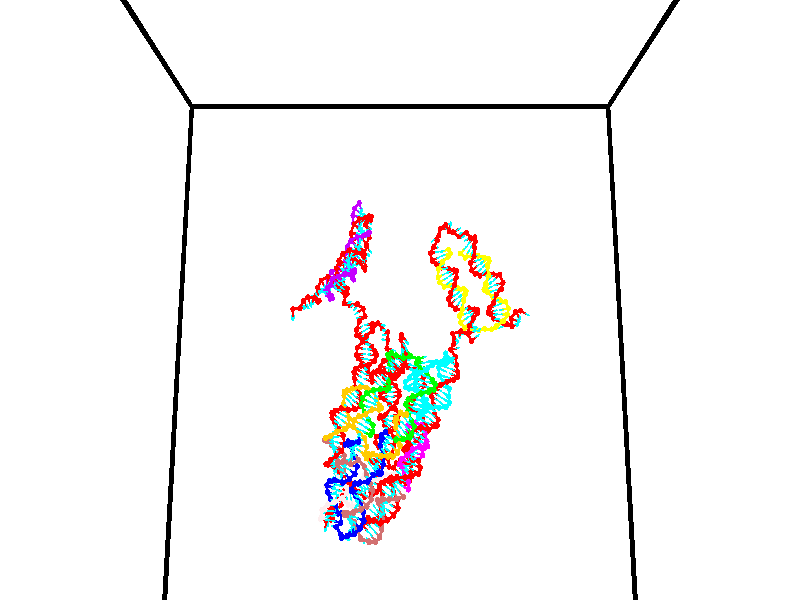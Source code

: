 // switches for output
#declare DRAW_BASES = 1; // possible values are 0, 1; only relevant for DNA ribbons
#declare DRAW_BASES_TYPE = 3; // possible values are 1, 2, 3; only relevant for DNA ribbons
#declare DRAW_FOG = 0; // set to 1 to enable fog

#include "colors.inc"

#include "transforms.inc"
background { rgb <1, 1, 1>}

#default {
   normal{
       ripples 0.25
       frequency 0.20
       turbulence 0.2
       lambda 5
   }
	finish {
		phong 0.1
		phong_size 40.
	}
}

// original window dimensions: 1024x640


// camera settings

camera {
	sky <0, 0.179814, -0.983701>
	up <0, 0.179814, -0.983701>
	right 1.6 * <1, 0, 0>
	location <35, 94.9851, 44.8844>
	look_at <35, 29.7336, 32.9568>
	direction <0, -65.2515, -11.9276>
	angle 67.0682
}


# declare cpy_camera_pos = <35, 94.9851, 44.8844>;
# if (DRAW_FOG = 1)
fog {
	fog_type 2
	up vnormalize(cpy_camera_pos)
	color rgbt<1,1,1,0.3>
	distance 1e-5
	fog_alt 3e-3
	fog_offset 56
}
# end


// LIGHTS

# declare lum = 6;
global_settings {
	ambient_light rgb lum * <0.05, 0.05, 0.05>
	max_trace_level 15
}# declare cpy_direct_light_amount = 0.25;
light_source
{	1000 * <-1, -1.16352, -0.803886>,
	rgb lum * cpy_direct_light_amount
	parallel
}

light_source
{	1000 * <1, 1.16352, 0.803886>,
	rgb lum * cpy_direct_light_amount
	parallel
}

// strand 0

// nucleotide -1

// particle -1
sphere {
	<24.216684, 35.060719, 34.706020> 0.250000
	pigment { color rgbt <1,0,0,0> }
	no_shadow
}
cylinder {
	<24.220840, 35.053421, 35.105930>,  <24.223333, 35.049042, 35.345879>, 0.100000
	pigment { color rgbt <1,0,0,0> }
	no_shadow
}
cylinder {
	<24.220840, 35.053421, 35.105930>,  <24.216684, 35.060719, 34.706020>, 0.100000
	pigment { color rgbt <1,0,0,0> }
	no_shadow
}

// particle -1
sphere {
	<24.220840, 35.053421, 35.105930> 0.100000
	pigment { color rgbt <1,0,0,0> }
	no_shadow
}
sphere {
	0, 1
	scale<0.080000,0.200000,0.300000>
	matrix <0.237017, 0.971386, 0.015265,
		-0.971450, 0.236806, 0.014418,
		0.010391, -0.018246, 0.999780,
		24.223957, 35.047947, 35.405865>
	pigment { color rgbt <0,1,1,0> }
	no_shadow
}
cylinder {
	<24.920734, 34.948666, 34.619926>,  <24.216684, 35.060719, 34.706020>, 0.130000
	pigment { color rgbt <1,0,0,0> }
	no_shadow
}

// nucleotide -1

// particle -1
sphere {
	<24.920734, 34.948666, 34.619926> 0.250000
	pigment { color rgbt <1,0,0,0> }
	no_shadow
}
cylinder {
	<25.193193, 35.241222, 34.633240>,  <25.356668, 35.416756, 34.641228>, 0.100000
	pigment { color rgbt <1,0,0,0> }
	no_shadow
}
cylinder {
	<25.193193, 35.241222, 34.633240>,  <24.920734, 34.948666, 34.619926>, 0.100000
	pigment { color rgbt <1,0,0,0> }
	no_shadow
}

// particle -1
sphere {
	<25.193193, 35.241222, 34.633240> 0.100000
	pigment { color rgbt <1,0,0,0> }
	no_shadow
}
sphere {
	0, 1
	scale<0.080000,0.200000,0.300000>
	matrix <0.663273, -0.597181, -0.451048,
		-0.310017, 0.329304, -0.891879,
		0.681145, 0.731392, 0.033282,
		25.397537, 35.460640, 34.643223>
	pigment { color rgbt <0,1,1,0> }
	no_shadow
}
cylinder {
	<25.233494, 35.063839, 34.015442>,  <24.920734, 34.948666, 34.619926>, 0.130000
	pigment { color rgbt <1,0,0,0> }
	no_shadow
}

// nucleotide -1

// particle -1
sphere {
	<25.233494, 35.063839, 34.015442> 0.250000
	pigment { color rgbt <1,0,0,0> }
	no_shadow
}
cylinder {
	<25.503338, 35.124535, 34.304405>,  <25.665243, 35.160950, 34.477783>, 0.100000
	pigment { color rgbt <1,0,0,0> }
	no_shadow
}
cylinder {
	<25.503338, 35.124535, 34.304405>,  <25.233494, 35.063839, 34.015442>, 0.100000
	pigment { color rgbt <1,0,0,0> }
	no_shadow
}

// particle -1
sphere {
	<25.503338, 35.124535, 34.304405> 0.100000
	pigment { color rgbt <1,0,0,0> }
	no_shadow
}
sphere {
	0, 1
	scale<0.080000,0.200000,0.300000>
	matrix <0.662289, -0.556615, -0.501551,
		0.326001, 0.816796, -0.475991,
		0.674609, 0.151737, 0.722412,
		25.705721, 35.170055, 34.521130>
	pigment { color rgbt <0,1,1,0> }
	no_shadow
}
cylinder {
	<25.735970, 35.393764, 33.764824>,  <25.233494, 35.063839, 34.015442>, 0.130000
	pigment { color rgbt <1,0,0,0> }
	no_shadow
}

// nucleotide -1

// particle -1
sphere {
	<25.735970, 35.393764, 33.764824> 0.250000
	pigment { color rgbt <1,0,0,0> }
	no_shadow
}
cylinder {
	<25.864666, 35.171181, 34.071243>,  <25.941883, 35.037628, 34.255096>, 0.100000
	pigment { color rgbt <1,0,0,0> }
	no_shadow
}
cylinder {
	<25.864666, 35.171181, 34.071243>,  <25.735970, 35.393764, 33.764824>, 0.100000
	pigment { color rgbt <1,0,0,0> }
	no_shadow
}

// particle -1
sphere {
	<25.864666, 35.171181, 34.071243> 0.100000
	pigment { color rgbt <1,0,0,0> }
	no_shadow
}
sphere {
	0, 1
	scale<0.080000,0.200000,0.300000>
	matrix <0.496835, -0.589510, -0.636894,
		0.806002, 0.585514, 0.086802,
		0.321740, -0.556463, 0.766050,
		25.961187, 35.004242, 34.301060>
	pigment { color rgbt <0,1,1,0> }
	no_shadow
}
cylinder {
	<26.425867, 35.355042, 33.816612>,  <25.735970, 35.393764, 33.764824>, 0.130000
	pigment { color rgbt <1,0,0,0> }
	no_shadow
}

// nucleotide -1

// particle -1
sphere {
	<26.425867, 35.355042, 33.816612> 0.250000
	pigment { color rgbt <1,0,0,0> }
	no_shadow
}
cylinder {
	<26.268330, 35.019894, 33.967800>,  <26.173807, 34.818806, 34.058514>, 0.100000
	pigment { color rgbt <1,0,0,0> }
	no_shadow
}
cylinder {
	<26.268330, 35.019894, 33.967800>,  <26.425867, 35.355042, 33.816612>, 0.100000
	pigment { color rgbt <1,0,0,0> }
	no_shadow
}

// particle -1
sphere {
	<26.268330, 35.019894, 33.967800> 0.100000
	pigment { color rgbt <1,0,0,0> }
	no_shadow
}
sphere {
	0, 1
	scale<0.080000,0.200000,0.300000>
	matrix <0.478038, -0.537930, -0.694342,
		0.785090, -0.092778, 0.612394,
		-0.393845, -0.837868, 0.377972,
		26.150177, 34.768532, 34.081192>
	pigment { color rgbt <0,1,1,0> }
	no_shadow
}
cylinder {
	<26.799997, 34.756447, 33.935310>,  <26.425867, 35.355042, 33.816612>, 0.130000
	pigment { color rgbt <1,0,0,0> }
	no_shadow
}

// nucleotide -1

// particle -1
sphere {
	<26.799997, 34.756447, 33.935310> 0.250000
	pigment { color rgbt <1,0,0,0> }
	no_shadow
}
cylinder {
	<26.460152, 34.660168, 33.747601>,  <26.256245, 34.602398, 33.634975>, 0.100000
	pigment { color rgbt <1,0,0,0> }
	no_shadow
}
cylinder {
	<26.460152, 34.660168, 33.747601>,  <26.799997, 34.756447, 33.935310>, 0.100000
	pigment { color rgbt <1,0,0,0> }
	no_shadow
}

// particle -1
sphere {
	<26.460152, 34.660168, 33.747601> 0.100000
	pigment { color rgbt <1,0,0,0> }
	no_shadow
}
sphere {
	0, 1
	scale<0.080000,0.200000,0.300000>
	matrix <0.516137, -0.562438, -0.645961,
		-0.108455, -0.791028, 0.602090,
		-0.849612, -0.240703, -0.469278,
		26.205269, 34.587955, 33.606815>
	pigment { color rgbt <0,1,1,0> }
	no_shadow
}
cylinder {
	<26.567345, 33.996323, 33.910419>,  <26.799997, 34.756447, 33.935310>, 0.130000
	pigment { color rgbt <1,0,0,0> }
	no_shadow
}

// nucleotide -1

// particle -1
sphere {
	<26.567345, 33.996323, 33.910419> 0.250000
	pigment { color rgbt <1,0,0,0> }
	no_shadow
}
cylinder {
	<26.486694, 34.223110, 33.590946>,  <26.438305, 34.359180, 33.399261>, 0.100000
	pigment { color rgbt <1,0,0,0> }
	no_shadow
}
cylinder {
	<26.486694, 34.223110, 33.590946>,  <26.567345, 33.996323, 33.910419>, 0.100000
	pigment { color rgbt <1,0,0,0> }
	no_shadow
}

// particle -1
sphere {
	<26.486694, 34.223110, 33.590946> 0.100000
	pigment { color rgbt <1,0,0,0> }
	no_shadow
}
sphere {
	0, 1
	scale<0.080000,0.200000,0.300000>
	matrix <0.678613, -0.507136, -0.531316,
		-0.706280, -0.649125, -0.282498,
		-0.201626, 0.566965, -0.798685,
		26.426207, 34.393200, 33.351341>
	pigment { color rgbt <0,1,1,0> }
	no_shadow
}
cylinder {
	<26.322716, 33.568420, 33.242264>,  <26.567345, 33.996323, 33.910419>, 0.130000
	pigment { color rgbt <1,0,0,0> }
	no_shadow
}

// nucleotide -1

// particle -1
sphere {
	<26.322716, 33.568420, 33.242264> 0.250000
	pigment { color rgbt <1,0,0,0> }
	no_shadow
}
cylinder {
	<26.553644, 33.882000, 33.150936>,  <26.692202, 34.070148, 33.096142>, 0.100000
	pigment { color rgbt <1,0,0,0> }
	no_shadow
}
cylinder {
	<26.553644, 33.882000, 33.150936>,  <26.322716, 33.568420, 33.242264>, 0.100000
	pigment { color rgbt <1,0,0,0> }
	no_shadow
}

// particle -1
sphere {
	<26.553644, 33.882000, 33.150936> 0.100000
	pigment { color rgbt <1,0,0,0> }
	no_shadow
}
sphere {
	0, 1
	scale<0.080000,0.200000,0.300000>
	matrix <0.532463, -0.573448, -0.622608,
		-0.619018, 0.237876, -0.748486,
		0.577321, 0.783947, -0.228314,
		26.726841, 34.117184, 33.082443>
	pigment { color rgbt <0,1,1,0> }
	no_shadow
}
cylinder {
	<26.438637, 33.582966, 32.557053>,  <26.322716, 33.568420, 33.242264>, 0.130000
	pigment { color rgbt <1,0,0,0> }
	no_shadow
}

// nucleotide -1

// particle -1
sphere {
	<26.438637, 33.582966, 32.557053> 0.250000
	pigment { color rgbt <1,0,0,0> }
	no_shadow
}
cylinder {
	<26.745745, 33.776821, 32.724697>,  <26.930010, 33.893135, 32.825283>, 0.100000
	pigment { color rgbt <1,0,0,0> }
	no_shadow
}
cylinder {
	<26.745745, 33.776821, 32.724697>,  <26.438637, 33.582966, 32.557053>, 0.100000
	pigment { color rgbt <1,0,0,0> }
	no_shadow
}

// particle -1
sphere {
	<26.745745, 33.776821, 32.724697> 0.100000
	pigment { color rgbt <1,0,0,0> }
	no_shadow
}
sphere {
	0, 1
	scale<0.080000,0.200000,0.300000>
	matrix <0.640722, -0.583621, -0.498861,
		0.002837, 0.651545, -0.758605,
		0.767768, 0.484640, 0.419114,
		26.976074, 33.922215, 32.850433>
	pigment { color rgbt <0,1,1,0> }
	no_shadow
}
cylinder {
	<26.836668, 33.802311, 31.981258>,  <26.438637, 33.582966, 32.557053>, 0.130000
	pigment { color rgbt <1,0,0,0> }
	no_shadow
}

// nucleotide -1

// particle -1
sphere {
	<26.836668, 33.802311, 31.981258> 0.250000
	pigment { color rgbt <1,0,0,0> }
	no_shadow
}
cylinder {
	<27.069326, 33.803284, 32.306633>,  <27.208921, 33.803867, 32.501858>, 0.100000
	pigment { color rgbt <1,0,0,0> }
	no_shadow
}
cylinder {
	<27.069326, 33.803284, 32.306633>,  <26.836668, 33.802311, 31.981258>, 0.100000
	pigment { color rgbt <1,0,0,0> }
	no_shadow
}

// particle -1
sphere {
	<27.069326, 33.803284, 32.306633> 0.100000
	pigment { color rgbt <1,0,0,0> }
	no_shadow
}
sphere {
	0, 1
	scale<0.080000,0.200000,0.300000>
	matrix <0.679684, -0.550844, -0.484356,
		0.446897, 0.834605, -0.322052,
		0.581646, 0.002436, 0.813438,
		27.243820, 33.804016, 32.550663>
	pigment { color rgbt <0,1,1,0> }
	no_shadow
}
cylinder {
	<27.542177, 33.984108, 31.687443>,  <26.836668, 33.802311, 31.981258>, 0.130000
	pigment { color rgbt <1,0,0,0> }
	no_shadow
}

// nucleotide -1

// particle -1
sphere {
	<27.542177, 33.984108, 31.687443> 0.250000
	pigment { color rgbt <1,0,0,0> }
	no_shadow
}
cylinder {
	<27.566177, 33.814861, 32.049076>,  <27.580578, 33.713314, 32.266056>, 0.100000
	pigment { color rgbt <1,0,0,0> }
	no_shadow
}
cylinder {
	<27.566177, 33.814861, 32.049076>,  <27.542177, 33.984108, 31.687443>, 0.100000
	pigment { color rgbt <1,0,0,0> }
	no_shadow
}

// particle -1
sphere {
	<27.566177, 33.814861, 32.049076> 0.100000
	pigment { color rgbt <1,0,0,0> }
	no_shadow
}
sphere {
	0, 1
	scale<0.080000,0.200000,0.300000>
	matrix <0.734515, -0.594595, -0.327023,
		0.675935, 0.683686, 0.275110,
		0.060002, -0.423119, 0.904085,
		27.584177, 33.687927, 32.320301>
	pigment { color rgbt <0,1,1,0> }
	no_shadow
}
cylinder {
	<28.278385, 33.953285, 31.923443>,  <27.542177, 33.984108, 31.687443>, 0.130000
	pigment { color rgbt <1,0,0,0> }
	no_shadow
}

// nucleotide -1

// particle -1
sphere {
	<28.278385, 33.953285, 31.923443> 0.250000
	pigment { color rgbt <1,0,0,0> }
	no_shadow
}
cylinder {
	<28.083580, 33.676304, 32.136356>,  <27.966696, 33.510117, 32.264103>, 0.100000
	pigment { color rgbt <1,0,0,0> }
	no_shadow
}
cylinder {
	<28.083580, 33.676304, 32.136356>,  <28.278385, 33.953285, 31.923443>, 0.100000
	pigment { color rgbt <1,0,0,0> }
	no_shadow
}

// particle -1
sphere {
	<28.083580, 33.676304, 32.136356> 0.100000
	pigment { color rgbt <1,0,0,0> }
	no_shadow
}
sphere {
	0, 1
	scale<0.080000,0.200000,0.300000>
	matrix <0.618648, -0.703694, -0.349413,
		0.616516, 0.159126, 0.771095,
		-0.487015, -0.692454, 0.532282,
		27.937475, 33.468567, 32.296040>
	pigment { color rgbt <0,1,1,0> }
	no_shadow
}
cylinder {
	<28.766199, 33.691601, 32.392300>,  <28.278385, 33.953285, 31.923443>, 0.130000
	pigment { color rgbt <1,0,0,0> }
	no_shadow
}

// nucleotide -1

// particle -1
sphere {
	<28.766199, 33.691601, 32.392300> 0.250000
	pigment { color rgbt <1,0,0,0> }
	no_shadow
}
cylinder {
	<28.480156, 33.416542, 32.342083>,  <28.308529, 33.251507, 32.311954>, 0.100000
	pigment { color rgbt <1,0,0,0> }
	no_shadow
}
cylinder {
	<28.480156, 33.416542, 32.342083>,  <28.766199, 33.691601, 32.392300>, 0.100000
	pigment { color rgbt <1,0,0,0> }
	no_shadow
}

// particle -1
sphere {
	<28.480156, 33.416542, 32.342083> 0.100000
	pigment { color rgbt <1,0,0,0> }
	no_shadow
}
sphere {
	0, 1
	scale<0.080000,0.200000,0.300000>
	matrix <0.684217, -0.651837, -0.327041,
		0.143057, -0.319767, 0.936634,
		-0.715110, -0.687647, -0.125540,
		28.265623, 33.210247, 32.304420>
	pigment { color rgbt <0,1,1,0> }
	no_shadow
}
cylinder {
	<29.031094, 33.041203, 32.590981>,  <28.766199, 33.691601, 32.392300>, 0.130000
	pigment { color rgbt <1,0,0,0> }
	no_shadow
}

// nucleotide -1

// particle -1
sphere {
	<29.031094, 33.041203, 32.590981> 0.250000
	pigment { color rgbt <1,0,0,0> }
	no_shadow
}
cylinder {
	<28.709347, 32.947777, 32.372463>,  <28.516298, 32.891720, 32.241352>, 0.100000
	pigment { color rgbt <1,0,0,0> }
	no_shadow
}
cylinder {
	<28.709347, 32.947777, 32.372463>,  <29.031094, 33.041203, 32.590981>, 0.100000
	pigment { color rgbt <1,0,0,0> }
	no_shadow
}

// particle -1
sphere {
	<28.709347, 32.947777, 32.372463> 0.100000
	pigment { color rgbt <1,0,0,0> }
	no_shadow
}
sphere {
	0, 1
	scale<0.080000,0.200000,0.300000>
	matrix <0.512113, -0.738734, -0.438192,
		-0.301219, -0.632232, 0.713827,
		-0.804368, -0.233568, -0.546295,
		28.468037, 32.877705, 32.208576>
	pigment { color rgbt <0,1,1,0> }
	no_shadow
}
cylinder {
	<28.919073, 32.275162, 32.542507>,  <29.031094, 33.041203, 32.590981>, 0.130000
	pigment { color rgbt <1,0,0,0> }
	no_shadow
}

// nucleotide -1

// particle -1
sphere {
	<28.919073, 32.275162, 32.542507> 0.250000
	pigment { color rgbt <1,0,0,0> }
	no_shadow
}
cylinder {
	<28.702887, 32.418129, 32.237839>,  <28.573175, 32.503910, 32.055038>, 0.100000
	pigment { color rgbt <1,0,0,0> }
	no_shadow
}
cylinder {
	<28.702887, 32.418129, 32.237839>,  <28.919073, 32.275162, 32.542507>, 0.100000
	pigment { color rgbt <1,0,0,0> }
	no_shadow
}

// particle -1
sphere {
	<28.702887, 32.418129, 32.237839> 0.100000
	pigment { color rgbt <1,0,0,0> }
	no_shadow
}
sphere {
	0, 1
	scale<0.080000,0.200000,0.300000>
	matrix <0.322340, -0.748250, -0.579844,
		-0.777170, -0.558904, 0.289193,
		-0.540466, 0.357419, -0.761675,
		28.540747, 32.525352, 32.009335>
	pigment { color rgbt <0,1,1,0> }
	no_shadow
}
cylinder {
	<28.441460, 31.710289, 32.336506>,  <28.919073, 32.275162, 32.542507>, 0.130000
	pigment { color rgbt <1,0,0,0> }
	no_shadow
}

// nucleotide -1

// particle -1
sphere {
	<28.441460, 31.710289, 32.336506> 0.250000
	pigment { color rgbt <1,0,0,0> }
	no_shadow
}
cylinder {
	<28.483936, 31.960825, 32.027592>,  <28.509422, 32.111145, 31.842243>, 0.100000
	pigment { color rgbt <1,0,0,0> }
	no_shadow
}
cylinder {
	<28.483936, 31.960825, 32.027592>,  <28.441460, 31.710289, 32.336506>, 0.100000
	pigment { color rgbt <1,0,0,0> }
	no_shadow
}

// particle -1
sphere {
	<28.483936, 31.960825, 32.027592> 0.100000
	pigment { color rgbt <1,0,0,0> }
	no_shadow
}
sphere {
	0, 1
	scale<0.080000,0.200000,0.300000>
	matrix <0.251474, -0.768344, -0.588564,
		-0.962021, -0.131707, -0.239101,
		0.106194, 0.626338, -0.772284,
		28.515795, 32.148727, 31.795906>
	pigment { color rgbt <0,1,1,0> }
	no_shadow
}
cylinder {
	<28.234106, 31.313585, 31.828651>,  <28.441460, 31.710289, 32.336506>, 0.130000
	pigment { color rgbt <1,0,0,0> }
	no_shadow
}

// nucleotide -1

// particle -1
sphere {
	<28.234106, 31.313585, 31.828651> 0.250000
	pigment { color rgbt <1,0,0,0> }
	no_shadow
}
cylinder {
	<28.382740, 31.623060, 31.623388>,  <28.471920, 31.808746, 31.500231>, 0.100000
	pigment { color rgbt <1,0,0,0> }
	no_shadow
}
cylinder {
	<28.382740, 31.623060, 31.623388>,  <28.234106, 31.313585, 31.828651>, 0.100000
	pigment { color rgbt <1,0,0,0> }
	no_shadow
}

// particle -1
sphere {
	<28.382740, 31.623060, 31.623388> 0.100000
	pigment { color rgbt <1,0,0,0> }
	no_shadow
}
sphere {
	0, 1
	scale<0.080000,0.200000,0.300000>
	matrix <0.290997, -0.621941, -0.726987,
		-0.881615, 0.120810, -0.456245,
		0.371585, 0.773689, -0.513157,
		28.494215, 31.855167, 31.469440>
	pigment { color rgbt <0,1,1,0> }
	no_shadow
}
cylinder {
	<27.977287, 31.327505, 31.080896>,  <28.234106, 31.313585, 31.828651>, 0.130000
	pigment { color rgbt <1,0,0,0> }
	no_shadow
}

// nucleotide -1

// particle -1
sphere {
	<27.977287, 31.327505, 31.080896> 0.250000
	pigment { color rgbt <1,0,0,0> }
	no_shadow
}
cylinder {
	<28.335506, 31.503401, 31.108101>,  <28.550438, 31.608938, 31.124424>, 0.100000
	pigment { color rgbt <1,0,0,0> }
	no_shadow
}
cylinder {
	<28.335506, 31.503401, 31.108101>,  <27.977287, 31.327505, 31.080896>, 0.100000
	pigment { color rgbt <1,0,0,0> }
	no_shadow
}

// particle -1
sphere {
	<28.335506, 31.503401, 31.108101> 0.100000
	pigment { color rgbt <1,0,0,0> }
	no_shadow
}
sphere {
	0, 1
	scale<0.080000,0.200000,0.300000>
	matrix <0.309383, -0.505494, -0.805455,
		-0.319813, 0.742363, -0.588741,
		0.895546, 0.439741, 0.068011,
		28.604170, 31.635323, 31.128504>
	pigment { color rgbt <0,1,1,0> }
	no_shadow
}
cylinder {
	<28.246920, 31.153610, 30.413460>,  <27.977287, 31.327505, 31.080896>, 0.130000
	pigment { color rgbt <1,0,0,0> }
	no_shadow
}

// nucleotide -1

// particle -1
sphere {
	<28.246920, 31.153610, 30.413460> 0.250000
	pigment { color rgbt <1,0,0,0> }
	no_shadow
}
cylinder {
	<28.585835, 31.311222, 30.555920>,  <28.789183, 31.405790, 30.641396>, 0.100000
	pigment { color rgbt <1,0,0,0> }
	no_shadow
}
cylinder {
	<28.585835, 31.311222, 30.555920>,  <28.246920, 31.153610, 30.413460>, 0.100000
	pigment { color rgbt <1,0,0,0> }
	no_shadow
}

// particle -1
sphere {
	<28.585835, 31.311222, 30.555920> 0.100000
	pigment { color rgbt <1,0,0,0> }
	no_shadow
}
sphere {
	0, 1
	scale<0.080000,0.200000,0.300000>
	matrix <0.503692, -0.383350, -0.774169,
		-0.168516, 0.835334, -0.523278,
		0.847288, 0.394030, 0.356151,
		28.840021, 31.429432, 30.662766>
	pigment { color rgbt <0,1,1,0> }
	no_shadow
}
cylinder {
	<28.657761, 31.381592, 29.883074>,  <28.246920, 31.153610, 30.413460>, 0.130000
	pigment { color rgbt <1,0,0,0> }
	no_shadow
}

// nucleotide -1

// particle -1
sphere {
	<28.657761, 31.381592, 29.883074> 0.250000
	pigment { color rgbt <1,0,0,0> }
	no_shadow
}
cylinder {
	<28.919128, 31.329332, 30.181328>,  <29.075949, 31.297977, 30.360281>, 0.100000
	pigment { color rgbt <1,0,0,0> }
	no_shadow
}
cylinder {
	<28.919128, 31.329332, 30.181328>,  <28.657761, 31.381592, 29.883074>, 0.100000
	pigment { color rgbt <1,0,0,0> }
	no_shadow
}

// particle -1
sphere {
	<28.919128, 31.329332, 30.181328> 0.100000
	pigment { color rgbt <1,0,0,0> }
	no_shadow
}
sphere {
	0, 1
	scale<0.080000,0.200000,0.300000>
	matrix <0.645548, -0.418267, -0.638999,
		0.395360, 0.898879, -0.188964,
		0.653420, -0.130649, 0.745636,
		29.115154, 31.290138, 30.405018>
	pigment { color rgbt <0,1,1,0> }
	no_shadow
}
cylinder {
	<29.311804, 31.654022, 29.621376>,  <28.657761, 31.381592, 29.883074>, 0.130000
	pigment { color rgbt <1,0,0,0> }
	no_shadow
}

// nucleotide -1

// particle -1
sphere {
	<29.311804, 31.654022, 29.621376> 0.250000
	pigment { color rgbt <1,0,0,0> }
	no_shadow
}
cylinder {
	<29.433046, 31.429701, 29.929565>,  <29.505791, 31.295107, 30.114479>, 0.100000
	pigment { color rgbt <1,0,0,0> }
	no_shadow
}
cylinder {
	<29.433046, 31.429701, 29.929565>,  <29.311804, 31.654022, 29.621376>, 0.100000
	pigment { color rgbt <1,0,0,0> }
	no_shadow
}

// particle -1
sphere {
	<29.433046, 31.429701, 29.929565> 0.100000
	pigment { color rgbt <1,0,0,0> }
	no_shadow
}
sphere {
	0, 1
	scale<0.080000,0.200000,0.300000>
	matrix <0.670513, -0.449005, -0.590599,
		0.677156, 0.695624, 0.239931,
		0.303105, -0.560804, 0.770471,
		29.523977, 31.261459, 30.160707>
	pigment { color rgbt <0,1,1,0> }
	no_shadow
}
cylinder {
	<30.033436, 31.744312, 29.547798>,  <29.311804, 31.654022, 29.621376>, 0.130000
	pigment { color rgbt <1,0,0,0> }
	no_shadow
}

// nucleotide -1

// particle -1
sphere {
	<30.033436, 31.744312, 29.547798> 0.250000
	pigment { color rgbt <1,0,0,0> }
	no_shadow
}
cylinder {
	<29.961365, 31.413698, 29.761106>,  <29.918123, 31.215330, 29.889091>, 0.100000
	pigment { color rgbt <1,0,0,0> }
	no_shadow
}
cylinder {
	<29.961365, 31.413698, 29.761106>,  <30.033436, 31.744312, 29.547798>, 0.100000
	pigment { color rgbt <1,0,0,0> }
	no_shadow
}

// particle -1
sphere {
	<29.961365, 31.413698, 29.761106> 0.100000
	pigment { color rgbt <1,0,0,0> }
	no_shadow
}
sphere {
	0, 1
	scale<0.080000,0.200000,0.300000>
	matrix <0.804772, -0.435596, -0.403235,
		0.565578, 0.356508, 0.743655,
		-0.180176, -0.826534, 0.533271,
		29.907312, 31.165737, 29.921087>
	pigment { color rgbt <0,1,1,0> }
	no_shadow
}
cylinder {
	<30.681747, 31.456385, 29.800119>,  <30.033436, 31.744312, 29.547798>, 0.130000
	pigment { color rgbt <1,0,0,0> }
	no_shadow
}

// nucleotide -1

// particle -1
sphere {
	<30.681747, 31.456385, 29.800119> 0.250000
	pigment { color rgbt <1,0,0,0> }
	no_shadow
}
cylinder {
	<30.437416, 31.142933, 29.845394>,  <30.290817, 30.954861, 29.872559>, 0.100000
	pigment { color rgbt <1,0,0,0> }
	no_shadow
}
cylinder {
	<30.437416, 31.142933, 29.845394>,  <30.681747, 31.456385, 29.800119>, 0.100000
	pigment { color rgbt <1,0,0,0> }
	no_shadow
}

// particle -1
sphere {
	<30.437416, 31.142933, 29.845394> 0.100000
	pigment { color rgbt <1,0,0,0> }
	no_shadow
}
sphere {
	0, 1
	scale<0.080000,0.200000,0.300000>
	matrix <0.733567, -0.613914, -0.291528,
		0.297938, -0.095044, 0.949842,
		-0.610829, -0.783630, 0.113187,
		30.254168, 30.907845, 29.879351>
	pigment { color rgbt <0,1,1,0> }
	no_shadow
}
cylinder {
	<31.038965, 30.913408, 30.173048>,  <30.681747, 31.456385, 29.800119>, 0.130000
	pigment { color rgbt <1,0,0,0> }
	no_shadow
}

// nucleotide -1

// particle -1
sphere {
	<31.038965, 30.913408, 30.173048> 0.250000
	pigment { color rgbt <1,0,0,0> }
	no_shadow
}
cylinder {
	<30.754366, 30.752813, 29.942369>,  <30.583607, 30.656456, 29.803963>, 0.100000
	pigment { color rgbt <1,0,0,0> }
	no_shadow
}
cylinder {
	<30.754366, 30.752813, 29.942369>,  <31.038965, 30.913408, 30.173048>, 0.100000
	pigment { color rgbt <1,0,0,0> }
	no_shadow
}

// particle -1
sphere {
	<30.754366, 30.752813, 29.942369> 0.100000
	pigment { color rgbt <1,0,0,0> }
	no_shadow
}
sphere {
	0, 1
	scale<0.080000,0.200000,0.300000>
	matrix <0.689351, -0.557950, -0.462047,
		-0.136262, -0.726291, 0.673746,
		-0.711497, -0.401488, -0.576697,
		30.540916, 30.632368, 29.769360>
	pigment { color rgbt <0,1,1,0> }
	no_shadow
}
cylinder {
	<31.149878, 30.193840, 30.234581>,  <31.038965, 30.913408, 30.173048>, 0.130000
	pigment { color rgbt <1,0,0,0> }
	no_shadow
}

// nucleotide -1

// particle -1
sphere {
	<31.149878, 30.193840, 30.234581> 0.250000
	pigment { color rgbt <1,0,0,0> }
	no_shadow
}
cylinder {
	<30.948034, 30.267662, 29.897224>,  <30.826929, 30.311956, 29.694811>, 0.100000
	pigment { color rgbt <1,0,0,0> }
	no_shadow
}
cylinder {
	<30.948034, 30.267662, 29.897224>,  <31.149878, 30.193840, 30.234581>, 0.100000
	pigment { color rgbt <1,0,0,0> }
	no_shadow
}

// particle -1
sphere {
	<30.948034, 30.267662, 29.897224> 0.100000
	pigment { color rgbt <1,0,0,0> }
	no_shadow
}
sphere {
	0, 1
	scale<0.080000,0.200000,0.300000>
	matrix <0.695429, -0.492008, -0.523743,
		-0.511617, -0.850803, 0.119923,
		-0.504605, 0.184558, -0.843393,
		30.796652, 30.323029, 29.644207>
	pigment { color rgbt <0,1,1,0> }
	no_shadow
}
cylinder {
	<31.146404, 29.639740, 29.802145>,  <31.149878, 30.193840, 30.234581>, 0.130000
	pigment { color rgbt <1,0,0,0> }
	no_shadow
}

// nucleotide -1

// particle -1
sphere {
	<31.146404, 29.639740, 29.802145> 0.250000
	pigment { color rgbt <1,0,0,0> }
	no_shadow
}
cylinder {
	<31.048109, 29.908430, 29.522602>,  <30.989132, 30.069645, 29.354877>, 0.100000
	pigment { color rgbt <1,0,0,0> }
	no_shadow
}
cylinder {
	<31.048109, 29.908430, 29.522602>,  <31.146404, 29.639740, 29.802145>, 0.100000
	pigment { color rgbt <1,0,0,0> }
	no_shadow
}

// particle -1
sphere {
	<31.048109, 29.908430, 29.522602> 0.100000
	pigment { color rgbt <1,0,0,0> }
	no_shadow
}
sphere {
	0, 1
	scale<0.080000,0.200000,0.300000>
	matrix <0.504914, -0.526731, -0.683825,
		-0.827451, -0.520903, -0.209725,
		-0.245738, 0.671725, -0.698855,
		30.974388, 30.109947, 29.312946>
	pigment { color rgbt <0,1,1,0> }
	no_shadow
}
cylinder {
	<31.018064, 29.237799, 29.189274>,  <31.146404, 29.639740, 29.802145>, 0.130000
	pigment { color rgbt <1,0,0,0> }
	no_shadow
}

// nucleotide -1

// particle -1
sphere {
	<31.018064, 29.237799, 29.189274> 0.250000
	pigment { color rgbt <1,0,0,0> }
	no_shadow
}
cylinder {
	<31.108572, 29.614372, 29.089266>,  <31.162876, 29.840317, 29.029261>, 0.100000
	pigment { color rgbt <1,0,0,0> }
	no_shadow
}
cylinder {
	<31.108572, 29.614372, 29.089266>,  <31.018064, 29.237799, 29.189274>, 0.100000
	pigment { color rgbt <1,0,0,0> }
	no_shadow
}

// particle -1
sphere {
	<31.108572, 29.614372, 29.089266> 0.100000
	pigment { color rgbt <1,0,0,0> }
	no_shadow
}
sphere {
	0, 1
	scale<0.080000,0.200000,0.300000>
	matrix <0.667960, -0.336783, -0.663631,
		-0.708966, -0.016846, -0.705042,
		0.226267, 0.941432, -0.250020,
		31.176453, 29.896801, 29.014259>
	pigment { color rgbt <0,1,1,0> }
	no_shadow
}
cylinder {
	<31.035091, 29.254459, 28.526188>,  <31.018064, 29.237799, 29.189274>, 0.130000
	pigment { color rgbt <1,0,0,0> }
	no_shadow
}

// nucleotide -1

// particle -1
sphere {
	<31.035091, 29.254459, 28.526188> 0.250000
	pigment { color rgbt <1,0,0,0> }
	no_shadow
}
cylinder {
	<31.282175, 29.549183, 28.636131>,  <31.430426, 29.726017, 28.702097>, 0.100000
	pigment { color rgbt <1,0,0,0> }
	no_shadow
}
cylinder {
	<31.282175, 29.549183, 28.636131>,  <31.035091, 29.254459, 28.526188>, 0.100000
	pigment { color rgbt <1,0,0,0> }
	no_shadow
}

// particle -1
sphere {
	<31.282175, 29.549183, 28.636131> 0.100000
	pigment { color rgbt <1,0,0,0> }
	no_shadow
}
sphere {
	0, 1
	scale<0.080000,0.200000,0.300000>
	matrix <0.710335, -0.372796, -0.597032,
		-0.337432, 0.564034, -0.753661,
		0.617708, 0.736810, 0.274860,
		31.467487, 29.770226, 28.718590>
	pigment { color rgbt <0,1,1,0> }
	no_shadow
}
cylinder {
	<31.255543, 29.614309, 27.851305>,  <31.035091, 29.254459, 28.526188>, 0.130000
	pigment { color rgbt <1,0,0,0> }
	no_shadow
}

// nucleotide -1

// particle -1
sphere {
	<31.255543, 29.614309, 27.851305> 0.250000
	pigment { color rgbt <1,0,0,0> }
	no_shadow
}
cylinder {
	<31.518826, 29.587944, 28.151283>,  <31.676794, 29.572124, 28.331270>, 0.100000
	pigment { color rgbt <1,0,0,0> }
	no_shadow
}
cylinder {
	<31.518826, 29.587944, 28.151283>,  <31.255543, 29.614309, 27.851305>, 0.100000
	pigment { color rgbt <1,0,0,0> }
	no_shadow
}

// particle -1
sphere {
	<31.518826, 29.587944, 28.151283> 0.100000
	pigment { color rgbt <1,0,0,0> }
	no_shadow
}
sphere {
	0, 1
	scale<0.080000,0.200000,0.300000>
	matrix <0.708067, -0.284209, -0.646426,
		0.255749, 0.956494, -0.140397,
		0.658205, -0.065912, 0.749948,
		31.716288, 29.568171, 28.376268>
	pigment { color rgbt <0,1,1,0> }
	no_shadow
}
cylinder {
	<31.203697, 28.900934, 27.463575>,  <31.255543, 29.614309, 27.851305>, 0.130000
	pigment { color rgbt <1,0,0,0> }
	no_shadow
}

// nucleotide -1

// particle -1
sphere {
	<31.203697, 28.900934, 27.463575> 0.250000
	pigment { color rgbt <1,0,0,0> }
	no_shadow
}
cylinder {
	<30.950647, 28.945732, 27.157047>,  <30.798819, 28.972610, 26.973131>, 0.100000
	pigment { color rgbt <1,0,0,0> }
	no_shadow
}
cylinder {
	<30.950647, 28.945732, 27.157047>,  <31.203697, 28.900934, 27.463575>, 0.100000
	pigment { color rgbt <1,0,0,0> }
	no_shadow
}

// particle -1
sphere {
	<30.950647, 28.945732, 27.157047> 0.100000
	pigment { color rgbt <1,0,0,0> }
	no_shadow
}
sphere {
	0, 1
	scale<0.080000,0.200000,0.300000>
	matrix <0.556519, 0.753863, -0.349253,
		0.538587, -0.647417, -0.539237,
		-0.632623, 0.111993, -0.766320,
		30.760860, 28.979330, 26.927151>
	pigment { color rgbt <0,1,1,0> }
	no_shadow
}
cylinder {
	<31.541552, 28.779158, 26.802479>,  <31.203697, 28.900934, 27.463575>, 0.130000
	pigment { color rgbt <1,0,0,0> }
	no_shadow
}

// nucleotide -1

// particle -1
sphere {
	<31.541552, 28.779158, 26.802479> 0.250000
	pigment { color rgbt <1,0,0,0> }
	no_shadow
}
cylinder {
	<31.236343, 29.037300, 26.788002>,  <31.053219, 29.192186, 26.779316>, 0.100000
	pigment { color rgbt <1,0,0,0> }
	no_shadow
}
cylinder {
	<31.236343, 29.037300, 26.788002>,  <31.541552, 28.779158, 26.802479>, 0.100000
	pigment { color rgbt <1,0,0,0> }
	no_shadow
}

// particle -1
sphere {
	<31.236343, 29.037300, 26.788002> 0.100000
	pigment { color rgbt <1,0,0,0> }
	no_shadow
}
sphere {
	0, 1
	scale<0.080000,0.200000,0.300000>
	matrix <0.599856, 0.686144, -0.411558,
		-0.240769, -0.335738, -0.910665,
		-0.763022, 0.645358, -0.036192,
		31.007437, 29.230907, 26.777143>
	pigment { color rgbt <0,1,1,0> }
	no_shadow
}
cylinder {
	<31.422312, 28.965496, 26.004049>,  <31.541552, 28.779158, 26.802479>, 0.130000
	pigment { color rgbt <1,0,0,0> }
	no_shadow
}

// nucleotide -1

// particle -1
sphere {
	<31.422312, 28.965496, 26.004049> 0.250000
	pigment { color rgbt <1,0,0,0> }
	no_shadow
}
cylinder {
	<31.337870, 29.217178, 26.303259>,  <31.287205, 29.368187, 26.482784>, 0.100000
	pigment { color rgbt <1,0,0,0> }
	no_shadow
}
cylinder {
	<31.337870, 29.217178, 26.303259>,  <31.422312, 28.965496, 26.004049>, 0.100000
	pigment { color rgbt <1,0,0,0> }
	no_shadow
}

// particle -1
sphere {
	<31.337870, 29.217178, 26.303259> 0.100000
	pigment { color rgbt <1,0,0,0> }
	no_shadow
}
sphere {
	0, 1
	scale<0.080000,0.200000,0.300000>
	matrix <0.389225, 0.756092, -0.526146,
		-0.896626, 0.180077, -0.404517,
		-0.211105, 0.629204, 0.748022,
		31.274538, 29.405939, 26.527666>
	pigment { color rgbt <0,1,1,0> }
	no_shadow
}
cylinder {
	<31.060366, 29.659126, 25.799868>,  <31.422312, 28.965496, 26.004049>, 0.130000
	pigment { color rgbt <1,0,0,0> }
	no_shadow
}

// nucleotide -1

// particle -1
sphere {
	<31.060366, 29.659126, 25.799868> 0.250000
	pigment { color rgbt <1,0,0,0> }
	no_shadow
}
cylinder {
	<31.262653, 29.707621, 26.141523>,  <31.384026, 29.736717, 26.346516>, 0.100000
	pigment { color rgbt <1,0,0,0> }
	no_shadow
}
cylinder {
	<31.262653, 29.707621, 26.141523>,  <31.060366, 29.659126, 25.799868>, 0.100000
	pigment { color rgbt <1,0,0,0> }
	no_shadow
}

// particle -1
sphere {
	<31.262653, 29.707621, 26.141523> 0.100000
	pigment { color rgbt <1,0,0,0> }
	no_shadow
}
sphere {
	0, 1
	scale<0.080000,0.200000,0.300000>
	matrix <0.629707, 0.624866, -0.461532,
		-0.589676, 0.771261, 0.239662,
		0.505718, 0.121238, 0.854138,
		31.414370, 29.743992, 26.397764>
	pigment { color rgbt <0,1,1,0> }
	no_shadow
}
cylinder {
	<31.150383, 30.407864, 25.997526>,  <31.060366, 29.659126, 25.799868>, 0.130000
	pigment { color rgbt <1,0,0,0> }
	no_shadow
}

// nucleotide -1

// particle -1
sphere {
	<31.150383, 30.407864, 25.997526> 0.250000
	pigment { color rgbt <1,0,0,0> }
	no_shadow
}
cylinder {
	<31.446695, 30.177387, 26.135654>,  <31.624483, 30.039101, 26.218531>, 0.100000
	pigment { color rgbt <1,0,0,0> }
	no_shadow
}
cylinder {
	<31.446695, 30.177387, 26.135654>,  <31.150383, 30.407864, 25.997526>, 0.100000
	pigment { color rgbt <1,0,0,0> }
	no_shadow
}

// particle -1
sphere {
	<31.446695, 30.177387, 26.135654> 0.100000
	pigment { color rgbt <1,0,0,0> }
	no_shadow
}
sphere {
	0, 1
	scale<0.080000,0.200000,0.300000>
	matrix <0.660910, 0.533189, -0.528117,
		0.120175, 0.619445, 0.775787,
		0.740781, -0.576192, 0.345321,
		31.668930, 30.004530, 26.239250>
	pigment { color rgbt <0,1,1,0> }
	no_shadow
}
cylinder {
	<31.197128, 31.040457, 25.533047>,  <31.150383, 30.407864, 25.997526>, 0.130000
	pigment { color rgbt <1,0,0,0> }
	no_shadow
}

// nucleotide -1

// particle -1
sphere {
	<31.197128, 31.040457, 25.533047> 0.250000
	pigment { color rgbt <1,0,0,0> }
	no_shadow
}
cylinder {
	<31.484098, 30.842402, 25.729063>,  <31.656281, 30.723568, 25.846672>, 0.100000
	pigment { color rgbt <1,0,0,0> }
	no_shadow
}
cylinder {
	<31.484098, 30.842402, 25.729063>,  <31.197128, 31.040457, 25.533047>, 0.100000
	pigment { color rgbt <1,0,0,0> }
	no_shadow
}

// particle -1
sphere {
	<31.484098, 30.842402, 25.729063> 0.100000
	pigment { color rgbt <1,0,0,0> }
	no_shadow
}
sphere {
	0, 1
	scale<0.080000,0.200000,0.300000>
	matrix <-0.502322, -0.855070, -0.128560,
		0.482673, -0.153926, -0.862168,
		0.717425, -0.495138, 0.490040,
		31.699326, 30.693861, 25.876076>
	pigment { color rgbt <0,1,1,0> }
	no_shadow
}
cylinder {
	<31.409828, 31.405275, 26.032597>,  <31.197128, 31.040457, 25.533047>, 0.130000
	pigment { color rgbt <1,0,0,0> }
	no_shadow
}

// nucleotide -1

// particle -1
sphere {
	<31.409828, 31.405275, 26.032597> 0.250000
	pigment { color rgbt <1,0,0,0> }
	no_shadow
}
cylinder {
	<31.221956, 31.611633, 25.746031>,  <31.109234, 31.735449, 25.574091>, 0.100000
	pigment { color rgbt <1,0,0,0> }
	no_shadow
}
cylinder {
	<31.221956, 31.611633, 25.746031>,  <31.409828, 31.405275, 26.032597>, 0.100000
	pigment { color rgbt <1,0,0,0> }
	no_shadow
}

// particle -1
sphere {
	<31.221956, 31.611633, 25.746031> 0.100000
	pigment { color rgbt <1,0,0,0> }
	no_shadow
}
sphere {
	0, 1
	scale<0.080000,0.200000,0.300000>
	matrix <-0.233347, 0.710089, 0.664322,
		0.851440, 0.479191, -0.213131,
		-0.469679, 0.515897, -0.716416,
		31.081053, 31.766403, 25.531105>
	pigment { color rgbt <0,1,1,0> }
	no_shadow
}
cylinder {
	<31.851397, 31.883640, 25.983999>,  <31.409828, 31.405275, 26.032597>, 0.130000
	pigment { color rgbt <1,0,0,0> }
	no_shadow
}

// nucleotide -1

// particle -1
sphere {
	<31.851397, 31.883640, 25.983999> 0.250000
	pigment { color rgbt <1,0,0,0> }
	no_shadow
}
cylinder {
	<31.498314, 32.004784, 25.840277>,  <31.286465, 32.077469, 25.754044>, 0.100000
	pigment { color rgbt <1,0,0,0> }
	no_shadow
}
cylinder {
	<31.498314, 32.004784, 25.840277>,  <31.851397, 31.883640, 25.983999>, 0.100000
	pigment { color rgbt <1,0,0,0> }
	no_shadow
}

// particle -1
sphere {
	<31.498314, 32.004784, 25.840277> 0.100000
	pigment { color rgbt <1,0,0,0> }
	no_shadow
}
sphere {
	0, 1
	scale<0.080000,0.200000,0.300000>
	matrix <0.023450, 0.792049, 0.610006,
		0.469335, 0.530032, -0.706251,
		-0.882709, 0.302859, -0.359307,
		31.233501, 32.095642, 25.732485>
	pigment { color rgbt <0,1,1,0> }
	no_shadow
}
cylinder {
	<31.929129, 32.521423, 25.874855>,  <31.851397, 31.883640, 25.983999>, 0.130000
	pigment { color rgbt <1,0,0,0> }
	no_shadow
}

// nucleotide -1

// particle -1
sphere {
	<31.929129, 32.521423, 25.874855> 0.250000
	pigment { color rgbt <1,0,0,0> }
	no_shadow
}
cylinder {
	<31.530561, 32.491024, 25.889698>,  <31.291422, 32.472782, 25.898603>, 0.100000
	pigment { color rgbt <1,0,0,0> }
	no_shadow
}
cylinder {
	<31.530561, 32.491024, 25.889698>,  <31.929129, 32.521423, 25.874855>, 0.100000
	pigment { color rgbt <1,0,0,0> }
	no_shadow
}

// particle -1
sphere {
	<31.530561, 32.491024, 25.889698> 0.100000
	pigment { color rgbt <1,0,0,0> }
	no_shadow
}
sphere {
	0, 1
	scale<0.080000,0.200000,0.300000>
	matrix <-0.030731, 0.734110, 0.678334,
		-0.078796, 0.674763, -0.733816,
		-0.996417, -0.076001, 0.037109,
		31.231636, 32.468224, 25.900831>
	pigment { color rgbt <0,1,1,0> }
	no_shadow
}
cylinder {
	<31.698524, 33.202015, 26.014238>,  <31.929129, 32.521423, 25.874855>, 0.130000
	pigment { color rgbt <1,0,0,0> }
	no_shadow
}

// nucleotide -1

// particle -1
sphere {
	<31.698524, 33.202015, 26.014238> 0.250000
	pigment { color rgbt <1,0,0,0> }
	no_shadow
}
cylinder {
	<31.373747, 32.995640, 26.123459>,  <31.178881, 32.871815, 26.188992>, 0.100000
	pigment { color rgbt <1,0,0,0> }
	no_shadow
}
cylinder {
	<31.373747, 32.995640, 26.123459>,  <31.698524, 33.202015, 26.014238>, 0.100000
	pigment { color rgbt <1,0,0,0> }
	no_shadow
}

// particle -1
sphere {
	<31.373747, 32.995640, 26.123459> 0.100000
	pigment { color rgbt <1,0,0,0> }
	no_shadow
}
sphere {
	0, 1
	scale<0.080000,0.200000,0.300000>
	matrix <-0.199702, 0.685051, 0.700588,
		-0.548511, 0.514311, -0.659258,
		-0.811945, -0.515935, 0.273049,
		31.130163, 32.840858, 26.205374>
	pigment { color rgbt <0,1,1,0> }
	no_shadow
}
cylinder {
	<31.337543, 33.676567, 26.322548>,  <31.698524, 33.202015, 26.014238>, 0.130000
	pigment { color rgbt <1,0,0,0> }
	no_shadow
}

// nucleotide -1

// particle -1
sphere {
	<31.337543, 33.676567, 26.322548> 0.250000
	pigment { color rgbt <1,0,0,0> }
	no_shadow
}
cylinder {
	<31.104593, 33.366882, 26.421696>,  <30.964823, 33.181072, 26.481184>, 0.100000
	pigment { color rgbt <1,0,0,0> }
	no_shadow
}
cylinder {
	<31.104593, 33.366882, 26.421696>,  <31.337543, 33.676567, 26.322548>, 0.100000
	pigment { color rgbt <1,0,0,0> }
	no_shadow
}

// particle -1
sphere {
	<31.104593, 33.366882, 26.421696> 0.100000
	pigment { color rgbt <1,0,0,0> }
	no_shadow
}
sphere {
	0, 1
	scale<0.080000,0.200000,0.300000>
	matrix <-0.418409, 0.546898, 0.725146,
		-0.696973, 0.318598, -0.642437,
		-0.582377, -0.774208, 0.247869,
		30.929880, 33.134621, 26.496056>
	pigment { color rgbt <0,1,1,0> }
	no_shadow
}
cylinder {
	<30.694029, 33.905323, 26.507792>,  <31.337543, 33.676567, 26.322548>, 0.130000
	pigment { color rgbt <1,0,0,0> }
	no_shadow
}

// nucleotide -1

// particle -1
sphere {
	<30.694029, 33.905323, 26.507792> 0.250000
	pigment { color rgbt <1,0,0,0> }
	no_shadow
}
cylinder {
	<30.726452, 33.557209, 26.702127>,  <30.745905, 33.348343, 26.818729>, 0.100000
	pigment { color rgbt <1,0,0,0> }
	no_shadow
}
cylinder {
	<30.726452, 33.557209, 26.702127>,  <30.694029, 33.905323, 26.507792>, 0.100000
	pigment { color rgbt <1,0,0,0> }
	no_shadow
}

// particle -1
sphere {
	<30.726452, 33.557209, 26.702127> 0.100000
	pigment { color rgbt <1,0,0,0> }
	no_shadow
}
sphere {
	0, 1
	scale<0.080000,0.200000,0.300000>
	matrix <-0.138709, 0.472849, 0.870158,
		-0.987010, -0.137922, -0.082388,
		0.081057, -0.870282, 0.485837,
		30.750769, 33.296124, 26.847879>
	pigment { color rgbt <0,1,1,0> }
	no_shadow
}
cylinder {
	<30.161219, 33.872856, 26.984356>,  <30.694029, 33.905323, 26.507792>, 0.130000
	pigment { color rgbt <1,0,0,0> }
	no_shadow
}

// nucleotide -1

// particle -1
sphere {
	<30.161219, 33.872856, 26.984356> 0.250000
	pigment { color rgbt <1,0,0,0> }
	no_shadow
}
cylinder {
	<30.418621, 33.602943, 27.128897>,  <30.573063, 33.440998, 27.215620>, 0.100000
	pigment { color rgbt <1,0,0,0> }
	no_shadow
}
cylinder {
	<30.418621, 33.602943, 27.128897>,  <30.161219, 33.872856, 26.984356>, 0.100000
	pigment { color rgbt <1,0,0,0> }
	no_shadow
}

// particle -1
sphere {
	<30.418621, 33.602943, 27.128897> 0.100000
	pigment { color rgbt <1,0,0,0> }
	no_shadow
}
sphere {
	0, 1
	scale<0.080000,0.200000,0.300000>
	matrix <-0.130914, 0.368102, 0.920523,
		-0.754164, -0.639667, 0.148537,
		0.643505, -0.674779, 0.361351,
		30.611673, 33.400509, 27.237303>
	pigment { color rgbt <0,1,1,0> }
	no_shadow
}
cylinder {
	<29.837473, 33.587173, 27.710876>,  <30.161219, 33.872856, 26.984356>, 0.130000
	pigment { color rgbt <1,0,0,0> }
	no_shadow
}

// nucleotide -1

// particle -1
sphere {
	<29.837473, 33.587173, 27.710876> 0.250000
	pigment { color rgbt <1,0,0,0> }
	no_shadow
}
cylinder {
	<30.220945, 33.473694, 27.702433>,  <30.451029, 33.405605, 27.697367>, 0.100000
	pigment { color rgbt <1,0,0,0> }
	no_shadow
}
cylinder {
	<30.220945, 33.473694, 27.702433>,  <29.837473, 33.587173, 27.710876>, 0.100000
	pigment { color rgbt <1,0,0,0> }
	no_shadow
}

// particle -1
sphere {
	<30.220945, 33.473694, 27.702433> 0.100000
	pigment { color rgbt <1,0,0,0> }
	no_shadow
}
sphere {
	0, 1
	scale<0.080000,0.200000,0.300000>
	matrix <0.064085, 0.143063, 0.987637,
		-0.277171, -0.948181, 0.155333,
		0.958681, -0.283698, -0.021111,
		30.508551, 33.388584, 27.696098>
	pigment { color rgbt <0,1,1,0> }
	no_shadow
}
cylinder {
	<29.944057, 33.215054, 28.305838>,  <29.837473, 33.587173, 27.710876>, 0.130000
	pigment { color rgbt <1,0,0,0> }
	no_shadow
}

// nucleotide -1

// particle -1
sphere {
	<29.944057, 33.215054, 28.305838> 0.250000
	pigment { color rgbt <1,0,0,0> }
	no_shadow
}
cylinder {
	<30.312866, 33.310326, 28.183754>,  <30.534151, 33.367489, 28.110504>, 0.100000
	pigment { color rgbt <1,0,0,0> }
	no_shadow
}
cylinder {
	<30.312866, 33.310326, 28.183754>,  <29.944057, 33.215054, 28.305838>, 0.100000
	pigment { color rgbt <1,0,0,0> }
	no_shadow
}

// particle -1
sphere {
	<30.312866, 33.310326, 28.183754> 0.100000
	pigment { color rgbt <1,0,0,0> }
	no_shadow
}
sphere {
	0, 1
	scale<0.080000,0.200000,0.300000>
	matrix <0.184767, 0.422058, 0.887540,
		0.340205, -0.874722, 0.345139,
		0.922020, 0.238175, -0.305207,
		30.589472, 33.381779, 28.092192>
	pigment { color rgbt <0,1,1,0> }
	no_shadow
}
cylinder {
	<30.420744, 32.824837, 28.804356>,  <29.944057, 33.215054, 28.305838>, 0.130000
	pigment { color rgbt <1,0,0,0> }
	no_shadow
}

// nucleotide -1

// particle -1
sphere {
	<30.420744, 32.824837, 28.804356> 0.250000
	pigment { color rgbt <1,0,0,0> }
	no_shadow
}
cylinder {
	<30.576145, 33.157288, 28.645210>,  <30.669386, 33.356758, 28.549723>, 0.100000
	pigment { color rgbt <1,0,0,0> }
	no_shadow
}
cylinder {
	<30.576145, 33.157288, 28.645210>,  <30.420744, 32.824837, 28.804356>, 0.100000
	pigment { color rgbt <1,0,0,0> }
	no_shadow
}

// particle -1
sphere {
	<30.576145, 33.157288, 28.645210> 0.100000
	pigment { color rgbt <1,0,0,0> }
	no_shadow
}
sphere {
	0, 1
	scale<0.080000,0.200000,0.300000>
	matrix <-0.042728, 0.447567, 0.893229,
		0.920457, -0.330021, 0.209393,
		0.388501, 0.831126, -0.397865,
		30.692696, 33.406624, 28.525850>
	pigment { color rgbt <0,1,1,0> }
	no_shadow
}
cylinder {
	<30.995764, 32.951202, 29.157862>,  <30.420744, 32.824837, 28.804356>, 0.130000
	pigment { color rgbt <1,0,0,0> }
	no_shadow
}

// nucleotide -1

// particle -1
sphere {
	<30.995764, 32.951202, 29.157862> 0.250000
	pigment { color rgbt <1,0,0,0> }
	no_shadow
}
cylinder {
	<30.885441, 33.309765, 29.019077>,  <30.819246, 33.524902, 28.935806>, 0.100000
	pigment { color rgbt <1,0,0,0> }
	no_shadow
}
cylinder {
	<30.885441, 33.309765, 29.019077>,  <30.995764, 32.951202, 29.157862>, 0.100000
	pigment { color rgbt <1,0,0,0> }
	no_shadow
}

// particle -1
sphere {
	<30.885441, 33.309765, 29.019077> 0.100000
	pigment { color rgbt <1,0,0,0> }
	no_shadow
}
sphere {
	0, 1
	scale<0.080000,0.200000,0.300000>
	matrix <0.009960, 0.363609, 0.931499,
		0.961161, 0.253460, -0.109214,
		-0.275809, 0.896408, -0.346962,
		30.802698, 33.578686, 28.914989>
	pigment { color rgbt <0,1,1,0> }
	no_shadow
}
cylinder {
	<31.223989, 33.424133, 29.707315>,  <30.995764, 32.951202, 29.157862>, 0.130000
	pigment { color rgbt <1,0,0,0> }
	no_shadow
}

// nucleotide -1

// particle -1
sphere {
	<31.223989, 33.424133, 29.707315> 0.250000
	pigment { color rgbt <1,0,0,0> }
	no_shadow
}
cylinder {
	<30.973902, 33.646141, 29.487844>,  <30.823849, 33.779346, 29.356161>, 0.100000
	pigment { color rgbt <1,0,0,0> }
	no_shadow
}
cylinder {
	<30.973902, 33.646141, 29.487844>,  <31.223989, 33.424133, 29.707315>, 0.100000
	pigment { color rgbt <1,0,0,0> }
	no_shadow
}

// particle -1
sphere {
	<30.973902, 33.646141, 29.487844> 0.100000
	pigment { color rgbt <1,0,0,0> }
	no_shadow
}
sphere {
	0, 1
	scale<0.080000,0.200000,0.300000>
	matrix <-0.224496, 0.545417, 0.807540,
		0.747462, 0.628067, -0.216406,
		-0.625221, 0.555024, -0.548678,
		30.786335, 33.812649, 29.323240>
	pigment { color rgbt <0,1,1,0> }
	no_shadow
}
cylinder {
	<31.242126, 34.169609, 29.974001>,  <31.223989, 33.424133, 29.707315>, 0.130000
	pigment { color rgbt <1,0,0,0> }
	no_shadow
}

// nucleotide -1

// particle -1
sphere {
	<31.242126, 34.169609, 29.974001> 0.250000
	pigment { color rgbt <1,0,0,0> }
	no_shadow
}
cylinder {
	<30.892645, 34.134945, 29.782530>,  <30.682957, 34.114147, 29.667648>, 0.100000
	pigment { color rgbt <1,0,0,0> }
	no_shadow
}
cylinder {
	<30.892645, 34.134945, 29.782530>,  <31.242126, 34.169609, 29.974001>, 0.100000
	pigment { color rgbt <1,0,0,0> }
	no_shadow
}

// particle -1
sphere {
	<30.892645, 34.134945, 29.782530> 0.100000
	pigment { color rgbt <1,0,0,0> }
	no_shadow
}
sphere {
	0, 1
	scale<0.080000,0.200000,0.300000>
	matrix <-0.407520, 0.667736, 0.622941,
		0.265647, 0.739336, -0.618719,
		-0.873704, -0.086658, -0.478676,
		30.630533, 34.108948, 29.638927>
	pigment { color rgbt <0,1,1,0> }
	no_shadow
}
cylinder {
	<31.060413, 34.758381, 29.819483>,  <31.242126, 34.169609, 29.974001>, 0.130000
	pigment { color rgbt <1,0,0,0> }
	no_shadow
}

// nucleotide -1

// particle -1
sphere {
	<31.060413, 34.758381, 29.819483> 0.250000
	pigment { color rgbt <1,0,0,0> }
	no_shadow
}
cylinder {
	<30.700502, 34.584045, 29.827915>,  <30.484556, 34.479443, 29.832973>, 0.100000
	pigment { color rgbt <1,0,0,0> }
	no_shadow
}
cylinder {
	<30.700502, 34.584045, 29.827915>,  <31.060413, 34.758381, 29.819483>, 0.100000
	pigment { color rgbt <1,0,0,0> }
	no_shadow
}

// particle -1
sphere {
	<30.700502, 34.584045, 29.827915> 0.100000
	pigment { color rgbt <1,0,0,0> }
	no_shadow
}
sphere {
	0, 1
	scale<0.080000,0.200000,0.300000>
	matrix <-0.377172, 0.801138, 0.464670,
		-0.219409, 0.410150, -0.885233,
		-0.899778, -0.435838, 0.021080,
		30.430569, 34.453293, 29.834240>
	pigment { color rgbt <0,1,1,0> }
	no_shadow
}
cylinder {
	<30.582737, 35.321541, 29.887693>,  <31.060413, 34.758381, 29.819483>, 0.130000
	pigment { color rgbt <1,0,0,0> }
	no_shadow
}

// nucleotide -1

// particle -1
sphere {
	<30.582737, 35.321541, 29.887693> 0.250000
	pigment { color rgbt <1,0,0,0> }
	no_shadow
}
cylinder {
	<30.335421, 35.015808, 29.960922>,  <30.187031, 34.832371, 30.004860>, 0.100000
	pigment { color rgbt <1,0,0,0> }
	no_shadow
}
cylinder {
	<30.335421, 35.015808, 29.960922>,  <30.582737, 35.321541, 29.887693>, 0.100000
	pigment { color rgbt <1,0,0,0> }
	no_shadow
}

// particle -1
sphere {
	<30.335421, 35.015808, 29.960922> 0.100000
	pigment { color rgbt <1,0,0,0> }
	no_shadow
}
sphere {
	0, 1
	scale<0.080000,0.200000,0.300000>
	matrix <-0.465639, 0.543885, 0.698118,
		-0.633162, 0.346396, -0.692182,
		-0.618293, -0.764329, 0.183072,
		30.149933, 34.786510, 30.015844>
	pigment { color rgbt <0,1,1,0> }
	no_shadow
}
cylinder {
	<29.893358, 35.671852, 29.776573>,  <30.582737, 35.321541, 29.887693>, 0.130000
	pigment { color rgbt <1,0,0,0> }
	no_shadow
}

// nucleotide -1

// particle -1
sphere {
	<29.893358, 35.671852, 29.776573> 0.250000
	pigment { color rgbt <1,0,0,0> }
	no_shadow
}
cylinder {
	<29.868719, 35.346577, 30.008066>,  <29.853935, 35.151413, 30.146961>, 0.100000
	pigment { color rgbt <1,0,0,0> }
	no_shadow
}
cylinder {
	<29.868719, 35.346577, 30.008066>,  <29.893358, 35.671852, 29.776573>, 0.100000
	pigment { color rgbt <1,0,0,0> }
	no_shadow
}

// particle -1
sphere {
	<29.868719, 35.346577, 30.008066> 0.100000
	pigment { color rgbt <1,0,0,0> }
	no_shadow
}
sphere {
	0, 1
	scale<0.080000,0.200000,0.300000>
	matrix <-0.542998, 0.513819, 0.664186,
		-0.837472, -0.273337, -0.473211,
		-0.061598, -0.813189, 0.578731,
		29.850241, 35.102619, 30.181684>
	pigment { color rgbt <0,1,1,0> }
	no_shadow
}
cylinder {
	<29.232121, 35.773117, 30.093517>,  <29.893358, 35.671852, 29.776573>, 0.130000
	pigment { color rgbt <1,0,0,0> }
	no_shadow
}

// nucleotide -1

// particle -1
sphere {
	<29.232121, 35.773117, 30.093517> 0.250000
	pigment { color rgbt <1,0,0,0> }
	no_shadow
}
cylinder {
	<29.395351, 35.499714, 30.335606>,  <29.493290, 35.335674, 30.480858>, 0.100000
	pigment { color rgbt <1,0,0,0> }
	no_shadow
}
cylinder {
	<29.395351, 35.499714, 30.335606>,  <29.232121, 35.773117, 30.093517>, 0.100000
	pigment { color rgbt <1,0,0,0> }
	no_shadow
}

// particle -1
sphere {
	<29.395351, 35.499714, 30.335606> 0.100000
	pigment { color rgbt <1,0,0,0> }
	no_shadow
}
sphere {
	0, 1
	scale<0.080000,0.200000,0.300000>
	matrix <-0.462769, 0.416585, 0.782497,
		-0.786967, -0.599398, -0.146306,
		0.408078, -0.683505, 0.605221,
		29.517775, 35.294662, 30.517172>
	pigment { color rgbt <0,1,1,0> }
	no_shadow
}
cylinder {
	<28.850700, 35.859364, 30.746981>,  <29.232121, 35.773117, 30.093517>, 0.130000
	pigment { color rgbt <1,0,0,0> }
	no_shadow
}

// nucleotide -1

// particle -1
sphere {
	<28.850700, 35.859364, 30.746981> 0.250000
	pigment { color rgbt <1,0,0,0> }
	no_shadow
}
cylinder {
	<29.165886, 35.646877, 30.871510>,  <29.354998, 35.519386, 30.946226>, 0.100000
	pigment { color rgbt <1,0,0,0> }
	no_shadow
}
cylinder {
	<29.165886, 35.646877, 30.871510>,  <28.850700, 35.859364, 30.746981>, 0.100000
	pigment { color rgbt <1,0,0,0> }
	no_shadow
}

// particle -1
sphere {
	<29.165886, 35.646877, 30.871510> 0.100000
	pigment { color rgbt <1,0,0,0> }
	no_shadow
}
sphere {
	0, 1
	scale<0.080000,0.200000,0.300000>
	matrix <-0.169454, 0.299001, 0.939087,
		-0.591942, -0.792723, 0.145586,
		0.787966, -0.531214, 0.311321,
		29.402275, 35.487514, 30.964907>
	pigment { color rgbt <0,1,1,0> }
	no_shadow
}
cylinder {
	<28.544891, 35.285339, 31.251106>,  <28.850700, 35.859364, 30.746981>, 0.130000
	pigment { color rgbt <1,0,0,0> }
	no_shadow
}

// nucleotide -1

// particle -1
sphere {
	<28.544891, 35.285339, 31.251106> 0.250000
	pigment { color rgbt <1,0,0,0> }
	no_shadow
}
cylinder {
	<28.926628, 35.377670, 31.326952>,  <29.155670, 35.433071, 31.372459>, 0.100000
	pigment { color rgbt <1,0,0,0> }
	no_shadow
}
cylinder {
	<28.926628, 35.377670, 31.326952>,  <28.544891, 35.285339, 31.251106>, 0.100000
	pigment { color rgbt <1,0,0,0> }
	no_shadow
}

// particle -1
sphere {
	<28.926628, 35.377670, 31.326952> 0.100000
	pigment { color rgbt <1,0,0,0> }
	no_shadow
}
sphere {
	0, 1
	scale<0.080000,0.200000,0.300000>
	matrix <-0.241739, 0.223872, 0.944163,
		0.175482, -0.946891, 0.269448,
		0.954342, 0.230820, 0.189615,
		29.212931, 35.446918, 31.383837>
	pigment { color rgbt <0,1,1,0> }
	no_shadow
}
cylinder {
	<28.701859, 34.895733, 31.838625>,  <28.544891, 35.285339, 31.251106>, 0.130000
	pigment { color rgbt <1,0,0,0> }
	no_shadow
}

// nucleotide -1

// particle -1
sphere {
	<28.701859, 34.895733, 31.838625> 0.250000
	pigment { color rgbt <1,0,0,0> }
	no_shadow
}
cylinder {
	<29.017487, 35.141449, 31.836887>,  <29.206863, 35.288879, 31.835844>, 0.100000
	pigment { color rgbt <1,0,0,0> }
	no_shadow
}
cylinder {
	<29.017487, 35.141449, 31.836887>,  <28.701859, 34.895733, 31.838625>, 0.100000
	pigment { color rgbt <1,0,0,0> }
	no_shadow
}

// particle -1
sphere {
	<29.017487, 35.141449, 31.836887> 0.100000
	pigment { color rgbt <1,0,0,0> }
	no_shadow
}
sphere {
	0, 1
	scale<0.080000,0.200000,0.300000>
	matrix <-0.097261, 0.131913, 0.986478,
		0.606557, -0.777977, 0.163834,
		0.789069, 0.614290, -0.004346,
		29.254208, 35.325737, 31.835583>
	pigment { color rgbt <0,1,1,0> }
	no_shadow
}
cylinder {
	<29.179066, 34.686726, 32.320461>,  <28.701859, 34.895733, 31.838625>, 0.130000
	pigment { color rgbt <1,0,0,0> }
	no_shadow
}

// nucleotide -1

// particle -1
sphere {
	<29.179066, 34.686726, 32.320461> 0.250000
	pigment { color rgbt <1,0,0,0> }
	no_shadow
}
cylinder {
	<29.254627, 35.075706, 32.265827>,  <29.299965, 35.309093, 32.233047>, 0.100000
	pigment { color rgbt <1,0,0,0> }
	no_shadow
}
cylinder {
	<29.254627, 35.075706, 32.265827>,  <29.179066, 34.686726, 32.320461>, 0.100000
	pigment { color rgbt <1,0,0,0> }
	no_shadow
}

// particle -1
sphere {
	<29.254627, 35.075706, 32.265827> 0.100000
	pigment { color rgbt <1,0,0,0> }
	no_shadow
}
sphere {
	0, 1
	scale<0.080000,0.200000,0.300000>
	matrix <-0.003165, 0.139689, 0.990190,
		0.981991, -0.186619, 0.029466,
		0.188904, 0.972451, -0.136583,
		29.311298, 35.367443, 32.224854>
	pigment { color rgbt <0,1,1,0> }
	no_shadow
}
cylinder {
	<29.642160, 34.780750, 32.910713>,  <29.179066, 34.686726, 32.320461>, 0.130000
	pigment { color rgbt <1,0,0,0> }
	no_shadow
}

// nucleotide -1

// particle -1
sphere {
	<29.642160, 34.780750, 32.910713> 0.250000
	pigment { color rgbt <1,0,0,0> }
	no_shadow
}
cylinder {
	<29.490419, 35.120296, 32.763458>,  <29.399374, 35.324024, 32.675106>, 0.100000
	pigment { color rgbt <1,0,0,0> }
	no_shadow
}
cylinder {
	<29.490419, 35.120296, 32.763458>,  <29.642160, 34.780750, 32.910713>, 0.100000
	pigment { color rgbt <1,0,0,0> }
	no_shadow
}

// particle -1
sphere {
	<29.490419, 35.120296, 32.763458> 0.100000
	pigment { color rgbt <1,0,0,0> }
	no_shadow
}
sphere {
	0, 1
	scale<0.080000,0.200000,0.300000>
	matrix <-0.310573, 0.257969, 0.914875,
		0.871570, 0.461394, 0.165772,
		-0.379354, 0.848862, -0.368135,
		29.376614, 35.374954, 32.653019>
	pigment { color rgbt <0,1,1,0> }
	no_shadow
}
cylinder {
	<29.671970, 35.274883, 33.447292>,  <29.642160, 34.780750, 32.910713>, 0.130000
	pigment { color rgbt <1,0,0,0> }
	no_shadow
}

// nucleotide -1

// particle -1
sphere {
	<29.671970, 35.274883, 33.447292> 0.250000
	pigment { color rgbt <1,0,0,0> }
	no_shadow
}
cylinder {
	<29.406908, 35.457867, 33.210102>,  <29.247869, 35.567657, 33.067787>, 0.100000
	pigment { color rgbt <1,0,0,0> }
	no_shadow
}
cylinder {
	<29.406908, 35.457867, 33.210102>,  <29.671970, 35.274883, 33.447292>, 0.100000
	pigment { color rgbt <1,0,0,0> }
	no_shadow
}

// particle -1
sphere {
	<29.406908, 35.457867, 33.210102> 0.100000
	pigment { color rgbt <1,0,0,0> }
	no_shadow
}
sphere {
	0, 1
	scale<0.080000,0.200000,0.300000>
	matrix <-0.462033, 0.373422, 0.804414,
		0.589416, 0.807023, -0.036089,
		-0.662657, 0.457460, -0.592972,
		29.208111, 35.595104, 33.032211>
	pigment { color rgbt <0,1,1,0> }
	no_shadow
}
cylinder {
	<29.574442, 36.048271, 33.736908>,  <29.671970, 35.274883, 33.447292>, 0.130000
	pigment { color rgbt <1,0,0,0> }
	no_shadow
}

// nucleotide -1

// particle -1
sphere {
	<29.574442, 36.048271, 33.736908> 0.250000
	pigment { color rgbt <1,0,0,0> }
	no_shadow
}
cylinder {
	<29.268799, 35.932606, 33.506248>,  <29.085413, 35.863205, 33.367851>, 0.100000
	pigment { color rgbt <1,0,0,0> }
	no_shadow
}
cylinder {
	<29.268799, 35.932606, 33.506248>,  <29.574442, 36.048271, 33.736908>, 0.100000
	pigment { color rgbt <1,0,0,0> }
	no_shadow
}

// particle -1
sphere {
	<29.268799, 35.932606, 33.506248> 0.100000
	pigment { color rgbt <1,0,0,0> }
	no_shadow
}
sphere {
	0, 1
	scale<0.080000,0.200000,0.300000>
	matrix <-0.639662, 0.455354, 0.619262,
		0.083513, 0.842044, -0.532905,
		-0.764106, -0.289162, -0.576651,
		29.039566, 35.845856, 33.333252>
	pigment { color rgbt <0,1,1,0> }
	no_shadow
}
cylinder {
	<29.410517, 35.496845, 34.293987>,  <29.574442, 36.048271, 33.736908>, 0.130000
	pigment { color rgbt <1,0,0,0> }
	no_shadow
}

// nucleotide -1

// particle -1
sphere {
	<29.410517, 35.496845, 34.293987> 0.250000
	pigment { color rgbt <1,0,0,0> }
	no_shadow
}
cylinder {
	<29.719019, 35.751221, 34.304966>,  <29.904119, 35.903847, 34.311554>, 0.100000
	pigment { color rgbt <1,0,0,0> }
	no_shadow
}
cylinder {
	<29.719019, 35.751221, 34.304966>,  <29.410517, 35.496845, 34.293987>, 0.100000
	pigment { color rgbt <1,0,0,0> }
	no_shadow
}

// particle -1
sphere {
	<29.719019, 35.751221, 34.304966> 0.100000
	pigment { color rgbt <1,0,0,0> }
	no_shadow
}
sphere {
	0, 1
	scale<0.080000,0.200000,0.300000>
	matrix <0.463622, -0.590769, 0.660338,
		0.436145, -0.496565, -0.750467,
		0.771253, 0.635936, 0.027443,
		29.950396, 35.942001, 34.313198>
	pigment { color rgbt <0,1,1,0> }
	no_shadow
}
cylinder {
	<29.981113, 35.032055, 34.385120>,  <29.410517, 35.496845, 34.293987>, 0.130000
	pigment { color rgbt <1,0,0,0> }
	no_shadow
}

// nucleotide -1

// particle -1
sphere {
	<29.981113, 35.032055, 34.385120> 0.250000
	pigment { color rgbt <1,0,0,0> }
	no_shadow
}
cylinder {
	<30.105679, 35.400372, 34.479073>,  <30.180418, 35.621361, 34.535446>, 0.100000
	pigment { color rgbt <1,0,0,0> }
	no_shadow
}
cylinder {
	<30.105679, 35.400372, 34.479073>,  <29.981113, 35.032055, 34.385120>, 0.100000
	pigment { color rgbt <1,0,0,0> }
	no_shadow
}

// particle -1
sphere {
	<30.105679, 35.400372, 34.479073> 0.100000
	pigment { color rgbt <1,0,0,0> }
	no_shadow
}
sphere {
	0, 1
	scale<0.080000,0.200000,0.300000>
	matrix <0.495053, -0.368183, 0.786997,
		0.811139, -0.128800, -0.570495,
		0.311411, 0.920789, 0.234885,
		30.199102, 35.676609, 34.549538>
	pigment { color rgbt <0,1,1,0> }
	no_shadow
}
cylinder {
	<30.720476, 35.088760, 34.273533>,  <29.981113, 35.032055, 34.385120>, 0.130000
	pigment { color rgbt <1,0,0,0> }
	no_shadow
}

// nucleotide -1

// particle -1
sphere {
	<30.720476, 35.088760, 34.273533> 0.250000
	pigment { color rgbt <1,0,0,0> }
	no_shadow
}
cylinder {
	<30.589380, 35.340431, 34.555447>,  <30.510723, 35.491436, 34.724594>, 0.100000
	pigment { color rgbt <1,0,0,0> }
	no_shadow
}
cylinder {
	<30.589380, 35.340431, 34.555447>,  <30.720476, 35.088760, 34.273533>, 0.100000
	pigment { color rgbt <1,0,0,0> }
	no_shadow
}

// particle -1
sphere {
	<30.589380, 35.340431, 34.555447> 0.100000
	pigment { color rgbt <1,0,0,0> }
	no_shadow
}
sphere {
	0, 1
	scale<0.080000,0.200000,0.300000>
	matrix <0.483419, -0.529250, 0.697280,
		0.811721, 0.569233, -0.130701,
		-0.327741, 0.629181, 0.704782,
		30.491058, 35.529186, 34.766880>
	pigment { color rgbt <0,1,1,0> }
	no_shadow
}
cylinder {
	<31.311686, 35.420429, 34.732269>,  <30.720476, 35.088760, 34.273533>, 0.130000
	pigment { color rgbt <1,0,0,0> }
	no_shadow
}

// nucleotide -1

// particle -1
sphere {
	<31.311686, 35.420429, 34.732269> 0.250000
	pigment { color rgbt <1,0,0,0> }
	no_shadow
}
cylinder {
	<30.963722, 35.410275, 34.929295>,  <30.754944, 35.404182, 35.047508>, 0.100000
	pigment { color rgbt <1,0,0,0> }
	no_shadow
}
cylinder {
	<30.963722, 35.410275, 34.929295>,  <31.311686, 35.420429, 34.732269>, 0.100000
	pigment { color rgbt <1,0,0,0> }
	no_shadow
}

// particle -1
sphere {
	<30.963722, 35.410275, 34.929295> 0.100000
	pigment { color rgbt <1,0,0,0> }
	no_shadow
}
sphere {
	0, 1
	scale<0.080000,0.200000,0.300000>
	matrix <0.436862, -0.503220, 0.745602,
		0.228933, 0.863785, 0.448848,
		-0.869909, -0.025391, 0.492559,
		30.702749, 35.402657, 35.077061>
	pigment { color rgbt <0,1,1,0> }
	no_shadow
}
cylinder {
	<31.517269, 35.465797, 35.401230>,  <31.311686, 35.420429, 34.732269>, 0.130000
	pigment { color rgbt <1,0,0,0> }
	no_shadow
}

// nucleotide -1

// particle -1
sphere {
	<31.517269, 35.465797, 35.401230> 0.250000
	pigment { color rgbt <1,0,0,0> }
	no_shadow
}
cylinder {
	<31.138100, 35.344925, 35.441486>,  <30.910599, 35.272400, 35.465641>, 0.100000
	pigment { color rgbt <1,0,0,0> }
	no_shadow
}
cylinder {
	<31.138100, 35.344925, 35.441486>,  <31.517269, 35.465797, 35.401230>, 0.100000
	pigment { color rgbt <1,0,0,0> }
	no_shadow
}

// particle -1
sphere {
	<31.138100, 35.344925, 35.441486> 0.100000
	pigment { color rgbt <1,0,0,0> }
	no_shadow
}
sphere {
	0, 1
	scale<0.080000,0.200000,0.300000>
	matrix <0.208187, -0.348730, 0.913808,
		-0.241043, 0.887171, 0.393480,
		-0.947922, -0.302184, 0.100638,
		30.853724, 35.254269, 35.471680>
	pigment { color rgbt <0,1,1,0> }
	no_shadow
}
cylinder {
	<30.999296, 35.954987, 35.842682>,  <31.517269, 35.465797, 35.401230>, 0.130000
	pigment { color rgbt <1,0,0,0> }
	no_shadow
}

// nucleotide -1

// particle -1
sphere {
	<30.999296, 35.954987, 35.842682> 0.250000
	pigment { color rgbt <1,0,0,0> }
	no_shadow
}
cylinder {
	<31.007002, 35.556152, 35.813145>,  <31.011625, 35.316853, 35.795422>, 0.100000
	pigment { color rgbt <1,0,0,0> }
	no_shadow
}
cylinder {
	<31.007002, 35.556152, 35.813145>,  <30.999296, 35.954987, 35.842682>, 0.100000
	pigment { color rgbt <1,0,0,0> }
	no_shadow
}

// particle -1
sphere {
	<31.007002, 35.556152, 35.813145> 0.100000
	pigment { color rgbt <1,0,0,0> }
	no_shadow
}
sphere {
	0, 1
	scale<0.080000,0.200000,0.300000>
	matrix <0.172691, -0.069432, 0.982526,
		-0.984788, -0.031681, 0.170849,
		0.019265, -0.997084, -0.073846,
		31.012781, 35.257027, 35.790989>
	pigment { color rgbt <0,1,1,0> }
	no_shadow
}
cylinder {
	<30.679764, 35.591492, 36.539570>,  <30.999296, 35.954987, 35.842682>, 0.130000
	pigment { color rgbt <1,0,0,0> }
	no_shadow
}

// nucleotide -1

// particle -1
sphere {
	<30.679764, 35.591492, 36.539570> 0.250000
	pigment { color rgbt <1,0,0,0> }
	no_shadow
}
cylinder {
	<30.928740, 35.331665, 36.364922>,  <31.078125, 35.175770, 36.260132>, 0.100000
	pigment { color rgbt <1,0,0,0> }
	no_shadow
}
cylinder {
	<30.928740, 35.331665, 36.364922>,  <30.679764, 35.591492, 36.539570>, 0.100000
	pigment { color rgbt <1,0,0,0> }
	no_shadow
}

// particle -1
sphere {
	<30.928740, 35.331665, 36.364922> 0.100000
	pigment { color rgbt <1,0,0,0> }
	no_shadow
}
sphere {
	0, 1
	scale<0.080000,0.200000,0.300000>
	matrix <0.283869, -0.332512, 0.899363,
		-0.729374, -0.683742, -0.022578,
		0.622440, -0.649563, -0.436619,
		31.115471, 35.136795, 36.233936>
	pigment { color rgbt <0,1,1,0> }
	no_shadow
}
cylinder {
	<30.651127, 34.819427, 36.873169>,  <30.679764, 35.591492, 36.539570>, 0.130000
	pigment { color rgbt <1,0,0,0> }
	no_shadow
}

// nucleotide -1

// particle -1
sphere {
	<30.651127, 34.819427, 36.873169> 0.250000
	pigment { color rgbt <1,0,0,0> }
	no_shadow
}
cylinder {
	<31.010296, 34.907223, 36.720558>,  <31.225798, 34.959900, 36.628990>, 0.100000
	pigment { color rgbt <1,0,0,0> }
	no_shadow
}
cylinder {
	<31.010296, 34.907223, 36.720558>,  <30.651127, 34.819427, 36.873169>, 0.100000
	pigment { color rgbt <1,0,0,0> }
	no_shadow
}

// particle -1
sphere {
	<31.010296, 34.907223, 36.720558> 0.100000
	pigment { color rgbt <1,0,0,0> }
	no_shadow
}
sphere {
	0, 1
	scale<0.080000,0.200000,0.300000>
	matrix <0.429300, -0.245366, 0.869193,
		0.097163, -0.944257, -0.314545,
		0.897920, 0.219488, -0.381529,
		31.279673, 34.973068, 36.606098>
	pigment { color rgbt <0,1,1,0> }
	no_shadow
}
cylinder {
	<31.018856, 34.307072, 36.998711>,  <30.651127, 34.819427, 36.873169>, 0.130000
	pigment { color rgbt <1,0,0,0> }
	no_shadow
}

// nucleotide -1

// particle -1
sphere {
	<31.018856, 34.307072, 36.998711> 0.250000
	pigment { color rgbt <1,0,0,0> }
	no_shadow
}
cylinder {
	<31.266691, 34.618248, 36.956924>,  <31.415392, 34.804955, 36.931850>, 0.100000
	pigment { color rgbt <1,0,0,0> }
	no_shadow
}
cylinder {
	<31.266691, 34.618248, 36.956924>,  <31.018856, 34.307072, 36.998711>, 0.100000
	pigment { color rgbt <1,0,0,0> }
	no_shadow
}

// particle -1
sphere {
	<31.266691, 34.618248, 36.956924> 0.100000
	pigment { color rgbt <1,0,0,0> }
	no_shadow
}
sphere {
	0, 1
	scale<0.080000,0.200000,0.300000>
	matrix <0.420645, -0.216717, 0.880961,
		0.662698, -0.589777, -0.461513,
		0.619588, 0.777944, -0.104469,
		31.452568, 34.851631, 36.925583>
	pigment { color rgbt <0,1,1,0> }
	no_shadow
}
cylinder {
	<31.551517, 34.101128, 37.323132>,  <31.018856, 34.307072, 36.998711>, 0.130000
	pigment { color rgbt <1,0,0,0> }
	no_shadow
}

// nucleotide -1

// particle -1
sphere {
	<31.551517, 34.101128, 37.323132> 0.250000
	pigment { color rgbt <1,0,0,0> }
	no_shadow
}
cylinder {
	<31.624142, 34.494038, 37.304508>,  <31.667717, 34.729786, 37.293335>, 0.100000
	pigment { color rgbt <1,0,0,0> }
	no_shadow
}
cylinder {
	<31.624142, 34.494038, 37.304508>,  <31.551517, 34.101128, 37.323132>, 0.100000
	pigment { color rgbt <1,0,0,0> }
	no_shadow
}

// particle -1
sphere {
	<31.624142, 34.494038, 37.304508> 0.100000
	pigment { color rgbt <1,0,0,0> }
	no_shadow
}
sphere {
	0, 1
	scale<0.080000,0.200000,0.300000>
	matrix <0.211817, 0.007165, 0.977283,
		0.960296, -0.187297, -0.206762,
		0.181561, 0.982277, -0.046554,
		31.678610, 34.788719, 37.290543>
	pigment { color rgbt <0,1,1,0> }
	no_shadow
}
cylinder {
	<32.145187, 34.199253, 37.759644>,  <31.551517, 34.101128, 37.323132>, 0.130000
	pigment { color rgbt <1,0,0,0> }
	no_shadow
}

// nucleotide -1

// particle -1
sphere {
	<32.145187, 34.199253, 37.759644> 0.250000
	pigment { color rgbt <1,0,0,0> }
	no_shadow
}
cylinder {
	<31.963633, 34.552803, 37.714458>,  <31.854700, 34.764931, 37.687347>, 0.100000
	pigment { color rgbt <1,0,0,0> }
	no_shadow
}
cylinder {
	<31.963633, 34.552803, 37.714458>,  <32.145187, 34.199253, 37.759644>, 0.100000
	pigment { color rgbt <1,0,0,0> }
	no_shadow
}

// particle -1
sphere {
	<31.963633, 34.552803, 37.714458> 0.100000
	pigment { color rgbt <1,0,0,0> }
	no_shadow
}
sphere {
	0, 1
	scale<0.080000,0.200000,0.300000>
	matrix <0.128761, 0.190502, 0.973206,
		0.881708, 0.427178, -0.200273,
		-0.453885, 0.883871, -0.112963,
		31.827467, 34.817963, 37.680569>
	pigment { color rgbt <0,1,1,0> }
	no_shadow
}
cylinder {
	<32.491005, 34.583935, 38.218204>,  <32.145187, 34.199253, 37.759644>, 0.130000
	pigment { color rgbt <1,0,0,0> }
	no_shadow
}

// nucleotide -1

// particle -1
sphere {
	<32.491005, 34.583935, 38.218204> 0.250000
	pigment { color rgbt <1,0,0,0> }
	no_shadow
}
cylinder {
	<32.172260, 34.814240, 38.144981>,  <31.981014, 34.952423, 38.101048>, 0.100000
	pigment { color rgbt <1,0,0,0> }
	no_shadow
}
cylinder {
	<32.172260, 34.814240, 38.144981>,  <32.491005, 34.583935, 38.218204>, 0.100000
	pigment { color rgbt <1,0,0,0> }
	no_shadow
}

// particle -1
sphere {
	<32.172260, 34.814240, 38.144981> 0.100000
	pigment { color rgbt <1,0,0,0> }
	no_shadow
}
sphere {
	0, 1
	scale<0.080000,0.200000,0.300000>
	matrix <0.003722, 0.307668, 0.951486,
		0.604151, 0.757521, -0.247312,
		-0.796861, 0.575762, -0.183058,
		31.933203, 34.986969, 38.090065>
	pigment { color rgbt <0,1,1,0> }
	no_shadow
}
cylinder {
	<32.665295, 35.104385, 38.595325>,  <32.491005, 34.583935, 38.218204>, 0.130000
	pigment { color rgbt <1,0,0,0> }
	no_shadow
}

// nucleotide -1

// particle -1
sphere {
	<32.665295, 35.104385, 38.595325> 0.250000
	pigment { color rgbt <1,0,0,0> }
	no_shadow
}
cylinder {
	<32.267265, 35.083500, 38.561600>,  <32.028450, 35.070969, 38.541367>, 0.100000
	pigment { color rgbt <1,0,0,0> }
	no_shadow
}
cylinder {
	<32.267265, 35.083500, 38.561600>,  <32.665295, 35.104385, 38.595325>, 0.100000
	pigment { color rgbt <1,0,0,0> }
	no_shadow
}

// particle -1
sphere {
	<32.267265, 35.083500, 38.561600> 0.100000
	pigment { color rgbt <1,0,0,0> }
	no_shadow
}
sphere {
	0, 1
	scale<0.080000,0.200000,0.300000>
	matrix <-0.091617, 0.158591, 0.983084,
		-0.037959, 0.985963, -0.162593,
		-0.995071, -0.052213, -0.084311,
		31.968744, 35.067837, 38.536304>
	pigment { color rgbt <0,1,1,0> }
	no_shadow
}
cylinder {
	<32.500034, 35.563839, 39.126728>,  <32.665295, 35.104385, 38.595325>, 0.130000
	pigment { color rgbt <1,0,0,0> }
	no_shadow
}

// nucleotide -1

// particle -1
sphere {
	<32.500034, 35.563839, 39.126728> 0.250000
	pigment { color rgbt <1,0,0,0> }
	no_shadow
}
cylinder {
	<32.161434, 35.371582, 39.035152>,  <31.958273, 35.256226, 38.980209>, 0.100000
	pigment { color rgbt <1,0,0,0> }
	no_shadow
}
cylinder {
	<32.161434, 35.371582, 39.035152>,  <32.500034, 35.563839, 39.126728>, 0.100000
	pigment { color rgbt <1,0,0,0> }
	no_shadow
}

// particle -1
sphere {
	<32.161434, 35.371582, 39.035152> 0.100000
	pigment { color rgbt <1,0,0,0> }
	no_shadow
}
sphere {
	0, 1
	scale<0.080000,0.200000,0.300000>
	matrix <-0.235203, -0.048142, 0.970753,
		-0.477610, 0.875592, -0.072297,
		-0.846503, -0.480646, -0.228935,
		31.907482, 35.227386, 38.966473>
	pigment { color rgbt <0,1,1,0> }
	no_shadow
}
cylinder {
	<31.979483, 35.902203, 39.445633>,  <32.500034, 35.563839, 39.126728>, 0.130000
	pigment { color rgbt <1,0,0,0> }
	no_shadow
}

// nucleotide -1

// particle -1
sphere {
	<31.979483, 35.902203, 39.445633> 0.250000
	pigment { color rgbt <1,0,0,0> }
	no_shadow
}
cylinder {
	<31.808683, 35.546722, 39.378849>,  <31.706203, 35.333435, 39.338779>, 0.100000
	pigment { color rgbt <1,0,0,0> }
	no_shadow
}
cylinder {
	<31.808683, 35.546722, 39.378849>,  <31.979483, 35.902203, 39.445633>, 0.100000
	pigment { color rgbt <1,0,0,0> }
	no_shadow
}

// particle -1
sphere {
	<31.808683, 35.546722, 39.378849> 0.100000
	pigment { color rgbt <1,0,0,0> }
	no_shadow
}
sphere {
	0, 1
	scale<0.080000,0.200000,0.300000>
	matrix <-0.416369, 0.029338, 0.908722,
		-0.802688, 0.457540, -0.382556,
		-0.427000, -0.888705, -0.166956,
		31.680584, 35.280109, 39.328762>
	pigment { color rgbt <0,1,1,0> }
	no_shadow
}
cylinder {
	<31.202377, 35.894321, 39.525486>,  <31.979483, 35.902203, 39.445633>, 0.130000
	pigment { color rgbt <1,0,0,0> }
	no_shadow
}

// nucleotide -1

// particle -1
sphere {
	<31.202377, 35.894321, 39.525486> 0.250000
	pigment { color rgbt <1,0,0,0> }
	no_shadow
}
cylinder {
	<31.378828, 35.544113, 39.604351>,  <31.484699, 35.333988, 39.651672>, 0.100000
	pigment { color rgbt <1,0,0,0> }
	no_shadow
}
cylinder {
	<31.378828, 35.544113, 39.604351>,  <31.202377, 35.894321, 39.525486>, 0.100000
	pigment { color rgbt <1,0,0,0> }
	no_shadow
}

// particle -1
sphere {
	<31.378828, 35.544113, 39.604351> 0.100000
	pigment { color rgbt <1,0,0,0> }
	no_shadow
}
sphere {
	0, 1
	scale<0.080000,0.200000,0.300000>
	matrix <-0.513100, -0.065797, 0.855803,
		-0.736299, -0.478682, -0.478254,
		0.441126, -0.875519, 0.197165,
		31.511166, 35.281456, 39.663502>
	pigment { color rgbt <0,1,1,0> }
	no_shadow
}
cylinder {
	<30.638435, 35.531410, 39.764862>,  <31.202377, 35.894321, 39.525486>, 0.130000
	pigment { color rgbt <1,0,0,0> }
	no_shadow
}

// nucleotide -1

// particle -1
sphere {
	<30.638435, 35.531410, 39.764862> 0.250000
	pigment { color rgbt <1,0,0,0> }
	no_shadow
}
cylinder {
	<30.955830, 35.317787, 39.881596>,  <31.146265, 35.189613, 39.951633>, 0.100000
	pigment { color rgbt <1,0,0,0> }
	no_shadow
}
cylinder {
	<30.955830, 35.317787, 39.881596>,  <30.638435, 35.531410, 39.764862>, 0.100000
	pigment { color rgbt <1,0,0,0> }
	no_shadow
}

// particle -1
sphere {
	<30.955830, 35.317787, 39.881596> 0.100000
	pigment { color rgbt <1,0,0,0> }
	no_shadow
}
sphere {
	0, 1
	scale<0.080000,0.200000,0.300000>
	matrix <-0.479954, -0.254291, 0.839631,
		-0.374202, -0.806299, -0.458099,
		0.793484, -0.534058, 0.291831,
		31.193874, 35.157570, 39.969147>
	pigment { color rgbt <0,1,1,0> }
	no_shadow
}
cylinder {
	<30.421597, 34.859348, 39.963345>,  <30.638435, 35.531410, 39.764862>, 0.130000
	pigment { color rgbt <1,0,0,0> }
	no_shadow
}

// nucleotide -1

// particle -1
sphere {
	<30.421597, 34.859348, 39.963345> 0.250000
	pigment { color rgbt <1,0,0,0> }
	no_shadow
}
cylinder {
	<30.764418, 34.897541, 40.165867>,  <30.970110, 34.920456, 40.287380>, 0.100000
	pigment { color rgbt <1,0,0,0> }
	no_shadow
}
cylinder {
	<30.764418, 34.897541, 40.165867>,  <30.421597, 34.859348, 39.963345>, 0.100000
	pigment { color rgbt <1,0,0,0> }
	no_shadow
}

// particle -1
sphere {
	<30.764418, 34.897541, 40.165867> 0.100000
	pigment { color rgbt <1,0,0,0> }
	no_shadow
}
sphere {
	0, 1
	scale<0.080000,0.200000,0.300000>
	matrix <-0.473137, -0.243166, 0.846765,
		0.203968, -0.965274, -0.163229,
		0.857052, 0.095483, 0.506305,
		31.021534, 34.926186, 40.317757>
	pigment { color rgbt <0,1,1,0> }
	no_shadow
}
cylinder {
	<30.413115, 34.282860, 40.404930>,  <30.421597, 34.859348, 39.963345>, 0.130000
	pigment { color rgbt <1,0,0,0> }
	no_shadow
}

// nucleotide -1

// particle -1
sphere {
	<30.413115, 34.282860, 40.404930> 0.250000
	pigment { color rgbt <1,0,0,0> }
	no_shadow
}
cylinder {
	<30.683701, 34.507809, 40.595142>,  <30.846052, 34.642780, 40.709270>, 0.100000
	pigment { color rgbt <1,0,0,0> }
	no_shadow
}
cylinder {
	<30.683701, 34.507809, 40.595142>,  <30.413115, 34.282860, 40.404930>, 0.100000
	pigment { color rgbt <1,0,0,0> }
	no_shadow
}

// particle -1
sphere {
	<30.683701, 34.507809, 40.595142> 0.100000
	pigment { color rgbt <1,0,0,0> }
	no_shadow
}
sphere {
	0, 1
	scale<0.080000,0.200000,0.300000>
	matrix <-0.564826, -0.018192, 0.825010,
		0.472615, -0.826683, 0.305337,
		0.676466, 0.562374, 0.475529,
		30.886641, 34.676521, 40.737801>
	pigment { color rgbt <0,1,1,0> }
	no_shadow
}
cylinder {
	<30.495747, 33.890678, 41.158012>,  <30.413115, 34.282860, 40.404930>, 0.130000
	pigment { color rgbt <1,0,0,0> }
	no_shadow
}

// nucleotide -1

// particle -1
sphere {
	<30.495747, 33.890678, 41.158012> 0.250000
	pigment { color rgbt <1,0,0,0> }
	no_shadow
}
cylinder {
	<30.667793, 34.249969, 41.194202>,  <30.771023, 34.465546, 41.215916>, 0.100000
	pigment { color rgbt <1,0,0,0> }
	no_shadow
}
cylinder {
	<30.667793, 34.249969, 41.194202>,  <30.495747, 33.890678, 41.158012>, 0.100000
	pigment { color rgbt <1,0,0,0> }
	no_shadow
}

// particle -1
sphere {
	<30.667793, 34.249969, 41.194202> 0.100000
	pigment { color rgbt <1,0,0,0> }
	no_shadow
}
sphere {
	0, 1
	scale<0.080000,0.200000,0.300000>
	matrix <-0.370309, 0.084138, 0.925090,
		0.823328, -0.431404, 0.368811,
		0.430119, 0.898227, 0.090479,
		30.796829, 34.519436, 41.221348>
	pigment { color rgbt <0,1,1,0> }
	no_shadow
}
cylinder {
	<30.921806, 33.831581, 41.675846>,  <30.495747, 33.890678, 41.158012>, 0.130000
	pigment { color rgbt <1,0,0,0> }
	no_shadow
}

// nucleotide -1

// particle -1
sphere {
	<30.921806, 33.831581, 41.675846> 0.250000
	pigment { color rgbt <1,0,0,0> }
	no_shadow
}
cylinder {
	<30.822071, 34.217602, 41.643581>,  <30.762230, 34.449215, 41.624222>, 0.100000
	pigment { color rgbt <1,0,0,0> }
	no_shadow
}
cylinder {
	<30.822071, 34.217602, 41.643581>,  <30.921806, 33.831581, 41.675846>, 0.100000
	pigment { color rgbt <1,0,0,0> }
	no_shadow
}

// particle -1
sphere {
	<30.822071, 34.217602, 41.643581> 0.100000
	pigment { color rgbt <1,0,0,0> }
	no_shadow
}
sphere {
	0, 1
	scale<0.080000,0.200000,0.300000>
	matrix <-0.382589, -0.021646, 0.923665,
		0.889638, 0.261167, 0.374615,
		-0.249340, 0.965051, -0.080663,
		30.747269, 34.507118, 41.619381>
	pigment { color rgbt <0,1,1,0> }
	no_shadow
}
cylinder {
	<31.180532, 34.195515, 42.256294>,  <30.921806, 33.831581, 41.675846>, 0.130000
	pigment { color rgbt <1,0,0,0> }
	no_shadow
}

// nucleotide -1

// particle -1
sphere {
	<31.180532, 34.195515, 42.256294> 0.250000
	pigment { color rgbt <1,0,0,0> }
	no_shadow
}
cylinder {
	<30.884941, 34.424057, 42.113487>,  <30.707586, 34.561184, 42.027802>, 0.100000
	pigment { color rgbt <1,0,0,0> }
	no_shadow
}
cylinder {
	<30.884941, 34.424057, 42.113487>,  <31.180532, 34.195515, 42.256294>, 0.100000
	pigment { color rgbt <1,0,0,0> }
	no_shadow
}

// particle -1
sphere {
	<30.884941, 34.424057, 42.113487> 0.100000
	pigment { color rgbt <1,0,0,0> }
	no_shadow
}
sphere {
	0, 1
	scale<0.080000,0.200000,0.300000>
	matrix <-0.369456, 0.099467, 0.923910,
		0.563395, 0.814651, 0.137587,
		-0.738978, 0.571359, -0.357017,
		30.663248, 34.595463, 42.006382>
	pigment { color rgbt <0,1,1,0> }
	no_shadow
}
cylinder {
	<31.075195, 34.541462, 42.718689>,  <31.180532, 34.195515, 42.256294>, 0.130000
	pigment { color rgbt <1,0,0,0> }
	no_shadow
}

// nucleotide -1

// particle -1
sphere {
	<31.075195, 34.541462, 42.718689> 0.250000
	pigment { color rgbt <1,0,0,0> }
	no_shadow
}
cylinder {
	<30.741760, 34.620529, 42.512367>,  <30.541698, 34.667969, 42.388573>, 0.100000
	pigment { color rgbt <1,0,0,0> }
	no_shadow
}
cylinder {
	<30.741760, 34.620529, 42.512367>,  <31.075195, 34.541462, 42.718689>, 0.100000
	pigment { color rgbt <1,0,0,0> }
	no_shadow
}

// particle -1
sphere {
	<30.741760, 34.620529, 42.512367> 0.100000
	pigment { color rgbt <1,0,0,0> }
	no_shadow
}
sphere {
	0, 1
	scale<0.080000,0.200000,0.300000>
	matrix <-0.489115, 0.169822, 0.855527,
		0.256707, 0.965447, -0.044879,
		-0.833587, 0.197669, -0.515809,
		30.491684, 34.679829, 42.357624>
	pigment { color rgbt <0,1,1,0> }
	no_shadow
}
cylinder {
	<30.610991, 35.141518, 43.034035>,  <31.075195, 34.541462, 42.718689>, 0.130000
	pigment { color rgbt <1,0,0,0> }
	no_shadow
}

// nucleotide -1

// particle -1
sphere {
	<30.610991, 35.141518, 43.034035> 0.250000
	pigment { color rgbt <1,0,0,0> }
	no_shadow
}
cylinder {
	<30.350962, 34.979687, 42.776749>,  <30.194944, 34.882587, 42.622379>, 0.100000
	pigment { color rgbt <1,0,0,0> }
	no_shadow
}
cylinder {
	<30.350962, 34.979687, 42.776749>,  <30.610991, 35.141518, 43.034035>, 0.100000
	pigment { color rgbt <1,0,0,0> }
	no_shadow
}

// particle -1
sphere {
	<30.350962, 34.979687, 42.776749> 0.100000
	pigment { color rgbt <1,0,0,0> }
	no_shadow
}
sphere {
	0, 1
	scale<0.080000,0.200000,0.300000>
	matrix <-0.711782, 0.027862, 0.701848,
		-0.266033, 0.914078, -0.306086,
		-0.650072, -0.404581, -0.643212,
		30.155941, 34.858311, 42.583786>
	pigment { color rgbt <0,1,1,0> }
	no_shadow
}
cylinder {
	<29.975655, 35.556835, 43.109364>,  <30.610991, 35.141518, 43.034035>, 0.130000
	pigment { color rgbt <1,0,0,0> }
	no_shadow
}

// nucleotide -1

// particle -1
sphere {
	<29.975655, 35.556835, 43.109364> 0.250000
	pigment { color rgbt <1,0,0,0> }
	no_shadow
}
cylinder {
	<29.860209, 35.208420, 42.950371>,  <29.790941, 34.999371, 42.854977>, 0.100000
	pigment { color rgbt <1,0,0,0> }
	no_shadow
}
cylinder {
	<29.860209, 35.208420, 42.950371>,  <29.975655, 35.556835, 43.109364>, 0.100000
	pigment { color rgbt <1,0,0,0> }
	no_shadow
}

// particle -1
sphere {
	<29.860209, 35.208420, 42.950371> 0.100000
	pigment { color rgbt <1,0,0,0> }
	no_shadow
}
sphere {
	0, 1
	scale<0.080000,0.200000,0.300000>
	matrix <-0.838605, 0.029660, 0.543931,
		-0.461997, 0.490315, -0.739020,
		-0.288617, -0.871041, -0.397478,
		29.773623, 34.947109, 42.831127>
	pigment { color rgbt <0,1,1,0> }
	no_shadow
}
cylinder {
	<29.272226, 35.661476, 42.975029>,  <29.975655, 35.556835, 43.109364>, 0.130000
	pigment { color rgbt <1,0,0,0> }
	no_shadow
}

// nucleotide -1

// particle -1
sphere {
	<29.272226, 35.661476, 42.975029> 0.250000
	pigment { color rgbt <1,0,0,0> }
	no_shadow
}
cylinder {
	<29.350880, 35.274979, 43.041607>,  <29.398071, 35.043079, 43.081554>, 0.100000
	pigment { color rgbt <1,0,0,0> }
	no_shadow
}
cylinder {
	<29.350880, 35.274979, 43.041607>,  <29.272226, 35.661476, 42.975029>, 0.100000
	pigment { color rgbt <1,0,0,0> }
	no_shadow
}

// particle -1
sphere {
	<29.350880, 35.274979, 43.041607> 0.100000
	pigment { color rgbt <1,0,0,0> }
	no_shadow
}
sphere {
	0, 1
	scale<0.080000,0.200000,0.300000>
	matrix <-0.756611, -0.041566, 0.652543,
		-0.623599, -0.254243, -0.739246,
		0.196632, -0.966247, 0.166442,
		29.409868, 34.985104, 43.091541>
	pigment { color rgbt <0,1,1,0> }
	no_shadow
}
cylinder {
	<28.671059, 35.375084, 43.140110>,  <29.272226, 35.661476, 42.975029>, 0.130000
	pigment { color rgbt <1,0,0,0> }
	no_shadow
}

// nucleotide -1

// particle -1
sphere {
	<28.671059, 35.375084, 43.140110> 0.250000
	pigment { color rgbt <1,0,0,0> }
	no_shadow
}
cylinder {
	<28.905861, 35.072884, 43.256489>,  <29.046741, 34.891563, 43.326317>, 0.100000
	pigment { color rgbt <1,0,0,0> }
	no_shadow
}
cylinder {
	<28.905861, 35.072884, 43.256489>,  <28.671059, 35.375084, 43.140110>, 0.100000
	pigment { color rgbt <1,0,0,0> }
	no_shadow
}

// particle -1
sphere {
	<28.905861, 35.072884, 43.256489> 0.100000
	pigment { color rgbt <1,0,0,0> }
	no_shadow
}
sphere {
	0, 1
	scale<0.080000,0.200000,0.300000>
	matrix <-0.654324, -0.231106, 0.720035,
		-0.476746, -0.613036, -0.630001,
		0.587004, -0.755498, 0.290945,
		29.081963, 34.846233, 43.343773>
	pigment { color rgbt <0,1,1,0> }
	no_shadow
}
cylinder {
	<28.281977, 34.714039, 43.310917>,  <28.671059, 35.375084, 43.140110>, 0.130000
	pigment { color rgbt <1,0,0,0> }
	no_shadow
}

// nucleotide -1

// particle -1
sphere {
	<28.281977, 34.714039, 43.310917> 0.250000
	pigment { color rgbt <1,0,0,0> }
	no_shadow
}
cylinder {
	<28.623617, 34.692768, 43.517868>,  <28.828602, 34.680004, 43.642040>, 0.100000
	pigment { color rgbt <1,0,0,0> }
	no_shadow
}
cylinder {
	<28.623617, 34.692768, 43.517868>,  <28.281977, 34.714039, 43.310917>, 0.100000
	pigment { color rgbt <1,0,0,0> }
	no_shadow
}

// particle -1
sphere {
	<28.623617, 34.692768, 43.517868> 0.100000
	pigment { color rgbt <1,0,0,0> }
	no_shadow
}
sphere {
	0, 1
	scale<0.080000,0.200000,0.300000>
	matrix <-0.515723, -0.215468, 0.829218,
		0.067380, -0.975062, -0.211458,
		0.854102, -0.053181, 0.517380,
		28.879848, 34.676815, 43.673080>
	pigment { color rgbt <0,1,1,0> }
	no_shadow
}
cylinder {
	<28.222321, 34.087059, 43.680347>,  <28.281977, 34.714039, 43.310917>, 0.130000
	pigment { color rgbt <1,0,0,0> }
	no_shadow
}

// nucleotide -1

// particle -1
sphere {
	<28.222321, 34.087059, 43.680347> 0.250000
	pigment { color rgbt <1,0,0,0> }
	no_shadow
}
cylinder {
	<28.507196, 34.283993, 43.880508>,  <28.678122, 34.402153, 44.000603>, 0.100000
	pigment { color rgbt <1,0,0,0> }
	no_shadow
}
cylinder {
	<28.507196, 34.283993, 43.880508>,  <28.222321, 34.087059, 43.680347>, 0.100000
	pigment { color rgbt <1,0,0,0> }
	no_shadow
}

// particle -1
sphere {
	<28.507196, 34.283993, 43.880508> 0.100000
	pigment { color rgbt <1,0,0,0> }
	no_shadow
}
sphere {
	0, 1
	scale<0.080000,0.200000,0.300000>
	matrix <-0.381414, -0.327048, 0.864617,
		0.589332, -0.806629, -0.045137,
		0.712187, 0.492331, 0.500399,
		28.720852, 34.431690, 44.030628>
	pigment { color rgbt <0,1,1,0> }
	no_shadow
}
cylinder {
	<28.413834, 33.532001, 44.038338>,  <28.222321, 34.087059, 43.680347>, 0.130000
	pigment { color rgbt <1,0,0,0> }
	no_shadow
}

// nucleotide -1

// particle -1
sphere {
	<28.413834, 33.532001, 44.038338> 0.250000
	pigment { color rgbt <1,0,0,0> }
	no_shadow
}
cylinder {
	<28.512329, 33.878376, 44.212471>,  <28.571426, 34.086201, 44.316952>, 0.100000
	pigment { color rgbt <1,0,0,0> }
	no_shadow
}
cylinder {
	<28.512329, 33.878376, 44.212471>,  <28.413834, 33.532001, 44.038338>, 0.100000
	pigment { color rgbt <1,0,0,0> }
	no_shadow
}

// particle -1
sphere {
	<28.512329, 33.878376, 44.212471> 0.100000
	pigment { color rgbt <1,0,0,0> }
	no_shadow
}
sphere {
	0, 1
	scale<0.080000,0.200000,0.300000>
	matrix <-0.274451, -0.368486, 0.888198,
		0.929540, -0.338187, 0.146922,
		0.246238, 0.865938, 0.435338,
		28.586201, 34.138157, 44.343071>
	pigment { color rgbt <0,1,1,0> }
	no_shadow
}
cylinder {
	<28.835188, 33.310513, 44.571754>,  <28.413834, 33.532001, 44.038338>, 0.130000
	pigment { color rgbt <1,0,0,0> }
	no_shadow
}

// nucleotide -1

// particle -1
sphere {
	<28.835188, 33.310513, 44.571754> 0.250000
	pigment { color rgbt <1,0,0,0> }
	no_shadow
}
cylinder {
	<28.734634, 33.683147, 44.676785>,  <28.674301, 33.906731, 44.739803>, 0.100000
	pigment { color rgbt <1,0,0,0> }
	no_shadow
}
cylinder {
	<28.734634, 33.683147, 44.676785>,  <28.835188, 33.310513, 44.571754>, 0.100000
	pigment { color rgbt <1,0,0,0> }
	no_shadow
}

// particle -1
sphere {
	<28.734634, 33.683147, 44.676785> 0.100000
	pigment { color rgbt <1,0,0,0> }
	no_shadow
}
sphere {
	0, 1
	scale<0.080000,0.200000,0.300000>
	matrix <-0.157527, -0.307050, 0.938566,
		0.954982, 0.194579, 0.223938,
		-0.251385, 0.931590, 0.262576,
		28.659220, 33.962624, 44.755558>
	pigment { color rgbt <0,1,1,0> }
	no_shadow
}
cylinder {
	<29.320543, 33.548241, 45.127983>,  <28.835188, 33.310513, 44.571754>, 0.130000
	pigment { color rgbt <1,0,0,0> }
	no_shadow
}

// nucleotide -1

// particle -1
sphere {
	<29.320543, 33.548241, 45.127983> 0.250000
	pigment { color rgbt <1,0,0,0> }
	no_shadow
}
cylinder {
	<28.994045, 33.771629, 45.187107>,  <28.798145, 33.905663, 45.222580>, 0.100000
	pigment { color rgbt <1,0,0,0> }
	no_shadow
}
cylinder {
	<28.994045, 33.771629, 45.187107>,  <29.320543, 33.548241, 45.127983>, 0.100000
	pigment { color rgbt <1,0,0,0> }
	no_shadow
}

// particle -1
sphere {
	<28.994045, 33.771629, 45.187107> 0.100000
	pigment { color rgbt <1,0,0,0> }
	no_shadow
}
sphere {
	0, 1
	scale<0.080000,0.200000,0.300000>
	matrix <-0.026157, -0.291317, 0.956269,
		0.577112, 0.776685, 0.252394,
		-0.816246, 0.558476, 0.147806,
		28.749172, 33.939171, 45.231449>
	pigment { color rgbt <0,1,1,0> }
	no_shadow
}
cylinder {
	<29.463327, 33.744324, 45.847546>,  <29.320543, 33.548241, 45.127983>, 0.130000
	pigment { color rgbt <1,0,0,0> }
	no_shadow
}

// nucleotide -1

// particle -1
sphere {
	<29.463327, 33.744324, 45.847546> 0.250000
	pigment { color rgbt <1,0,0,0> }
	no_shadow
}
cylinder {
	<29.078287, 33.818821, 45.768845>,  <28.847263, 33.863522, 45.721622>, 0.100000
	pigment { color rgbt <1,0,0,0> }
	no_shadow
}
cylinder {
	<29.078287, 33.818821, 45.768845>,  <29.463327, 33.744324, 45.847546>, 0.100000
	pigment { color rgbt <1,0,0,0> }
	no_shadow
}

// particle -1
sphere {
	<29.078287, 33.818821, 45.768845> 0.100000
	pigment { color rgbt <1,0,0,0> }
	no_shadow
}
sphere {
	0, 1
	scale<0.080000,0.200000,0.300000>
	matrix <-0.240396, -0.252252, 0.937325,
		0.124942, 0.949569, 0.287590,
		-0.962600, 0.186247, -0.196756,
		28.789507, 33.874695, 45.709816>
	pigment { color rgbt <0,1,1,0> }
	no_shadow
}
cylinder {
	<29.276354, 34.218628, 46.356541>,  <29.463327, 33.744324, 45.847546>, 0.130000
	pigment { color rgbt <1,0,0,0> }
	no_shadow
}

// nucleotide -1

// particle -1
sphere {
	<29.276354, 34.218628, 46.356541> 0.250000
	pigment { color rgbt <1,0,0,0> }
	no_shadow
}
cylinder {
	<28.938620, 34.046074, 46.229412>,  <28.735979, 33.942543, 46.153133>, 0.100000
	pigment { color rgbt <1,0,0,0> }
	no_shadow
}
cylinder {
	<28.938620, 34.046074, 46.229412>,  <29.276354, 34.218628, 46.356541>, 0.100000
	pigment { color rgbt <1,0,0,0> }
	no_shadow
}

// particle -1
sphere {
	<28.938620, 34.046074, 46.229412> 0.100000
	pigment { color rgbt <1,0,0,0> }
	no_shadow
}
sphere {
	0, 1
	scale<0.080000,0.200000,0.300000>
	matrix <-0.231314, -0.241577, 0.942409,
		-0.483316, 0.869224, 0.104187,
		-0.844334, -0.431381, -0.317822,
		28.685320, 33.916660, 46.134064>
	pigment { color rgbt <0,1,1,0> }
	no_shadow
}
cylinder {
	<28.746037, 34.434269, 46.778812>,  <29.276354, 34.218628, 46.356541>, 0.130000
	pigment { color rgbt <1,0,0,0> }
	no_shadow
}

// nucleotide -1

// particle -1
sphere {
	<28.746037, 34.434269, 46.778812> 0.250000
	pigment { color rgbt <1,0,0,0> }
	no_shadow
}
cylinder {
	<28.634060, 34.090736, 46.607208>,  <28.566874, 33.884617, 46.504246>, 0.100000
	pigment { color rgbt <1,0,0,0> }
	no_shadow
}
cylinder {
	<28.634060, 34.090736, 46.607208>,  <28.746037, 34.434269, 46.778812>, 0.100000
	pigment { color rgbt <1,0,0,0> }
	no_shadow
}

// particle -1
sphere {
	<28.634060, 34.090736, 46.607208> 0.100000
	pigment { color rgbt <1,0,0,0> }
	no_shadow
}
sphere {
	0, 1
	scale<0.080000,0.200000,0.300000>
	matrix <-0.325020, -0.335698, 0.884121,
		-0.903324, 0.386938, -0.185161,
		-0.279941, -0.858829, -0.429006,
		28.550077, 33.833088, 46.478508>
	pigment { color rgbt <0,1,1,0> }
	no_shadow
}
cylinder {
	<28.163279, 34.220951, 47.128193>,  <28.746037, 34.434269, 46.778812>, 0.130000
	pigment { color rgbt <1,0,0,0> }
	no_shadow
}

// nucleotide -1

// particle -1
sphere {
	<28.163279, 34.220951, 47.128193> 0.250000
	pigment { color rgbt <1,0,0,0> }
	no_shadow
}
cylinder {
	<28.333872, 33.894516, 46.972183>,  <28.436228, 33.698654, 46.878578>, 0.100000
	pigment { color rgbt <1,0,0,0> }
	no_shadow
}
cylinder {
	<28.333872, 33.894516, 46.972183>,  <28.163279, 34.220951, 47.128193>, 0.100000
	pigment { color rgbt <1,0,0,0> }
	no_shadow
}

// particle -1
sphere {
	<28.333872, 33.894516, 46.972183> 0.100000
	pigment { color rgbt <1,0,0,0> }
	no_shadow
}
sphere {
	0, 1
	scale<0.080000,0.200000,0.300000>
	matrix <-0.326840, -0.541115, 0.774836,
		-0.843380, -0.202977, -0.497504,
		0.426481, -0.816085, -0.390024,
		28.461817, 33.649689, 46.855175>
	pigment { color rgbt <0,1,1,0> }
	no_shadow
}
cylinder {
	<27.767458, 33.732185, 47.415768>,  <28.163279, 34.220951, 47.128193>, 0.130000
	pigment { color rgbt <1,0,0,0> }
	no_shadow
}

// nucleotide -1

// particle -1
sphere {
	<27.767458, 33.732185, 47.415768> 0.250000
	pigment { color rgbt <1,0,0,0> }
	no_shadow
}
cylinder {
	<28.072742, 33.530621, 47.253986>,  <28.255913, 33.409679, 47.156918>, 0.100000
	pigment { color rgbt <1,0,0,0> }
	no_shadow
}
cylinder {
	<28.072742, 33.530621, 47.253986>,  <27.767458, 33.732185, 47.415768>, 0.100000
	pigment { color rgbt <1,0,0,0> }
	no_shadow
}

// particle -1
sphere {
	<28.072742, 33.530621, 47.253986> 0.100000
	pigment { color rgbt <1,0,0,0> }
	no_shadow
}
sphere {
	0, 1
	scale<0.080000,0.200000,0.300000>
	matrix <-0.028501, -0.651582, 0.758043,
		-0.645504, -0.567030, -0.511665,
		0.763225, -0.503902, -0.404438,
		28.301706, 33.379448, 47.132652>
	pigment { color rgbt <0,1,1,0> }
	no_shadow
}
cylinder {
	<27.584526, 33.106369, 47.496311>,  <27.767458, 33.732185, 47.415768>, 0.130000
	pigment { color rgbt <1,0,0,0> }
	no_shadow
}

// nucleotide -1

// particle -1
sphere {
	<27.584526, 33.106369, 47.496311> 0.250000
	pigment { color rgbt <1,0,0,0> }
	no_shadow
}
cylinder {
	<27.982492, 33.125340, 47.460785>,  <28.221273, 33.136723, 47.439468>, 0.100000
	pigment { color rgbt <1,0,0,0> }
	no_shadow
}
cylinder {
	<27.982492, 33.125340, 47.460785>,  <27.584526, 33.106369, 47.496311>, 0.100000
	pigment { color rgbt <1,0,0,0> }
	no_shadow
}

// particle -1
sphere {
	<27.982492, 33.125340, 47.460785> 0.100000
	pigment { color rgbt <1,0,0,0> }
	no_shadow
}
sphere {
	0, 1
	scale<0.080000,0.200000,0.300000>
	matrix <0.100514, -0.519425, 0.848584,
		-0.005885, -0.853199, -0.521553,
		0.994918, 0.047430, -0.088815,
		28.280968, 33.139568, 47.434139>
	pigment { color rgbt <0,1,1,0> }
	no_shadow
}
cylinder {
	<27.710096, 32.419498, 47.581539>,  <27.584526, 33.106369, 47.496311>, 0.130000
	pigment { color rgbt <1,0,0,0> }
	no_shadow
}

// nucleotide -1

// particle -1
sphere {
	<27.710096, 32.419498, 47.581539> 0.250000
	pigment { color rgbt <1,0,0,0> }
	no_shadow
}
cylinder {
	<28.057737, 32.608997, 47.638424>,  <28.266323, 32.722694, 47.672554>, 0.100000
	pigment { color rgbt <1,0,0,0> }
	no_shadow
}
cylinder {
	<28.057737, 32.608997, 47.638424>,  <27.710096, 32.419498, 47.581539>, 0.100000
	pigment { color rgbt <1,0,0,0> }
	no_shadow
}

// particle -1
sphere {
	<28.057737, 32.608997, 47.638424> 0.100000
	pigment { color rgbt <1,0,0,0> }
	no_shadow
}
sphere {
	0, 1
	scale<0.080000,0.200000,0.300000>
	matrix <0.125852, -0.489849, 0.862676,
		0.478351, -0.731856, -0.485351,
		0.869104, 0.473745, 0.142214,
		28.318468, 32.751122, 47.681087>
	pigment { color rgbt <0,1,1,0> }
	no_shadow
}
cylinder {
	<28.271679, 31.872181, 47.749859>,  <27.710096, 32.419498, 47.581539>, 0.130000
	pigment { color rgbt <1,0,0,0> }
	no_shadow
}

// nucleotide -1

// particle -1
sphere {
	<28.271679, 31.872181, 47.749859> 0.250000
	pigment { color rgbt <1,0,0,0> }
	no_shadow
}
cylinder {
	<28.365589, 32.222328, 47.918907>,  <28.421936, 32.432415, 48.020336>, 0.100000
	pigment { color rgbt <1,0,0,0> }
	no_shadow
}
cylinder {
	<28.365589, 32.222328, 47.918907>,  <28.271679, 31.872181, 47.749859>, 0.100000
	pigment { color rgbt <1,0,0,0> }
	no_shadow
}

// particle -1
sphere {
	<28.365589, 32.222328, 47.918907> 0.100000
	pigment { color rgbt <1,0,0,0> }
	no_shadow
}
sphere {
	0, 1
	scale<0.080000,0.200000,0.300000>
	matrix <0.047561, -0.444597, 0.894467,
		0.970885, -0.189900, -0.146015,
		0.234777, 0.875369, 0.422620,
		28.436022, 32.484940, 48.045692>
	pigment { color rgbt <0,1,1,0> }
	no_shadow
}
cylinder {
	<28.786499, 31.693192, 48.195393>,  <28.271679, 31.872181, 47.749859>, 0.130000
	pigment { color rgbt <1,0,0,0> }
	no_shadow
}

// nucleotide -1

// particle -1
sphere {
	<28.786499, 31.693192, 48.195393> 0.250000
	pigment { color rgbt <1,0,0,0> }
	no_shadow
}
cylinder {
	<28.685333, 32.045132, 48.356339>,  <28.624634, 32.256294, 48.452904>, 0.100000
	pigment { color rgbt <1,0,0,0> }
	no_shadow
}
cylinder {
	<28.685333, 32.045132, 48.356339>,  <28.786499, 31.693192, 48.195393>, 0.100000
	pigment { color rgbt <1,0,0,0> }
	no_shadow
}

// particle -1
sphere {
	<28.685333, 32.045132, 48.356339> 0.100000
	pigment { color rgbt <1,0,0,0> }
	no_shadow
}
sphere {
	0, 1
	scale<0.080000,0.200000,0.300000>
	matrix <0.238732, -0.346269, 0.907251,
		0.937572, 0.325514, -0.122473,
		-0.252914, 0.879851, 0.402363,
		28.609459, 32.309086, 48.477047>
	pigment { color rgbt <0,1,1,0> }
	no_shadow
}
cylinder {
	<29.271154, 31.801634, 48.664482>,  <28.786499, 31.693192, 48.195393>, 0.130000
	pigment { color rgbt <1,0,0,0> }
	no_shadow
}

// nucleotide -1

// particle -1
sphere {
	<29.271154, 31.801634, 48.664482> 0.250000
	pigment { color rgbt <1,0,0,0> }
	no_shadow
}
cylinder {
	<28.987131, 32.061123, 48.774014>,  <28.816717, 32.216816, 48.839733>, 0.100000
	pigment { color rgbt <1,0,0,0> }
	no_shadow
}
cylinder {
	<28.987131, 32.061123, 48.774014>,  <29.271154, 31.801634, 48.664482>, 0.100000
	pigment { color rgbt <1,0,0,0> }
	no_shadow
}

// particle -1
sphere {
	<28.987131, 32.061123, 48.774014> 0.100000
	pigment { color rgbt <1,0,0,0> }
	no_shadow
}
sphere {
	0, 1
	scale<0.080000,0.200000,0.300000>
	matrix <0.073102, -0.318860, 0.944979,
		0.700340, 0.691005, 0.178985,
		-0.710056, 0.648722, 0.273824,
		28.774115, 32.255741, 48.856159>
	pigment { color rgbt <0,1,1,0> }
	no_shadow
}
cylinder {
	<29.513416, 32.197208, 49.179943>,  <29.271154, 31.801634, 48.664482>, 0.130000
	pigment { color rgbt <1,0,0,0> }
	no_shadow
}

// nucleotide -1

// particle -1
sphere {
	<29.513416, 32.197208, 49.179943> 0.250000
	pigment { color rgbt <1,0,0,0> }
	no_shadow
}
cylinder {
	<29.114895, 32.202713, 49.213852>,  <28.875782, 32.206017, 49.234196>, 0.100000
	pigment { color rgbt <1,0,0,0> }
	no_shadow
}
cylinder {
	<29.114895, 32.202713, 49.213852>,  <29.513416, 32.197208, 49.179943>, 0.100000
	pigment { color rgbt <1,0,0,0> }
	no_shadow
}

// particle -1
sphere {
	<29.114895, 32.202713, 49.213852> 0.100000
	pigment { color rgbt <1,0,0,0> }
	no_shadow
}
sphere {
	0, 1
	scale<0.080000,0.200000,0.300000>
	matrix <0.075447, -0.331242, 0.940525,
		0.041019, 0.943446, 0.328981,
		-0.996306, 0.013758, 0.084768,
		28.816004, 32.206841, 49.239281>
	pigment { color rgbt <0,1,1,0> }
	no_shadow
}
cylinder {
	<29.382750, 32.660580, 49.763531>,  <29.513416, 32.197208, 49.179943>, 0.130000
	pigment { color rgbt <1,0,0,0> }
	no_shadow
}

// nucleotide -1

// particle -1
sphere {
	<29.382750, 32.660580, 49.763531> 0.250000
	pigment { color rgbt <1,0,0,0> }
	no_shadow
}
cylinder {
	<29.053638, 32.441078, 49.704334>,  <28.856171, 32.309376, 49.668816>, 0.100000
	pigment { color rgbt <1,0,0,0> }
	no_shadow
}
cylinder {
	<29.053638, 32.441078, 49.704334>,  <29.382750, 32.660580, 49.763531>, 0.100000
	pigment { color rgbt <1,0,0,0> }
	no_shadow
}

// particle -1
sphere {
	<29.053638, 32.441078, 49.704334> 0.100000
	pigment { color rgbt <1,0,0,0> }
	no_shadow
}
sphere {
	0, 1
	scale<0.080000,0.200000,0.300000>
	matrix <-0.038168, -0.206450, 0.977713,
		-0.567078, 0.810090, 0.148918,
		-0.822779, -0.548755, -0.147992,
		28.806805, 32.276451, 49.659935>
	pigment { color rgbt <0,1,1,0> }
	no_shadow
}
cylinder {
	<28.932337, 32.772503, 50.232689>,  <29.382750, 32.660580, 49.763531>, 0.130000
	pigment { color rgbt <1,0,0,0> }
	no_shadow
}

// nucleotide -1

// particle -1
sphere {
	<28.932337, 32.772503, 50.232689> 0.250000
	pigment { color rgbt <1,0,0,0> }
	no_shadow
}
cylinder {
	<28.766420, 32.425274, 50.123589>,  <28.666870, 32.216934, 50.058128>, 0.100000
	pigment { color rgbt <1,0,0,0> }
	no_shadow
}
cylinder {
	<28.766420, 32.425274, 50.123589>,  <28.932337, 32.772503, 50.232689>, 0.100000
	pigment { color rgbt <1,0,0,0> }
	no_shadow
}

// particle -1
sphere {
	<28.766420, 32.425274, 50.123589> 0.100000
	pigment { color rgbt <1,0,0,0> }
	no_shadow
}
sphere {
	0, 1
	scale<0.080000,0.200000,0.300000>
	matrix <-0.187538, -0.211756, 0.959161,
		-0.890380, 0.449002, -0.074963,
		-0.414792, -0.868076, -0.272749,
		28.641983, 32.164852, 50.041763>
	pigment { color rgbt <0,1,1,0> }
	no_shadow
}
cylinder {
	<28.370363, 32.692619, 50.812191>,  <28.932337, 32.772503, 50.232689>, 0.130000
	pigment { color rgbt <1,0,0,0> }
	no_shadow
}

// nucleotide -1

// particle -1
sphere {
	<28.370363, 32.692619, 50.812191> 0.250000
	pigment { color rgbt <1,0,0,0> }
	no_shadow
}
cylinder {
	<28.477598, 32.344917, 50.646049>,  <28.541939, 32.136295, 50.546364>, 0.100000
	pigment { color rgbt <1,0,0,0> }
	no_shadow
}
cylinder {
	<28.477598, 32.344917, 50.646049>,  <28.370363, 32.692619, 50.812191>, 0.100000
	pigment { color rgbt <1,0,0,0> }
	no_shadow
}

// particle -1
sphere {
	<28.477598, 32.344917, 50.646049> 0.100000
	pigment { color rgbt <1,0,0,0> }
	no_shadow
}
sphere {
	0, 1
	scale<0.080000,0.200000,0.300000>
	matrix <0.022729, -0.425308, 0.904763,
		-0.963127, -0.251994, -0.094262,
		0.268085, -0.869259, -0.415353,
		28.558023, 32.084141, 50.521442>
	pigment { color rgbt <0,1,1,0> }
	no_shadow
}
cylinder {
	<27.949387, 32.253704, 51.121586>,  <28.370363, 32.692619, 50.812191>, 0.130000
	pigment { color rgbt <1,0,0,0> }
	no_shadow
}

// nucleotide -1

// particle -1
sphere {
	<27.949387, 32.253704, 51.121586> 0.250000
	pigment { color rgbt <1,0,0,0> }
	no_shadow
}
cylinder {
	<28.274176, 32.059368, 50.992180>,  <28.469049, 31.942766, 50.914536>, 0.100000
	pigment { color rgbt <1,0,0,0> }
	no_shadow
}
cylinder {
	<28.274176, 32.059368, 50.992180>,  <27.949387, 32.253704, 51.121586>, 0.100000
	pigment { color rgbt <1,0,0,0> }
	no_shadow
}

// particle -1
sphere {
	<28.274176, 32.059368, 50.992180> 0.100000
	pigment { color rgbt <1,0,0,0> }
	no_shadow
}
sphere {
	0, 1
	scale<0.080000,0.200000,0.300000>
	matrix <0.119950, -0.403529, 0.907070,
		-0.571238, -0.775322, -0.269377,
		0.811973, -0.485841, -0.323511,
		28.517767, 31.913616, 50.895126>
	pigment { color rgbt <0,1,1,0> }
	no_shadow
}
cylinder {
	<27.952007, 31.812654, 51.727940>,  <27.949387, 32.253704, 51.121586>, 0.130000
	pigment { color rgbt <1,0,0,0> }
	no_shadow
}

// nucleotide -1

// particle -1
sphere {
	<27.952007, 31.812654, 51.727940> 0.250000
	pigment { color rgbt <1,0,0,0> }
	no_shadow
}
cylinder {
	<28.288664, 31.762463, 51.517834>,  <28.490658, 31.732347, 51.391769>, 0.100000
	pigment { color rgbt <1,0,0,0> }
	no_shadow
}
cylinder {
	<28.288664, 31.762463, 51.517834>,  <27.952007, 31.812654, 51.727940>, 0.100000
	pigment { color rgbt <1,0,0,0> }
	no_shadow
}

// particle -1
sphere {
	<28.288664, 31.762463, 51.517834> 0.100000
	pigment { color rgbt <1,0,0,0> }
	no_shadow
}
sphere {
	0, 1
	scale<0.080000,0.200000,0.300000>
	matrix <0.404993, -0.496759, 0.767601,
		-0.357244, -0.858770, -0.367274,
		0.841640, -0.125478, -0.525260,
		28.541155, 31.724819, 51.360256>
	pigment { color rgbt <0,1,1,0> }
	no_shadow
}
cylinder {
	<27.491798, 31.478371, 52.176685>,  <27.952007, 31.812654, 51.727940>, 0.130000
	pigment { color rgbt <1,0,0,0> }
	no_shadow
}

// nucleotide -1

// particle -1
sphere {
	<27.491798, 31.478371, 52.176685> 0.250000
	pigment { color rgbt <1,0,0,0> }
	no_shadow
}
cylinder {
	<27.469402, 31.505457, 52.575138>,  <27.455965, 31.521708, 52.814209>, 0.100000
	pigment { color rgbt <1,0,0,0> }
	no_shadow
}
cylinder {
	<27.469402, 31.505457, 52.575138>,  <27.491798, 31.478371, 52.176685>, 0.100000
	pigment { color rgbt <1,0,0,0> }
	no_shadow
}

// particle -1
sphere {
	<27.469402, 31.505457, 52.575138> 0.100000
	pigment { color rgbt <1,0,0,0> }
	no_shadow
}
sphere {
	0, 1
	scale<0.080000,0.200000,0.300000>
	matrix <-0.445973, 0.890941, -0.085630,
		-0.893293, -0.449043, -0.019685,
		-0.055989, 0.067714, 0.996132,
		27.452606, 31.525770, 52.873978>
	pigment { color rgbt <0,1,1,0> }
	no_shadow
}
cylinder {
	<27.510256, 30.774553, 51.854958>,  <27.491798, 31.478371, 52.176685>, 0.130000
	pigment { color rgbt <1,0,0,0> }
	no_shadow
}

// nucleotide -1

// particle -1
sphere {
	<27.510256, 30.774553, 51.854958> 0.250000
	pigment { color rgbt <1,0,0,0> }
	no_shadow
}
cylinder {
	<27.556755, 30.787420, 52.252037>,  <27.584654, 30.795141, 52.490284>, 0.100000
	pigment { color rgbt <1,0,0,0> }
	no_shadow
}
cylinder {
	<27.556755, 30.787420, 52.252037>,  <27.510256, 30.774553, 51.854958>, 0.100000
	pigment { color rgbt <1,0,0,0> }
	no_shadow
}

// particle -1
sphere {
	<27.556755, 30.787420, 52.252037> 0.100000
	pigment { color rgbt <1,0,0,0> }
	no_shadow
}
sphere {
	0, 1
	scale<0.080000,0.200000,0.300000>
	matrix <0.334606, -0.942318, -0.008646,
		0.935161, 0.333168, -0.120306,
		0.116247, 0.032170, 0.992699,
		27.591629, 30.797071, 52.549847>
	pigment { color rgbt <0,1,1,0> }
	no_shadow
}
cylinder {
	<28.089540, 30.343548, 52.108761>,  <27.510256, 30.774553, 51.854958>, 0.130000
	pigment { color rgbt <1,0,0,0> }
	no_shadow
}

// nucleotide -1

// particle -1
sphere {
	<28.089540, 30.343548, 52.108761> 0.250000
	pigment { color rgbt <1,0,0,0> }
	no_shadow
}
cylinder {
	<27.712173, 30.335037, 52.241131>,  <27.485754, 30.329931, 52.320553>, 0.100000
	pigment { color rgbt <1,0,0,0> }
	no_shadow
}
cylinder {
	<27.712173, 30.335037, 52.241131>,  <28.089540, 30.343548, 52.108761>, 0.100000
	pigment { color rgbt <1,0,0,0> }
	no_shadow
}

// particle -1
sphere {
	<27.712173, 30.335037, 52.241131> 0.100000
	pigment { color rgbt <1,0,0,0> }
	no_shadow
}
sphere {
	0, 1
	scale<0.080000,0.200000,0.300000>
	matrix <-0.252748, -0.599888, -0.759113,
		0.214668, -0.799801, 0.560567,
		-0.943417, -0.021275, 0.330925,
		27.429148, 30.328655, 52.340408>
	pigment { color rgbt <0,1,1,0> }
	no_shadow
}
cylinder {
	<27.814541, 29.625856, 52.362267>,  <28.089540, 30.343548, 52.108761>, 0.130000
	pigment { color rgbt <1,0,0,0> }
	no_shadow
}

// nucleotide -1

// particle -1
sphere {
	<27.814541, 29.625856, 52.362267> 0.250000
	pigment { color rgbt <1,0,0,0> }
	no_shadow
}
cylinder {
	<27.553612, 29.884304, 52.203770>,  <27.397055, 30.039371, 52.108673>, 0.100000
	pigment { color rgbt <1,0,0,0> }
	no_shadow
}
cylinder {
	<27.553612, 29.884304, 52.203770>,  <27.814541, 29.625856, 52.362267>, 0.100000
	pigment { color rgbt <1,0,0,0> }
	no_shadow
}

// particle -1
sphere {
	<27.553612, 29.884304, 52.203770> 0.100000
	pigment { color rgbt <1,0,0,0> }
	no_shadow
}
sphere {
	0, 1
	scale<0.080000,0.200000,0.300000>
	matrix <-0.256214, -0.679988, -0.687001,
		-0.713324, -0.346623, 0.609115,
		-0.652322, 0.646118, -0.396242,
		27.357914, 30.078138, 52.084896>
	pigment { color rgbt <0,1,1,0> }
	no_shadow
}
cylinder {
	<27.483376, 29.181499, 51.921177>,  <27.814541, 29.625856, 52.362267>, 0.130000
	pigment { color rgbt <1,0,0,0> }
	no_shadow
}

// nucleotide -1

// particle -1
sphere {
	<27.483376, 29.181499, 51.921177> 0.250000
	pigment { color rgbt <1,0,0,0> }
	no_shadow
}
cylinder {
	<27.346449, 29.549328, 51.844017>,  <27.264292, 29.770025, 51.797722>, 0.100000
	pigment { color rgbt <1,0,0,0> }
	no_shadow
}
cylinder {
	<27.346449, 29.549328, 51.844017>,  <27.483376, 29.181499, 51.921177>, 0.100000
	pigment { color rgbt <1,0,0,0> }
	no_shadow
}

// particle -1
sphere {
	<27.346449, 29.549328, 51.844017> 0.100000
	pigment { color rgbt <1,0,0,0> }
	no_shadow
}
sphere {
	0, 1
	scale<0.080000,0.200000,0.300000>
	matrix <-0.227225, -0.280231, -0.932652,
		-0.911695, -0.275432, 0.304877,
		-0.342319, 0.919570, -0.192900,
		27.243753, 29.825199, 51.786148>
	pigment { color rgbt <0,1,1,0> }
	no_shadow
}
cylinder {
	<27.806328, 29.786560, 51.377117>,  <27.483376, 29.181499, 51.921177>, 0.130000
	pigment { color rgbt <1,0,0,0> }
	no_shadow
}

// nucleotide -1

// particle -1
sphere {
	<27.806328, 29.786560, 51.377117> 0.250000
	pigment { color rgbt <1,0,0,0> }
	no_shadow
}
cylinder {
	<27.840952, 29.475662, 51.127831>,  <27.861727, 29.289124, 50.978260>, 0.100000
	pigment { color rgbt <1,0,0,0> }
	no_shadow
}
cylinder {
	<27.840952, 29.475662, 51.127831>,  <27.806328, 29.786560, 51.377117>, 0.100000
	pigment { color rgbt <1,0,0,0> }
	no_shadow
}

// particle -1
sphere {
	<27.840952, 29.475662, 51.127831> 0.100000
	pigment { color rgbt <1,0,0,0> }
	no_shadow
}
sphere {
	0, 1
	scale<0.080000,0.200000,0.300000>
	matrix <0.987547, 0.149430, -0.049202,
		0.131369, -0.611195, 0.780501,
		0.086558, -0.777246, -0.623215,
		27.866919, 29.242489, 50.940865>
	pigment { color rgbt <0,1,1,0> }
	no_shadow
}
cylinder {
	<28.380144, 29.328457, 51.538380>,  <27.806328, 29.786560, 51.377117>, 0.130000
	pigment { color rgbt <1,0,0,0> }
	no_shadow
}

// nucleotide -1

// particle -1
sphere {
	<28.380144, 29.328457, 51.538380> 0.250000
	pigment { color rgbt <1,0,0,0> }
	no_shadow
}
cylinder {
	<28.339056, 29.323044, 51.140533>,  <28.314404, 29.319796, 50.901825>, 0.100000
	pigment { color rgbt <1,0,0,0> }
	no_shadow
}
cylinder {
	<28.339056, 29.323044, 51.140533>,  <28.380144, 29.328457, 51.538380>, 0.100000
	pigment { color rgbt <1,0,0,0> }
	no_shadow
}

// particle -1
sphere {
	<28.339056, 29.323044, 51.140533> 0.100000
	pigment { color rgbt <1,0,0,0> }
	no_shadow
}
sphere {
	0, 1
	scale<0.080000,0.200000,0.300000>
	matrix <0.993977, -0.039775, -0.102111,
		-0.038179, -0.999117, 0.017538,
		-0.102719, -0.013533, -0.994619,
		28.308241, 29.318985, 50.842148>
	pigment { color rgbt <0,1,1,0> }
	no_shadow
}
cylinder {
	<28.770023, 28.728947, 51.169662>,  <28.380144, 29.328457, 51.538380>, 0.130000
	pigment { color rgbt <1,0,0,0> }
	no_shadow
}

// nucleotide -1

// particle -1
sphere {
	<28.770023, 28.728947, 51.169662> 0.250000
	pigment { color rgbt <1,0,0,0> }
	no_shadow
}
cylinder {
	<28.733143, 29.051807, 50.936424>,  <28.711016, 29.245523, 50.796482>, 0.100000
	pigment { color rgbt <1,0,0,0> }
	no_shadow
}
cylinder {
	<28.733143, 29.051807, 50.936424>,  <28.770023, 28.728947, 51.169662>, 0.100000
	pigment { color rgbt <1,0,0,0> }
	no_shadow
}

// particle -1
sphere {
	<28.733143, 29.051807, 50.936424> 0.100000
	pigment { color rgbt <1,0,0,0> }
	no_shadow
}
sphere {
	0, 1
	scale<0.080000,0.200000,0.300000>
	matrix <0.958341, -0.087055, -0.272038,
		-0.270338, -0.583890, -0.765500,
		-0.092199, 0.807152, -0.583100,
		28.705482, 29.293953, 50.761494>
	pigment { color rgbt <0,1,1,0> }
	no_shadow
}
cylinder {
	<29.068708, 28.604010, 50.485203>,  <28.770023, 28.728947, 51.169662>, 0.130000
	pigment { color rgbt <1,0,0,0> }
	no_shadow
}

// nucleotide -1

// particle -1
sphere {
	<29.068708, 28.604010, 50.485203> 0.250000
	pigment { color rgbt <1,0,0,0> }
	no_shadow
}
cylinder {
	<29.030651, 29.000061, 50.444031>,  <29.007816, 29.237692, 50.419327>, 0.100000
	pigment { color rgbt <1,0,0,0> }
	no_shadow
}
cylinder {
	<29.030651, 29.000061, 50.444031>,  <29.068708, 28.604010, 50.485203>, 0.100000
	pigment { color rgbt <1,0,0,0> }
	no_shadow
}

// particle -1
sphere {
	<29.030651, 29.000061, 50.444031> 0.100000
	pigment { color rgbt <1,0,0,0> }
	no_shadow
}
sphere {
	0, 1
	scale<0.080000,0.200000,0.300000>
	matrix <0.833258, 0.022642, -0.552420,
		-0.544636, -0.138329, -0.827186,
		-0.095145, 0.990128, -0.102932,
		29.002108, 29.297100, 50.413151>
	pigment { color rgbt <0,1,1,0> }
	no_shadow
}
cylinder {
	<29.263523, 28.766764, 49.778893>,  <29.068708, 28.604010, 50.485203>, 0.130000
	pigment { color rgbt <1,0,0,0> }
	no_shadow
}

// nucleotide -1

// particle -1
sphere {
	<29.263523, 28.766764, 49.778893> 0.250000
	pigment { color rgbt <1,0,0,0> }
	no_shadow
}
cylinder {
	<29.328083, 29.082500, 50.015835>,  <29.366819, 29.271942, 50.158001>, 0.100000
	pigment { color rgbt <1,0,0,0> }
	no_shadow
}
cylinder {
	<29.328083, 29.082500, 50.015835>,  <29.263523, 28.766764, 49.778893>, 0.100000
	pigment { color rgbt <1,0,0,0> }
	no_shadow
}

// particle -1
sphere {
	<29.328083, 29.082500, 50.015835> 0.100000
	pigment { color rgbt <1,0,0,0> }
	no_shadow
}
sphere {
	0, 1
	scale<0.080000,0.200000,0.300000>
	matrix <0.914686, 0.105717, -0.390095,
		-0.370541, 0.604782, -0.704938,
		0.161398, 0.789343, 0.592358,
		29.376503, 29.319304, 50.193542>
	pigment { color rgbt <0,1,1,0> }
	no_shadow
}
cylinder {
	<29.549036, 29.252235, 49.367386>,  <29.263523, 28.766764, 49.778893>, 0.130000
	pigment { color rgbt <1,0,0,0> }
	no_shadow
}

// nucleotide -1

// particle -1
sphere {
	<29.549036, 29.252235, 49.367386> 0.250000
	pigment { color rgbt <1,0,0,0> }
	no_shadow
}
cylinder {
	<29.650745, 29.371370, 49.735439>,  <29.711771, 29.442852, 49.956272>, 0.100000
	pigment { color rgbt <1,0,0,0> }
	no_shadow
}
cylinder {
	<29.650745, 29.371370, 49.735439>,  <29.549036, 29.252235, 49.367386>, 0.100000
	pigment { color rgbt <1,0,0,0> }
	no_shadow
}

// particle -1
sphere {
	<29.650745, 29.371370, 49.735439> 0.100000
	pigment { color rgbt <1,0,0,0> }
	no_shadow
}
sphere {
	0, 1
	scale<0.080000,0.200000,0.300000>
	matrix <0.937105, 0.159358, -0.310547,
		-0.239123, 0.941221, -0.238586,
		0.254272, 0.297839, 0.920129,
		29.727028, 29.460722, 50.011478>
	pigment { color rgbt <0,1,1,0> }
	no_shadow
}
cylinder {
	<29.861044, 29.915577, 49.290333>,  <29.549036, 29.252235, 49.367386>, 0.130000
	pigment { color rgbt <1,0,0,0> }
	no_shadow
}

// nucleotide -1

// particle -1
sphere {
	<29.861044, 29.915577, 49.290333> 0.250000
	pigment { color rgbt <1,0,0,0> }
	no_shadow
}
cylinder {
	<30.003941, 29.829702, 49.653934>,  <30.089678, 29.778177, 49.872097>, 0.100000
	pigment { color rgbt <1,0,0,0> }
	no_shadow
}
cylinder {
	<30.003941, 29.829702, 49.653934>,  <29.861044, 29.915577, 49.290333>, 0.100000
	pigment { color rgbt <1,0,0,0> }
	no_shadow
}

// particle -1
sphere {
	<30.003941, 29.829702, 49.653934> 0.100000
	pigment { color rgbt <1,0,0,0> }
	no_shadow
}
sphere {
	0, 1
	scale<0.080000,0.200000,0.300000>
	matrix <0.886224, 0.385228, -0.257306,
		-0.294934, 0.897501, 0.327880,
		0.357241, -0.214687, 0.909004,
		30.111113, 29.765297, 49.926636>
	pigment { color rgbt <0,1,1,0> }
	no_shadow
}
cylinder {
	<30.159252, 30.436562, 49.554264>,  <29.861044, 29.915577, 49.290333>, 0.130000
	pigment { color rgbt <1,0,0,0> }
	no_shadow
}

// nucleotide -1

// particle -1
sphere {
	<30.159252, 30.436562, 49.554264> 0.250000
	pigment { color rgbt <1,0,0,0> }
	no_shadow
}
cylinder {
	<30.347965, 30.154423, 49.765888>,  <30.461193, 29.985140, 49.892864>, 0.100000
	pigment { color rgbt <1,0,0,0> }
	no_shadow
}
cylinder {
	<30.347965, 30.154423, 49.765888>,  <30.159252, 30.436562, 49.554264>, 0.100000
	pigment { color rgbt <1,0,0,0> }
	no_shadow
}

// particle -1
sphere {
	<30.347965, 30.154423, 49.765888> 0.100000
	pigment { color rgbt <1,0,0,0> }
	no_shadow
}
sphere {
	0, 1
	scale<0.080000,0.200000,0.300000>
	matrix <0.876940, 0.437734, -0.198408,
		-0.091640, 0.557559, 0.825064,
		0.471783, -0.705349, 0.529059,
		30.489500, 29.942818, 49.924606>
	pigment { color rgbt <0,1,1,0> }
	no_shadow
}
cylinder {
	<30.726864, 30.831905, 49.940147>,  <30.159252, 30.436562, 49.554264>, 0.130000
	pigment { color rgbt <1,0,0,0> }
	no_shadow
}

// nucleotide -1

// particle -1
sphere {
	<30.726864, 30.831905, 49.940147> 0.250000
	pigment { color rgbt <1,0,0,0> }
	no_shadow
}
cylinder {
	<30.808619, 30.440735, 49.957531>,  <30.857672, 30.206034, 49.967960>, 0.100000
	pigment { color rgbt <1,0,0,0> }
	no_shadow
}
cylinder {
	<30.808619, 30.440735, 49.957531>,  <30.726864, 30.831905, 49.940147>, 0.100000
	pigment { color rgbt <1,0,0,0> }
	no_shadow
}

// particle -1
sphere {
	<30.808619, 30.440735, 49.957531> 0.100000
	pigment { color rgbt <1,0,0,0> }
	no_shadow
}
sphere {
	0, 1
	scale<0.080000,0.200000,0.300000>
	matrix <0.957529, 0.190505, -0.216441,
		0.203385, 0.085847, 0.975328,
		0.204386, -0.977925, 0.043455,
		30.869934, 30.147358, 49.970566>
	pigment { color rgbt <0,1,1,0> }
	no_shadow
}
cylinder {
	<31.382748, 30.733587, 50.362907>,  <30.726864, 30.831905, 49.940147>, 0.130000
	pigment { color rgbt <1,0,0,0> }
	no_shadow
}

// nucleotide -1

// particle -1
sphere {
	<31.382748, 30.733587, 50.362907> 0.250000
	pigment { color rgbt <1,0,0,0> }
	no_shadow
}
cylinder {
	<31.361343, 30.401602, 50.140808>,  <31.348501, 30.202410, 50.007549>, 0.100000
	pigment { color rgbt <1,0,0,0> }
	no_shadow
}
cylinder {
	<31.361343, 30.401602, 50.140808>,  <31.382748, 30.733587, 50.362907>, 0.100000
	pigment { color rgbt <1,0,0,0> }
	no_shadow
}

// particle -1
sphere {
	<31.361343, 30.401602, 50.140808> 0.100000
	pigment { color rgbt <1,0,0,0> }
	no_shadow
}
sphere {
	0, 1
	scale<0.080000,0.200000,0.300000>
	matrix <0.896787, 0.204631, -0.392300,
		0.439215, -0.518929, 0.733351,
		-0.053509, -0.829963, -0.555246,
		31.345291, 30.152613, 49.974236>
	pigment { color rgbt <0,1,1,0> }
	no_shadow
}
cylinder {
	<31.993410, 30.433176, 50.407078>,  <31.382748, 30.733587, 50.362907>, 0.130000
	pigment { color rgbt <1,0,0,0> }
	no_shadow
}

// nucleotide -1

// particle -1
sphere {
	<31.993410, 30.433176, 50.407078> 0.250000
	pigment { color rgbt <1,0,0,0> }
	no_shadow
}
cylinder {
	<31.853827, 30.281260, 50.064384>,  <31.770077, 30.190109, 49.858768>, 0.100000
	pigment { color rgbt <1,0,0,0> }
	no_shadow
}
cylinder {
	<31.853827, 30.281260, 50.064384>,  <31.993410, 30.433176, 50.407078>, 0.100000
	pigment { color rgbt <1,0,0,0> }
	no_shadow
}

// particle -1
sphere {
	<31.853827, 30.281260, 50.064384> 0.100000
	pigment { color rgbt <1,0,0,0> }
	no_shadow
}
sphere {
	0, 1
	scale<0.080000,0.200000,0.300000>
	matrix <0.867784, 0.214186, -0.448414,
		0.353803, -0.899935, 0.254835,
		-0.348961, -0.379792, -0.856729,
		31.749138, 30.167322, 49.807365>
	pigment { color rgbt <0,1,1,0> }
	no_shadow
}
cylinder {
	<32.554302, 30.395294, 49.986614>,  <31.993410, 30.433176, 50.407078>, 0.130000
	pigment { color rgbt <1,0,0,0> }
	no_shadow
}

// nucleotide -1

// particle -1
sphere {
	<32.554302, 30.395294, 49.986614> 0.250000
	pigment { color rgbt <1,0,0,0> }
	no_shadow
}
cylinder {
	<32.288540, 30.321360, 49.696953>,  <32.129082, 30.276999, 49.523155>, 0.100000
	pigment { color rgbt <1,0,0,0> }
	no_shadow
}
cylinder {
	<32.288540, 30.321360, 49.696953>,  <32.554302, 30.395294, 49.986614>, 0.100000
	pigment { color rgbt <1,0,0,0> }
	no_shadow
}

// particle -1
sphere {
	<32.288540, 30.321360, 49.696953> 0.100000
	pigment { color rgbt <1,0,0,0> }
	no_shadow
}
sphere {
	0, 1
	scale<0.080000,0.200000,0.300000>
	matrix <0.655839, 0.320431, -0.683520,
		0.358384, -0.929063, -0.091671,
		-0.664407, -0.184841, -0.724153,
		32.089218, 30.265909, 49.479706>
	pigment { color rgbt <0,1,1,0> }
	no_shadow
}
cylinder {
	<32.910725, 30.186659, 49.409065>,  <32.554302, 30.395294, 49.986614>, 0.130000
	pigment { color rgbt <1,0,0,0> }
	no_shadow
}

// nucleotide -1

// particle -1
sphere {
	<32.910725, 30.186659, 49.409065> 0.250000
	pigment { color rgbt <1,0,0,0> }
	no_shadow
}
cylinder {
	<32.575451, 30.370512, 49.291637>,  <32.374287, 30.480824, 49.221184>, 0.100000
	pigment { color rgbt <1,0,0,0> }
	no_shadow
}
cylinder {
	<32.575451, 30.370512, 49.291637>,  <32.910725, 30.186659, 49.409065>, 0.100000
	pigment { color rgbt <1,0,0,0> }
	no_shadow
}

// particle -1
sphere {
	<32.575451, 30.370512, 49.291637> 0.100000
	pigment { color rgbt <1,0,0,0> }
	no_shadow
}
sphere {
	0, 1
	scale<0.080000,0.200000,0.300000>
	matrix <0.478778, 0.362359, -0.799667,
		-0.261177, -0.810823, -0.523786,
		-0.838187, 0.459632, -0.293565,
		32.323994, 30.508402, 49.203568>
	pigment { color rgbt <0,1,1,0> }
	no_shadow
}
cylinder {
	<32.849003, 29.928375, 48.684902>,  <32.910725, 30.186659, 49.409065>, 0.130000
	pigment { color rgbt <1,0,0,0> }
	no_shadow
}

// nucleotide -1

// particle -1
sphere {
	<32.849003, 29.928375, 48.684902> 0.250000
	pigment { color rgbt <1,0,0,0> }
	no_shadow
}
cylinder {
	<32.632065, 30.262695, 48.719074>,  <32.501904, 30.463287, 48.739578>, 0.100000
	pigment { color rgbt <1,0,0,0> }
	no_shadow
}
cylinder {
	<32.632065, 30.262695, 48.719074>,  <32.849003, 29.928375, 48.684902>, 0.100000
	pigment { color rgbt <1,0,0,0> }
	no_shadow
}

// particle -1
sphere {
	<32.632065, 30.262695, 48.719074> 0.100000
	pigment { color rgbt <1,0,0,0> }
	no_shadow
}
sphere {
	0, 1
	scale<0.080000,0.200000,0.300000>
	matrix <0.363375, 0.325034, -0.873105,
		-0.757510, -0.442480, -0.479990,
		-0.542344, 0.835802, 0.085431,
		32.469360, 30.513435, 48.744705>
	pigment { color rgbt <0,1,1,0> }
	no_shadow
}
cylinder {
	<32.748837, 30.064577, 47.952579>,  <32.849003, 29.928375, 48.684902>, 0.130000
	pigment { color rgbt <1,0,0,0> }
	no_shadow
}

// nucleotide -1

// particle -1
sphere {
	<32.748837, 30.064577, 47.952579> 0.250000
	pigment { color rgbt <1,0,0,0> }
	no_shadow
}
cylinder {
	<32.602249, 30.385183, 48.141586>,  <32.514297, 30.577547, 48.254990>, 0.100000
	pigment { color rgbt <1,0,0,0> }
	no_shadow
}
cylinder {
	<32.602249, 30.385183, 48.141586>,  <32.748837, 30.064577, 47.952579>, 0.100000
	pigment { color rgbt <1,0,0,0> }
	no_shadow
}

// particle -1
sphere {
	<32.602249, 30.385183, 48.141586> 0.100000
	pigment { color rgbt <1,0,0,0> }
	no_shadow
}
sphere {
	0, 1
	scale<0.080000,0.200000,0.300000>
	matrix <0.000121, 0.507886, -0.861424,
		-0.930430, -0.315629, -0.186222,
		-0.366470, 0.801517, 0.472514,
		32.492310, 30.625639, 48.283340>
	pigment { color rgbt <0,1,1,0> }
	no_shadow
}
cylinder {
	<32.341534, 30.396675, 47.461090>,  <32.748837, 30.064577, 47.952579>, 0.130000
	pigment { color rgbt <1,0,0,0> }
	no_shadow
}

// nucleotide -1

// particle -1
sphere {
	<32.341534, 30.396675, 47.461090> 0.250000
	pigment { color rgbt <1,0,0,0> }
	no_shadow
}
cylinder {
	<32.433060, 30.673672, 47.734760>,  <32.487976, 30.839870, 47.898964>, 0.100000
	pigment { color rgbt <1,0,0,0> }
	no_shadow
}
cylinder {
	<32.433060, 30.673672, 47.734760>,  <32.341534, 30.396675, 47.461090>, 0.100000
	pigment { color rgbt <1,0,0,0> }
	no_shadow
}

// particle -1
sphere {
	<32.433060, 30.673672, 47.734760> 0.100000
	pigment { color rgbt <1,0,0,0> }
	no_shadow
}
sphere {
	0, 1
	scale<0.080000,0.200000,0.300000>
	matrix <0.305621, 0.616185, -0.725887,
		-0.924250, 0.375196, -0.070645,
		0.228819, 0.692491, 0.684177,
		32.501705, 30.881418, 47.940014>
	pigment { color rgbt <0,1,1,0> }
	no_shadow
}
cylinder {
	<31.936735, 31.006756, 47.352421>,  <32.341534, 30.396675, 47.461090>, 0.130000
	pigment { color rgbt <1,0,0,0> }
	no_shadow
}

// nucleotide -1

// particle -1
sphere {
	<31.936735, 31.006756, 47.352421> 0.250000
	pigment { color rgbt <1,0,0,0> }
	no_shadow
}
cylinder {
	<32.248039, 31.136145, 47.567707>,  <32.434822, 31.213778, 47.696880>, 0.100000
	pigment { color rgbt <1,0,0,0> }
	no_shadow
}
cylinder {
	<32.248039, 31.136145, 47.567707>,  <31.936735, 31.006756, 47.352421>, 0.100000
	pigment { color rgbt <1,0,0,0> }
	no_shadow
}

// particle -1
sphere {
	<32.248039, 31.136145, 47.567707> 0.100000
	pigment { color rgbt <1,0,0,0> }
	no_shadow
}
sphere {
	0, 1
	scale<0.080000,0.200000,0.300000>
	matrix <0.268410, 0.603502, -0.750827,
		-0.567688, 0.728801, 0.382857,
		0.778259, 0.323473, 0.538218,
		32.481518, 31.233187, 47.729172>
	pigment { color rgbt <0,1,1,0> }
	no_shadow
}
cylinder {
	<31.960079, 31.719759, 47.286983>,  <31.936735, 31.006756, 47.352421>, 0.130000
	pigment { color rgbt <1,0,0,0> }
	no_shadow
}

// nucleotide -1

// particle -1
sphere {
	<31.960079, 31.719759, 47.286983> 0.250000
	pigment { color rgbt <1,0,0,0> }
	no_shadow
}
cylinder {
	<32.337646, 31.640821, 47.392872>,  <32.564186, 31.593460, 47.456406>, 0.100000
	pigment { color rgbt <1,0,0,0> }
	no_shadow
}
cylinder {
	<32.337646, 31.640821, 47.392872>,  <31.960079, 31.719759, 47.286983>, 0.100000
	pigment { color rgbt <1,0,0,0> }
	no_shadow
}

// particle -1
sphere {
	<32.337646, 31.640821, 47.392872> 0.100000
	pigment { color rgbt <1,0,0,0> }
	no_shadow
}
sphere {
	0, 1
	scale<0.080000,0.200000,0.300000>
	matrix <0.328707, 0.485925, -0.809832,
		0.031180, 0.851430, 0.523540,
		0.943917, -0.197342, 0.264720,
		32.620823, 31.581619, 47.472286>
	pigment { color rgbt <0,1,1,0> }
	no_shadow
}
cylinder {
	<32.284618, 32.377895, 47.261345>,  <31.960079, 31.719759, 47.286983>, 0.130000
	pigment { color rgbt <1,0,0,0> }
	no_shadow
}

// nucleotide -1

// particle -1
sphere {
	<32.284618, 32.377895, 47.261345> 0.250000
	pigment { color rgbt <1,0,0,0> }
	no_shadow
}
cylinder {
	<32.581593, 32.110184, 47.249577>,  <32.759777, 31.949558, 47.242516>, 0.100000
	pigment { color rgbt <1,0,0,0> }
	no_shadow
}
cylinder {
	<32.581593, 32.110184, 47.249577>,  <32.284618, 32.377895, 47.261345>, 0.100000
	pigment { color rgbt <1,0,0,0> }
	no_shadow
}

// particle -1
sphere {
	<32.581593, 32.110184, 47.249577> 0.100000
	pigment { color rgbt <1,0,0,0> }
	no_shadow
}
sphere {
	0, 1
	scale<0.080000,0.200000,0.300000>
	matrix <0.415396, 0.494369, -0.763574,
		0.525586, 0.554681, 0.645050,
		0.742432, -0.669275, -0.029421,
		32.804321, 31.909401, 47.240749>
	pigment { color rgbt <0,1,1,0> }
	no_shadow
}
cylinder {
	<32.928020, 32.744091, 47.197357>,  <32.284618, 32.377895, 47.261345>, 0.130000
	pigment { color rgbt <1,0,0,0> }
	no_shadow
}

// nucleotide -1

// particle -1
sphere {
	<32.928020, 32.744091, 47.197357> 0.250000
	pigment { color rgbt <1,0,0,0> }
	no_shadow
}
cylinder {
	<32.996563, 32.376049, 47.056473>,  <33.037689, 32.155224, 46.971943>, 0.100000
	pigment { color rgbt <1,0,0,0> }
	no_shadow
}
cylinder {
	<32.996563, 32.376049, 47.056473>,  <32.928020, 32.744091, 47.197357>, 0.100000
	pigment { color rgbt <1,0,0,0> }
	no_shadow
}

// particle -1
sphere {
	<32.996563, 32.376049, 47.056473> 0.100000
	pigment { color rgbt <1,0,0,0> }
	no_shadow
}
sphere {
	0, 1
	scale<0.080000,0.200000,0.300000>
	matrix <0.442019, 0.391297, -0.807159,
		0.880486, -0.017368, 0.473754,
		0.171360, -0.920100, -0.352209,
		33.047970, 32.100018, 46.950809>
	pigment { color rgbt <0,1,1,0> }
	no_shadow
}
cylinder {
	<33.669834, 32.765827, 46.970787>,  <32.928020, 32.744091, 47.197357>, 0.130000
	pigment { color rgbt <1,0,0,0> }
	no_shadow
}

// nucleotide -1

// particle -1
sphere {
	<33.669834, 32.765827, 46.970787> 0.250000
	pigment { color rgbt <1,0,0,0> }
	no_shadow
}
cylinder {
	<33.482048, 32.478634, 46.765224>,  <33.369377, 32.306316, 46.641888>, 0.100000
	pigment { color rgbt <1,0,0,0> }
	no_shadow
}
cylinder {
	<33.482048, 32.478634, 46.765224>,  <33.669834, 32.765827, 46.970787>, 0.100000
	pigment { color rgbt <1,0,0,0> }
	no_shadow
}

// particle -1
sphere {
	<33.482048, 32.478634, 46.765224> 0.100000
	pigment { color rgbt <1,0,0,0> }
	no_shadow
}
sphere {
	0, 1
	scale<0.080000,0.200000,0.300000>
	matrix <0.408958, 0.339023, -0.847241,
		0.782533, -0.607915, 0.134466,
		-0.469463, -0.717985, -0.513908,
		33.341209, 32.263237, 46.611053>
	pigment { color rgbt <0,1,1,0> }
	no_shadow
}
cylinder {
	<34.157272, 32.421654, 46.641220>,  <33.669834, 32.765827, 46.970787>, 0.130000
	pigment { color rgbt <1,0,0,0> }
	no_shadow
}

// nucleotide -1

// particle -1
sphere {
	<34.157272, 32.421654, 46.641220> 0.250000
	pigment { color rgbt <1,0,0,0> }
	no_shadow
}
cylinder {
	<33.832916, 32.328705, 46.426388>,  <33.638302, 32.272934, 46.297489>, 0.100000
	pigment { color rgbt <1,0,0,0> }
	no_shadow
}
cylinder {
	<33.832916, 32.328705, 46.426388>,  <34.157272, 32.421654, 46.641220>, 0.100000
	pigment { color rgbt <1,0,0,0> }
	no_shadow
}

// particle -1
sphere {
	<33.832916, 32.328705, 46.426388> 0.100000
	pigment { color rgbt <1,0,0,0> }
	no_shadow
}
sphere {
	0, 1
	scale<0.080000,0.200000,0.300000>
	matrix <0.469800, 0.288718, -0.834224,
		0.348914, -0.928787, -0.124952,
		-0.810893, -0.232370, -0.537082,
		33.589649, 32.258995, 46.265263>
	pigment { color rgbt <0,1,1,0> }
	no_shadow
}
cylinder {
	<34.392410, 32.389793, 45.991680>,  <34.157272, 32.421654, 46.641220>, 0.130000
	pigment { color rgbt <1,0,0,0> }
	no_shadow
}

// nucleotide -1

// particle -1
sphere {
	<34.392410, 32.389793, 45.991680> 0.250000
	pigment { color rgbt <1,0,0,0> }
	no_shadow
}
cylinder {
	<34.013660, 32.342377, 45.872097>,  <33.786411, 32.313927, 45.800346>, 0.100000
	pigment { color rgbt <1,0,0,0> }
	no_shadow
}
cylinder {
	<34.013660, 32.342377, 45.872097>,  <34.392410, 32.389793, 45.991680>, 0.100000
	pigment { color rgbt <1,0,0,0> }
	no_shadow
}

// particle -1
sphere {
	<34.013660, 32.342377, 45.872097> 0.100000
	pigment { color rgbt <1,0,0,0> }
	no_shadow
}
sphere {
	0, 1
	scale<0.080000,0.200000,0.300000>
	matrix <0.296201, 0.040641, -0.954261,
		0.125275, -0.992116, -0.003368,
		-0.946874, -0.118547, -0.298957,
		33.729599, 32.306812, 45.782410>
	pigment { color rgbt <0,1,1,0> }
	no_shadow
}
cylinder {
	<34.429905, 31.899920, 45.333866>,  <34.392410, 32.389793, 45.991680>, 0.130000
	pigment { color rgbt <1,0,0,0> }
	no_shadow
}

// nucleotide -1

// particle -1
sphere {
	<34.429905, 31.899920, 45.333866> 0.250000
	pigment { color rgbt <1,0,0,0> }
	no_shadow
}
cylinder {
	<34.071854, 32.076694, 45.310406>,  <33.857025, 32.182758, 45.296329>, 0.100000
	pigment { color rgbt <1,0,0,0> }
	no_shadow
}
cylinder {
	<34.071854, 32.076694, 45.310406>,  <34.429905, 31.899920, 45.333866>, 0.100000
	pigment { color rgbt <1,0,0,0> }
	no_shadow
}

// particle -1
sphere {
	<34.071854, 32.076694, 45.310406> 0.100000
	pigment { color rgbt <1,0,0,0> }
	no_shadow
}
sphere {
	0, 1
	scale<0.080000,0.200000,0.300000>
	matrix <0.211791, 0.305783, -0.928246,
		-0.392293, -0.843319, -0.367313,
		-0.895126, 0.441938, -0.058651,
		33.803314, 32.209274, 45.292812>
	pigment { color rgbt <0,1,1,0> }
	no_shadow
}
cylinder {
	<33.961651, 31.660589, 44.755901>,  <34.429905, 31.899920, 45.333866>, 0.130000
	pigment { color rgbt <1,0,0,0> }
	no_shadow
}

// nucleotide -1

// particle -1
sphere {
	<33.961651, 31.660589, 44.755901> 0.250000
	pigment { color rgbt <1,0,0,0> }
	no_shadow
}
cylinder {
	<33.821064, 32.030228, 44.815929>,  <33.736713, 32.252010, 44.851948>, 0.100000
	pigment { color rgbt <1,0,0,0> }
	no_shadow
}
cylinder {
	<33.821064, 32.030228, 44.815929>,  <33.961651, 31.660589, 44.755901>, 0.100000
	pigment { color rgbt <1,0,0,0> }
	no_shadow
}

// particle -1
sphere {
	<33.821064, 32.030228, 44.815929> 0.100000
	pigment { color rgbt <1,0,0,0> }
	no_shadow
}
sphere {
	0, 1
	scale<0.080000,0.200000,0.300000>
	matrix <0.058211, 0.181560, -0.981655,
		-0.934389, -0.336282, -0.117604,
		-0.351465, 0.924094, 0.150072,
		33.715626, 32.307457, 44.860950>
	pigment { color rgbt <0,1,1,0> }
	no_shadow
}
cylinder {
	<33.411198, 31.795395, 44.286152>,  <33.961651, 31.660589, 44.755901>, 0.130000
	pigment { color rgbt <1,0,0,0> }
	no_shadow
}

// nucleotide -1

// particle -1
sphere {
	<33.411198, 31.795395, 44.286152> 0.250000
	pigment { color rgbt <1,0,0,0> }
	no_shadow
}
cylinder {
	<33.526283, 32.160934, 44.400768>,  <33.595333, 32.380257, 44.469540>, 0.100000
	pigment { color rgbt <1,0,0,0> }
	no_shadow
}
cylinder {
	<33.526283, 32.160934, 44.400768>,  <33.411198, 31.795395, 44.286152>, 0.100000
	pigment { color rgbt <1,0,0,0> }
	no_shadow
}

// particle -1
sphere {
	<33.526283, 32.160934, 44.400768> 0.100000
	pigment { color rgbt <1,0,0,0> }
	no_shadow
}
sphere {
	0, 1
	scale<0.080000,0.200000,0.300000>
	matrix <-0.068804, 0.318141, -0.945543,
		-0.955242, 0.252329, 0.154409,
		0.287712, 0.913847, 0.286540,
		33.612598, 32.435089, 44.486729>
	pigment { color rgbt <0,1,1,0> }
	no_shadow
}
cylinder {
	<33.205284, 32.206963, 43.721958>,  <33.411198, 31.795395, 44.286152>, 0.130000
	pigment { color rgbt <1,0,0,0> }
	no_shadow
}

// nucleotide -1

// particle -1
sphere {
	<33.205284, 32.206963, 43.721958> 0.250000
	pigment { color rgbt <1,0,0,0> }
	no_shadow
}
cylinder {
	<33.411655, 32.477455, 43.932301>,  <33.535477, 32.639751, 44.058506>, 0.100000
	pigment { color rgbt <1,0,0,0> }
	no_shadow
}
cylinder {
	<33.411655, 32.477455, 43.932301>,  <33.205284, 32.206963, 43.721958>, 0.100000
	pigment { color rgbt <1,0,0,0> }
	no_shadow
}

// particle -1
sphere {
	<33.411655, 32.477455, 43.932301> 0.100000
	pigment { color rgbt <1,0,0,0> }
	no_shadow
}
sphere {
	0, 1
	scale<0.080000,0.200000,0.300000>
	matrix <0.032376, 0.598032, -0.800818,
		-0.856019, 0.430191, 0.286649,
		0.515930, 0.676235, 0.525854,
		33.566433, 32.680325, 44.090057>
	pigment { color rgbt <0,1,1,0> }
	no_shadow
}
cylinder {
	<32.868233, 32.877804, 43.680168>,  <33.205284, 32.206963, 43.721958>, 0.130000
	pigment { color rgbt <1,0,0,0> }
	no_shadow
}

// nucleotide -1

// particle -1
sphere {
	<32.868233, 32.877804, 43.680168> 0.250000
	pigment { color rgbt <1,0,0,0> }
	no_shadow
}
cylinder {
	<33.262157, 32.914265, 43.739269>,  <33.498512, 32.936142, 43.774731>, 0.100000
	pigment { color rgbt <1,0,0,0> }
	no_shadow
}
cylinder {
	<33.262157, 32.914265, 43.739269>,  <32.868233, 32.877804, 43.680168>, 0.100000
	pigment { color rgbt <1,0,0,0> }
	no_shadow
}

// particle -1
sphere {
	<33.262157, 32.914265, 43.739269> 0.100000
	pigment { color rgbt <1,0,0,0> }
	no_shadow
}
sphere {
	0, 1
	scale<0.080000,0.200000,0.300000>
	matrix <0.077400, 0.531260, -0.843666,
		-0.155395, 0.842291, 0.516138,
		0.984816, 0.091152, 0.147748,
		33.557602, 32.941612, 43.783592>
	pigment { color rgbt <0,1,1,0> }
	no_shadow
}
cylinder {
	<33.025612, 33.591991, 43.528610>,  <32.868233, 32.877804, 43.680168>, 0.130000
	pigment { color rgbt <1,0,0,0> }
	no_shadow
}

// nucleotide -1

// particle -1
sphere {
	<33.025612, 33.591991, 43.528610> 0.250000
	pigment { color rgbt <1,0,0,0> }
	no_shadow
}
cylinder {
	<33.370655, 33.389839, 43.519707>,  <33.577682, 33.268547, 43.514366>, 0.100000
	pigment { color rgbt <1,0,0,0> }
	no_shadow
}
cylinder {
	<33.370655, 33.389839, 43.519707>,  <33.025612, 33.591991, 43.528610>, 0.100000
	pigment { color rgbt <1,0,0,0> }
	no_shadow
}

// particle -1
sphere {
	<33.370655, 33.389839, 43.519707> 0.100000
	pigment { color rgbt <1,0,0,0> }
	no_shadow
}
sphere {
	0, 1
	scale<0.080000,0.200000,0.300000>
	matrix <0.223047, 0.419465, -0.879943,
		0.454041, 0.754083, 0.474558,
		0.862610, -0.505379, -0.022259,
		33.629436, 33.238224, 43.513027>
	pigment { color rgbt <0,1,1,0> }
	no_shadow
}
cylinder {
	<33.546017, 34.031723, 43.438904>,  <33.025612, 33.591991, 43.528610>, 0.130000
	pigment { color rgbt <1,0,0,0> }
	no_shadow
}

// nucleotide -1

// particle -1
sphere {
	<33.546017, 34.031723, 43.438904> 0.250000
	pigment { color rgbt <1,0,0,0> }
	no_shadow
}
cylinder {
	<33.680828, 33.679695, 43.305111>,  <33.761715, 33.468479, 43.224834>, 0.100000
	pigment { color rgbt <1,0,0,0> }
	no_shadow
}
cylinder {
	<33.680828, 33.679695, 43.305111>,  <33.546017, 34.031723, 43.438904>, 0.100000
	pigment { color rgbt <1,0,0,0> }
	no_shadow
}

// particle -1
sphere {
	<33.680828, 33.679695, 43.305111> 0.100000
	pigment { color rgbt <1,0,0,0> }
	no_shadow
}
sphere {
	0, 1
	scale<0.080000,0.200000,0.300000>
	matrix <0.140901, 0.398420, -0.906316,
		0.930890, 0.258329, 0.258284,
		0.337033, -0.880073, -0.334486,
		33.781937, 33.415672, 43.204765>
	pigment { color rgbt <0,1,1,0> }
	no_shadow
}
cylinder {
	<34.130981, 34.191326, 42.927147>,  <33.546017, 34.031723, 43.438904>, 0.130000
	pigment { color rgbt <1,0,0,0> }
	no_shadow
}

// nucleotide -1

// particle -1
sphere {
	<34.130981, 34.191326, 42.927147> 0.250000
	pigment { color rgbt <1,0,0,0> }
	no_shadow
}
cylinder {
	<34.130203, 33.800621, 42.841415>,  <34.129738, 33.566200, 42.789978>, 0.100000
	pigment { color rgbt <1,0,0,0> }
	no_shadow
}
cylinder {
	<34.130203, 33.800621, 42.841415>,  <34.130981, 34.191326, 42.927147>, 0.100000
	pigment { color rgbt <1,0,0,0> }
	no_shadow
}

// particle -1
sphere {
	<34.130203, 33.800621, 42.841415> 0.100000
	pigment { color rgbt <1,0,0,0> }
	no_shadow
}
sphere {
	0, 1
	scale<0.080000,0.200000,0.300000>
	matrix <0.092079, 0.213245, -0.972650,
		0.995750, -0.021629, 0.089524,
		-0.001947, -0.976759, -0.214330,
		34.129620, 33.507595, 42.777115>
	pigment { color rgbt <0,1,1,0> }
	no_shadow
}
cylinder {
	<34.666420, 34.077332, 42.427242>,  <34.130981, 34.191326, 42.927147>, 0.130000
	pigment { color rgbt <1,0,0,0> }
	no_shadow
}

// nucleotide -1

// particle -1
sphere {
	<34.666420, 34.077332, 42.427242> 0.250000
	pigment { color rgbt <1,0,0,0> }
	no_shadow
}
cylinder {
	<34.422371, 33.763840, 42.380733>,  <34.275940, 33.575745, 42.352829>, 0.100000
	pigment { color rgbt <1,0,0,0> }
	no_shadow
}
cylinder {
	<34.422371, 33.763840, 42.380733>,  <34.666420, 34.077332, 42.427242>, 0.100000
	pigment { color rgbt <1,0,0,0> }
	no_shadow
}

// particle -1
sphere {
	<34.422371, 33.763840, 42.380733> 0.100000
	pigment { color rgbt <1,0,0,0> }
	no_shadow
}
sphere {
	0, 1
	scale<0.080000,0.200000,0.300000>
	matrix <0.020938, 0.130745, -0.991195,
		0.792028, -0.607188, -0.063361,
		-0.610126, -0.783727, -0.116267,
		34.239334, 33.528721, 42.345852>
	pigment { color rgbt <0,1,1,0> }
	no_shadow
}
cylinder {
	<34.944603, 33.659626, 41.842930>,  <34.666420, 34.077332, 42.427242>, 0.130000
	pigment { color rgbt <1,0,0,0> }
	no_shadow
}

// nucleotide -1

// particle -1
sphere {
	<34.944603, 33.659626, 41.842930> 0.250000
	pigment { color rgbt <1,0,0,0> }
	no_shadow
}
cylinder {
	<34.560352, 33.556465, 41.884262>,  <34.329800, 33.494568, 41.909061>, 0.100000
	pigment { color rgbt <1,0,0,0> }
	no_shadow
}
cylinder {
	<34.560352, 33.556465, 41.884262>,  <34.944603, 33.659626, 41.842930>, 0.100000
	pigment { color rgbt <1,0,0,0> }
	no_shadow
}

// particle -1
sphere {
	<34.560352, 33.556465, 41.884262> 0.100000
	pigment { color rgbt <1,0,0,0> }
	no_shadow
}
sphere {
	0, 1
	scale<0.080000,0.200000,0.300000>
	matrix <-0.067477, -0.144205, -0.987244,
		0.269511, -0.955349, 0.121126,
		-0.960630, -0.257900, 0.103329,
		34.272163, 33.479095, 41.915260>
	pigment { color rgbt <0,1,1,0> }
	no_shadow
}
cylinder {
	<34.907131, 33.050686, 41.485214>,  <34.944603, 33.659626, 41.842930>, 0.130000
	pigment { color rgbt <1,0,0,0> }
	no_shadow
}

// nucleotide -1

// particle -1
sphere {
	<34.907131, 33.050686, 41.485214> 0.250000
	pigment { color rgbt <1,0,0,0> }
	no_shadow
}
cylinder {
	<34.532425, 33.190414, 41.493732>,  <34.307602, 33.274250, 41.498844>, 0.100000
	pigment { color rgbt <1,0,0,0> }
	no_shadow
}
cylinder {
	<34.532425, 33.190414, 41.493732>,  <34.907131, 33.050686, 41.485214>, 0.100000
	pigment { color rgbt <1,0,0,0> }
	no_shadow
}

// particle -1
sphere {
	<34.532425, 33.190414, 41.493732> 0.100000
	pigment { color rgbt <1,0,0,0> }
	no_shadow
}
sphere {
	0, 1
	scale<0.080000,0.200000,0.300000>
	matrix <-0.092792, -0.189256, -0.977534,
		-0.337442, -0.917692, 0.209702,
		-0.936762, 0.349319, 0.021291,
		34.251396, 33.295212, 41.500118>
	pigment { color rgbt <0,1,1,0> }
	no_shadow
}
cylinder {
	<34.594181, 32.670162, 40.983898>,  <34.907131, 33.050686, 41.485214>, 0.130000
	pigment { color rgbt <1,0,0,0> }
	no_shadow
}

// nucleotide -1

// particle -1
sphere {
	<34.594181, 32.670162, 40.983898> 0.250000
	pigment { color rgbt <1,0,0,0> }
	no_shadow
}
cylinder {
	<34.350815, 32.982708, 41.039459>,  <34.204796, 33.170235, 41.072796>, 0.100000
	pigment { color rgbt <1,0,0,0> }
	no_shadow
}
cylinder {
	<34.350815, 32.982708, 41.039459>,  <34.594181, 32.670162, 40.983898>, 0.100000
	pigment { color rgbt <1,0,0,0> }
	no_shadow
}

// particle -1
sphere {
	<34.350815, 32.982708, 41.039459> 0.100000
	pigment { color rgbt <1,0,0,0> }
	no_shadow
}
sphere {
	0, 1
	scale<0.080000,0.200000,0.300000>
	matrix <-0.214624, 0.006509, -0.976675,
		-0.764044, -0.624040, 0.163739,
		-0.608419, 0.781366, 0.138907,
		34.168289, 33.217117, 41.081131>
	pigment { color rgbt <0,1,1,0> }
	no_shadow
}
cylinder {
	<34.037899, 32.529202, 40.623287>,  <34.594181, 32.670162, 40.983898>, 0.130000
	pigment { color rgbt <1,0,0,0> }
	no_shadow
}

// nucleotide -1

// particle -1
sphere {
	<34.037899, 32.529202, 40.623287> 0.250000
	pigment { color rgbt <1,0,0,0> }
	no_shadow
}
cylinder {
	<34.017181, 32.926472, 40.665070>,  <34.004753, 33.164833, 40.690140>, 0.100000
	pigment { color rgbt <1,0,0,0> }
	no_shadow
}
cylinder {
	<34.017181, 32.926472, 40.665070>,  <34.037899, 32.529202, 40.623287>, 0.100000
	pigment { color rgbt <1,0,0,0> }
	no_shadow
}

// particle -1
sphere {
	<34.017181, 32.926472, 40.665070> 0.100000
	pigment { color rgbt <1,0,0,0> }
	no_shadow
}
sphere {
	0, 1
	scale<0.080000,0.200000,0.300000>
	matrix <-0.040987, 0.102394, -0.993899,
		-0.997817, -0.055756, 0.035404,
		-0.051791, 0.993180, 0.104456,
		34.001644, 33.224426, 40.696407>
	pigment { color rgbt <0,1,1,0> }
	no_shadow
}
cylinder {
	<33.419556, 32.648655, 40.282452>,  <34.037899, 32.529202, 40.623287>, 0.130000
	pigment { color rgbt <1,0,0,0> }
	no_shadow
}

// nucleotide -1

// particle -1
sphere {
	<33.419556, 32.648655, 40.282452> 0.250000
	pigment { color rgbt <1,0,0,0> }
	no_shadow
}
cylinder {
	<33.623943, 32.992172, 40.297321>,  <33.746578, 33.198284, 40.306244>, 0.100000
	pigment { color rgbt <1,0,0,0> }
	no_shadow
}
cylinder {
	<33.623943, 32.992172, 40.297321>,  <33.419556, 32.648655, 40.282452>, 0.100000
	pigment { color rgbt <1,0,0,0> }
	no_shadow
}

// particle -1
sphere {
	<33.623943, 32.992172, 40.297321> 0.100000
	pigment { color rgbt <1,0,0,0> }
	no_shadow
}
sphere {
	0, 1
	scale<0.080000,0.200000,0.300000>
	matrix <-0.066819, 0.082803, -0.994323,
		-0.856996, 0.505588, 0.099693,
		0.510973, 0.858793, 0.037179,
		33.777237, 33.249809, 40.308475>
	pigment { color rgbt <0,1,1,0> }
	no_shadow
}
cylinder {
	<33.054928, 33.150242, 39.910309>,  <33.419556, 32.648655, 40.282452>, 0.130000
	pigment { color rgbt <1,0,0,0> }
	no_shadow
}

// nucleotide -1

// particle -1
sphere {
	<33.054928, 33.150242, 39.910309> 0.250000
	pigment { color rgbt <1,0,0,0> }
	no_shadow
}
cylinder {
	<33.430313, 33.288395, 39.910793>,  <33.655544, 33.371288, 39.911083>, 0.100000
	pigment { color rgbt <1,0,0,0> }
	no_shadow
}
cylinder {
	<33.430313, 33.288395, 39.910793>,  <33.054928, 33.150242, 39.910309>, 0.100000
	pigment { color rgbt <1,0,0,0> }
	no_shadow
}

// particle -1
sphere {
	<33.430313, 33.288395, 39.910793> 0.100000
	pigment { color rgbt <1,0,0,0> }
	no_shadow
}
sphere {
	0, 1
	scale<0.080000,0.200000,0.300000>
	matrix <-0.093779, 0.258177, -0.961535,
		-0.332409, 0.902250, 0.274679,
		0.938462, 0.345382, 0.001208,
		33.711853, 33.392010, 39.911156>
	pigment { color rgbt <0,1,1,0> }
	no_shadow
}
cylinder {
	<33.029213, 33.702229, 39.388733>,  <33.054928, 33.150242, 39.910309>, 0.130000
	pigment { color rgbt <1,0,0,0> }
	no_shadow
}

// nucleotide -1

// particle -1
sphere {
	<33.029213, 33.702229, 39.388733> 0.250000
	pigment { color rgbt <1,0,0,0> }
	no_shadow
}
cylinder {
	<33.413132, 33.614620, 39.458950>,  <33.643482, 33.562054, 39.501080>, 0.100000
	pigment { color rgbt <1,0,0,0> }
	no_shadow
}
cylinder {
	<33.413132, 33.614620, 39.458950>,  <33.029213, 33.702229, 39.388733>, 0.100000
	pigment { color rgbt <1,0,0,0> }
	no_shadow
}

// particle -1
sphere {
	<33.413132, 33.614620, 39.458950> 0.100000
	pigment { color rgbt <1,0,0,0> }
	no_shadow
}
sphere {
	0, 1
	scale<0.080000,0.200000,0.300000>
	matrix <0.226986, 0.237732, -0.944437,
		0.165119, 0.946316, 0.277889,
		0.959798, -0.219021, 0.175546,
		33.701073, 33.548912, 39.511616>
	pigment { color rgbt <0,1,1,0> }
	no_shadow
}
cylinder {
	<33.351074, 34.195271, 38.970997>,  <33.029213, 33.702229, 39.388733>, 0.130000
	pigment { color rgbt <1,0,0,0> }
	no_shadow
}

// nucleotide -1

// particle -1
sphere {
	<33.351074, 34.195271, 38.970997> 0.250000
	pigment { color rgbt <1,0,0,0> }
	no_shadow
}
cylinder {
	<33.626778, 33.911449, 39.029598>,  <33.792198, 33.741158, 39.064758>, 0.100000
	pigment { color rgbt <1,0,0,0> }
	no_shadow
}
cylinder {
	<33.626778, 33.911449, 39.029598>,  <33.351074, 34.195271, 38.970997>, 0.100000
	pigment { color rgbt <1,0,0,0> }
	no_shadow
}

// particle -1
sphere {
	<33.626778, 33.911449, 39.029598> 0.100000
	pigment { color rgbt <1,0,0,0> }
	no_shadow
}
sphere {
	0, 1
	scale<0.080000,0.200000,0.300000>
	matrix <0.417094, 0.223252, -0.881017,
		0.592421, 0.668351, 0.449827,
		0.689254, -0.709553, 0.146506,
		33.833553, 33.698582, 39.073551>
	pigment { color rgbt <0,1,1,0> }
	no_shadow
}
cylinder {
	<34.026077, 34.468708, 38.749271>,  <33.351074, 34.195271, 38.970997>, 0.130000
	pigment { color rgbt <1,0,0,0> }
	no_shadow
}

// nucleotide -1

// particle -1
sphere {
	<34.026077, 34.468708, 38.749271> 0.250000
	pigment { color rgbt <1,0,0,0> }
	no_shadow
}
cylinder {
	<34.112034, 34.078140, 38.757603>,  <34.163609, 33.843800, 38.762604>, 0.100000
	pigment { color rgbt <1,0,0,0> }
	no_shadow
}
cylinder {
	<34.112034, 34.078140, 38.757603>,  <34.026077, 34.468708, 38.749271>, 0.100000
	pigment { color rgbt <1,0,0,0> }
	no_shadow
}

// particle -1
sphere {
	<34.112034, 34.078140, 38.757603> 0.100000
	pigment { color rgbt <1,0,0,0> }
	no_shadow
}
sphere {
	0, 1
	scale<0.080000,0.200000,0.300000>
	matrix <0.494513, 0.090390, -0.864457,
		0.842187, 0.196065, 0.502274,
		0.214890, -0.976416, 0.020831,
		34.176502, 33.785217, 38.763851>
	pigment { color rgbt <0,1,1,0> }
	no_shadow
}
cylinder {
	<34.756287, 34.340240, 38.634480>,  <34.026077, 34.468708, 38.749271>, 0.130000
	pigment { color rgbt <1,0,0,0> }
	no_shadow
}

// nucleotide -1

// particle -1
sphere {
	<34.756287, 34.340240, 38.634480> 0.250000
	pigment { color rgbt <1,0,0,0> }
	no_shadow
}
cylinder {
	<34.556892, 34.009979, 38.528801>,  <34.437256, 33.811821, 38.465393>, 0.100000
	pigment { color rgbt <1,0,0,0> }
	no_shadow
}
cylinder {
	<34.556892, 34.009979, 38.528801>,  <34.756287, 34.340240, 38.634480>, 0.100000
	pigment { color rgbt <1,0,0,0> }
	no_shadow
}

// particle -1
sphere {
	<34.556892, 34.009979, 38.528801> 0.100000
	pigment { color rgbt <1,0,0,0> }
	no_shadow
}
sphere {
	0, 1
	scale<0.080000,0.200000,0.300000>
	matrix <0.579618, -0.090816, -0.809812,
		0.644634, -0.556815, 0.523836,
		-0.498488, -0.825657, -0.264197,
		34.407345, 33.762283, 38.449543>
	pigment { color rgbt <0,1,1,0> }
	no_shadow
}
cylinder {
	<35.193226, 34.796307, 39.026825>,  <34.756287, 34.340240, 38.634480>, 0.130000
	pigment { color rgbt <1,0,0,0> }
	no_shadow
}

// nucleotide -1

// particle -1
sphere {
	<35.193226, 34.796307, 39.026825> 0.250000
	pigment { color rgbt <1,0,0,0> }
	no_shadow
}
cylinder {
	<35.571159, 34.680557, 38.965446>,  <35.797920, 34.611107, 38.928619>, 0.100000
	pigment { color rgbt <1,0,0,0> }
	no_shadow
}
cylinder {
	<35.571159, 34.680557, 38.965446>,  <35.193226, 34.796307, 39.026825>, 0.100000
	pigment { color rgbt <1,0,0,0> }
	no_shadow
}

// particle -1
sphere {
	<35.571159, 34.680557, 38.965446> 0.100000
	pigment { color rgbt <1,0,0,0> }
	no_shadow
}
sphere {
	0, 1
	scale<0.080000,0.200000,0.300000>
	matrix <0.051883, -0.330336, 0.942436,
		-0.323390, -0.898415, -0.297103,
		0.944842, -0.289359, -0.153440,
		35.854610, 34.593746, 38.919415>
	pigment { color rgbt <0,1,1,0> }
	no_shadow
}
cylinder {
	<35.277504, 34.102516, 39.306999>,  <35.193226, 34.796307, 39.026825>, 0.130000
	pigment { color rgbt <1,0,0,0> }
	no_shadow
}

// nucleotide -1

// particle -1
sphere {
	<35.277504, 34.102516, 39.306999> 0.250000
	pigment { color rgbt <1,0,0,0> }
	no_shadow
}
cylinder {
	<35.635738, 34.280468, 39.308231>,  <35.850677, 34.387238, 39.308971>, 0.100000
	pigment { color rgbt <1,0,0,0> }
	no_shadow
}
cylinder {
	<35.635738, 34.280468, 39.308231>,  <35.277504, 34.102516, 39.306999>, 0.100000
	pigment { color rgbt <1,0,0,0> }
	no_shadow
}

// particle -1
sphere {
	<35.635738, 34.280468, 39.308231> 0.100000
	pigment { color rgbt <1,0,0,0> }
	no_shadow
}
sphere {
	0, 1
	scale<0.080000,0.200000,0.300000>
	matrix <0.245524, -0.500025, 0.830477,
		0.371003, -0.743007, -0.557044,
		0.895586, 0.444877, 0.003085,
		35.904415, 34.413933, 39.309158>
	pigment { color rgbt <0,1,1,0> }
	no_shadow
}
cylinder {
	<35.803135, 33.566711, 39.451443>,  <35.277504, 34.102516, 39.306999>, 0.130000
	pigment { color rgbt <1,0,0,0> }
	no_shadow
}

// nucleotide -1

// particle -1
sphere {
	<35.803135, 33.566711, 39.451443> 0.250000
	pigment { color rgbt <1,0,0,0> }
	no_shadow
}
cylinder {
	<35.966999, 33.917751, 39.551041>,  <36.065315, 34.128376, 39.610798>, 0.100000
	pigment { color rgbt <1,0,0,0> }
	no_shadow
}
cylinder {
	<35.966999, 33.917751, 39.551041>,  <35.803135, 33.566711, 39.451443>, 0.100000
	pigment { color rgbt <1,0,0,0> }
	no_shadow
}

// particle -1
sphere {
	<35.966999, 33.917751, 39.551041> 0.100000
	pigment { color rgbt <1,0,0,0> }
	no_shadow
}
sphere {
	0, 1
	scale<0.080000,0.200000,0.300000>
	matrix <0.287189, -0.383136, 0.877912,
		0.865854, -0.288136, -0.408992,
		0.409657, 0.877602, 0.248990,
		36.089897, 34.181030, 39.625736>
	pigment { color rgbt <0,1,1,0> }
	no_shadow
}
cylinder {
	<36.515488, 33.395035, 39.637978>,  <35.803135, 33.566711, 39.451443>, 0.130000
	pigment { color rgbt <1,0,0,0> }
	no_shadow
}

// nucleotide -1

// particle -1
sphere {
	<36.515488, 33.395035, 39.637978> 0.250000
	pigment { color rgbt <1,0,0,0> }
	no_shadow
}
cylinder {
	<36.419403, 33.744095, 39.808048>,  <36.361752, 33.953533, 39.910091>, 0.100000
	pigment { color rgbt <1,0,0,0> }
	no_shadow
}
cylinder {
	<36.419403, 33.744095, 39.808048>,  <36.515488, 33.395035, 39.637978>, 0.100000
	pigment { color rgbt <1,0,0,0> }
	no_shadow
}

// particle -1
sphere {
	<36.419403, 33.744095, 39.808048> 0.100000
	pigment { color rgbt <1,0,0,0> }
	no_shadow
}
sphere {
	0, 1
	scale<0.080000,0.200000,0.300000>
	matrix <0.309368, -0.346346, 0.885627,
		0.920104, 0.344272, -0.186776,
		-0.240208, 0.872652, 0.425181,
		36.347340, 34.005890, 39.935604>
	pigment { color rgbt <0,1,1,0> }
	no_shadow
}
cylinder {
	<37.119106, 33.759655, 39.922478>,  <36.515488, 33.395035, 39.637978>, 0.130000
	pigment { color rgbt <1,0,0,0> }
	no_shadow
}

// nucleotide -1

// particle -1
sphere {
	<37.119106, 33.759655, 39.922478> 0.250000
	pigment { color rgbt <1,0,0,0> }
	no_shadow
}
cylinder {
	<36.803921, 33.914543, 40.113968>,  <36.614811, 34.007477, 40.228863>, 0.100000
	pigment { color rgbt <1,0,0,0> }
	no_shadow
}
cylinder {
	<36.803921, 33.914543, 40.113968>,  <37.119106, 33.759655, 39.922478>, 0.100000
	pigment { color rgbt <1,0,0,0> }
	no_shadow
}

// particle -1
sphere {
	<36.803921, 33.914543, 40.113968> 0.100000
	pigment { color rgbt <1,0,0,0> }
	no_shadow
}
sphere {
	0, 1
	scale<0.080000,0.200000,0.300000>
	matrix <0.496285, -0.060784, 0.866029,
		0.364440, 0.919983, -0.144274,
		-0.787963, 0.387217, 0.478725,
		36.567532, 34.030708, 40.257587>
	pigment { color rgbt <0,1,1,0> }
	no_shadow
}
cylinder {
	<37.335529, 34.298981, 40.341354>,  <37.119106, 33.759655, 39.922478>, 0.130000
	pigment { color rgbt <1,0,0,0> }
	no_shadow
}

// nucleotide -1

// particle -1
sphere {
	<37.335529, 34.298981, 40.341354> 0.250000
	pigment { color rgbt <1,0,0,0> }
	no_shadow
}
cylinder {
	<36.992599, 34.195126, 40.519154>,  <36.786842, 34.132812, 40.625832>, 0.100000
	pigment { color rgbt <1,0,0,0> }
	no_shadow
}
cylinder {
	<36.992599, 34.195126, 40.519154>,  <37.335529, 34.298981, 40.341354>, 0.100000
	pigment { color rgbt <1,0,0,0> }
	no_shadow
}

// particle -1
sphere {
	<36.992599, 34.195126, 40.519154> 0.100000
	pigment { color rgbt <1,0,0,0> }
	no_shadow
}
sphere {
	0, 1
	scale<0.080000,0.200000,0.300000>
	matrix <0.489357, -0.143110, 0.860261,
		-0.159741, 0.955044, 0.249747,
		-0.857328, -0.259634, 0.444497,
		36.735401, 34.117237, 40.652504>
	pigment { color rgbt <0,1,1,0> }
	no_shadow
}
cylinder {
	<37.421417, 34.520912, 41.028412>,  <37.335529, 34.298981, 40.341354>, 0.130000
	pigment { color rgbt <1,0,0,0> }
	no_shadow
}

// nucleotide -1

// particle -1
sphere {
	<37.421417, 34.520912, 41.028412> 0.250000
	pigment { color rgbt <1,0,0,0> }
	no_shadow
}
cylinder {
	<37.110062, 34.274925, 41.078884>,  <36.923248, 34.127335, 41.109165>, 0.100000
	pigment { color rgbt <1,0,0,0> }
	no_shadow
}
cylinder {
	<37.110062, 34.274925, 41.078884>,  <37.421417, 34.520912, 41.028412>, 0.100000
	pigment { color rgbt <1,0,0,0> }
	no_shadow
}

// particle -1
sphere {
	<37.110062, 34.274925, 41.078884> 0.100000
	pigment { color rgbt <1,0,0,0> }
	no_shadow
}
sphere {
	0, 1
	scale<0.080000,0.200000,0.300000>
	matrix <0.289254, -0.172949, 0.941499,
		-0.557171, 0.769352, 0.312504,
		-0.778391, -0.614969, 0.126176,
		36.876545, 34.090435, 41.116737>
	pigment { color rgbt <0,1,1,0> }
	no_shadow
}
cylinder {
	<37.014244, 34.720699, 41.686466>,  <37.421417, 34.520912, 41.028412>, 0.130000
	pigment { color rgbt <1,0,0,0> }
	no_shadow
}

// nucleotide -1

// particle -1
sphere {
	<37.014244, 34.720699, 41.686466> 0.250000
	pigment { color rgbt <1,0,0,0> }
	no_shadow
}
cylinder {
	<36.896904, 34.344063, 41.620319>,  <36.826500, 34.118080, 41.580631>, 0.100000
	pigment { color rgbt <1,0,0,0> }
	no_shadow
}
cylinder {
	<36.896904, 34.344063, 41.620319>,  <37.014244, 34.720699, 41.686466>, 0.100000
	pigment { color rgbt <1,0,0,0> }
	no_shadow
}

// particle -1
sphere {
	<36.896904, 34.344063, 41.620319> 0.100000
	pigment { color rgbt <1,0,0,0> }
	no_shadow
}
sphere {
	0, 1
	scale<0.080000,0.200000,0.300000>
	matrix <0.082817, -0.197358, 0.976827,
		-0.952410, 0.272860, 0.135875,
		-0.293353, -0.941593, -0.165369,
		36.808899, 34.061584, 41.570709>
	pigment { color rgbt <0,1,1,0> }
	no_shadow
}
cylinder {
	<36.355034, 34.576332, 42.124565>,  <37.014244, 34.720699, 41.686466>, 0.130000
	pigment { color rgbt <1,0,0,0> }
	no_shadow
}

// nucleotide -1

// particle -1
sphere {
	<36.355034, 34.576332, 42.124565> 0.250000
	pigment { color rgbt <1,0,0,0> }
	no_shadow
}
cylinder {
	<36.534184, 34.232567, 42.025917>,  <36.641674, 34.026310, 41.966728>, 0.100000
	pigment { color rgbt <1,0,0,0> }
	no_shadow
}
cylinder {
	<36.534184, 34.232567, 42.025917>,  <36.355034, 34.576332, 42.124565>, 0.100000
	pigment { color rgbt <1,0,0,0> }
	no_shadow
}

// particle -1
sphere {
	<36.534184, 34.232567, 42.025917> 0.100000
	pigment { color rgbt <1,0,0,0> }
	no_shadow
}
sphere {
	0, 1
	scale<0.080000,0.200000,0.300000>
	matrix <0.056365, -0.248144, 0.967082,
		-0.892317, -0.447034, -0.062698,
		0.447877, -0.859409, -0.246620,
		36.668549, 33.974743, 41.951931>
	pigment { color rgbt <0,1,1,0> }
	no_shadow
}
cylinder {
	<35.888283, 34.010857, 42.130463>,  <36.355034, 34.576332, 42.124565>, 0.130000
	pigment { color rgbt <1,0,0,0> }
	no_shadow
}

// nucleotide -1

// particle -1
sphere {
	<35.888283, 34.010857, 42.130463> 0.250000
	pigment { color rgbt <1,0,0,0> }
	no_shadow
}
cylinder {
	<36.255619, 33.860394, 42.179726>,  <36.476021, 33.770115, 42.209282>, 0.100000
	pigment { color rgbt <1,0,0,0> }
	no_shadow
}
cylinder {
	<36.255619, 33.860394, 42.179726>,  <35.888283, 34.010857, 42.130463>, 0.100000
	pigment { color rgbt <1,0,0,0> }
	no_shadow
}

// particle -1
sphere {
	<36.255619, 33.860394, 42.179726> 0.100000
	pigment { color rgbt <1,0,0,0> }
	no_shadow
}
sphere {
	0, 1
	scale<0.080000,0.200000,0.300000>
	matrix <-0.273325, -0.377642, 0.884692,
		-0.286270, -0.846106, -0.449614,
		0.918337, -0.376152, 0.123154,
		36.531120, 33.747547, 42.216671>
	pigment { color rgbt <0,1,1,0> }
	no_shadow
}
cylinder {
	<35.844017, 33.510750, 42.674709>,  <35.888283, 34.010857, 42.130463>, 0.130000
	pigment { color rgbt <1,0,0,0> }
	no_shadow
}

// nucleotide -1

// particle -1
sphere {
	<35.844017, 33.510750, 42.674709> 0.250000
	pigment { color rgbt <1,0,0,0> }
	no_shadow
}
cylinder {
	<36.240368, 33.471172, 42.638092>,  <36.478176, 33.447426, 42.616123>, 0.100000
	pigment { color rgbt <1,0,0,0> }
	no_shadow
}
cylinder {
	<36.240368, 33.471172, 42.638092>,  <35.844017, 33.510750, 42.674709>, 0.100000
	pigment { color rgbt <1,0,0,0> }
	no_shadow
}

// particle -1
sphere {
	<36.240368, 33.471172, 42.638092> 0.100000
	pigment { color rgbt <1,0,0,0> }
	no_shadow
}
sphere {
	0, 1
	scale<0.080000,0.200000,0.300000>
	matrix <0.055568, -0.318882, 0.946164,
		-0.122810, -0.942615, -0.310474,
		0.990873, -0.098946, -0.091541,
		36.537628, 33.441486, 42.610630>
	pigment { color rgbt <0,1,1,0> }
	no_shadow
}
cylinder {
	<36.090569, 32.840557, 42.923286>,  <35.844017, 33.510750, 42.674709>, 0.130000
	pigment { color rgbt <1,0,0,0> }
	no_shadow
}

// nucleotide -1

// particle -1
sphere {
	<36.090569, 32.840557, 42.923286> 0.250000
	pigment { color rgbt <1,0,0,0> }
	no_shadow
}
cylinder {
	<36.390415, 33.100704, 42.972439>,  <36.570324, 33.256790, 43.001930>, 0.100000
	pigment { color rgbt <1,0,0,0> }
	no_shadow
}
cylinder {
	<36.390415, 33.100704, 42.972439>,  <36.090569, 32.840557, 42.923286>, 0.100000
	pigment { color rgbt <1,0,0,0> }
	no_shadow
}

// particle -1
sphere {
	<36.390415, 33.100704, 42.972439> 0.100000
	pigment { color rgbt <1,0,0,0> }
	no_shadow
}
sphere {
	0, 1
	scale<0.080000,0.200000,0.300000>
	matrix <-0.017643, -0.165962, 0.985974,
		0.661636, -0.741272, -0.112934,
		0.749618, 0.650364, 0.122885,
		36.615299, 33.295815, 43.009304>
	pigment { color rgbt <0,1,1,0> }
	no_shadow
}
cylinder {
	<36.640221, 32.463161, 43.209118>,  <36.090569, 32.840557, 42.923286>, 0.130000
	pigment { color rgbt <1,0,0,0> }
	no_shadow
}

// nucleotide -1

// particle -1
sphere {
	<36.640221, 32.463161, 43.209118> 0.250000
	pigment { color rgbt <1,0,0,0> }
	no_shadow
}
cylinder {
	<36.722252, 32.839203, 43.318043>,  <36.771469, 33.064827, 43.383400>, 0.100000
	pigment { color rgbt <1,0,0,0> }
	no_shadow
}
cylinder {
	<36.722252, 32.839203, 43.318043>,  <36.640221, 32.463161, 43.209118>, 0.100000
	pigment { color rgbt <1,0,0,0> }
	no_shadow
}

// particle -1
sphere {
	<36.722252, 32.839203, 43.318043> 0.100000
	pigment { color rgbt <1,0,0,0> }
	no_shadow
}
sphere {
	0, 1
	scale<0.080000,0.200000,0.300000>
	matrix <0.045789, -0.287138, 0.956794,
		0.977675, -0.183745, -0.101931,
		0.205075, 0.940101, 0.272314,
		36.783775, 33.121235, 43.399738>
	pigment { color rgbt <0,1,1,0> }
	no_shadow
}
cylinder {
	<37.288685, 32.435143, 43.633652>,  <36.640221, 32.463161, 43.209118>, 0.130000
	pigment { color rgbt <1,0,0,0> }
	no_shadow
}

// nucleotide -1

// particle -1
sphere {
	<37.288685, 32.435143, 43.633652> 0.250000
	pigment { color rgbt <1,0,0,0> }
	no_shadow
}
cylinder {
	<37.126316, 32.789505, 43.723450>,  <37.028893, 33.002121, 43.777328>, 0.100000
	pigment { color rgbt <1,0,0,0> }
	no_shadow
}
cylinder {
	<37.126316, 32.789505, 43.723450>,  <37.288685, 32.435143, 43.633652>, 0.100000
	pigment { color rgbt <1,0,0,0> }
	no_shadow
}

// particle -1
sphere {
	<37.126316, 32.789505, 43.723450> 0.100000
	pigment { color rgbt <1,0,0,0> }
	no_shadow
}
sphere {
	0, 1
	scale<0.080000,0.200000,0.300000>
	matrix <0.298059, -0.103879, 0.948878,
		0.863936, 0.452085, -0.221885,
		-0.405924, 0.885905, 0.224493,
		37.004539, 33.055275, 43.790798>
	pigment { color rgbt <0,1,1,0> }
	no_shadow
}
cylinder {
	<37.642353, 32.697544, 44.304276>,  <37.288685, 32.435143, 43.633652>, 0.130000
	pigment { color rgbt <1,0,0,0> }
	no_shadow
}

// nucleotide -1

// particle -1
sphere {
	<37.642353, 32.697544, 44.304276> 0.250000
	pigment { color rgbt <1,0,0,0> }
	no_shadow
}
cylinder {
	<37.296555, 32.896549, 44.275642>,  <37.089077, 33.015953, 44.258465>, 0.100000
	pigment { color rgbt <1,0,0,0> }
	no_shadow
}
cylinder {
	<37.296555, 32.896549, 44.275642>,  <37.642353, 32.697544, 44.304276>, 0.100000
	pigment { color rgbt <1,0,0,0> }
	no_shadow
}

// particle -1
sphere {
	<37.296555, 32.896549, 44.275642> 0.100000
	pigment { color rgbt <1,0,0,0> }
	no_shadow
}
sphere {
	0, 1
	scale<0.080000,0.200000,0.300000>
	matrix <-0.181076, -0.175415, 0.967699,
		0.468890, 0.849533, 0.241734,
		-0.864496, 0.497517, -0.071580,
		37.037205, 33.045803, 44.254169>
	pigment { color rgbt <0,1,1,0> }
	no_shadow
}
cylinder {
	<37.678898, 33.256596, 44.866932>,  <37.642353, 32.697544, 44.304276>, 0.130000
	pigment { color rgbt <1,0,0,0> }
	no_shadow
}

// nucleotide -1

// particle -1
sphere {
	<37.678898, 33.256596, 44.866932> 0.250000
	pigment { color rgbt <1,0,0,0> }
	no_shadow
}
cylinder {
	<37.302204, 33.162170, 44.771095>,  <37.076187, 33.105515, 44.713593>, 0.100000
	pigment { color rgbt <1,0,0,0> }
	no_shadow
}
cylinder {
	<37.302204, 33.162170, 44.771095>,  <37.678898, 33.256596, 44.866932>, 0.100000
	pigment { color rgbt <1,0,0,0> }
	no_shadow
}

// particle -1
sphere {
	<37.302204, 33.162170, 44.771095> 0.100000
	pigment { color rgbt <1,0,0,0> }
	no_shadow
}
sphere {
	0, 1
	scale<0.080000,0.200000,0.300000>
	matrix <-0.257146, 0.046160, 0.965270,
		-0.216809, 0.970640, -0.104174,
		-0.941738, -0.236067, -0.239588,
		37.019684, 33.091351, 44.699219>
	pigment { color rgbt <0,1,1,0> }
	no_shadow
}
cylinder {
	<37.275753, 33.710167, 45.220680>,  <37.678898, 33.256596, 44.866932>, 0.130000
	pigment { color rgbt <1,0,0,0> }
	no_shadow
}

// nucleotide -1

// particle -1
sphere {
	<37.275753, 33.710167, 45.220680> 0.250000
	pigment { color rgbt <1,0,0,0> }
	no_shadow
}
cylinder {
	<37.006985, 33.425159, 45.139851>,  <36.845722, 33.254154, 45.091351>, 0.100000
	pigment { color rgbt <1,0,0,0> }
	no_shadow
}
cylinder {
	<37.006985, 33.425159, 45.139851>,  <37.275753, 33.710167, 45.220680>, 0.100000
	pigment { color rgbt <1,0,0,0> }
	no_shadow
}

// particle -1
sphere {
	<37.006985, 33.425159, 45.139851> 0.100000
	pigment { color rgbt <1,0,0,0> }
	no_shadow
}
sphere {
	0, 1
	scale<0.080000,0.200000,0.300000>
	matrix <-0.269966, -0.018447, 0.962693,
		-0.689668, 0.701407, -0.179962,
		-0.671919, -0.712523, -0.202078,
		36.805408, 33.211403, 45.079227>
	pigment { color rgbt <0,1,1,0> }
	no_shadow
}
cylinder {
	<36.723835, 33.989426, 45.496468>,  <37.275753, 33.710167, 45.220680>, 0.130000
	pigment { color rgbt <1,0,0,0> }
	no_shadow
}

// nucleotide -1

// particle -1
sphere {
	<36.723835, 33.989426, 45.496468> 0.250000
	pigment { color rgbt <1,0,0,0> }
	no_shadow
}
cylinder {
	<36.664467, 33.595894, 45.456371>,  <36.628845, 33.359776, 45.432316>, 0.100000
	pigment { color rgbt <1,0,0,0> }
	no_shadow
}
cylinder {
	<36.664467, 33.595894, 45.456371>,  <36.723835, 33.989426, 45.496468>, 0.100000
	pigment { color rgbt <1,0,0,0> }
	no_shadow
}

// particle -1
sphere {
	<36.664467, 33.595894, 45.456371> 0.100000
	pigment { color rgbt <1,0,0,0> }
	no_shadow
}
sphere {
	0, 1
	scale<0.080000,0.200000,0.300000>
	matrix <-0.294747, -0.052745, 0.954118,
		-0.943978, 0.171155, -0.282153,
		-0.148420, -0.983831, -0.100238,
		36.619942, 33.300743, 45.426300>
	pigment { color rgbt <0,1,1,0> }
	no_shadow
}
cylinder {
	<36.089592, 33.822773, 45.921810>,  <36.723835, 33.989426, 45.496468>, 0.130000
	pigment { color rgbt <1,0,0,0> }
	no_shadow
}

// nucleotide -1

// particle -1
sphere {
	<36.089592, 33.822773, 45.921810> 0.250000
	pigment { color rgbt <1,0,0,0> }
	no_shadow
}
cylinder {
	<36.224037, 33.450546, 45.863743>,  <36.304703, 33.227211, 45.828903>, 0.100000
	pigment { color rgbt <1,0,0,0> }
	no_shadow
}
cylinder {
	<36.224037, 33.450546, 45.863743>,  <36.089592, 33.822773, 45.921810>, 0.100000
	pigment { color rgbt <1,0,0,0> }
	no_shadow
}

// particle -1
sphere {
	<36.224037, 33.450546, 45.863743> 0.100000
	pigment { color rgbt <1,0,0,0> }
	no_shadow
}
sphere {
	0, 1
	scale<0.080000,0.200000,0.300000>
	matrix <-0.439445, -0.291277, 0.849733,
		-0.833018, -0.221812, -0.506834,
		0.336110, -0.930568, -0.145165,
		36.324871, 33.171375, 45.820194>
	pigment { color rgbt <0,1,1,0> }
	no_shadow
}
cylinder {
	<35.591007, 33.297523, 46.109390>,  <36.089592, 33.822773, 45.921810>, 0.130000
	pigment { color rgbt <1,0,0,0> }
	no_shadow
}

// nucleotide -1

// particle -1
sphere {
	<35.591007, 33.297523, 46.109390> 0.250000
	pigment { color rgbt <1,0,0,0> }
	no_shadow
}
cylinder {
	<35.937634, 33.099186, 46.132008>,  <36.145611, 32.980183, 46.145580>, 0.100000
	pigment { color rgbt <1,0,0,0> }
	no_shadow
}
cylinder {
	<35.937634, 33.099186, 46.132008>,  <35.591007, 33.297523, 46.109390>, 0.100000
	pigment { color rgbt <1,0,0,0> }
	no_shadow
}

// particle -1
sphere {
	<35.937634, 33.099186, 46.132008> 0.100000
	pigment { color rgbt <1,0,0,0> }
	no_shadow
}
sphere {
	0, 1
	scale<0.080000,0.200000,0.300000>
	matrix <-0.275096, -0.380062, 0.883106,
		-0.416399, -0.780823, -0.465755,
		0.866565, -0.495851, 0.056544,
		36.197605, 32.950432, 46.148972>
	pigment { color rgbt <0,1,1,0> }
	no_shadow
}
cylinder {
	<35.348274, 32.644070, 46.307137>,  <35.591007, 33.297523, 46.109390>, 0.130000
	pigment { color rgbt <1,0,0,0> }
	no_shadow
}

// nucleotide -1

// particle -1
sphere {
	<35.348274, 32.644070, 46.307137> 0.250000
	pigment { color rgbt <1,0,0,0> }
	no_shadow
}
cylinder {
	<35.735802, 32.679863, 46.399555>,  <35.968319, 32.701340, 46.455006>, 0.100000
	pigment { color rgbt <1,0,0,0> }
	no_shadow
}
cylinder {
	<35.735802, 32.679863, 46.399555>,  <35.348274, 32.644070, 46.307137>, 0.100000
	pigment { color rgbt <1,0,0,0> }
	no_shadow
}

// particle -1
sphere {
	<35.735802, 32.679863, 46.399555> 0.100000
	pigment { color rgbt <1,0,0,0> }
	no_shadow
}
sphere {
	0, 1
	scale<0.080000,0.200000,0.300000>
	matrix <-0.168569, -0.445390, 0.879325,
		0.181588, -0.890854, -0.416419,
		0.968819, 0.089480, 0.231048,
		36.026447, 32.706707, 46.468868>
	pigment { color rgbt <0,1,1,0> }
	no_shadow
}
cylinder {
	<35.532814, 31.950624, 46.470184>,  <35.348274, 32.644070, 46.307137>, 0.130000
	pigment { color rgbt <1,0,0,0> }
	no_shadow
}

// nucleotide -1

// particle -1
sphere {
	<35.532814, 31.950624, 46.470184> 0.250000
	pigment { color rgbt <1,0,0,0> }
	no_shadow
}
cylinder {
	<35.768967, 32.225876, 46.638912>,  <35.910660, 32.391026, 46.740147>, 0.100000
	pigment { color rgbt <1,0,0,0> }
	no_shadow
}
cylinder {
	<35.768967, 32.225876, 46.638912>,  <35.532814, 31.950624, 46.470184>, 0.100000
	pigment { color rgbt <1,0,0,0> }
	no_shadow
}

// particle -1
sphere {
	<35.768967, 32.225876, 46.638912> 0.100000
	pigment { color rgbt <1,0,0,0> }
	no_shadow
}
sphere {
	0, 1
	scale<0.080000,0.200000,0.300000>
	matrix <-0.228985, -0.358343, 0.905073,
		0.773962, -0.630927, -0.053987,
		0.590380, 0.688130, 0.421816,
		35.946079, 32.432316, 46.765457>
	pigment { color rgbt <0,1,1,0> }
	no_shadow
}
cylinder {
	<35.860435, 31.582857, 46.949116>,  <35.532814, 31.950624, 46.470184>, 0.130000
	pigment { color rgbt <1,0,0,0> }
	no_shadow
}

// nucleotide -1

// particle -1
sphere {
	<35.860435, 31.582857, 46.949116> 0.250000
	pigment { color rgbt <1,0,0,0> }
	no_shadow
}
cylinder {
	<35.926006, 31.959980, 47.065212>,  <35.965351, 32.186253, 47.134869>, 0.100000
	pigment { color rgbt <1,0,0,0> }
	no_shadow
}
cylinder {
	<35.926006, 31.959980, 47.065212>,  <35.860435, 31.582857, 46.949116>, 0.100000
	pigment { color rgbt <1,0,0,0> }
	no_shadow
}

// particle -1
sphere {
	<35.926006, 31.959980, 47.065212> 0.100000
	pigment { color rgbt <1,0,0,0> }
	no_shadow
}
sphere {
	0, 1
	scale<0.080000,0.200000,0.300000>
	matrix <-0.318577, -0.227858, 0.920103,
		0.933614, -0.243296, 0.263004,
		0.163930, 0.942809, 0.290240,
		35.975185, 32.242821, 47.152283>
	pigment { color rgbt <0,1,1,0> }
	no_shadow
}
cylinder {
	<36.097206, 31.574335, 47.701714>,  <35.860435, 31.582857, 46.949116>, 0.130000
	pigment { color rgbt <1,0,0,0> }
	no_shadow
}

// nucleotide -1

// particle -1
sphere {
	<36.097206, 31.574335, 47.701714> 0.250000
	pigment { color rgbt <1,0,0,0> }
	no_shadow
}
cylinder {
	<35.983646, 31.954571, 47.651466>,  <35.915512, 32.182713, 47.621319>, 0.100000
	pigment { color rgbt <1,0,0,0> }
	no_shadow
}
cylinder {
	<35.983646, 31.954571, 47.651466>,  <36.097206, 31.574335, 47.701714>, 0.100000
	pigment { color rgbt <1,0,0,0> }
	no_shadow
}

// particle -1
sphere {
	<35.983646, 31.954571, 47.651466> 0.100000
	pigment { color rgbt <1,0,0,0> }
	no_shadow
}
sphere {
	0, 1
	scale<0.080000,0.200000,0.300000>
	matrix <-0.376536, 0.009965, 0.926348,
		0.881829, 0.310288, 0.355103,
		-0.283897, 0.950590, -0.125622,
		35.898476, 32.239746, 47.613781>
	pigment { color rgbt <0,1,1,0> }
	no_shadow
}
cylinder {
	<36.152836, 31.887730, 48.351860>,  <36.097206, 31.574335, 47.701714>, 0.130000
	pigment { color rgbt <1,0,0,0> }
	no_shadow
}

// nucleotide -1

// particle -1
sphere {
	<36.152836, 31.887730, 48.351860> 0.250000
	pigment { color rgbt <1,0,0,0> }
	no_shadow
}
cylinder {
	<35.922390, 32.122204, 48.124008>,  <35.784122, 32.262886, 47.987297>, 0.100000
	pigment { color rgbt <1,0,0,0> }
	no_shadow
}
cylinder {
	<35.922390, 32.122204, 48.124008>,  <36.152836, 31.887730, 48.351860>, 0.100000
	pigment { color rgbt <1,0,0,0> }
	no_shadow
}

// particle -1
sphere {
	<35.922390, 32.122204, 48.124008> 0.100000
	pigment { color rgbt <1,0,0,0> }
	no_shadow
}
sphere {
	0, 1
	scale<0.080000,0.200000,0.300000>
	matrix <-0.577093, 0.201822, 0.791348,
		0.578839, 0.784638, 0.222010,
		-0.576116, 0.586184, -0.569631,
		35.749554, 32.298058, 47.953117>
	pigment { color rgbt <0,1,1,0> }
	no_shadow
}
cylinder {
	<35.984463, 32.373741, 48.848057>,  <36.152836, 31.887730, 48.351860>, 0.130000
	pigment { color rgbt <1,0,0,0> }
	no_shadow
}

// nucleotide -1

// particle -1
sphere {
	<35.984463, 32.373741, 48.848057> 0.250000
	pigment { color rgbt <1,0,0,0> }
	no_shadow
}
cylinder {
	<35.717064, 32.408283, 48.552586>,  <35.556625, 32.429008, 48.375301>, 0.100000
	pigment { color rgbt <1,0,0,0> }
	no_shadow
}
cylinder {
	<35.717064, 32.408283, 48.552586>,  <35.984463, 32.373741, 48.848057>, 0.100000
	pigment { color rgbt <1,0,0,0> }
	no_shadow
}

// particle -1
sphere {
	<35.717064, 32.408283, 48.552586> 0.100000
	pigment { color rgbt <1,0,0,0> }
	no_shadow
}
sphere {
	0, 1
	scale<0.080000,0.200000,0.300000>
	matrix <-0.730950, 0.106918, 0.674004,
		0.137179, 0.990511, -0.008356,
		-0.668502, 0.086352, -0.738681,
		35.516514, 32.434189, 48.330982>
	pigment { color rgbt <0,1,1,0> }
	no_shadow
}
cylinder {
	<35.579342, 32.808216, 49.039021>,  <35.984463, 32.373741, 48.848057>, 0.130000
	pigment { color rgbt <1,0,0,0> }
	no_shadow
}

// nucleotide -1

// particle -1
sphere {
	<35.579342, 32.808216, 49.039021> 0.250000
	pigment { color rgbt <1,0,0,0> }
	no_shadow
}
cylinder {
	<35.351116, 32.648582, 48.751915>,  <35.214180, 32.552803, 48.579651>, 0.100000
	pigment { color rgbt <1,0,0,0> }
	no_shadow
}
cylinder {
	<35.351116, 32.648582, 48.751915>,  <35.579342, 32.808216, 49.039021>, 0.100000
	pigment { color rgbt <1,0,0,0> }
	no_shadow
}

// particle -1
sphere {
	<35.351116, 32.648582, 48.751915> 0.100000
	pigment { color rgbt <1,0,0,0> }
	no_shadow
}
sphere {
	0, 1
	scale<0.080000,0.200000,0.300000>
	matrix <-0.821097, 0.260340, 0.507960,
		-0.015858, 0.879177, -0.476231,
		-0.570569, -0.399087, -0.717761,
		35.179947, 32.528854, 48.536587>
	pigment { color rgbt <0,1,1,0> }
	no_shadow
}
cylinder {
	<35.023838, 33.404190, 48.824760>,  <35.579342, 32.808216, 49.039021>, 0.130000
	pigment { color rgbt <1,0,0,0> }
	no_shadow
}

// nucleotide -1

// particle -1
sphere {
	<35.023838, 33.404190, 48.824760> 0.250000
	pigment { color rgbt <1,0,0,0> }
	no_shadow
}
cylinder {
	<34.906116, 33.025906, 48.769611>,  <34.835484, 32.798935, 48.736523>, 0.100000
	pigment { color rgbt <1,0,0,0> }
	no_shadow
}
cylinder {
	<34.906116, 33.025906, 48.769611>,  <35.023838, 33.404190, 48.824760>, 0.100000
	pigment { color rgbt <1,0,0,0> }
	no_shadow
}

// particle -1
sphere {
	<34.906116, 33.025906, 48.769611> 0.100000
	pigment { color rgbt <1,0,0,0> }
	no_shadow
}
sphere {
	0, 1
	scale<0.080000,0.200000,0.300000>
	matrix <-0.791415, 0.160292, 0.589888,
		-0.535766, 0.282721, -0.795628,
		-0.294307, -0.945714, -0.137871,
		34.817825, 32.742191, 48.728249>
	pigment { color rgbt <0,1,1,0> }
	no_shadow
}
cylinder {
	<34.250877, 33.409077, 48.730141>,  <35.023838, 33.404190, 48.824760>, 0.130000
	pigment { color rgbt <1,0,0,0> }
	no_shadow
}

// nucleotide -1

// particle -1
sphere {
	<34.250877, 33.409077, 48.730141> 0.250000
	pigment { color rgbt <1,0,0,0> }
	no_shadow
}
cylinder {
	<34.310528, 33.022118, 48.812023>,  <34.346317, 32.789944, 48.861153>, 0.100000
	pigment { color rgbt <1,0,0,0> }
	no_shadow
}
cylinder {
	<34.310528, 33.022118, 48.812023>,  <34.250877, 33.409077, 48.730141>, 0.100000
	pigment { color rgbt <1,0,0,0> }
	no_shadow
}

// particle -1
sphere {
	<34.310528, 33.022118, 48.812023> 0.100000
	pigment { color rgbt <1,0,0,0> }
	no_shadow
}
sphere {
	0, 1
	scale<0.080000,0.200000,0.300000>
	matrix <-0.691585, 0.045923, 0.720834,
		-0.706732, -0.249072, -0.662188,
		0.149129, -0.967396, 0.204710,
		34.355267, 32.731899, 48.873436>
	pigment { color rgbt <0,1,1,0> }
	no_shadow
}
cylinder {
	<33.535923, 33.153778, 48.832962>,  <34.250877, 33.409077, 48.730141>, 0.130000
	pigment { color rgbt <1,0,0,0> }
	no_shadow
}

// nucleotide -1

// particle -1
sphere {
	<33.535923, 33.153778, 48.832962> 0.250000
	pigment { color rgbt <1,0,0,0> }
	no_shadow
}
cylinder {
	<33.793037, 32.895092, 48.997200>,  <33.947304, 32.739880, 49.095745>, 0.100000
	pigment { color rgbt <1,0,0,0> }
	no_shadow
}
cylinder {
	<33.793037, 32.895092, 48.997200>,  <33.535923, 33.153778, 48.832962>, 0.100000
	pigment { color rgbt <1,0,0,0> }
	no_shadow
}

// particle -1
sphere {
	<33.793037, 32.895092, 48.997200> 0.100000
	pigment { color rgbt <1,0,0,0> }
	no_shadow
}
sphere {
	0, 1
	scale<0.080000,0.200000,0.300000>
	matrix <-0.530663, 0.010650, 0.847516,
		-0.552473, -0.762659, -0.336342,
		0.642783, -0.646714, 0.410599,
		33.985874, 32.701077, 49.120380>
	pigment { color rgbt <0,1,1,0> }
	no_shadow
}
cylinder {
	<33.130253, 32.537621, 49.025616>,  <33.535923, 33.153778, 48.832962>, 0.130000
	pigment { color rgbt <1,0,0,0> }
	no_shadow
}

// nucleotide -1

// particle -1
sphere {
	<33.130253, 32.537621, 49.025616> 0.250000
	pigment { color rgbt <1,0,0,0> }
	no_shadow
}
cylinder {
	<33.459949, 32.448658, 49.233910>,  <33.657768, 32.395279, 49.358887>, 0.100000
	pigment { color rgbt <1,0,0,0> }
	no_shadow
}
cylinder {
	<33.459949, 32.448658, 49.233910>,  <33.130253, 32.537621, 49.025616>, 0.100000
	pigment { color rgbt <1,0,0,0> }
	no_shadow
}

// particle -1
sphere {
	<33.459949, 32.448658, 49.233910> 0.100000
	pigment { color rgbt <1,0,0,0> }
	no_shadow
}
sphere {
	0, 1
	scale<0.080000,0.200000,0.300000>
	matrix <-0.558149, -0.164227, 0.813326,
		-0.095369, -0.961023, -0.259498,
		0.824241, -0.222405, 0.520732,
		33.707222, 32.381935, 49.390129>
	pigment { color rgbt <0,1,1,0> }
	no_shadow
}
cylinder {
	<32.880463, 32.110649, 49.483284>,  <33.130253, 32.537621, 49.025616>, 0.130000
	pigment { color rgbt <1,0,0,0> }
	no_shadow
}

// nucleotide -1

// particle -1
sphere {
	<32.880463, 32.110649, 49.483284> 0.250000
	pigment { color rgbt <1,0,0,0> }
	no_shadow
}
cylinder {
	<33.197113, 32.268764, 49.669647>,  <33.387104, 32.363632, 49.781467>, 0.100000
	pigment { color rgbt <1,0,0,0> }
	no_shadow
}
cylinder {
	<33.197113, 32.268764, 49.669647>,  <32.880463, 32.110649, 49.483284>, 0.100000
	pigment { color rgbt <1,0,0,0> }
	no_shadow
}

// particle -1
sphere {
	<33.197113, 32.268764, 49.669647> 0.100000
	pigment { color rgbt <1,0,0,0> }
	no_shadow
}
sphere {
	0, 1
	scale<0.080000,0.200000,0.300000>
	matrix <-0.453961, -0.129872, 0.881506,
		0.408958, -0.909330, 0.076635,
		0.791627, 0.395288, 0.465913,
		33.434601, 32.387352, 49.809422>
	pigment { color rgbt <0,1,1,0> }
	no_shadow
}
cylinder {
	<33.220703, 31.692474, 50.107510>,  <32.880463, 32.110649, 49.483284>, 0.130000
	pigment { color rgbt <1,0,0,0> }
	no_shadow
}

// nucleotide -1

// particle -1
sphere {
	<33.220703, 31.692474, 50.107510> 0.250000
	pigment { color rgbt <1,0,0,0> }
	no_shadow
}
cylinder {
	<33.296711, 32.081070, 50.164227>,  <33.342316, 32.314228, 50.198257>, 0.100000
	pigment { color rgbt <1,0,0,0> }
	no_shadow
}
cylinder {
	<33.296711, 32.081070, 50.164227>,  <33.220703, 31.692474, 50.107510>, 0.100000
	pigment { color rgbt <1,0,0,0> }
	no_shadow
}

// particle -1
sphere {
	<33.296711, 32.081070, 50.164227> 0.100000
	pigment { color rgbt <1,0,0,0> }
	no_shadow
}
sphere {
	0, 1
	scale<0.080000,0.200000,0.300000>
	matrix <-0.380114, -0.060366, 0.922968,
		0.905211, -0.229276, 0.357806,
		0.190015, 0.971488, 0.141795,
		33.353714, 32.372517, 50.206764>
	pigment { color rgbt <0,1,1,0> }
	no_shadow
}
cylinder {
	<33.063061, 31.804985, 50.813278>,  <33.220703, 31.692474, 50.107510>, 0.130000
	pigment { color rgbt <1,0,0,0> }
	no_shadow
}

// nucleotide -1

// particle -1
sphere {
	<33.063061, 31.804985, 50.813278> 0.250000
	pigment { color rgbt <1,0,0,0> }
	no_shadow
}
cylinder {
	<33.146282, 32.183716, 50.715107>,  <33.196217, 32.410954, 50.656204>, 0.100000
	pigment { color rgbt <1,0,0,0> }
	no_shadow
}
cylinder {
	<33.146282, 32.183716, 50.715107>,  <33.063061, 31.804985, 50.813278>, 0.100000
	pigment { color rgbt <1,0,0,0> }
	no_shadow
}

// particle -1
sphere {
	<33.146282, 32.183716, 50.715107> 0.100000
	pigment { color rgbt <1,0,0,0> }
	no_shadow
}
sphere {
	0, 1
	scale<0.080000,0.200000,0.300000>
	matrix <-0.470858, 0.316880, 0.823334,
		0.857325, -0.055736, 0.511749,
		0.208053, 0.946826, -0.245426,
		33.208698, 32.467762, 50.641479>
	pigment { color rgbt <0,1,1,0> }
	no_shadow
}
cylinder {
	<33.066967, 32.051987, 51.465763>,  <33.063061, 31.804985, 50.813278>, 0.130000
	pigment { color rgbt <1,0,0,0> }
	no_shadow
}

// nucleotide -1

// particle -1
sphere {
	<33.066967, 32.051987, 51.465763> 0.250000
	pigment { color rgbt <1,0,0,0> }
	no_shadow
}
cylinder {
	<32.993099, 32.332859, 51.190708>,  <32.948780, 32.501381, 51.025677>, 0.100000
	pigment { color rgbt <1,0,0,0> }
	no_shadow
}
cylinder {
	<32.993099, 32.332859, 51.190708>,  <33.066967, 32.051987, 51.465763>, 0.100000
	pigment { color rgbt <1,0,0,0> }
	no_shadow
}

// particle -1
sphere {
	<32.993099, 32.332859, 51.190708> 0.100000
	pigment { color rgbt <1,0,0,0> }
	no_shadow
}
sphere {
	0, 1
	scale<0.080000,0.200000,0.300000>
	matrix <-0.596969, 0.475663, 0.646043,
		0.780721, 0.529800, 0.331340,
		-0.184667, 0.702180, -0.687635,
		32.937698, 32.543514, 50.984417>
	pigment { color rgbt <0,1,1,0> }
	no_shadow
}
cylinder {
	<33.296066, 32.701286, 51.830822>,  <33.066967, 32.051987, 51.465763>, 0.130000
	pigment { color rgbt <1,0,0,0> }
	no_shadow
}

// nucleotide -1

// particle -1
sphere {
	<33.296066, 32.701286, 51.830822> 0.250000
	pigment { color rgbt <1,0,0,0> }
	no_shadow
}
cylinder {
	<33.024773, 32.766590, 51.544228>,  <32.861996, 32.805771, 51.372272>, 0.100000
	pigment { color rgbt <1,0,0,0> }
	no_shadow
}
cylinder {
	<33.024773, 32.766590, 51.544228>,  <33.296066, 32.701286, 51.830822>, 0.100000
	pigment { color rgbt <1,0,0,0> }
	no_shadow
}

// particle -1
sphere {
	<33.024773, 32.766590, 51.544228> 0.100000
	pigment { color rgbt <1,0,0,0> }
	no_shadow
}
sphere {
	0, 1
	scale<0.080000,0.200000,0.300000>
	matrix <-0.589549, 0.461151, 0.663153,
		0.438672, 0.872174, -0.216519,
		-0.678232, 0.163258, -0.716483,
		32.821304, 32.815567, 51.329281>
	pigment { color rgbt <0,1,1,0> }
	no_shadow
}
cylinder {
	<33.192623, 33.358326, 51.911423>,  <33.296066, 32.701286, 51.830822>, 0.130000
	pigment { color rgbt <1,0,0,0> }
	no_shadow
}

// nucleotide -1

// particle -1
sphere {
	<33.192623, 33.358326, 51.911423> 0.250000
	pigment { color rgbt <1,0,0,0> }
	no_shadow
}
cylinder {
	<32.883354, 33.193275, 51.718781>,  <32.697792, 33.094246, 51.603195>, 0.100000
	pigment { color rgbt <1,0,0,0> }
	no_shadow
}
cylinder {
	<32.883354, 33.193275, 51.718781>,  <33.192623, 33.358326, 51.911423>, 0.100000
	pigment { color rgbt <1,0,0,0> }
	no_shadow
}

// particle -1
sphere {
	<32.883354, 33.193275, 51.718781> 0.100000
	pigment { color rgbt <1,0,0,0> }
	no_shadow
}
sphere {
	0, 1
	scale<0.080000,0.200000,0.300000>
	matrix <-0.628512, 0.397080, 0.668805,
		-0.084732, 0.819796, -0.566353,
		-0.773171, -0.412629, -0.481606,
		32.651402, 33.069489, 51.574299>
	pigment { color rgbt <0,1,1,0> }
	no_shadow
}
cylinder {
	<32.545719, 33.844070, 51.890762>,  <33.192623, 33.358326, 51.911423>, 0.130000
	pigment { color rgbt <1,0,0,0> }
	no_shadow
}

// nucleotide -1

// particle -1
sphere {
	<32.545719, 33.844070, 51.890762> 0.250000
	pigment { color rgbt <1,0,0,0> }
	no_shadow
}
cylinder {
	<32.479382, 33.450191, 51.869335>,  <32.439579, 33.213863, 51.856480>, 0.100000
	pigment { color rgbt <1,0,0,0> }
	no_shadow
}
cylinder {
	<32.479382, 33.450191, 51.869335>,  <32.545719, 33.844070, 51.890762>, 0.100000
	pigment { color rgbt <1,0,0,0> }
	no_shadow
}

// particle -1
sphere {
	<32.479382, 33.450191, 51.869335> 0.100000
	pigment { color rgbt <1,0,0,0> }
	no_shadow
}
sphere {
	0, 1
	scale<0.080000,0.200000,0.300000>
	matrix <-0.540057, 0.045241, 0.840412,
		-0.825127, 0.168305, -0.539295,
		-0.165844, -0.984697, -0.053565,
		32.429630, 33.154781, 51.853268>
	pigment { color rgbt <0,1,1,0> }
	no_shadow
}
cylinder {
	<31.862242, 33.775333, 52.053345>,  <32.545719, 33.844070, 51.890762>, 0.130000
	pigment { color rgbt <1,0,0,0> }
	no_shadow
}

// nucleotide -1

// particle -1
sphere {
	<31.862242, 33.775333, 52.053345> 0.250000
	pigment { color rgbt <1,0,0,0> }
	no_shadow
}
cylinder {
	<32.034615, 33.420055, 52.117092>,  <32.138039, 33.206886, 52.155342>, 0.100000
	pigment { color rgbt <1,0,0,0> }
	no_shadow
}
cylinder {
	<32.034615, 33.420055, 52.117092>,  <31.862242, 33.775333, 52.053345>, 0.100000
	pigment { color rgbt <1,0,0,0> }
	no_shadow
}

// particle -1
sphere {
	<32.034615, 33.420055, 52.117092> 0.100000
	pigment { color rgbt <1,0,0,0> }
	no_shadow
}
sphere {
	0, 1
	scale<0.080000,0.200000,0.300000>
	matrix <-0.581614, -0.138350, 0.801614,
		-0.689944, -0.438133, -0.576209,
		0.430933, -0.888200, 0.159370,
		32.163895, 33.153595, 52.164902>
	pigment { color rgbt <0,1,1,0> }
	no_shadow
}
cylinder {
	<31.382458, 34.456562, 52.235535>,  <31.862242, 33.775333, 52.053345>, 0.130000
	pigment { color rgbt <1,0,0,0> }
	no_shadow
}

// nucleotide -1

// particle -1
sphere {
	<31.382458, 34.456562, 52.235535> 0.250000
	pigment { color rgbt <1,0,0,0> }
	no_shadow
}
cylinder {
	<31.656822, 34.646893, 52.455757>,  <31.821442, 34.761089, 52.587891>, 0.100000
	pigment { color rgbt <1,0,0,0> }
	no_shadow
}
cylinder {
	<31.656822, 34.646893, 52.455757>,  <31.382458, 34.456562, 52.235535>, 0.100000
	pigment { color rgbt <1,0,0,0> }
	no_shadow
}

// particle -1
sphere {
	<31.656822, 34.646893, 52.455757> 0.100000
	pigment { color rgbt <1,0,0,0> }
	no_shadow
}
sphere {
	0, 1
	scale<0.080000,0.200000,0.300000>
	matrix <0.581769, 0.095904, -0.807680,
		-0.437116, 0.874295, -0.211039,
		0.685911, 0.475826, 0.550559,
		31.862597, 34.789642, 52.620926>
	pigment { color rgbt <0,1,1,0> }
	no_shadow
}
cylinder {
	<31.542351, 34.903572, 51.761433>,  <31.382458, 34.456562, 52.235535>, 0.130000
	pigment { color rgbt <1,0,0,0> }
	no_shadow
}

// nucleotide -1

// particle -1
sphere {
	<31.542351, 34.903572, 51.761433> 0.250000
	pigment { color rgbt <1,0,0,0> }
	no_shadow
}
cylinder {
	<31.845150, 34.913467, 52.022610>,  <32.026829, 34.919407, 52.179317>, 0.100000
	pigment { color rgbt <1,0,0,0> }
	no_shadow
}
cylinder {
	<31.845150, 34.913467, 52.022610>,  <31.542351, 34.903572, 51.761433>, 0.100000
	pigment { color rgbt <1,0,0,0> }
	no_shadow
}

// particle -1
sphere {
	<31.845150, 34.913467, 52.022610> 0.100000
	pigment { color rgbt <1,0,0,0> }
	no_shadow
}
sphere {
	0, 1
	scale<0.080000,0.200000,0.300000>
	matrix <0.645236, 0.129307, -0.752961,
		-0.103060, 0.991296, 0.081921,
		0.757000, 0.024742, 0.652947,
		32.072250, 34.920891, 52.218494>
	pigment { color rgbt <0,1,1,0> }
	no_shadow
}
cylinder {
	<31.951071, 35.537640, 51.549789>,  <31.542351, 34.903572, 51.761433>, 0.130000
	pigment { color rgbt <1,0,0,0> }
	no_shadow
}

// nucleotide -1

// particle -1
sphere {
	<31.951071, 35.537640, 51.549789> 0.250000
	pigment { color rgbt <1,0,0,0> }
	no_shadow
}
cylinder {
	<32.223118, 35.336044, 51.762745>,  <32.386345, 35.215088, 51.890518>, 0.100000
	pigment { color rgbt <1,0,0,0> }
	no_shadow
}
cylinder {
	<32.223118, 35.336044, 51.762745>,  <31.951071, 35.537640, 51.549789>, 0.100000
	pigment { color rgbt <1,0,0,0> }
	no_shadow
}

// particle -1
sphere {
	<32.223118, 35.336044, 51.762745> 0.100000
	pigment { color rgbt <1,0,0,0> }
	no_shadow
}
sphere {
	0, 1
	scale<0.080000,0.200000,0.300000>
	matrix <0.685082, 0.178425, -0.706277,
		0.260966, 0.845079, 0.466625,
		0.680118, -0.503990, 0.532385,
		32.427155, 35.184849, 51.922459>
	pigment { color rgbt <0,1,1,0> }
	no_shadow
}
cylinder {
	<32.493927, 35.942921, 51.697582>,  <31.951071, 35.537640, 51.549789>, 0.130000
	pigment { color rgbt <1,0,0,0> }
	no_shadow
}

// nucleotide -1

// particle -1
sphere {
	<32.493927, 35.942921, 51.697582> 0.250000
	pigment { color rgbt <1,0,0,0> }
	no_shadow
}
cylinder {
	<32.685150, 35.592724, 51.725788>,  <32.799885, 35.382607, 51.742710>, 0.100000
	pigment { color rgbt <1,0,0,0> }
	no_shadow
}
cylinder {
	<32.685150, 35.592724, 51.725788>,  <32.493927, 35.942921, 51.697582>, 0.100000
	pigment { color rgbt <1,0,0,0> }
	no_shadow
}

// particle -1
sphere {
	<32.685150, 35.592724, 51.725788> 0.100000
	pigment { color rgbt <1,0,0,0> }
	no_shadow
}
sphere {
	0, 1
	scale<0.080000,0.200000,0.300000>
	matrix <0.711911, 0.339206, -0.614917,
		0.514437, 0.344165, 0.785433,
		0.478056, -0.875494, 0.070514,
		32.828568, 35.330074, 51.746941>
	pigment { color rgbt <0,1,1,0> }
	no_shadow
}
cylinder {
	<33.135612, 36.053734, 51.883030>,  <32.493927, 35.942921, 51.697582>, 0.130000
	pigment { color rgbt <1,0,0,0> }
	no_shadow
}

// nucleotide -1

// particle -1
sphere {
	<33.135612, 36.053734, 51.883030> 0.250000
	pigment { color rgbt <1,0,0,0> }
	no_shadow
}
cylinder {
	<33.152710, 35.695606, 51.705681>,  <33.162968, 35.480728, 51.599274>, 0.100000
	pigment { color rgbt <1,0,0,0> }
	no_shadow
}
cylinder {
	<33.152710, 35.695606, 51.705681>,  <33.135612, 36.053734, 51.883030>, 0.100000
	pigment { color rgbt <1,0,0,0> }
	no_shadow
}

// particle -1
sphere {
	<33.152710, 35.695606, 51.705681> 0.100000
	pigment { color rgbt <1,0,0,0> }
	no_shadow
}
sphere {
	0, 1
	scale<0.080000,0.200000,0.300000>
	matrix <0.728404, 0.331665, -0.599521,
		0.683813, -0.297326, 0.666331,
		0.042746, -0.895319, -0.443370,
		33.165535, 35.427010, 51.572670>
	pigment { color rgbt <0,1,1,0> }
	no_shadow
}
cylinder {
	<33.819016, 36.012180, 51.667278>,  <33.135612, 36.053734, 51.883030>, 0.130000
	pigment { color rgbt <1,0,0,0> }
	no_shadow
}

// nucleotide -1

// particle -1
sphere {
	<33.819016, 36.012180, 51.667278> 0.250000
	pigment { color rgbt <1,0,0,0> }
	no_shadow
}
cylinder {
	<33.658115, 35.725243, 51.439732>,  <33.561577, 35.553078, 51.303204>, 0.100000
	pigment { color rgbt <1,0,0,0> }
	no_shadow
}
cylinder {
	<33.658115, 35.725243, 51.439732>,  <33.819016, 36.012180, 51.667278>, 0.100000
	pigment { color rgbt <1,0,0,0> }
	no_shadow
}

// particle -1
sphere {
	<33.658115, 35.725243, 51.439732> 0.100000
	pigment { color rgbt <1,0,0,0> }
	no_shadow
}
sphere {
	0, 1
	scale<0.080000,0.200000,0.300000>
	matrix <0.602035, 0.260864, -0.754655,
		0.689746, -0.646036, 0.326937,
		-0.402248, -0.717348, -0.568866,
		33.537441, 35.510040, 51.269073>
	pigment { color rgbt <0,1,1,0> }
	no_shadow
}
cylinder {
	<34.407330, 35.754410, 51.318787>,  <33.819016, 36.012180, 51.667278>, 0.130000
	pigment { color rgbt <1,0,0,0> }
	no_shadow
}

// nucleotide -1

// particle -1
sphere {
	<34.407330, 35.754410, 51.318787> 0.250000
	pigment { color rgbt <1,0,0,0> }
	no_shadow
}
cylinder {
	<34.088345, 35.623840, 51.115807>,  <33.896954, 35.545498, 50.994019>, 0.100000
	pigment { color rgbt <1,0,0,0> }
	no_shadow
}
cylinder {
	<34.088345, 35.623840, 51.115807>,  <34.407330, 35.754410, 51.318787>, 0.100000
	pigment { color rgbt <1,0,0,0> }
	no_shadow
}

// particle -1
sphere {
	<34.088345, 35.623840, 51.115807> 0.100000
	pigment { color rgbt <1,0,0,0> }
	no_shadow
}
sphere {
	0, 1
	scale<0.080000,0.200000,0.300000>
	matrix <0.482550, 0.159847, -0.861159,
		0.362219, -0.931608, 0.030046,
		-0.797460, -0.326426, -0.507447,
		33.849106, 35.525913, 50.963573>
	pigment { color rgbt <0,1,1,0> }
	no_shadow
}
cylinder {
	<34.810955, 35.378834, 50.820503>,  <34.407330, 35.754410, 51.318787>, 0.130000
	pigment { color rgbt <1,0,0,0> }
	no_shadow
}

// nucleotide -1

// particle -1
sphere {
	<34.810955, 35.378834, 50.820503> 0.250000
	pigment { color rgbt <1,0,0,0> }
	no_shadow
}
cylinder {
	<34.443928, 35.452019, 50.679314>,  <34.223709, 35.495930, 50.594601>, 0.100000
	pigment { color rgbt <1,0,0,0> }
	no_shadow
}
cylinder {
	<34.443928, 35.452019, 50.679314>,  <34.810955, 35.378834, 50.820503>, 0.100000
	pigment { color rgbt <1,0,0,0> }
	no_shadow
}

// particle -1
sphere {
	<34.443928, 35.452019, 50.679314> 0.100000
	pigment { color rgbt <1,0,0,0> }
	no_shadow
}
sphere {
	0, 1
	scale<0.080000,0.200000,0.300000>
	matrix <0.368853, 0.060469, -0.927519,
		-0.148357, -0.981259, -0.122971,
		-0.917572, 0.182962, -0.352970,
		34.168655, 35.506908, 50.573421>
	pigment { color rgbt <0,1,1,0> }
	no_shadow
}
cylinder {
	<34.743763, 35.005856, 50.233337>,  <34.810955, 35.378834, 50.820503>, 0.130000
	pigment { color rgbt <1,0,0,0> }
	no_shadow
}

// nucleotide -1

// particle -1
sphere {
	<34.743763, 35.005856, 50.233337> 0.250000
	pigment { color rgbt <1,0,0,0> }
	no_shadow
}
cylinder {
	<34.474709, 35.292950, 50.161316>,  <34.313274, 35.465206, 50.118103>, 0.100000
	pigment { color rgbt <1,0,0,0> }
	no_shadow
}
cylinder {
	<34.474709, 35.292950, 50.161316>,  <34.743763, 35.005856, 50.233337>, 0.100000
	pigment { color rgbt <1,0,0,0> }
	no_shadow
}

// particle -1
sphere {
	<34.474709, 35.292950, 50.161316> 0.100000
	pigment { color rgbt <1,0,0,0> }
	no_shadow
}
sphere {
	0, 1
	scale<0.080000,0.200000,0.300000>
	matrix <0.441535, 0.194036, -0.876012,
		-0.593809, -0.668735, -0.447420,
		-0.672635, 0.717735, -0.180050,
		34.272919, 35.508270, 50.107300>
	pigment { color rgbt <0,1,1,0> }
	no_shadow
}
cylinder {
	<34.345242, 34.901615, 49.558720>,  <34.743763, 35.005856, 50.233337>, 0.130000
	pigment { color rgbt <1,0,0,0> }
	no_shadow
}

// nucleotide -1

// particle -1
sphere {
	<34.345242, 34.901615, 49.558720> 0.250000
	pigment { color rgbt <1,0,0,0> }
	no_shadow
}
cylinder {
	<34.318527, 35.290459, 49.648643>,  <34.302498, 35.523766, 49.702599>, 0.100000
	pigment { color rgbt <1,0,0,0> }
	no_shadow
}
cylinder {
	<34.318527, 35.290459, 49.648643>,  <34.345242, 34.901615, 49.558720>, 0.100000
	pigment { color rgbt <1,0,0,0> }
	no_shadow
}

// particle -1
sphere {
	<34.318527, 35.290459, 49.648643> 0.100000
	pigment { color rgbt <1,0,0,0> }
	no_shadow
}
sphere {
	0, 1
	scale<0.080000,0.200000,0.300000>
	matrix <0.465485, 0.229643, -0.854744,
		-0.882532, 0.047559, -0.467840,
		-0.066785, 0.972112, 0.224806,
		34.298492, 35.582092, 49.716084>
	pigment { color rgbt <0,1,1,0> }
	no_shadow
}
cylinder {
	<34.166489, 35.221672, 48.909508>,  <34.345242, 34.901615, 49.558720>, 0.130000
	pigment { color rgbt <1,0,0,0> }
	no_shadow
}

// nucleotide -1

// particle -1
sphere {
	<34.166489, 35.221672, 48.909508> 0.250000
	pigment { color rgbt <1,0,0,0> }
	no_shadow
}
cylinder {
	<34.274857, 35.534805, 49.133572>,  <34.339878, 35.722687, 49.268009>, 0.100000
	pigment { color rgbt <1,0,0,0> }
	no_shadow
}
cylinder {
	<34.274857, 35.534805, 49.133572>,  <34.166489, 35.221672, 48.909508>, 0.100000
	pigment { color rgbt <1,0,0,0> }
	no_shadow
}

// particle -1
sphere {
	<34.274857, 35.534805, 49.133572> 0.100000
	pigment { color rgbt <1,0,0,0> }
	no_shadow
}
sphere {
	0, 1
	scale<0.080000,0.200000,0.300000>
	matrix <0.429910, 0.422258, -0.798045,
		-0.861266, 0.457025, -0.222148,
		0.270923, 0.782832, 0.560155,
		34.356133, 35.769653, 49.301617>
	pigment { color rgbt <0,1,1,0> }
	no_shadow
}
cylinder {
	<34.019604, 35.920925, 48.504093>,  <34.166489, 35.221672, 48.909508>, 0.130000
	pigment { color rgbt <1,0,0,0> }
	no_shadow
}

// nucleotide -1

// particle -1
sphere {
	<34.019604, 35.920925, 48.504093> 0.250000
	pigment { color rgbt <1,0,0,0> }
	no_shadow
}
cylinder {
	<34.295227, 36.051598, 48.762856>,  <34.460602, 36.130001, 48.918114>, 0.100000
	pigment { color rgbt <1,0,0,0> }
	no_shadow
}
cylinder {
	<34.295227, 36.051598, 48.762856>,  <34.019604, 35.920925, 48.504093>, 0.100000
	pigment { color rgbt <1,0,0,0> }
	no_shadow
}

// particle -1
sphere {
	<34.295227, 36.051598, 48.762856> 0.100000
	pigment { color rgbt <1,0,0,0> }
	no_shadow
}
sphere {
	0, 1
	scale<0.080000,0.200000,0.300000>
	matrix <0.485686, 0.454350, -0.746777,
		-0.537877, 0.828762, 0.154409,
		0.689056, 0.326680, 0.646902,
		34.501945, 36.149601, 48.956924>
	pigment { color rgbt <0,1,1,0> }
	no_shadow
}
cylinder {
	<34.175724, 36.655010, 48.375282>,  <34.019604, 35.920925, 48.504093>, 0.130000
	pigment { color rgbt <1,0,0,0> }
	no_shadow
}

// nucleotide -1

// particle -1
sphere {
	<34.175724, 36.655010, 48.375282> 0.250000
	pigment { color rgbt <1,0,0,0> }
	no_shadow
}
cylinder {
	<34.489628, 36.502758, 48.570946>,  <34.677971, 36.411407, 48.688343>, 0.100000
	pigment { color rgbt <1,0,0,0> }
	no_shadow
}
cylinder {
	<34.489628, 36.502758, 48.570946>,  <34.175724, 36.655010, 48.375282>, 0.100000
	pigment { color rgbt <1,0,0,0> }
	no_shadow
}

// particle -1
sphere {
	<34.489628, 36.502758, 48.570946> 0.100000
	pigment { color rgbt <1,0,0,0> }
	no_shadow
}
sphere {
	0, 1
	scale<0.080000,0.200000,0.300000>
	matrix <0.619321, 0.450408, -0.643097,
		0.024462, 0.807621, 0.589194,
		0.784756, -0.380632, 0.489159,
		34.725056, 36.388569, 48.717693>
	pigment { color rgbt <0,1,1,0> }
	no_shadow
}
cylinder {
	<34.728569, 37.088612, 48.304699>,  <34.175724, 36.655010, 48.375282>, 0.130000
	pigment { color rgbt <1,0,0,0> }
	no_shadow
}

// nucleotide -1

// particle -1
sphere {
	<34.728569, 37.088612, 48.304699> 0.250000
	pigment { color rgbt <1,0,0,0> }
	no_shadow
}
cylinder {
	<34.930286, 36.761795, 48.416504>,  <35.051319, 36.565704, 48.483585>, 0.100000
	pigment { color rgbt <1,0,0,0> }
	no_shadow
}
cylinder {
	<34.930286, 36.761795, 48.416504>,  <34.728569, 37.088612, 48.304699>, 0.100000
	pigment { color rgbt <1,0,0,0> }
	no_shadow
}

// particle -1
sphere {
	<34.930286, 36.761795, 48.416504> 0.100000
	pigment { color rgbt <1,0,0,0> }
	no_shadow
}
sphere {
	0, 1
	scale<0.080000,0.200000,0.300000>
	matrix <0.698843, 0.196011, -0.687894,
		0.507251, 0.542238, 0.669831,
		0.504297, -0.817042, 0.279513,
		35.081573, 36.516682, 48.500359>
	pigment { color rgbt <0,1,1,0> }
	no_shadow
}
cylinder {
	<35.441196, 37.244110, 48.327473>,  <34.728569, 37.088612, 48.304699>, 0.130000
	pigment { color rgbt <1,0,0,0> }
	no_shadow
}

// nucleotide -1

// particle -1
sphere {
	<35.441196, 37.244110, 48.327473> 0.250000
	pigment { color rgbt <1,0,0,0> }
	no_shadow
}
cylinder {
	<35.440865, 36.844112, 48.326717>,  <35.440666, 36.604115, 48.326263>, 0.100000
	pigment { color rgbt <1,0,0,0> }
	no_shadow
}
cylinder {
	<35.440865, 36.844112, 48.326717>,  <35.441196, 37.244110, 48.327473>, 0.100000
	pigment { color rgbt <1,0,0,0> }
	no_shadow
}

// particle -1
sphere {
	<35.440865, 36.844112, 48.326717> 0.100000
	pigment { color rgbt <1,0,0,0> }
	no_shadow
}
sphere {
	0, 1
	scale<0.080000,0.200000,0.300000>
	matrix <0.719379, 0.000715, -0.694617,
		0.694617, -0.001941, 0.719377,
		-0.000834, -0.999998, -0.001893,
		35.440613, 36.544113, 48.326149>
	pigment { color rgbt <0,1,1,0> }
	no_shadow
}
cylinder {
	<36.118656, 37.105904, 48.210285>,  <35.441196, 37.244110, 48.327473>, 0.130000
	pigment { color rgbt <1,0,0,0> }
	no_shadow
}

// nucleotide -1

// particle -1
sphere {
	<36.118656, 37.105904, 48.210285> 0.250000
	pigment { color rgbt <1,0,0,0> }
	no_shadow
}
cylinder {
	<35.945324, 36.756165, 48.122883>,  <35.841324, 36.546322, 48.070442>, 0.100000
	pigment { color rgbt <1,0,0,0> }
	no_shadow
}
cylinder {
	<35.945324, 36.756165, 48.122883>,  <36.118656, 37.105904, 48.210285>, 0.100000
	pigment { color rgbt <1,0,0,0> }
	no_shadow
}

// particle -1
sphere {
	<35.945324, 36.756165, 48.122883> 0.100000
	pigment { color rgbt <1,0,0,0> }
	no_shadow
}
sphere {
	0, 1
	scale<0.080000,0.200000,0.300000>
	matrix <0.680026, -0.158108, -0.715938,
		0.591430, -0.458826, 0.663091,
		-0.433331, -0.874346, -0.218503,
		35.815323, 36.493862, 48.057331>
	pigment { color rgbt <0,1,1,0> }
	no_shadow
}
cylinder {
	<36.732773, 36.624847, 48.077847>,  <36.118656, 37.105904, 48.210285>, 0.130000
	pigment { color rgbt <1,0,0,0> }
	no_shadow
}

// nucleotide -1

// particle -1
sphere {
	<36.732773, 36.624847, 48.077847> 0.250000
	pigment { color rgbt <1,0,0,0> }
	no_shadow
}
cylinder {
	<36.396641, 36.505604, 47.896751>,  <36.194962, 36.434055, 47.788094>, 0.100000
	pigment { color rgbt <1,0,0,0> }
	no_shadow
}
cylinder {
	<36.396641, 36.505604, 47.896751>,  <36.732773, 36.624847, 48.077847>, 0.100000
	pigment { color rgbt <1,0,0,0> }
	no_shadow
}

// particle -1
sphere {
	<36.396641, 36.505604, 47.896751> 0.100000
	pigment { color rgbt <1,0,0,0> }
	no_shadow
}
sphere {
	0, 1
	scale<0.080000,0.200000,0.300000>
	matrix <0.503937, -0.121903, -0.855095,
		0.199723, -0.946715, 0.252668,
		-0.840332, -0.298111, -0.452738,
		36.144543, 36.416172, 47.760929>
	pigment { color rgbt <0,1,1,0> }
	no_shadow
}
cylinder {
	<36.925880, 36.062355, 47.638783>,  <36.732773, 36.624847, 48.077847>, 0.130000
	pigment { color rgbt <1,0,0,0> }
	no_shadow
}

// nucleotide -1

// particle -1
sphere {
	<36.925880, 36.062355, 47.638783> 0.250000
	pigment { color rgbt <1,0,0,0> }
	no_shadow
}
cylinder {
	<36.564171, 36.154556, 47.495026>,  <36.347145, 36.209877, 47.408772>, 0.100000
	pigment { color rgbt <1,0,0,0> }
	no_shadow
}
cylinder {
	<36.564171, 36.154556, 47.495026>,  <36.925880, 36.062355, 47.638783>, 0.100000
	pigment { color rgbt <1,0,0,0> }
	no_shadow
}

// particle -1
sphere {
	<36.564171, 36.154556, 47.495026> 0.100000
	pigment { color rgbt <1,0,0,0> }
	no_shadow
}
sphere {
	0, 1
	scale<0.080000,0.200000,0.300000>
	matrix <0.247059, -0.404022, -0.880754,
		-0.348214, -0.885232, 0.308400,
		-0.904272, 0.230498, -0.359391,
		36.292889, 36.223705, 47.387207>
	pigment { color rgbt <0,1,1,0> }
	no_shadow
}
cylinder {
	<36.773540, 35.537239, 47.163338>,  <36.925880, 36.062355, 47.638783>, 0.130000
	pigment { color rgbt <1,0,0,0> }
	no_shadow
}

// nucleotide -1

// particle -1
sphere {
	<36.773540, 35.537239, 47.163338> 0.250000
	pigment { color rgbt <1,0,0,0> }
	no_shadow
}
cylinder {
	<36.516987, 35.827335, 47.063217>,  <36.363052, 36.001392, 47.003147>, 0.100000
	pigment { color rgbt <1,0,0,0> }
	no_shadow
}
cylinder {
	<36.516987, 35.827335, 47.063217>,  <36.773540, 35.537239, 47.163338>, 0.100000
	pigment { color rgbt <1,0,0,0> }
	no_shadow
}

// particle -1
sphere {
	<36.516987, 35.827335, 47.063217> 0.100000
	pigment { color rgbt <1,0,0,0> }
	no_shadow
}
sphere {
	0, 1
	scale<0.080000,0.200000,0.300000>
	matrix <-0.031992, -0.351240, -0.935739,
		-0.766551, -0.592162, 0.248482,
		-0.641385, 0.725241, -0.250299,
		36.324570, 36.044907, 46.988129>
	pigment { color rgbt <0,1,1,0> }
	no_shadow
}
cylinder {
	<36.116222, 35.258244, 46.932232>,  <36.773540, 35.537239, 47.163338>, 0.130000
	pigment { color rgbt <1,0,0,0> }
	no_shadow
}

// nucleotide -1

// particle -1
sphere {
	<36.116222, 35.258244, 46.932232> 0.250000
	pigment { color rgbt <1,0,0,0> }
	no_shadow
}
cylinder {
	<36.163403, 35.614544, 46.756668>,  <36.191711, 35.828323, 46.651329>, 0.100000
	pigment { color rgbt <1,0,0,0> }
	no_shadow
}
cylinder {
	<36.163403, 35.614544, 46.756668>,  <36.116222, 35.258244, 46.932232>, 0.100000
	pigment { color rgbt <1,0,0,0> }
	no_shadow
}

// particle -1
sphere {
	<36.163403, 35.614544, 46.756668> 0.100000
	pigment { color rgbt <1,0,0,0> }
	no_shadow
}
sphere {
	0, 1
	scale<0.080000,0.200000,0.300000>
	matrix <0.216805, -0.454437, -0.863992,
		-0.969063, 0.006751, -0.246722,
		0.117953, 0.890753, -0.438914,
		36.198788, 35.881771, 46.624992>
	pigment { color rgbt <0,1,1,0> }
	no_shadow
}
cylinder {
	<35.931244, 35.107143, 46.303120>,  <36.116222, 35.258244, 46.932232>, 0.130000
	pigment { color rgbt <1,0,0,0> }
	no_shadow
}

// nucleotide -1

// particle -1
sphere {
	<35.931244, 35.107143, 46.303120> 0.250000
	pigment { color rgbt <1,0,0,0> }
	no_shadow
}
cylinder {
	<36.144588, 35.444950, 46.283825>,  <36.272594, 35.647633, 46.272247>, 0.100000
	pigment { color rgbt <1,0,0,0> }
	no_shadow
}
cylinder {
	<36.144588, 35.444950, 46.283825>,  <35.931244, 35.107143, 46.303120>, 0.100000
	pigment { color rgbt <1,0,0,0> }
	no_shadow
}

// particle -1
sphere {
	<36.144588, 35.444950, 46.283825> 0.100000
	pigment { color rgbt <1,0,0,0> }
	no_shadow
}
sphere {
	0, 1
	scale<0.080000,0.200000,0.300000>
	matrix <0.326013, -0.257844, -0.909523,
		-0.780542, 0.469375, -0.412845,
		0.533357, 0.844514, -0.048236,
		36.304596, 35.698303, 46.269356>
	pigment { color rgbt <0,1,1,0> }
	no_shadow
}
cylinder {
	<35.748230, 35.420937, 45.600529>,  <35.931244, 35.107143, 46.303120>, 0.130000
	pigment { color rgbt <1,0,0,0> }
	no_shadow
}

// nucleotide -1

// particle -1
sphere {
	<35.748230, 35.420937, 45.600529> 0.250000
	pigment { color rgbt <1,0,0,0> }
	no_shadow
}
cylinder {
	<36.088123, 35.603554, 45.705997>,  <36.292061, 35.713123, 45.769279>, 0.100000
	pigment { color rgbt <1,0,0,0> }
	no_shadow
}
cylinder {
	<36.088123, 35.603554, 45.705997>,  <35.748230, 35.420937, 45.600529>, 0.100000
	pigment { color rgbt <1,0,0,0> }
	no_shadow
}

// particle -1
sphere {
	<36.088123, 35.603554, 45.705997> 0.100000
	pigment { color rgbt <1,0,0,0> }
	no_shadow
}
sphere {
	0, 1
	scale<0.080000,0.200000,0.300000>
	matrix <0.397810, -0.227023, -0.888936,
		-0.345974, 0.860251, -0.374525,
		0.849735, 0.456539, 0.263672,
		36.343044, 35.740517, 45.785099>
	pigment { color rgbt <0,1,1,0> }
	no_shadow
}
cylinder {
	<35.960213, 35.656647, 44.995068>,  <35.748230, 35.420937, 45.600529>, 0.130000
	pigment { color rgbt <1,0,0,0> }
	no_shadow
}

// nucleotide -1

// particle -1
sphere {
	<35.960213, 35.656647, 44.995068> 0.250000
	pigment { color rgbt <1,0,0,0> }
	no_shadow
}
cylinder {
	<36.294193, 35.722275, 45.205185>,  <36.494583, 35.761650, 45.331257>, 0.100000
	pigment { color rgbt <1,0,0,0> }
	no_shadow
}
cylinder {
	<36.294193, 35.722275, 45.205185>,  <35.960213, 35.656647, 44.995068>, 0.100000
	pigment { color rgbt <1,0,0,0> }
	no_shadow
}

// particle -1
sphere {
	<36.294193, 35.722275, 45.205185> 0.100000
	pigment { color rgbt <1,0,0,0> }
	no_shadow
}
sphere {
	0, 1
	scale<0.080000,0.200000,0.300000>
	matrix <0.538271, -0.044810, -0.841580,
		-0.114539, 0.985431, -0.125728,
		0.834952, 0.164069, 0.525296,
		36.544678, 35.771496, 45.362774>
	pigment { color rgbt <0,1,1,0> }
	no_shadow
}
cylinder {
	<36.347660, 36.170837, 44.602444>,  <35.960213, 35.656647, 44.995068>, 0.130000
	pigment { color rgbt <1,0,0,0> }
	no_shadow
}

// nucleotide -1

// particle -1
sphere {
	<36.347660, 36.170837, 44.602444> 0.250000
	pigment { color rgbt <1,0,0,0> }
	no_shadow
}
cylinder {
	<36.600948, 35.961308, 44.830353>,  <36.752922, 35.835590, 44.967098>, 0.100000
	pigment { color rgbt <1,0,0,0> }
	no_shadow
}
cylinder {
	<36.600948, 35.961308, 44.830353>,  <36.347660, 36.170837, 44.602444>, 0.100000
	pigment { color rgbt <1,0,0,0> }
	no_shadow
}

// particle -1
sphere {
	<36.600948, 35.961308, 44.830353> 0.100000
	pigment { color rgbt <1,0,0,0> }
	no_shadow
}
sphere {
	0, 1
	scale<0.080000,0.200000,0.300000>
	matrix <0.646715, -0.046324, -0.761323,
		0.425197, 0.850563, 0.309435,
		0.633219, -0.523829, 0.569769,
		36.790913, 35.804157, 45.001282>
	pigment { color rgbt <0,1,1,0> }
	no_shadow
}
cylinder {
	<36.974228, 36.515614, 44.493698>,  <36.347660, 36.170837, 44.602444>, 0.130000
	pigment { color rgbt <1,0,0,0> }
	no_shadow
}

// nucleotide -1

// particle -1
sphere {
	<36.974228, 36.515614, 44.493698> 0.250000
	pigment { color rgbt <1,0,0,0> }
	no_shadow
}
cylinder {
	<37.072720, 36.150337, 44.623592>,  <37.131813, 35.931171, 44.701527>, 0.100000
	pigment { color rgbt <1,0,0,0> }
	no_shadow
}
cylinder {
	<37.072720, 36.150337, 44.623592>,  <36.974228, 36.515614, 44.493698>, 0.100000
	pigment { color rgbt <1,0,0,0> }
	no_shadow
}

// particle -1
sphere {
	<37.072720, 36.150337, 44.623592> 0.100000
	pigment { color rgbt <1,0,0,0> }
	no_shadow
}
sphere {
	0, 1
	scale<0.080000,0.200000,0.300000>
	matrix <0.786744, -0.007359, -0.617236,
		0.566044, 0.407462, 0.716637,
		0.246227, -0.913193, 0.324734,
		37.146587, 35.876381, 44.721012>
	pigment { color rgbt <0,1,1,0> }
	no_shadow
}
cylinder {
	<37.740776, 36.517113, 44.662571>,  <36.974228, 36.515614, 44.493698>, 0.130000
	pigment { color rgbt <1,0,0,0> }
	no_shadow
}

// nucleotide -1

// particle -1
sphere {
	<37.740776, 36.517113, 44.662571> 0.250000
	pigment { color rgbt <1,0,0,0> }
	no_shadow
}
cylinder {
	<37.594528, 36.157379, 44.566631>,  <37.506779, 35.941540, 44.509068>, 0.100000
	pigment { color rgbt <1,0,0,0> }
	no_shadow
}
cylinder {
	<37.594528, 36.157379, 44.566631>,  <37.740776, 36.517113, 44.662571>, 0.100000
	pigment { color rgbt <1,0,0,0> }
	no_shadow
}

// particle -1
sphere {
	<37.594528, 36.157379, 44.566631> 0.100000
	pigment { color rgbt <1,0,0,0> }
	no_shadow
}
sphere {
	0, 1
	scale<0.080000,0.200000,0.300000>
	matrix <0.574406, -0.015250, -0.818428,
		0.732380, -0.437004, 0.522156,
		-0.365619, -0.899330, -0.239849,
		37.484844, 35.887581, 44.494675>
	pigment { color rgbt <0,1,1,0> }
	no_shadow
}
cylinder {
	<38.362194, 36.212978, 44.397968>,  <37.740776, 36.517113, 44.662571>, 0.130000
	pigment { color rgbt <1,0,0,0> }
	no_shadow
}

// nucleotide -1

// particle -1
sphere {
	<38.362194, 36.212978, 44.397968> 0.250000
	pigment { color rgbt <1,0,0,0> }
	no_shadow
}
cylinder {
	<38.050358, 35.989536, 44.284687>,  <37.863255, 35.855473, 44.216717>, 0.100000
	pigment { color rgbt <1,0,0,0> }
	no_shadow
}
cylinder {
	<38.050358, 35.989536, 44.284687>,  <38.362194, 36.212978, 44.397968>, 0.100000
	pigment { color rgbt <1,0,0,0> }
	no_shadow
}

// particle -1
sphere {
	<38.050358, 35.989536, 44.284687> 0.100000
	pigment { color rgbt <1,0,0,0> }
	no_shadow
}
sphere {
	0, 1
	scale<0.080000,0.200000,0.300000>
	matrix <0.501734, -0.286401, -0.816234,
		0.374839, -0.778421, 0.503544,
		-0.779589, -0.558602, -0.283206,
		37.816483, 35.821957, 44.199726>
	pigment { color rgbt <0,1,1,0> }
	no_shadow
}
cylinder {
	<38.610298, 35.497978, 44.332222>,  <38.362194, 36.212978, 44.397968>, 0.130000
	pigment { color rgbt <1,0,0,0> }
	no_shadow
}

// nucleotide -1

// particle -1
sphere {
	<38.610298, 35.497978, 44.332222> 0.250000
	pigment { color rgbt <1,0,0,0> }
	no_shadow
}
cylinder {
	<38.287811, 35.531303, 44.097935>,  <38.094318, 35.551300, 43.957363>, 0.100000
	pigment { color rgbt <1,0,0,0> }
	no_shadow
}
cylinder {
	<38.287811, 35.531303, 44.097935>,  <38.610298, 35.497978, 44.332222>, 0.100000
	pigment { color rgbt <1,0,0,0> }
	no_shadow
}

// particle -1
sphere {
	<38.287811, 35.531303, 44.097935> 0.100000
	pigment { color rgbt <1,0,0,0> }
	no_shadow
}
sphere {
	0, 1
	scale<0.080000,0.200000,0.300000>
	matrix <0.530058, -0.338000, -0.777685,
		-0.262766, -0.937451, 0.228341,
		-0.806221, 0.083315, -0.585718,
		38.045944, 35.556297, 43.922218>
	pigment { color rgbt <0,1,1,0> }
	no_shadow
}
cylinder {
	<38.732403, 34.994240, 43.874352>,  <38.610298, 35.497978, 44.332222>, 0.130000
	pigment { color rgbt <1,0,0,0> }
	no_shadow
}

// nucleotide -1

// particle -1
sphere {
	<38.732403, 34.994240, 43.874352> 0.250000
	pigment { color rgbt <1,0,0,0> }
	no_shadow
}
cylinder {
	<38.453838, 35.212978, 43.688461>,  <38.286697, 35.344219, 43.576927>, 0.100000
	pigment { color rgbt <1,0,0,0> }
	no_shadow
}
cylinder {
	<38.453838, 35.212978, 43.688461>,  <38.732403, 34.994240, 43.874352>, 0.100000
	pigment { color rgbt <1,0,0,0> }
	no_shadow
}

// particle -1
sphere {
	<38.453838, 35.212978, 43.688461> 0.100000
	pigment { color rgbt <1,0,0,0> }
	no_shadow
}
sphere {
	0, 1
	scale<0.080000,0.200000,0.300000>
	matrix <0.467607, -0.145455, -0.871887,
		-0.544383, -0.824502, -0.154411,
		-0.696413, 0.546844, -0.464726,
		38.244915, 35.377033, 43.549042>
	pigment { color rgbt <0,1,1,0> }
	no_shadow
}
cylinder {
	<38.434143, 34.631157, 43.373135>,  <38.732403, 34.994240, 43.874352>, 0.130000
	pigment { color rgbt <1,0,0,0> }
	no_shadow
}

// nucleotide -1

// particle -1
sphere {
	<38.434143, 34.631157, 43.373135> 0.250000
	pigment { color rgbt <1,0,0,0> }
	no_shadow
}
cylinder {
	<38.372913, 35.006203, 43.248268>,  <38.336174, 35.231232, 43.173347>, 0.100000
	pigment { color rgbt <1,0,0,0> }
	no_shadow
}
cylinder {
	<38.372913, 35.006203, 43.248268>,  <38.434143, 34.631157, 43.373135>, 0.100000
	pigment { color rgbt <1,0,0,0> }
	no_shadow
}

// particle -1
sphere {
	<38.372913, 35.006203, 43.248268> 0.100000
	pigment { color rgbt <1,0,0,0> }
	no_shadow
}
sphere {
	0, 1
	scale<0.080000,0.200000,0.300000>
	matrix <0.392026, -0.232350, -0.890129,
		-0.907129, -0.258634, -0.332002,
		-0.153077, 0.937615, -0.312162,
		38.326992, 35.287487, 43.154621>
	pigment { color rgbt <0,1,1,0> }
	no_shadow
}
cylinder {
	<38.306625, 34.611816, 42.599327>,  <38.434143, 34.631157, 43.373135>, 0.130000
	pigment { color rgbt <1,0,0,0> }
	no_shadow
}

// nucleotide -1

// particle -1
sphere {
	<38.306625, 34.611816, 42.599327> 0.250000
	pigment { color rgbt <1,0,0,0> }
	no_shadow
}
cylinder {
	<38.393852, 34.997288, 42.661007>,  <38.446186, 35.228569, 42.698013>, 0.100000
	pigment { color rgbt <1,0,0,0> }
	no_shadow
}
cylinder {
	<38.393852, 34.997288, 42.661007>,  <38.306625, 34.611816, 42.599327>, 0.100000
	pigment { color rgbt <1,0,0,0> }
	no_shadow
}

// particle -1
sphere {
	<38.393852, 34.997288, 42.661007> 0.100000
	pigment { color rgbt <1,0,0,0> }
	no_shadow
}
sphere {
	0, 1
	scale<0.080000,0.200000,0.300000>
	matrix <0.333081, 0.075026, -0.939909,
		-0.917336, 0.256321, -0.304622,
		0.218063, 0.963676, 0.154199,
		38.459270, 35.286392, 42.707268>
	pigment { color rgbt <0,1,1,0> }
	no_shadow
}
cylinder {
	<38.085571, 35.063110, 41.963871>,  <38.306625, 34.611816, 42.599327>, 0.130000
	pigment { color rgbt <1,0,0,0> }
	no_shadow
}

// nucleotide -1

// particle -1
sphere {
	<38.085571, 35.063110, 41.963871> 0.250000
	pigment { color rgbt <1,0,0,0> }
	no_shadow
}
cylinder {
	<38.389458, 35.250530, 42.144222>,  <38.571789, 35.362984, 42.252434>, 0.100000
	pigment { color rgbt <1,0,0,0> }
	no_shadow
}
cylinder {
	<38.389458, 35.250530, 42.144222>,  <38.085571, 35.063110, 41.963871>, 0.100000
	pigment { color rgbt <1,0,0,0> }
	no_shadow
}

// particle -1
sphere {
	<38.389458, 35.250530, 42.144222> 0.100000
	pigment { color rgbt <1,0,0,0> }
	no_shadow
}
sphere {
	0, 1
	scale<0.080000,0.200000,0.300000>
	matrix <0.381607, 0.240163, -0.892579,
		-0.526503, 0.850165, 0.003654,
		0.759718, 0.468551, 0.450876,
		38.617374, 35.391094, 42.279484>
	pigment { color rgbt <0,1,1,0> }
	no_shadow
}
cylinder {
	<38.076141, 35.673645, 41.572464>,  <38.085571, 35.063110, 41.963871>, 0.130000
	pigment { color rgbt <1,0,0,0> }
	no_shadow
}

// nucleotide -1

// particle -1
sphere {
	<38.076141, 35.673645, 41.572464> 0.250000
	pigment { color rgbt <1,0,0,0> }
	no_shadow
}
cylinder {
	<38.430668, 35.661469, 41.757298>,  <38.643383, 35.654163, 41.868198>, 0.100000
	pigment { color rgbt <1,0,0,0> }
	no_shadow
}
cylinder {
	<38.430668, 35.661469, 41.757298>,  <38.076141, 35.673645, 41.572464>, 0.100000
	pigment { color rgbt <1,0,0,0> }
	no_shadow
}

// particle -1
sphere {
	<38.430668, 35.661469, 41.757298> 0.100000
	pigment { color rgbt <1,0,0,0> }
	no_shadow
}
sphere {
	0, 1
	scale<0.080000,0.200000,0.300000>
	matrix <0.451406, 0.279460, -0.847428,
		-0.103332, 0.959675, 0.261433,
		0.886315, -0.030446, 0.462080,
		38.696564, 35.652336, 41.895920>
	pigment { color rgbt <0,1,1,0> }
	no_shadow
}
cylinder {
	<38.371590, 36.304970, 41.401981>,  <38.076141, 35.673645, 41.572464>, 0.130000
	pigment { color rgbt <1,0,0,0> }
	no_shadow
}

// nucleotide -1

// particle -1
sphere {
	<38.371590, 36.304970, 41.401981> 0.250000
	pigment { color rgbt <1,0,0,0> }
	no_shadow
}
cylinder {
	<38.668697, 36.048271, 41.478344>,  <38.846962, 35.894253, 41.524162>, 0.100000
	pigment { color rgbt <1,0,0,0> }
	no_shadow
}
cylinder {
	<38.668697, 36.048271, 41.478344>,  <38.371590, 36.304970, 41.401981>, 0.100000
	pigment { color rgbt <1,0,0,0> }
	no_shadow
}

// particle -1
sphere {
	<38.668697, 36.048271, 41.478344> 0.100000
	pigment { color rgbt <1,0,0,0> }
	no_shadow
}
sphere {
	0, 1
	scale<0.080000,0.200000,0.300000>
	matrix <0.447273, 0.263413, -0.854729,
		0.498235, 0.720257, 0.482693,
		0.742772, -0.641751, 0.190910,
		38.891529, 35.855747, 41.535618>
	pigment { color rgbt <0,1,1,0> }
	no_shadow
}
cylinder {
	<38.869160, 36.707355, 41.147034>,  <38.371590, 36.304970, 41.401981>, 0.130000
	pigment { color rgbt <1,0,0,0> }
	no_shadow
}

// nucleotide -1

// particle -1
sphere {
	<38.869160, 36.707355, 41.147034> 0.250000
	pigment { color rgbt <1,0,0,0> }
	no_shadow
}
cylinder {
	<39.047333, 36.349819, 41.167606>,  <39.154236, 36.135300, 41.179951>, 0.100000
	pigment { color rgbt <1,0,0,0> }
	no_shadow
}
cylinder {
	<39.047333, 36.349819, 41.167606>,  <38.869160, 36.707355, 41.147034>, 0.100000
	pigment { color rgbt <1,0,0,0> }
	no_shadow
}

// particle -1
sphere {
	<39.047333, 36.349819, 41.167606> 0.100000
	pigment { color rgbt <1,0,0,0> }
	no_shadow
}
sphere {
	0, 1
	scale<0.080000,0.200000,0.300000>
	matrix <0.507162, 0.204559, -0.837223,
		0.737819, 0.399012, 0.544437,
		0.445432, -0.893837, 0.051436,
		39.180962, 36.081669, 41.183037>
	pigment { color rgbt <0,1,1,0> }
	no_shadow
}
cylinder {
	<39.502041, 36.897316, 40.902351>,  <38.869160, 36.707355, 41.147034>, 0.130000
	pigment { color rgbt <1,0,0,0> }
	no_shadow
}

// nucleotide -1

// particle -1
sphere {
	<39.502041, 36.897316, 40.902351> 0.250000
	pigment { color rgbt <1,0,0,0> }
	no_shadow
}
cylinder {
	<39.449203, 36.501965, 40.872269>,  <39.417500, 36.264751, 40.854218>, 0.100000
	pigment { color rgbt <1,0,0,0> }
	no_shadow
}
cylinder {
	<39.449203, 36.501965, 40.872269>,  <39.502041, 36.897316, 40.902351>, 0.100000
	pigment { color rgbt <1,0,0,0> }
	no_shadow
}

// particle -1
sphere {
	<39.449203, 36.501965, 40.872269> 0.100000
	pigment { color rgbt <1,0,0,0> }
	no_shadow
}
sphere {
	0, 1
	scale<0.080000,0.200000,0.300000>
	matrix <0.638870, -0.026881, -0.768845,
		0.757890, -0.149606, 0.634997,
		-0.132093, -0.988380, -0.075206,
		39.409576, 36.205452, 40.849709>
	pigment { color rgbt <0,1,1,0> }
	no_shadow
}
cylinder {
	<40.174503, 36.672997, 40.755394>,  <39.502041, 36.897316, 40.902351>, 0.130000
	pigment { color rgbt <1,0,0,0> }
	no_shadow
}

// nucleotide -1

// particle -1
sphere {
	<40.174503, 36.672997, 40.755394> 0.250000
	pigment { color rgbt <1,0,0,0> }
	no_shadow
}
cylinder {
	<39.938007, 36.370255, 40.643959>,  <39.796112, 36.188610, 40.577099>, 0.100000
	pigment { color rgbt <1,0,0,0> }
	no_shadow
}
cylinder {
	<39.938007, 36.370255, 40.643959>,  <40.174503, 36.672997, 40.755394>, 0.100000
	pigment { color rgbt <1,0,0,0> }
	no_shadow
}

// particle -1
sphere {
	<39.938007, 36.370255, 40.643959> 0.100000
	pigment { color rgbt <1,0,0,0> }
	no_shadow
}
sphere {
	0, 1
	scale<0.080000,0.200000,0.300000>
	matrix <0.581454, -0.160647, -0.797561,
		0.558883, -0.633534, 0.535056,
		-0.591238, -0.756853, -0.278588,
		39.760635, 36.143200, 40.560383>
	pigment { color rgbt <0,1,1,0> }
	no_shadow
}
cylinder {
	<40.622852, 36.195324, 40.464520>,  <40.174503, 36.672997, 40.755394>, 0.130000
	pigment { color rgbt <1,0,0,0> }
	no_shadow
}

// nucleotide -1

// particle -1
sphere {
	<40.622852, 36.195324, 40.464520> 0.250000
	pigment { color rgbt <1,0,0,0> }
	no_shadow
}
cylinder {
	<40.266060, 36.075771, 40.328854>,  <40.051983, 36.004040, 40.247456>, 0.100000
	pigment { color rgbt <1,0,0,0> }
	no_shadow
}
cylinder {
	<40.266060, 36.075771, 40.328854>,  <40.622852, 36.195324, 40.464520>, 0.100000
	pigment { color rgbt <1,0,0,0> }
	no_shadow
}

// particle -1
sphere {
	<40.266060, 36.075771, 40.328854> 0.100000
	pigment { color rgbt <1,0,0,0> }
	no_shadow
}
sphere {
	0, 1
	scale<0.080000,0.200000,0.300000>
	matrix <0.402266, -0.182453, -0.897158,
		0.206262, -0.936687, 0.282975,
		-0.891986, -0.298880, -0.339164,
		39.998463, 35.986107, 40.227104>
	pigment { color rgbt <0,1,1,0> }
	no_shadow
}
cylinder {
	<40.690659, 35.585808, 40.058521>,  <40.622852, 36.195324, 40.464520>, 0.130000
	pigment { color rgbt <1,0,0,0> }
	no_shadow
}

// nucleotide -1

// particle -1
sphere {
	<40.690659, 35.585808, 40.058521> 0.250000
	pigment { color rgbt <1,0,0,0> }
	no_shadow
}
cylinder {
	<40.345039, 35.739475, 39.928391>,  <40.137669, 35.831676, 39.850311>, 0.100000
	pigment { color rgbt <1,0,0,0> }
	no_shadow
}
cylinder {
	<40.345039, 35.739475, 39.928391>,  <40.690659, 35.585808, 40.058521>, 0.100000
	pigment { color rgbt <1,0,0,0> }
	no_shadow
}

// particle -1
sphere {
	<40.345039, 35.739475, 39.928391> 0.100000
	pigment { color rgbt <1,0,0,0> }
	no_shadow
}
sphere {
	0, 1
	scale<0.080000,0.200000,0.300000>
	matrix <0.289410, -0.149691, -0.945428,
		-0.411906, -0.911045, 0.018156,
		-0.864046, 0.384173, -0.325324,
		40.085827, 35.854729, 39.830791>
	pigment { color rgbt <0,1,1,0> }
	no_shadow
}
cylinder {
	<40.582150, 35.270695, 39.424812>,  <40.690659, 35.585808, 40.058521>, 0.130000
	pigment { color rgbt <1,0,0,0> }
	no_shadow
}

// nucleotide -1

// particle -1
sphere {
	<40.582150, 35.270695, 39.424812> 0.250000
	pigment { color rgbt <1,0,0,0> }
	no_shadow
}
cylinder {
	<40.360046, 35.600716, 39.382889>,  <40.226784, 35.798729, 39.357735>, 0.100000
	pigment { color rgbt <1,0,0,0> }
	no_shadow
}
cylinder {
	<40.360046, 35.600716, 39.382889>,  <40.582150, 35.270695, 39.424812>, 0.100000
	pigment { color rgbt <1,0,0,0> }
	no_shadow
}

// particle -1
sphere {
	<40.360046, 35.600716, 39.382889> 0.100000
	pigment { color rgbt <1,0,0,0> }
	no_shadow
}
sphere {
	0, 1
	scale<0.080000,0.200000,0.300000>
	matrix <0.335551, 0.106930, -0.935933,
		-0.760985, -0.554850, -0.336220,
		-0.555255, 0.825050, -0.104809,
		40.193470, 35.848232, 39.351448>
	pigment { color rgbt <0,1,1,0> }
	no_shadow
}
cylinder {
	<40.515099, 35.426159, 38.764465>,  <40.582150, 35.270695, 39.424812>, 0.130000
	pigment { color rgbt <1,0,0,0> }
	no_shadow
}

// nucleotide -1

// particle -1
sphere {
	<40.515099, 35.426159, 38.764465> 0.250000
	pigment { color rgbt <1,0,0,0> }
	no_shadow
}
cylinder {
	<40.342571, 35.780888, 38.830814>,  <40.239056, 35.993725, 38.870625>, 0.100000
	pigment { color rgbt <1,0,0,0> }
	no_shadow
}
cylinder {
	<40.342571, 35.780888, 38.830814>,  <40.515099, 35.426159, 38.764465>, 0.100000
	pigment { color rgbt <1,0,0,0> }
	no_shadow
}

// particle -1
sphere {
	<40.342571, 35.780888, 38.830814> 0.100000
	pigment { color rgbt <1,0,0,0> }
	no_shadow
}
sphere {
	0, 1
	scale<0.080000,0.200000,0.300000>
	matrix <0.124731, 0.240699, -0.962552,
		-0.893535, -0.394480, -0.214433,
		-0.431321, 0.886820, 0.165869,
		40.213177, 36.046932, 38.880573>
	pigment { color rgbt <0,1,1,0> }
	no_shadow
}
cylinder {
	<40.061169, 35.022926, 38.133018>,  <40.515099, 35.426159, 38.764465>, 0.130000
	pigment { color rgbt <1,0,0,0> }
	no_shadow
}

// nucleotide -1

// particle -1
sphere {
	<40.061169, 35.022926, 38.133018> 0.250000
	pigment { color rgbt <1,0,0,0> }
	no_shadow
}
cylinder {
	<40.432884, 34.899155, 38.052345>,  <40.655914, 34.824890, 38.003941>, 0.100000
	pigment { color rgbt <1,0,0,0> }
	no_shadow
}
cylinder {
	<40.432884, 34.899155, 38.052345>,  <40.061169, 35.022926, 38.133018>, 0.100000
	pigment { color rgbt <1,0,0,0> }
	no_shadow
}

// particle -1
sphere {
	<40.432884, 34.899155, 38.052345> 0.100000
	pigment { color rgbt <1,0,0,0> }
	no_shadow
}
sphere {
	0, 1
	scale<0.080000,0.200000,0.300000>
	matrix <-0.196220, 0.049015, -0.979334,
		0.312919, 0.949659, -0.015167,
		0.929290, -0.309428, -0.201680,
		40.711670, 34.806328, 37.991840>
	pigment { color rgbt <0,1,1,0> }
	no_shadow
}
cylinder {
	<40.336361, 35.516712, 37.690323>,  <40.061169, 35.022926, 38.133018>, 0.130000
	pigment { color rgbt <1,0,0,0> }
	no_shadow
}

// nucleotide -1

// particle -1
sphere {
	<40.336361, 35.516712, 37.690323> 0.250000
	pigment { color rgbt <1,0,0,0> }
	no_shadow
}
cylinder {
	<40.467312, 35.139397, 37.668308>,  <40.545883, 34.913006, 37.655102>, 0.100000
	pigment { color rgbt <1,0,0,0> }
	no_shadow
}
cylinder {
	<40.467312, 35.139397, 37.668308>,  <40.336361, 35.516712, 37.690323>, 0.100000
	pigment { color rgbt <1,0,0,0> }
	no_shadow
}

// particle -1
sphere {
	<40.467312, 35.139397, 37.668308> 0.100000
	pigment { color rgbt <1,0,0,0> }
	no_shadow
}
sphere {
	0, 1
	scale<0.080000,0.200000,0.300000>
	matrix <-0.345359, -0.065241, -0.936200,
		0.879518, 0.325495, -0.347132,
		0.327375, -0.943290, -0.055032,
		40.565525, 34.856411, 37.651798>
	pigment { color rgbt <0,1,1,0> }
	no_shadow
}
cylinder {
	<40.235920, 35.452374, 36.838783>,  <40.336361, 35.516712, 37.690323>, 0.130000
	pigment { color rgbt <1,0,0,0> }
	no_shadow
}

// nucleotide -1

// particle -1
sphere {
	<40.235920, 35.452374, 36.838783> 0.250000
	pigment { color rgbt <1,0,0,0> }
	no_shadow
}
cylinder {
	<40.480431, 35.309170, 37.121105>,  <40.627136, 35.223248, 37.290501>, 0.100000
	pigment { color rgbt <1,0,0,0> }
	no_shadow
}
cylinder {
	<40.480431, 35.309170, 37.121105>,  <40.235920, 35.452374, 36.838783>, 0.100000
	pigment { color rgbt <1,0,0,0> }
	no_shadow
}

// particle -1
sphere {
	<40.480431, 35.309170, 37.121105> 0.100000
	pigment { color rgbt <1,0,0,0> }
	no_shadow
}
sphere {
	0, 1
	scale<0.080000,0.200000,0.300000>
	matrix <0.585169, -0.395980, -0.707656,
		0.532834, 0.845593, -0.032558,
		0.611281, -0.358011, 0.705807,
		40.663815, 35.201767, 37.332848>
	pigment { color rgbt <0,1,1,0> }
	no_shadow
}
cylinder {
	<41.036186, 35.637550, 36.661858>,  <40.235920, 35.452374, 36.838783>, 0.130000
	pigment { color rgbt <1,0,0,0> }
	no_shadow
}

// nucleotide -1

// particle -1
sphere {
	<41.036186, 35.637550, 36.661858> 0.250000
	pigment { color rgbt <1,0,0,0> }
	no_shadow
}
cylinder {
	<40.994183, 35.286919, 36.849720>,  <40.968983, 35.076538, 36.962437>, 0.100000
	pigment { color rgbt <1,0,0,0> }
	no_shadow
}
cylinder {
	<40.994183, 35.286919, 36.849720>,  <41.036186, 35.637550, 36.661858>, 0.100000
	pigment { color rgbt <1,0,0,0> }
	no_shadow
}

// particle -1
sphere {
	<40.994183, 35.286919, 36.849720> 0.100000
	pigment { color rgbt <1,0,0,0> }
	no_shadow
}
sphere {
	0, 1
	scale<0.080000,0.200000,0.300000>
	matrix <0.599019, -0.432734, -0.673734,
		0.793820, 0.210589, 0.570528,
		-0.105006, -0.876581, 0.469660,
		40.962681, 35.023945, 36.990620>
	pigment { color rgbt <0,1,1,0> }
	no_shadow
}
cylinder {
	<41.797615, 35.249760, 36.834000>,  <41.036186, 35.637550, 36.661858>, 0.130000
	pigment { color rgbt <1,0,0,0> }
	no_shadow
}

// nucleotide -1

// particle -1
sphere {
	<41.797615, 35.249760, 36.834000> 0.250000
	pigment { color rgbt <1,0,0,0> }
	no_shadow
}
cylinder {
	<41.462273, 35.044819, 36.759544>,  <41.261066, 34.921852, 36.714870>, 0.100000
	pigment { color rgbt <1,0,0,0> }
	no_shadow
}
cylinder {
	<41.462273, 35.044819, 36.759544>,  <41.797615, 35.249760, 36.834000>, 0.100000
	pigment { color rgbt <1,0,0,0> }
	no_shadow
}

// particle -1
sphere {
	<41.462273, 35.044819, 36.759544> 0.100000
	pigment { color rgbt <1,0,0,0> }
	no_shadow
}
sphere {
	0, 1
	scale<0.080000,0.200000,0.300000>
	matrix <0.474938, -0.518933, -0.710734,
		0.267556, -0.684253, 0.678389,
		-0.838360, -0.512354, -0.186134,
		41.210766, 34.891113, 36.703705>
	pigment { color rgbt <0,1,1,0> }
	no_shadow
}
cylinder {
	<42.062771, 35.659328, 37.472763>,  <41.797615, 35.249760, 36.834000>, 0.130000
	pigment { color rgbt <1,0,0,0> }
	no_shadow
}

// nucleotide -1

// particle -1
sphere {
	<42.062771, 35.659328, 37.472763> 0.250000
	pigment { color rgbt <1,0,0,0> }
	no_shadow
}
cylinder {
	<42.362167, 35.836807, 37.275627>,  <42.541805, 35.943295, 37.157345>, 0.100000
	pigment { color rgbt <1,0,0,0> }
	no_shadow
}
cylinder {
	<42.362167, 35.836807, 37.275627>,  <42.062771, 35.659328, 37.472763>, 0.100000
	pigment { color rgbt <1,0,0,0> }
	no_shadow
}

// particle -1
sphere {
	<42.362167, 35.836807, 37.275627> 0.100000
	pigment { color rgbt <1,0,0,0> }
	no_shadow
}
sphere {
	0, 1
	scale<0.080000,0.200000,0.300000>
	matrix <-0.395715, -0.297518, -0.868846,
		-0.532135, 0.845347, -0.047111,
		0.748493, 0.443701, -0.492836,
		42.586716, 35.969917, 37.127777>
	pigment { color rgbt <0,1,1,0> }
	no_shadow
}
cylinder {
	<41.675079, 36.100262, 36.912766>,  <42.062771, 35.659328, 37.472763>, 0.130000
	pigment { color rgbt <1,0,0,0> }
	no_shadow
}

// nucleotide -1

// particle -1
sphere {
	<41.675079, 36.100262, 36.912766> 0.250000
	pigment { color rgbt <1,0,0,0> }
	no_shadow
}
cylinder {
	<42.041252, 35.980221, 36.805496>,  <42.260956, 35.908195, 36.741135>, 0.100000
	pigment { color rgbt <1,0,0,0> }
	no_shadow
}
cylinder {
	<42.041252, 35.980221, 36.805496>,  <41.675079, 36.100262, 36.912766>, 0.100000
	pigment { color rgbt <1,0,0,0> }
	no_shadow
}

// particle -1
sphere {
	<42.041252, 35.980221, 36.805496> 0.100000
	pigment { color rgbt <1,0,0,0> }
	no_shadow
}
sphere {
	0, 1
	scale<0.080000,0.200000,0.300000>
	matrix <-0.363804, -0.332072, -0.870273,
		0.172114, 0.894242, -0.413168,
		0.915436, -0.300099, -0.268174,
		42.315884, 35.890190, 36.725044>
	pigment { color rgbt <0,1,1,0> }
	no_shadow
}
cylinder {
	<41.805592, 36.431263, 36.306438>,  <41.675079, 36.100262, 36.912766>, 0.130000
	pigment { color rgbt <1,0,0,0> }
	no_shadow
}

// nucleotide -1

// particle -1
sphere {
	<41.805592, 36.431263, 36.306438> 0.250000
	pigment { color rgbt <1,0,0,0> }
	no_shadow
}
cylinder {
	<42.017281, 36.093399, 36.338634>,  <42.144295, 35.890682, 36.357952>, 0.100000
	pigment { color rgbt <1,0,0,0> }
	no_shadow
}
cylinder {
	<42.017281, 36.093399, 36.338634>,  <41.805592, 36.431263, 36.306438>, 0.100000
	pigment { color rgbt <1,0,0,0> }
	no_shadow
}

// particle -1
sphere {
	<42.017281, 36.093399, 36.338634> 0.100000
	pigment { color rgbt <1,0,0,0> }
	no_shadow
}
sphere {
	0, 1
	scale<0.080000,0.200000,0.300000>
	matrix <-0.371358, -0.315883, -0.873104,
		0.762899, 0.432175, -0.480843,
		0.529224, -0.844655, 0.080495,
		42.176048, 35.840004, 36.362782>
	pigment { color rgbt <0,1,1,0> }
	no_shadow
}
cylinder {
	<42.220753, 36.407330, 35.687473>,  <41.805592, 36.431263, 36.306438>, 0.130000
	pigment { color rgbt <1,0,0,0> }
	no_shadow
}

// nucleotide -1

// particle -1
sphere {
	<42.220753, 36.407330, 35.687473> 0.250000
	pigment { color rgbt <1,0,0,0> }
	no_shadow
}
cylinder {
	<42.221989, 36.029274, 35.818138>,  <42.222729, 35.802441, 35.896538>, 0.100000
	pigment { color rgbt <1,0,0,0> }
	no_shadow
}
cylinder {
	<42.221989, 36.029274, 35.818138>,  <42.220753, 36.407330, 35.687473>, 0.100000
	pigment { color rgbt <1,0,0,0> }
	no_shadow
}

// particle -1
sphere {
	<42.221989, 36.029274, 35.818138> 0.100000
	pigment { color rgbt <1,0,0,0> }
	no_shadow
}
sphere {
	0, 1
	scale<0.080000,0.200000,0.300000>
	matrix <-0.225496, -0.318911, -0.920569,
		0.974239, -0.070816, -0.214110,
		0.003091, -0.945135, 0.326664,
		42.222916, 35.745735, 35.916138>
	pigment { color rgbt <0,1,1,0> }
	no_shadow
}
cylinder {
	<42.671608, 35.961815, 35.196220>,  <42.220753, 36.407330, 35.687473>, 0.130000
	pigment { color rgbt <1,0,0,0> }
	no_shadow
}

// nucleotide -1

// particle -1
sphere {
	<42.671608, 35.961815, 35.196220> 0.250000
	pigment { color rgbt <1,0,0,0> }
	no_shadow
}
cylinder {
	<42.450130, 35.698914, 35.400749>,  <42.317245, 35.541172, 35.523464>, 0.100000
	pigment { color rgbt <1,0,0,0> }
	no_shadow
}
cylinder {
	<42.450130, 35.698914, 35.400749>,  <42.671608, 35.961815, 35.196220>, 0.100000
	pigment { color rgbt <1,0,0,0> }
	no_shadow
}

// particle -1
sphere {
	<42.450130, 35.698914, 35.400749> 0.100000
	pigment { color rgbt <1,0,0,0> }
	no_shadow
}
sphere {
	0, 1
	scale<0.080000,0.200000,0.300000>
	matrix <-0.199166, -0.491687, -0.847689,
		0.808552, -0.571197, 0.141341,
		-0.553693, -0.657251, 0.511318,
		42.284023, 35.501740, 35.554146>
	pigment { color rgbt <0,1,1,0> }
	no_shadow
}
cylinder {
	<42.772671, 35.395908, 34.845898>,  <42.671608, 35.961815, 35.196220>, 0.130000
	pigment { color rgbt <1,0,0,0> }
	no_shadow
}

// nucleotide -1

// particle -1
sphere {
	<42.772671, 35.395908, 34.845898> 0.250000
	pigment { color rgbt <1,0,0,0> }
	no_shadow
}
cylinder {
	<42.443947, 35.347324, 35.068565>,  <42.246712, 35.318172, 35.202164>, 0.100000
	pigment { color rgbt <1,0,0,0> }
	no_shadow
}
cylinder {
	<42.443947, 35.347324, 35.068565>,  <42.772671, 35.395908, 34.845898>, 0.100000
	pigment { color rgbt <1,0,0,0> }
	no_shadow
}

// particle -1
sphere {
	<42.443947, 35.347324, 35.068565> 0.100000
	pigment { color rgbt <1,0,0,0> }
	no_shadow
}
sphere {
	0, 1
	scale<0.080000,0.200000,0.300000>
	matrix <-0.402864, -0.567017, -0.718465,
		0.402903, -0.814702, 0.417048,
		-0.821808, -0.121458, 0.556667,
		42.197403, 35.310886, 35.235565>
	pigment { color rgbt <0,1,1,0> }
	no_shadow
}
cylinder {
	<42.547924, 34.670555, 34.669506>,  <42.772671, 35.395908, 34.845898>, 0.130000
	pigment { color rgbt <1,0,0,0> }
	no_shadow
}

// nucleotide -1

// particle -1
sphere {
	<42.547924, 34.670555, 34.669506> 0.250000
	pigment { color rgbt <1,0,0,0> }
	no_shadow
}
cylinder {
	<42.237728, 34.866501, 34.828827>,  <42.051609, 34.984070, 34.924419>, 0.100000
	pigment { color rgbt <1,0,0,0> }
	no_shadow
}
cylinder {
	<42.237728, 34.866501, 34.828827>,  <42.547924, 34.670555, 34.669506>, 0.100000
	pigment { color rgbt <1,0,0,0> }
	no_shadow
}

// particle -1
sphere {
	<42.237728, 34.866501, 34.828827> 0.100000
	pigment { color rgbt <1,0,0,0> }
	no_shadow
}
sphere {
	0, 1
	scale<0.080000,0.200000,0.300000>
	matrix <-0.592590, -0.347086, -0.726889,
		-0.217830, -0.799728, 0.559450,
		-0.775491, 0.489863, 0.398305,
		42.005081, 35.013458, 34.948318>
	pigment { color rgbt <0,1,1,0> }
	no_shadow
}
cylinder {
	<42.032585, 34.250999, 34.482162>,  <42.547924, 34.670555, 34.669506>, 0.130000
	pigment { color rgbt <1,0,0,0> }
	no_shadow
}

// nucleotide -1

// particle -1
sphere {
	<42.032585, 34.250999, 34.482162> 0.250000
	pigment { color rgbt <1,0,0,0> }
	no_shadow
}
cylinder {
	<41.838276, 34.590424, 34.566040>,  <41.721691, 34.794079, 34.616367>, 0.100000
	pigment { color rgbt <1,0,0,0> }
	no_shadow
}
cylinder {
	<41.838276, 34.590424, 34.566040>,  <42.032585, 34.250999, 34.482162>, 0.100000
	pigment { color rgbt <1,0,0,0> }
	no_shadow
}

// particle -1
sphere {
	<41.838276, 34.590424, 34.566040> 0.100000
	pigment { color rgbt <1,0,0,0> }
	no_shadow
}
sphere {
	0, 1
	scale<0.080000,0.200000,0.300000>
	matrix <-0.613483, -0.160099, -0.773309,
		-0.622630, -0.504291, 0.598349,
		-0.485768, 0.848563, 0.209691,
		41.692547, 34.844994, 34.628948>
	pigment { color rgbt <0,1,1,0> }
	no_shadow
}
cylinder {
	<41.334423, 34.026413, 34.584660>,  <42.032585, 34.250999, 34.482162>, 0.130000
	pigment { color rgbt <1,0,0,0> }
	no_shadow
}

// nucleotide -1

// particle -1
sphere {
	<41.334423, 34.026413, 34.584660> 0.250000
	pigment { color rgbt <1,0,0,0> }
	no_shadow
}
cylinder {
	<41.359055, 34.409302, 34.471569>,  <41.373833, 34.639034, 34.403713>, 0.100000
	pigment { color rgbt <1,0,0,0> }
	no_shadow
}
cylinder {
	<41.359055, 34.409302, 34.471569>,  <41.334423, 34.026413, 34.584660>, 0.100000
	pigment { color rgbt <1,0,0,0> }
	no_shadow
}

// particle -1
sphere {
	<41.359055, 34.409302, 34.471569> 0.100000
	pigment { color rgbt <1,0,0,0> }
	no_shadow
}
sphere {
	0, 1
	scale<0.080000,0.200000,0.300000>
	matrix <-0.715041, -0.155327, -0.681609,
		-0.696366, 0.244132, 0.674888,
		0.061574, 0.957222, -0.282729,
		41.377525, 34.696468, 34.386749>
	pigment { color rgbt <0,1,1,0> }
	no_shadow
}
cylinder {
	<40.674595, 34.126904, 34.539669>,  <41.334423, 34.026413, 34.584660>, 0.130000
	pigment { color rgbt <1,0,0,0> }
	no_shadow
}

// nucleotide -1

// particle -1
sphere {
	<40.674595, 34.126904, 34.539669> 0.250000
	pigment { color rgbt <1,0,0,0> }
	no_shadow
}
cylinder {
	<40.842037, 34.415867, 34.319527>,  <40.942501, 34.589245, 34.187439>, 0.100000
	pigment { color rgbt <1,0,0,0> }
	no_shadow
}
cylinder {
	<40.842037, 34.415867, 34.319527>,  <40.674595, 34.126904, 34.539669>, 0.100000
	pigment { color rgbt <1,0,0,0> }
	no_shadow
}

// particle -1
sphere {
	<40.842037, 34.415867, 34.319527> 0.100000
	pigment { color rgbt <1,0,0,0> }
	no_shadow
}
sphere {
	0, 1
	scale<0.080000,0.200000,0.300000>
	matrix <-0.679518, -0.152903, -0.717549,
		-0.602516, 0.674348, 0.426884,
		0.418606, 0.722410, -0.550358,
		40.967617, 34.632591, 34.154419>
	pigment { color rgbt <0,1,1,0> }
	no_shadow
}
cylinder {
	<40.100353, 34.407562, 34.197063>,  <40.674595, 34.126904, 34.539669>, 0.130000
	pigment { color rgbt <1,0,0,0> }
	no_shadow
}

// nucleotide -1

// particle -1
sphere {
	<40.100353, 34.407562, 34.197063> 0.250000
	pigment { color rgbt <1,0,0,0> }
	no_shadow
}
cylinder {
	<40.420181, 34.530098, 33.990433>,  <40.612076, 34.603619, 33.866455>, 0.100000
	pigment { color rgbt <1,0,0,0> }
	no_shadow
}
cylinder {
	<40.420181, 34.530098, 33.990433>,  <40.100353, 34.407562, 34.197063>, 0.100000
	pigment { color rgbt <1,0,0,0> }
	no_shadow
}

// particle -1
sphere {
	<40.420181, 34.530098, 33.990433> 0.100000
	pigment { color rgbt <1,0,0,0> }
	no_shadow
}
sphere {
	0, 1
	scale<0.080000,0.200000,0.300000>
	matrix <-0.541943, -0.002670, -0.840411,
		-0.258830, 0.951918, 0.163884,
		0.799565, 0.306340, -0.516576,
		40.660049, 34.622002, 33.835461>
	pigment { color rgbt <0,1,1,0> }
	no_shadow
}
cylinder {
	<39.905598, 34.916306, 33.819927>,  <40.100353, 34.407562, 34.197063>, 0.130000
	pigment { color rgbt <1,0,0,0> }
	no_shadow
}

// nucleotide -1

// particle -1
sphere {
	<39.905598, 34.916306, 33.819927> 0.250000
	pigment { color rgbt <1,0,0,0> }
	no_shadow
}
cylinder {
	<40.241524, 34.800797, 33.636047>,  <40.443081, 34.731491, 33.525719>, 0.100000
	pigment { color rgbt <1,0,0,0> }
	no_shadow
}
cylinder {
	<40.241524, 34.800797, 33.636047>,  <39.905598, 34.916306, 33.819927>, 0.100000
	pigment { color rgbt <1,0,0,0> }
	no_shadow
}

// particle -1
sphere {
	<40.241524, 34.800797, 33.636047> 0.100000
	pigment { color rgbt <1,0,0,0> }
	no_shadow
}
sphere {
	0, 1
	scale<0.080000,0.200000,0.300000>
	matrix <-0.449105, 0.106173, -0.887148,
		0.304988, 0.951494, -0.040522,
		0.839814, -0.288768, -0.459702,
		40.493469, 34.714165, 33.498138>
	pigment { color rgbt <0,1,1,0> }
	no_shadow
}
cylinder {
	<40.093746, 35.471584, 33.397472>,  <39.905598, 34.916306, 33.819927>, 0.130000
	pigment { color rgbt <1,0,0,0> }
	no_shadow
}

// nucleotide -1

// particle -1
sphere {
	<40.093746, 35.471584, 33.397472> 0.250000
	pigment { color rgbt <1,0,0,0> }
	no_shadow
}
cylinder {
	<40.277573, 35.153561, 33.239140>,  <40.387867, 34.962746, 33.144138>, 0.100000
	pigment { color rgbt <1,0,0,0> }
	no_shadow
}
cylinder {
	<40.277573, 35.153561, 33.239140>,  <40.093746, 35.471584, 33.397472>, 0.100000
	pigment { color rgbt <1,0,0,0> }
	no_shadow
}

// particle -1
sphere {
	<40.277573, 35.153561, 33.239140> 0.100000
	pigment { color rgbt <1,0,0,0> }
	no_shadow
}
sphere {
	0, 1
	scale<0.080000,0.200000,0.300000>
	matrix <-0.318002, 0.268833, -0.909177,
		0.829262, 0.543701, -0.129283,
		0.459565, -0.795059, -0.395831,
		40.415443, 34.915043, 33.120392>
	pigment { color rgbt <0,1,1,0> }
	no_shadow
}
cylinder {
	<40.462078, 35.680843, 32.782581>,  <40.093746, 35.471584, 33.397472>, 0.130000
	pigment { color rgbt <1,0,0,0> }
	no_shadow
}

// nucleotide -1

// particle -1
sphere {
	<40.462078, 35.680843, 32.782581> 0.250000
	pigment { color rgbt <1,0,0,0> }
	no_shadow
}
cylinder {
	<40.408279, 35.286942, 32.738464>,  <40.375999, 35.050598, 32.711994>, 0.100000
	pigment { color rgbt <1,0,0,0> }
	no_shadow
}
cylinder {
	<40.408279, 35.286942, 32.738464>,  <40.462078, 35.680843, 32.782581>, 0.100000
	pigment { color rgbt <1,0,0,0> }
	no_shadow
}

// particle -1
sphere {
	<40.408279, 35.286942, 32.738464> 0.100000
	pigment { color rgbt <1,0,0,0> }
	no_shadow
}
sphere {
	0, 1
	scale<0.080000,0.200000,0.300000>
	matrix <-0.229473, 0.139231, -0.963305,
		0.963978, -0.104250, -0.244701,
		-0.134495, -0.984757, -0.110293,
		40.367931, 34.991516, 32.705376>
	pigment { color rgbt <0,1,1,0> }
	no_shadow
}
cylinder {
	<40.689396, 35.567337, 32.098103>,  <40.462078, 35.680843, 32.782581>, 0.130000
	pigment { color rgbt <1,0,0,0> }
	no_shadow
}

// nucleotide -1

// particle -1
sphere {
	<40.689396, 35.567337, 32.098103> 0.250000
	pigment { color rgbt <1,0,0,0> }
	no_shadow
}
cylinder {
	<40.473560, 35.237305, 32.165146>,  <40.344059, 35.039288, 32.205372>, 0.100000
	pigment { color rgbt <1,0,0,0> }
	no_shadow
}
cylinder {
	<40.473560, 35.237305, 32.165146>,  <40.689396, 35.567337, 32.098103>, 0.100000
	pigment { color rgbt <1,0,0,0> }
	no_shadow
}

// particle -1
sphere {
	<40.473560, 35.237305, 32.165146> 0.100000
	pigment { color rgbt <1,0,0,0> }
	no_shadow
}
sphere {
	0, 1
	scale<0.080000,0.200000,0.300000>
	matrix <-0.224483, -0.050877, -0.973149,
		0.811449, -0.562726, -0.157763,
		-0.539590, -0.825076, 0.167607,
		40.311684, 34.989780, 32.215427>
	pigment { color rgbt <0,1,1,0> }
	no_shadow
}
cylinder {
	<40.779854, 35.050423, 31.441738>,  <40.689396, 35.567337, 32.098103>, 0.130000
	pigment { color rgbt <1,0,0,0> }
	no_shadow
}

// nucleotide -1

// particle -1
sphere {
	<40.779854, 35.050423, 31.441738> 0.250000
	pigment { color rgbt <1,0,0,0> }
	no_shadow
}
cylinder {
	<40.431980, 34.977898, 31.625380>,  <40.223255, 34.934383, 31.735565>, 0.100000
	pigment { color rgbt <1,0,0,0> }
	no_shadow
}
cylinder {
	<40.431980, 34.977898, 31.625380>,  <40.779854, 35.050423, 31.441738>, 0.100000
	pigment { color rgbt <1,0,0,0> }
	no_shadow
}

// particle -1
sphere {
	<40.431980, 34.977898, 31.625380> 0.100000
	pigment { color rgbt <1,0,0,0> }
	no_shadow
}
sphere {
	0, 1
	scale<0.080000,0.200000,0.300000>
	matrix <-0.428267, -0.185300, -0.884450,
		0.245434, -0.965810, 0.083502,
		-0.869684, -0.181313, 0.459103,
		40.171074, 34.923504, 31.763111>
	pigment { color rgbt <0,1,1,0> }
	no_shadow
}
cylinder {
	<40.546803, 34.407177, 31.206932>,  <40.779854, 35.050423, 31.441738>, 0.130000
	pigment { color rgbt <1,0,0,0> }
	no_shadow
}

// nucleotide -1

// particle -1
sphere {
	<40.546803, 34.407177, 31.206932> 0.250000
	pigment { color rgbt <1,0,0,0> }
	no_shadow
}
cylinder {
	<40.209946, 34.566349, 31.352503>,  <40.007832, 34.661854, 31.439846>, 0.100000
	pigment { color rgbt <1,0,0,0> }
	no_shadow
}
cylinder {
	<40.209946, 34.566349, 31.352503>,  <40.546803, 34.407177, 31.206932>, 0.100000
	pigment { color rgbt <1,0,0,0> }
	no_shadow
}

// particle -1
sphere {
	<40.209946, 34.566349, 31.352503> 0.100000
	pigment { color rgbt <1,0,0,0> }
	no_shadow
}
sphere {
	0, 1
	scale<0.080000,0.200000,0.300000>
	matrix <-0.468674, -0.206320, -0.858939,
		-0.266717, -0.893913, 0.360253,
		-0.842144, 0.397935, 0.363925,
		39.957302, 34.685726, 31.461681>
	pigment { color rgbt <0,1,1,0> }
	no_shadow
}
cylinder {
	<40.047157, 34.006485, 30.983826>,  <40.546803, 34.407177, 31.206932>, 0.130000
	pigment { color rgbt <1,0,0,0> }
	no_shadow
}

// nucleotide -1

// particle -1
sphere {
	<40.047157, 34.006485, 30.983826> 0.250000
	pigment { color rgbt <1,0,0,0> }
	no_shadow
}
cylinder {
	<39.846233, 34.342976, 31.063856>,  <39.725681, 34.544868, 31.111874>, 0.100000
	pigment { color rgbt <1,0,0,0> }
	no_shadow
}
cylinder {
	<39.846233, 34.342976, 31.063856>,  <40.047157, 34.006485, 30.983826>, 0.100000
	pigment { color rgbt <1,0,0,0> }
	no_shadow
}

// particle -1
sphere {
	<39.846233, 34.342976, 31.063856> 0.100000
	pigment { color rgbt <1,0,0,0> }
	no_shadow
}
sphere {
	0, 1
	scale<0.080000,0.200000,0.300000>
	matrix <-0.461401, -0.065069, -0.884802,
		-0.731298, -0.536757, 0.420826,
		-0.502307, 0.841224, 0.200075,
		39.695541, 34.595345, 31.123878>
	pigment { color rgbt <0,1,1,0> }
	no_shadow
}
cylinder {
	<39.290325, 33.857479, 30.867767>,  <40.047157, 34.006485, 30.983826>, 0.130000
	pigment { color rgbt <1,0,0,0> }
	no_shadow
}

// nucleotide -1

// particle -1
sphere {
	<39.290325, 33.857479, 30.867767> 0.250000
	pigment { color rgbt <1,0,0,0> }
	no_shadow
}
cylinder {
	<39.350456, 34.252762, 30.856087>,  <39.386536, 34.489933, 30.849077>, 0.100000
	pigment { color rgbt <1,0,0,0> }
	no_shadow
}
cylinder {
	<39.350456, 34.252762, 30.856087>,  <39.290325, 33.857479, 30.867767>, 0.100000
	pigment { color rgbt <1,0,0,0> }
	no_shadow
}

// particle -1
sphere {
	<39.350456, 34.252762, 30.856087> 0.100000
	pigment { color rgbt <1,0,0,0> }
	no_shadow
}
sphere {
	0, 1
	scale<0.080000,0.200000,0.300000>
	matrix <-0.590797, 0.066109, -0.804107,
		-0.792692, 0.138130, 0.593767,
		0.150325, 0.988205, -0.029203,
		39.395554, 34.549225, 30.847326>
	pigment { color rgbt <0,1,1,0> }
	no_shadow
}
cylinder {
	<38.716682, 34.067081, 30.588854>,  <39.290325, 33.857479, 30.867767>, 0.130000
	pigment { color rgbt <1,0,0,0> }
	no_shadow
}

// nucleotide -1

// particle -1
sphere {
	<38.716682, 34.067081, 30.588854> 0.250000
	pigment { color rgbt <1,0,0,0> }
	no_shadow
}
cylinder {
	<38.938133, 34.399563, 30.568432>,  <39.071003, 34.599052, 30.556179>, 0.100000
	pigment { color rgbt <1,0,0,0> }
	no_shadow
}
cylinder {
	<38.938133, 34.399563, 30.568432>,  <38.716682, 34.067081, 30.588854>, 0.100000
	pigment { color rgbt <1,0,0,0> }
	no_shadow
}

// particle -1
sphere {
	<38.938133, 34.399563, 30.568432> 0.100000
	pigment { color rgbt <1,0,0,0> }
	no_shadow
}
sphere {
	0, 1
	scale<0.080000,0.200000,0.300000>
	matrix <-0.326160, 0.160014, -0.931673,
		-0.766239, 0.532448, 0.359692,
		0.553623, 0.831201, -0.051054,
		39.104221, 34.648922, 30.553116>
	pigment { color rgbt <0,1,1,0> }
	no_shadow
}
cylinder {
	<38.292156, 34.620270, 30.427954>,  <38.716682, 34.067081, 30.588854>, 0.130000
	pigment { color rgbt <1,0,0,0> }
	no_shadow
}

// nucleotide -1

// particle -1
sphere {
	<38.292156, 34.620270, 30.427954> 0.250000
	pigment { color rgbt <1,0,0,0> }
	no_shadow
}
cylinder {
	<38.646217, 34.770779, 30.318460>,  <38.858654, 34.861084, 30.252764>, 0.100000
	pigment { color rgbt <1,0,0,0> }
	no_shadow
}
cylinder {
	<38.646217, 34.770779, 30.318460>,  <38.292156, 34.620270, 30.427954>, 0.100000
	pigment { color rgbt <1,0,0,0> }
	no_shadow
}

// particle -1
sphere {
	<38.646217, 34.770779, 30.318460> 0.100000
	pigment { color rgbt <1,0,0,0> }
	no_shadow
}
sphere {
	0, 1
	scale<0.080000,0.200000,0.300000>
	matrix <-0.318410, 0.060825, -0.946000,
		-0.339301, 0.924511, 0.173648,
		0.885150, 0.376270, -0.273735,
		38.911762, 34.883659, 30.236340>
	pigment { color rgbt <0,1,1,0> }
	no_shadow
}
cylinder {
	<38.114540, 35.021454, 29.871252>,  <38.292156, 34.620270, 30.427954>, 0.130000
	pigment { color rgbt <1,0,0,0> }
	no_shadow
}

// nucleotide -1

// particle -1
sphere {
	<38.114540, 35.021454, 29.871252> 0.250000
	pigment { color rgbt <1,0,0,0> }
	no_shadow
}
cylinder {
	<38.510132, 35.030392, 29.812712>,  <38.747486, 35.035755, 29.777588>, 0.100000
	pigment { color rgbt <1,0,0,0> }
	no_shadow
}
cylinder {
	<38.510132, 35.030392, 29.812712>,  <38.114540, 35.021454, 29.871252>, 0.100000
	pigment { color rgbt <1,0,0,0> }
	no_shadow
}

// particle -1
sphere {
	<38.510132, 35.030392, 29.812712> 0.100000
	pigment { color rgbt <1,0,0,0> }
	no_shadow
}
sphere {
	0, 1
	scale<0.080000,0.200000,0.300000>
	matrix <-0.142140, -0.133148, -0.980851,
		-0.041407, 0.990844, -0.128504,
		0.988980, 0.022348, -0.146351,
		38.806828, 35.037098, 29.768806>
	pigment { color rgbt <0,1,1,0> }
	no_shadow
}
cylinder {
	<38.401093, 35.624268, 29.498516>,  <38.114540, 35.021454, 29.871252>, 0.130000
	pigment { color rgbt <1,0,0,0> }
	no_shadow
}

// nucleotide -1

// particle -1
sphere {
	<38.401093, 35.624268, 29.498516> 0.250000
	pigment { color rgbt <1,0,0,0> }
	no_shadow
}
cylinder {
	<38.618465, 35.292568, 29.446321>,  <38.748890, 35.093548, 29.415005>, 0.100000
	pigment { color rgbt <1,0,0,0> }
	no_shadow
}
cylinder {
	<38.618465, 35.292568, 29.446321>,  <38.401093, 35.624268, 29.498516>, 0.100000
	pigment { color rgbt <1,0,0,0> }
	no_shadow
}

// particle -1
sphere {
	<38.618465, 35.292568, 29.446321> 0.100000
	pigment { color rgbt <1,0,0,0> }
	no_shadow
}
sphere {
	0, 1
	scale<0.080000,0.200000,0.300000>
	matrix <-0.368645, -0.096094, -0.924590,
		0.754178, 0.550554, -0.357919,
		0.543430, -0.829251, -0.130487,
		38.781494, 35.043793, 29.407175>
	pigment { color rgbt <0,1,1,0> }
	no_shadow
}
cylinder {
	<38.801289, 35.664539, 28.905279>,  <38.401093, 35.624268, 29.498516>, 0.130000
	pigment { color rgbt <1,0,0,0> }
	no_shadow
}

// nucleotide -1

// particle -1
sphere {
	<38.801289, 35.664539, 28.905279> 0.250000
	pigment { color rgbt <1,0,0,0> }
	no_shadow
}
cylinder {
	<38.732605, 35.274200, 28.959293>,  <38.691395, 35.039997, 28.991701>, 0.100000
	pigment { color rgbt <1,0,0,0> }
	no_shadow
}
cylinder {
	<38.732605, 35.274200, 28.959293>,  <38.801289, 35.664539, 28.905279>, 0.100000
	pigment { color rgbt <1,0,0,0> }
	no_shadow
}

// particle -1
sphere {
	<38.732605, 35.274200, 28.959293> 0.100000
	pigment { color rgbt <1,0,0,0> }
	no_shadow
}
sphere {
	0, 1
	scale<0.080000,0.200000,0.300000>
	matrix <-0.523450, -0.025746, -0.851667,
		0.834576, -0.216922, -0.506388,
		-0.171708, -0.975849, 0.135035,
		38.681091, 34.981445, 28.999804>
	pigment { color rgbt <0,1,1,0> }
	no_shadow
}
cylinder {
	<38.979137, 35.189556, 28.359200>,  <38.801289, 35.664539, 28.905279>, 0.130000
	pigment { color rgbt <1,0,0,0> }
	no_shadow
}

// nucleotide -1

// particle -1
sphere {
	<38.979137, 35.189556, 28.359200> 0.250000
	pigment { color rgbt <1,0,0,0> }
	no_shadow
}
cylinder {
	<38.660519, 35.078304, 28.573919>,  <38.469345, 35.011555, 28.702751>, 0.100000
	pigment { color rgbt <1,0,0,0> }
	no_shadow
}
cylinder {
	<38.660519, 35.078304, 28.573919>,  <38.979137, 35.189556, 28.359200>, 0.100000
	pigment { color rgbt <1,0,0,0> }
	no_shadow
}

// particle -1
sphere {
	<38.660519, 35.078304, 28.573919> 0.100000
	pigment { color rgbt <1,0,0,0> }
	no_shadow
}
sphere {
	0, 1
	scale<0.080000,0.200000,0.300000>
	matrix <-0.581846, 0.111516, -0.805617,
		0.164207, -0.954048, -0.250658,
		-0.796549, -0.278132, 0.536797,
		38.421555, 34.994865, 28.734959>
	pigment { color rgbt <0,1,1,0> }
	no_shadow
}
cylinder {
	<39.107121, 35.689461, 27.897324>,  <38.979137, 35.189556, 28.359200>, 0.130000
	pigment { color rgbt <1,0,0,0> }
	no_shadow
}

// nucleotide -1

// particle -1
sphere {
	<39.107121, 35.689461, 27.897324> 0.250000
	pigment { color rgbt <1,0,0,0> }
	no_shadow
}
cylinder {
	<39.482883, 35.558846, 27.855598>,  <39.708344, 35.480476, 27.830563>, 0.100000
	pigment { color rgbt <1,0,0,0> }
	no_shadow
}
cylinder {
	<39.482883, 35.558846, 27.855598>,  <39.107121, 35.689461, 27.897324>, 0.100000
	pigment { color rgbt <1,0,0,0> }
	no_shadow
}

// particle -1
sphere {
	<39.482883, 35.558846, 27.855598> 0.100000
	pigment { color rgbt <1,0,0,0> }
	no_shadow
}
sphere {
	0, 1
	scale<0.080000,0.200000,0.300000>
	matrix <0.058575, 0.452736, -0.889718,
		0.337753, 0.829701, 0.444432,
		0.939410, -0.326538, -0.104314,
		39.764706, 35.460884, 27.824305>
	pigment { color rgbt <0,1,1,0> }
	no_shadow
}
cylinder {
	<39.628761, 36.226231, 27.716742>,  <39.107121, 35.689461, 27.897324>, 0.130000
	pigment { color rgbt <1,0,0,0> }
	no_shadow
}

// nucleotide -1

// particle -1
sphere {
	<39.628761, 36.226231, 27.716742> 0.250000
	pigment { color rgbt <1,0,0,0> }
	no_shadow
}
cylinder {
	<39.753212, 35.870895, 27.581656>,  <39.827881, 35.657692, 27.500605>, 0.100000
	pigment { color rgbt <1,0,0,0> }
	no_shadow
}
cylinder {
	<39.753212, 35.870895, 27.581656>,  <39.628761, 36.226231, 27.716742>, 0.100000
	pigment { color rgbt <1,0,0,0> }
	no_shadow
}

// particle -1
sphere {
	<39.753212, 35.870895, 27.581656> 0.100000
	pigment { color rgbt <1,0,0,0> }
	no_shadow
}
sphere {
	0, 1
	scale<0.080000,0.200000,0.300000>
	matrix <-0.041206, 0.342409, -0.938647,
		0.949474, 0.305956, 0.069928,
		0.311128, -0.888340, -0.337715,
		39.846550, 35.604393, 27.480341>
	pigment { color rgbt <0,1,1,0> }
	no_shadow
}
cylinder {
	<39.949203, 36.308487, 28.317604>,  <39.628761, 36.226231, 27.716742>, 0.130000
	pigment { color rgbt <1,0,0,0> }
	no_shadow
}

// nucleotide -1

// particle -1
sphere {
	<39.949203, 36.308487, 28.317604> 0.250000
	pigment { color rgbt <1,0,0,0> }
	no_shadow
}
cylinder {
	<40.003830, 36.599560, 28.048733>,  <40.036606, 36.774204, 27.887409>, 0.100000
	pigment { color rgbt <1,0,0,0> }
	no_shadow
}
cylinder {
	<40.003830, 36.599560, 28.048733>,  <39.949203, 36.308487, 28.317604>, 0.100000
	pigment { color rgbt <1,0,0,0> }
	no_shadow
}

// particle -1
sphere {
	<40.003830, 36.599560, 28.048733> 0.100000
	pigment { color rgbt <1,0,0,0> }
	no_shadow
}
sphere {
	0, 1
	scale<0.080000,0.200000,0.300000>
	matrix <0.909288, -0.361348, -0.206453,
		-0.393123, -0.583010, -0.711023,
		0.136563, 0.727686, -0.672179,
		40.044800, 36.817867, 27.847078>
	pigment { color rgbt <0,1,1,0> }
	no_shadow
}
cylinder {
	<40.352345, 35.834026, 28.259163>,  <39.949203, 36.308487, 28.317604>, 0.130000
	pigment { color rgbt <1,0,0,0> }
	no_shadow
}

// nucleotide -1

// particle -1
sphere {
	<40.352345, 35.834026, 28.259163> 0.250000
	pigment { color rgbt <1,0,0,0> }
	no_shadow
}
cylinder {
	<40.676300, 36.046036, 28.158642>,  <40.870674, 36.173241, 28.098330>, 0.100000
	pigment { color rgbt <1,0,0,0> }
	no_shadow
}
cylinder {
	<40.676300, 36.046036, 28.158642>,  <40.352345, 35.834026, 28.259163>, 0.100000
	pigment { color rgbt <1,0,0,0> }
	no_shadow
}

// particle -1
sphere {
	<40.676300, 36.046036, 28.158642> 0.100000
	pigment { color rgbt <1,0,0,0> }
	no_shadow
}
sphere {
	0, 1
	scale<0.080000,0.200000,0.300000>
	matrix <0.386831, -0.160544, 0.908068,
		0.440953, -0.832646, -0.335053,
		0.809890, 0.530024, -0.251301,
		40.919266, 36.205044, 28.083252>
	pigment { color rgbt <0,1,1,0> }
	no_shadow
}
cylinder {
	<41.004467, 35.523853, 28.545719>,  <40.352345, 35.834026, 28.259163>, 0.130000
	pigment { color rgbt <1,0,0,0> }
	no_shadow
}

// nucleotide -1

// particle -1
sphere {
	<41.004467, 35.523853, 28.545719> 0.250000
	pigment { color rgbt <1,0,0,0> }
	no_shadow
}
cylinder {
	<41.072769, 35.915871, 28.505001>,  <41.113750, 36.151081, 28.480570>, 0.100000
	pigment { color rgbt <1,0,0,0> }
	no_shadow
}
cylinder {
	<41.072769, 35.915871, 28.505001>,  <41.004467, 35.523853, 28.545719>, 0.100000
	pigment { color rgbt <1,0,0,0> }
	no_shadow
}

// particle -1
sphere {
	<41.072769, 35.915871, 28.505001> 0.100000
	pigment { color rgbt <1,0,0,0> }
	no_shadow
}
sphere {
	0, 1
	scale<0.080000,0.200000,0.300000>
	matrix <0.455396, 0.013116, 0.890193,
		0.873760, -0.198362, -0.444067,
		0.170756, 0.980041, -0.101793,
		41.123997, 36.209885, 28.474463>
	pigment { color rgbt <0,1,1,0> }
	no_shadow
}
cylinder {
	<41.744053, 35.779301, 28.264931>,  <41.004467, 35.523853, 28.545719>, 0.130000
	pigment { color rgbt <1,0,0,0> }
	no_shadow
}

// nucleotide -1

// particle -1
sphere {
	<41.744053, 35.779301, 28.264931> 0.250000
	pigment { color rgbt <1,0,0,0> }
	no_shadow
}
cylinder {
	<41.520149, 35.984764, 28.525032>,  <41.385807, 36.108040, 28.681093>, 0.100000
	pigment { color rgbt <1,0,0,0> }
	no_shadow
}
cylinder {
	<41.520149, 35.984764, 28.525032>,  <41.744053, 35.779301, 28.264931>, 0.100000
	pigment { color rgbt <1,0,0,0> }
	no_shadow
}

// particle -1
sphere {
	<41.520149, 35.984764, 28.525032> 0.100000
	pigment { color rgbt <1,0,0,0> }
	no_shadow
}
sphere {
	0, 1
	scale<0.080000,0.200000,0.300000>
	matrix <0.549233, -0.357613, 0.755286,
		0.620496, 0.779917, -0.081940,
		-0.559757, 0.513655, 0.650254,
		41.352222, 36.138863, 28.720108>
	pigment { color rgbt <0,1,1,0> }
	no_shadow
}
cylinder {
	<42.171848, 35.792500, 28.750378>,  <41.744053, 35.779301, 28.264931>, 0.130000
	pigment { color rgbt <1,0,0,0> }
	no_shadow
}

// nucleotide -1

// particle -1
sphere {
	<42.171848, 35.792500, 28.750378> 0.250000
	pigment { color rgbt <1,0,0,0> }
	no_shadow
}
cylinder {
	<41.882832, 36.020233, 28.907246>,  <41.709423, 36.156872, 29.001366>, 0.100000
	pigment { color rgbt <1,0,0,0> }
	no_shadow
}
cylinder {
	<41.882832, 36.020233, 28.907246>,  <42.171848, 35.792500, 28.750378>, 0.100000
	pigment { color rgbt <1,0,0,0> }
	no_shadow
}

// particle -1
sphere {
	<41.882832, 36.020233, 28.907246> 0.100000
	pigment { color rgbt <1,0,0,0> }
	no_shadow
}
sphere {
	0, 1
	scale<0.080000,0.200000,0.300000>
	matrix <0.476758, -0.000446, 0.879035,
		0.500637, 0.822108, -0.271111,
		-0.722541, 0.569331, 0.392169,
		41.666069, 36.191032, 29.024897>
	pigment { color rgbt <0,1,1,0> }
	no_shadow
}
cylinder {
	<42.498417, 36.391727, 28.843691>,  <42.171848, 35.792500, 28.750378>, 0.130000
	pigment { color rgbt <1,0,0,0> }
	no_shadow
}

// nucleotide -1

// particle -1
sphere {
	<42.498417, 36.391727, 28.843691> 0.250000
	pigment { color rgbt <1,0,0,0> }
	no_shadow
}
cylinder {
	<42.200790, 36.303219, 29.095850>,  <42.022213, 36.250114, 29.247145>, 0.100000
	pigment { color rgbt <1,0,0,0> }
	no_shadow
}
cylinder {
	<42.200790, 36.303219, 29.095850>,  <42.498417, 36.391727, 28.843691>, 0.100000
	pigment { color rgbt <1,0,0,0> }
	no_shadow
}

// particle -1
sphere {
	<42.200790, 36.303219, 29.095850> 0.100000
	pigment { color rgbt <1,0,0,0> }
	no_shadow
}
sphere {
	0, 1
	scale<0.080000,0.200000,0.300000>
	matrix <0.582216, 0.248055, 0.774269,
		-0.327698, 0.943137, -0.055741,
		-0.744069, -0.221274, 0.630397,
		41.977570, 36.236835, 29.284969>
	pigment { color rgbt <0,1,1,0> }
	no_shadow
}
cylinder {
	<42.476505, 36.911438, 29.338026>,  <42.498417, 36.391727, 28.843691>, 0.130000
	pigment { color rgbt <1,0,0,0> }
	no_shadow
}

// nucleotide -1

// particle -1
sphere {
	<42.476505, 36.911438, 29.338026> 0.250000
	pigment { color rgbt <1,0,0,0> }
	no_shadow
}
cylinder {
	<42.296310, 36.600105, 29.512959>,  <42.188194, 36.413307, 29.617918>, 0.100000
	pigment { color rgbt <1,0,0,0> }
	no_shadow
}
cylinder {
	<42.296310, 36.600105, 29.512959>,  <42.476505, 36.911438, 29.338026>, 0.100000
	pigment { color rgbt <1,0,0,0> }
	no_shadow
}

// particle -1
sphere {
	<42.296310, 36.600105, 29.512959> 0.100000
	pigment { color rgbt <1,0,0,0> }
	no_shadow
}
sphere {
	0, 1
	scale<0.080000,0.200000,0.300000>
	matrix <0.587487, 0.110416, 0.801665,
		-0.672251, 0.618067, 0.407520,
		-0.450486, -0.778333, 0.437333,
		42.161163, 36.366604, 29.644159>
	pigment { color rgbt <0,1,1,0> }
	no_shadow
}
cylinder {
	<42.385689, 37.094643, 29.952972>,  <42.476505, 36.911438, 29.338026>, 0.130000
	pigment { color rgbt <1,0,0,0> }
	no_shadow
}

// nucleotide -1

// particle -1
sphere {
	<42.385689, 37.094643, 29.952972> 0.250000
	pigment { color rgbt <1,0,0,0> }
	no_shadow
}
cylinder {
	<42.328518, 36.705200, 30.024153>,  <42.294216, 36.471535, 30.066860>, 0.100000
	pigment { color rgbt <1,0,0,0> }
	no_shadow
}
cylinder {
	<42.328518, 36.705200, 30.024153>,  <42.385689, 37.094643, 29.952972>, 0.100000
	pigment { color rgbt <1,0,0,0> }
	no_shadow
}

// particle -1
sphere {
	<42.328518, 36.705200, 30.024153> 0.100000
	pigment { color rgbt <1,0,0,0> }
	no_shadow
}
sphere {
	0, 1
	scale<0.080000,0.200000,0.300000>
	matrix <0.465466, 0.092549, 0.880213,
		-0.873448, 0.208640, 0.439952,
		-0.142930, -0.973604, 0.177951,
		42.285641, 36.413120, 30.077538>
	pigment { color rgbt <0,1,1,0> }
	no_shadow
}
cylinder {
	<42.309345, 36.978088, 30.611967>,  <42.385689, 37.094643, 29.952972>, 0.130000
	pigment { color rgbt <1,0,0,0> }
	no_shadow
}

// nucleotide -1

// particle -1
sphere {
	<42.309345, 36.978088, 30.611967> 0.250000
	pigment { color rgbt <1,0,0,0> }
	no_shadow
}
cylinder {
	<42.404293, 36.599499, 30.524469>,  <42.461262, 36.372345, 30.471972>, 0.100000
	pigment { color rgbt <1,0,0,0> }
	no_shadow
}
cylinder {
	<42.404293, 36.599499, 30.524469>,  <42.309345, 36.978088, 30.611967>, 0.100000
	pigment { color rgbt <1,0,0,0> }
	no_shadow
}

// particle -1
sphere {
	<42.404293, 36.599499, 30.524469> 0.100000
	pigment { color rgbt <1,0,0,0> }
	no_shadow
}
sphere {
	0, 1
	scale<0.080000,0.200000,0.300000>
	matrix <0.514525, -0.068501, 0.854735,
		-0.823966, -0.315436, 0.470723,
		0.237369, -0.946471, -0.218742,
		42.475502, 36.315556, 30.458847>
	pigment { color rgbt <0,1,1,0> }
	no_shadow
}
cylinder {
	<41.994751, 36.444710, 31.077942>,  <42.309345, 36.978088, 30.611967>, 0.130000
	pigment { color rgbt <1,0,0,0> }
	no_shadow
}

// nucleotide -1

// particle -1
sphere {
	<41.994751, 36.444710, 31.077942> 0.250000
	pigment { color rgbt <1,0,0,0> }
	no_shadow
}
cylinder {
	<42.328499, 36.272049, 30.940830>,  <42.528748, 36.168453, 30.858562>, 0.100000
	pigment { color rgbt <1,0,0,0> }
	no_shadow
}
cylinder {
	<42.328499, 36.272049, 30.940830>,  <41.994751, 36.444710, 31.077942>, 0.100000
	pigment { color rgbt <1,0,0,0> }
	no_shadow
}

// particle -1
sphere {
	<42.328499, 36.272049, 30.940830> 0.100000
	pigment { color rgbt <1,0,0,0> }
	no_shadow
}
sphere {
	0, 1
	scale<0.080000,0.200000,0.300000>
	matrix <0.466878, 0.222884, 0.855773,
		-0.293000, -0.874068, 0.387499,
		0.834371, -0.431656, -0.342779,
		42.578812, 36.142551, 30.837997>
	pigment { color rgbt <0,1,1,0> }
	no_shadow
}
cylinder {
	<42.175446, 36.134930, 31.624584>,  <41.994751, 36.444710, 31.077942>, 0.130000
	pigment { color rgbt <1,0,0,0> }
	no_shadow
}

// nucleotide -1

// particle -1
sphere {
	<42.175446, 36.134930, 31.624584> 0.250000
	pigment { color rgbt <1,0,0,0> }
	no_shadow
}
cylinder {
	<42.508549, 36.121872, 31.403513>,  <42.708408, 36.114037, 31.270870>, 0.100000
	pigment { color rgbt <1,0,0,0> }
	no_shadow
}
cylinder {
	<42.508549, 36.121872, 31.403513>,  <42.175446, 36.134930, 31.624584>, 0.100000
	pigment { color rgbt <1,0,0,0> }
	no_shadow
}

// particle -1
sphere {
	<42.508549, 36.121872, 31.403513> 0.100000
	pigment { color rgbt <1,0,0,0> }
	no_shadow
}
sphere {
	0, 1
	scale<0.080000,0.200000,0.300000>
	matrix <0.548594, -0.085823, 0.831672,
		-0.074567, -0.995776, -0.053571,
		0.832757, -0.032627, -0.552677,
		42.758377, 36.112080, 31.237709>
	pigment { color rgbt <0,1,1,0> }
	no_shadow
}
cylinder {
	<42.554253, 35.546860, 31.795616>,  <42.175446, 36.134930, 31.624584>, 0.130000
	pigment { color rgbt <1,0,0,0> }
	no_shadow
}

// nucleotide -1

// particle -1
sphere {
	<42.554253, 35.546860, 31.795616> 0.250000
	pigment { color rgbt <1,0,0,0> }
	no_shadow
}
cylinder {
	<42.824001, 35.804485, 31.651173>,  <42.985851, 35.959061, 31.564507>, 0.100000
	pigment { color rgbt <1,0,0,0> }
	no_shadow
}
cylinder {
	<42.824001, 35.804485, 31.651173>,  <42.554253, 35.546860, 31.795616>, 0.100000
	pigment { color rgbt <1,0,0,0> }
	no_shadow
}

// particle -1
sphere {
	<42.824001, 35.804485, 31.651173> 0.100000
	pigment { color rgbt <1,0,0,0> }
	no_shadow
}
sphere {
	0, 1
	scale<0.080000,0.200000,0.300000>
	matrix <0.631130, -0.248929, 0.734649,
		0.383273, -0.723334, -0.574360,
		0.674372, 0.644067, -0.361110,
		43.026314, 35.997704, 31.542839>
	pigment { color rgbt <0,1,1,0> }
	no_shadow
}
cylinder {
	<43.092773, 35.242527, 31.873705>,  <42.554253, 35.546860, 31.795616>, 0.130000
	pigment { color rgbt <1,0,0,0> }
	no_shadow
}

// nucleotide -1

// particle -1
sphere {
	<43.092773, 35.242527, 31.873705> 0.250000
	pigment { color rgbt <1,0,0,0> }
	no_shadow
}
cylinder {
	<43.252209, 35.604141, 31.811934>,  <43.347870, 35.821110, 31.774872>, 0.100000
	pigment { color rgbt <1,0,0,0> }
	no_shadow
}
cylinder {
	<43.252209, 35.604141, 31.811934>,  <43.092773, 35.242527, 31.873705>, 0.100000
	pigment { color rgbt <1,0,0,0> }
	no_shadow
}

// particle -1
sphere {
	<43.252209, 35.604141, 31.811934> 0.100000
	pigment { color rgbt <1,0,0,0> }
	no_shadow
}
sphere {
	0, 1
	scale<0.080000,0.200000,0.300000>
	matrix <0.746389, -0.221909, 0.627424,
		0.532943, -0.365349, -0.763212,
		0.398592, 0.904034, -0.154427,
		43.371788, 35.875351, 31.765606>
	pigment { color rgbt <0,1,1,0> }
	no_shadow
}
cylinder {
	<43.789299, 35.127083, 31.646246>,  <43.092773, 35.242527, 31.873705>, 0.130000
	pigment { color rgbt <1,0,0,0> }
	no_shadow
}

// nucleotide -1

// particle -1
sphere {
	<43.789299, 35.127083, 31.646246> 0.250000
	pigment { color rgbt <1,0,0,0> }
	no_shadow
}
cylinder {
	<43.743584, 35.491009, 31.805834>,  <43.716156, 35.709366, 31.901587>, 0.100000
	pigment { color rgbt <1,0,0,0> }
	no_shadow
}
cylinder {
	<43.743584, 35.491009, 31.805834>,  <43.789299, 35.127083, 31.646246>, 0.100000
	pigment { color rgbt <1,0,0,0> }
	no_shadow
}

// particle -1
sphere {
	<43.743584, 35.491009, 31.805834> 0.100000
	pigment { color rgbt <1,0,0,0> }
	no_shadow
}
sphere {
	0, 1
	scale<0.080000,0.200000,0.300000>
	matrix <0.735854, -0.192280, 0.649267,
		0.667426, 0.367785, -0.647515,
		-0.114286, 0.909814, 0.398969,
		43.709297, 35.763954, 31.925524>
	pigment { color rgbt <0,1,1,0> }
	no_shadow
}
cylinder {
	<44.441868, 35.286560, 31.770020>,  <43.789299, 35.127083, 31.646246>, 0.130000
	pigment { color rgbt <1,0,0,0> }
	no_shadow
}

// nucleotide -1

// particle -1
sphere {
	<44.441868, 35.286560, 31.770020> 0.250000
	pigment { color rgbt <1,0,0,0> }
	no_shadow
}
cylinder {
	<44.246025, 35.571056, 31.971777>,  <44.128517, 35.741756, 32.092831>, 0.100000
	pigment { color rgbt <1,0,0,0> }
	no_shadow
}
cylinder {
	<44.246025, 35.571056, 31.971777>,  <44.441868, 35.286560, 31.770020>, 0.100000
	pigment { color rgbt <1,0,0,0> }
	no_shadow
}

// particle -1
sphere {
	<44.246025, 35.571056, 31.971777> 0.100000
	pigment { color rgbt <1,0,0,0> }
	no_shadow
}
sphere {
	0, 1
	scale<0.080000,0.200000,0.300000>
	matrix <0.601483, -0.143304, 0.785928,
		0.631269, 0.688182, -0.357638,
		-0.489610, 0.711245, 0.504393,
		44.099140, 35.784431, 32.123096>
	pigment { color rgbt <0,1,1,0> }
	no_shadow
}
cylinder {
	<44.986702, 35.893925, 31.924421>,  <44.441868, 35.286560, 31.770020>, 0.130000
	pigment { color rgbt <1,0,0,0> }
	no_shadow
}

// nucleotide -1

// particle -1
sphere {
	<44.986702, 35.893925, 31.924421> 0.250000
	pigment { color rgbt <1,0,0,0> }
	no_shadow
}
cylinder {
	<44.674732, 35.859303, 32.172367>,  <44.487553, 35.838528, 32.321136>, 0.100000
	pigment { color rgbt <1,0,0,0> }
	no_shadow
}
cylinder {
	<44.674732, 35.859303, 32.172367>,  <44.986702, 35.893925, 31.924421>, 0.100000
	pigment { color rgbt <1,0,0,0> }
	no_shadow
}

// particle -1
sphere {
	<44.674732, 35.859303, 32.172367> 0.100000
	pigment { color rgbt <1,0,0,0> }
	no_shadow
}
sphere {
	0, 1
	scale<0.080000,0.200000,0.300000>
	matrix <0.625751, -0.087811, 0.775064,
		-0.012658, 0.992369, 0.122650,
		-0.779920, -0.086559, 0.619865,
		44.440758, 35.833336, 32.358326>
	pigment { color rgbt <0,1,1,0> }
	no_shadow
}
cylinder {
	<45.285873, 35.958847, 32.632538>,  <44.986702, 35.893925, 31.924421>, 0.130000
	pigment { color rgbt <1,0,0,0> }
	no_shadow
}

// nucleotide -1

// particle -1
sphere {
	<45.285873, 35.958847, 32.632538> 0.250000
	pigment { color rgbt <1,0,0,0> }
	no_shadow
}
cylinder {
	<44.908119, 35.855972, 32.714504>,  <44.681465, 35.794247, 32.763683>, 0.100000
	pigment { color rgbt <1,0,0,0> }
	no_shadow
}
cylinder {
	<44.908119, 35.855972, 32.714504>,  <45.285873, 35.958847, 32.632538>, 0.100000
	pigment { color rgbt <1,0,0,0> }
	no_shadow
}

// particle -1
sphere {
	<44.908119, 35.855972, 32.714504> 0.100000
	pigment { color rgbt <1,0,0,0> }
	no_shadow
}
sphere {
	0, 1
	scale<0.080000,0.200000,0.300000>
	matrix <0.282444, -0.315293, 0.905989,
		-0.168399, 0.913481, 0.370398,
		-0.944387, -0.257184, 0.204912,
		44.624802, 35.778816, 32.775978>
	pigment { color rgbt <0,1,1,0> }
	no_shadow
}
cylinder {
	<45.041218, 36.323746, 33.229908>,  <45.285873, 35.958847, 32.632538>, 0.130000
	pigment { color rgbt <1,0,0,0> }
	no_shadow
}

// nucleotide -1

// particle -1
sphere {
	<45.041218, 36.323746, 33.229908> 0.250000
	pigment { color rgbt <1,0,0,0> }
	no_shadow
}
cylinder {
	<44.835102, 35.981216, 33.216152>,  <44.711433, 35.775700, 33.207897>, 0.100000
	pigment { color rgbt <1,0,0,0> }
	no_shadow
}
cylinder {
	<44.835102, 35.981216, 33.216152>,  <45.041218, 36.323746, 33.229908>, 0.100000
	pigment { color rgbt <1,0,0,0> }
	no_shadow
}

// particle -1
sphere {
	<44.835102, 35.981216, 33.216152> 0.100000
	pigment { color rgbt <1,0,0,0> }
	no_shadow
}
sphere {
	0, 1
	scale<0.080000,0.200000,0.300000>
	matrix <0.130382, -0.117989, 0.984418,
		-0.847038, 0.502781, 0.172448,
		-0.515294, -0.856323, -0.034388,
		44.680515, 35.724319, 33.205837>
	pigment { color rgbt <0,1,1,0> }
	no_shadow
}
cylinder {
	<44.489803, 36.489182, 33.735279>,  <45.041218, 36.323746, 33.229908>, 0.130000
	pigment { color rgbt <1,0,0,0> }
	no_shadow
}

// nucleotide -1

// particle -1
sphere {
	<44.489803, 36.489182, 33.735279> 0.250000
	pigment { color rgbt <1,0,0,0> }
	no_shadow
}
cylinder {
	<44.531342, 36.092316, 33.707508>,  <44.556267, 35.854195, 33.690845>, 0.100000
	pigment { color rgbt <1,0,0,0> }
	no_shadow
}
cylinder {
	<44.531342, 36.092316, 33.707508>,  <44.489803, 36.489182, 33.735279>, 0.100000
	pigment { color rgbt <1,0,0,0> }
	no_shadow
}

// particle -1
sphere {
	<44.531342, 36.092316, 33.707508> 0.100000
	pigment { color rgbt <1,0,0,0> }
	no_shadow
}
sphere {
	0, 1
	scale<0.080000,0.200000,0.300000>
	matrix <0.269933, -0.039067, 0.962086,
		-0.957262, -0.118653, 0.263762,
		0.103850, -0.992167, -0.069425,
		44.562496, 35.794666, 33.686680>
	pigment { color rgbt <0,1,1,0> }
	no_shadow
}
cylinder {
	<44.247070, 36.309898, 34.398281>,  <44.489803, 36.489182, 33.735279>, 0.130000
	pigment { color rgbt <1,0,0,0> }
	no_shadow
}

// nucleotide -1

// particle -1
sphere {
	<44.247070, 36.309898, 34.398281> 0.250000
	pigment { color rgbt <1,0,0,0> }
	no_shadow
}
cylinder {
	<44.412788, 35.971619, 34.263733>,  <44.512218, 35.768650, 34.183002>, 0.100000
	pigment { color rgbt <1,0,0,0> }
	no_shadow
}
cylinder {
	<44.412788, 35.971619, 34.263733>,  <44.247070, 36.309898, 34.398281>, 0.100000
	pigment { color rgbt <1,0,0,0> }
	no_shadow
}

// particle -1
sphere {
	<44.412788, 35.971619, 34.263733> 0.100000
	pigment { color rgbt <1,0,0,0> }
	no_shadow
}
sphere {
	0, 1
	scale<0.080000,0.200000,0.300000>
	matrix <0.280260, -0.233079, 0.931197,
		-0.865917, -0.480062, 0.140453,
		0.414296, -0.845703, -0.336369,
		44.537079, 35.717907, 34.162823>
	pigment { color rgbt <0,1,1,0> }
	no_shadow
}
cylinder {
	<43.899773, 35.754353, 34.741646>,  <44.247070, 36.309898, 34.398281>, 0.130000
	pigment { color rgbt <1,0,0,0> }
	no_shadow
}

// nucleotide -1

// particle -1
sphere {
	<43.899773, 35.754353, 34.741646> 0.250000
	pigment { color rgbt <1,0,0,0> }
	no_shadow
}
cylinder {
	<44.244503, 35.603283, 34.606224>,  <44.451340, 35.512642, 34.524971>, 0.100000
	pigment { color rgbt <1,0,0,0> }
	no_shadow
}
cylinder {
	<44.244503, 35.603283, 34.606224>,  <43.899773, 35.754353, 34.741646>, 0.100000
	pigment { color rgbt <1,0,0,0> }
	no_shadow
}

// particle -1
sphere {
	<44.244503, 35.603283, 34.606224> 0.100000
	pigment { color rgbt <1,0,0,0> }
	no_shadow
}
sphere {
	0, 1
	scale<0.080000,0.200000,0.300000>
	matrix <0.255848, -0.252641, 0.933121,
		-0.437948, -0.890806, -0.121106,
		0.861826, -0.377674, -0.338555,
		44.503052, 35.489983, 34.504658>
	pigment { color rgbt <0,1,1,0> }
	no_shadow
}
cylinder {
	<43.868912, 35.071743, 35.016743>,  <43.899773, 35.754353, 34.741646>, 0.130000
	pigment { color rgbt <1,0,0,0> }
	no_shadow
}

// nucleotide -1

// particle -1
sphere {
	<43.868912, 35.071743, 35.016743> 0.250000
	pigment { color rgbt <1,0,0,0> }
	no_shadow
}
cylinder {
	<44.255955, 35.131001, 34.934971>,  <44.488182, 35.166553, 34.885906>, 0.100000
	pigment { color rgbt <1,0,0,0> }
	no_shadow
}
cylinder {
	<44.255955, 35.131001, 34.934971>,  <43.868912, 35.071743, 35.016743>, 0.100000
	pigment { color rgbt <1,0,0,0> }
	no_shadow
}

// particle -1
sphere {
	<44.255955, 35.131001, 34.934971> 0.100000
	pigment { color rgbt <1,0,0,0> }
	no_shadow
}
sphere {
	0, 1
	scale<0.080000,0.200000,0.300000>
	matrix <0.246964, -0.387311, 0.888256,
		0.052413, -0.909969, -0.411351,
		0.967606, 0.148145, -0.204429,
		44.546238, 35.175446, 34.873642>
	pigment { color rgbt <0,1,1,0> }
	no_shadow
}
cylinder {
	<44.152470, 34.424595, 35.026360>,  <43.868912, 35.071743, 35.016743>, 0.130000
	pigment { color rgbt <1,0,0,0> }
	no_shadow
}

// nucleotide -1

// particle -1
sphere {
	<44.152470, 34.424595, 35.026360> 0.250000
	pigment { color rgbt <1,0,0,0> }
	no_shadow
}
cylinder {
	<44.453442, 34.682560, 35.079914>,  <44.634026, 34.837341, 35.112045>, 0.100000
	pigment { color rgbt <1,0,0,0> }
	no_shadow
}
cylinder {
	<44.453442, 34.682560, 35.079914>,  <44.152470, 34.424595, 35.026360>, 0.100000
	pigment { color rgbt <1,0,0,0> }
	no_shadow
}

// particle -1
sphere {
	<44.453442, 34.682560, 35.079914> 0.100000
	pigment { color rgbt <1,0,0,0> }
	no_shadow
}
sphere {
	0, 1
	scale<0.080000,0.200000,0.300000>
	matrix <0.274119, -0.491432, 0.826652,
		0.598917, -0.585300, -0.546555,
		0.752434, 0.644917, 0.133885,
		44.679173, 34.876034, 35.120079>
	pigment { color rgbt <0,1,1,0> }
	no_shadow
}
cylinder {
	<44.553818, 33.996391, 35.351822>,  <44.152470, 34.424595, 35.026360>, 0.130000
	pigment { color rgbt <1,0,0,0> }
	no_shadow
}

// nucleotide -1

// particle -1
sphere {
	<44.553818, 33.996391, 35.351822> 0.250000
	pigment { color rgbt <1,0,0,0> }
	no_shadow
}
cylinder {
	<44.670769, 34.374084, 35.412392>,  <44.740940, 34.600700, 35.448734>, 0.100000
	pigment { color rgbt <1,0,0,0> }
	no_shadow
}
cylinder {
	<44.670769, 34.374084, 35.412392>,  <44.553818, 33.996391, 35.351822>, 0.100000
	pigment { color rgbt <1,0,0,0> }
	no_shadow
}

// particle -1
sphere {
	<44.670769, 34.374084, 35.412392> 0.100000
	pigment { color rgbt <1,0,0,0> }
	no_shadow
}
sphere {
	0, 1
	scale<0.080000,0.200000,0.300000>
	matrix <0.275669, -0.234843, 0.932124,
		0.915707, -0.230791, -0.328961,
		0.292380, 0.944237, 0.151425,
		44.758484, 34.657356, 35.457821>
	pigment { color rgbt <0,1,1,0> }
	no_shadow
}
cylinder {
	<45.231060, 33.949505, 35.649609>,  <44.553818, 33.996391, 35.351822>, 0.130000
	pigment { color rgbt <1,0,0,0> }
	no_shadow
}

// nucleotide -1

// particle -1
sphere {
	<45.231060, 33.949505, 35.649609> 0.250000
	pigment { color rgbt <1,0,0,0> }
	no_shadow
}
cylinder {
	<45.117195, 34.320816, 35.745327>,  <45.048874, 34.543602, 35.802757>, 0.100000
	pigment { color rgbt <1,0,0,0> }
	no_shadow
}
cylinder {
	<45.117195, 34.320816, 35.745327>,  <45.231060, 33.949505, 35.649609>, 0.100000
	pigment { color rgbt <1,0,0,0> }
	no_shadow
}

// particle -1
sphere {
	<45.117195, 34.320816, 35.745327> 0.100000
	pigment { color rgbt <1,0,0,0> }
	no_shadow
}
sphere {
	0, 1
	scale<0.080000,0.200000,0.300000>
	matrix <0.429458, -0.099683, 0.897568,
		0.857048, 0.358275, -0.370280,
		-0.284666, 0.928279, 0.239297,
		45.031796, 34.599300, 35.817116>
	pigment { color rgbt <0,1,1,0> }
	no_shadow
}
cylinder {
	<45.877201, 34.346962, 35.892097>,  <45.231060, 33.949505, 35.649609>, 0.130000
	pigment { color rgbt <1,0,0,0> }
	no_shadow
}

// nucleotide -1

// particle -1
sphere {
	<45.877201, 34.346962, 35.892097> 0.250000
	pigment { color rgbt <1,0,0,0> }
	no_shadow
}
cylinder {
	<45.525578, 34.471458, 36.036537>,  <45.314606, 34.546154, 36.123199>, 0.100000
	pigment { color rgbt <1,0,0,0> }
	no_shadow
}
cylinder {
	<45.525578, 34.471458, 36.036537>,  <45.877201, 34.346962, 35.892097>, 0.100000
	pigment { color rgbt <1,0,0,0> }
	no_shadow
}

// particle -1
sphere {
	<45.525578, 34.471458, 36.036537> 0.100000
	pigment { color rgbt <1,0,0,0> }
	no_shadow
}
sphere {
	0, 1
	scale<0.080000,0.200000,0.300000>
	matrix <0.318627, -0.179823, 0.930667,
		0.354593, 0.933163, 0.058906,
		-0.879057, 0.311239, 0.361095,
		45.261860, 34.564831, 36.144867>
	pigment { color rgbt <0,1,1,0> }
	no_shadow
}
cylinder {
	<46.447598, 33.855949, 36.013248>,  <45.877201, 34.346962, 35.892097>, 0.130000
	pigment { color rgbt <1,0,0,0> }
	no_shadow
}

// nucleotide -1

// particle -1
sphere {
	<46.447598, 33.855949, 36.013248> 0.250000
	pigment { color rgbt <1,0,0,0> }
	no_shadow
}
cylinder {
	<46.660389, 34.191593, 35.967831>,  <46.788063, 34.392979, 35.940578>, 0.100000
	pigment { color rgbt <1,0,0,0> }
	no_shadow
}
cylinder {
	<46.660389, 34.191593, 35.967831>,  <46.447598, 33.855949, 36.013248>, 0.100000
	pigment { color rgbt <1,0,0,0> }
	no_shadow
}

// particle -1
sphere {
	<46.660389, 34.191593, 35.967831> 0.100000
	pigment { color rgbt <1,0,0,0> }
	no_shadow
}
sphere {
	0, 1
	scale<0.080000,0.200000,0.300000>
	matrix <0.523973, -0.431553, -0.734313,
		-0.665169, 0.331146, -0.669248,
		0.531980, 0.839110, -0.113544,
		46.819984, 34.443325, 35.933769>
	pigment { color rgbt <0,1,1,0> }
	no_shadow
}
cylinder {
	<46.324028, 34.169762, 35.368271>,  <46.447598, 33.855949, 36.013248>, 0.130000
	pigment { color rgbt <1,0,0,0> }
	no_shadow
}

// nucleotide -1

// particle -1
sphere {
	<46.324028, 34.169762, 35.368271> 0.250000
	pigment { color rgbt <1,0,0,0> }
	no_shadow
}
cylinder {
	<46.701958, 34.207138, 35.493855>,  <46.928715, 34.229565, 35.569206>, 0.100000
	pigment { color rgbt <1,0,0,0> }
	no_shadow
}
cylinder {
	<46.701958, 34.207138, 35.493855>,  <46.324028, 34.169762, 35.368271>, 0.100000
	pigment { color rgbt <1,0,0,0> }
	no_shadow
}

// particle -1
sphere {
	<46.701958, 34.207138, 35.493855> 0.100000
	pigment { color rgbt <1,0,0,0> }
	no_shadow
}
sphere {
	0, 1
	scale<0.080000,0.200000,0.300000>
	matrix <0.310265, -0.562713, -0.766218,
		0.105071, 0.821354, -0.560659,
		0.944826, 0.093446, 0.313962,
		46.985405, 34.235172, 35.588043>
	pigment { color rgbt <0,1,1,0> }
	no_shadow
}
cylinder {
	<46.765396, 34.403694, 34.809143>,  <46.324028, 34.169762, 35.368271>, 0.130000
	pigment { color rgbt <1,0,0,0> }
	no_shadow
}

// nucleotide -1

// particle -1
sphere {
	<46.765396, 34.403694, 34.809143> 0.250000
	pigment { color rgbt <1,0,0,0> }
	no_shadow
}
cylinder {
	<46.997364, 34.213291, 35.073601>,  <47.136543, 34.099049, 35.232277>, 0.100000
	pigment { color rgbt <1,0,0,0> }
	no_shadow
}
cylinder {
	<46.997364, 34.213291, 35.073601>,  <46.765396, 34.403694, 34.809143>, 0.100000
	pigment { color rgbt <1,0,0,0> }
	no_shadow
}

// particle -1
sphere {
	<46.997364, 34.213291, 35.073601> 0.100000
	pigment { color rgbt <1,0,0,0> }
	no_shadow
}
sphere {
	0, 1
	scale<0.080000,0.200000,0.300000>
	matrix <0.325935, -0.608200, -0.723781,
		0.746633, 0.635224, -0.197559,
		0.579919, -0.476007, 0.661144,
		47.171341, 34.070488, 35.271942>
	pigment { color rgbt <0,1,1,0> }
	no_shadow
}
cylinder {
	<47.120037, 35.053677, 34.835262>,  <46.765396, 34.403694, 34.809143>, 0.130000
	pigment { color rgbt <1,0,0,0> }
	no_shadow
}

// nucleotide -1

// particle -1
sphere {
	<47.120037, 35.053677, 34.835262> 0.250000
	pigment { color rgbt <1,0,0,0> }
	no_shadow
}
cylinder {
	<47.474834, 35.086792, 35.016983>,  <47.687714, 35.106663, 35.126015>, 0.100000
	pigment { color rgbt <1,0,0,0> }
	no_shadow
}
cylinder {
	<47.474834, 35.086792, 35.016983>,  <47.120037, 35.053677, 34.835262>, 0.100000
	pigment { color rgbt <1,0,0,0> }
	no_shadow
}

// particle -1
sphere {
	<47.474834, 35.086792, 35.016983> 0.100000
	pigment { color rgbt <1,0,0,0> }
	no_shadow
}
sphere {
	0, 1
	scale<0.080000,0.200000,0.300000>
	matrix <0.443910, 0.118176, -0.888245,
		-0.127227, 0.989535, 0.068069,
		0.886994, 0.082792, 0.454299,
		47.740932, 35.111629, 35.153275>
	pigment { color rgbt <0,1,1,0> }
	no_shadow
}
// strand 1

// nucleotide -1

// particle -1
sphere {
	<32.193554, 37.081257, 45.082153> 0.250000
	pigment { color rgbt <0,1,0,0> }
	no_shadow
}
cylinder {
	<31.842348, 36.945629, 44.947021>,  <31.631624, 36.864254, 44.865944>, 0.100000
	pigment { color rgbt <0,1,0,0> }
	no_shadow
}
cylinder {
	<31.842348, 36.945629, 44.947021>,  <32.193554, 37.081257, 45.082153>, 0.100000
	pigment { color rgbt <0,1,0,0> }
	no_shadow
}

// particle -1
sphere {
	<31.842348, 36.945629, 44.947021> 0.100000
	pigment { color rgbt <0,1,0,0> }
	no_shadow
}
sphere {
	0, 1
	scale<0.080000,0.200000,0.300000>
	matrix <0.450984, -0.349618, -0.821207,
		0.160332, -0.873386, 0.459882,
		-0.878013, -0.339065, -0.337828,
		31.578943, 36.843910, 44.845673>
	pigment { color rgbt <0,1,1,0> }
	no_shadow
}
cylinder {
	<32.393276, 36.413689, 44.835850>,  <32.193554, 37.081257, 45.082153>, 0.130000
	pigment { color rgbt <0,1,0,0> }
	no_shadow
}

// nucleotide -1

// particle -1
sphere {
	<32.393276, 36.413689, 44.835850> 0.250000
	pigment { color rgbt <0,1,0,0> }
	no_shadow
}
cylinder {
	<32.040550, 36.470371, 44.655933>,  <31.828913, 36.504379, 44.547981>, 0.100000
	pigment { color rgbt <0,1,0,0> }
	no_shadow
}
cylinder {
	<32.040550, 36.470371, 44.655933>,  <32.393276, 36.413689, 44.835850>, 0.100000
	pigment { color rgbt <0,1,0,0> }
	no_shadow
}

// particle -1
sphere {
	<32.040550, 36.470371, 44.655933> 0.100000
	pigment { color rgbt <0,1,0,0> }
	no_shadow
}
sphere {
	0, 1
	scale<0.080000,0.200000,0.300000>
	matrix <0.348561, -0.446599, -0.824047,
		-0.317647, -0.883442, 0.344428,
		-0.881819, 0.141702, -0.449794,
		31.776005, 36.512882, 44.520996>
	pigment { color rgbt <0,1,1,0> }
	no_shadow
}
cylinder {
	<32.398945, 35.915512, 44.326340>,  <32.393276, 36.413689, 44.835850>, 0.130000
	pigment { color rgbt <0,1,0,0> }
	no_shadow
}

// nucleotide -1

// particle -1
sphere {
	<32.398945, 35.915512, 44.326340> 0.250000
	pigment { color rgbt <0,1,0,0> }
	no_shadow
}
cylinder {
	<32.110798, 36.165096, 44.205177>,  <31.937910, 36.314846, 44.132481>, 0.100000
	pigment { color rgbt <0,1,0,0> }
	no_shadow
}
cylinder {
	<32.110798, 36.165096, 44.205177>,  <32.398945, 35.915512, 44.326340>, 0.100000
	pigment { color rgbt <0,1,0,0> }
	no_shadow
}

// particle -1
sphere {
	<32.110798, 36.165096, 44.205177> 0.100000
	pigment { color rgbt <0,1,0,0> }
	no_shadow
}
sphere {
	0, 1
	scale<0.080000,0.200000,0.300000>
	matrix <0.170107, -0.264440, -0.949281,
		-0.672414, -0.735353, 0.084353,
		-0.720363, 0.623961, -0.302902,
		31.894690, 36.352283, 44.114307>
	pigment { color rgbt <0,1,1,0> }
	no_shadow
}
cylinder {
	<31.946127, 35.566746, 43.923618>,  <32.398945, 35.915512, 44.326340>, 0.130000
	pigment { color rgbt <0,1,0,0> }
	no_shadow
}

// nucleotide -1

// particle -1
sphere {
	<31.946127, 35.566746, 43.923618> 0.250000
	pigment { color rgbt <0,1,0,0> }
	no_shadow
}
cylinder {
	<31.916845, 35.954613, 43.830330>,  <31.899277, 36.187332, 43.774357>, 0.100000
	pigment { color rgbt <0,1,0,0> }
	no_shadow
}
cylinder {
	<31.916845, 35.954613, 43.830330>,  <31.946127, 35.566746, 43.923618>, 0.100000
	pigment { color rgbt <0,1,0,0> }
	no_shadow
}

// particle -1
sphere {
	<31.916845, 35.954613, 43.830330> 0.100000
	pigment { color rgbt <0,1,0,0> }
	no_shadow
}
sphere {
	0, 1
	scale<0.080000,0.200000,0.300000>
	matrix <0.171167, -0.218165, -0.960784,
		-0.982519, -0.110255, -0.150004,
		-0.073205, 0.969664, -0.233223,
		31.894884, 36.245510, 43.760365>
	pigment { color rgbt <0,1,1,0> }
	no_shadow
}
cylinder {
	<31.516359, 35.568520, 43.271389>,  <31.946127, 35.566746, 43.923618>, 0.130000
	pigment { color rgbt <0,1,0,0> }
	no_shadow
}

// nucleotide -1

// particle -1
sphere {
	<31.516359, 35.568520, 43.271389> 0.250000
	pigment { color rgbt <0,1,0,0> }
	no_shadow
}
cylinder {
	<31.687750, 35.929932, 43.274086>,  <31.790585, 36.146778, 43.275703>, 0.100000
	pigment { color rgbt <0,1,0,0> }
	no_shadow
}
cylinder {
	<31.687750, 35.929932, 43.274086>,  <31.516359, 35.568520, 43.271389>, 0.100000
	pigment { color rgbt <0,1,0,0> }
	no_shadow
}

// particle -1
sphere {
	<31.687750, 35.929932, 43.274086> 0.100000
	pigment { color rgbt <0,1,0,0> }
	no_shadow
}
sphere {
	0, 1
	scale<0.080000,0.200000,0.300000>
	matrix <0.305957, -0.138062, -0.941981,
		-0.850175, 0.405681, -0.335597,
		0.428478, 0.903527, 0.006744,
		31.816294, 36.200989, 43.276108>
	pigment { color rgbt <0,1,1,0> }
	no_shadow
}
cylinder {
	<31.230200, 36.033684, 42.690346>,  <31.516359, 35.568520, 43.271389>, 0.130000
	pigment { color rgbt <0,1,0,0> }
	no_shadow
}

// nucleotide -1

// particle -1
sphere {
	<31.230200, 36.033684, 42.690346> 0.250000
	pigment { color rgbt <0,1,0,0> }
	no_shadow
}
cylinder {
	<31.598324, 36.163589, 42.777576>,  <31.819199, 36.241531, 42.829914>, 0.100000
	pigment { color rgbt <0,1,0,0> }
	no_shadow
}
cylinder {
	<31.598324, 36.163589, 42.777576>,  <31.230200, 36.033684, 42.690346>, 0.100000
	pigment { color rgbt <0,1,0,0> }
	no_shadow
}

// particle -1
sphere {
	<31.598324, 36.163589, 42.777576> 0.100000
	pigment { color rgbt <0,1,0,0> }
	no_shadow
}
sphere {
	0, 1
	scale<0.080000,0.200000,0.300000>
	matrix <0.280957, -0.160847, -0.946146,
		-0.272197, 0.932018, -0.239274,
		0.920311, 0.324764, 0.218075,
		31.874416, 36.261017, 42.842999>
	pigment { color rgbt <0,1,1,0> }
	no_shadow
}
cylinder {
	<31.379396, 36.324890, 42.196167>,  <31.230200, 36.033684, 42.690346>, 0.130000
	pigment { color rgbt <0,1,0,0> }
	no_shadow
}

// nucleotide -1

// particle -1
sphere {
	<31.379396, 36.324890, 42.196167> 0.250000
	pigment { color rgbt <0,1,0,0> }
	no_shadow
}
cylinder {
	<31.748222, 36.312840, 42.350513>,  <31.969517, 36.305607, 42.443119>, 0.100000
	pigment { color rgbt <0,1,0,0> }
	no_shadow
}
cylinder {
	<31.748222, 36.312840, 42.350513>,  <31.379396, 36.324890, 42.196167>, 0.100000
	pigment { color rgbt <0,1,0,0> }
	no_shadow
}

// particle -1
sphere {
	<31.748222, 36.312840, 42.350513> 0.100000
	pigment { color rgbt <0,1,0,0> }
	no_shadow
}
sphere {
	0, 1
	scale<0.080000,0.200000,0.300000>
	matrix <0.375648, -0.170421, -0.910958,
		0.093205, 0.984911, -0.145821,
		0.922063, -0.030129, 0.385864,
		32.024841, 36.303802, 42.466274>
	pigment { color rgbt <0,1,1,0> }
	no_shadow
}
cylinder {
	<31.789076, 36.807774, 41.819321>,  <31.379396, 36.324890, 42.196167>, 0.130000
	pigment { color rgbt <0,1,0,0> }
	no_shadow
}

// nucleotide -1

// particle -1
sphere {
	<31.789076, 36.807774, 41.819321> 0.250000
	pigment { color rgbt <0,1,0,0> }
	no_shadow
}
cylinder {
	<32.051838, 36.554695, 41.983356>,  <32.209496, 36.402847, 42.081776>, 0.100000
	pigment { color rgbt <0,1,0,0> }
	no_shadow
}
cylinder {
	<32.051838, 36.554695, 41.983356>,  <31.789076, 36.807774, 41.819321>, 0.100000
	pigment { color rgbt <0,1,0,0> }
	no_shadow
}

// particle -1
sphere {
	<32.051838, 36.554695, 41.983356> 0.100000
	pigment { color rgbt <0,1,0,0> }
	no_shadow
}
sphere {
	0, 1
	scale<0.080000,0.200000,0.300000>
	matrix <0.457400, -0.097970, -0.883848,
		0.599383, 0.768179, 0.225037,
		0.656906, -0.632695, 0.410087,
		32.248909, 36.364887, 42.106384>
	pigment { color rgbt <0,1,1,0> }
	no_shadow
}
cylinder {
	<32.475029, 37.016911, 41.563030>,  <31.789076, 36.807774, 41.819321>, 0.130000
	pigment { color rgbt <0,1,0,0> }
	no_shadow
}

// nucleotide -1

// particle -1
sphere {
	<32.475029, 37.016911, 41.563030> 0.250000
	pigment { color rgbt <0,1,0,0> }
	no_shadow
}
cylinder {
	<32.499573, 36.629997, 41.661499>,  <32.514297, 36.397850, 41.720581>, 0.100000
	pigment { color rgbt <0,1,0,0> }
	no_shadow
}
cylinder {
	<32.499573, 36.629997, 41.661499>,  <32.475029, 37.016911, 41.563030>, 0.100000
	pigment { color rgbt <0,1,0,0> }
	no_shadow
}

// particle -1
sphere {
	<32.499573, 36.629997, 41.661499> 0.100000
	pigment { color rgbt <0,1,0,0> }
	no_shadow
}
sphere {
	0, 1
	scale<0.080000,0.200000,0.300000>
	matrix <0.505794, -0.182488, -0.843132,
		0.860470, 0.176244, 0.478048,
		0.061358, -0.967283, 0.246169,
		32.517979, 36.339813, 41.735348>
	pigment { color rgbt <0,1,1,0> }
	no_shadow
}
cylinder {
	<33.115932, 36.843460, 41.502537>,  <32.475029, 37.016911, 41.563030>, 0.130000
	pigment { color rgbt <0,1,0,0> }
	no_shadow
}

// nucleotide -1

// particle -1
sphere {
	<33.115932, 36.843460, 41.502537> 0.250000
	pigment { color rgbt <0,1,0,0> }
	no_shadow
}
cylinder {
	<32.954441, 36.477703, 41.490673>,  <32.857544, 36.258247, 41.483555>, 0.100000
	pigment { color rgbt <0,1,0,0> }
	no_shadow
}
cylinder {
	<32.954441, 36.477703, 41.490673>,  <33.115932, 36.843460, 41.502537>, 0.100000
	pigment { color rgbt <0,1,0,0> }
	no_shadow
}

// particle -1
sphere {
	<32.954441, 36.477703, 41.490673> 0.100000
	pigment { color rgbt <0,1,0,0> }
	no_shadow
}
sphere {
	0, 1
	scale<0.080000,0.200000,0.300000>
	matrix <0.687771, -0.281971, -0.668927,
		0.603301, -0.290467, 0.742736,
		-0.403731, -0.914397, -0.029662,
		32.833321, 36.203384, 41.481773>
	pigment { color rgbt <0,1,1,0> }
	no_shadow
}
cylinder {
	<33.728905, 36.493790, 41.536850>,  <33.115932, 36.843460, 41.502537>, 0.130000
	pigment { color rgbt <0,1,0,0> }
	no_shadow
}

// nucleotide -1

// particle -1
sphere {
	<33.728905, 36.493790, 41.536850> 0.250000
	pigment { color rgbt <0,1,0,0> }
	no_shadow
}
cylinder {
	<33.417999, 36.294907, 41.382629>,  <33.231457, 36.175579, 41.290096>, 0.100000
	pigment { color rgbt <0,1,0,0> }
	no_shadow
}
cylinder {
	<33.417999, 36.294907, 41.382629>,  <33.728905, 36.493790, 41.536850>, 0.100000
	pigment { color rgbt <0,1,0,0> }
	no_shadow
}

// particle -1
sphere {
	<33.417999, 36.294907, 41.382629> 0.100000
	pigment { color rgbt <0,1,0,0> }
	no_shadow
}
sphere {
	0, 1
	scale<0.080000,0.200000,0.300000>
	matrix <0.571962, -0.303062, -0.762243,
		0.262147, -0.812982, 0.519942,
		-0.777264, -0.497206, -0.385548,
		33.184818, 36.145744, 41.266964>
	pigment { color rgbt <0,1,1,0> }
	no_shadow
}
cylinder {
	<33.932575, 35.751297, 41.332970>,  <33.728905, 36.493790, 41.536850>, 0.130000
	pigment { color rgbt <0,1,0,0> }
	no_shadow
}

// nucleotide -1

// particle -1
sphere {
	<33.932575, 35.751297, 41.332970> 0.250000
	pigment { color rgbt <0,1,0,0> }
	no_shadow
}
cylinder {
	<33.614315, 35.836102, 41.105991>,  <33.423359, 35.886982, 40.969803>, 0.100000
	pigment { color rgbt <0,1,0,0> }
	no_shadow
}
cylinder {
	<33.614315, 35.836102, 41.105991>,  <33.932575, 35.751297, 41.332970>, 0.100000
	pigment { color rgbt <0,1,0,0> }
	no_shadow
}

// particle -1
sphere {
	<33.614315, 35.836102, 41.105991> 0.100000
	pigment { color rgbt <0,1,0,0> }
	no_shadow
}
sphere {
	0, 1
	scale<0.080000,0.200000,0.300000>
	matrix <0.494592, -0.313482, -0.810622,
		-0.349744, -0.925625, 0.144564,
		-0.795650, 0.212010, -0.567444,
		33.375618, 35.899704, 40.935757>
	pigment { color rgbt <0,1,1,0> }
	no_shadow
}
cylinder {
	<33.881058, 35.246468, 40.792419>,  <33.932575, 35.751297, 41.332970>, 0.130000
	pigment { color rgbt <0,1,0,0> }
	no_shadow
}

// nucleotide -1

// particle -1
sphere {
	<33.881058, 35.246468, 40.792419> 0.250000
	pigment { color rgbt <0,1,0,0> }
	no_shadow
}
cylinder {
	<33.715157, 35.583420, 40.654797>,  <33.615616, 35.785591, 40.572224>, 0.100000
	pigment { color rgbt <0,1,0,0> }
	no_shadow
}
cylinder {
	<33.715157, 35.583420, 40.654797>,  <33.881058, 35.246468, 40.792419>, 0.100000
	pigment { color rgbt <0,1,0,0> }
	no_shadow
}

// particle -1
sphere {
	<33.715157, 35.583420, 40.654797> 0.100000
	pigment { color rgbt <0,1,0,0> }
	no_shadow
}
sphere {
	0, 1
	scale<0.080000,0.200000,0.300000>
	matrix <0.695900, 0.050036, -0.716394,
		-0.586259, -0.536560, -0.606963,
		-0.414758, 0.842378, -0.344058,
		33.590729, 35.836132, 40.551579>
	pigment { color rgbt <0,1,1,0> }
	no_shadow
}
cylinder {
	<33.940231, 35.221874, 40.052647>,  <33.881058, 35.246468, 40.792419>, 0.130000
	pigment { color rgbt <0,1,0,0> }
	no_shadow
}

// nucleotide -1

// particle -1
sphere {
	<33.940231, 35.221874, 40.052647> 0.250000
	pigment { color rgbt <0,1,0,0> }
	no_shadow
}
cylinder {
	<33.862572, 35.613876, 40.070026>,  <33.815975, 35.849079, 40.080452>, 0.100000
	pigment { color rgbt <0,1,0,0> }
	no_shadow
}
cylinder {
	<33.862572, 35.613876, 40.070026>,  <33.940231, 35.221874, 40.052647>, 0.100000
	pigment { color rgbt <0,1,0,0> }
	no_shadow
}

// particle -1
sphere {
	<33.862572, 35.613876, 40.070026> 0.100000
	pigment { color rgbt <0,1,0,0> }
	no_shadow
}
sphere {
	0, 1
	scale<0.080000,0.200000,0.300000>
	matrix <0.568560, 0.148508, -0.809126,
		-0.799403, -0.132391, -0.586027,
		-0.194150, 0.980009, 0.043446,
		33.804325, 35.907879, 40.083061>
	pigment { color rgbt <0,1,1,0> }
	no_shadow
}
cylinder {
	<34.007366, 35.479183, 39.411373>,  <33.940231, 35.221874, 40.052647>, 0.130000
	pigment { color rgbt <0,1,0,0> }
	no_shadow
}

// nucleotide -1

// particle -1
sphere {
	<34.007366, 35.479183, 39.411373> 0.250000
	pigment { color rgbt <0,1,0,0> }
	no_shadow
}
cylinder {
	<33.998318, 35.832874, 39.597977>,  <33.992889, 36.045090, 39.709938>, 0.100000
	pigment { color rgbt <0,1,0,0> }
	no_shadow
}
cylinder {
	<33.998318, 35.832874, 39.597977>,  <34.007366, 35.479183, 39.411373>, 0.100000
	pigment { color rgbt <0,1,0,0> }
	no_shadow
}

// particle -1
sphere {
	<33.998318, 35.832874, 39.597977> 0.100000
	pigment { color rgbt <0,1,0,0> }
	no_shadow
}
sphere {
	0, 1
	scale<0.080000,0.200000,0.300000>
	matrix <0.529338, 0.406443, -0.744718,
		-0.848110, 0.230095, -0.477249,
		-0.022618, 0.884229, 0.466506,
		33.991531, 36.098145, 39.737930>
	pigment { color rgbt <0,1,1,0> }
	no_shadow
}
cylinder {
	<33.890465, 35.976334, 38.849854>,  <34.007366, 35.479183, 39.411373>, 0.130000
	pigment { color rgbt <0,1,0,0> }
	no_shadow
}

// nucleotide -1

// particle -1
sphere {
	<33.890465, 35.976334, 38.849854> 0.250000
	pigment { color rgbt <0,1,0,0> }
	no_shadow
}
cylinder {
	<34.034954, 36.188572, 39.156574>,  <34.121647, 36.315914, 39.340607>, 0.100000
	pigment { color rgbt <0,1,0,0> }
	no_shadow
}
cylinder {
	<34.034954, 36.188572, 39.156574>,  <33.890465, 35.976334, 38.849854>, 0.100000
	pigment { color rgbt <0,1,0,0> }
	no_shadow
}

// particle -1
sphere {
	<34.034954, 36.188572, 39.156574> 0.100000
	pigment { color rgbt <0,1,0,0> }
	no_shadow
}
sphere {
	0, 1
	scale<0.080000,0.200000,0.300000>
	matrix <0.554468, 0.538940, -0.634121,
		-0.749722, 0.654226, -0.099521,
		0.361223, 0.530596, 0.766802,
		34.143322, 36.347752, 39.386616>
	pigment { color rgbt <0,1,1,0> }
	no_shadow
}
cylinder {
	<33.810360, 36.732357, 38.724228>,  <33.890465, 35.976334, 38.849854>, 0.130000
	pigment { color rgbt <0,1,0,0> }
	no_shadow
}

// nucleotide -1

// particle -1
sphere {
	<33.810360, 36.732357, 38.724228> 0.250000
	pigment { color rgbt <0,1,0,0> }
	no_shadow
}
cylinder {
	<34.103153, 36.711239, 38.995937>,  <34.278828, 36.698570, 39.158962>, 0.100000
	pigment { color rgbt <0,1,0,0> }
	no_shadow
}
cylinder {
	<34.103153, 36.711239, 38.995937>,  <33.810360, 36.732357, 38.724228>, 0.100000
	pigment { color rgbt <0,1,0,0> }
	no_shadow
}

// particle -1
sphere {
	<34.103153, 36.711239, 38.995937> 0.100000
	pigment { color rgbt <0,1,0,0> }
	no_shadow
}
sphere {
	0, 1
	scale<0.080000,0.200000,0.300000>
	matrix <0.611230, 0.491345, -0.620466,
		-0.301003, 0.869363, 0.391924,
		0.731980, -0.052794, 0.679278,
		34.322746, 36.695400, 39.199722>
	pigment { color rgbt <0,1,1,0> }
	no_shadow
}
cylinder {
	<34.197613, 37.415199, 38.681152>,  <33.810360, 36.732357, 38.724228>, 0.130000
	pigment { color rgbt <0,1,0,0> }
	no_shadow
}

// nucleotide -1

// particle -1
sphere {
	<34.197613, 37.415199, 38.681152> 0.250000
	pigment { color rgbt <0,1,0,0> }
	no_shadow
}
cylinder {
	<34.459747, 37.174377, 38.863605>,  <34.617027, 37.029884, 38.973080>, 0.100000
	pigment { color rgbt <0,1,0,0> }
	no_shadow
}
cylinder {
	<34.459747, 37.174377, 38.863605>,  <34.197613, 37.415199, 38.681152>, 0.100000
	pigment { color rgbt <0,1,0,0> }
	no_shadow
}

// particle -1
sphere {
	<34.459747, 37.174377, 38.863605> 0.100000
	pigment { color rgbt <0,1,0,0> }
	no_shadow
}
sphere {
	0, 1
	scale<0.080000,0.200000,0.300000>
	matrix <0.754429, 0.492141, -0.434321,
		0.037003, 0.628749, 0.776728,
		0.655338, -0.602057, 0.456136,
		34.656349, 36.993759, 39.000446>
	pigment { color rgbt <0,1,1,0> }
	no_shadow
}
cylinder {
	<34.658245, 37.865360, 38.902462>,  <34.197613, 37.415199, 38.681152>, 0.130000
	pigment { color rgbt <0,1,0,0> }
	no_shadow
}

// nucleotide -1

// particle -1
sphere {
	<34.658245, 37.865360, 38.902462> 0.250000
	pigment { color rgbt <0,1,0,0> }
	no_shadow
}
cylinder {
	<34.841255, 37.509689, 38.905056>,  <34.951061, 37.296288, 38.906612>, 0.100000
	pigment { color rgbt <0,1,0,0> }
	no_shadow
}
cylinder {
	<34.841255, 37.509689, 38.905056>,  <34.658245, 37.865360, 38.902462>, 0.100000
	pigment { color rgbt <0,1,0,0> }
	no_shadow
}

// particle -1
sphere {
	<34.841255, 37.509689, 38.905056> 0.100000
	pigment { color rgbt <0,1,0,0> }
	no_shadow
}
sphere {
	0, 1
	scale<0.080000,0.200000,0.300000>
	matrix <0.713847, 0.362941, -0.598913,
		0.530184, 0.278646, 0.800788,
		0.457524, -0.889174, 0.006485,
		34.978512, 37.242939, 38.907001>
	pigment { color rgbt <0,1,1,0> }
	no_shadow
}
cylinder {
	<35.340435, 37.835651, 39.120300>,  <34.658245, 37.865360, 38.902462>, 0.130000
	pigment { color rgbt <0,1,0,0> }
	no_shadow
}

// nucleotide -1

// particle -1
sphere {
	<35.340435, 37.835651, 39.120300> 0.250000
	pigment { color rgbt <0,1,0,0> }
	no_shadow
}
cylinder {
	<35.281673, 37.545761, 38.851021>,  <35.246418, 37.371826, 38.689453>, 0.100000
	pigment { color rgbt <0,1,0,0> }
	no_shadow
}
cylinder {
	<35.281673, 37.545761, 38.851021>,  <35.340435, 37.835651, 39.120300>, 0.100000
	pigment { color rgbt <0,1,0,0> }
	no_shadow
}

// particle -1
sphere {
	<35.281673, 37.545761, 38.851021> 0.100000
	pigment { color rgbt <0,1,0,0> }
	no_shadow
}
sphere {
	0, 1
	scale<0.080000,0.200000,0.300000>
	matrix <0.672017, 0.426275, -0.605544,
		0.725819, -0.541356, 0.424406,
		-0.146901, -0.724723, -0.673198,
		35.237602, 37.328342, 38.649063>
	pigment { color rgbt <0,1,1,0> }
	no_shadow
}
cylinder {
	<36.018597, 37.833332, 38.957272>,  <35.340435, 37.835651, 39.120300>, 0.130000
	pigment { color rgbt <0,1,0,0> }
	no_shadow
}

// nucleotide -1

// particle -1
sphere {
	<36.018597, 37.833332, 38.957272> 0.250000
	pigment { color rgbt <0,1,0,0> }
	no_shadow
}
cylinder {
	<35.811661, 37.652161, 38.666836>,  <35.687500, 37.543457, 38.492573>, 0.100000
	pigment { color rgbt <0,1,0,0> }
	no_shadow
}
cylinder {
	<35.811661, 37.652161, 38.666836>,  <36.018597, 37.833332, 38.957272>, 0.100000
	pigment { color rgbt <0,1,0,0> }
	no_shadow
}

// particle -1
sphere {
	<35.811661, 37.652161, 38.666836> 0.100000
	pigment { color rgbt <0,1,0,0> }
	no_shadow
}
sphere {
	0, 1
	scale<0.080000,0.200000,0.300000>
	matrix <0.609309, 0.400826, -0.684164,
		0.600916, -0.796362, 0.068610,
		-0.517341, -0.452930, -0.726094,
		35.656460, 37.516281, 38.449009>
	pigment { color rgbt <0,1,1,0> }
	no_shadow
}
cylinder {
	<36.756073, 37.904652, 39.206608>,  <36.018597, 37.833332, 38.957272>, 0.130000
	pigment { color rgbt <0,1,0,0> }
	no_shadow
}

// nucleotide -1

// particle -1
sphere {
	<36.756073, 37.904652, 39.206608> 0.250000
	pigment { color rgbt <0,1,0,0> }
	no_shadow
}
cylinder {
	<37.062805, 37.682175, 39.078468>,  <37.246845, 37.548687, 39.001583>, 0.100000
	pigment { color rgbt <0,1,0,0> }
	no_shadow
}
cylinder {
	<37.062805, 37.682175, 39.078468>,  <36.756073, 37.904652, 39.206608>, 0.100000
	pigment { color rgbt <0,1,0,0> }
	no_shadow
}

// particle -1
sphere {
	<37.062805, 37.682175, 39.078468> 0.100000
	pigment { color rgbt <0,1,0,0> }
	no_shadow
}
sphere {
	0, 1
	scale<0.080000,0.200000,0.300000>
	matrix <0.166790, -0.309287, 0.936228,
		-0.619805, -0.771356, -0.144402,
		0.766827, -0.556194, -0.320352,
		37.292854, 37.515316, 38.982361>
	pigment { color rgbt <0,1,1,0> }
	no_shadow
}
cylinder {
	<36.570763, 37.269882, 39.421017>,  <36.756073, 37.904652, 39.206608>, 0.130000
	pigment { color rgbt <0,1,0,0> }
	no_shadow
}

// nucleotide -1

// particle -1
sphere {
	<36.570763, 37.269882, 39.421017> 0.250000
	pigment { color rgbt <0,1,0,0> }
	no_shadow
}
cylinder {
	<36.954144, 37.383678, 39.429314>,  <37.184174, 37.451954, 39.434292>, 0.100000
	pigment { color rgbt <0,1,0,0> }
	no_shadow
}
cylinder {
	<36.954144, 37.383678, 39.429314>,  <36.570763, 37.269882, 39.421017>, 0.100000
	pigment { color rgbt <0,1,0,0> }
	no_shadow
}

// particle -1
sphere {
	<36.954144, 37.383678, 39.429314> 0.100000
	pigment { color rgbt <0,1,0,0> }
	no_shadow
}
sphere {
	0, 1
	scale<0.080000,0.200000,0.300000>
	matrix <0.018292, -0.133860, 0.990832,
		0.284655, -0.949288, -0.133502,
		0.958456, 0.284487, 0.020739,
		37.241680, 37.469025, 39.435535>
	pigment { color rgbt <0,1,1,0> }
	no_shadow
}
cylinder {
	<36.943729, 36.778145, 39.814663>,  <36.570763, 37.269882, 39.421017>, 0.130000
	pigment { color rgbt <0,1,0,0> }
	no_shadow
}

// nucleotide -1

// particle -1
sphere {
	<36.943729, 36.778145, 39.814663> 0.250000
	pigment { color rgbt <0,1,0,0> }
	no_shadow
}
cylinder {
	<37.189350, 37.093845, 39.812523>,  <37.336723, 37.283264, 39.811237>, 0.100000
	pigment { color rgbt <0,1,0,0> }
	no_shadow
}
cylinder {
	<37.189350, 37.093845, 39.812523>,  <36.943729, 36.778145, 39.814663>, 0.100000
	pigment { color rgbt <0,1,0,0> }
	no_shadow
}

// particle -1
sphere {
	<37.189350, 37.093845, 39.812523> 0.100000
	pigment { color rgbt <0,1,0,0> }
	no_shadow
}
sphere {
	0, 1
	scale<0.080000,0.200000,0.300000>
	matrix <0.031771, -0.017938, 0.999334,
		0.788629, -0.613809, -0.036091,
		0.614048, 0.789251, -0.005355,
		37.373566, 37.330620, 39.810917>
	pigment { color rgbt <0,1,1,0> }
	no_shadow
}
cylinder {
	<37.560696, 36.689968, 40.209011>,  <36.943729, 36.778145, 39.814663>, 0.130000
	pigment { color rgbt <0,1,0,0> }
	no_shadow
}

// nucleotide -1

// particle -1
sphere {
	<37.560696, 36.689968, 40.209011> 0.250000
	pigment { color rgbt <0,1,0,0> }
	no_shadow
}
cylinder {
	<37.531425, 37.088837, 40.202095>,  <37.513863, 37.328156, 40.197945>, 0.100000
	pigment { color rgbt <0,1,0,0> }
	no_shadow
}
cylinder {
	<37.531425, 37.088837, 40.202095>,  <37.560696, 36.689968, 40.209011>, 0.100000
	pigment { color rgbt <0,1,0,0> }
	no_shadow
}

// particle -1
sphere {
	<37.531425, 37.088837, 40.202095> 0.100000
	pigment { color rgbt <0,1,0,0> }
	no_shadow
}
sphere {
	0, 1
	scale<0.080000,0.200000,0.300000>
	matrix <-0.066415, 0.012423, 0.997715,
		0.995105, 0.074157, 0.065318,
		-0.073176, 0.997169, -0.017288,
		37.509472, 37.387989, 40.196907>
	pigment { color rgbt <0,1,1,0> }
	no_shadow
}
cylinder {
	<38.095154, 36.949409, 40.770115>,  <37.560696, 36.689968, 40.209011>, 0.130000
	pigment { color rgbt <0,1,0,0> }
	no_shadow
}

// nucleotide -1

// particle -1
sphere {
	<38.095154, 36.949409, 40.770115> 0.250000
	pigment { color rgbt <0,1,0,0> }
	no_shadow
}
cylinder {
	<37.846313, 37.249374, 40.680122>,  <37.697010, 37.429356, 40.626125>, 0.100000
	pigment { color rgbt <0,1,0,0> }
	no_shadow
}
cylinder {
	<37.846313, 37.249374, 40.680122>,  <38.095154, 36.949409, 40.770115>, 0.100000
	pigment { color rgbt <0,1,0,0> }
	no_shadow
}

// particle -1
sphere {
	<37.846313, 37.249374, 40.680122> 0.100000
	pigment { color rgbt <0,1,0,0> }
	no_shadow
}
sphere {
	0, 1
	scale<0.080000,0.200000,0.300000>
	matrix <-0.061660, 0.239536, 0.968927,
		0.780504, 0.616645, -0.102776,
		-0.622103, 0.749914, -0.224981,
		37.659683, 37.474350, 40.612629>
	pigment { color rgbt <0,1,1,0> }
	no_shadow
}
cylinder {
	<38.328655, 37.595104, 41.131035>,  <38.095154, 36.949409, 40.770115>, 0.130000
	pigment { color rgbt <0,1,0,0> }
	no_shadow
}

// nucleotide -1

// particle -1
sphere {
	<38.328655, 37.595104, 41.131035> 0.250000
	pigment { color rgbt <0,1,0,0> }
	no_shadow
}
cylinder {
	<37.944752, 37.668621, 41.046097>,  <37.714409, 37.712730, 40.995132>, 0.100000
	pigment { color rgbt <0,1,0,0> }
	no_shadow
}
cylinder {
	<37.944752, 37.668621, 41.046097>,  <38.328655, 37.595104, 41.131035>, 0.100000
	pigment { color rgbt <0,1,0,0> }
	no_shadow
}

// particle -1
sphere {
	<37.944752, 37.668621, 41.046097> 0.100000
	pigment { color rgbt <0,1,0,0> }
	no_shadow
}
sphere {
	0, 1
	scale<0.080000,0.200000,0.300000>
	matrix <-0.173425, 0.206849, 0.962880,
		0.220891, 0.960955, -0.166651,
		-0.959756, 0.183790, -0.212345,
		37.656826, 37.723759, 40.982395>
	pigment { color rgbt <0,1,1,0> }
	no_shadow
}
cylinder {
	<38.170685, 38.195614, 41.615177>,  <38.328655, 37.595104, 41.131035>, 0.130000
	pigment { color rgbt <0,1,0,0> }
	no_shadow
}

// nucleotide -1

// particle -1
sphere {
	<38.170685, 38.195614, 41.615177> 0.250000
	pigment { color rgbt <0,1,0,0> }
	no_shadow
}
cylinder {
	<37.818790, 38.055355, 41.486736>,  <37.607655, 37.971199, 41.409672>, 0.100000
	pigment { color rgbt <0,1,0,0> }
	no_shadow
}
cylinder {
	<37.818790, 38.055355, 41.486736>,  <38.170685, 38.195614, 41.615177>, 0.100000
	pigment { color rgbt <0,1,0,0> }
	no_shadow
}

// particle -1
sphere {
	<37.818790, 38.055355, 41.486736> 0.100000
	pigment { color rgbt <0,1,0,0> }
	no_shadow
}
sphere {
	0, 1
	scale<0.080000,0.200000,0.300000>
	matrix <-0.393365, 0.157431, 0.905803,
		-0.267064, 0.923181, -0.276430,
		-0.879739, -0.350645, -0.321103,
		37.554871, 37.950161, 41.390404>
	pigment { color rgbt <0,1,1,0> }
	no_shadow
}
cylinder {
	<37.627083, 38.649349, 41.815796>,  <38.170685, 38.195614, 41.615177>, 0.130000
	pigment { color rgbt <0,1,0,0> }
	no_shadow
}

// nucleotide -1

// particle -1
sphere {
	<37.627083, 38.649349, 41.815796> 0.250000
	pigment { color rgbt <0,1,0,0> }
	no_shadow
}
cylinder {
	<37.408089, 38.321503, 41.748272>,  <37.276691, 38.124794, 41.707756>, 0.100000
	pigment { color rgbt <0,1,0,0> }
	no_shadow
}
cylinder {
	<37.408089, 38.321503, 41.748272>,  <37.627083, 38.649349, 41.815796>, 0.100000
	pigment { color rgbt <0,1,0,0> }
	no_shadow
}

// particle -1
sphere {
	<37.408089, 38.321503, 41.748272> 0.100000
	pigment { color rgbt <0,1,0,0> }
	no_shadow
}
sphere {
	0, 1
	scale<0.080000,0.200000,0.300000>
	matrix <-0.532941, 0.185977, 0.825462,
		-0.645165, 0.541892, -0.538625,
		-0.547482, -0.819613, -0.168810,
		37.243843, 38.075619, 41.697628>
	pigment { color rgbt <0,1,1,0> }
	no_shadow
}
cylinder {
	<36.928761, 38.809311, 41.928787>,  <37.627083, 38.649349, 41.815796>, 0.130000
	pigment { color rgbt <0,1,0,0> }
	no_shadow
}

// nucleotide -1

// particle -1
sphere {
	<36.928761, 38.809311, 41.928787> 0.250000
	pigment { color rgbt <0,1,0,0> }
	no_shadow
}
cylinder {
	<36.936905, 38.410980, 41.964378>,  <36.941792, 38.171982, 41.985733>, 0.100000
	pigment { color rgbt <0,1,0,0> }
	no_shadow
}
cylinder {
	<36.936905, 38.410980, 41.964378>,  <36.928761, 38.809311, 41.928787>, 0.100000
	pigment { color rgbt <0,1,0,0> }
	no_shadow
}

// particle -1
sphere {
	<36.936905, 38.410980, 41.964378> 0.100000
	pigment { color rgbt <0,1,0,0> }
	no_shadow
}
sphere {
	0, 1
	scale<0.080000,0.200000,0.300000>
	matrix <-0.505238, 0.066553, 0.860410,
		-0.862740, -0.062473, -0.501774,
		0.020357, -0.995825, 0.088982,
		36.943012, 38.112232, 41.991074>
	pigment { color rgbt <0,1,1,0> }
	no_shadow
}
cylinder {
	<36.182083, 38.581711, 42.144096>,  <36.928761, 38.809311, 41.928787>, 0.130000
	pigment { color rgbt <0,1,0,0> }
	no_shadow
}

// nucleotide -1

// particle -1
sphere {
	<36.182083, 38.581711, 42.144096> 0.250000
	pigment { color rgbt <0,1,0,0> }
	no_shadow
}
cylinder {
	<36.437073, 38.293232, 42.252537>,  <36.590065, 38.120144, 42.317600>, 0.100000
	pigment { color rgbt <0,1,0,0> }
	no_shadow
}
cylinder {
	<36.437073, 38.293232, 42.252537>,  <36.182083, 38.581711, 42.144096>, 0.100000
	pigment { color rgbt <0,1,0,0> }
	no_shadow
}

// particle -1
sphere {
	<36.437073, 38.293232, 42.252537> 0.100000
	pigment { color rgbt <0,1,0,0> }
	no_shadow
}
sphere {
	0, 1
	scale<0.080000,0.200000,0.300000>
	matrix <-0.531493, -0.156882, 0.832408,
		-0.557801, -0.674729, -0.483321,
		0.637474, -0.721199, 0.271105,
		36.628315, 38.076874, 42.333870>
	pigment { color rgbt <0,1,1,0> }
	no_shadow
}
cylinder {
	<35.756287, 38.089760, 42.373348>,  <36.182083, 38.581711, 42.144096>, 0.130000
	pigment { color rgbt <0,1,0,0> }
	no_shadow
}

// nucleotide -1

// particle -1
sphere {
	<35.756287, 38.089760, 42.373348> 0.250000
	pigment { color rgbt <0,1,0,0> }
	no_shadow
}
cylinder {
	<36.121498, 38.007832, 42.514446>,  <36.340626, 37.958675, 42.599106>, 0.100000
	pigment { color rgbt <0,1,0,0> }
	no_shadow
}
cylinder {
	<36.121498, 38.007832, 42.514446>,  <35.756287, 38.089760, 42.373348>, 0.100000
	pigment { color rgbt <0,1,0,0> }
	no_shadow
}

// particle -1
sphere {
	<36.121498, 38.007832, 42.514446> 0.100000
	pigment { color rgbt <0,1,0,0> }
	no_shadow
}
sphere {
	0, 1
	scale<0.080000,0.200000,0.300000>
	matrix <-0.398934, -0.268097, 0.876913,
		-0.085038, -0.941368, -0.326490,
		0.913029, -0.204819, 0.352745,
		36.395405, 37.946384, 42.620270>
	pigment { color rgbt <0,1,1,0> }
	no_shadow
}
cylinder {
	<35.543861, 37.508949, 42.710464>,  <35.756287, 38.089760, 42.373348>, 0.130000
	pigment { color rgbt <0,1,0,0> }
	no_shadow
}

// nucleotide -1

// particle -1
sphere {
	<35.543861, 37.508949, 42.710464> 0.250000
	pigment { color rgbt <0,1,0,0> }
	no_shadow
}
cylinder {
	<35.899082, 37.628033, 42.850601>,  <36.112213, 37.699482, 42.934681>, 0.100000
	pigment { color rgbt <0,1,0,0> }
	no_shadow
}
cylinder {
	<35.899082, 37.628033, 42.850601>,  <35.543861, 37.508949, 42.710464>, 0.100000
	pigment { color rgbt <0,1,0,0> }
	no_shadow
}

// particle -1
sphere {
	<35.899082, 37.628033, 42.850601> 0.100000
	pigment { color rgbt <0,1,0,0> }
	no_shadow
}
sphere {
	0, 1
	scale<0.080000,0.200000,0.300000>
	matrix <-0.396734, 0.111179, 0.911176,
		0.232319, -0.948159, 0.216845,
		0.888049, 0.297713, 0.350338,
		36.165497, 37.717346, 42.955704>
	pigment { color rgbt <0,1,1,0> }
	no_shadow
}
cylinder {
	<35.739044, 37.037247, 43.246788>,  <35.543861, 37.508949, 42.710464>, 0.130000
	pigment { color rgbt <0,1,0,0> }
	no_shadow
}

// nucleotide -1

// particle -1
sphere {
	<35.739044, 37.037247, 43.246788> 0.250000
	pigment { color rgbt <0,1,0,0> }
	no_shadow
}
cylinder {
	<35.935013, 37.378811, 43.316998>,  <36.052593, 37.583752, 43.359123>, 0.100000
	pigment { color rgbt <0,1,0,0> }
	no_shadow
}
cylinder {
	<35.935013, 37.378811, 43.316998>,  <35.739044, 37.037247, 43.246788>, 0.100000
	pigment { color rgbt <0,1,0,0> }
	no_shadow
}

// particle -1
sphere {
	<35.935013, 37.378811, 43.316998> 0.100000
	pigment { color rgbt <0,1,0,0> }
	no_shadow
}
sphere {
	0, 1
	scale<0.080000,0.200000,0.300000>
	matrix <-0.336455, -0.000531, 0.941700,
		0.804224, -0.520414, 0.287043,
		0.489921, 0.853914, 0.175523,
		36.081989, 37.634987, 43.369656>
	pigment { color rgbt <0,1,1,0> }
	no_shadow
}
cylinder {
	<36.085861, 36.961903, 43.986904>,  <35.739044, 37.037247, 43.246788>, 0.130000
	pigment { color rgbt <0,1,0,0> }
	no_shadow
}

// nucleotide -1

// particle -1
sphere {
	<36.085861, 36.961903, 43.986904> 0.250000
	pigment { color rgbt <0,1,0,0> }
	no_shadow
}
cylinder {
	<36.016548, 37.341572, 43.881805>,  <35.974960, 37.569374, 43.818745>, 0.100000
	pigment { color rgbt <0,1,0,0> }
	no_shadow
}
cylinder {
	<36.016548, 37.341572, 43.881805>,  <36.085861, 36.961903, 43.986904>, 0.100000
	pigment { color rgbt <0,1,0,0> }
	no_shadow
}

// particle -1
sphere {
	<36.016548, 37.341572, 43.881805> 0.100000
	pigment { color rgbt <0,1,0,0> }
	no_shadow
}
sphere {
	0, 1
	scale<0.080000,0.200000,0.300000>
	matrix <-0.470454, 0.154606, 0.868775,
		0.865244, 0.274151, 0.419755,
		-0.173279, 0.949178, -0.262747,
		35.964565, 37.626324, 43.802982>
	pigment { color rgbt <0,1,1,0> }
	no_shadow
}
cylinder {
	<36.344242, 37.348606, 44.435501>,  <36.085861, 36.961903, 43.986904>, 0.130000
	pigment { color rgbt <0,1,0,0> }
	no_shadow
}

// nucleotide -1

// particle -1
sphere {
	<36.344242, 37.348606, 44.435501> 0.250000
	pigment { color rgbt <0,1,0,0> }
	no_shadow
}
cylinder {
	<36.047115, 37.556953, 44.267254>,  <35.868839, 37.681961, 44.166306>, 0.100000
	pigment { color rgbt <0,1,0,0> }
	no_shadow
}
cylinder {
	<36.047115, 37.556953, 44.267254>,  <36.344242, 37.348606, 44.435501>, 0.100000
	pigment { color rgbt <0,1,0,0> }
	no_shadow
}

// particle -1
sphere {
	<36.047115, 37.556953, 44.267254> 0.100000
	pigment { color rgbt <0,1,0,0> }
	no_shadow
}
sphere {
	0, 1
	scale<0.080000,0.200000,0.300000>
	matrix <-0.407394, 0.146894, 0.901361,
		0.531274, 0.840905, 0.103082,
		-0.742817, 0.520865, -0.420621,
		35.824268, 37.713211, 44.141068>
	pigment { color rgbt <0,1,1,0> }
	no_shadow
}
cylinder {
	<36.059788, 37.674877, 44.988636>,  <36.344242, 37.348606, 44.435501>, 0.130000
	pigment { color rgbt <0,1,0,0> }
	no_shadow
}

// nucleotide -1

// particle -1
sphere {
	<36.059788, 37.674877, 44.988636> 0.250000
	pigment { color rgbt <0,1,0,0> }
	no_shadow
}
cylinder {
	<35.793793, 37.769382, 44.705238>,  <35.634197, 37.826088, 44.535198>, 0.100000
	pigment { color rgbt <0,1,0,0> }
	no_shadow
}
cylinder {
	<35.793793, 37.769382, 44.705238>,  <36.059788, 37.674877, 44.988636>, 0.100000
	pigment { color rgbt <0,1,0,0> }
	no_shadow
}

// particle -1
sphere {
	<35.793793, 37.769382, 44.705238> 0.100000
	pigment { color rgbt <0,1,0,0> }
	no_shadow
}
sphere {
	0, 1
	scale<0.080000,0.200000,0.300000>
	matrix <-0.696196, 0.147324, 0.702571,
		0.270372, 0.960456, 0.066518,
		-0.664989, 0.236265, -0.708498,
		35.594296, 37.840263, 44.492687>
	pigment { color rgbt <0,1,1,0> }
	no_shadow
}
cylinder {
	<35.913357, 38.303394, 45.256653>,  <36.059788, 37.674877, 44.988636>, 0.130000
	pigment { color rgbt <0,1,0,0> }
	no_shadow
}

// nucleotide -1

// particle -1
sphere {
	<35.913357, 38.303394, 45.256653> 0.250000
	pigment { color rgbt <0,1,0,0> }
	no_shadow
}
cylinder {
	<35.618500, 38.168358, 45.022507>,  <35.441586, 38.087337, 44.882019>, 0.100000
	pigment { color rgbt <0,1,0,0> }
	no_shadow
}
cylinder {
	<35.618500, 38.168358, 45.022507>,  <35.913357, 38.303394, 45.256653>, 0.100000
	pigment { color rgbt <0,1,0,0> }
	no_shadow
}

// particle -1
sphere {
	<35.618500, 38.168358, 45.022507> 0.100000
	pigment { color rgbt <0,1,0,0> }
	no_shadow
}
sphere {
	0, 1
	scale<0.080000,0.200000,0.300000>
	matrix <-0.659453, 0.170345, 0.732192,
		-0.147467, 0.925751, -0.348193,
		-0.737140, -0.337592, -0.585369,
		35.397358, 38.067081, 44.846897>
	pigment { color rgbt <0,1,1,0> }
	no_shadow
}
cylinder {
	<35.295715, 38.735653, 45.381489>,  <35.913357, 38.303394, 45.256653>, 0.130000
	pigment { color rgbt <0,1,0,0> }
	no_shadow
}

// nucleotide -1

// particle -1
sphere {
	<35.295715, 38.735653, 45.381489> 0.250000
	pigment { color rgbt <0,1,0,0> }
	no_shadow
}
cylinder {
	<35.140182, 38.410423, 45.208183>,  <35.046864, 38.215286, 45.104198>, 0.100000
	pigment { color rgbt <0,1,0,0> }
	no_shadow
}
cylinder {
	<35.140182, 38.410423, 45.208183>,  <35.295715, 38.735653, 45.381489>, 0.100000
	pigment { color rgbt <0,1,0,0> }
	no_shadow
}

// particle -1
sphere {
	<35.140182, 38.410423, 45.208183> 0.100000
	pigment { color rgbt <0,1,0,0> }
	no_shadow
}
sphere {
	0, 1
	scale<0.080000,0.200000,0.300000>
	matrix <-0.712323, -0.032935, 0.701078,
		-0.584298, 0.581229, -0.566365,
		-0.388833, -0.813073, -0.433267,
		35.023533, 38.166500, 45.078205>
	pigment { color rgbt <0,1,1,0> }
	no_shadow
}
cylinder {
	<34.623852, 38.868050, 45.434223>,  <35.295715, 38.735653, 45.381489>, 0.130000
	pigment { color rgbt <0,1,0,0> }
	no_shadow
}

// nucleotide -1

// particle -1
sphere {
	<34.623852, 38.868050, 45.434223> 0.250000
	pigment { color rgbt <0,1,0,0> }
	no_shadow
}
cylinder {
	<34.671497, 38.472813, 45.395248>,  <34.700085, 38.235672, 45.371864>, 0.100000
	pigment { color rgbt <0,1,0,0> }
	no_shadow
}
cylinder {
	<34.671497, 38.472813, 45.395248>,  <34.623852, 38.868050, 45.434223>, 0.100000
	pigment { color rgbt <0,1,0,0> }
	no_shadow
}

// particle -1
sphere {
	<34.671497, 38.472813, 45.395248> 0.100000
	pigment { color rgbt <0,1,0,0> }
	no_shadow
}
sphere {
	0, 1
	scale<0.080000,0.200000,0.300000>
	matrix <-0.513136, -0.145278, 0.845923,
		-0.850001, -0.050766, -0.524329,
		0.119118, -0.988088, -0.097436,
		34.707233, 38.176388, 45.366016>
	pigment { color rgbt <0,1,1,0> }
	no_shadow
}
// strand 2

// nucleotide -1

// particle -1
sphere {
	<33.632359, 38.170185, 44.859421> 0.250000
	pigment { color rgbt <0,0,1,0> }
	no_shadow
}
cylinder {
	<33.883247, 37.950485, 45.080296>,  <34.033779, 37.818665, 45.212822>, 0.100000
	pigment { color rgbt <0,0,1,0> }
	no_shadow
}
cylinder {
	<33.883247, 37.950485, 45.080296>,  <33.632359, 38.170185, 44.859421>, 0.100000
	pigment { color rgbt <0,0,1,0> }
	no_shadow
}

// particle -1
sphere {
	<33.883247, 37.950485, 45.080296> 0.100000
	pigment { color rgbt <0,0,1,0> }
	no_shadow
}
sphere {
	0, 1
	scale<0.080000,0.200000,0.300000>
	matrix <-0.758939, -0.271772, 0.591737,
		-0.174943, -0.790229, -0.587310,
		0.627222, -0.549252, 0.552191,
		34.071415, 37.785709, 45.245953>
	pigment { color rgbt <0,1,1,0> }
	no_shadow
}
cylinder {
	<33.252831, 37.639996, 45.094585>,  <33.632359, 38.170185, 44.859421>, 0.130000
	pigment { color rgbt <0,0,1,0> }
	no_shadow
}

// nucleotide -1

// particle -1
sphere {
	<33.252831, 37.639996, 45.094585> 0.250000
	pigment { color rgbt <0,0,1,0> }
	no_shadow
}
cylinder {
	<33.565746, 37.623734, 45.343220>,  <33.753498, 37.613976, 45.492401>, 0.100000
	pigment { color rgbt <0,0,1,0> }
	no_shadow
}
cylinder {
	<33.565746, 37.623734, 45.343220>,  <33.252831, 37.639996, 45.094585>, 0.100000
	pigment { color rgbt <0,0,1,0> }
	no_shadow
}

// particle -1
sphere {
	<33.565746, 37.623734, 45.343220> 0.100000
	pigment { color rgbt <0,0,1,0> }
	no_shadow
}
sphere {
	0, 1
	scale<0.080000,0.200000,0.300000>
	matrix <-0.597242, -0.332453, 0.729916,
		0.176974, -0.942243, -0.284355,
		0.782293, -0.040653, 0.621583,
		33.800434, 37.611538, 45.529694>
	pigment { color rgbt <0,1,1,0> }
	no_shadow
}
cylinder {
	<33.221123, 37.003075, 45.360382>,  <33.252831, 37.639996, 45.094585>, 0.130000
	pigment { color rgbt <0,0,1,0> }
	no_shadow
}

// nucleotide -1

// particle -1
sphere {
	<33.221123, 37.003075, 45.360382> 0.250000
	pigment { color rgbt <0,0,1,0> }
	no_shadow
}
cylinder {
	<33.420898, 37.233971, 45.618793>,  <33.540764, 37.372509, 45.773842>, 0.100000
	pigment { color rgbt <0,0,1,0> }
	no_shadow
}
cylinder {
	<33.420898, 37.233971, 45.618793>,  <33.221123, 37.003075, 45.360382>, 0.100000
	pigment { color rgbt <0,0,1,0> }
	no_shadow
}

// particle -1
sphere {
	<33.420898, 37.233971, 45.618793> 0.100000
	pigment { color rgbt <0,0,1,0> }
	no_shadow
}
sphere {
	0, 1
	scale<0.080000,0.200000,0.300000>
	matrix <-0.542285, -0.373248, 0.752737,
		0.675638, -0.726280, 0.126612,
		0.499441, 0.577237, 0.646031,
		33.570732, 37.407143, 45.812603>
	pigment { color rgbt <0,1,1,0> }
	no_shadow
}
cylinder {
	<33.117218, 36.777866, 45.914494>,  <33.221123, 37.003075, 45.360382>, 0.130000
	pigment { color rgbt <0,0,1,0> }
	no_shadow
}

// nucleotide -1

// particle -1
sphere {
	<33.117218, 36.777866, 45.914494> 0.250000
	pigment { color rgbt <0,0,1,0> }
	no_shadow
}
cylinder {
	<33.273895, 37.105396, 46.082355>,  <33.367901, 37.301914, 46.183071>, 0.100000
	pigment { color rgbt <0,0,1,0> }
	no_shadow
}
cylinder {
	<33.273895, 37.105396, 46.082355>,  <33.117218, 36.777866, 45.914494>, 0.100000
	pigment { color rgbt <0,0,1,0> }
	no_shadow
}

// particle -1
sphere {
	<33.273895, 37.105396, 46.082355> 0.100000
	pigment { color rgbt <0,0,1,0> }
	no_shadow
}
sphere {
	0, 1
	scale<0.080000,0.200000,0.300000>
	matrix <-0.471975, -0.212710, 0.855567,
		0.789820, -0.533186, 0.303145,
		0.391694, 0.818821, 0.419653,
		33.391403, 37.351044, 46.208252>
	pigment { color rgbt <0,1,1,0> }
	no_shadow
}
cylinder {
	<33.419754, 36.541752, 46.576267>,  <33.117218, 36.777866, 45.914494>, 0.130000
	pigment { color rgbt <0,0,1,0> }
	no_shadow
}

// nucleotide -1

// particle -1
sphere {
	<33.419754, 36.541752, 46.576267> 0.250000
	pigment { color rgbt <0,0,1,0> }
	no_shadow
}
cylinder {
	<33.313473, 36.926929, 46.557728>,  <33.249706, 37.158035, 46.546604>, 0.100000
	pigment { color rgbt <0,0,1,0> }
	no_shadow
}
cylinder {
	<33.313473, 36.926929, 46.557728>,  <33.419754, 36.541752, 46.576267>, 0.100000
	pigment { color rgbt <0,0,1,0> }
	no_shadow
}

// particle -1
sphere {
	<33.313473, 36.926929, 46.557728> 0.100000
	pigment { color rgbt <0,0,1,0> }
	no_shadow
}
sphere {
	0, 1
	scale<0.080000,0.200000,0.300000>
	matrix <-0.597583, -0.126784, 0.791720,
		0.756504, 0.238056, 0.609124,
		-0.265700, 0.962941, -0.046345,
		33.233761, 37.215813, 46.543823>
	pigment { color rgbt <0,1,1,0> }
	no_shadow
}
cylinder {
	<33.402100, 36.624199, 47.371773>,  <33.419754, 36.541752, 46.576267>, 0.130000
	pigment { color rgbt <0,0,1,0> }
	no_shadow
}

// nucleotide -1

// particle -1
sphere {
	<33.402100, 36.624199, 47.371773> 0.250000
	pigment { color rgbt <0,0,1,0> }
	no_shadow
}
cylinder {
	<33.237774, 36.949371, 47.206665>,  <33.139179, 37.144474, 47.107601>, 0.100000
	pigment { color rgbt <0,0,1,0> }
	no_shadow
}
cylinder {
	<33.237774, 36.949371, 47.206665>,  <33.402100, 36.624199, 47.371773>, 0.100000
	pigment { color rgbt <0,0,1,0> }
	no_shadow
}

// particle -1
sphere {
	<33.237774, 36.949371, 47.206665> 0.100000
	pigment { color rgbt <0,0,1,0> }
	no_shadow
}
sphere {
	0, 1
	scale<0.080000,0.200000,0.300000>
	matrix <-0.666781, 0.040874, 0.744132,
		0.621797, 0.580927, 0.525254,
		-0.410817, 0.812929, -0.412766,
		33.114529, 37.193249, 47.082836>
	pigment { color rgbt <0,1,1,0> }
	no_shadow
}
cylinder {
	<33.244583, 37.055904, 48.003269>,  <33.402100, 36.624199, 47.371773>, 0.130000
	pigment { color rgbt <0,0,1,0> }
	no_shadow
}

// nucleotide -1

// particle -1
sphere {
	<33.244583, 37.055904, 48.003269> 0.250000
	pigment { color rgbt <0,0,1,0> }
	no_shadow
}
cylinder {
	<33.036167, 37.211334, 47.699287>,  <32.911118, 37.304592, 47.516899>, 0.100000
	pigment { color rgbt <0,0,1,0> }
	no_shadow
}
cylinder {
	<33.036167, 37.211334, 47.699287>,  <33.244583, 37.055904, 48.003269>, 0.100000
	pigment { color rgbt <0,0,1,0> }
	no_shadow
}

// particle -1
sphere {
	<33.036167, 37.211334, 47.699287> 0.100000
	pigment { color rgbt <0,0,1,0> }
	no_shadow
}
sphere {
	0, 1
	scale<0.080000,0.200000,0.300000>
	matrix <-0.756999, 0.200932, 0.621754,
		0.394299, 0.899240, 0.189461,
		-0.521037, 0.388579, -0.759952,
		32.879856, 37.327908, 47.471302>
	pigment { color rgbt <0,1,1,0> }
	no_shadow
}
cylinder {
	<33.157978, 37.780594, 48.035213>,  <33.244583, 37.055904, 48.003269>, 0.130000
	pigment { color rgbt <0,0,1,0> }
	no_shadow
}

// nucleotide -1

// particle -1
sphere {
	<33.157978, 37.780594, 48.035213> 0.250000
	pigment { color rgbt <0,0,1,0> }
	no_shadow
}
cylinder {
	<32.844814, 37.627293, 47.839188>,  <32.656914, 37.535313, 47.721573>, 0.100000
	pigment { color rgbt <0,0,1,0> }
	no_shadow
}
cylinder {
	<32.844814, 37.627293, 47.839188>,  <33.157978, 37.780594, 48.035213>, 0.100000
	pigment { color rgbt <0,0,1,0> }
	no_shadow
}

// particle -1
sphere {
	<32.844814, 37.627293, 47.839188> 0.100000
	pigment { color rgbt <0,0,1,0> }
	no_shadow
}
sphere {
	0, 1
	scale<0.080000,0.200000,0.300000>
	matrix <-0.610724, 0.323311, 0.722832,
		-0.118580, 0.865211, -0.487185,
		-0.782914, -0.383249, -0.490067,
		32.609940, 37.512318, 47.692169>
	pigment { color rgbt <0,1,1,0> }
	no_shadow
}
cylinder {
	<32.563030, 38.292484, 48.072617>,  <33.157978, 37.780594, 48.035213>, 0.130000
	pigment { color rgbt <0,0,1,0> }
	no_shadow
}

// nucleotide -1

// particle -1
sphere {
	<32.563030, 38.292484, 48.072617> 0.250000
	pigment { color rgbt <0,0,1,0> }
	no_shadow
}
cylinder {
	<32.395920, 37.933971, 48.013088>,  <32.295654, 37.718864, 47.977371>, 0.100000
	pigment { color rgbt <0,0,1,0> }
	no_shadow
}
cylinder {
	<32.395920, 37.933971, 48.013088>,  <32.563030, 38.292484, 48.072617>, 0.100000
	pigment { color rgbt <0,0,1,0> }
	no_shadow
}

// particle -1
sphere {
	<32.395920, 37.933971, 48.013088> 0.100000
	pigment { color rgbt <0,0,1,0> }
	no_shadow
}
sphere {
	0, 1
	scale<0.080000,0.200000,0.300000>
	matrix <-0.725356, 0.230390, 0.648675,
		-0.547107, 0.378949, -0.746372,
		-0.417772, -0.896280, -0.148825,
		32.270588, 37.665089, 47.968441>
	pigment { color rgbt <0,1,1,0> }
	no_shadow
}
cylinder {
	<32.064358, 38.419983, 48.570873>,  <32.563030, 38.292484, 48.072617>, 0.130000
	pigment { color rgbt <0,0,1,0> }
	no_shadow
}

// nucleotide -1

// particle -1
sphere {
	<32.064358, 38.419983, 48.570873> 0.250000
	pigment { color rgbt <0,0,1,0> }
	no_shadow
}
cylinder {
	<32.027843, 38.037136, 48.460896>,  <32.005936, 37.807426, 48.394909>, 0.100000
	pigment { color rgbt <0,0,1,0> }
	no_shadow
}
cylinder {
	<32.027843, 38.037136, 48.460896>,  <32.064358, 38.419983, 48.570873>, 0.100000
	pigment { color rgbt <0,0,1,0> }
	no_shadow
}

// particle -1
sphere {
	<32.027843, 38.037136, 48.460896> 0.100000
	pigment { color rgbt <0,0,1,0> }
	no_shadow
}
sphere {
	0, 1
	scale<0.080000,0.200000,0.300000>
	matrix <-0.676470, -0.143014, 0.722451,
		-0.730790, 0.251944, -0.634405,
		-0.091288, -0.957116, -0.274946,
		32.000458, 37.750000, 48.378410>
	pigment { color rgbt <0,1,1,0> }
	no_shadow
}
cylinder {
	<31.344292, 38.325592, 48.639206>,  <32.064358, 38.419983, 48.570873>, 0.130000
	pigment { color rgbt <0,0,1,0> }
	no_shadow
}

// nucleotide -1

// particle -1
sphere {
	<31.344292, 38.325592, 48.639206> 0.250000
	pigment { color rgbt <0,0,1,0> }
	no_shadow
}
cylinder {
	<31.528437, 37.971836, 48.669968>,  <31.638924, 37.759583, 48.688423>, 0.100000
	pigment { color rgbt <0,0,1,0> }
	no_shadow
}
cylinder {
	<31.528437, 37.971836, 48.669968>,  <31.344292, 38.325592, 48.639206>, 0.100000
	pigment { color rgbt <0,0,1,0> }
	no_shadow
}

// particle -1
sphere {
	<31.528437, 37.971836, 48.669968> 0.100000
	pigment { color rgbt <0,0,1,0> }
	no_shadow
}
sphere {
	0, 1
	scale<0.080000,0.200000,0.300000>
	matrix <-0.413975, -0.137241, 0.899883,
		-0.785297, -0.446109, -0.429297,
		0.460363, -0.884393, 0.076903,
		31.666546, 37.706516, 48.693039>
	pigment { color rgbt <0,1,1,0> }
	no_shadow
}
cylinder {
	<30.836113, 37.885929, 48.751064>,  <31.344292, 38.325592, 48.639206>, 0.130000
	pigment { color rgbt <0,0,1,0> }
	no_shadow
}

// nucleotide -1

// particle -1
sphere {
	<30.836113, 37.885929, 48.751064> 0.250000
	pigment { color rgbt <0,0,1,0> }
	no_shadow
}
cylinder {
	<31.148647, 37.693810, 48.910480>,  <31.336168, 37.578537, 49.006130>, 0.100000
	pigment { color rgbt <0,0,1,0> }
	no_shadow
}
cylinder {
	<31.148647, 37.693810, 48.910480>,  <30.836113, 37.885929, 48.751064>, 0.100000
	pigment { color rgbt <0,0,1,0> }
	no_shadow
}

// particle -1
sphere {
	<31.148647, 37.693810, 48.910480> 0.100000
	pigment { color rgbt <0,0,1,0> }
	no_shadow
}
sphere {
	0, 1
	scale<0.080000,0.200000,0.300000>
	matrix <-0.551211, -0.231557, 0.801591,
		-0.292719, -0.845987, -0.445669,
		0.781334, -0.480299, 0.398537,
		31.383047, 37.549721, 49.030041>
	pigment { color rgbt <0,1,1,0> }
	no_shadow
}
cylinder {
	<30.503159, 37.601219, 49.235493>,  <30.836113, 37.885929, 48.751064>, 0.130000
	pigment { color rgbt <0,0,1,0> }
	no_shadow
}

// nucleotide -1

// particle -1
sphere {
	<30.503159, 37.601219, 49.235493> 0.250000
	pigment { color rgbt <0,0,1,0> }
	no_shadow
}
cylinder {
	<30.879179, 37.502213, 49.329338>,  <31.104792, 37.442806, 49.385643>, 0.100000
	pigment { color rgbt <0,0,1,0> }
	no_shadow
}
cylinder {
	<30.879179, 37.502213, 49.329338>,  <30.503159, 37.601219, 49.235493>, 0.100000
	pigment { color rgbt <0,0,1,0> }
	no_shadow
}

// particle -1
sphere {
	<30.879179, 37.502213, 49.329338> 0.100000
	pigment { color rgbt <0,0,1,0> }
	no_shadow
}
sphere {
	0, 1
	scale<0.080000,0.200000,0.300000>
	matrix <-0.324793, -0.439974, 0.837217,
		-0.104006, -0.863225, -0.493990,
		0.940049, -0.247520, 0.234610,
		31.161194, 37.427956, 49.399719>
	pigment { color rgbt <0,1,1,0> }
	no_shadow
}
cylinder {
	<30.459579, 36.888706, 49.350048>,  <30.503159, 37.601219, 49.235493>, 0.130000
	pigment { color rgbt <0,0,1,0> }
	no_shadow
}

// nucleotide -1

// particle -1
sphere {
	<30.459579, 36.888706, 49.350048> 0.250000
	pigment { color rgbt <0,0,1,0> }
	no_shadow
}
cylinder {
	<30.765211, 37.044113, 49.556053>,  <30.948589, 37.137356, 49.679657>, 0.100000
	pigment { color rgbt <0,0,1,0> }
	no_shadow
}
cylinder {
	<30.765211, 37.044113, 49.556053>,  <30.459579, 36.888706, 49.350048>, 0.100000
	pigment { color rgbt <0,0,1,0> }
	no_shadow
}

// particle -1
sphere {
	<30.765211, 37.044113, 49.556053> 0.100000
	pigment { color rgbt <0,0,1,0> }
	no_shadow
}
sphere {
	0, 1
	scale<0.080000,0.200000,0.300000>
	matrix <-0.305732, -0.484909, 0.819384,
		0.568078, -0.783531, -0.251727,
		0.764078, 0.388513, 0.515017,
		30.994434, 37.160667, 49.710560>
	pigment { color rgbt <0,1,1,0> }
	no_shadow
}
cylinder {
	<30.825165, 36.349728, 49.810276>,  <30.459579, 36.888706, 49.350048>, 0.130000
	pigment { color rgbt <0,0,1,0> }
	no_shadow
}

// nucleotide -1

// particle -1
sphere {
	<30.825165, 36.349728, 49.810276> 0.250000
	pigment { color rgbt <0,0,1,0> }
	no_shadow
}
cylinder {
	<30.926783, 36.698902, 49.976864>,  <30.987753, 36.908405, 50.076817>, 0.100000
	pigment { color rgbt <0,0,1,0> }
	no_shadow
}
cylinder {
	<30.926783, 36.698902, 49.976864>,  <30.825165, 36.349728, 49.810276>, 0.100000
	pigment { color rgbt <0,0,1,0> }
	no_shadow
}

// particle -1
sphere {
	<30.926783, 36.698902, 49.976864> 0.100000
	pigment { color rgbt <0,0,1,0> }
	no_shadow
}
sphere {
	0, 1
	scale<0.080000,0.200000,0.300000>
	matrix <-0.276205, -0.347191, 0.896197,
		0.926915, -0.342708, 0.152906,
		0.254046, 0.872932, 0.416474,
		31.002996, 36.960781, 50.101807>
	pigment { color rgbt <0,1,1,0> }
	no_shadow
}
cylinder {
	<31.278530, 36.132507, 50.309959>,  <30.825165, 36.349728, 49.810276>, 0.130000
	pigment { color rgbt <0,0,1,0> }
	no_shadow
}

// nucleotide -1

// particle -1
sphere {
	<31.278530, 36.132507, 50.309959> 0.250000
	pigment { color rgbt <0,0,1,0> }
	no_shadow
}
cylinder {
	<31.137363, 36.493744, 50.407841>,  <31.052664, 36.710487, 50.466568>, 0.100000
	pigment { color rgbt <0,0,1,0> }
	no_shadow
}
cylinder {
	<31.137363, 36.493744, 50.407841>,  <31.278530, 36.132507, 50.309959>, 0.100000
	pigment { color rgbt <0,0,1,0> }
	no_shadow
}

// particle -1
sphere {
	<31.137363, 36.493744, 50.407841> 0.100000
	pigment { color rgbt <0,0,1,0> }
	no_shadow
}
sphere {
	0, 1
	scale<0.080000,0.200000,0.300000>
	matrix <-0.169348, -0.318861, 0.932550,
		0.920202, 0.287672, 0.265468,
		-0.352916, 0.903090, 0.244700,
		31.031488, 36.764671, 50.481251>
	pigment { color rgbt <0,1,1,0> }
	no_shadow
}
cylinder {
	<31.540758, 36.240959, 51.014751>,  <31.278530, 36.132507, 50.309959>, 0.130000
	pigment { color rgbt <0,0,1,0> }
	no_shadow
}

// nucleotide -1

// particle -1
sphere {
	<31.540758, 36.240959, 51.014751> 0.250000
	pigment { color rgbt <0,0,1,0> }
	no_shadow
}
cylinder {
	<31.247290, 36.511429, 50.987846>,  <31.071209, 36.673710, 50.971703>, 0.100000
	pigment { color rgbt <0,0,1,0> }
	no_shadow
}
cylinder {
	<31.247290, 36.511429, 50.987846>,  <31.540758, 36.240959, 51.014751>, 0.100000
	pigment { color rgbt <0,0,1,0> }
	no_shadow
}

// particle -1
sphere {
	<31.247290, 36.511429, 50.987846> 0.100000
	pigment { color rgbt <0,0,1,0> }
	no_shadow
}
sphere {
	0, 1
	scale<0.080000,0.200000,0.300000>
	matrix <-0.247337, -0.173549, 0.953260,
		0.632893, 0.716013, 0.294569,
		-0.733669, 0.676170, -0.067258,
		31.027189, 36.714279, 50.967670>
	pigment { color rgbt <0,1,1,0> }
	no_shadow
}
cylinder {
	<31.651745, 36.708389, 51.628311>,  <31.540758, 36.240959, 51.014751>, 0.130000
	pigment { color rgbt <0,0,1,0> }
	no_shadow
}

// nucleotide -1

// particle -1
sphere {
	<31.651745, 36.708389, 51.628311> 0.250000
	pigment { color rgbt <0,0,1,0> }
	no_shadow
}
cylinder {
	<31.278677, 36.767448, 51.496658>,  <31.054836, 36.802883, 51.417667>, 0.100000
	pigment { color rgbt <0,0,1,0> }
	no_shadow
}
cylinder {
	<31.278677, 36.767448, 51.496658>,  <31.651745, 36.708389, 51.628311>, 0.100000
	pigment { color rgbt <0,0,1,0> }
	no_shadow
}

// particle -1
sphere {
	<31.278677, 36.767448, 51.496658> 0.100000
	pigment { color rgbt <0,0,1,0> }
	no_shadow
}
sphere {
	0, 1
	scale<0.080000,0.200000,0.300000>
	matrix <-0.339037, -0.047145, 0.939591,
		0.123208, 0.987916, 0.094027,
		-0.932670, 0.147644, -0.329132,
		30.998877, 36.811741, 51.397919>
	pigment { color rgbt <0,1,1,0> }
	no_shadow
}
cylinder {
	<31.316336, 37.272545, 52.125553>,  <31.651745, 36.708389, 51.628311>, 0.130000
	pigment { color rgbt <0,0,1,0> }
	no_shadow
}

// nucleotide -1

// particle -1
sphere {
	<31.316336, 37.272545, 52.125553> 0.250000
	pigment { color rgbt <0,0,1,0> }
	no_shadow
}
cylinder {
	<31.047798, 37.053505, 51.925781>,  <30.886675, 36.922081, 51.805916>, 0.100000
	pigment { color rgbt <0,0,1,0> }
	no_shadow
}
cylinder {
	<31.047798, 37.053505, 51.925781>,  <31.316336, 37.272545, 52.125553>, 0.100000
	pigment { color rgbt <0,0,1,0> }
	no_shadow
}

// particle -1
sphere {
	<31.047798, 37.053505, 51.925781> 0.100000
	pigment { color rgbt <0,0,1,0> }
	no_shadow
}
sphere {
	0, 1
	scale<0.080000,0.200000,0.300000>
	matrix <-0.434083, -0.255672, 0.863831,
		-0.600723, 0.796723, -0.066060,
		-0.671344, -0.547598, -0.499432,
		30.846395, 36.889225, 51.775951>
	pigment { color rgbt <0,1,1,0> }
	no_shadow
}
cylinder {
	<30.794228, 37.396000, 52.513676>,  <31.316336, 37.272545, 52.125553>, 0.130000
	pigment { color rgbt <0,0,1,0> }
	no_shadow
}

// nucleotide -1

// particle -1
sphere {
	<30.794228, 37.396000, 52.513676> 0.250000
	pigment { color rgbt <0,0,1,0> }
	no_shadow
}
cylinder {
	<30.699835, 37.062019, 52.314808>,  <30.643200, 36.861633, 52.195488>, 0.100000
	pigment { color rgbt <0,0,1,0> }
	no_shadow
}
cylinder {
	<30.699835, 37.062019, 52.314808>,  <30.794228, 37.396000, 52.513676>, 0.100000
	pigment { color rgbt <0,0,1,0> }
	no_shadow
}

// particle -1
sphere {
	<30.699835, 37.062019, 52.314808> 0.100000
	pigment { color rgbt <0,0,1,0> }
	no_shadow
}
sphere {
	0, 1
	scale<0.080000,0.200000,0.300000>
	matrix <-0.422176, -0.372727, 0.826343,
		-0.875260, 0.404894, -0.264538,
		-0.235981, -0.834947, -0.497169,
		30.629040, 36.811535, 52.165657>
	pigment { color rgbt <0,1,1,0> }
	no_shadow
}
cylinder {
	<30.142233, 37.186581, 52.682693>,  <30.794228, 37.396000, 52.513676>, 0.130000
	pigment { color rgbt <0,0,1,0> }
	no_shadow
}

// nucleotide -1

// particle -1
sphere {
	<30.142233, 37.186581, 52.682693> 0.250000
	pigment { color rgbt <0,0,1,0> }
	no_shadow
}
cylinder {
	<30.291132, 36.846474, 52.533840>,  <30.380472, 36.642410, 52.444530>, 0.100000
	pigment { color rgbt <0,0,1,0> }
	no_shadow
}
cylinder {
	<30.291132, 36.846474, 52.533840>,  <30.142233, 37.186581, 52.682693>, 0.100000
	pigment { color rgbt <0,0,1,0> }
	no_shadow
}

// particle -1
sphere {
	<30.291132, 36.846474, 52.533840> 0.100000
	pigment { color rgbt <0,0,1,0> }
	no_shadow
}
sphere {
	0, 1
	scale<0.080000,0.200000,0.300000>
	matrix <-0.285125, -0.486318, 0.825953,
		-0.883252, -0.201356, -0.423463,
		0.372248, -0.850265, -0.372130,
		30.402807, 36.591393, 52.422199>
	pigment { color rgbt <0,1,1,0> }
	no_shadow
}
cylinder {
	<29.604942, 36.678875, 52.892826>,  <30.142233, 37.186581, 52.682693>, 0.130000
	pigment { color rgbt <0,0,1,0> }
	no_shadow
}

// nucleotide -1

// particle -1
sphere {
	<29.604942, 36.678875, 52.892826> 0.250000
	pigment { color rgbt <0,0,1,0> }
	no_shadow
}
cylinder {
	<29.943296, 36.484406, 52.805088>,  <30.146309, 36.367722, 52.752445>, 0.100000
	pigment { color rgbt <0,0,1,0> }
	no_shadow
}
cylinder {
	<29.943296, 36.484406, 52.805088>,  <29.604942, 36.678875, 52.892826>, 0.100000
	pigment { color rgbt <0,0,1,0> }
	no_shadow
}

// particle -1
sphere {
	<29.943296, 36.484406, 52.805088> 0.100000
	pigment { color rgbt <0,0,1,0> }
	no_shadow
}
sphere {
	0, 1
	scale<0.080000,0.200000,0.300000>
	matrix <-0.148169, -0.609255, 0.779009,
		-0.512370, -0.626453, -0.587396,
		0.845886, -0.486174, -0.219343,
		30.197062, 36.338554, 52.739285>
	pigment { color rgbt <0,1,1,0> }
	no_shadow
}
cylinder {
	<29.456877, 35.903004, 52.789639>,  <29.604942, 36.678875, 52.892826>, 0.130000
	pigment { color rgbt <0,0,1,0> }
	no_shadow
}

// nucleotide -1

// particle -1
sphere {
	<29.456877, 35.903004, 52.789639> 0.250000
	pigment { color rgbt <0,0,1,0> }
	no_shadow
}
cylinder {
	<29.823357, 35.963718, 52.937981>,  <30.043245, 36.000149, 53.026985>, 0.100000
	pigment { color rgbt <0,0,1,0> }
	no_shadow
}
cylinder {
	<29.823357, 35.963718, 52.937981>,  <29.456877, 35.903004, 52.789639>, 0.100000
	pigment { color rgbt <0,0,1,0> }
	no_shadow
}

// particle -1
sphere {
	<29.823357, 35.963718, 52.937981> 0.100000
	pigment { color rgbt <0,0,1,0> }
	no_shadow
}
sphere {
	0, 1
	scale<0.080000,0.200000,0.300000>
	matrix <-0.215905, -0.592677, 0.775963,
		0.337581, -0.791009, -0.510240,
		0.916201, 0.151787, 0.370859,
		30.098217, 36.009254, 53.049240>
	pigment { color rgbt <0,1,1,0> }
	no_shadow
}
cylinder {
	<29.029804, 35.888832, 52.179520>,  <29.456877, 35.903004, 52.789639>, 0.130000
	pigment { color rgbt <0,0,1,0> }
	no_shadow
}

// nucleotide -1

// particle -1
sphere {
	<29.029804, 35.888832, 52.179520> 0.250000
	pigment { color rgbt <0,0,1,0> }
	no_shadow
}
cylinder {
	<28.812605, 35.553078, 52.189247>,  <28.682285, 35.351627, 52.195084>, 0.100000
	pigment { color rgbt <0,0,1,0> }
	no_shadow
}
cylinder {
	<28.812605, 35.553078, 52.189247>,  <29.029804, 35.888832, 52.179520>, 0.100000
	pigment { color rgbt <0,0,1,0> }
	no_shadow
}

// particle -1
sphere {
	<28.812605, 35.553078, 52.189247> 0.100000
	pigment { color rgbt <0,0,1,0> }
	no_shadow
}
sphere {
	0, 1
	scale<0.080000,0.200000,0.300000>
	matrix <0.151522, -0.126421, -0.980336,
		0.825950, -0.528636, 0.195831,
		-0.542999, -0.839382, 0.024317,
		28.649706, 35.301262, 52.196541>
	pigment { color rgbt <0,1,1,0> }
	no_shadow
}
cylinder {
	<29.366354, 35.343708, 51.930389>,  <29.029804, 35.888832, 52.179520>, 0.130000
	pigment { color rgbt <0,0,1,0> }
	no_shadow
}

// nucleotide -1

// particle -1
sphere {
	<29.366354, 35.343708, 51.930389> 0.250000
	pigment { color rgbt <0,0,1,0> }
	no_shadow
}
cylinder {
	<28.981894, 35.253944, 51.866104>,  <28.751217, 35.200089, 51.827534>, 0.100000
	pigment { color rgbt <0,0,1,0> }
	no_shadow
}
cylinder {
	<28.981894, 35.253944, 51.866104>,  <29.366354, 35.343708, 51.930389>, 0.100000
	pigment { color rgbt <0,0,1,0> }
	no_shadow
}

// particle -1
sphere {
	<28.981894, 35.253944, 51.866104> 0.100000
	pigment { color rgbt <0,0,1,0> }
	no_shadow
}
sphere {
	0, 1
	scale<0.080000,0.200000,0.300000>
	matrix <0.171659, -0.030001, -0.984700,
		0.216152, -0.974034, 0.067357,
		-0.961151, -0.224407, -0.160716,
		28.693548, 35.186623, 51.817890>
	pigment { color rgbt <0,1,1,0> }
	no_shadow
}
cylinder {
	<29.387722, 35.208206, 51.217979>,  <29.366354, 35.343708, 51.930389>, 0.130000
	pigment { color rgbt <0,0,1,0> }
	no_shadow
}

// nucleotide -1

// particle -1
sphere {
	<29.387722, 35.208206, 51.217979> 0.250000
	pigment { color rgbt <0,0,1,0> }
	no_shadow
}
cylinder {
	<28.999256, 35.195297, 51.312462>,  <28.766176, 35.187550, 51.369152>, 0.100000
	pigment { color rgbt <0,0,1,0> }
	no_shadow
}
cylinder {
	<28.999256, 35.195297, 51.312462>,  <29.387722, 35.208206, 51.217979>, 0.100000
	pigment { color rgbt <0,0,1,0> }
	no_shadow
}

// particle -1
sphere {
	<28.999256, 35.195297, 51.312462> 0.100000
	pigment { color rgbt <0,0,1,0> }
	no_shadow
}
sphere {
	0, 1
	scale<0.080000,0.200000,0.300000>
	matrix <-0.210367, -0.350150, -0.912765,
		0.112168, -0.936137, 0.333264,
		-0.971166, -0.032275, 0.236208,
		28.707907, 35.185616, 51.383324>
	pigment { color rgbt <0,1,1,0> }
	no_shadow
}
cylinder {
	<29.024246, 34.523449, 51.300961>,  <29.387722, 35.208206, 51.217979>, 0.130000
	pigment { color rgbt <0,0,1,0> }
	no_shadow
}

// nucleotide -1

// particle -1
sphere {
	<29.024246, 34.523449, 51.300961> 0.250000
	pigment { color rgbt <0,0,1,0> }
	no_shadow
}
cylinder {
	<28.779028, 34.813984, 51.176636>,  <28.631897, 34.988304, 51.102043>, 0.100000
	pigment { color rgbt <0,0,1,0> }
	no_shadow
}
cylinder {
	<28.779028, 34.813984, 51.176636>,  <29.024246, 34.523449, 51.300961>, 0.100000
	pigment { color rgbt <0,0,1,0> }
	no_shadow
}

// particle -1
sphere {
	<28.779028, 34.813984, 51.176636> 0.100000
	pigment { color rgbt <0,0,1,0> }
	no_shadow
}
sphere {
	0, 1
	scale<0.080000,0.200000,0.300000>
	matrix <0.141965, -0.285726, -0.947738,
		-0.777187, -0.625132, 0.072048,
		-0.613047, 0.726341, -0.310810,
		28.595114, 35.031887, 51.083393>
	pigment { color rgbt <0,1,1,0> }
	no_shadow
}
cylinder {
	<28.765415, 34.283333, 50.712700>,  <29.024246, 34.523449, 51.300961>, 0.130000
	pigment { color rgbt <0,0,1,0> }
	no_shadow
}

// nucleotide -1

// particle -1
sphere {
	<28.765415, 34.283333, 50.712700> 0.250000
	pigment { color rgbt <0,0,1,0> }
	no_shadow
}
cylinder {
	<28.615131, 34.650066, 50.658661>,  <28.524961, 34.870106, 50.626236>, 0.100000
	pigment { color rgbt <0,0,1,0> }
	no_shadow
}
cylinder {
	<28.615131, 34.650066, 50.658661>,  <28.765415, 34.283333, 50.712700>, 0.100000
	pigment { color rgbt <0,0,1,0> }
	no_shadow
}

// particle -1
sphere {
	<28.615131, 34.650066, 50.658661> 0.100000
	pigment { color rgbt <0,0,1,0> }
	no_shadow
}
sphere {
	0, 1
	scale<0.080000,0.200000,0.300000>
	matrix <0.059188, -0.121745, -0.990795,
		-0.924845, -0.380248, -0.008525,
		-0.375710, 0.916837, -0.135102,
		28.502419, 34.925117, 50.618130>
	pigment { color rgbt <0,1,1,0> }
	no_shadow
}
cylinder {
	<28.238827, 34.200947, 50.213963>,  <28.765415, 34.283333, 50.712700>, 0.130000
	pigment { color rgbt <0,0,1,0> }
	no_shadow
}

// nucleotide -1

// particle -1
sphere {
	<28.238827, 34.200947, 50.213963> 0.250000
	pigment { color rgbt <0,0,1,0> }
	no_shadow
}
cylinder {
	<28.375280, 34.576756, 50.226173>,  <28.457153, 34.802238, 50.233501>, 0.100000
	pigment { color rgbt <0,0,1,0> }
	no_shadow
}
cylinder {
	<28.375280, 34.576756, 50.226173>,  <28.238827, 34.200947, 50.213963>, 0.100000
	pigment { color rgbt <0,0,1,0> }
	no_shadow
}

// particle -1
sphere {
	<28.375280, 34.576756, 50.226173> 0.100000
	pigment { color rgbt <0,0,1,0> }
	no_shadow
}
sphere {
	0, 1
	scale<0.080000,0.200000,0.300000>
	matrix <0.124209, -0.012859, -0.992173,
		-0.931772, 0.342256, -0.121084,
		0.341134, 0.939519, 0.030530,
		28.477621, 34.858612, 50.235332>
	pigment { color rgbt <0,1,1,0> }
	no_shadow
}
cylinder {
	<27.943865, 34.555809, 49.622826>,  <28.238827, 34.200947, 50.213963>, 0.130000
	pigment { color rgbt <0,0,1,0> }
	no_shadow
}

// nucleotide -1

// particle -1
sphere {
	<27.943865, 34.555809, 49.622826> 0.250000
	pigment { color rgbt <0,0,1,0> }
	no_shadow
}
cylinder {
	<28.283710, 34.750328, 49.704483>,  <28.487617, 34.867039, 49.753479>, 0.100000
	pigment { color rgbt <0,0,1,0> }
	no_shadow
}
cylinder {
	<28.283710, 34.750328, 49.704483>,  <27.943865, 34.555809, 49.622826>, 0.100000
	pigment { color rgbt <0,0,1,0> }
	no_shadow
}

// particle -1
sphere {
	<28.283710, 34.750328, 49.704483> 0.100000
	pigment { color rgbt <0,0,1,0> }
	no_shadow
}
sphere {
	0, 1
	scale<0.080000,0.200000,0.300000>
	matrix <0.211138, 0.041084, -0.976592,
		-0.483299, 0.872829, -0.067770,
		0.849613, 0.486295, 0.204143,
		28.538595, 34.896217, 49.765724>
	pigment { color rgbt <0,1,1,0> }
	no_shadow
}
cylinder {
	<27.945612, 34.995152, 49.059490>,  <27.943865, 34.555809, 49.622826>, 0.130000
	pigment { color rgbt <0,0,1,0> }
	no_shadow
}

// nucleotide -1

// particle -1
sphere {
	<27.945612, 34.995152, 49.059490> 0.250000
	pigment { color rgbt <0,0,1,0> }
	no_shadow
}
cylinder {
	<28.320456, 34.981041, 49.198387>,  <28.545362, 34.972572, 49.281727>, 0.100000
	pigment { color rgbt <0,0,1,0> }
	no_shadow
}
cylinder {
	<28.320456, 34.981041, 49.198387>,  <27.945612, 34.995152, 49.059490>, 0.100000
	pigment { color rgbt <0,0,1,0> }
	no_shadow
}

// particle -1
sphere {
	<28.320456, 34.981041, 49.198387> 0.100000
	pigment { color rgbt <0,0,1,0> }
	no_shadow
}
sphere {
	0, 1
	scale<0.080000,0.200000,0.300000>
	matrix <0.349031, 0.089909, -0.932788,
		0.001689, 0.995325, 0.096569,
		0.937110, -0.035281, 0.347247,
		28.601589, 34.970455, 49.302563>
	pigment { color rgbt <0,1,1,0> }
	no_shadow
}
cylinder {
	<28.218258, 35.522938, 48.723320>,  <27.945612, 34.995152, 49.059490>, 0.130000
	pigment { color rgbt <0,0,1,0> }
	no_shadow
}

// nucleotide -1

// particle -1
sphere {
	<28.218258, 35.522938, 48.723320> 0.250000
	pigment { color rgbt <0,0,1,0> }
	no_shadow
}
cylinder {
	<28.519613, 35.289970, 48.845432>,  <28.700426, 35.150188, 48.918701>, 0.100000
	pigment { color rgbt <0,0,1,0> }
	no_shadow
}
cylinder {
	<28.519613, 35.289970, 48.845432>,  <28.218258, 35.522938, 48.723320>, 0.100000
	pigment { color rgbt <0,0,1,0> }
	no_shadow
}

// particle -1
sphere {
	<28.519613, 35.289970, 48.845432> 0.100000
	pigment { color rgbt <0,0,1,0> }
	no_shadow
}
sphere {
	0, 1
	scale<0.080000,0.200000,0.300000>
	matrix <0.341172, -0.050670, -0.938634,
		0.562146, 0.811309, 0.160530,
		0.753388, -0.582417, 0.305280,
		28.745630, 35.115246, 48.937016>
	pigment { color rgbt <0,1,1,0> }
	no_shadow
}
cylinder {
	<28.766973, 35.869835, 48.610863>,  <28.218258, 35.522938, 48.723320>, 0.130000
	pigment { color rgbt <0,0,1,0> }
	no_shadow
}

// nucleotide -1

// particle -1
sphere {
	<28.766973, 35.869835, 48.610863> 0.250000
	pigment { color rgbt <0,0,1,0> }
	no_shadow
}
cylinder {
	<28.928658, 35.504539, 48.631321>,  <29.025667, 35.285362, 48.643597>, 0.100000
	pigment { color rgbt <0,0,1,0> }
	no_shadow
}
cylinder {
	<28.928658, 35.504539, 48.631321>,  <28.766973, 35.869835, 48.610863>, 0.100000
	pigment { color rgbt <0,0,1,0> }
	no_shadow
}

// particle -1
sphere {
	<28.928658, 35.504539, 48.631321> 0.100000
	pigment { color rgbt <0,0,1,0> }
	no_shadow
}
sphere {
	0, 1
	scale<0.080000,0.200000,0.300000>
	matrix <0.471606, 0.160171, -0.867141,
		0.783710, 0.374630, 0.495430,
		0.404210, -0.913235, 0.051150,
		29.049921, 35.230568, 48.646667>
	pigment { color rgbt <0,1,1,0> }
	no_shadow
}
cylinder {
	<29.577621, 35.898491, 48.819328>,  <28.766973, 35.869835, 48.610863>, 0.130000
	pigment { color rgbt <0,0,1,0> }
	no_shadow
}

// nucleotide -1

// particle -1
sphere {
	<29.577621, 35.898491, 48.819328> 0.250000
	pigment { color rgbt <0,0,1,0> }
	no_shadow
}
cylinder {
	<29.479364, 35.561722, 48.627148>,  <29.420410, 35.359661, 48.511841>, 0.100000
	pigment { color rgbt <0,0,1,0> }
	no_shadow
}
cylinder {
	<29.479364, 35.561722, 48.627148>,  <29.577621, 35.898491, 48.819328>, 0.100000
	pigment { color rgbt <0,0,1,0> }
	no_shadow
}

// particle -1
sphere {
	<29.479364, 35.561722, 48.627148> 0.100000
	pigment { color rgbt <0,0,1,0> }
	no_shadow
}
sphere {
	0, 1
	scale<0.080000,0.200000,0.300000>
	matrix <0.722633, 0.171312, -0.669666,
		0.646113, -0.511685, 0.566319,
		-0.245641, -0.841921, -0.480447,
		29.405672, 35.309147, 48.483013>
	pigment { color rgbt <0,1,1,0> }
	no_shadow
}
cylinder {
	<30.194798, 35.788155, 48.509663>,  <29.577621, 35.898491, 48.819328>, 0.130000
	pigment { color rgbt <0,0,1,0> }
	no_shadow
}

// nucleotide -1

// particle -1
sphere {
	<30.194798, 35.788155, 48.509663> 0.250000
	pigment { color rgbt <0,0,1,0> }
	no_shadow
}
cylinder {
	<29.955221, 35.531887, 48.317490>,  <29.811476, 35.378128, 48.202187>, 0.100000
	pigment { color rgbt <0,0,1,0> }
	no_shadow
}
cylinder {
	<29.955221, 35.531887, 48.317490>,  <30.194798, 35.788155, 48.509663>, 0.100000
	pigment { color rgbt <0,0,1,0> }
	no_shadow
}

// particle -1
sphere {
	<29.955221, 35.531887, 48.317490> 0.100000
	pigment { color rgbt <0,0,1,0> }
	no_shadow
}
sphere {
	0, 1
	scale<0.080000,0.200000,0.300000>
	matrix <0.574163, 0.074648, -0.815331,
		0.558218, -0.764183, 0.323137,
		-0.598940, -0.640665, -0.480435,
		29.775539, 35.339687, 48.173359>
	pigment { color rgbt <0,1,1,0> }
	no_shadow
}
cylinder {
	<30.683842, 35.389324, 48.155766>,  <30.194798, 35.788155, 48.509663>, 0.130000
	pigment { color rgbt <0,0,1,0> }
	no_shadow
}

// nucleotide -1

// particle -1
sphere {
	<30.683842, 35.389324, 48.155766> 0.250000
	pigment { color rgbt <0,0,1,0> }
	no_shadow
}
cylinder {
	<30.337658, 35.341648, 47.961128>,  <30.129948, 35.313042, 47.844345>, 0.100000
	pigment { color rgbt <0,0,1,0> }
	no_shadow
}
cylinder {
	<30.337658, 35.341648, 47.961128>,  <30.683842, 35.389324, 48.155766>, 0.100000
	pigment { color rgbt <0,0,1,0> }
	no_shadow
}

// particle -1
sphere {
	<30.337658, 35.341648, 47.961128> 0.100000
	pigment { color rgbt <0,0,1,0> }
	no_shadow
}
sphere {
	0, 1
	scale<0.080000,0.200000,0.300000>
	matrix <0.475403, 0.110972, -0.872741,
		0.158023, -0.986650, -0.039377,
		-0.865460, -0.119193, -0.486593,
		30.078020, 35.305893, 47.815151>
	pigment { color rgbt <0,1,1,0> }
	no_shadow
}
cylinder {
	<30.853710, 35.034966, 47.585850>,  <30.683842, 35.389324, 48.155766>, 0.130000
	pigment { color rgbt <0,0,1,0> }
	no_shadow
}

// nucleotide -1

// particle -1
sphere {
	<30.853710, 35.034966, 47.585850> 0.250000
	pigment { color rgbt <0,0,1,0> }
	no_shadow
}
cylinder {
	<30.515999, 35.237881, 47.516735>,  <30.313372, 35.359631, 47.475266>, 0.100000
	pigment { color rgbt <0,0,1,0> }
	no_shadow
}
cylinder {
	<30.515999, 35.237881, 47.516735>,  <30.853710, 35.034966, 47.585850>, 0.100000
	pigment { color rgbt <0,0,1,0> }
	no_shadow
}

// particle -1
sphere {
	<30.515999, 35.237881, 47.516735> 0.100000
	pigment { color rgbt <0,0,1,0> }
	no_shadow
}
sphere {
	0, 1
	scale<0.080000,0.200000,0.300000>
	matrix <0.296473, 0.173541, -0.939142,
		-0.446427, -0.844125, -0.296913,
		-0.844279, 0.507284, -0.172787,
		30.262714, 35.390064, 47.464901>
	pigment { color rgbt <0,1,1,0> }
	no_shadow
}
cylinder {
	<30.659777, 34.900791, 46.854984>,  <30.853710, 35.034966, 47.585850>, 0.130000
	pigment { color rgbt <0,0,1,0> }
	no_shadow
}

// nucleotide -1

// particle -1
sphere {
	<30.659777, 34.900791, 46.854984> 0.250000
	pigment { color rgbt <0,0,1,0> }
	no_shadow
}
cylinder {
	<30.434422, 35.214447, 46.959072>,  <30.299210, 35.402641, 47.021526>, 0.100000
	pigment { color rgbt <0,0,1,0> }
	no_shadow
}
cylinder {
	<30.434422, 35.214447, 46.959072>,  <30.659777, 34.900791, 46.854984>, 0.100000
	pigment { color rgbt <0,0,1,0> }
	no_shadow
}

// particle -1
sphere {
	<30.434422, 35.214447, 46.959072> 0.100000
	pigment { color rgbt <0,0,1,0> }
	no_shadow
}
sphere {
	0, 1
	scale<0.080000,0.200000,0.300000>
	matrix <0.328387, 0.501545, -0.800384,
		-0.758128, -0.365473, -0.540066,
		-0.563386, 0.784144, 0.260219,
		30.265406, 35.449692, 47.037136>
	pigment { color rgbt <0,1,1,0> }
	no_shadow
}
cylinder {
	<30.340412, 35.033241, 46.253132>,  <30.659777, 34.900791, 46.854984>, 0.130000
	pigment { color rgbt <0,0,1,0> }
	no_shadow
}

// nucleotide -1

// particle -1
sphere {
	<30.340412, 35.033241, 46.253132> 0.250000
	pigment { color rgbt <0,0,1,0> }
	no_shadow
}
cylinder {
	<30.347733, 35.362537, 46.480091>,  <30.352125, 35.560116, 46.616268>, 0.100000
	pigment { color rgbt <0,0,1,0> }
	no_shadow
}
cylinder {
	<30.347733, 35.362537, 46.480091>,  <30.340412, 35.033241, 46.253132>, 0.100000
	pigment { color rgbt <0,0,1,0> }
	no_shadow
}

// particle -1
sphere {
	<30.347733, 35.362537, 46.480091> 0.100000
	pigment { color rgbt <0,0,1,0> }
	no_shadow
}
sphere {
	0, 1
	scale<0.080000,0.200000,0.300000>
	matrix <0.432102, 0.505246, -0.747004,
		-0.901639, 0.258846, -0.346477,
		0.018303, 0.823241, 0.567397,
		30.353224, 35.609509, 46.650311>
	pigment { color rgbt <0,1,1,0> }
	no_shadow
}
cylinder {
	<30.031765, 35.521797, 45.901363>,  <30.340412, 35.033241, 46.253132>, 0.130000
	pigment { color rgbt <0,0,1,0> }
	no_shadow
}

// nucleotide -1

// particle -1
sphere {
	<30.031765, 35.521797, 45.901363> 0.250000
	pigment { color rgbt <0,0,1,0> }
	no_shadow
}
cylinder {
	<30.259241, 35.725044, 46.160103>,  <30.395725, 35.846992, 46.315346>, 0.100000
	pigment { color rgbt <0,0,1,0> }
	no_shadow
}
cylinder {
	<30.259241, 35.725044, 46.160103>,  <30.031765, 35.521797, 45.901363>, 0.100000
	pigment { color rgbt <0,0,1,0> }
	no_shadow
}

// particle -1
sphere {
	<30.259241, 35.725044, 46.160103> 0.100000
	pigment { color rgbt <0,0,1,0> }
	no_shadow
}
sphere {
	0, 1
	scale<0.080000,0.200000,0.300000>
	matrix <0.395702, 0.520421, -0.756691,
		-0.721120, 0.686280, 0.094895,
		0.568688, 0.508115, 0.646849,
		30.429848, 35.877480, 46.354156>
	pigment { color rgbt <0,1,1,0> }
	no_shadow
}
cylinder {
	<29.786089, 36.202568, 45.835030>,  <30.031765, 35.521797, 45.901363>, 0.130000
	pigment { color rgbt <0,0,1,0> }
	no_shadow
}

// nucleotide -1

// particle -1
sphere {
	<29.786089, 36.202568, 45.835030> 0.250000
	pigment { color rgbt <0,0,1,0> }
	no_shadow
}
cylinder {
	<30.161949, 36.222420, 45.970436>,  <30.387466, 36.234333, 46.051678>, 0.100000
	pigment { color rgbt <0,0,1,0> }
	no_shadow
}
cylinder {
	<30.161949, 36.222420, 45.970436>,  <29.786089, 36.202568, 45.835030>, 0.100000
	pigment { color rgbt <0,0,1,0> }
	no_shadow
}

// particle -1
sphere {
	<30.161949, 36.222420, 45.970436> 0.100000
	pigment { color rgbt <0,0,1,0> }
	no_shadow
}
sphere {
	0, 1
	scale<0.080000,0.200000,0.300000>
	matrix <0.232389, 0.633559, -0.737969,
		-0.251095, 0.772101, 0.583791,
		0.939652, 0.049634, 0.338511,
		30.443846, 36.237309, 46.071991>
	pigment { color rgbt <0,1,1,0> }
	no_shadow
}
cylinder {
	<30.106922, 36.826927, 45.593262>,  <29.786089, 36.202568, 45.835030>, 0.130000
	pigment { color rgbt <0,0,1,0> }
	no_shadow
}

// nucleotide -1

// particle -1
sphere {
	<30.106922, 36.826927, 45.593262> 0.250000
	pigment { color rgbt <0,0,1,0> }
	no_shadow
}
cylinder {
	<30.436680, 36.647324, 45.731110>,  <30.634535, 36.539562, 45.813820>, 0.100000
	pigment { color rgbt <0,0,1,0> }
	no_shadow
}
cylinder {
	<30.436680, 36.647324, 45.731110>,  <30.106922, 36.826927, 45.593262>, 0.100000
	pigment { color rgbt <0,0,1,0> }
	no_shadow
}

// particle -1
sphere {
	<30.436680, 36.647324, 45.731110> 0.100000
	pigment { color rgbt <0,0,1,0> }
	no_shadow
}
sphere {
	0, 1
	scale<0.080000,0.200000,0.300000>
	matrix <0.560233, 0.560489, -0.609910,
		0.080697, 0.695876, 0.713614,
		0.824395, -0.449008, 0.344623,
		30.683998, 36.512623, 45.834496>
	pigment { color rgbt <0,1,1,0> }
	no_shadow
}
cylinder {
	<30.511385, 37.337418, 45.712212>,  <30.106922, 36.826927, 45.593262>, 0.130000
	pigment { color rgbt <0,0,1,0> }
	no_shadow
}

// nucleotide -1

// particle -1
sphere {
	<30.511385, 37.337418, 45.712212> 0.250000
	pigment { color rgbt <0,0,1,0> }
	no_shadow
}
cylinder {
	<30.707966, 36.998238, 45.632759>,  <30.825914, 36.794731, 45.585087>, 0.100000
	pigment { color rgbt <0,0,1,0> }
	no_shadow
}
cylinder {
	<30.707966, 36.998238, 45.632759>,  <30.511385, 37.337418, 45.712212>, 0.100000
	pigment { color rgbt <0,0,1,0> }
	no_shadow
}

// particle -1
sphere {
	<30.707966, 36.998238, 45.632759> 0.100000
	pigment { color rgbt <0,0,1,0> }
	no_shadow
}
sphere {
	0, 1
	scale<0.080000,0.200000,0.300000>
	matrix <0.510486, 0.465264, -0.723142,
		0.705605, 0.253989, 0.661521,
		0.491452, -0.847950, -0.198635,
		30.855402, 36.743855, 45.573170>
	pigment { color rgbt <0,1,1,0> }
	no_shadow
}
cylinder {
	<31.140781, 37.639210, 45.581814>,  <30.511385, 37.337418, 45.712212>, 0.130000
	pigment { color rgbt <0,0,1,0> }
	no_shadow
}

// nucleotide -1

// particle -1
sphere {
	<31.140781, 37.639210, 45.581814> 0.250000
	pigment { color rgbt <0,0,1,0> }
	no_shadow
}
cylinder {
	<31.134153, 37.276268, 45.413795>,  <31.130177, 37.058502, 45.312984>, 0.100000
	pigment { color rgbt <0,0,1,0> }
	no_shadow
}
cylinder {
	<31.134153, 37.276268, 45.413795>,  <31.140781, 37.639210, 45.581814>, 0.100000
	pigment { color rgbt <0,0,1,0> }
	no_shadow
}

// particle -1
sphere {
	<31.134153, 37.276268, 45.413795> 0.100000
	pigment { color rgbt <0,0,1,0> }
	no_shadow
}
sphere {
	0, 1
	scale<0.080000,0.200000,0.300000>
	matrix <0.410478, 0.376893, -0.830337,
		0.911720, -0.186178, 0.366203,
		-0.016571, -0.907353, -0.420043,
		31.129183, 37.004063, 45.287781>
	pigment { color rgbt <0,1,1,0> }
	no_shadow
}
// strand 3

// nucleotide -1

// particle -1
sphere {
	<39.996742, 34.730293, 29.476011> 0.250000
	pigment { color rgbt <1,1,0,0> }
	no_shadow
}
cylinder {
	<39.630112, 34.840889, 29.591553>,  <39.410133, 34.907246, 29.660877>, 0.100000
	pigment { color rgbt <1,1,0,0> }
	no_shadow
}
cylinder {
	<39.630112, 34.840889, 29.591553>,  <39.996742, 34.730293, 29.476011>, 0.100000
	pigment { color rgbt <1,1,0,0> }
	no_shadow
}

// particle -1
sphere {
	<39.630112, 34.840889, 29.591553> 0.100000
	pigment { color rgbt <1,1,0,0> }
	no_shadow
}
sphere {
	0, 1
	scale<0.080000,0.200000,0.300000>
	matrix <0.356474, 0.237790, 0.903539,
		0.181130, 0.931134, -0.316514,
		-0.916580, 0.276487, 0.288854,
		39.355137, 34.923836, 29.678209>
	pigment { color rgbt <0,1,1,0> }
	no_shadow
}
cylinder {
	<40.129940, 35.227268, 29.942486>,  <39.996742, 34.730293, 29.476011>, 0.130000
	pigment { color rgbt <1,1,0,0> }
	no_shadow
}

// nucleotide -1

// particle -1
sphere {
	<40.129940, 35.227268, 29.942486> 0.250000
	pigment { color rgbt <1,1,0,0> }
	no_shadow
}
cylinder {
	<39.751217, 35.118118, 30.010704>,  <39.523983, 35.052628, 30.051634>, 0.100000
	pigment { color rgbt <1,1,0,0> }
	no_shadow
}
cylinder {
	<39.751217, 35.118118, 30.010704>,  <40.129940, 35.227268, 29.942486>, 0.100000
	pigment { color rgbt <1,1,0,0> }
	no_shadow
}

// particle -1
sphere {
	<39.751217, 35.118118, 30.010704> 0.100000
	pigment { color rgbt <1,1,0,0> }
	no_shadow
}
sphere {
	0, 1
	scale<0.080000,0.200000,0.300000>
	matrix <0.169641, 0.027081, 0.985134,
		-0.273439, 0.961668, 0.020650,
		-0.946812, -0.272877, 0.170544,
		39.467175, 35.036255, 30.061867>
	pigment { color rgbt <0,1,1,0> }
	no_shadow
}
cylinder {
	<39.872746, 35.678017, 30.345390>,  <40.129940, 35.227268, 29.942486>, 0.130000
	pigment { color rgbt <1,1,0,0> }
	no_shadow
}

// nucleotide -1

// particle -1
sphere {
	<39.872746, 35.678017, 30.345390> 0.250000
	pigment { color rgbt <1,1,0,0> }
	no_shadow
}
cylinder {
	<39.638885, 35.361351, 30.416328>,  <39.498569, 35.171352, 30.458891>, 0.100000
	pigment { color rgbt <1,1,0,0> }
	no_shadow
}
cylinder {
	<39.638885, 35.361351, 30.416328>,  <39.872746, 35.678017, 30.345390>, 0.100000
	pigment { color rgbt <1,1,0,0> }
	no_shadow
}

// particle -1
sphere {
	<39.638885, 35.361351, 30.416328> 0.100000
	pigment { color rgbt <1,1,0,0> }
	no_shadow
}
sphere {
	0, 1
	scale<0.080000,0.200000,0.300000>
	matrix <-0.023808, 0.235246, 0.971644,
		-0.810937, 0.563849, -0.156384,
		-0.584649, -0.791665, 0.177345,
		39.463490, 35.123852, 30.469532>
	pigment { color rgbt <0,1,1,0> }
	no_shadow
}
cylinder {
	<39.279934, 35.840828, 30.844585>,  <39.872746, 35.678017, 30.345390>, 0.130000
	pigment { color rgbt <1,1,0,0> }
	no_shadow
}

// nucleotide -1

// particle -1
sphere {
	<39.279934, 35.840828, 30.844585> 0.250000
	pigment { color rgbt <1,1,0,0> }
	no_shadow
}
cylinder {
	<39.328339, 35.443771, 30.846727>,  <39.357380, 35.205540, 30.848013>, 0.100000
	pigment { color rgbt <1,1,0,0> }
	no_shadow
}
cylinder {
	<39.328339, 35.443771, 30.846727>,  <39.279934, 35.840828, 30.844585>, 0.100000
	pigment { color rgbt <1,1,0,0> }
	no_shadow
}

// particle -1
sphere {
	<39.328339, 35.443771, 30.846727> 0.100000
	pigment { color rgbt <1,1,0,0> }
	no_shadow
}
sphere {
	0, 1
	scale<0.080000,0.200000,0.300000>
	matrix <0.033690, 0.009499, 0.999387,
		-0.992080, -0.120754, 0.034591,
		0.121009, -0.992637, 0.005355,
		39.364639, 35.145981, 30.848333>
	pigment { color rgbt <0,1,1,0> }
	no_shadow
}
cylinder {
	<38.862747, 35.559002, 31.376972>,  <39.279934, 35.840828, 30.844585>, 0.130000
	pigment { color rgbt <1,1,0,0> }
	no_shadow
}

// nucleotide -1

// particle -1
sphere {
	<38.862747, 35.559002, 31.376972> 0.250000
	pigment { color rgbt <1,1,0,0> }
	no_shadow
}
cylinder {
	<39.125504, 35.265289, 31.308479>,  <39.283157, 35.089062, 31.267384>, 0.100000
	pigment { color rgbt <1,1,0,0> }
	no_shadow
}
cylinder {
	<39.125504, 35.265289, 31.308479>,  <38.862747, 35.559002, 31.376972>, 0.100000
	pigment { color rgbt <1,1,0,0> }
	no_shadow
}

// particle -1
sphere {
	<39.125504, 35.265289, 31.308479> 0.100000
	pigment { color rgbt <1,1,0,0> }
	no_shadow
}
sphere {
	0, 1
	scale<0.080000,0.200000,0.300000>
	matrix <0.282402, 0.029036, 0.958857,
		-0.699098, -0.678225, 0.226436,
		0.656895, -0.734281, -0.171233,
		39.322571, 35.045006, 31.257109>
	pigment { color rgbt <0,1,1,0> }
	no_shadow
}
cylinder {
	<38.865372, 35.133026, 32.011997>,  <38.862747, 35.559002, 31.376972>, 0.130000
	pigment { color rgbt <1,1,0,0> }
	no_shadow
}

// nucleotide -1

// particle -1
sphere {
	<38.865372, 35.133026, 32.011997> 0.250000
	pigment { color rgbt <1,1,0,0> }
	no_shadow
}
cylinder {
	<39.207745, 35.026611, 31.834641>,  <39.413170, 34.962765, 31.728226>, 0.100000
	pigment { color rgbt <1,1,0,0> }
	no_shadow
}
cylinder {
	<39.207745, 35.026611, 31.834641>,  <38.865372, 35.133026, 32.011997>, 0.100000
	pigment { color rgbt <1,1,0,0> }
	no_shadow
}

// particle -1
sphere {
	<39.207745, 35.026611, 31.834641> 0.100000
	pigment { color rgbt <1,1,0,0> }
	no_shadow
}
sphere {
	0, 1
	scale<0.080000,0.200000,0.300000>
	matrix <0.428033, -0.116559, 0.896215,
		-0.290107, -0.956890, 0.014105,
		0.855936, -0.266036, -0.443396,
		39.464527, 34.946800, 31.701622>
	pigment { color rgbt <0,1,1,0> }
	no_shadow
}
cylinder {
	<39.050808, 34.598881, 32.317642>,  <38.865372, 35.133026, 32.011997>, 0.130000
	pigment { color rgbt <1,1,0,0> }
	no_shadow
}

// nucleotide -1

// particle -1
sphere {
	<39.050808, 34.598881, 32.317642> 0.250000
	pigment { color rgbt <1,1,0,0> }
	no_shadow
}
cylinder {
	<39.402763, 34.700577, 32.157063>,  <39.613937, 34.761597, 32.060715>, 0.100000
	pigment { color rgbt <1,1,0,0> }
	no_shadow
}
cylinder {
	<39.402763, 34.700577, 32.157063>,  <39.050808, 34.598881, 32.317642>, 0.100000
	pigment { color rgbt <1,1,0,0> }
	no_shadow
}

// particle -1
sphere {
	<39.402763, 34.700577, 32.157063> 0.100000
	pigment { color rgbt <1,1,0,0> }
	no_shadow
}
sphere {
	0, 1
	scale<0.080000,0.200000,0.300000>
	matrix <0.428641, -0.060025, 0.901479,
		0.205099, -0.965276, -0.161794,
		0.879887, 0.254244, -0.401446,
		39.666729, 34.776848, 32.036629>
	pigment { color rgbt <0,1,1,0> }
	no_shadow
}
cylinder {
	<39.526608, 34.071095, 32.614326>,  <39.050808, 34.598881, 32.317642>, 0.130000
	pigment { color rgbt <1,1,0,0> }
	no_shadow
}

// nucleotide -1

// particle -1
sphere {
	<39.526608, 34.071095, 32.614326> 0.250000
	pigment { color rgbt <1,1,0,0> }
	no_shadow
}
cylinder {
	<39.767387, 34.353516, 32.465118>,  <39.911854, 34.522968, 32.375591>, 0.100000
	pigment { color rgbt <1,1,0,0> }
	no_shadow
}
cylinder {
	<39.767387, 34.353516, 32.465118>,  <39.526608, 34.071095, 32.614326>, 0.100000
	pigment { color rgbt <1,1,0,0> }
	no_shadow
}

// particle -1
sphere {
	<39.767387, 34.353516, 32.465118> 0.100000
	pigment { color rgbt <1,1,0,0> }
	no_shadow
}
sphere {
	0, 1
	scale<0.080000,0.200000,0.300000>
	matrix <0.671226, -0.194334, 0.715325,
		0.432568, -0.680970, -0.590901,
		0.601947, 0.706055, -0.373022,
		39.947971, 34.565331, 32.353210>
	pigment { color rgbt <0,1,1,0> }
	no_shadow
}
cylinder {
	<40.219166, 33.720280, 32.436718>,  <39.526608, 34.071095, 32.614326>, 0.130000
	pigment { color rgbt <1,1,0,0> }
	no_shadow
}

// nucleotide -1

// particle -1
sphere {
	<40.219166, 33.720280, 32.436718> 0.250000
	pigment { color rgbt <1,1,0,0> }
	no_shadow
}
cylinder {
	<40.278049, 34.106628, 32.521973>,  <40.313381, 34.338436, 32.573124>, 0.100000
	pigment { color rgbt <1,1,0,0> }
	no_shadow
}
cylinder {
	<40.278049, 34.106628, 32.521973>,  <40.219166, 33.720280, 32.436718>, 0.100000
	pigment { color rgbt <1,1,0,0> }
	no_shadow
}

// particle -1
sphere {
	<40.278049, 34.106628, 32.521973> 0.100000
	pigment { color rgbt <1,1,0,0> }
	no_shadow
}
sphere {
	0, 1
	scale<0.080000,0.200000,0.300000>
	matrix <0.485313, -0.258296, 0.835317,
		0.861859, -0.019529, -0.506773,
		0.147210, 0.965868, 0.213137,
		40.322212, 34.396389, 32.585915>
	pigment { color rgbt <0,1,1,0> }
	no_shadow
}
cylinder {
	<40.958076, 33.810791, 32.647949>,  <40.219166, 33.720280, 32.436718>, 0.130000
	pigment { color rgbt <1,1,0,0> }
	no_shadow
}

// nucleotide -1

// particle -1
sphere {
	<40.958076, 33.810791, 32.647949> 0.250000
	pigment { color rgbt <1,1,0,0> }
	no_shadow
}
cylinder {
	<40.766071, 34.129608, 32.794544>,  <40.650867, 34.320900, 32.882500>, 0.100000
	pigment { color rgbt <1,1,0,0> }
	no_shadow
}
cylinder {
	<40.766071, 34.129608, 32.794544>,  <40.958076, 33.810791, 32.647949>, 0.100000
	pigment { color rgbt <1,1,0,0> }
	no_shadow
}

// particle -1
sphere {
	<40.766071, 34.129608, 32.794544> 0.100000
	pigment { color rgbt <1,1,0,0> }
	no_shadow
}
sphere {
	0, 1
	scale<0.080000,0.200000,0.300000>
	matrix <0.677619, 0.071549, 0.731925,
		0.557153, 0.599670, -0.574435,
		-0.480014, 0.797042, 0.366484,
		40.622066, 34.368721, 32.904488>
	pigment { color rgbt <0,1,1,0> }
	no_shadow
}
cylinder {
	<41.508553, 34.383640, 32.820465>,  <40.958076, 33.810791, 32.647949>, 0.130000
	pigment { color rgbt <1,1,0,0> }
	no_shadow
}

// nucleotide -1

// particle -1
sphere {
	<41.508553, 34.383640, 32.820465> 0.250000
	pigment { color rgbt <1,1,0,0> }
	no_shadow
}
cylinder {
	<41.191212, 34.485676, 33.041561>,  <41.000809, 34.546898, 33.174221>, 0.100000
	pigment { color rgbt <1,1,0,0> }
	no_shadow
}
cylinder {
	<41.191212, 34.485676, 33.041561>,  <41.508553, 34.383640, 32.820465>, 0.100000
	pigment { color rgbt <1,1,0,0> }
	no_shadow
}

// particle -1
sphere {
	<41.191212, 34.485676, 33.041561> 0.100000
	pigment { color rgbt <1,1,0,0> }
	no_shadow
}
sphere {
	0, 1
	scale<0.080000,0.200000,0.300000>
	matrix <0.595972, 0.140282, 0.790657,
		0.124146, 0.956688, -0.263317,
		-0.793351, 0.255086, 0.552744,
		40.953205, 34.562202, 33.207386>
	pigment { color rgbt <0,1,1,0> }
	no_shadow
}
cylinder {
	<41.680752, 35.090549, 33.172680>,  <41.508553, 34.383640, 32.820465>, 0.130000
	pigment { color rgbt <1,1,0,0> }
	no_shadow
}

// nucleotide -1

// particle -1
sphere {
	<41.680752, 35.090549, 33.172680> 0.250000
	pigment { color rgbt <1,1,0,0> }
	no_shadow
}
cylinder {
	<41.382256, 34.925915, 33.381950>,  <41.203156, 34.827133, 33.507511>, 0.100000
	pigment { color rgbt <1,1,0,0> }
	no_shadow
}
cylinder {
	<41.382256, 34.925915, 33.381950>,  <41.680752, 35.090549, 33.172680>, 0.100000
	pigment { color rgbt <1,1,0,0> }
	no_shadow
}

// particle -1
sphere {
	<41.382256, 34.925915, 33.381950> 0.100000
	pigment { color rgbt <1,1,0,0> }
	no_shadow
}
sphere {
	0, 1
	scale<0.080000,0.200000,0.300000>
	matrix <0.355530, 0.418017, 0.835979,
		-0.562777, 0.809849, -0.165610,
		-0.746245, -0.411590, 0.523176,
		41.158382, 34.802437, 33.538902>
	pigment { color rgbt <0,1,1,0> }
	no_shadow
}
cylinder {
	<41.550121, 35.637119, 33.568150>,  <41.680752, 35.090549, 33.172680>, 0.130000
	pigment { color rgbt <1,1,0,0> }
	no_shadow
}

// nucleotide -1

// particle -1
sphere {
	<41.550121, 35.637119, 33.568150> 0.250000
	pigment { color rgbt <1,1,0,0> }
	no_shadow
}
cylinder {
	<41.371063, 35.322712, 33.738697>,  <41.263626, 35.134068, 33.841026>, 0.100000
	pigment { color rgbt <1,1,0,0> }
	no_shadow
}
cylinder {
	<41.371063, 35.322712, 33.738697>,  <41.550121, 35.637119, 33.568150>, 0.100000
	pigment { color rgbt <1,1,0,0> }
	no_shadow
}

// particle -1
sphere {
	<41.371063, 35.322712, 33.738697> 0.100000
	pigment { color rgbt <1,1,0,0> }
	no_shadow
}
sphere {
	0, 1
	scale<0.080000,0.200000,0.300000>
	matrix <0.299807, 0.317281, 0.899693,
		-0.842453, 0.530573, 0.093624,
		-0.447648, -0.786018, 0.426364,
		41.236771, 35.086906, 33.866608>
	pigment { color rgbt <0,1,1,0> }
	no_shadow
}
cylinder {
	<41.331089, 35.952942, 34.172695>,  <41.550121, 35.637119, 33.568150>, 0.130000
	pigment { color rgbt <1,1,0,0> }
	no_shadow
}

// nucleotide -1

// particle -1
sphere {
	<41.331089, 35.952942, 34.172695> 0.250000
	pigment { color rgbt <1,1,0,0> }
	no_shadow
}
cylinder {
	<41.320705, 35.559757, 34.245480>,  <41.314476, 35.323845, 34.289150>, 0.100000
	pigment { color rgbt <1,1,0,0> }
	no_shadow
}
cylinder {
	<41.320705, 35.559757, 34.245480>,  <41.331089, 35.952942, 34.172695>, 0.100000
	pigment { color rgbt <1,1,0,0> }
	no_shadow
}

// particle -1
sphere {
	<41.320705, 35.559757, 34.245480> 0.100000
	pigment { color rgbt <1,1,0,0> }
	no_shadow
}
sphere {
	0, 1
	scale<0.080000,0.200000,0.300000>
	matrix <0.409664, 0.155575, 0.898873,
		-0.911867, 0.097875, 0.398646,
		-0.025958, -0.982963, 0.181960,
		41.312920, 35.264870, 34.300068>
	pigment { color rgbt <0,1,1,0> }
	no_shadow
}
cylinder {
	<41.170288, 35.977993, 34.896622>,  <41.331089, 35.952942, 34.172695>, 0.130000
	pigment { color rgbt <1,1,0,0> }
	no_shadow
}

// nucleotide -1

// particle -1
sphere {
	<41.170288, 35.977993, 34.896622> 0.250000
	pigment { color rgbt <1,1,0,0> }
	no_shadow
}
cylinder {
	<41.307064, 35.608173, 34.829346>,  <41.389130, 35.386280, 34.788979>, 0.100000
	pigment { color rgbt <1,1,0,0> }
	no_shadow
}
cylinder {
	<41.307064, 35.608173, 34.829346>,  <41.170288, 35.977993, 34.896622>, 0.100000
	pigment { color rgbt <1,1,0,0> }
	no_shadow
}

// particle -1
sphere {
	<41.307064, 35.608173, 34.829346> 0.100000
	pigment { color rgbt <1,1,0,0> }
	no_shadow
}
sphere {
	0, 1
	scale<0.080000,0.200000,0.300000>
	matrix <0.288058, -0.067243, 0.955249,
		-0.894484, -0.375084, 0.243331,
		0.341936, -0.924549, -0.168194,
		41.409645, 35.330811, 34.778889>
	pigment { color rgbt <0,1,1,0> }
	no_shadow
}
cylinder {
	<40.917175, 35.595959, 35.378693>,  <41.170288, 35.977993, 34.896622>, 0.130000
	pigment { color rgbt <1,1,0,0> }
	no_shadow
}

// nucleotide -1

// particle -1
sphere {
	<40.917175, 35.595959, 35.378693> 0.250000
	pigment { color rgbt <1,1,0,0> }
	no_shadow
}
cylinder {
	<41.251152, 35.421860, 35.243977>,  <41.451538, 35.317402, 35.163147>, 0.100000
	pigment { color rgbt <1,1,0,0> }
	no_shadow
}
cylinder {
	<41.251152, 35.421860, 35.243977>,  <40.917175, 35.595959, 35.378693>, 0.100000
	pigment { color rgbt <1,1,0,0> }
	no_shadow
}

// particle -1
sphere {
	<41.251152, 35.421860, 35.243977> 0.100000
	pigment { color rgbt <1,1,0,0> }
	no_shadow
}
sphere {
	0, 1
	scale<0.080000,0.200000,0.300000>
	matrix <0.376552, 0.005520, 0.926379,
		-0.401342, -0.900295, 0.168501,
		0.834945, -0.435245, -0.336792,
		41.501637, 35.291286, 35.142941>
	pigment { color rgbt <0,1,1,0> }
	no_shadow
}
cylinder {
	<41.068321, 35.121391, 35.862450>,  <40.917175, 35.595959, 35.378693>, 0.130000
	pigment { color rgbt <1,1,0,0> }
	no_shadow
}

// nucleotide -1

// particle -1
sphere {
	<41.068321, 35.121391, 35.862450> 0.250000
	pigment { color rgbt <1,1,0,0> }
	no_shadow
}
cylinder {
	<41.410694, 35.177998, 35.663509>,  <41.616119, 35.211960, 35.544144>, 0.100000
	pigment { color rgbt <1,1,0,0> }
	no_shadow
}
cylinder {
	<41.410694, 35.177998, 35.663509>,  <41.068321, 35.121391, 35.862450>, 0.100000
	pigment { color rgbt <1,1,0,0> }
	no_shadow
}

// particle -1
sphere {
	<41.410694, 35.177998, 35.663509> 0.100000
	pigment { color rgbt <1,1,0,0> }
	no_shadow
}
sphere {
	0, 1
	scale<0.080000,0.200000,0.300000>
	matrix <0.459526, 0.232861, 0.857095,
		0.237160, -0.962150, 0.134251,
		0.855915, 0.141577, -0.497358,
		41.667473, 35.220451, 35.514305>
	pigment { color rgbt <0,1,1,0> }
	no_shadow
}
cylinder {
	<41.498699, 34.717297, 36.275253>,  <41.068321, 35.121391, 35.862450>, 0.130000
	pigment { color rgbt <1,1,0,0> }
	no_shadow
}

// nucleotide -1

// particle -1
sphere {
	<41.498699, 34.717297, 36.275253> 0.250000
	pigment { color rgbt <1,1,0,0> }
	no_shadow
}
cylinder {
	<41.719013, 34.969330, 36.056301>,  <41.851204, 35.120552, 35.924931>, 0.100000
	pigment { color rgbt <1,1,0,0> }
	no_shadow
}
cylinder {
	<41.719013, 34.969330, 36.056301>,  <41.498699, 34.717297, 36.275253>, 0.100000
	pigment { color rgbt <1,1,0,0> }
	no_shadow
}

// particle -1
sphere {
	<41.719013, 34.969330, 36.056301> 0.100000
	pigment { color rgbt <1,1,0,0> }
	no_shadow
}
sphere {
	0, 1
	scale<0.080000,0.200000,0.300000>
	matrix <0.545606, 0.224490, 0.807415,
		0.631621, -0.743368, -0.220131,
		0.550789, 0.630085, -0.547379,
		41.884251, 35.158356, 35.892086>
	pigment { color rgbt <0,1,1,0> }
	no_shadow
}
cylinder {
	<42.205311, 34.556030, 36.421604>,  <41.498699, 34.717297, 36.275253>, 0.130000
	pigment { color rgbt <1,1,0,0> }
	no_shadow
}

// nucleotide -1

// particle -1
sphere {
	<42.205311, 34.556030, 36.421604> 0.250000
	pigment { color rgbt <1,1,0,0> }
	no_shadow
}
cylinder {
	<42.198635, 34.925278, 36.267941>,  <42.194630, 35.146828, 36.175743>, 0.100000
	pigment { color rgbt <1,1,0,0> }
	no_shadow
}
cylinder {
	<42.198635, 34.925278, 36.267941>,  <42.205311, 34.556030, 36.421604>, 0.100000
	pigment { color rgbt <1,1,0,0> }
	no_shadow
}

// particle -1
sphere {
	<42.198635, 34.925278, 36.267941> 0.100000
	pigment { color rgbt <1,1,0,0> }
	no_shadow
}
sphere {
	0, 1
	scale<0.080000,0.200000,0.300000>
	matrix <0.637103, 0.305927, 0.707466,
		0.770598, -0.232943, -0.593225,
		-0.016685, 0.923118, -0.384155,
		42.193630, 35.202213, 36.152695>
	pigment { color rgbt <0,1,1,0> }
	no_shadow
}
cylinder {
	<42.927940, 34.837730, 36.488430>,  <42.205311, 34.556030, 36.421604>, 0.130000
	pigment { color rgbt <1,1,0,0> }
	no_shadow
}

// nucleotide -1

// particle -1
sphere {
	<42.927940, 34.837730, 36.488430> 0.250000
	pigment { color rgbt <1,1,0,0> }
	no_shadow
}
cylinder {
	<42.704426, 35.162663, 36.421646>,  <42.570316, 35.357624, 36.381577>, 0.100000
	pigment { color rgbt <1,1,0,0> }
	no_shadow
}
cylinder {
	<42.704426, 35.162663, 36.421646>,  <42.927940, 34.837730, 36.488430>, 0.100000
	pigment { color rgbt <1,1,0,0> }
	no_shadow
}

// particle -1
sphere {
	<42.704426, 35.162663, 36.421646> 0.100000
	pigment { color rgbt <1,1,0,0> }
	no_shadow
}
sphere {
	0, 1
	scale<0.080000,0.200000,0.300000>
	matrix <0.593240, 0.532216, 0.603997,
		0.579503, 0.238459, -0.779303,
		-0.558786, 0.812332, -0.166957,
		42.536789, 35.406361, 36.371559>
	pigment { color rgbt <0,1,1,0> }
	no_shadow
}
cylinder {
	<43.453648, 35.335838, 36.419933>,  <42.927940, 34.837730, 36.488430>, 0.130000
	pigment { color rgbt <1,1,0,0> }
	no_shadow
}

// nucleotide -1

// particle -1
sphere {
	<43.453648, 35.335838, 36.419933> 0.250000
	pigment { color rgbt <1,1,0,0> }
	no_shadow
}
cylinder {
	<43.114246, 35.524708, 36.515514>,  <42.910606, 35.638027, 36.572861>, 0.100000
	pigment { color rgbt <1,1,0,0> }
	no_shadow
}
cylinder {
	<43.114246, 35.524708, 36.515514>,  <43.453648, 35.335838, 36.419933>, 0.100000
	pigment { color rgbt <1,1,0,0> }
	no_shadow
}

// particle -1
sphere {
	<43.114246, 35.524708, 36.515514> 0.100000
	pigment { color rgbt <1,1,0,0> }
	no_shadow
}
sphere {
	0, 1
	scale<0.080000,0.200000,0.300000>
	matrix <0.486499, 0.518328, 0.703317,
		0.208231, 0.713016, -0.669513,
		-0.848504, 0.472170, 0.238949,
		42.859695, 35.666359, 36.587200>
	pigment { color rgbt <0,1,1,0> }
	no_shadow
}
cylinder {
	<44.151733, 35.232800, 36.452557>,  <43.453648, 35.335838, 36.419933>, 0.130000
	pigment { color rgbt <1,1,0,0> }
	no_shadow
}

// nucleotide -1

// particle -1
sphere {
	<44.151733, 35.232800, 36.452557> 0.250000
	pigment { color rgbt <1,1,0,0> }
	no_shadow
}
cylinder {
	<44.514790, 35.078190, 36.387100>,  <44.732624, 34.985424, 36.347828>, 0.100000
	pigment { color rgbt <1,1,0,0> }
	no_shadow
}
cylinder {
	<44.514790, 35.078190, 36.387100>,  <44.151733, 35.232800, 36.452557>, 0.100000
	pigment { color rgbt <1,1,0,0> }
	no_shadow
}

// particle -1
sphere {
	<44.514790, 35.078190, 36.387100> 0.100000
	pigment { color rgbt <1,1,0,0> }
	no_shadow
}
sphere {
	0, 1
	scale<0.080000,0.200000,0.300000>
	matrix <-0.099319, 0.181011, -0.978453,
		0.407820, 0.904340, 0.125904,
		0.907645, -0.386528, -0.163638,
		44.787083, 34.962231, 36.338009>
	pigment { color rgbt <0,1,1,0> }
	no_shadow
}
cylinder {
	<44.553986, 35.720123, 36.228054>,  <44.151733, 35.232800, 36.452557>, 0.130000
	pigment { color rgbt <1,1,0,0> }
	no_shadow
}

// nucleotide -1

// particle -1
sphere {
	<44.553986, 35.720123, 36.228054> 0.250000
	pigment { color rgbt <1,1,0,0> }
	no_shadow
}
cylinder {
	<44.697739, 35.372128, 36.093021>,  <44.783989, 35.163330, 36.012001>, 0.100000
	pigment { color rgbt <1,1,0,0> }
	no_shadow
}
cylinder {
	<44.697739, 35.372128, 36.093021>,  <44.553986, 35.720123, 36.228054>, 0.100000
	pigment { color rgbt <1,1,0,0> }
	no_shadow
}

// particle -1
sphere {
	<44.697739, 35.372128, 36.093021> 0.100000
	pigment { color rgbt <1,1,0,0> }
	no_shadow
}
sphere {
	0, 1
	scale<0.080000,0.200000,0.300000>
	matrix <-0.083618, 0.330272, -0.940175,
		0.929436, 0.366111, 0.045947,
		0.359383, -0.869990, -0.337580,
		44.805553, 35.111130, 35.991749>
	pigment { color rgbt <0,1,1,0> }
	no_shadow
}
cylinder {
	<45.230335, 35.798100, 35.861847>,  <44.553986, 35.720123, 36.228054>, 0.130000
	pigment { color rgbt <1,1,0,0> }
	no_shadow
}

// nucleotide -1

// particle -1
sphere {
	<45.230335, 35.798100, 35.861847> 0.250000
	pigment { color rgbt <1,1,0,0> }
	no_shadow
}
cylinder {
	<45.075233, 35.457859, 35.719791>,  <44.982170, 35.253716, 35.634556>, 0.100000
	pigment { color rgbt <1,1,0,0> }
	no_shadow
}
cylinder {
	<45.075233, 35.457859, 35.719791>,  <45.230335, 35.798100, 35.861847>, 0.100000
	pigment { color rgbt <1,1,0,0> }
	no_shadow
}

// particle -1
sphere {
	<45.075233, 35.457859, 35.719791> 0.100000
	pigment { color rgbt <1,1,0,0> }
	no_shadow
}
sphere {
	0, 1
	scale<0.080000,0.200000,0.300000>
	matrix <0.055605, 0.362999, -0.930129,
		0.920082, -0.380413, -0.093459,
		-0.387759, -0.850598, -0.355142,
		44.958904, 35.202679, 35.613251>
	pigment { color rgbt <0,1,1,0> }
	no_shadow
}
cylinder {
	<45.671238, 35.773979, 35.280338>,  <45.230335, 35.798100, 35.861847>, 0.130000
	pigment { color rgbt <1,1,0,0> }
	no_shadow
}

// nucleotide -1

// particle -1
sphere {
	<45.671238, 35.773979, 35.280338> 0.250000
	pigment { color rgbt <1,1,0,0> }
	no_shadow
}
cylinder {
	<45.388332, 35.495331, 35.232166>,  <45.218590, 35.328140, 35.203262>, 0.100000
	pigment { color rgbt <1,1,0,0> }
	no_shadow
}
cylinder {
	<45.388332, 35.495331, 35.232166>,  <45.671238, 35.773979, 35.280338>, 0.100000
	pigment { color rgbt <1,1,0,0> }
	no_shadow
}

// particle -1
sphere {
	<45.388332, 35.495331, 35.232166> 0.100000
	pigment { color rgbt <1,1,0,0> }
	no_shadow
}
sphere {
	0, 1
	scale<0.080000,0.200000,0.300000>
	matrix <-0.048935, 0.218187, -0.974679,
		0.705259, -0.683457, -0.188404,
		-0.707259, -0.696621, -0.120433,
		45.176155, 35.286346, 35.196037>
	pigment { color rgbt <0,1,1,0> }
	no_shadow
}
cylinder {
	<45.847008, 35.510677, 34.737530>,  <45.671238, 35.773979, 35.280338>, 0.130000
	pigment { color rgbt <1,1,0,0> }
	no_shadow
}

// nucleotide -1

// particle -1
sphere {
	<45.847008, 35.510677, 34.737530> 0.250000
	pigment { color rgbt <1,1,0,0> }
	no_shadow
}
cylinder {
	<45.465427, 35.394920, 34.769100>,  <45.236481, 35.325466, 34.788044>, 0.100000
	pigment { color rgbt <1,1,0,0> }
	no_shadow
}
cylinder {
	<45.465427, 35.394920, 34.769100>,  <45.847008, 35.510677, 34.737530>, 0.100000
	pigment { color rgbt <1,1,0,0> }
	no_shadow
}

// particle -1
sphere {
	<45.465427, 35.394920, 34.769100> 0.100000
	pigment { color rgbt <1,1,0,0> }
	no_shadow
}
sphere {
	0, 1
	scale<0.080000,0.200000,0.300000>
	matrix <-0.129284, 0.159240, -0.978738,
		0.270668, -0.943873, -0.189321,
		-0.953952, -0.289389, 0.078927,
		45.179241, 35.308105, 34.792778>
	pigment { color rgbt <0,1,1,0> }
	no_shadow
}
cylinder {
	<45.651913, 35.169502, 34.100193>,  <45.847008, 35.510677, 34.737530>, 0.130000
	pigment { color rgbt <1,1,0,0> }
	no_shadow
}

// nucleotide -1

// particle -1
sphere {
	<45.651913, 35.169502, 34.100193> 0.250000
	pigment { color rgbt <1,1,0,0> }
	no_shadow
}
cylinder {
	<45.281326, 35.234760, 34.235863>,  <45.058975, 35.273914, 34.317265>, 0.100000
	pigment { color rgbt <1,1,0,0> }
	no_shadow
}
cylinder {
	<45.281326, 35.234760, 34.235863>,  <45.651913, 35.169502, 34.100193>, 0.100000
	pigment { color rgbt <1,1,0,0> }
	no_shadow
}

// particle -1
sphere {
	<45.281326, 35.234760, 34.235863> 0.100000
	pigment { color rgbt <1,1,0,0> }
	no_shadow
}
sphere {
	0, 1
	scale<0.080000,0.200000,0.300000>
	matrix <-0.322547, 0.120252, -0.938884,
		-0.193960, -0.979246, -0.058788,
		-0.926468, 0.163144, 0.339177,
		45.003387, 35.283703, 34.337616>
	pigment { color rgbt <0,1,1,0> }
	no_shadow
}
cylinder {
	<45.118675, 34.643253, 33.851097>,  <45.651913, 35.169502, 34.100193>, 0.130000
	pigment { color rgbt <1,1,0,0> }
	no_shadow
}

// nucleotide -1

// particle -1
sphere {
	<45.118675, 34.643253, 33.851097> 0.250000
	pigment { color rgbt <1,1,0,0> }
	no_shadow
}
cylinder {
	<44.940536, 34.994305, 33.922028>,  <44.833652, 35.204933, 33.964584>, 0.100000
	pigment { color rgbt <1,1,0,0> }
	no_shadow
}
cylinder {
	<44.940536, 34.994305, 33.922028>,  <45.118675, 34.643253, 33.851097>, 0.100000
	pigment { color rgbt <1,1,0,0> }
	no_shadow
}

// particle -1
sphere {
	<44.940536, 34.994305, 33.922028> 0.100000
	pigment { color rgbt <1,1,0,0> }
	no_shadow
}
sphere {
	0, 1
	scale<0.080000,0.200000,0.300000>
	matrix <-0.392529, -0.013374, -0.919643,
		-0.804730, -0.479161, 0.350449,
		-0.445344, 0.877625, 0.177322,
		44.806934, 35.257591, 33.975224>
	pigment { color rgbt <0,1,1,0> }
	no_shadow
}
cylinder {
	<44.454506, 34.511307, 33.570374>,  <45.118675, 34.643253, 33.851097>, 0.130000
	pigment { color rgbt <1,1,0,0> }
	no_shadow
}

// nucleotide -1

// particle -1
sphere {
	<44.454506, 34.511307, 33.570374> 0.250000
	pigment { color rgbt <1,1,0,0> }
	no_shadow
}
cylinder {
	<44.468903, 34.908886, 33.611897>,  <44.477543, 35.147434, 33.636810>, 0.100000
	pigment { color rgbt <1,1,0,0> }
	no_shadow
}
cylinder {
	<44.468903, 34.908886, 33.611897>,  <44.454506, 34.511307, 33.570374>, 0.100000
	pigment { color rgbt <1,1,0,0> }
	no_shadow
}

// particle -1
sphere {
	<44.468903, 34.908886, 33.611897> 0.100000
	pigment { color rgbt <1,1,0,0> }
	no_shadow
}
sphere {
	0, 1
	scale<0.080000,0.200000,0.300000>
	matrix <-0.458113, 0.108730, -0.882219,
		-0.888165, -0.015800, 0.459253,
		0.035995, 0.993946, 0.103809,
		44.479702, 35.207069, 33.643040>
	pigment { color rgbt <0,1,1,0> }
	no_shadow
}
cylinder {
	<43.896221, 34.714699, 33.186142>,  <44.454506, 34.511307, 33.570374>, 0.130000
	pigment { color rgbt <1,1,0,0> }
	no_shadow
}

// nucleotide -1

// particle -1
sphere {
	<43.896221, 34.714699, 33.186142> 0.250000
	pigment { color rgbt <1,1,0,0> }
	no_shadow
}
cylinder {
	<44.120747, 35.044205, 33.218010>,  <44.255463, 35.241909, 33.237133>, 0.100000
	pigment { color rgbt <1,1,0,0> }
	no_shadow
}
cylinder {
	<44.120747, 35.044205, 33.218010>,  <43.896221, 34.714699, 33.186142>, 0.100000
	pigment { color rgbt <1,1,0,0> }
	no_shadow
}

// particle -1
sphere {
	<44.120747, 35.044205, 33.218010> 0.100000
	pigment { color rgbt <1,1,0,0> }
	no_shadow
}
sphere {
	0, 1
	scale<0.080000,0.200000,0.300000>
	matrix <-0.347506, 0.321967, -0.880669,
		-0.751114, 0.466641, 0.466985,
		0.561309, 0.823762, 0.079673,
		44.289139, 35.291332, 33.241913>
	pigment { color rgbt <0,1,1,0> }
	no_shadow
}
cylinder {
	<43.455261, 35.347519, 33.100300>,  <43.896221, 34.714699, 33.186142>, 0.130000
	pigment { color rgbt <1,1,0,0> }
	no_shadow
}

// nucleotide -1

// particle -1
sphere {
	<43.455261, 35.347519, 33.100300> 0.250000
	pigment { color rgbt <1,1,0,0> }
	no_shadow
}
cylinder {
	<43.819508, 35.481316, 33.003227>,  <44.038055, 35.561592, 32.944984>, 0.100000
	pigment { color rgbt <1,1,0,0> }
	no_shadow
}
cylinder {
	<43.819508, 35.481316, 33.003227>,  <43.455261, 35.347519, 33.100300>, 0.100000
	pigment { color rgbt <1,1,0,0> }
	no_shadow
}

// particle -1
sphere {
	<43.819508, 35.481316, 33.003227> 0.100000
	pigment { color rgbt <1,1,0,0> }
	no_shadow
}
sphere {
	0, 1
	scale<0.080000,0.200000,0.300000>
	matrix <-0.378208, 0.437871, -0.815615,
		-0.166550, 0.834497, 0.525239,
		0.910615, 0.334490, -0.242686,
		44.092693, 35.581661, 32.930420>
	pigment { color rgbt <0,1,1,0> }
	no_shadow
}
cylinder {
	<43.450874, 36.031010, 33.120026>,  <43.455261, 35.347519, 33.100300>, 0.130000
	pigment { color rgbt <1,1,0,0> }
	no_shadow
}

// nucleotide -1

// particle -1
sphere {
	<43.450874, 36.031010, 33.120026> 0.250000
	pigment { color rgbt <1,1,0,0> }
	no_shadow
}
cylinder {
	<43.752827, 35.956253, 32.868557>,  <43.933998, 35.911400, 32.717678>, 0.100000
	pigment { color rgbt <1,1,0,0> }
	no_shadow
}
cylinder {
	<43.752827, 35.956253, 32.868557>,  <43.450874, 36.031010, 33.120026>, 0.100000
	pigment { color rgbt <1,1,0,0> }
	no_shadow
}

// particle -1
sphere {
	<43.752827, 35.956253, 32.868557> 0.100000
	pigment { color rgbt <1,1,0,0> }
	no_shadow
}
sphere {
	0, 1
	scale<0.080000,0.200000,0.300000>
	matrix <-0.477747, 0.500024, -0.722311,
		0.449346, 0.845604, 0.288170,
		0.754881, -0.186895, -0.628669,
		43.979290, 35.900185, 32.679955>
	pigment { color rgbt <0,1,1,0> }
	no_shadow
}
cylinder {
	<43.437931, 36.636620, 32.871002>,  <43.450874, 36.031010, 33.120026>, 0.130000
	pigment { color rgbt <1,1,0,0> }
	no_shadow
}

// nucleotide -1

// particle -1
sphere {
	<43.437931, 36.636620, 32.871002> 0.250000
	pigment { color rgbt <1,1,0,0> }
	no_shadow
}
cylinder {
	<43.634460, 36.387554, 32.627396>,  <43.752377, 36.238117, 32.481232>, 0.100000
	pigment { color rgbt <1,1,0,0> }
	no_shadow
}
cylinder {
	<43.634460, 36.387554, 32.627396>,  <43.437931, 36.636620, 32.871002>, 0.100000
	pigment { color rgbt <1,1,0,0> }
	no_shadow
}

// particle -1
sphere {
	<43.634460, 36.387554, 32.627396> 0.100000
	pigment { color rgbt <1,1,0,0> }
	no_shadow
}
sphere {
	0, 1
	scale<0.080000,0.200000,0.300000>
	matrix <-0.451503, 0.415865, -0.789431,
		0.744814, 0.662837, -0.076809,
		0.491322, -0.622659, -0.609014,
		43.781857, 36.200756, 32.444691>
	pigment { color rgbt <0,1,1,0> }
	no_shadow
}
cylinder {
	<43.712116, 37.023651, 32.242905>,  <43.437931, 36.636620, 32.871002>, 0.130000
	pigment { color rgbt <1,1,0,0> }
	no_shadow
}

// nucleotide -1

// particle -1
sphere {
	<43.712116, 37.023651, 32.242905> 0.250000
	pigment { color rgbt <1,1,0,0> }
	no_shadow
}
cylinder {
	<43.700306, 36.632759, 32.158863>,  <43.693222, 36.398224, 32.108440>, 0.100000
	pigment { color rgbt <1,1,0,0> }
	no_shadow
}
cylinder {
	<43.700306, 36.632759, 32.158863>,  <43.712116, 37.023651, 32.242905>, 0.100000
	pigment { color rgbt <1,1,0,0> }
	no_shadow
}

// particle -1
sphere {
	<43.700306, 36.632759, 32.158863> 0.100000
	pigment { color rgbt <1,1,0,0> }
	no_shadow
}
sphere {
	0, 1
	scale<0.080000,0.200000,0.300000>
	matrix <-0.298099, 0.209235, -0.931320,
		0.954078, 0.035135, -0.297490,
		-0.029524, -0.977234, -0.210101,
		43.691448, 36.339588, 32.095833>
	pigment { color rgbt <0,1,1,0> }
	no_shadow
}
cylinder {
	<43.630650, 37.081451, 31.540211>,  <43.712116, 37.023651, 32.242905>, 0.130000
	pigment { color rgbt <1,1,0,0> }
	no_shadow
}

// nucleotide -1

// particle -1
sphere {
	<43.630650, 37.081451, 31.540211> 0.250000
	pigment { color rgbt <1,1,0,0> }
	no_shadow
}
cylinder {
	<43.576782, 36.693108, 31.619495>,  <43.544460, 36.460102, 31.667067>, 0.100000
	pigment { color rgbt <1,1,0,0> }
	no_shadow
}
cylinder {
	<43.576782, 36.693108, 31.619495>,  <43.630650, 37.081451, 31.540211>, 0.100000
	pigment { color rgbt <1,1,0,0> }
	no_shadow
}

// particle -1
sphere {
	<43.576782, 36.693108, 31.619495> 0.100000
	pigment { color rgbt <1,1,0,0> }
	no_shadow
}
sphere {
	0, 1
	scale<0.080000,0.200000,0.300000>
	matrix <-0.506041, -0.104597, -0.856144,
		0.851931, -0.215597, -0.477211,
		-0.134668, -0.970864, 0.198210,
		43.536381, 36.401848, 31.678959>
	pigment { color rgbt <0,1,1,0> }
	no_shadow
}
cylinder {
	<43.833973, 36.771965, 30.965525>,  <43.630650, 37.081451, 31.540211>, 0.130000
	pigment { color rgbt <1,1,0,0> }
	no_shadow
}

// nucleotide -1

// particle -1
sphere {
	<43.833973, 36.771965, 30.965525> 0.250000
	pigment { color rgbt <1,1,0,0> }
	no_shadow
}
cylinder {
	<43.573322, 36.533520, 31.153156>,  <43.416931, 36.390453, 31.265736>, 0.100000
	pigment { color rgbt <1,1,0,0> }
	no_shadow
}
cylinder {
	<43.573322, 36.533520, 31.153156>,  <43.833973, 36.771965, 30.965525>, 0.100000
	pigment { color rgbt <1,1,0,0> }
	no_shadow
}

// particle -1
sphere {
	<43.573322, 36.533520, 31.153156> 0.100000
	pigment { color rgbt <1,1,0,0> }
	no_shadow
}
sphere {
	0, 1
	scale<0.080000,0.200000,0.300000>
	matrix <-0.321216, -0.343363, -0.882566,
		0.687175, -0.725776, 0.032262,
		-0.651622, -0.596114, 0.469081,
		43.377834, 36.354687, 31.293880>
	pigment { color rgbt <0,1,1,0> }
	no_shadow
}
cylinder {
	<43.859028, 36.076618, 30.627699>,  <43.833973, 36.771965, 30.965525>, 0.130000
	pigment { color rgbt <1,1,0,0> }
	no_shadow
}

// nucleotide -1

// particle -1
sphere {
	<43.859028, 36.076618, 30.627699> 0.250000
	pigment { color rgbt <1,1,0,0> }
	no_shadow
}
cylinder {
	<43.501247, 36.084694, 30.806381>,  <43.286579, 36.089539, 30.913591>, 0.100000
	pigment { color rgbt <1,1,0,0> }
	no_shadow
}
cylinder {
	<43.501247, 36.084694, 30.806381>,  <43.859028, 36.076618, 30.627699>, 0.100000
	pigment { color rgbt <1,1,0,0> }
	no_shadow
}

// particle -1
sphere {
	<43.501247, 36.084694, 30.806381> 0.100000
	pigment { color rgbt <1,1,0,0> }
	no_shadow
}
sphere {
	0, 1
	scale<0.080000,0.200000,0.300000>
	matrix <-0.403542, -0.466799, -0.786926,
		0.192639, -0.884133, 0.425675,
		-0.894452, 0.020185, 0.446708,
		43.232910, 36.090748, 30.940393>
	pigment { color rgbt <0,1,1,0> }
	no_shadow
}
cylinder {
	<43.559177, 35.487812, 30.370556>,  <43.859028, 36.076618, 30.627699>, 0.130000
	pigment { color rgbt <1,1,0,0> }
	no_shadow
}

// nucleotide -1

// particle -1
sphere {
	<43.559177, 35.487812, 30.370556> 0.250000
	pigment { color rgbt <1,1,0,0> }
	no_shadow
}
cylinder {
	<43.253181, 35.692371, 30.527151>,  <43.069584, 35.815105, 30.621109>, 0.100000
	pigment { color rgbt <1,1,0,0> }
	no_shadow
}
cylinder {
	<43.253181, 35.692371, 30.527151>,  <43.559177, 35.487812, 30.370556>, 0.100000
	pigment { color rgbt <1,1,0,0> }
	no_shadow
}

// particle -1
sphere {
	<43.253181, 35.692371, 30.527151> 0.100000
	pigment { color rgbt <1,1,0,0> }
	no_shadow
}
sphere {
	0, 1
	scale<0.080000,0.200000,0.300000>
	matrix <-0.495173, -0.078348, -0.865255,
		-0.411814, -0.855767, 0.313164,
		-0.764992, 0.511394, 0.391488,
		43.023685, 35.845791, 30.644598>
	pigment { color rgbt <0,1,1,0> }
	no_shadow
}
cylinder {
	<42.947594, 35.206066, 30.131344>,  <43.559177, 35.487812, 30.370556>, 0.130000
	pigment { color rgbt <1,1,0,0> }
	no_shadow
}

// nucleotide -1

// particle -1
sphere {
	<42.947594, 35.206066, 30.131344> 0.250000
	pigment { color rgbt <1,1,0,0> }
	no_shadow
}
cylinder {
	<42.795727, 35.554413, 30.256207>,  <42.704605, 35.763420, 30.331125>, 0.100000
	pigment { color rgbt <1,1,0,0> }
	no_shadow
}
cylinder {
	<42.795727, 35.554413, 30.256207>,  <42.947594, 35.206066, 30.131344>, 0.100000
	pigment { color rgbt <1,1,0,0> }
	no_shadow
}

// particle -1
sphere {
	<42.795727, 35.554413, 30.256207> 0.100000
	pigment { color rgbt <1,1,0,0> }
	no_shadow
}
sphere {
	0, 1
	scale<0.080000,0.200000,0.300000>
	matrix <-0.638249, -0.002313, -0.769827,
		-0.669695, -0.491512, 0.556708,
		-0.379667, 0.870868, 0.312158,
		42.681828, 35.815674, 30.349854>
	pigment { color rgbt <0,1,1,0> }
	no_shadow
}
cylinder {
	<42.305412, 35.137436, 30.145855>,  <42.947594, 35.206066, 30.131344>, 0.130000
	pigment { color rgbt <1,1,0,0> }
	no_shadow
}

// nucleotide -1

// particle -1
sphere {
	<42.305412, 35.137436, 30.145855> 0.250000
	pigment { color rgbt <1,1,0,0> }
	no_shadow
}
cylinder {
	<42.291817, 35.536415, 30.120750>,  <42.283661, 35.775803, 30.105688>, 0.100000
	pigment { color rgbt <1,1,0,0> }
	no_shadow
}
cylinder {
	<42.291817, 35.536415, 30.120750>,  <42.305412, 35.137436, 30.145855>, 0.100000
	pigment { color rgbt <1,1,0,0> }
	no_shadow
}

// particle -1
sphere {
	<42.291817, 35.536415, 30.120750> 0.100000
	pigment { color rgbt <1,1,0,0> }
	no_shadow
}
sphere {
	0, 1
	scale<0.080000,0.200000,0.300000>
	matrix <-0.761675, -0.066507, -0.644537,
		-0.647067, 0.025900, 0.761993,
		-0.033984, 0.997450, -0.062762,
		42.281620, 35.835651, 30.101921>
	pigment { color rgbt <0,1,1,0> }
	no_shadow
}
cylinder {
	<41.609837, 35.420910, 30.367109>,  <42.305412, 35.137436, 30.145855>, 0.130000
	pigment { color rgbt <1,1,0,0> }
	no_shadow
}

// nucleotide -1

// particle -1
sphere {
	<41.609837, 35.420910, 30.367109> 0.250000
	pigment { color rgbt <1,1,0,0> }
	no_shadow
}
cylinder {
	<41.774921, 35.703678, 30.137352>,  <41.873974, 35.873341, 29.999498>, 0.100000
	pigment { color rgbt <1,1,0,0> }
	no_shadow
}
cylinder {
	<41.774921, 35.703678, 30.137352>,  <41.609837, 35.420910, 30.367109>, 0.100000
	pigment { color rgbt <1,1,0,0> }
	no_shadow
}

// particle -1
sphere {
	<41.774921, 35.703678, 30.137352> 0.100000
	pigment { color rgbt <1,1,0,0> }
	no_shadow
}
sphere {
	0, 1
	scale<0.080000,0.200000,0.300000>
	matrix <-0.788902, -0.037792, -0.613356,
		-0.455303, 0.706280, 0.542096,
		0.412714, 0.706923, -0.574392,
		41.898735, 35.915756, 29.965034>
	pigment { color rgbt <0,1,1,0> }
	no_shadow
}
cylinder {
	<41.088856, 35.716061, 30.072906>,  <41.609837, 35.420910, 30.367109>, 0.130000
	pigment { color rgbt <1,1,0,0> }
	no_shadow
}

// nucleotide -1

// particle -1
sphere {
	<41.088856, 35.716061, 30.072906> 0.250000
	pigment { color rgbt <1,1,0,0> }
	no_shadow
}
cylinder {
	<41.372005, 35.868870, 29.835258>,  <41.541893, 35.960556, 29.692669>, 0.100000
	pigment { color rgbt <1,1,0,0> }
	no_shadow
}
cylinder {
	<41.372005, 35.868870, 29.835258>,  <41.088856, 35.716061, 30.072906>, 0.100000
	pigment { color rgbt <1,1,0,0> }
	no_shadow
}

// particle -1
sphere {
	<41.372005, 35.868870, 29.835258> 0.100000
	pigment { color rgbt <1,1,0,0> }
	no_shadow
}
sphere {
	0, 1
	scale<0.080000,0.200000,0.300000>
	matrix <-0.625200, -0.052556, -0.778693,
		-0.328701, 0.922658, 0.201636,
		0.707870, 0.382020, -0.594121,
		41.584366, 35.983475, 29.657022>
	pigment { color rgbt <0,1,1,0> }
	no_shadow
}
// strand 4

// nucleotide -1

// particle -1
sphere {
	<36.914127, 38.650063, 43.540569> 0.250000
	pigment { color rgbt <0,1,1,0> }
	no_shadow
}
cylinder {
	<36.658649, 38.345119, 43.498840>,  <36.505363, 38.162155, 43.473801>, 0.100000
	pigment { color rgbt <0,1,1,0> }
	no_shadow
}
cylinder {
	<36.658649, 38.345119, 43.498840>,  <36.914127, 38.650063, 43.540569>, 0.100000
	pigment { color rgbt <0,1,1,0> }
	no_shadow
}

// particle -1
sphere {
	<36.658649, 38.345119, 43.498840> 0.100000
	pigment { color rgbt <0,1,1,0> }
	no_shadow
}
sphere {
	0, 1
	scale<0.080000,0.200000,0.300000>
	matrix <0.514616, -0.322420, -0.794491,
		0.572047, -0.561126, 0.598248,
		-0.638696, -0.762354, -0.104325,
		36.467041, 38.116413, 43.467545>
	pigment { color rgbt <0,1,1,0> }
	no_shadow
}
cylinder {
	<37.371429, 38.110245, 43.268353>,  <36.914127, 38.650063, 43.540569>, 0.130000
	pigment { color rgbt <0,1,1,0> }
	no_shadow
}

// nucleotide -1

// particle -1
sphere {
	<37.371429, 38.110245, 43.268353> 0.250000
	pigment { color rgbt <0,1,1,0> }
	no_shadow
}
cylinder {
	<37.000206, 37.985130, 43.187489>,  <36.777473, 37.910061, 43.138969>, 0.100000
	pigment { color rgbt <0,1,1,0> }
	no_shadow
}
cylinder {
	<37.000206, 37.985130, 43.187489>,  <37.371429, 38.110245, 43.268353>, 0.100000
	pigment { color rgbt <0,1,1,0> }
	no_shadow
}

// particle -1
sphere {
	<37.000206, 37.985130, 43.187489> 0.100000
	pigment { color rgbt <0,1,1,0> }
	no_shadow
}
sphere {
	0, 1
	scale<0.080000,0.200000,0.300000>
	matrix <0.278311, -0.221763, -0.934539,
		0.247482, -0.923571, 0.292862,
		-0.928060, -0.312789, -0.202158,
		36.721786, 37.891293, 43.126842>
	pigment { color rgbt <0,1,1,0> }
	no_shadow
}
cylinder {
	<37.457928, 37.469433, 43.151497>,  <37.371429, 38.110245, 43.268353>, 0.130000
	pigment { color rgbt <0,1,1,0> }
	no_shadow
}

// nucleotide -1

// particle -1
sphere {
	<37.457928, 37.469433, 43.151497> 0.250000
	pigment { color rgbt <0,1,1,0> }
	no_shadow
}
cylinder {
	<37.126030, 37.612106, 42.979774>,  <36.926891, 37.697712, 42.876740>, 0.100000
	pigment { color rgbt <0,1,1,0> }
	no_shadow
}
cylinder {
	<37.126030, 37.612106, 42.979774>,  <37.457928, 37.469433, 43.151497>, 0.100000
	pigment { color rgbt <0,1,1,0> }
	no_shadow
}

// particle -1
sphere {
	<37.126030, 37.612106, 42.979774> 0.100000
	pigment { color rgbt <0,1,1,0> }
	no_shadow
}
sphere {
	0, 1
	scale<0.080000,0.200000,0.300000>
	matrix <0.411728, -0.128160, -0.902250,
		-0.376838, -0.925393, -0.040517,
		-0.829743, 0.356684, -0.429305,
		36.877106, 37.719112, 42.850983>
	pigment { color rgbt <0,1,1,0> }
	no_shadow
}
cylinder {
	<37.333076, 37.031139, 42.647396>,  <37.457928, 37.469433, 43.151497>, 0.130000
	pigment { color rgbt <0,1,1,0> }
	no_shadow
}

// nucleotide -1

// particle -1
sphere {
	<37.333076, 37.031139, 42.647396> 0.250000
	pigment { color rgbt <0,1,1,0> }
	no_shadow
}
cylinder {
	<37.122845, 37.355675, 42.545029>,  <36.996704, 37.550396, 42.483608>, 0.100000
	pigment { color rgbt <0,1,1,0> }
	no_shadow
}
cylinder {
	<37.122845, 37.355675, 42.545029>,  <37.333076, 37.031139, 42.647396>, 0.100000
	pigment { color rgbt <0,1,1,0> }
	no_shadow
}

// particle -1
sphere {
	<37.122845, 37.355675, 42.545029> 0.100000
	pigment { color rgbt <0,1,1,0> }
	no_shadow
}
sphere {
	0, 1
	scale<0.080000,0.200000,0.300000>
	matrix <0.436159, -0.001305, -0.899868,
		-0.730430, -0.584578, -0.353186,
		-0.525583, 0.811336, -0.255922,
		36.965168, 37.599075, 42.468250>
	pigment { color rgbt <0,1,1,0> }
	no_shadow
}
cylinder {
	<37.168434, 36.830254, 42.008884>,  <37.333076, 37.031139, 42.647396>, 0.130000
	pigment { color rgbt <0,1,1,0> }
	no_shadow
}

// nucleotide -1

// particle -1
sphere {
	<37.168434, 36.830254, 42.008884> 0.250000
	pigment { color rgbt <0,1,1,0> }
	no_shadow
}
cylinder {
	<37.089508, 37.222221, 42.020382>,  <37.042152, 37.457401, 42.027279>, 0.100000
	pigment { color rgbt <0,1,1,0> }
	no_shadow
}
cylinder {
	<37.089508, 37.222221, 42.020382>,  <37.168434, 36.830254, 42.008884>, 0.100000
	pigment { color rgbt <0,1,1,0> }
	no_shadow
}

// particle -1
sphere {
	<37.089508, 37.222221, 42.020382> 0.100000
	pigment { color rgbt <0,1,1,0> }
	no_shadow
}
sphere {
	0, 1
	scale<0.080000,0.200000,0.300000>
	matrix <0.121599, 0.053555, -0.991133,
		-0.972769, -0.192073, -0.129724,
		-0.197318, 0.979918, 0.028740,
		37.030312, 37.516197, 42.029003>
	pigment { color rgbt <0,1,1,0> }
	no_shadow
}
cylinder {
	<36.644135, 36.979549, 41.571873>,  <37.168434, 36.830254, 42.008884>, 0.130000
	pigment { color rgbt <0,1,1,0> }
	no_shadow
}

// nucleotide -1

// particle -1
sphere {
	<36.644135, 36.979549, 41.571873> 0.250000
	pigment { color rgbt <0,1,1,0> }
	no_shadow
}
cylinder {
	<36.821732, 37.337784, 41.583237>,  <36.928288, 37.552723, 41.590057>, 0.100000
	pigment { color rgbt <0,1,1,0> }
	no_shadow
}
cylinder {
	<36.821732, 37.337784, 41.583237>,  <36.644135, 36.979549, 41.571873>, 0.100000
	pigment { color rgbt <0,1,1,0> }
	no_shadow
}

// particle -1
sphere {
	<36.821732, 37.337784, 41.583237> 0.100000
	pigment { color rgbt <0,1,1,0> }
	no_shadow
}
sphere {
	0, 1
	scale<0.080000,0.200000,0.300000>
	matrix <0.346652, -0.142441, -0.927115,
		-0.826260, 0.421479, -0.373697,
		0.443989, 0.895581, 0.028413,
		36.954929, 37.606457, 41.591763>
	pigment { color rgbt <0,1,1,0> }
	no_shadow
}
cylinder {
	<36.458885, 37.335571, 41.058491>,  <36.644135, 36.979549, 41.571873>, 0.130000
	pigment { color rgbt <0,1,1,0> }
	no_shadow
}

// nucleotide -1

// particle -1
sphere {
	<36.458885, 37.335571, 41.058491> 0.250000
	pigment { color rgbt <0,1,1,0> }
	no_shadow
}
cylinder {
	<36.802441, 37.515614, 41.156231>,  <37.008575, 37.623638, 41.214874>, 0.100000
	pigment { color rgbt <0,1,1,0> }
	no_shadow
}
cylinder {
	<36.802441, 37.515614, 41.156231>,  <36.458885, 37.335571, 41.058491>, 0.100000
	pigment { color rgbt <0,1,1,0> }
	no_shadow
}

// particle -1
sphere {
	<36.802441, 37.515614, 41.156231> 0.100000
	pigment { color rgbt <0,1,1,0> }
	no_shadow
}
sphere {
	0, 1
	scale<0.080000,0.200000,0.300000>
	matrix <0.243351, 0.061147, -0.968009,
		-0.450652, 0.890877, -0.057016,
		0.858890, 0.450110, 0.244352,
		37.060108, 37.650646, 41.229538>
	pigment { color rgbt <0,1,1,0> }
	no_shadow
}
cylinder {
	<36.470951, 38.026985, 40.701908>,  <36.458885, 37.335571, 41.058491>, 0.130000
	pigment { color rgbt <0,1,1,0> }
	no_shadow
}

// nucleotide -1

// particle -1
sphere {
	<36.470951, 38.026985, 40.701908> 0.250000
	pigment { color rgbt <0,1,1,0> }
	no_shadow
}
cylinder {
	<36.844551, 37.934052, 40.810478>,  <37.068710, 37.878292, 40.875618>, 0.100000
	pigment { color rgbt <0,1,1,0> }
	no_shadow
}
cylinder {
	<36.844551, 37.934052, 40.810478>,  <36.470951, 38.026985, 40.701908>, 0.100000
	pigment { color rgbt <0,1,1,0> }
	no_shadow
}

// particle -1
sphere {
	<36.844551, 37.934052, 40.810478> 0.100000
	pigment { color rgbt <0,1,1,0> }
	no_shadow
}
sphere {
	0, 1
	scale<0.080000,0.200000,0.300000>
	matrix <0.313879, 0.170674, -0.933997,
		0.170674, 0.957544, 0.232334,
		0.933997, -0.232334, 0.271423,
		37.124752, 37.864353, 40.891907>
	pigment { color rgbt <0,1,1,0> }
	no_shadow
}
cylinder {
	<36.817463, 38.409904, 40.305672>,  <36.470951, 38.026985, 40.701908>, 0.130000
	pigment { color rgbt <0,1,1,0> }
	no_shadow
}

// nucleotide -1

// particle -1
sphere {
	<36.817463, 38.409904, 40.305672> 0.250000
	pigment { color rgbt <0,1,1,0> }
	no_shadow
}
cylinder {
	<37.083153, 38.130085, 40.411079>,  <37.242565, 37.962193, 40.474323>, 0.100000
	pigment { color rgbt <0,1,1,0> }
	no_shadow
}
cylinder {
	<37.083153, 38.130085, 40.411079>,  <36.817463, 38.409904, 40.305672>, 0.100000
	pigment { color rgbt <0,1,1,0> }
	no_shadow
}

// particle -1
sphere {
	<37.083153, 38.130085, 40.411079> 0.100000
	pigment { color rgbt <0,1,1,0> }
	no_shadow
}
sphere {
	0, 1
	scale<0.080000,0.200000,0.300000>
	matrix <0.343638, -0.027320, -0.938705,
		0.663866, 0.714066, 0.222244,
		0.664226, -0.699545, 0.263517,
		37.282421, 37.920223, 40.490135>
	pigment { color rgbt <0,1,1,0> }
	no_shadow
}
cylinder {
	<37.509468, 38.663418, 40.062119>,  <36.817463, 38.409904, 40.305672>, 0.130000
	pigment { color rgbt <0,1,1,0> }
	no_shadow
}

// nucleotide -1

// particle -1
sphere {
	<37.509468, 38.663418, 40.062119> 0.250000
	pigment { color rgbt <0,1,1,0> }
	no_shadow
}
cylinder {
	<37.498482, 38.266411, 40.109707>,  <37.491890, 38.028206, 40.138260>, 0.100000
	pigment { color rgbt <0,1,1,0> }
	no_shadow
}
cylinder {
	<37.498482, 38.266411, 40.109707>,  <37.509468, 38.663418, 40.062119>, 0.100000
	pigment { color rgbt <0,1,1,0> }
	no_shadow
}

// particle -1
sphere {
	<37.498482, 38.266411, 40.109707> 0.100000
	pigment { color rgbt <0,1,1,0> }
	no_shadow
}
sphere {
	0, 1
	scale<0.080000,0.200000,0.300000>
	matrix <0.442079, -0.118808, -0.889073,
		0.896556, 0.028178, 0.442034,
		-0.027465, -0.992517, 0.118974,
		37.490242, 37.968655, 40.145401>
	pigment { color rgbt <0,1,1,0> }
	no_shadow
}
cylinder {
	<38.039204, 38.391239, 39.672897>,  <37.509468, 38.663418, 40.062119>, 0.130000
	pigment { color rgbt <0,1,1,0> }
	no_shadow
}

// nucleotide -1

// particle -1
sphere {
	<38.039204, 38.391239, 39.672897> 0.250000
	pigment { color rgbt <0,1,1,0> }
	no_shadow
}
cylinder {
	<37.831451, 38.052959, 39.721951>,  <37.706802, 37.849991, 39.751381>, 0.100000
	pigment { color rgbt <0,1,1,0> }
	no_shadow
}
cylinder {
	<37.831451, 38.052959, 39.721951>,  <38.039204, 38.391239, 39.672897>, 0.100000
	pigment { color rgbt <0,1,1,0> }
	no_shadow
}

// particle -1
sphere {
	<37.831451, 38.052959, 39.721951> 0.100000
	pigment { color rgbt <0,1,1,0> }
	no_shadow
}
sphere {
	0, 1
	scale<0.080000,0.200000,0.300000>
	matrix <0.229607, -0.276338, -0.933230,
		0.823120, -0.456543, 0.337702,
		-0.519379, -0.845699, 0.122634,
		37.675636, 37.799252, 39.758739>
	pigment { color rgbt <0,1,1,0> }
	no_shadow
}
cylinder {
	<38.464199, 37.883717, 39.397900>,  <38.039204, 38.391239, 39.672897>, 0.130000
	pigment { color rgbt <0,1,1,0> }
	no_shadow
}

// nucleotide -1

// particle -1
sphere {
	<38.464199, 37.883717, 39.397900> 0.250000
	pigment { color rgbt <0,1,1,0> }
	no_shadow
}
cylinder {
	<38.085518, 37.755699, 39.383324>,  <37.858311, 37.678890, 39.374577>, 0.100000
	pigment { color rgbt <0,1,1,0> }
	no_shadow
}
cylinder {
	<38.085518, 37.755699, 39.383324>,  <38.464199, 37.883717, 39.397900>, 0.100000
	pigment { color rgbt <0,1,1,0> }
	no_shadow
}

// particle -1
sphere {
	<38.085518, 37.755699, 39.383324> 0.100000
	pigment { color rgbt <0,1,1,0> }
	no_shadow
}
sphere {
	0, 1
	scale<0.080000,0.200000,0.300000>
	matrix <0.102488, -0.192026, -0.976024,
		0.305371, -0.927739, 0.214592,
		-0.946702, -0.320043, -0.036443,
		37.801506, 37.659687, 39.372391>
	pigment { color rgbt <0,1,1,0> }
	no_shadow
}
cylinder {
	<39.151646, 37.453060, 39.275105>,  <38.464199, 37.883717, 39.397900>, 0.130000
	pigment { color rgbt <0,1,1,0> }
	no_shadow
}

// nucleotide -1

// particle -1
sphere {
	<39.151646, 37.453060, 39.275105> 0.250000
	pigment { color rgbt <0,1,1,0> }
	no_shadow
}
cylinder {
	<39.548714, 37.500153, 39.264202>,  <39.786957, 37.528408, 39.257660>, 0.100000
	pigment { color rgbt <0,1,1,0> }
	no_shadow
}
cylinder {
	<39.548714, 37.500153, 39.264202>,  <39.151646, 37.453060, 39.275105>, 0.100000
	pigment { color rgbt <0,1,1,0> }
	no_shadow
}

// particle -1
sphere {
	<39.548714, 37.500153, 39.264202> 0.100000
	pigment { color rgbt <0,1,1,0> }
	no_shadow
}
sphere {
	0, 1
	scale<0.080000,0.200000,0.300000>
	matrix <0.107048, -0.961341, -0.253702,
		-0.056066, 0.248925, -0.966899,
		0.992672, 0.117729, -0.027251,
		39.846516, 37.535473, 39.256027>
	pigment { color rgbt <0,1,1,0> }
	no_shadow
}
cylinder {
	<39.417122, 37.040695, 38.663116>,  <39.151646, 37.453060, 39.275105>, 0.130000
	pigment { color rgbt <0,1,1,0> }
	no_shadow
}

// nucleotide -1

// particle -1
sphere {
	<39.417122, 37.040695, 38.663116> 0.250000
	pigment { color rgbt <0,1,1,0> }
	no_shadow
}
cylinder {
	<39.691528, 37.099346, 38.948177>,  <39.856171, 37.134537, 39.119217>, 0.100000
	pigment { color rgbt <0,1,1,0> }
	no_shadow
}
cylinder {
	<39.691528, 37.099346, 38.948177>,  <39.417122, 37.040695, 38.663116>, 0.100000
	pigment { color rgbt <0,1,1,0> }
	no_shadow
}

// particle -1
sphere {
	<39.691528, 37.099346, 38.948177> 0.100000
	pigment { color rgbt <0,1,1,0> }
	no_shadow
}
sphere {
	0, 1
	scale<0.080000,0.200000,0.300000>
	matrix <0.320225, -0.940363, -0.114772,
		0.653327, 0.306946, -0.692060,
		0.686017, 0.146631, 0.712657,
		39.897335, 37.143337, 39.161976>
	pigment { color rgbt <0,1,1,0> }
	no_shadow
}
cylinder {
	<39.499561, 36.813850, 39.390469>,  <39.417122, 37.040695, 38.663116>, 0.130000
	pigment { color rgbt <0,1,1,0> }
	no_shadow
}

// nucleotide -1

// particle -1
sphere {
	<39.499561, 36.813850, 39.390469> 0.250000
	pigment { color rgbt <0,1,1,0> }
	no_shadow
}
cylinder {
	<39.614944, 36.433945, 39.341896>,  <39.684174, 36.206001, 39.312752>, 0.100000
	pigment { color rgbt <0,1,1,0> }
	no_shadow
}
cylinder {
	<39.614944, 36.433945, 39.341896>,  <39.499561, 36.813850, 39.390469>, 0.100000
	pigment { color rgbt <0,1,1,0> }
	no_shadow
}

// particle -1
sphere {
	<39.614944, 36.433945, 39.341896> 0.100000
	pigment { color rgbt <0,1,1,0> }
	no_shadow
}
sphere {
	0, 1
	scale<0.080000,0.200000,0.300000>
	matrix <-0.267582, -0.201728, 0.942182,
		-0.919345, -0.239283, -0.312328,
		0.288453, -0.949763, -0.121429,
		39.701481, 36.149017, 39.305466>
	pigment { color rgbt <0,1,1,0> }
	no_shadow
}
cylinder {
	<38.902157, 36.298355, 39.454853>,  <39.499561, 36.813850, 39.390469>, 0.130000
	pigment { color rgbt <0,1,1,0> }
	no_shadow
}

// nucleotide -1

// particle -1
sphere {
	<38.902157, 36.298355, 39.454853> 0.250000
	pigment { color rgbt <0,1,1,0> }
	no_shadow
}
cylinder {
	<39.262306, 36.172871, 39.575459>,  <39.478397, 36.097580, 39.647823>, 0.100000
	pigment { color rgbt <0,1,1,0> }
	no_shadow
}
cylinder {
	<39.262306, 36.172871, 39.575459>,  <38.902157, 36.298355, 39.454853>, 0.100000
	pigment { color rgbt <0,1,1,0> }
	no_shadow
}

// particle -1
sphere {
	<39.262306, 36.172871, 39.575459> 0.100000
	pigment { color rgbt <0,1,1,0> }
	no_shadow
}
sphere {
	0, 1
	scale<0.080000,0.200000,0.300000>
	matrix <-0.379274, -0.226228, 0.897202,
		-0.213234, -0.922181, -0.322666,
		0.900379, -0.313693, 0.301519,
		39.532417, 36.078758, 39.665913>
	pigment { color rgbt <0,1,1,0> }
	no_shadow
}
cylinder {
	<38.802109, 35.631413, 39.690887>,  <38.902157, 36.298355, 39.454853>, 0.130000
	pigment { color rgbt <0,1,1,0> }
	no_shadow
}

// nucleotide -1

// particle -1
sphere {
	<38.802109, 35.631413, 39.690887> 0.250000
	pigment { color rgbt <0,1,1,0> }
	no_shadow
}
cylinder {
	<39.133083, 35.791039, 39.848927>,  <39.331669, 35.886814, 39.943748>, 0.100000
	pigment { color rgbt <0,1,1,0> }
	no_shadow
}
cylinder {
	<39.133083, 35.791039, 39.848927>,  <38.802109, 35.631413, 39.690887>, 0.100000
	pigment { color rgbt <0,1,1,0> }
	no_shadow
}

// particle -1
sphere {
	<39.133083, 35.791039, 39.848927> 0.100000
	pigment { color rgbt <0,1,1,0> }
	no_shadow
}
sphere {
	0, 1
	scale<0.080000,0.200000,0.300000>
	matrix <-0.306608, -0.268400, 0.913210,
		0.470474, -0.876760, -0.099726,
		0.827433, 0.399065, 0.395097,
		39.381313, 35.910759, 39.967457>
	pigment { color rgbt <0,1,1,0> }
	no_shadow
}
cylinder {
	<38.882702, 35.222523, 40.253357>,  <38.802109, 35.631413, 39.690887>, 0.130000
	pigment { color rgbt <0,1,1,0> }
	no_shadow
}

// nucleotide -1

// particle -1
sphere {
	<38.882702, 35.222523, 40.253357> 0.250000
	pigment { color rgbt <0,1,1,0> }
	no_shadow
}
cylinder {
	<39.155090, 35.501186, 40.343643>,  <39.318523, 35.668385, 40.397816>, 0.100000
	pigment { color rgbt <0,1,1,0> }
	no_shadow
}
cylinder {
	<39.155090, 35.501186, 40.343643>,  <38.882702, 35.222523, 40.253357>, 0.100000
	pigment { color rgbt <0,1,1,0> }
	no_shadow
}

// particle -1
sphere {
	<39.155090, 35.501186, 40.343643> 0.100000
	pigment { color rgbt <0,1,1,0> }
	no_shadow
}
sphere {
	0, 1
	scale<0.080000,0.200000,0.300000>
	matrix <-0.156422, -0.162730, 0.974192,
		0.715412, -0.698700, -0.001841,
		0.680968, 0.696661, 0.225711,
		39.359383, 35.710186, 40.411358>
	pigment { color rgbt <0,1,1,0> }
	no_shadow
}
cylinder {
	<39.333771, 34.896599, 40.784088>,  <38.882702, 35.222523, 40.253357>, 0.130000
	pigment { color rgbt <0,1,1,0> }
	no_shadow
}

// nucleotide -1

// particle -1
sphere {
	<39.333771, 34.896599, 40.784088> 0.250000
	pigment { color rgbt <0,1,1,0> }
	no_shadow
}
cylinder {
	<39.341496, 35.295940, 40.805706>,  <39.346130, 35.535545, 40.818676>, 0.100000
	pigment { color rgbt <0,1,1,0> }
	no_shadow
}
cylinder {
	<39.341496, 35.295940, 40.805706>,  <39.333771, 34.896599, 40.784088>, 0.100000
	pigment { color rgbt <0,1,1,0> }
	no_shadow
}

// particle -1
sphere {
	<39.341496, 35.295940, 40.805706> 0.100000
	pigment { color rgbt <0,1,1,0> }
	no_shadow
}
sphere {
	0, 1
	scale<0.080000,0.200000,0.300000>
	matrix <-0.292553, -0.046050, 0.955140,
		0.956055, -0.034253, 0.291181,
		0.019307, 0.998352, 0.054047,
		39.347286, 35.595448, 40.821918>
	pigment { color rgbt <0,1,1,0> }
	no_shadow
}
cylinder {
	<39.881294, 35.036228, 41.337708>,  <39.333771, 34.896599, 40.784088>, 0.130000
	pigment { color rgbt <0,1,1,0> }
	no_shadow
}

// nucleotide -1

// particle -1
sphere {
	<39.881294, 35.036228, 41.337708> 0.250000
	pigment { color rgbt <0,1,1,0> }
	no_shadow
}
cylinder {
	<39.607521, 35.326283, 41.307411>,  <39.443256, 35.500313, 41.289234>, 0.100000
	pigment { color rgbt <0,1,1,0> }
	no_shadow
}
cylinder {
	<39.607521, 35.326283, 41.307411>,  <39.881294, 35.036228, 41.337708>, 0.100000
	pigment { color rgbt <0,1,1,0> }
	no_shadow
}

// particle -1
sphere {
	<39.607521, 35.326283, 41.307411> 0.100000
	pigment { color rgbt <0,1,1,0> }
	no_shadow
}
sphere {
	0, 1
	scale<0.080000,0.200000,0.300000>
	matrix <-0.302538, -0.187960, 0.934420,
		0.663345, 0.662459, 0.348026,
		-0.684430, 0.725134, -0.075737,
		39.402191, 35.543823, 41.284691>
	pigment { color rgbt <0,1,1,0> }
	no_shadow
}
cylinder {
	<39.811668, 35.098587, 41.997101>,  <39.881294, 35.036228, 41.337708>, 0.130000
	pigment { color rgbt <0,1,1,0> }
	no_shadow
}

// nucleotide -1

// particle -1
sphere {
	<39.811668, 35.098587, 41.997101> 0.250000
	pigment { color rgbt <0,1,1,0> }
	no_shadow
}
cylinder {
	<39.544754, 35.361786, 41.857525>,  <39.384605, 35.519707, 41.773777>, 0.100000
	pigment { color rgbt <0,1,1,0> }
	no_shadow
}
cylinder {
	<39.544754, 35.361786, 41.857525>,  <39.811668, 35.098587, 41.997101>, 0.100000
	pigment { color rgbt <0,1,1,0> }
	no_shadow
}

// particle -1
sphere {
	<39.544754, 35.361786, 41.857525> 0.100000
	pigment { color rgbt <0,1,1,0> }
	no_shadow
}
sphere {
	0, 1
	scale<0.080000,0.200000,0.300000>
	matrix <-0.438257, 0.031922, 0.898282,
		0.602208, 0.752341, 0.267072,
		-0.667290, 0.657999, -0.348943,
		39.344566, 35.559185, 41.752842>
	pigment { color rgbt <0,1,1,0> }
	no_shadow
}
cylinder {
	<39.802116, 35.696194, 42.516216>,  <39.811668, 35.098587, 41.997101>, 0.130000
	pigment { color rgbt <0,1,1,0> }
	no_shadow
}

// nucleotide -1

// particle -1
sphere {
	<39.802116, 35.696194, 42.516216> 0.250000
	pigment { color rgbt <0,1,1,0> }
	no_shadow
}
cylinder {
	<39.451534, 35.666046, 42.325996>,  <39.241184, 35.647957, 42.211864>, 0.100000
	pigment { color rgbt <0,1,1,0> }
	no_shadow
}
cylinder {
	<39.451534, 35.666046, 42.325996>,  <39.802116, 35.696194, 42.516216>, 0.100000
	pigment { color rgbt <0,1,1,0> }
	no_shadow
}

// particle -1
sphere {
	<39.451534, 35.666046, 42.325996> 0.100000
	pigment { color rgbt <0,1,1,0> }
	no_shadow
}
sphere {
	0, 1
	scale<0.080000,0.200000,0.300000>
	matrix <-0.462151, -0.145379, 0.874803,
		-0.135071, 0.986501, 0.092585,
		-0.876454, -0.075373, -0.475549,
		39.188599, 35.643433, 42.183331>
	pigment { color rgbt <0,1,1,0> }
	no_shadow
}
cylinder {
	<39.444443, 36.124805, 42.903362>,  <39.802116, 35.696194, 42.516216>, 0.130000
	pigment { color rgbt <0,1,1,0> }
	no_shadow
}

// nucleotide -1

// particle -1
sphere {
	<39.444443, 36.124805, 42.903362> 0.250000
	pigment { color rgbt <0,1,1,0> }
	no_shadow
}
cylinder {
	<39.192444, 35.890675, 42.699207>,  <39.041245, 35.750195, 42.576714>, 0.100000
	pigment { color rgbt <0,1,1,0> }
	no_shadow
}
cylinder {
	<39.192444, 35.890675, 42.699207>,  <39.444443, 36.124805, 42.903362>, 0.100000
	pigment { color rgbt <0,1,1,0> }
	no_shadow
}

// particle -1
sphere {
	<39.192444, 35.890675, 42.699207> 0.100000
	pigment { color rgbt <0,1,1,0> }
	no_shadow
}
sphere {
	0, 1
	scale<0.080000,0.200000,0.300000>
	matrix <-0.611911, -0.030543, 0.790337,
		-0.478194, 0.810222, -0.338926,
		-0.629997, -0.585327, -0.510389,
		39.003445, 35.715076, 42.546089>
	pigment { color rgbt <0,1,1,0> }
	no_shadow
}
cylinder {
	<38.739223, 36.509918, 42.952011>,  <39.444443, 36.124805, 42.903362>, 0.130000
	pigment { color rgbt <0,1,1,0> }
	no_shadow
}

// nucleotide -1

// particle -1
sphere {
	<38.739223, 36.509918, 42.952011> 0.250000
	pigment { color rgbt <0,1,1,0> }
	no_shadow
}
cylinder {
	<38.650379, 36.129784, 42.864807>,  <38.597073, 35.901703, 42.812485>, 0.100000
	pigment { color rgbt <0,1,1,0> }
	no_shadow
}
cylinder {
	<38.650379, 36.129784, 42.864807>,  <38.739223, 36.509918, 42.952011>, 0.100000
	pigment { color rgbt <0,1,1,0> }
	no_shadow
}

// particle -1
sphere {
	<38.650379, 36.129784, 42.864807> 0.100000
	pigment { color rgbt <0,1,1,0> }
	no_shadow
}
sphere {
	0, 1
	scale<0.080000,0.200000,0.300000>
	matrix <-0.710868, 0.004799, 0.703309,
		-0.667333, 0.311191, -0.676629,
		-0.222111, -0.950335, -0.218013,
		38.583748, 35.844685, 42.799404>
	pigment { color rgbt <0,1,1,0> }
	no_shadow
}
cylinder {
	<37.959110, 36.479488, 42.893230>,  <38.739223, 36.509918, 42.952011>, 0.130000
	pigment { color rgbt <0,1,1,0> }
	no_shadow
}

// nucleotide -1

// particle -1
sphere {
	<37.959110, 36.479488, 42.893230> 0.250000
	pigment { color rgbt <0,1,1,0> }
	no_shadow
}
cylinder {
	<38.101685, 36.117695, 42.986927>,  <38.187229, 35.900620, 43.043144>, 0.100000
	pigment { color rgbt <0,1,1,0> }
	no_shadow
}
cylinder {
	<38.101685, 36.117695, 42.986927>,  <37.959110, 36.479488, 42.893230>, 0.100000
	pigment { color rgbt <0,1,1,0> }
	no_shadow
}

// particle -1
sphere {
	<38.101685, 36.117695, 42.986927> 0.100000
	pigment { color rgbt <0,1,1,0> }
	no_shadow
}
sphere {
	0, 1
	scale<0.080000,0.200000,0.300000>
	matrix <-0.622198, -0.042755, 0.781692,
		-0.697010, -0.424366, -0.578005,
		0.356436, -0.904481, 0.234239,
		38.208614, 35.846352, 43.057198>
	pigment { color rgbt <0,1,1,0> }
	no_shadow
}
cylinder {
	<37.374977, 36.072212, 42.916122>,  <37.959110, 36.479488, 42.893230>, 0.130000
	pigment { color rgbt <0,1,1,0> }
	no_shadow
}

// nucleotide -1

// particle -1
sphere {
	<37.374977, 36.072212, 42.916122> 0.250000
	pigment { color rgbt <0,1,1,0> }
	no_shadow
}
cylinder {
	<37.659889, 35.903267, 43.140362>,  <37.830837, 35.801899, 43.274906>, 0.100000
	pigment { color rgbt <0,1,1,0> }
	no_shadow
}
cylinder {
	<37.659889, 35.903267, 43.140362>,  <37.374977, 36.072212, 42.916122>, 0.100000
	pigment { color rgbt <0,1,1,0> }
	no_shadow
}

// particle -1
sphere {
	<37.659889, 35.903267, 43.140362> 0.100000
	pigment { color rgbt <0,1,1,0> }
	no_shadow
}
sphere {
	0, 1
	scale<0.080000,0.200000,0.300000>
	matrix <-0.633255, -0.042211, 0.772792,
		-0.302737, -0.905443, -0.297530,
		0.712277, -0.422365, 0.560597,
		37.873573, 35.776558, 43.308540>
	pigment { color rgbt <0,1,1,0> }
	no_shadow
}
cylinder {
	<36.917072, 35.677097, 43.359035>,  <37.374977, 36.072212, 42.916122>, 0.130000
	pigment { color rgbt <0,1,1,0> }
	no_shadow
}

// nucleotide -1

// particle -1
sphere {
	<36.917072, 35.677097, 43.359035> 0.250000
	pigment { color rgbt <0,1,1,0> }
	no_shadow
}
cylinder {
	<37.281776, 35.618904, 43.512676>,  <37.500599, 35.583988, 43.604862>, 0.100000
	pigment { color rgbt <0,1,1,0> }
	no_shadow
}
cylinder {
	<37.281776, 35.618904, 43.512676>,  <36.917072, 35.677097, 43.359035>, 0.100000
	pigment { color rgbt <0,1,1,0> }
	no_shadow
}

// particle -1
sphere {
	<37.281776, 35.618904, 43.512676> 0.100000
	pigment { color rgbt <0,1,1,0> }
	no_shadow
}
sphere {
	0, 1
	scale<0.080000,0.200000,0.300000>
	matrix <-0.407915, -0.211458, 0.888195,
		-0.047991, -0.966500, -0.252141,
		0.911758, -0.145477, 0.384101,
		37.555305, 35.575260, 43.627907>
	pigment { color rgbt <0,1,1,0> }
	no_shadow
}
cylinder {
	<36.816448, 35.069260, 43.711189>,  <36.917072, 35.677097, 43.359035>, 0.130000
	pigment { color rgbt <0,1,1,0> }
	no_shadow
}

// nucleotide -1

// particle -1
sphere {
	<36.816448, 35.069260, 43.711189> 0.250000
	pigment { color rgbt <0,1,1,0> }
	no_shadow
}
cylinder {
	<37.111538, 35.293064, 43.862305>,  <37.288589, 35.427345, 43.952972>, 0.100000
	pigment { color rgbt <0,1,1,0> }
	no_shadow
}
cylinder {
	<37.111538, 35.293064, 43.862305>,  <36.816448, 35.069260, 43.711189>, 0.100000
	pigment { color rgbt <0,1,1,0> }
	no_shadow
}

// particle -1
sphere {
	<37.111538, 35.293064, 43.862305> 0.100000
	pigment { color rgbt <0,1,1,0> }
	no_shadow
}
sphere {
	0, 1
	scale<0.080000,0.200000,0.300000>
	matrix <-0.406970, -0.077920, 0.910112,
		0.538651, -0.825155, 0.170219,
		0.737719, 0.559507, 0.377785,
		37.332855, 35.460915, 43.975639>
	pigment { color rgbt <0,1,1,0> }
	no_shadow
}
cylinder {
	<37.040646, 34.398140, 43.497833>,  <36.816448, 35.069260, 43.711189>, 0.130000
	pigment { color rgbt <0,1,1,0> }
	no_shadow
}

// nucleotide -1

// particle -1
sphere {
	<37.040646, 34.398140, 43.497833> 0.250000
	pigment { color rgbt <0,1,1,0> }
	no_shadow
}
cylinder {
	<36.982288, 34.002918, 43.477943>,  <36.947273, 33.765785, 43.466011>, 0.100000
	pigment { color rgbt <0,1,1,0> }
	no_shadow
}
cylinder {
	<36.982288, 34.002918, 43.477943>,  <37.040646, 34.398140, 43.497833>, 0.100000
	pigment { color rgbt <0,1,1,0> }
	no_shadow
}

// particle -1
sphere {
	<36.982288, 34.002918, 43.477943> 0.100000
	pigment { color rgbt <0,1,1,0> }
	no_shadow
}
sphere {
	0, 1
	scale<0.080000,0.200000,0.300000>
	matrix <0.124270, 0.031559, -0.991747,
		0.981464, -0.150871, 0.118181,
		-0.145897, -0.988050, -0.049722,
		36.938519, 33.706505, 43.463028>
	pigment { color rgbt <0,1,1,0> }
	no_shadow
}
cylinder {
	<37.586792, 34.151661, 43.118130>,  <37.040646, 34.398140, 43.497833>, 0.130000
	pigment { color rgbt <0,1,1,0> }
	no_shadow
}

// nucleotide -1

// particle -1
sphere {
	<37.586792, 34.151661, 43.118130> 0.250000
	pigment { color rgbt <0,1,1,0> }
	no_shadow
}
cylinder {
	<37.304817, 33.872299, 43.068649>,  <37.135632, 33.704681, 43.038960>, 0.100000
	pigment { color rgbt <0,1,1,0> }
	no_shadow
}
cylinder {
	<37.304817, 33.872299, 43.068649>,  <37.586792, 34.151661, 43.118130>, 0.100000
	pigment { color rgbt <0,1,1,0> }
	no_shadow
}

// particle -1
sphere {
	<37.304817, 33.872299, 43.068649> 0.100000
	pigment { color rgbt <0,1,1,0> }
	no_shadow
}
sphere {
	0, 1
	scale<0.080000,0.200000,0.300000>
	matrix <0.096949, 0.077889, -0.992237,
		0.702616, -0.711454, 0.012803,
		-0.704933, -0.698403, -0.123701,
		37.093338, 33.662777, 43.031540>
	pigment { color rgbt <0,1,1,0> }
	no_shadow
}
cylinder {
	<37.827492, 33.626186, 42.653446>,  <37.586792, 34.151661, 43.118130>, 0.130000
	pigment { color rgbt <0,1,1,0> }
	no_shadow
}

// nucleotide -1

// particle -1
sphere {
	<37.827492, 33.626186, 42.653446> 0.250000
	pigment { color rgbt <0,1,1,0> }
	no_shadow
}
cylinder {
	<37.429207, 33.598064, 42.629391>,  <37.190235, 33.581192, 42.614960>, 0.100000
	pigment { color rgbt <0,1,1,0> }
	no_shadow
}
cylinder {
	<37.429207, 33.598064, 42.629391>,  <37.827492, 33.626186, 42.653446>, 0.100000
	pigment { color rgbt <0,1,1,0> }
	no_shadow
}

// particle -1
sphere {
	<37.429207, 33.598064, 42.629391> 0.100000
	pigment { color rgbt <0,1,1,0> }
	no_shadow
}
sphere {
	0, 1
	scale<0.080000,0.200000,0.300000>
	matrix <0.065720, -0.080007, -0.994625,
		0.065118, -0.994312, 0.084285,
		-0.995711, -0.070307, -0.060137,
		37.130493, 33.576973, 42.611351>
	pigment { color rgbt <0,1,1,0> }
	no_shadow
}
cylinder {
	<37.677574, 33.107815, 42.159000>,  <37.827492, 33.626186, 42.653446>, 0.130000
	pigment { color rgbt <0,1,1,0> }
	no_shadow
}

// nucleotide -1

// particle -1
sphere {
	<37.677574, 33.107815, 42.159000> 0.250000
	pigment { color rgbt <0,1,1,0> }
	no_shadow
}
cylinder {
	<37.332340, 33.308788, 42.179565>,  <37.125198, 33.429375, 42.191906>, 0.100000
	pigment { color rgbt <0,1,1,0> }
	no_shadow
}
cylinder {
	<37.332340, 33.308788, 42.179565>,  <37.677574, 33.107815, 42.159000>, 0.100000
	pigment { color rgbt <0,1,1,0> }
	no_shadow
}

// particle -1
sphere {
	<37.332340, 33.308788, 42.179565> 0.100000
	pigment { color rgbt <0,1,1,0> }
	no_shadow
}
sphere {
	0, 1
	scale<0.080000,0.200000,0.300000>
	matrix <-0.056606, 0.004930, -0.998385,
		-0.501880, -0.864599, 0.024186,
		-0.863083, 0.502438, 0.051415,
		37.073414, 33.459518, 42.194988>
	pigment { color rgbt <0,1,1,0> }
	no_shadow
}
cylinder {
	<37.173325, 32.852135, 41.652664>,  <37.677574, 33.107815, 42.159000>, 0.130000
	pigment { color rgbt <0,1,1,0> }
	no_shadow
}

// nucleotide -1

// particle -1
sphere {
	<37.173325, 32.852135, 41.652664> 0.250000
	pigment { color rgbt <0,1,1,0> }
	no_shadow
}
cylinder {
	<37.032784, 33.214184, 41.748413>,  <36.948460, 33.431416, 41.805862>, 0.100000
	pigment { color rgbt <0,1,1,0> }
	no_shadow
}
cylinder {
	<37.032784, 33.214184, 41.748413>,  <37.173325, 32.852135, 41.652664>, 0.100000
	pigment { color rgbt <0,1,1,0> }
	no_shadow
}

// particle -1
sphere {
	<37.032784, 33.214184, 41.748413> 0.100000
	pigment { color rgbt <0,1,1,0> }
	no_shadow
}
sphere {
	0, 1
	scale<0.080000,0.200000,0.300000>
	matrix <-0.289589, 0.138074, -0.947140,
		-0.890333, -0.402097, 0.213602,
		-0.351350, 0.905126, 0.239375,
		36.927380, 33.485722, 41.820225>
	pigment { color rgbt <0,1,1,0> }
	no_shadow
}
cylinder {
	<36.550522, 32.841564, 41.300770>,  <37.173325, 32.852135, 41.652664>, 0.130000
	pigment { color rgbt <0,1,1,0> }
	no_shadow
}

// nucleotide -1

// particle -1
sphere {
	<36.550522, 32.841564, 41.300770> 0.250000
	pigment { color rgbt <0,1,1,0> }
	no_shadow
}
cylinder {
	<36.639416, 33.224236, 41.376003>,  <36.692753, 33.453838, 41.421143>, 0.100000
	pigment { color rgbt <0,1,1,0> }
	no_shadow
}
cylinder {
	<36.639416, 33.224236, 41.376003>,  <36.550522, 32.841564, 41.300770>, 0.100000
	pigment { color rgbt <0,1,1,0> }
	no_shadow
}

// particle -1
sphere {
	<36.639416, 33.224236, 41.376003> 0.100000
	pigment { color rgbt <0,1,1,0> }
	no_shadow
}
sphere {
	0, 1
	scale<0.080000,0.200000,0.300000>
	matrix <-0.292452, 0.249433, -0.923176,
		-0.930099, 0.150154, 0.335215,
		0.222233, 0.956680, 0.188085,
		36.706085, 33.511238, 41.432430>
	pigment { color rgbt <0,1,1,0> }
	no_shadow
}
cylinder {
	<35.908524, 33.164589, 41.230217>,  <36.550522, 32.841564, 41.300770>, 0.130000
	pigment { color rgbt <0,1,1,0> }
	no_shadow
}

// nucleotide -1

// particle -1
sphere {
	<35.908524, 33.164589, 41.230217> 0.250000
	pigment { color rgbt <0,1,1,0> }
	no_shadow
}
cylinder {
	<36.198021, 33.438477, 41.195927>,  <36.371719, 33.602810, 41.175354>, 0.100000
	pigment { color rgbt <0,1,1,0> }
	no_shadow
}
cylinder {
	<36.198021, 33.438477, 41.195927>,  <35.908524, 33.164589, 41.230217>, 0.100000
	pigment { color rgbt <0,1,1,0> }
	no_shadow
}

// particle -1
sphere {
	<36.198021, 33.438477, 41.195927> 0.100000
	pigment { color rgbt <0,1,1,0> }
	no_shadow
}
sphere {
	0, 1
	scale<0.080000,0.200000,0.300000>
	matrix <-0.410648, 0.327517, -0.850941,
		-0.554579, 0.651070, 0.518218,
		0.723748, 0.684719, -0.085726,
		36.415146, 33.643890, 41.170208>
	pigment { color rgbt <0,1,1,0> }
	no_shadow
}
cylinder {
	<35.572914, 33.907261, 41.155209>,  <35.908524, 33.164589, 41.230217>, 0.130000
	pigment { color rgbt <0,1,1,0> }
	no_shadow
}

// nucleotide -1

// particle -1
sphere {
	<35.572914, 33.907261, 41.155209> 0.250000
	pigment { color rgbt <0,1,1,0> }
	no_shadow
}
cylinder {
	<35.941681, 33.954739, 41.007706>,  <36.162941, 33.983227, 40.919205>, 0.100000
	pigment { color rgbt <0,1,1,0> }
	no_shadow
}
cylinder {
	<35.941681, 33.954739, 41.007706>,  <35.572914, 33.907261, 41.155209>, 0.100000
	pigment { color rgbt <0,1,1,0> }
	no_shadow
}

// particle -1
sphere {
	<35.941681, 33.954739, 41.007706> 0.100000
	pigment { color rgbt <0,1,1,0> }
	no_shadow
}
sphere {
	0, 1
	scale<0.080000,0.200000,0.300000>
	matrix <-0.387201, 0.311899, -0.867637,
		0.012032, 0.942672, 0.333503,
		0.921917, 0.118693, -0.368756,
		36.218258, 33.990345, 40.897079>
	pigment { color rgbt <0,1,1,0> }
	no_shadow
}
cylinder {
	<35.524651, 34.540749, 40.772217>,  <35.572914, 33.907261, 41.155209>, 0.130000
	pigment { color rgbt <0,1,1,0> }
	no_shadow
}

// nucleotide -1

// particle -1
sphere {
	<35.524651, 34.540749, 40.772217> 0.250000
	pigment { color rgbt <0,1,1,0> }
	no_shadow
}
cylinder {
	<35.848576, 34.351547, 40.633385>,  <36.042931, 34.238026, 40.550083>, 0.100000
	pigment { color rgbt <0,1,1,0> }
	no_shadow
}
cylinder {
	<35.848576, 34.351547, 40.633385>,  <35.524651, 34.540749, 40.772217>, 0.100000
	pigment { color rgbt <0,1,1,0> }
	no_shadow
}

// particle -1
sphere {
	<35.848576, 34.351547, 40.633385> 0.100000
	pigment { color rgbt <0,1,1,0> }
	no_shadow
}
sphere {
	0, 1
	scale<0.080000,0.200000,0.300000>
	matrix <-0.213984, 0.312716, -0.925429,
		0.546267, 0.823699, 0.152028,
		0.809817, -0.473000, -0.347085,
		36.091522, 34.209648, 40.529259>
	pigment { color rgbt <0,1,1,0> }
	no_shadow
}
cylinder {
	<35.938065, 35.185383, 40.436131>,  <35.524651, 34.540749, 40.772217>, 0.130000
	pigment { color rgbt <0,1,1,0> }
	no_shadow
}

// nucleotide -1

// particle -1
sphere {
	<35.938065, 35.185383, 40.436131> 0.250000
	pigment { color rgbt <0,1,1,0> }
	no_shadow
}
cylinder {
	<36.068977, 34.834007, 40.296856>,  <36.147526, 34.623180, 40.213291>, 0.100000
	pigment { color rgbt <0,1,1,0> }
	no_shadow
}
cylinder {
	<36.068977, 34.834007, 40.296856>,  <35.938065, 35.185383, 40.436131>, 0.100000
	pigment { color rgbt <0,1,1,0> }
	no_shadow
}

// particle -1
sphere {
	<36.068977, 34.834007, 40.296856> 0.100000
	pigment { color rgbt <0,1,1,0> }
	no_shadow
}
sphere {
	0, 1
	scale<0.080000,0.200000,0.300000>
	matrix <-0.040161, 0.355213, -0.933922,
		0.944072, 0.319641, 0.080977,
		0.327284, -0.878438, -0.348184,
		36.167164, 34.570477, 40.192402>
	pigment { color rgbt <0,1,1,0> }
	no_shadow
}
cylinder {
	<36.438419, 35.348747, 40.012367>,  <35.938065, 35.185383, 40.436131>, 0.130000
	pigment { color rgbt <0,1,1,0> }
	no_shadow
}

// nucleotide -1

// particle -1
sphere {
	<36.438419, 35.348747, 40.012367> 0.250000
	pigment { color rgbt <0,1,1,0> }
	no_shadow
}
cylinder {
	<36.325657, 34.984180, 39.892467>,  <36.257999, 34.765442, 39.820526>, 0.100000
	pigment { color rgbt <0,1,1,0> }
	no_shadow
}
cylinder {
	<36.325657, 34.984180, 39.892467>,  <36.438419, 35.348747, 40.012367>, 0.100000
	pigment { color rgbt <0,1,1,0> }
	no_shadow
}

// particle -1
sphere {
	<36.325657, 34.984180, 39.892467> 0.100000
	pigment { color rgbt <0,1,1,0> }
	no_shadow
}
sphere {
	0, 1
	scale<0.080000,0.200000,0.300000>
	matrix <0.010684, 0.309423, -0.950864,
		0.959383, -0.271256, -0.077490,
		-0.281905, -0.911415, -0.299753,
		36.241085, 34.710754, 39.802540>
	pigment { color rgbt <0,1,1,0> }
	no_shadow
}
cylinder {
	<36.933685, 35.179089, 39.524868>,  <36.438419, 35.348747, 40.012367>, 0.130000
	pigment { color rgbt <0,1,1,0> }
	no_shadow
}

// nucleotide -1

// particle -1
sphere {
	<36.933685, 35.179089, 39.524868> 0.250000
	pigment { color rgbt <0,1,1,0> }
	no_shadow
}
cylinder {
	<36.610905, 34.950584, 39.464886>,  <36.417236, 34.813484, 39.428894>, 0.100000
	pigment { color rgbt <0,1,1,0> }
	no_shadow
}
cylinder {
	<36.610905, 34.950584, 39.464886>,  <36.933685, 35.179089, 39.524868>, 0.100000
	pigment { color rgbt <0,1,1,0> }
	no_shadow
}

// particle -1
sphere {
	<36.610905, 34.950584, 39.464886> 0.100000
	pigment { color rgbt <0,1,1,0> }
	no_shadow
}
sphere {
	0, 1
	scale<0.080000,0.200000,0.300000>
	matrix <0.114460, 0.097828, -0.988599,
		0.579415, -0.814919, -0.013557,
		-0.806955, -0.571258, -0.149959,
		36.368816, 34.779205, 39.419899>
	pigment { color rgbt <0,1,1,0> }
	no_shadow
}
// strand 5

// nucleotide -1

// particle -1
sphere {
	<36.883869, 33.234940, 47.126625> 0.250000
	pigment { color rgbt <1,0,1,0> }
	no_shadow
}
cylinder {
	<36.611156, 32.961609, 47.022137>,  <36.447529, 32.797611, 46.959442>, 0.100000
	pigment { color rgbt <1,0,1,0> }
	no_shadow
}
cylinder {
	<36.611156, 32.961609, 47.022137>,  <36.883869, 33.234940, 47.126625>, 0.100000
	pigment { color rgbt <1,0,1,0> }
	no_shadow
}

// particle -1
sphere {
	<36.611156, 32.961609, 47.022137> 0.100000
	pigment { color rgbt <1,0,1,0> }
	no_shadow
}
sphere {
	0, 1
	scale<0.080000,0.200000,0.300000>
	matrix <0.416802, -0.069377, -0.906346,
		0.601207, -0.726809, 0.332112,
		-0.681781, -0.683327, -0.261225,
		36.406624, 32.756611, 46.943768>
	pigment { color rgbt <0,1,1,0> }
	no_shadow
}
cylinder {
	<37.297062, 32.738338, 46.786343>,  <36.883869, 33.234940, 47.126625>, 0.130000
	pigment { color rgbt <1,0,1,0> }
	no_shadow
}

// nucleotide -1

// particle -1
sphere {
	<37.297062, 32.738338, 46.786343> 0.250000
	pigment { color rgbt <1,0,1,0> }
	no_shadow
}
cylinder {
	<36.914883, 32.726784, 46.668850>,  <36.685574, 32.719852, 46.598354>, 0.100000
	pigment { color rgbt <1,0,1,0> }
	no_shadow
}
cylinder {
	<36.914883, 32.726784, 46.668850>,  <37.297062, 32.738338, 46.786343>, 0.100000
	pigment { color rgbt <1,0,1,0> }
	no_shadow
}

// particle -1
sphere {
	<36.914883, 32.726784, 46.668850> 0.100000
	pigment { color rgbt <1,0,1,0> }
	no_shadow
}
sphere {
	0, 1
	scale<0.080000,0.200000,0.300000>
	matrix <0.294343, -0.019638, -0.955498,
		0.021836, -0.999390, 0.027267,
		-0.955450, -0.028890, -0.293734,
		36.628246, 32.718121, 46.580730>
	pigment { color rgbt <0,1,1,0> }
	no_shadow
}
cylinder {
	<37.228374, 32.191010, 46.258385>,  <37.297062, 32.738338, 46.786343>, 0.130000
	pigment { color rgbt <1,0,1,0> }
	no_shadow
}

// nucleotide -1

// particle -1
sphere {
	<37.228374, 32.191010, 46.258385> 0.250000
	pigment { color rgbt <1,0,1,0> }
	no_shadow
}
cylinder {
	<36.917496, 32.439793, 46.220150>,  <36.730968, 32.589062, 46.197208>, 0.100000
	pigment { color rgbt <1,0,1,0> }
	no_shadow
}
cylinder {
	<36.917496, 32.439793, 46.220150>,  <37.228374, 32.191010, 46.258385>, 0.100000
	pigment { color rgbt <1,0,1,0> }
	no_shadow
}

// particle -1
sphere {
	<36.917496, 32.439793, 46.220150> 0.100000
	pigment { color rgbt <1,0,1,0> }
	no_shadow
}
sphere {
	0, 1
	scale<0.080000,0.200000,0.300000>
	matrix <0.104144, -0.022669, -0.994304,
		-0.620578, -0.782725, -0.047154,
		-0.777198, 0.621954, -0.095585,
		36.684338, 32.626377, 46.191475>
	pigment { color rgbt <0,1,1,0> }
	no_shadow
}
cylinder {
	<36.923317, 32.003353, 45.576908>,  <37.228374, 32.191010, 46.258385>, 0.130000
	pigment { color rgbt <1,0,1,0> }
	no_shadow
}

// nucleotide -1

// particle -1
sphere {
	<36.923317, 32.003353, 45.576908> 0.250000
	pigment { color rgbt <1,0,1,0> }
	no_shadow
}
cylinder {
	<36.732121, 32.347408, 45.648106>,  <36.617401, 32.553841, 45.690823>, 0.100000
	pigment { color rgbt <1,0,1,0> }
	no_shadow
}
cylinder {
	<36.732121, 32.347408, 45.648106>,  <36.923317, 32.003353, 45.576908>, 0.100000
	pigment { color rgbt <1,0,1,0> }
	no_shadow
}

// particle -1
sphere {
	<36.732121, 32.347408, 45.648106> 0.100000
	pigment { color rgbt <1,0,1,0> }
	no_shadow
}
sphere {
	0, 1
	scale<0.080000,0.200000,0.300000>
	matrix <-0.121435, 0.135981, -0.983241,
		-0.869929, -0.491596, 0.039453,
		-0.477992, 0.860141, 0.177991,
		36.588722, 32.605450, 45.701504>
	pigment { color rgbt <0,1,1,0> }
	no_shadow
}
cylinder {
	<36.172771, 32.035892, 45.253441>,  <36.923317, 32.003353, 45.576908>, 0.130000
	pigment { color rgbt <1,0,1,0> }
	no_shadow
}

// nucleotide -1

// particle -1
sphere {
	<36.172771, 32.035892, 45.253441> 0.250000
	pigment { color rgbt <1,0,1,0> }
	no_shadow
}
cylinder {
	<36.316452, 32.405090, 45.308647>,  <36.402660, 32.626610, 45.341770>, 0.100000
	pigment { color rgbt <1,0,1,0> }
	no_shadow
}
cylinder {
	<36.316452, 32.405090, 45.308647>,  <36.172771, 32.035892, 45.253441>, 0.100000
	pigment { color rgbt <1,0,1,0> }
	no_shadow
}

// particle -1
sphere {
	<36.316452, 32.405090, 45.308647> 0.100000
	pigment { color rgbt <1,0,1,0> }
	no_shadow
}
sphere {
	0, 1
	scale<0.080000,0.200000,0.300000>
	matrix <-0.060916, 0.170755, -0.983429,
		-0.931269, 0.344845, 0.117561,
		0.359205, 0.922998, 0.138013,
		36.424213, 32.681988, 45.350052>
	pigment { color rgbt <0,1,1,0> }
	no_shadow
}
cylinder {
	<35.806416, 32.451134, 44.672554>,  <36.172771, 32.035892, 45.253441>, 0.130000
	pigment { color rgbt <1,0,1,0> }
	no_shadow
}

// nucleotide -1

// particle -1
sphere {
	<35.806416, 32.451134, 44.672554> 0.250000
	pigment { color rgbt <1,0,1,0> }
	no_shadow
}
cylinder {
	<36.126354, 32.648762, 44.808872>,  <36.318317, 32.767338, 44.890663>, 0.100000
	pigment { color rgbt <1,0,1,0> }
	no_shadow
}
cylinder {
	<36.126354, 32.648762, 44.808872>,  <35.806416, 32.451134, 44.672554>, 0.100000
	pigment { color rgbt <1,0,1,0> }
	no_shadow
}

// particle -1
sphere {
	<36.126354, 32.648762, 44.808872> 0.100000
	pigment { color rgbt <1,0,1,0> }
	no_shadow
}
sphere {
	0, 1
	scale<0.080000,0.200000,0.300000>
	matrix <0.167300, 0.361773, -0.917132,
		-0.576422, 0.790577, 0.206703,
		0.799843, 0.494074, 0.340798,
		36.366306, 32.796986, 44.911110>
	pigment { color rgbt <0,1,1,0> }
	no_shadow
}
cylinder {
	<35.781353, 32.986465, 44.283672>,  <35.806416, 32.451134, 44.672554>, 0.130000
	pigment { color rgbt <1,0,1,0> }
	no_shadow
}

// nucleotide -1

// particle -1
sphere {
	<35.781353, 32.986465, 44.283672> 0.250000
	pigment { color rgbt <1,0,1,0> }
	no_shadow
}
cylinder {
	<36.152084, 33.041168, 44.423550>,  <36.374523, 33.073990, 44.507477>, 0.100000
	pigment { color rgbt <1,0,1,0> }
	no_shadow
}
cylinder {
	<36.152084, 33.041168, 44.423550>,  <35.781353, 32.986465, 44.283672>, 0.100000
	pigment { color rgbt <1,0,1,0> }
	no_shadow
}

// particle -1
sphere {
	<36.152084, 33.041168, 44.423550> 0.100000
	pigment { color rgbt <1,0,1,0> }
	no_shadow
}
sphere {
	0, 1
	scale<0.080000,0.200000,0.300000>
	matrix <0.237391, 0.508147, -0.827908,
		-0.290922, 0.850343, 0.438499,
		0.926828, 0.136761, 0.349695,
		36.430134, 33.082195, 44.528458>
	pigment { color rgbt <0,1,1,0> }
	no_shadow
}
cylinder {
	<35.917580, 33.677265, 44.240952>,  <35.781353, 32.986465, 44.283672>, 0.130000
	pigment { color rgbt <1,0,1,0> }
	no_shadow
}

// nucleotide -1

// particle -1
sphere {
	<35.917580, 33.677265, 44.240952> 0.250000
	pigment { color rgbt <1,0,1,0> }
	no_shadow
}
cylinder {
	<36.271244, 33.491169, 44.223953>,  <36.483444, 33.379509, 44.213757>, 0.100000
	pigment { color rgbt <1,0,1,0> }
	no_shadow
}
cylinder {
	<36.271244, 33.491169, 44.223953>,  <35.917580, 33.677265, 44.240952>, 0.100000
	pigment { color rgbt <1,0,1,0> }
	no_shadow
}

// particle -1
sphere {
	<36.271244, 33.491169, 44.223953> 0.100000
	pigment { color rgbt <1,0,1,0> }
	no_shadow
}
sphere {
	0, 1
	scale<0.080000,0.200000,0.300000>
	matrix <0.183565, 0.429606, -0.884162,
		0.429606, 0.773942, 0.465244,
		0.884162, -0.465244, -0.042493,
		36.536491, 33.351597, 44.211205>
	pigment { color rgbt <0,1,1,0> }
	no_shadow
}
cylinder {
	<36.393940, 34.225151, 44.100616>,  <35.917580, 33.677265, 44.240952>, 0.130000
	pigment { color rgbt <1,0,1,0> }
	no_shadow
}

// nucleotide -1

// particle -1
sphere {
	<36.393940, 34.225151, 44.100616> 0.250000
	pigment { color rgbt <1,0,1,0> }
	no_shadow
}
cylinder {
	<36.535034, 33.868778, 43.986198>,  <36.619690, 33.654957, 43.917545>, 0.100000
	pigment { color rgbt <1,0,1,0> }
	no_shadow
}
cylinder {
	<36.535034, 33.868778, 43.986198>,  <36.393940, 34.225151, 44.100616>, 0.100000
	pigment { color rgbt <1,0,1,0> }
	no_shadow
}

// particle -1
sphere {
	<36.535034, 33.868778, 43.986198> 0.100000
	pigment { color rgbt <1,0,1,0> }
	no_shadow
}
sphere {
	0, 1
	scale<0.080000,0.200000,0.300000>
	matrix <0.159227, 0.358390, -0.919893,
		0.922076, 0.278932, 0.268277,
		0.352736, -0.890928, -0.286049,
		36.640854, 33.601501, 43.900383>
	pigment { color rgbt <0,1,1,0> }
	no_shadow
}
cylinder {
	<37.097134, 34.623699, 44.272408>,  <36.393940, 34.225151, 44.100616>, 0.130000
	pigment { color rgbt <1,0,1,0> }
	no_shadow
}

// nucleotide -1

// particle -1
sphere {
	<37.097134, 34.623699, 44.272408> 0.250000
	pigment { color rgbt <1,0,1,0> }
	no_shadow
}
cylinder {
	<37.238789, 34.991379, 44.341301>,  <37.323784, 35.211987, 44.382637>, 0.100000
	pigment { color rgbt <1,0,1,0> }
	no_shadow
}
cylinder {
	<37.238789, 34.991379, 44.341301>,  <37.097134, 34.623699, 44.272408>, 0.100000
	pigment { color rgbt <1,0,1,0> }
	no_shadow
}

// particle -1
sphere {
	<37.238789, 34.991379, 44.341301> 0.100000
	pigment { color rgbt <1,0,1,0> }
	no_shadow
}
sphere {
	0, 1
	scale<0.080000,0.200000,0.300000>
	matrix <-0.393143, -0.020780, 0.919243,
		0.848542, -0.393255, 0.354016,
		0.354140, 0.919195, 0.172238,
		37.345032, 35.267136, 44.392971>
	pigment { color rgbt <0,1,1,0> }
	no_shadow
}
cylinder {
	<37.461864, 34.681400, 44.989883>,  <37.097134, 34.623699, 44.272408>, 0.130000
	pigment { color rgbt <1,0,1,0> }
	no_shadow
}

// nucleotide -1

// particle -1
sphere {
	<37.461864, 34.681400, 44.989883> 0.250000
	pigment { color rgbt <1,0,1,0> }
	no_shadow
}
cylinder {
	<37.346001, 35.056129, 44.911438>,  <37.276482, 35.280968, 44.864372>, 0.100000
	pigment { color rgbt <1,0,1,0> }
	no_shadow
}
cylinder {
	<37.346001, 35.056129, 44.911438>,  <37.461864, 34.681400, 44.989883>, 0.100000
	pigment { color rgbt <1,0,1,0> }
	no_shadow
}

// particle -1
sphere {
	<37.346001, 35.056129, 44.911438> 0.100000
	pigment { color rgbt <1,0,1,0> }
	no_shadow
}
sphere {
	0, 1
	scale<0.080000,0.200000,0.300000>
	matrix <-0.392782, 0.070499, 0.916926,
		0.872822, 0.342629, 0.347545,
		-0.289664, 0.936822, -0.196111,
		37.259102, 35.337177, 44.852604>
	pigment { color rgbt <0,1,1,0> }
	no_shadow
}
cylinder {
	<37.628330, 35.107887, 45.624393>,  <37.461864, 34.681400, 44.989883>, 0.130000
	pigment { color rgbt <1,0,1,0> }
	no_shadow
}

// nucleotide -1

// particle -1
sphere {
	<37.628330, 35.107887, 45.624393> 0.250000
	pigment { color rgbt <1,0,1,0> }
	no_shadow
}
cylinder {
	<37.359276, 35.328247, 45.426781>,  <37.197842, 35.460461, 45.308212>, 0.100000
	pigment { color rgbt <1,0,1,0> }
	no_shadow
}
cylinder {
	<37.359276, 35.328247, 45.426781>,  <37.628330, 35.107887, 45.624393>, 0.100000
	pigment { color rgbt <1,0,1,0> }
	no_shadow
}

// particle -1
sphere {
	<37.359276, 35.328247, 45.426781> 0.100000
	pigment { color rgbt <1,0,1,0> }
	no_shadow
}
sphere {
	0, 1
	scale<0.080000,0.200000,0.300000>
	matrix <-0.293458, 0.414299, 0.861533,
		0.679293, 0.724479, -0.117009,
		-0.672639, 0.550896, -0.494034,
		37.157482, 35.493515, 45.278572>
	pigment { color rgbt <0,1,1,0> }
	no_shadow
}
cylinder {
	<37.659100, 35.761959, 45.978168>,  <37.628330, 35.107887, 45.624393>, 0.130000
	pigment { color rgbt <1,0,1,0> }
	no_shadow
}

// nucleotide -1

// particle -1
sphere {
	<37.659100, 35.761959, 45.978168> 0.250000
	pigment { color rgbt <1,0,1,0> }
	no_shadow
}
cylinder {
	<37.316650, 35.783680, 45.772602>,  <37.111183, 35.796715, 45.649261>, 0.100000
	pigment { color rgbt <1,0,1,0> }
	no_shadow
}
cylinder {
	<37.316650, 35.783680, 45.772602>,  <37.659100, 35.761959, 45.978168>, 0.100000
	pigment { color rgbt <1,0,1,0> }
	no_shadow
}

// particle -1
sphere {
	<37.316650, 35.783680, 45.772602> 0.100000
	pigment { color rgbt <1,0,1,0> }
	no_shadow
}
sphere {
	0, 1
	scale<0.080000,0.200000,0.300000>
	matrix <-0.429970, 0.476818, 0.766662,
		0.286678, 0.877323, -0.384863,
		-0.856120, 0.054305, -0.513916,
		37.059814, 35.799973, 45.618427>
	pigment { color rgbt <0,1,1,0> }
	no_shadow
}
cylinder {
	<37.384304, 36.520245, 46.071384>,  <37.659100, 35.761959, 45.978168>, 0.130000
	pigment { color rgbt <1,0,1,0> }
	no_shadow
}

// nucleotide -1

// particle -1
sphere {
	<37.384304, 36.520245, 46.071384> 0.250000
	pigment { color rgbt <1,0,1,0> }
	no_shadow
}
cylinder {
	<37.087669, 36.264954, 45.988712>,  <36.909687, 36.111778, 45.939110>, 0.100000
	pigment { color rgbt <1,0,1,0> }
	no_shadow
}
cylinder {
	<37.087669, 36.264954, 45.988712>,  <37.384304, 36.520245, 46.071384>, 0.100000
	pigment { color rgbt <1,0,1,0> }
	no_shadow
}

// particle -1
sphere {
	<37.087669, 36.264954, 45.988712> 0.100000
	pigment { color rgbt <1,0,1,0> }
	no_shadow
}
sphere {
	0, 1
	scale<0.080000,0.200000,0.300000>
	matrix <-0.533151, 0.373708, 0.759008,
		-0.407179, 0.673063, -0.617407,
		-0.741590, -0.638223, -0.206678,
		36.865192, 36.073486, 45.926708>
	pigment { color rgbt <0,1,1,0> }
	no_shadow
}
cylinder {
	<36.813782, 36.891678, 45.962524>,  <37.384304, 36.520245, 46.071384>, 0.130000
	pigment { color rgbt <1,0,1,0> }
	no_shadow
}

// nucleotide -1

// particle -1
sphere {
	<36.813782, 36.891678, 45.962524> 0.250000
	pigment { color rgbt <1,0,1,0> }
	no_shadow
}
cylinder {
	<36.655041, 36.541943, 46.074268>,  <36.559795, 36.332104, 46.141315>, 0.100000
	pigment { color rgbt <1,0,1,0> }
	no_shadow
}
cylinder {
	<36.655041, 36.541943, 46.074268>,  <36.813782, 36.891678, 45.962524>, 0.100000
	pigment { color rgbt <1,0,1,0> }
	no_shadow
}

// particle -1
sphere {
	<36.655041, 36.541943, 46.074268> 0.100000
	pigment { color rgbt <1,0,1,0> }
	no_shadow
}
sphere {
	0, 1
	scale<0.080000,0.200000,0.300000>
	matrix <-0.495352, 0.460240, 0.736753,
		-0.772743, 0.154002, -0.615753,
		-0.396855, -0.874336, 0.279362,
		36.535984, 36.279640, 46.158077>
	pigment { color rgbt <0,1,1,0> }
	no_shadow
}
cylinder {
	<36.186512, 37.103249, 46.173691>,  <36.813782, 36.891678, 45.962524>, 0.130000
	pigment { color rgbt <1,0,1,0> }
	no_shadow
}

// nucleotide -1

// particle -1
sphere {
	<36.186512, 37.103249, 46.173691> 0.250000
	pigment { color rgbt <1,0,1,0> }
	no_shadow
}
cylinder {
	<36.202648, 36.726074, 46.305897>,  <36.212330, 36.499767, 46.385220>, 0.100000
	pigment { color rgbt <1,0,1,0> }
	no_shadow
}
cylinder {
	<36.202648, 36.726074, 46.305897>,  <36.186512, 37.103249, 46.173691>, 0.100000
	pigment { color rgbt <1,0,1,0> }
	no_shadow
}

// particle -1
sphere {
	<36.202648, 36.726074, 46.305897> 0.100000
	pigment { color rgbt <1,0,1,0> }
	no_shadow
}
sphere {
	0, 1
	scale<0.080000,0.200000,0.300000>
	matrix <-0.432966, 0.281620, 0.856289,
		-0.900507, -0.177647, -0.396899,
		0.040342, -0.942938, 0.330516,
		36.214752, 36.443192, 46.405052>
	pigment { color rgbt <0,1,1,0> }
	no_shadow
}
cylinder {
	<35.654560, 37.090405, 46.622036>,  <36.186512, 37.103249, 46.173691>, 0.130000
	pigment { color rgbt <1,0,1,0> }
	no_shadow
}

// nucleotide -1

// particle -1
sphere {
	<35.654560, 37.090405, 46.622036> 0.250000
	pigment { color rgbt <1,0,1,0> }
	no_shadow
}
cylinder {
	<35.854374, 36.758659, 46.722137>,  <35.974262, 36.559612, 46.782200>, 0.100000
	pigment { color rgbt <1,0,1,0> }
	no_shadow
}
cylinder {
	<35.854374, 36.758659, 46.722137>,  <35.654560, 37.090405, 46.622036>, 0.100000
	pigment { color rgbt <1,0,1,0> }
	no_shadow
}

// particle -1
sphere {
	<35.854374, 36.758659, 46.722137> 0.100000
	pigment { color rgbt <1,0,1,0> }
	no_shadow
}
sphere {
	0, 1
	scale<0.080000,0.200000,0.300000>
	matrix <-0.280691, 0.118340, 0.952475,
		-0.819559, -0.546040, -0.173679,
		0.499536, -0.829359, 0.250255,
		36.004234, 36.509853, 46.797215>
	pigment { color rgbt <0,1,1,0> }
	no_shadow
}
cylinder {
	<35.150429, 36.605175, 46.954441>,  <35.654560, 37.090405, 46.622036>, 0.130000
	pigment { color rgbt <1,0,1,0> }
	no_shadow
}

// nucleotide -1

// particle -1
sphere {
	<35.150429, 36.605175, 46.954441> 0.250000
	pigment { color rgbt <1,0,1,0> }
	no_shadow
}
cylinder {
	<35.505116, 36.465290, 47.075397>,  <35.717926, 36.381359, 47.147972>, 0.100000
	pigment { color rgbt <1,0,1,0> }
	no_shadow
}
cylinder {
	<35.505116, 36.465290, 47.075397>,  <35.150429, 36.605175, 46.954441>, 0.100000
	pigment { color rgbt <1,0,1,0> }
	no_shadow
}

// particle -1
sphere {
	<35.505116, 36.465290, 47.075397> 0.100000
	pigment { color rgbt <1,0,1,0> }
	no_shadow
}
sphere {
	0, 1
	scale<0.080000,0.200000,0.300000>
	matrix <-0.386261, -0.200976, 0.900228,
		-0.254051, -0.915045, -0.313290,
		0.886714, -0.349715, 0.302388,
		35.771130, 36.360374, 47.166115>
	pigment { color rgbt <0,1,1,0> }
	no_shadow
}
cylinder {
	<34.921181, 36.077076, 47.365398>,  <35.150429, 36.605175, 46.954441>, 0.130000
	pigment { color rgbt <1,0,1,0> }
	no_shadow
}

// nucleotide -1

// particle -1
sphere {
	<34.921181, 36.077076, 47.365398> 0.250000
	pigment { color rgbt <1,0,1,0> }
	no_shadow
}
cylinder {
	<35.306767, 36.145241, 47.447105>,  <35.538120, 36.186142, 47.496132>, 0.100000
	pigment { color rgbt <1,0,1,0> }
	no_shadow
}
cylinder {
	<35.306767, 36.145241, 47.447105>,  <34.921181, 36.077076, 47.365398>, 0.100000
	pigment { color rgbt <1,0,1,0> }
	no_shadow
}

// particle -1
sphere {
	<35.306767, 36.145241, 47.447105> 0.100000
	pigment { color rgbt <1,0,1,0> }
	no_shadow
}
sphere {
	0, 1
	scale<0.080000,0.200000,0.300000>
	matrix <-0.164949, -0.219541, 0.961558,
		0.208711, -0.960604, -0.183521,
		0.963966, 0.170416, 0.204272,
		35.595955, 36.196365, 47.508389>
	pigment { color rgbt <0,1,1,0> }
	no_shadow
}
cylinder {
	<35.233337, 35.459232, 47.566654>,  <34.921181, 36.077076, 47.365398>, 0.130000
	pigment { color rgbt <1,0,1,0> }
	no_shadow
}

// nucleotide -1

// particle -1
sphere {
	<35.233337, 35.459232, 47.566654> 0.250000
	pigment { color rgbt <1,0,1,0> }
	no_shadow
}
cylinder {
	<35.395641, 35.778915, 47.744030>,  <35.493023, 35.970726, 47.850456>, 0.100000
	pigment { color rgbt <1,0,1,0> }
	no_shadow
}
cylinder {
	<35.395641, 35.778915, 47.744030>,  <35.233337, 35.459232, 47.566654>, 0.100000
	pigment { color rgbt <1,0,1,0> }
	no_shadow
}

// particle -1
sphere {
	<35.395641, 35.778915, 47.744030> 0.100000
	pigment { color rgbt <1,0,1,0> }
	no_shadow
}
sphere {
	0, 1
	scale<0.080000,0.200000,0.300000>
	matrix <-0.547788, -0.175725, 0.817954,
		0.731634, -0.574800, 0.366492,
		0.405758, 0.799203, 0.443435,
		35.517368, 36.018677, 47.877060>
	pigment { color rgbt <0,1,1,0> }
	no_shadow
}
cylinder {
	<35.419212, 35.246525, 48.274181>,  <35.233337, 35.459232, 47.566654>, 0.130000
	pigment { color rgbt <1,0,1,0> }
	no_shadow
}

// nucleotide -1

// particle -1
sphere {
	<35.419212, 35.246525, 48.274181> 0.250000
	pigment { color rgbt <1,0,1,0> }
	no_shadow
}
cylinder {
	<35.422203, 35.646469, 48.280190>,  <35.423996, 35.886436, 48.283794>, 0.100000
	pigment { color rgbt <1,0,1,0> }
	no_shadow
}
cylinder {
	<35.422203, 35.646469, 48.280190>,  <35.419212, 35.246525, 48.274181>, 0.100000
	pigment { color rgbt <1,0,1,0> }
	no_shadow
}

// particle -1
sphere {
	<35.422203, 35.646469, 48.280190> 0.100000
	pigment { color rgbt <1,0,1,0> }
	no_shadow
}
sphere {
	0, 1
	scale<0.080000,0.200000,0.300000>
	matrix <-0.491523, -0.009409, 0.870814,
		0.870833, -0.013895, 0.491383,
		0.007477, 0.999859, 0.015023,
		35.424446, 35.946426, 48.284695>
	pigment { color rgbt <0,1,1,0> }
	no_shadow
}
cylinder {
	<35.802109, 35.475243, 48.769527>,  <35.419212, 35.246525, 48.274181>, 0.130000
	pigment { color rgbt <1,0,1,0> }
	no_shadow
}

// nucleotide -1

// particle -1
sphere {
	<35.802109, 35.475243, 48.769527> 0.250000
	pigment { color rgbt <1,0,1,0> }
	no_shadow
}
cylinder {
	<35.555637, 35.780220, 48.690521>,  <35.407757, 35.963207, 48.643120>, 0.100000
	pigment { color rgbt <1,0,1,0> }
	no_shadow
}
cylinder {
	<35.555637, 35.780220, 48.690521>,  <35.802109, 35.475243, 48.769527>, 0.100000
	pigment { color rgbt <1,0,1,0> }
	no_shadow
}

// particle -1
sphere {
	<35.555637, 35.780220, 48.690521> 0.100000
	pigment { color rgbt <1,0,1,0> }
	no_shadow
}
sphere {
	0, 1
	scale<0.080000,0.200000,0.300000>
	matrix <-0.310654, -0.004827, 0.950511,
		0.723756, 0.647038, 0.239830,
		-0.616174, 0.762443, -0.197511,
		35.370785, 36.008953, 48.631268>
	pigment { color rgbt <0,1,1,0> }
	no_shadow
}
cylinder {
	<35.796780, 35.987198, 49.308907>,  <35.802109, 35.475243, 48.769527>, 0.130000
	pigment { color rgbt <1,0,1,0> }
	no_shadow
}

// nucleotide -1

// particle -1
sphere {
	<35.796780, 35.987198, 49.308907> 0.250000
	pigment { color rgbt <1,0,1,0> }
	no_shadow
}
cylinder {
	<35.438038, 36.046352, 49.142159>,  <35.222794, 36.081844, 49.042110>, 0.100000
	pigment { color rgbt <1,0,1,0> }
	no_shadow
}
cylinder {
	<35.438038, 36.046352, 49.142159>,  <35.796780, 35.987198, 49.308907>, 0.100000
	pigment { color rgbt <1,0,1,0> }
	no_shadow
}

// particle -1
sphere {
	<35.438038, 36.046352, 49.142159> 0.100000
	pigment { color rgbt <1,0,1,0> }
	no_shadow
}
sphere {
	0, 1
	scale<0.080000,0.200000,0.300000>
	matrix <-0.412503, 0.060547, 0.908942,
		0.159663, 0.987149, 0.006703,
		-0.896855, 0.147889, -0.416869,
		35.168980, 36.090717, 49.017097>
	pigment { color rgbt <0,1,1,0> }
	no_shadow
}
// strand 6

// nucleotide -1

// particle -1
sphere {
	<27.706375, 34.700729, 45.326988> 0.250000
	pigment { color rgbt <1,0.6,0,0> }
	no_shadow
}
cylinder {
	<28.038437, 34.478458, 45.308838>,  <28.237675, 34.345097, 45.297947>, 0.100000
	pigment { color rgbt <1,0.6,0,0> }
	no_shadow
}
cylinder {
	<28.038437, 34.478458, 45.308838>,  <27.706375, 34.700729, 45.326988>, 0.100000
	pigment { color rgbt <1,0.6,0,0> }
	no_shadow
}

// particle -1
sphere {
	<28.038437, 34.478458, 45.308838> 0.100000
	pigment { color rgbt <1,0.6,0,0> }
	no_shadow
}
sphere {
	0, 1
	scale<0.080000,0.200000,0.300000>
	matrix <0.206548, 0.382126, -0.900732,
		0.517861, 0.738375, 0.431999,
		0.830156, -0.555682, -0.045378,
		28.287483, 34.311752, 45.295223>
	pigment { color rgbt <0,1,1,0> }
	no_shadow
}
cylinder {
	<28.235416, 35.106346, 45.144688>,  <27.706375, 34.700729, 45.326988>, 0.130000
	pigment { color rgbt <1,0.6,0,0> }
	no_shadow
}

// nucleotide -1

// particle -1
sphere {
	<28.235416, 35.106346, 45.144688> 0.250000
	pigment { color rgbt <1,0.6,0,0> }
	no_shadow
}
cylinder {
	<28.371141, 34.752625, 45.016396>,  <28.452578, 34.540390, 44.939423>, 0.100000
	pigment { color rgbt <1,0.6,0,0> }
	no_shadow
}
cylinder {
	<28.371141, 34.752625, 45.016396>,  <28.235416, 35.106346, 45.144688>, 0.100000
	pigment { color rgbt <1,0.6,0,0> }
	no_shadow
}

// particle -1
sphere {
	<28.371141, 34.752625, 45.016396> 0.100000
	pigment { color rgbt <1,0.6,0,0> }
	no_shadow
}
sphere {
	0, 1
	scale<0.080000,0.200000,0.300000>
	matrix <0.405328, 0.445126, -0.798481,
		0.848867, 0.140935, 0.509472,
		0.339314, -0.884307, -0.320728,
		28.472935, 34.487331, 44.920177>
	pigment { color rgbt <0,1,1,0> }
	no_shadow
}
cylinder {
	<28.855095, 35.369785, 44.836952>,  <28.235416, 35.106346, 45.144688>, 0.130000
	pigment { color rgbt <1,0.6,0,0> }
	no_shadow
}

// nucleotide -1

// particle -1
sphere {
	<28.855095, 35.369785, 44.836952> 0.250000
	pigment { color rgbt <1,0.6,0,0> }
	no_shadow
}
cylinder {
	<28.781639, 34.996059, 44.714748>,  <28.737566, 34.771824, 44.641426>, 0.100000
	pigment { color rgbt <1,0.6,0,0> }
	no_shadow
}
cylinder {
	<28.781639, 34.996059, 44.714748>,  <28.855095, 35.369785, 44.836952>, 0.100000
	pigment { color rgbt <1,0.6,0,0> }
	no_shadow
}

// particle -1
sphere {
	<28.781639, 34.996059, 44.714748> 0.100000
	pigment { color rgbt <1,0.6,0,0> }
	no_shadow
}
sphere {
	0, 1
	scale<0.080000,0.200000,0.300000>
	matrix <0.564470, 0.154215, -0.810920,
		0.804767, -0.321367, 0.499072,
		-0.183639, -0.934313, -0.305510,
		28.726547, 34.715767, 44.623096>
	pigment { color rgbt <0,1,1,0> }
	no_shadow
}
cylinder {
	<29.640989, 35.100986, 44.643311>,  <28.855095, 35.369785, 44.836952>, 0.130000
	pigment { color rgbt <1,0.6,0,0> }
	no_shadow
}

// nucleotide -1

// particle -1
sphere {
	<29.640989, 35.100986, 44.643311> 0.250000
	pigment { color rgbt <1,0.6,0,0> }
	no_shadow
}
cylinder {
	<29.362127, 34.874668, 44.467197>,  <29.194809, 34.738876, 44.361530>, 0.100000
	pigment { color rgbt <1,0.6,0,0> }
	no_shadow
}
cylinder {
	<29.362127, 34.874668, 44.467197>,  <29.640989, 35.100986, 44.643311>, 0.100000
	pigment { color rgbt <1,0.6,0,0> }
	no_shadow
}

// particle -1
sphere {
	<29.362127, 34.874668, 44.467197> 0.100000
	pigment { color rgbt <1,0.6,0,0> }
	no_shadow
}
sphere {
	0, 1
	scale<0.080000,0.200000,0.300000>
	matrix <0.591505, -0.106938, -0.799178,
		0.405085, -0.817584, 0.409221,
		-0.697157, -0.565792, -0.440286,
		29.152981, 34.704929, 44.335110>
	pigment { color rgbt <0,1,1,0> }
	no_shadow
}
cylinder {
	<29.939419, 34.489220, 44.324684>,  <29.640989, 35.100986, 44.643311>, 0.130000
	pigment { color rgbt <1,0.6,0,0> }
	no_shadow
}

// nucleotide -1

// particle -1
sphere {
	<29.939419, 34.489220, 44.324684> 0.250000
	pigment { color rgbt <1,0.6,0,0> }
	no_shadow
}
cylinder {
	<29.602354, 34.515224, 44.110882>,  <29.400114, 34.530827, 43.982601>, 0.100000
	pigment { color rgbt <1,0.6,0,0> }
	no_shadow
}
cylinder {
	<29.602354, 34.515224, 44.110882>,  <29.939419, 34.489220, 44.324684>, 0.100000
	pigment { color rgbt <1,0.6,0,0> }
	no_shadow
}

// particle -1
sphere {
	<29.602354, 34.515224, 44.110882> 0.100000
	pigment { color rgbt <1,0.6,0,0> }
	no_shadow
}
sphere {
	0, 1
	scale<0.080000,0.200000,0.300000>
	matrix <0.527866, -0.096026, -0.843882,
		-0.106200, -0.993252, 0.046592,
		-0.842661, 0.065026, -0.534503,
		29.349556, 34.534729, 43.950531>
	pigment { color rgbt <0,1,1,0> }
	no_shadow
}
cylinder {
	<29.939423, 34.008884, 43.732174>,  <29.939419, 34.489220, 44.324684>, 0.130000
	pigment { color rgbt <1,0.6,0,0> }
	no_shadow
}

// nucleotide -1

// particle -1
sphere {
	<29.939423, 34.008884, 43.732174> 0.250000
	pigment { color rgbt <1,0.6,0,0> }
	no_shadow
}
cylinder {
	<29.662390, 34.266087, 43.601410>,  <29.496170, 34.420410, 43.522953>, 0.100000
	pigment { color rgbt <1,0.6,0,0> }
	no_shadow
}
cylinder {
	<29.662390, 34.266087, 43.601410>,  <29.939423, 34.008884, 43.732174>, 0.100000
	pigment { color rgbt <1,0.6,0,0> }
	no_shadow
}

// particle -1
sphere {
	<29.662390, 34.266087, 43.601410> 0.100000
	pigment { color rgbt <1,0.6,0,0> }
	no_shadow
}
sphere {
	0, 1
	scale<0.080000,0.200000,0.300000>
	matrix <0.369396, -0.073104, -0.926392,
		-0.619575, -0.762363, -0.186894,
		-0.692585, 0.643007, -0.326908,
		29.454615, 34.458988, 43.503338>
	pigment { color rgbt <0,1,1,0> }
	no_shadow
}
cylinder {
	<29.692627, 33.704895, 43.133949>,  <29.939423, 34.008884, 43.732174>, 0.130000
	pigment { color rgbt <1,0.6,0,0> }
	no_shadow
}

// nucleotide -1

// particle -1
sphere {
	<29.692627, 33.704895, 43.133949> 0.250000
	pigment { color rgbt <1,0.6,0,0> }
	no_shadow
}
cylinder {
	<29.606092, 34.095421, 43.134136>,  <29.554173, 34.329739, 43.134247>, 0.100000
	pigment { color rgbt <1,0.6,0,0> }
	no_shadow
}
cylinder {
	<29.606092, 34.095421, 43.134136>,  <29.692627, 33.704895, 43.133949>, 0.100000
	pigment { color rgbt <1,0.6,0,0> }
	no_shadow
}

// particle -1
sphere {
	<29.606092, 34.095421, 43.134136> 0.100000
	pigment { color rgbt <1,0.6,0,0> }
	no_shadow
}
sphere {
	0, 1
	scale<0.080000,0.200000,0.300000>
	matrix <0.450798, 0.100312, -0.886971,
		-0.866013, -0.191675, -0.461824,
		-0.216337, 0.976319, 0.000465,
		29.541191, 34.388317, 43.134277>
	pigment { color rgbt <0,1,1,0> }
	no_shadow
}
cylinder {
	<29.336723, 33.750011, 42.533844>,  <29.692627, 33.704895, 43.133949>, 0.130000
	pigment { color rgbt <1,0.6,0,0> }
	no_shadow
}

// nucleotide -1

// particle -1
sphere {
	<29.336723, 33.750011, 42.533844> 0.250000
	pigment { color rgbt <1,0.6,0,0> }
	no_shadow
}
cylinder {
	<29.491131, 34.108643, 42.620689>,  <29.583775, 34.323822, 42.672798>, 0.100000
	pigment { color rgbt <1,0.6,0,0> }
	no_shadow
}
cylinder {
	<29.491131, 34.108643, 42.620689>,  <29.336723, 33.750011, 42.533844>, 0.100000
	pigment { color rgbt <1,0.6,0,0> }
	no_shadow
}

// particle -1
sphere {
	<29.491131, 34.108643, 42.620689> 0.100000
	pigment { color rgbt <1,0.6,0,0> }
	no_shadow
}
sphere {
	0, 1
	scale<0.080000,0.200000,0.300000>
	matrix <0.489354, 0.000494, -0.872085,
		-0.781999, 0.442888, -0.438553,
		0.386019, 0.896577, 0.217115,
		29.606937, 34.377617, 42.685825>
	pigment { color rgbt <0,1,1,0> }
	no_shadow
}
cylinder {
	<29.387102, 34.087498, 41.848728>,  <29.336723, 33.750011, 42.533844>, 0.130000
	pigment { color rgbt <1,0.6,0,0> }
	no_shadow
}

// nucleotide -1

// particle -1
sphere {
	<29.387102, 34.087498, 41.848728> 0.250000
	pigment { color rgbt <1,0.6,0,0> }
	no_shadow
}
cylinder {
	<29.640821, 34.300877, 42.072552>,  <29.793053, 34.428905, 42.206844>, 0.100000
	pigment { color rgbt <1,0.6,0,0> }
	no_shadow
}
cylinder {
	<29.640821, 34.300877, 42.072552>,  <29.387102, 34.087498, 41.848728>, 0.100000
	pigment { color rgbt <1,0.6,0,0> }
	no_shadow
}

// particle -1
sphere {
	<29.640821, 34.300877, 42.072552> 0.100000
	pigment { color rgbt <1,0.6,0,0> }
	no_shadow
}
sphere {
	0, 1
	scale<0.080000,0.200000,0.300000>
	matrix <0.593397, 0.127982, -0.794670,
		-0.495527, 0.836095, -0.235367,
		0.634297, 0.533447, 0.559555,
		29.831110, 34.460911, 42.240417>
	pigment { color rgbt <0,1,1,0> }
	no_shadow
}
cylinder {
	<29.466927, 34.734993, 41.575706>,  <29.387102, 34.087498, 41.848728>, 0.130000
	pigment { color rgbt <1,0.6,0,0> }
	no_shadow
}

// nucleotide -1

// particle -1
sphere {
	<29.466927, 34.734993, 41.575706> 0.250000
	pigment { color rgbt <1,0.6,0,0> }
	no_shadow
}
cylinder {
	<29.787632, 34.701195, 41.812363>,  <29.980055, 34.680916, 41.954357>, 0.100000
	pigment { color rgbt <1,0.6,0,0> }
	no_shadow
}
cylinder {
	<29.787632, 34.701195, 41.812363>,  <29.466927, 34.734993, 41.575706>, 0.100000
	pigment { color rgbt <1,0.6,0,0> }
	no_shadow
}

// particle -1
sphere {
	<29.787632, 34.701195, 41.812363> 0.100000
	pigment { color rgbt <1,0.6,0,0> }
	no_shadow
}
sphere {
	0, 1
	scale<0.080000,0.200000,0.300000>
	matrix <0.570855, 0.401318, -0.716288,
		-0.176912, 0.912033, 0.369997,
		0.801765, -0.084495, 0.591636,
		30.028162, 34.675846, 41.989853>
	pigment { color rgbt <0,1,1,0> }
	no_shadow
}
cylinder {
	<29.795368, 35.339905, 41.505665>,  <29.466927, 34.734993, 41.575706>, 0.130000
	pigment { color rgbt <1,0.6,0,0> }
	no_shadow
}

// nucleotide -1

// particle -1
sphere {
	<29.795368, 35.339905, 41.505665> 0.250000
	pigment { color rgbt <1,0.6,0,0> }
	no_shadow
}
cylinder {
	<30.067686, 35.080372, 41.641624>,  <30.231077, 34.924652, 41.723202>, 0.100000
	pigment { color rgbt <1,0.6,0,0> }
	no_shadow
}
cylinder {
	<30.067686, 35.080372, 41.641624>,  <29.795368, 35.339905, 41.505665>, 0.100000
	pigment { color rgbt <1,0.6,0,0> }
	no_shadow
}

// particle -1
sphere {
	<30.067686, 35.080372, 41.641624> 0.100000
	pigment { color rgbt <1,0.6,0,0> }
	no_shadow
}
sphere {
	0, 1
	scale<0.080000,0.200000,0.300000>
	matrix <0.607211, 0.240403, -0.757299,
		0.409648, 0.721957, 0.557644,
		0.680796, -0.648834, 0.339899,
		30.271925, 34.885723, 41.743595>
	pigment { color rgbt <0,1,1,0> }
	no_shadow
}
cylinder {
	<30.345819, 35.719357, 41.365707>,  <29.795368, 35.339905, 41.505665>, 0.130000
	pigment { color rgbt <1,0.6,0,0> }
	no_shadow
}

// nucleotide -1

// particle -1
sphere {
	<30.345819, 35.719357, 41.365707> 0.250000
	pigment { color rgbt <1,0.6,0,0> }
	no_shadow
}
cylinder {
	<30.480993, 35.350765, 41.442310>,  <30.562098, 35.129612, 41.488274>, 0.100000
	pigment { color rgbt <1,0.6,0,0> }
	no_shadow
}
cylinder {
	<30.480993, 35.350765, 41.442310>,  <30.345819, 35.719357, 41.365707>, 0.100000
	pigment { color rgbt <1,0.6,0,0> }
	no_shadow
}

// particle -1
sphere {
	<30.480993, 35.350765, 41.442310> 0.100000
	pigment { color rgbt <1,0.6,0,0> }
	no_shadow
}
sphere {
	0, 1
	scale<0.080000,0.200000,0.300000>
	matrix <0.664218, 0.089343, -0.742180,
		0.666793, 0.378014, 0.642255,
		0.337936, -0.921479, 0.191511,
		30.582375, 35.074322, 41.499763>
	pigment { color rgbt <0,1,1,0> }
	no_shadow
}
cylinder {
	<31.097408, 35.733849, 41.286835>,  <30.345819, 35.719357, 41.365707>, 0.130000
	pigment { color rgbt <1,0.6,0,0> }
	no_shadow
}

// nucleotide -1

// particle -1
sphere {
	<31.097408, 35.733849, 41.286835> 0.250000
	pigment { color rgbt <1,0.6,0,0> }
	no_shadow
}
cylinder {
	<31.023987, 35.340771, 41.276840>,  <30.979935, 35.104923, 41.270844>, 0.100000
	pigment { color rgbt <1,0.6,0,0> }
	no_shadow
}
cylinder {
	<31.023987, 35.340771, 41.276840>,  <31.097408, 35.733849, 41.286835>, 0.100000
	pigment { color rgbt <1,0.6,0,0> }
	no_shadow
}

// particle -1
sphere {
	<31.023987, 35.340771, 41.276840> 0.100000
	pigment { color rgbt <1,0.6,0,0> }
	no_shadow
}
sphere {
	0, 1
	scale<0.080000,0.200000,0.300000>
	matrix <0.642155, -0.100624, -0.759942,
		0.744275, -0.155534, 0.649511,
		-0.183554, -0.982692, -0.024985,
		30.968920, 35.045963, 41.269344>
	pigment { color rgbt <0,1,1,0> }
	no_shadow
}
cylinder {
	<31.780411, 35.386688, 41.333370>,  <31.097408, 35.733849, 41.286835>, 0.130000
	pigment { color rgbt <1,0.6,0,0> }
	no_shadow
}

// nucleotide -1

// particle -1
sphere {
	<31.780411, 35.386688, 41.333370> 0.250000
	pigment { color rgbt <1,0.6,0,0> }
	no_shadow
}
cylinder {
	<31.513205, 35.154530, 41.147083>,  <31.352880, 35.015236, 41.035309>, 0.100000
	pigment { color rgbt <1,0.6,0,0> }
	no_shadow
}
cylinder {
	<31.513205, 35.154530, 41.147083>,  <31.780411, 35.386688, 41.333370>, 0.100000
	pigment { color rgbt <1,0.6,0,0> }
	no_shadow
}

// particle -1
sphere {
	<31.513205, 35.154530, 41.147083> 0.100000
	pigment { color rgbt <1,0.6,0,0> }
	no_shadow
}
sphere {
	0, 1
	scale<0.080000,0.200000,0.300000>
	matrix <0.685996, -0.237767, -0.687660,
		0.288381, -0.778851, 0.556981,
		-0.668016, -0.580395, -0.465722,
		31.312799, 34.980412, 41.007366>
	pigment { color rgbt <0,1,1,0> }
	no_shadow
}
cylinder {
	<32.392227, 35.007362, 41.560516>,  <31.780411, 35.386688, 41.333370>, 0.130000
	pigment { color rgbt <1,0.6,0,0> }
	no_shadow
}

// nucleotide -1

// particle -1
sphere {
	<32.392227, 35.007362, 41.560516> 0.250000
	pigment { color rgbt <1,0.6,0,0> }
	no_shadow
}
cylinder {
	<32.541958, 35.378040, 41.547100>,  <32.631794, 35.600445, 41.539051>, 0.100000
	pigment { color rgbt <1,0.6,0,0> }
	no_shadow
}
cylinder {
	<32.541958, 35.378040, 41.547100>,  <32.392227, 35.007362, 41.560516>, 0.100000
	pigment { color rgbt <1,0.6,0,0> }
	no_shadow
}

// particle -1
sphere {
	<32.541958, 35.378040, 41.547100> 0.100000
	pigment { color rgbt <1,0.6,0,0> }
	no_shadow
}
sphere {
	0, 1
	scale<0.080000,0.200000,0.300000>
	matrix <-0.208114, 0.119201, 0.970814,
		0.903643, -0.356419, 0.237477,
		0.374324, 0.926691, -0.033539,
		32.654255, 35.656048, 41.537037>
	pigment { color rgbt <0,1,1,0> }
	no_shadow
}
cylinder {
	<32.703709, 35.225636, 42.227921>,  <32.392227, 35.007362, 41.560516>, 0.130000
	pigment { color rgbt <1,0.6,0,0> }
	no_shadow
}

// nucleotide -1

// particle -1
sphere {
	<32.703709, 35.225636, 42.227921> 0.250000
	pigment { color rgbt <1,0.6,0,0> }
	no_shadow
}
cylinder {
	<32.686646, 35.603554, 42.097969>,  <32.676407, 35.830303, 42.019997>, 0.100000
	pigment { color rgbt <1,0.6,0,0> }
	no_shadow
}
cylinder {
	<32.686646, 35.603554, 42.097969>,  <32.703709, 35.225636, 42.227921>, 0.100000
	pigment { color rgbt <1,0.6,0,0> }
	no_shadow
}

// particle -1
sphere {
	<32.686646, 35.603554, 42.097969> 0.100000
	pigment { color rgbt <1,0.6,0,0> }
	no_shadow
}
sphere {
	0, 1
	scale<0.080000,0.200000,0.300000>
	matrix <-0.310132, 0.296591, 0.903245,
		0.949736, 0.139288, 0.280358,
		-0.042660, 0.944793, -0.324880,
		32.673847, 35.886993, 42.000504>
	pigment { color rgbt <0,1,1,0> }
	no_shadow
}
cylinder {
	<33.033062, 35.537132, 42.738548>,  <32.703709, 35.225636, 42.227921>, 0.130000
	pigment { color rgbt <1,0.6,0,0> }
	no_shadow
}

// nucleotide -1

// particle -1
sphere {
	<33.033062, 35.537132, 42.738548> 0.250000
	pigment { color rgbt <1,0.6,0,0> }
	no_shadow
}
cylinder {
	<32.816658, 35.804035, 42.533772>,  <32.686817, 35.964176, 42.410908>, 0.100000
	pigment { color rgbt <1,0.6,0,0> }
	no_shadow
}
cylinder {
	<32.816658, 35.804035, 42.533772>,  <33.033062, 35.537132, 42.738548>, 0.100000
	pigment { color rgbt <1,0.6,0,0> }
	no_shadow
}

// particle -1
sphere {
	<32.816658, 35.804035, 42.533772> 0.100000
	pigment { color rgbt <1,0.6,0,0> }
	no_shadow
}
sphere {
	0, 1
	scale<0.080000,0.200000,0.300000>
	matrix <-0.184981, 0.499398, 0.846394,
		0.820420, 0.552607, -0.146751,
		-0.541011, 0.667253, -0.511938,
		32.654354, 36.004211, 42.380192>
	pigment { color rgbt <0,1,1,0> }
	no_shadow
}
cylinder {
	<33.222641, 36.265579, 42.928310>,  <33.033062, 35.537132, 42.738548>, 0.130000
	pigment { color rgbt <1,0.6,0,0> }
	no_shadow
}

// nucleotide -1

// particle -1
sphere {
	<33.222641, 36.265579, 42.928310> 0.250000
	pigment { color rgbt <1,0.6,0,0> }
	no_shadow
}
cylinder {
	<32.855968, 36.313889, 42.775944>,  <32.635963, 36.342876, 42.684525>, 0.100000
	pigment { color rgbt <1,0.6,0,0> }
	no_shadow
}
cylinder {
	<32.855968, 36.313889, 42.775944>,  <33.222641, 36.265579, 42.928310>, 0.100000
	pigment { color rgbt <1,0.6,0,0> }
	no_shadow
}

// particle -1
sphere {
	<32.855968, 36.313889, 42.775944> 0.100000
	pigment { color rgbt <1,0.6,0,0> }
	no_shadow
}
sphere {
	0, 1
	scale<0.080000,0.200000,0.300000>
	matrix <-0.298910, 0.425416, 0.854209,
		0.265218, 0.896902, -0.353872,
		-0.916686, 0.120776, -0.380921,
		32.580963, 36.350121, 42.661667>
	pigment { color rgbt <0,1,1,0> }
	no_shadow
}
cylinder {
	<32.982876, 36.916096, 43.095284>,  <33.222641, 36.265579, 42.928310>, 0.130000
	pigment { color rgbt <1,0.6,0,0> }
	no_shadow
}

// nucleotide -1

// particle -1
sphere {
	<32.982876, 36.916096, 43.095284> 0.250000
	pigment { color rgbt <1,0.6,0,0> }
	no_shadow
}
cylinder {
	<32.648811, 36.708054, 43.023743>,  <32.448372, 36.583229, 42.980820>, 0.100000
	pigment { color rgbt <1,0.6,0,0> }
	no_shadow
}
cylinder {
	<32.648811, 36.708054, 43.023743>,  <32.982876, 36.916096, 43.095284>, 0.100000
	pigment { color rgbt <1,0.6,0,0> }
	no_shadow
}

// particle -1
sphere {
	<32.648811, 36.708054, 43.023743> 0.100000
	pigment { color rgbt <1,0.6,0,0> }
	no_shadow
}
sphere {
	0, 1
	scale<0.080000,0.200000,0.300000>
	matrix <-0.424989, 0.403848, 0.810118,
		-0.349118, 0.752593, -0.558319,
		-0.835165, -0.520107, -0.178853,
		32.398262, 36.552021, 42.970085>
	pigment { color rgbt <0,1,1,0> }
	no_shadow
}
cylinder {
	<32.375751, 37.362228, 43.106228>,  <32.982876, 36.916096, 43.095284>, 0.130000
	pigment { color rgbt <1,0.6,0,0> }
	no_shadow
}

// nucleotide -1

// particle -1
sphere {
	<32.375751, 37.362228, 43.106228> 0.250000
	pigment { color rgbt <1,0.6,0,0> }
	no_shadow
}
cylinder {
	<32.177750, 37.020596, 43.170116>,  <32.058949, 36.815617, 43.208450>, 0.100000
	pigment { color rgbt <1,0.6,0,0> }
	no_shadow
}
cylinder {
	<32.177750, 37.020596, 43.170116>,  <32.375751, 37.362228, 43.106228>, 0.100000
	pigment { color rgbt <1,0.6,0,0> }
	no_shadow
}

// particle -1
sphere {
	<32.177750, 37.020596, 43.170116> 0.100000
	pigment { color rgbt <1,0.6,0,0> }
	no_shadow
}
sphere {
	0, 1
	scale<0.080000,0.200000,0.300000>
	matrix <-0.345488, 0.362132, 0.865736,
		-0.797253, 0.373358, -0.474332,
		-0.495001, -0.854086, 0.159720,
		32.029251, 36.764370, 43.218033>
	pigment { color rgbt <0,1,1,0> }
	no_shadow
}
cylinder {
	<31.776127, 37.562031, 43.491005>,  <32.375751, 37.362228, 43.106228>, 0.130000
	pigment { color rgbt <1,0.6,0,0> }
	no_shadow
}

// nucleotide -1

// particle -1
sphere {
	<31.776127, 37.562031, 43.491005> 0.250000
	pigment { color rgbt <1,0.6,0,0> }
	no_shadow
}
cylinder {
	<31.805302, 37.166775, 43.545055>,  <31.822807, 36.929623, 43.577484>, 0.100000
	pigment { color rgbt <1,0.6,0,0> }
	no_shadow
}
cylinder {
	<31.805302, 37.166775, 43.545055>,  <31.776127, 37.562031, 43.491005>, 0.100000
	pigment { color rgbt <1,0.6,0,0> }
	no_shadow
}

// particle -1
sphere {
	<31.805302, 37.166775, 43.545055> 0.100000
	pigment { color rgbt <1,0.6,0,0> }
	no_shadow
}
sphere {
	0, 1
	scale<0.080000,0.200000,0.300000>
	matrix <-0.414457, 0.093202, 0.905284,
		-0.907142, -0.122032, -0.402744,
		0.072937, -0.988141, 0.135124,
		31.827183, 36.870331, 43.585594>
	pigment { color rgbt <0,1,1,0> }
	no_shadow
}
cylinder {
	<31.103048, 37.294910, 43.637661>,  <31.776127, 37.562031, 43.491005>, 0.130000
	pigment { color rgbt <1,0.6,0,0> }
	no_shadow
}

// nucleotide -1

// particle -1
sphere {
	<31.103048, 37.294910, 43.637661> 0.250000
	pigment { color rgbt <1,0.6,0,0> }
	no_shadow
}
cylinder {
	<31.340500, 36.997734, 43.761360>,  <31.482971, 36.819427, 43.835579>, 0.100000
	pigment { color rgbt <1,0.6,0,0> }
	no_shadow
}
cylinder {
	<31.340500, 36.997734, 43.761360>,  <31.103048, 37.294910, 43.637661>, 0.100000
	pigment { color rgbt <1,0.6,0,0> }
	no_shadow
}

// particle -1
sphere {
	<31.340500, 36.997734, 43.761360> 0.100000
	pigment { color rgbt <1,0.6,0,0> }
	no_shadow
}
sphere {
	0, 1
	scale<0.080000,0.200000,0.300000>
	matrix <-0.480050, -0.018498, 0.877046,
		-0.645876, -0.669097, -0.367632,
		0.593629, -0.742945, 0.309252,
		31.518589, 36.774849, 43.854137>
	pigment { color rgbt <0,1,1,0> }
	no_shadow
}
cylinder {
	<30.622650, 36.797302, 43.962479>,  <31.103048, 37.294910, 43.637661>, 0.130000
	pigment { color rgbt <1,0.6,0,0> }
	no_shadow
}

// nucleotide -1

// particle -1
sphere {
	<30.622650, 36.797302, 43.962479> 0.250000
	pigment { color rgbt <1,0.6,0,0> }
	no_shadow
}
cylinder {
	<30.987011, 36.748035, 44.120003>,  <31.205627, 36.718475, 44.214520>, 0.100000
	pigment { color rgbt <1,0.6,0,0> }
	no_shadow
}
cylinder {
	<30.987011, 36.748035, 44.120003>,  <30.622650, 36.797302, 43.962479>, 0.100000
	pigment { color rgbt <1,0.6,0,0> }
	no_shadow
}

// particle -1
sphere {
	<30.987011, 36.748035, 44.120003> 0.100000
	pigment { color rgbt <1,0.6,0,0> }
	no_shadow
}
sphere {
	0, 1
	scale<0.080000,0.200000,0.300000>
	matrix <-0.402975, -0.060327, 0.913221,
		-0.088717, -0.990551, -0.104583,
		0.910901, -0.123163, 0.393815,
		31.260281, 36.711086, 44.238148>
	pigment { color rgbt <0,1,1,0> }
	no_shadow
}
cylinder {
	<30.524261, 36.210060, 44.429543>,  <30.622650, 36.797302, 43.962479>, 0.130000
	pigment { color rgbt <1,0.6,0,0> }
	no_shadow
}

// nucleotide -1

// particle -1
sphere {
	<30.524261, 36.210060, 44.429543> 0.250000
	pigment { color rgbt <1,0.6,0,0> }
	no_shadow
}
cylinder {
	<30.836670, 36.424591, 44.557518>,  <31.024115, 36.553310, 44.634304>, 0.100000
	pigment { color rgbt <1,0.6,0,0> }
	no_shadow
}
cylinder {
	<30.836670, 36.424591, 44.557518>,  <30.524261, 36.210060, 44.429543>, 0.100000
	pigment { color rgbt <1,0.6,0,0> }
	no_shadow
}

// particle -1
sphere {
	<30.836670, 36.424591, 44.557518> 0.100000
	pigment { color rgbt <1,0.6,0,0> }
	no_shadow
}
sphere {
	0, 1
	scale<0.080000,0.200000,0.300000>
	matrix <-0.294461, -0.135521, 0.946006,
		0.550724, -0.833061, 0.052082,
		0.781022, 0.536325, 0.319939,
		31.070976, 36.585487, 44.653500>
	pigment { color rgbt <0,1,1,0> }
	no_shadow
}
cylinder {
	<31.025972, 35.778095, 44.823269>,  <30.524261, 36.210060, 44.429543>, 0.130000
	pigment { color rgbt <1,0.6,0,0> }
	no_shadow
}

// nucleotide -1

// particle -1
sphere {
	<31.025972, 35.778095, 44.823269> 0.250000
	pigment { color rgbt <1,0.6,0,0> }
	no_shadow
}
cylinder {
	<31.079906, 36.152351, 44.953743>,  <31.112267, 36.376904, 45.032028>, 0.100000
	pigment { color rgbt <1,0.6,0,0> }
	no_shadow
}
cylinder {
	<31.079906, 36.152351, 44.953743>,  <31.025972, 35.778095, 44.823269>, 0.100000
	pigment { color rgbt <1,0.6,0,0> }
	no_shadow
}

// particle -1
sphere {
	<31.079906, 36.152351, 44.953743> 0.100000
	pigment { color rgbt <1,0.6,0,0> }
	no_shadow
}
sphere {
	0, 1
	scale<0.080000,0.200000,0.300000>
	matrix <-0.082713, -0.317412, 0.944674,
		0.987409, -0.154357, 0.034591,
		0.134837, 0.935641, 0.326183,
		31.120358, 36.433044, 45.051598>
	pigment { color rgbt <0,1,1,0> }
	no_shadow
}
cylinder {
	<31.593988, 35.751183, 45.333813>,  <31.025972, 35.778095, 44.823269>, 0.130000
	pigment { color rgbt <1,0.6,0,0> }
	no_shadow
}

// nucleotide -1

// particle -1
sphere {
	<31.593988, 35.751183, 45.333813> 0.250000
	pigment { color rgbt <1,0.6,0,0> }
	no_shadow
}
cylinder {
	<31.391373, 36.087288, 45.411140>,  <31.269804, 36.288952, 45.457535>, 0.100000
	pigment { color rgbt <1,0.6,0,0> }
	no_shadow
}
cylinder {
	<31.391373, 36.087288, 45.411140>,  <31.593988, 35.751183, 45.333813>, 0.100000
	pigment { color rgbt <1,0.6,0,0> }
	no_shadow
}

// particle -1
sphere {
	<31.391373, 36.087288, 45.411140> 0.100000
	pigment { color rgbt <1,0.6,0,0> }
	no_shadow
}
sphere {
	0, 1
	scale<0.080000,0.200000,0.300000>
	matrix <-0.180005, -0.322328, 0.929356,
		0.843217, 0.435958, 0.314524,
		-0.506540, 0.840265, 0.193317,
		31.239410, 36.339367, 45.469135>
	pigment { color rgbt <0,1,1,0> }
	no_shadow
}
cylinder {
	<31.820286, 35.978851, 46.010212>,  <31.593988, 35.751183, 45.333813>, 0.130000
	pigment { color rgbt <1,0.6,0,0> }
	no_shadow
}

// nucleotide -1

// particle -1
sphere {
	<31.820286, 35.978851, 46.010212> 0.250000
	pigment { color rgbt <1,0.6,0,0> }
	no_shadow
}
cylinder {
	<31.456236, 36.135391, 45.955772>,  <31.237806, 36.229317, 45.923107>, 0.100000
	pigment { color rgbt <1,0.6,0,0> }
	no_shadow
}
cylinder {
	<31.456236, 36.135391, 45.955772>,  <31.820286, 35.978851, 46.010212>, 0.100000
	pigment { color rgbt <1,0.6,0,0> }
	no_shadow
}

// particle -1
sphere {
	<31.456236, 36.135391, 45.955772> 0.100000
	pigment { color rgbt <1,0.6,0,0> }
	no_shadow
}
sphere {
	0, 1
	scale<0.080000,0.200000,0.300000>
	matrix <-0.217390, -0.171378, 0.960922,
		0.352731, 0.904144, 0.241050,
		-0.910122, 0.391348, -0.136101,
		31.183199, 36.252796, 45.914944>
	pigment { color rgbt <0,1,1,0> }
	no_shadow
}
cylinder {
	<31.649689, 36.294632, 46.603798>,  <31.820286, 35.978851, 46.010212>, 0.130000
	pigment { color rgbt <1,0.6,0,0> }
	no_shadow
}

// nucleotide -1

// particle -1
sphere {
	<31.649689, 36.294632, 46.603798> 0.250000
	pigment { color rgbt <1,0.6,0,0> }
	no_shadow
}
cylinder {
	<31.299063, 36.258324, 46.414742>,  <31.088686, 36.236538, 46.301308>, 0.100000
	pigment { color rgbt <1,0.6,0,0> }
	no_shadow
}
cylinder {
	<31.299063, 36.258324, 46.414742>,  <31.649689, 36.294632, 46.603798>, 0.100000
	pigment { color rgbt <1,0.6,0,0> }
	no_shadow
}

// particle -1
sphere {
	<31.299063, 36.258324, 46.414742> 0.100000
	pigment { color rgbt <1,0.6,0,0> }
	no_shadow
}
sphere {
	0, 1
	scale<0.080000,0.200000,0.300000>
	matrix <-0.457018, -0.150876, 0.876567,
		-0.150876, 0.984377, 0.090770,
		-0.876567, -0.090770, -0.472642,
		31.036093, 36.231094, 46.272949>
	pigment { color rgbt <0,1,1,0> }
	no_shadow
}
cylinder {
	<31.825117, 36.927811, 46.861038>,  <31.649689, 36.294632, 46.603798>, 0.130000
	pigment { color rgbt <1,0.6,0,0> }
	no_shadow
}

// nucleotide -1

// particle -1
sphere {
	<31.825117, 36.927811, 46.861038> 0.250000
	pigment { color rgbt <1,0.6,0,0> }
	no_shadow
}
cylinder {
	<32.047031, 37.137856, 47.119175>,  <32.180180, 37.263882, 47.274055>, 0.100000
	pigment { color rgbt <1,0.6,0,0> }
	no_shadow
}
cylinder {
	<32.047031, 37.137856, 47.119175>,  <31.825117, 36.927811, 46.861038>, 0.100000
	pigment { color rgbt <1,0.6,0,0> }
	no_shadow
}

// particle -1
sphere {
	<32.047031, 37.137856, 47.119175> 0.100000
	pigment { color rgbt <1,0.6,0,0> }
	no_shadow
}
sphere {
	0, 1
	scale<0.080000,0.200000,0.300000>
	matrix <0.724612, 0.076191, -0.684932,
		-0.408837, 0.847614, -0.338235,
		0.554788, 0.525114, 0.645341,
		32.213467, 37.295391, 47.312778>
	pigment { color rgbt <0,1,1,0> }
	no_shadow
}
cylinder {
	<32.023964, 37.642174, 46.514416>,  <31.825117, 36.927811, 46.861038>, 0.130000
	pigment { color rgbt <1,0.6,0,0> }
	no_shadow
}

// nucleotide -1

// particle -1
sphere {
	<32.023964, 37.642174, 46.514416> 0.250000
	pigment { color rgbt <1,0.6,0,0> }
	no_shadow
}
cylinder {
	<32.292648, 37.580070, 46.804161>,  <32.453857, 37.542809, 46.978008>, 0.100000
	pigment { color rgbt <1,0.6,0,0> }
	no_shadow
}
cylinder {
	<32.292648, 37.580070, 46.804161>,  <32.023964, 37.642174, 46.514416>, 0.100000
	pigment { color rgbt <1,0.6,0,0> }
	no_shadow
}

// particle -1
sphere {
	<32.292648, 37.580070, 46.804161> 0.100000
	pigment { color rgbt <1,0.6,0,0> }
	no_shadow
}
sphere {
	0, 1
	scale<0.080000,0.200000,0.300000>
	matrix <0.739542, 0.197861, -0.643373,
		-0.043432, 0.967856, 0.247727,
		0.671708, -0.155262, 0.724363,
		32.494160, 37.533493, 47.021469>
	pigment { color rgbt <0,1,1,0> }
	no_shadow
}
cylinder {
	<32.508263, 38.194794, 46.513470>,  <32.023964, 37.642174, 46.514416>, 0.130000
	pigment { color rgbt <1,0.6,0,0> }
	no_shadow
}

// nucleotide -1

// particle -1
sphere {
	<32.508263, 38.194794, 46.513470> 0.250000
	pigment { color rgbt <1,0.6,0,0> }
	no_shadow
}
cylinder {
	<32.700684, 37.888771, 46.684711>,  <32.816135, 37.705158, 46.787457>, 0.100000
	pigment { color rgbt <1,0.6,0,0> }
	no_shadow
}
cylinder {
	<32.700684, 37.888771, 46.684711>,  <32.508263, 38.194794, 46.513470>, 0.100000
	pigment { color rgbt <1,0.6,0,0> }
	no_shadow
}

// particle -1
sphere {
	<32.700684, 37.888771, 46.684711> 0.100000
	pigment { color rgbt <1,0.6,0,0> }
	no_shadow
}
sphere {
	0, 1
	scale<0.080000,0.200000,0.300000>
	matrix <0.782879, 0.155097, -0.602533,
		0.394575, 0.625004, 0.673558,
		0.481052, -0.765059, 0.428105,
		32.844997, 37.659252, 46.813145>
	pigment { color rgbt <0,1,1,0> }
	no_shadow
}
cylinder {
	<33.232800, 38.451248, 46.657368>,  <32.508263, 38.194794, 46.513470>, 0.130000
	pigment { color rgbt <1,0.6,0,0> }
	no_shadow
}

// nucleotide -1

// particle -1
sphere {
	<33.232800, 38.451248, 46.657368> 0.250000
	pigment { color rgbt <1,0.6,0,0> }
	no_shadow
}
cylinder {
	<33.237984, 38.051315, 46.662464>,  <33.241096, 37.811356, 46.665524>, 0.100000
	pigment { color rgbt <1,0.6,0,0> }
	no_shadow
}
cylinder {
	<33.237984, 38.051315, 46.662464>,  <33.232800, 38.451248, 46.657368>, 0.100000
	pigment { color rgbt <1,0.6,0,0> }
	no_shadow
}

// particle -1
sphere {
	<33.237984, 38.051315, 46.662464> 0.100000
	pigment { color rgbt <1,0.6,0,0> }
	no_shadow
}
sphere {
	0, 1
	scale<0.080000,0.200000,0.300000>
	matrix <0.910641, 0.006541, -0.413147,
		0.412996, 0.016960, 0.910575,
		0.012963, -0.999835, 0.012743,
		33.241871, 37.751366, 46.666286>
	pigment { color rgbt <0,1,1,0> }
	no_shadow
}
cylinder {
	<33.891159, 38.458805, 46.683502>,  <33.232800, 38.451248, 46.657368>, 0.130000
	pigment { color rgbt <1,0.6,0,0> }
	no_shadow
}

// nucleotide -1

// particle -1
sphere {
	<33.891159, 38.458805, 46.683502> 0.250000
	pigment { color rgbt <1,0.6,0,0> }
	no_shadow
}
cylinder {
	<33.738785, 38.106285, 46.571651>,  <33.647362, 37.894772, 46.504539>, 0.100000
	pigment { color rgbt <1,0.6,0,0> }
	no_shadow
}
cylinder {
	<33.738785, 38.106285, 46.571651>,  <33.891159, 38.458805, 46.683502>, 0.100000
	pigment { color rgbt <1,0.6,0,0> }
	no_shadow
}

// particle -1
sphere {
	<33.738785, 38.106285, 46.571651> 0.100000
	pigment { color rgbt <1,0.6,0,0> }
	no_shadow
}
sphere {
	0, 1
	scale<0.080000,0.200000,0.300000>
	matrix <0.641398, -0.034050, -0.766452,
		0.665955, -0.471323, 0.578237,
		-0.380936, -0.881303, -0.279630,
		33.624504, 37.841896, 46.487762>
	pigment { color rgbt <0,1,1,0> }
	no_shadow
}
cylinder {
	<34.344971, 38.081543, 46.727806>,  <33.891159, 38.458805, 46.683502>, 0.130000
	pigment { color rgbt <1,0.6,0,0> }
	no_shadow
}

// nucleotide -1

// particle -1
sphere {
	<34.344971, 38.081543, 46.727806> 0.250000
	pigment { color rgbt <1,0.6,0,0> }
	no_shadow
}
cylinder {
	<34.119953, 37.884071, 46.462528>,  <33.984943, 37.765591, 46.303360>, 0.100000
	pigment { color rgbt <1,0.6,0,0> }
	no_shadow
}
cylinder {
	<34.119953, 37.884071, 46.462528>,  <34.344971, 38.081543, 46.727806>, 0.100000
	pigment { color rgbt <1,0.6,0,0> }
	no_shadow
}

// particle -1
sphere {
	<34.119953, 37.884071, 46.462528> 0.100000
	pigment { color rgbt <1,0.6,0,0> }
	no_shadow
}
sphere {
	0, 1
	scale<0.080000,0.200000,0.300000>
	matrix <0.742696, 0.050679, -0.667708,
		0.363243, -0.868167, 0.338143,
		-0.562545, -0.493677, -0.663193,
		33.951191, 37.735970, 46.263569>
	pigment { color rgbt <0,1,1,0> }
	no_shadow
}
cylinder {
	<34.796951, 37.608223, 46.438091>,  <34.344971, 38.081543, 46.727806>, 0.130000
	pigment { color rgbt <1,0.6,0,0> }
	no_shadow
}

// nucleotide -1

// particle -1
sphere {
	<34.796951, 37.608223, 46.438091> 0.250000
	pigment { color rgbt <1,0.6,0,0> }
	no_shadow
}
cylinder {
	<34.505241, 37.597816, 46.164600>,  <34.330215, 37.591572, 46.000507>, 0.100000
	pigment { color rgbt <1,0.6,0,0> }
	no_shadow
}
cylinder {
	<34.505241, 37.597816, 46.164600>,  <34.796951, 37.608223, 46.438091>, 0.100000
	pigment { color rgbt <1,0.6,0,0> }
	no_shadow
}

// particle -1
sphere {
	<34.505241, 37.597816, 46.164600> 0.100000
	pigment { color rgbt <1,0.6,0,0> }
	no_shadow
}
sphere {
	0, 1
	scale<0.080000,0.200000,0.300000>
	matrix <0.684033, -0.050903, -0.727673,
		-0.015868, -0.998365, 0.054922,
		-0.729278, -0.026022, -0.683722,
		34.286457, 37.590012, 45.959484>
	pigment { color rgbt <0,1,1,0> }
	no_shadow
}
cylinder {
	<35.008827, 37.186165, 45.917751>,  <34.796951, 37.608223, 46.438091>, 0.130000
	pigment { color rgbt <1,0.6,0,0> }
	no_shadow
}

// nucleotide -1

// particle -1
sphere {
	<35.008827, 37.186165, 45.917751> 0.250000
	pigment { color rgbt <1,0.6,0,0> }
	no_shadow
}
cylinder {
	<34.729256, 37.385883, 45.712929>,  <34.561512, 37.505714, 45.590034>, 0.100000
	pigment { color rgbt <1,0.6,0,0> }
	no_shadow
}
cylinder {
	<34.729256, 37.385883, 45.712929>,  <35.008827, 37.186165, 45.917751>, 0.100000
	pigment { color rgbt <1,0.6,0,0> }
	no_shadow
}

// particle -1
sphere {
	<34.729256, 37.385883, 45.712929> 0.100000
	pigment { color rgbt <1,0.6,0,0> }
	no_shadow
}
sphere {
	0, 1
	scale<0.080000,0.200000,0.300000>
	matrix <0.612576, 0.048406, -0.788928,
		-0.369125, -0.865076, -0.339692,
		-0.698926, 0.499300, -0.512056,
		34.519577, 37.535675, 45.559311>
	pigment { color rgbt <0,1,1,0> }
	no_shadow
}
cylinder {
	<34.874107, 36.932289, 45.162231>,  <35.008827, 37.186165, 45.917751>, 0.130000
	pigment { color rgbt <1,0.6,0,0> }
	no_shadow
}

// nucleotide -1

// particle -1
sphere {
	<34.874107, 36.932289, 45.162231> 0.250000
	pigment { color rgbt <1,0.6,0,0> }
	no_shadow
}
cylinder {
	<34.790493, 37.319435, 45.218136>,  <34.740322, 37.551723, 45.251678>, 0.100000
	pigment { color rgbt <1,0.6,0,0> }
	no_shadow
}
cylinder {
	<34.790493, 37.319435, 45.218136>,  <34.874107, 36.932289, 45.162231>, 0.100000
	pigment { color rgbt <1,0.6,0,0> }
	no_shadow
}

// particle -1
sphere {
	<34.790493, 37.319435, 45.218136> 0.100000
	pigment { color rgbt <1,0.6,0,0> }
	no_shadow
}
sphere {
	0, 1
	scale<0.080000,0.200000,0.300000>
	matrix <0.477566, 0.225752, -0.849098,
		-0.853366, -0.110749, -0.509412,
		-0.209037, 0.967869, 0.139759,
		34.727783, 37.609795, 45.260063>
	pigment { color rgbt <0,1,1,0> }
	no_shadow
}
cylinder {
	<34.597904, 37.094368, 44.523109>,  <34.874107, 36.932289, 45.162231>, 0.130000
	pigment { color rgbt <1,0.6,0,0> }
	no_shadow
}

// nucleotide -1

// particle -1
sphere {
	<34.597904, 37.094368, 44.523109> 0.250000
	pigment { color rgbt <1,0.6,0,0> }
	no_shadow
}
cylinder {
	<34.728321, 37.429649, 44.697971>,  <34.806572, 37.630817, 44.802887>, 0.100000
	pigment { color rgbt <1,0.6,0,0> }
	no_shadow
}
cylinder {
	<34.728321, 37.429649, 44.697971>,  <34.597904, 37.094368, 44.523109>, 0.100000
	pigment { color rgbt <1,0.6,0,0> }
	no_shadow
}

// particle -1
sphere {
	<34.728321, 37.429649, 44.697971> 0.100000
	pigment { color rgbt <1,0.6,0,0> }
	no_shadow
}
sphere {
	0, 1
	scale<0.080000,0.200000,0.300000>
	matrix <0.504377, 0.236870, -0.830359,
		-0.799562, 0.491223, -0.345543,
		0.326043, 0.838208, 0.437155,
		34.826134, 37.681110, 44.829117>
	pigment { color rgbt <0,1,1,0> }
	no_shadow
}
cylinder {
	<34.538708, 37.614567, 44.034496>,  <34.597904, 37.094368, 44.523109>, 0.130000
	pigment { color rgbt <1,0.6,0,0> }
	no_shadow
}

// nucleotide -1

// particle -1
sphere {
	<34.538708, 37.614567, 44.034496> 0.250000
	pigment { color rgbt <1,0.6,0,0> }
	no_shadow
}
cylinder {
	<34.808117, 37.769592, 44.286263>,  <34.969761, 37.862606, 44.437321>, 0.100000
	pigment { color rgbt <1,0.6,0,0> }
	no_shadow
}
cylinder {
	<34.808117, 37.769592, 44.286263>,  <34.538708, 37.614567, 44.034496>, 0.100000
	pigment { color rgbt <1,0.6,0,0> }
	no_shadow
}

// particle -1
sphere {
	<34.808117, 37.769592, 44.286263> 0.100000
	pigment { color rgbt <1,0.6,0,0> }
	no_shadow
}
sphere {
	0, 1
	scale<0.080000,0.200000,0.300000>
	matrix <0.576480, 0.257548, -0.775461,
		-0.462642, 0.885136, -0.049956,
		0.673522, 0.387560, 0.629416,
		35.010174, 37.885860, 44.475086>
	pigment { color rgbt <0,1,1,0> }
	no_shadow
}
cylinder {
	<34.619907, 38.231808, 43.792618>,  <34.538708, 37.614567, 44.034496>, 0.130000
	pigment { color rgbt <1,0.6,0,0> }
	no_shadow
}

// nucleotide -1

// particle -1
sphere {
	<34.619907, 38.231808, 43.792618> 0.250000
	pigment { color rgbt <1,0.6,0,0> }
	no_shadow
}
cylinder {
	<34.944427, 38.093040, 43.980850>,  <35.139137, 38.009781, 44.093788>, 0.100000
	pigment { color rgbt <1,0.6,0,0> }
	no_shadow
}
cylinder {
	<34.944427, 38.093040, 43.980850>,  <34.619907, 38.231808, 43.792618>, 0.100000
	pigment { color rgbt <1,0.6,0,0> }
	no_shadow
}

// particle -1
sphere {
	<34.944427, 38.093040, 43.980850> 0.100000
	pigment { color rgbt <1,0.6,0,0> }
	no_shadow
}
sphere {
	0, 1
	scale<0.080000,0.200000,0.300000>
	matrix <0.566331, 0.266509, -0.779899,
		0.145151, 0.899232, 0.412690,
		0.811296, -0.346922, 0.470579,
		35.187817, 37.988964, 44.122025>
	pigment { color rgbt <0,1,1,0> }
	no_shadow
}
cylinder {
	<35.042450, 38.449387, 43.382576>,  <34.619907, 38.231808, 43.792618>, 0.130000
	pigment { color rgbt <1,0.6,0,0> }
	no_shadow
}

// nucleotide -1

// particle -1
sphere {
	<35.042450, 38.449387, 43.382576> 0.250000
	pigment { color rgbt <1,0.6,0,0> }
	no_shadow
}
cylinder {
	<35.295067, 38.278477, 43.641373>,  <35.446636, 38.175930, 43.796650>, 0.100000
	pigment { color rgbt <1,0.6,0,0> }
	no_shadow
}
cylinder {
	<35.295067, 38.278477, 43.641373>,  <35.042450, 38.449387, 43.382576>, 0.100000
	pigment { color rgbt <1,0.6,0,0> }
	no_shadow
}

// particle -1
sphere {
	<35.295067, 38.278477, 43.641373> 0.100000
	pigment { color rgbt <1,0.6,0,0> }
	no_shadow
}
sphere {
	0, 1
	scale<0.080000,0.200000,0.300000>
	matrix <0.718133, 0.007753, -0.695862,
		0.292310, 0.904088, 0.311737,
		0.631538, -0.427276, 0.646989,
		35.484528, 38.150295, 43.835468>
	pigment { color rgbt <0,1,1,0> }
	no_shadow
}
cylinder {
	<35.606071, 38.883892, 43.531113>,  <35.042450, 38.449387, 43.382576>, 0.130000
	pigment { color rgbt <1,0.6,0,0> }
	no_shadow
}

// nucleotide -1

// particle -1
sphere {
	<35.606071, 38.883892, 43.531113> 0.250000
	pigment { color rgbt <1,0.6,0,0> }
	no_shadow
}
cylinder {
	<35.706463, 38.499969, 43.581352>,  <35.766697, 38.269615, 43.611496>, 0.100000
	pigment { color rgbt <1,0.6,0,0> }
	no_shadow
}
cylinder {
	<35.706463, 38.499969, 43.581352>,  <35.606071, 38.883892, 43.531113>, 0.100000
	pigment { color rgbt <1,0.6,0,0> }
	no_shadow
}

// particle -1
sphere {
	<35.706463, 38.499969, 43.581352> 0.100000
	pigment { color rgbt <1,0.6,0,0> }
	no_shadow
}
sphere {
	0, 1
	scale<0.080000,0.200000,0.300000>
	matrix <0.573999, 0.043090, -0.817722,
		0.779446, 0.277320, 0.561745,
		0.250976, -0.959811, 0.125595,
		35.781757, 38.212025, 43.619030>
	pigment { color rgbt <0,1,1,0> }
	no_shadow
}
// strand 7

// nucleotide -1

// particle -1
sphere {
	<30.081450, 30.338421, 28.625563> 0.250000
	pigment { color rgbt <0.56,0,1,0> }
	no_shadow
}
cylinder {
	<30.318924, 30.340746, 28.947433>,  <30.461409, 30.342140, 29.140556>, 0.100000
	pigment { color rgbt <0.56,0,1,0> }
	no_shadow
}
cylinder {
	<30.318924, 30.340746, 28.947433>,  <30.081450, 30.338421, 28.625563>, 0.100000
	pigment { color rgbt <0.56,0,1,0> }
	no_shadow
}

// particle -1
sphere {
	<30.318924, 30.340746, 28.947433> 0.100000
	pigment { color rgbt <0.56,0,1,0> }
	no_shadow
}
sphere {
	0, 1
	scale<0.080000,0.200000,0.300000>
	matrix <-0.791558, 0.184184, 0.582677,
		-0.144821, -0.982875, 0.113948,
		0.593686, 0.005813, 0.804675,
		30.497030, 30.342489, 29.188837>
	pigment { color rgbt <0,1,1,0> }
	no_shadow
}
cylinder {
	<29.617668, 30.029625, 29.070843>,  <30.081450, 30.338421, 28.625563>, 0.130000
	pigment { color rgbt <0.56,0,1,0> }
	no_shadow
}

// nucleotide -1

// particle -1
sphere {
	<29.617668, 30.029625, 29.070843> 0.250000
	pigment { color rgbt <0.56,0,1,0> }
	no_shadow
}
cylinder {
	<29.907049, 30.210590, 29.279434>,  <30.080679, 30.319170, 29.404589>, 0.100000
	pigment { color rgbt <0.56,0,1,0> }
	no_shadow
}
cylinder {
	<29.907049, 30.210590, 29.279434>,  <29.617668, 30.029625, 29.070843>, 0.100000
	pigment { color rgbt <0.56,0,1,0> }
	no_shadow
}

// particle -1
sphere {
	<29.907049, 30.210590, 29.279434> 0.100000
	pigment { color rgbt <0.56,0,1,0> }
	no_shadow
}
sphere {
	0, 1
	scale<0.080000,0.200000,0.300000>
	matrix <-0.684729, 0.373827, 0.625619,
		0.088095, -0.809677, 0.580226,
		0.723453, 0.452412, 0.521477,
		30.124084, 30.346313, 29.435877>
	pigment { color rgbt <0,1,1,0> }
	no_shadow
}
cylinder {
	<29.358746, 29.899363, 29.762409>,  <29.617668, 30.029625, 29.070843>, 0.130000
	pigment { color rgbt <0.56,0,1,0> }
	no_shadow
}

// nucleotide -1

// particle -1
sphere {
	<29.358746, 29.899363, 29.762409> 0.250000
	pigment { color rgbt <0.56,0,1,0> }
	no_shadow
}
cylinder {
	<29.635555, 30.187794, 29.775982>,  <29.801641, 30.360851, 29.784124>, 0.100000
	pigment { color rgbt <0.56,0,1,0> }
	no_shadow
}
cylinder {
	<29.635555, 30.187794, 29.775982>,  <29.358746, 29.899363, 29.762409>, 0.100000
	pigment { color rgbt <0.56,0,1,0> }
	no_shadow
}

// particle -1
sphere {
	<29.635555, 30.187794, 29.775982> 0.100000
	pigment { color rgbt <0.56,0,1,0> }
	no_shadow
}
sphere {
	0, 1
	scale<0.080000,0.200000,0.300000>
	matrix <-0.551629, 0.497915, 0.669168,
		0.465626, -0.481798, 0.742336,
		0.692024, 0.721076, 0.033931,
		29.843163, 30.404118, 29.786161>
	pigment { color rgbt <0,1,1,0> }
	no_shadow
}
cylinder {
	<29.512402, 30.069611, 30.481043>,  <29.358746, 29.899363, 29.762409>, 0.130000
	pigment { color rgbt <0.56,0,1,0> }
	no_shadow
}

// nucleotide -1

// particle -1
sphere {
	<29.512402, 30.069611, 30.481043> 0.250000
	pigment { color rgbt <0.56,0,1,0> }
	no_shadow
}
cylinder {
	<29.649517, 30.404408, 30.310425>,  <29.731787, 30.605286, 30.208054>, 0.100000
	pigment { color rgbt <0.56,0,1,0> }
	no_shadow
}
cylinder {
	<29.649517, 30.404408, 30.310425>,  <29.512402, 30.069611, 30.481043>, 0.100000
	pigment { color rgbt <0.56,0,1,0> }
	no_shadow
}

// particle -1
sphere {
	<29.649517, 30.404408, 30.310425> 0.100000
	pigment { color rgbt <0.56,0,1,0> }
	no_shadow
}
sphere {
	0, 1
	scale<0.080000,0.200000,0.300000>
	matrix <-0.377474, 0.538508, 0.753341,
		0.860238, -0.097228, 0.500537,
		0.342789, 0.836992, -0.426545,
		29.752354, 30.655504, 30.182461>
	pigment { color rgbt <0,1,1,0> }
	no_shadow
}
cylinder {
	<29.851011, 30.324236, 31.009830>,  <29.512402, 30.069611, 30.481043>, 0.130000
	pigment { color rgbt <0.56,0,1,0> }
	no_shadow
}

// nucleotide -1

// particle -1
sphere {
	<29.851011, 30.324236, 31.009830> 0.250000
	pigment { color rgbt <0.56,0,1,0> }
	no_shadow
}
cylinder {
	<29.728392, 30.615444, 30.764549>,  <29.654819, 30.790169, 30.617380>, 0.100000
	pigment { color rgbt <0.56,0,1,0> }
	no_shadow
}
cylinder {
	<29.728392, 30.615444, 30.764549>,  <29.851011, 30.324236, 31.009830>, 0.100000
	pigment { color rgbt <0.56,0,1,0> }
	no_shadow
}

// particle -1
sphere {
	<29.728392, 30.615444, 30.764549> 0.100000
	pigment { color rgbt <0.56,0,1,0> }
	no_shadow
}
sphere {
	0, 1
	scale<0.080000,0.200000,0.300000>
	matrix <-0.438162, 0.463977, 0.769895,
		0.845011, 0.504691, 0.176759,
		-0.306547, 0.728019, -0.613202,
		29.636427, 30.833851, 30.580589>
	pigment { color rgbt <0,1,1,0> }
	no_shadow
}
cylinder {
	<29.982498, 30.995741, 31.337954>,  <29.851011, 30.324236, 31.009830>, 0.130000
	pigment { color rgbt <0.56,0,1,0> }
	no_shadow
}

// nucleotide -1

// particle -1
sphere {
	<29.982498, 30.995741, 31.337954> 0.250000
	pigment { color rgbt <0.56,0,1,0> }
	no_shadow
}
cylinder {
	<29.721226, 31.088503, 31.049627>,  <29.564463, 31.144159, 30.876631>, 0.100000
	pigment { color rgbt <0.56,0,1,0> }
	no_shadow
}
cylinder {
	<29.721226, 31.088503, 31.049627>,  <29.982498, 30.995741, 31.337954>, 0.100000
	pigment { color rgbt <0.56,0,1,0> }
	no_shadow
}

// particle -1
sphere {
	<29.721226, 31.088503, 31.049627> 0.100000
	pigment { color rgbt <0.56,0,1,0> }
	no_shadow
}
sphere {
	0, 1
	scale<0.080000,0.200000,0.300000>
	matrix <-0.477202, 0.613037, 0.629654,
		0.587905, 0.755253, -0.289760,
		-0.653181, 0.231903, -0.720816,
		29.525270, 31.158073, 30.833382>
	pigment { color rgbt <0,1,1,0> }
	no_shadow
}
cylinder {
	<29.885805, 31.705605, 31.350267>,  <29.982498, 30.995741, 31.337954>, 0.130000
	pigment { color rgbt <0.56,0,1,0> }
	no_shadow
}

// nucleotide -1

// particle -1
sphere {
	<29.885805, 31.705605, 31.350267> 0.250000
	pigment { color rgbt <0.56,0,1,0> }
	no_shadow
}
cylinder {
	<29.563541, 31.640005, 31.122578>,  <29.370184, 31.600645, 30.985964>, 0.100000
	pigment { color rgbt <0.56,0,1,0> }
	no_shadow
}
cylinder {
	<29.563541, 31.640005, 31.122578>,  <29.885805, 31.705605, 31.350267>, 0.100000
	pigment { color rgbt <0.56,0,1,0> }
	no_shadow
}

// particle -1
sphere {
	<29.563541, 31.640005, 31.122578> 0.100000
	pigment { color rgbt <0.56,0,1,0> }
	no_shadow
}
sphere {
	0, 1
	scale<0.080000,0.200000,0.300000>
	matrix <-0.506788, 0.688358, 0.518969,
		0.306721, 0.706589, -0.637695,
		-0.805660, -0.163997, -0.569225,
		29.321844, 31.590805, 30.951811>
	pigment { color rgbt <0,1,1,0> }
	no_shadow
}
cylinder {
	<29.659773, 32.368263, 31.156786>,  <29.885805, 31.705605, 31.350267>, 0.130000
	pigment { color rgbt <0.56,0,1,0> }
	no_shadow
}

// nucleotide -1

// particle -1
sphere {
	<29.659773, 32.368263, 31.156786> 0.250000
	pigment { color rgbt <0.56,0,1,0> }
	no_shadow
}
cylinder {
	<29.341610, 32.127125, 31.131802>,  <29.150713, 31.982441, 31.116812>, 0.100000
	pigment { color rgbt <0.56,0,1,0> }
	no_shadow
}
cylinder {
	<29.341610, 32.127125, 31.131802>,  <29.659773, 32.368263, 31.156786>, 0.100000
	pigment { color rgbt <0.56,0,1,0> }
	no_shadow
}

// particle -1
sphere {
	<29.341610, 32.127125, 31.131802> 0.100000
	pigment { color rgbt <0.56,0,1,0> }
	no_shadow
}
sphere {
	0, 1
	scale<0.080000,0.200000,0.300000>
	matrix <-0.517129, 0.621314, 0.588682,
		-0.316080, 0.500541, -0.805948,
		-0.795406, -0.602850, -0.062459,
		29.102987, 31.946270, 31.113064>
	pigment { color rgbt <0,1,1,0> }
	no_shadow
}
cylinder {
	<29.177683, 32.794201, 30.871780>,  <29.659773, 32.368263, 31.156786>, 0.130000
	pigment { color rgbt <0.56,0,1,0> }
	no_shadow
}

// nucleotide -1

// particle -1
sphere {
	<29.177683, 32.794201, 30.871780> 0.250000
	pigment { color rgbt <0.56,0,1,0> }
	no_shadow
}
cylinder {
	<28.979507, 32.493324, 31.045561>,  <28.860601, 32.312798, 31.149830>, 0.100000
	pigment { color rgbt <0.56,0,1,0> }
	no_shadow
}
cylinder {
	<28.979507, 32.493324, 31.045561>,  <29.177683, 32.794201, 30.871780>, 0.100000
	pigment { color rgbt <0.56,0,1,0> }
	no_shadow
}

// particle -1
sphere {
	<28.979507, 32.493324, 31.045561> 0.100000
	pigment { color rgbt <0.56,0,1,0> }
	no_shadow
}
sphere {
	0, 1
	scale<0.080000,0.200000,0.300000>
	matrix <-0.644484, 0.653639, 0.396732,
		-0.582393, -0.083440, -0.808614,
		-0.495438, -0.752192, 0.434451,
		28.830875, 32.267666, 31.175896>
	pigment { color rgbt <0,1,1,0> }
	no_shadow
}
cylinder {
	<28.517469, 33.050625, 30.797031>,  <29.177683, 32.794201, 30.871780>, 0.130000
	pigment { color rgbt <0.56,0,1,0> }
	no_shadow
}

// nucleotide -1

// particle -1
sphere {
	<28.517469, 33.050625, 30.797031> 0.250000
	pigment { color rgbt <0.56,0,1,0> }
	no_shadow
}
cylinder {
	<28.522261, 32.763683, 31.075674>,  <28.525135, 32.591518, 31.242861>, 0.100000
	pigment { color rgbt <0.56,0,1,0> }
	no_shadow
}
cylinder {
	<28.522261, 32.763683, 31.075674>,  <28.517469, 33.050625, 30.797031>, 0.100000
	pigment { color rgbt <0.56,0,1,0> }
	no_shadow
}

// particle -1
sphere {
	<28.522261, 32.763683, 31.075674> 0.100000
	pigment { color rgbt <0.56,0,1,0> }
	no_shadow
}
sphere {
	0, 1
	scale<0.080000,0.200000,0.300000>
	matrix <-0.636730, 0.531686, 0.558467,
		-0.770994, -0.450242, -0.450389,
		0.011980, -0.717351, 0.696609,
		28.525854, 32.548477, 31.284657>
	pigment { color rgbt <0,1,1,0> }
	no_shadow
}
cylinder {
	<27.799276, 32.925243, 31.018295>,  <28.517469, 33.050625, 30.797031>, 0.130000
	pigment { color rgbt <0.56,0,1,0> }
	no_shadow
}

// nucleotide -1

// particle -1
sphere {
	<27.799276, 32.925243, 31.018295> 0.250000
	pigment { color rgbt <0.56,0,1,0> }
	no_shadow
}
cylinder {
	<28.026775, 32.792606, 31.319380>,  <28.163275, 32.713024, 31.500031>, 0.100000
	pigment { color rgbt <0.56,0,1,0> }
	no_shadow
}
cylinder {
	<28.026775, 32.792606, 31.319380>,  <27.799276, 32.925243, 31.018295>, 0.100000
	pigment { color rgbt <0.56,0,1,0> }
	no_shadow
}

// particle -1
sphere {
	<28.026775, 32.792606, 31.319380> 0.100000
	pigment { color rgbt <0.56,0,1,0> }
	no_shadow
}
sphere {
	0, 1
	scale<0.080000,0.200000,0.300000>
	matrix <-0.587552, 0.476625, 0.653920,
		-0.575595, -0.814172, 0.076253,
		0.568747, -0.331590, 0.752711,
		28.197399, 32.693130, 31.545193>
	pigment { color rgbt <0,1,1,0> }
	no_shadow
}
cylinder {
	<27.388729, 32.490757, 31.589968>,  <27.799276, 32.925243, 31.018295>, 0.130000
	pigment { color rgbt <0.56,0,1,0> }
	no_shadow
}

// nucleotide -1

// particle -1
sphere {
	<27.388729, 32.490757, 31.589968> 0.250000
	pigment { color rgbt <0.56,0,1,0> }
	no_shadow
}
cylinder {
	<27.719007, 32.627270, 31.769638>,  <27.917173, 32.709179, 31.877439>, 0.100000
	pigment { color rgbt <0.56,0,1,0> }
	no_shadow
}
cylinder {
	<27.719007, 32.627270, 31.769638>,  <27.388729, 32.490757, 31.589968>, 0.100000
	pigment { color rgbt <0.56,0,1,0> }
	no_shadow
}

// particle -1
sphere {
	<27.719007, 32.627270, 31.769638> 0.100000
	pigment { color rgbt <0.56,0,1,0> }
	no_shadow
}
sphere {
	0, 1
	scale<0.080000,0.200000,0.300000>
	matrix <-0.544264, 0.272559, 0.793403,
		0.148348, -0.899577, 0.410797,
		0.825693, 0.341282, 0.449174,
		27.966715, 32.729652, 31.904390>
	pigment { color rgbt <0,1,1,0> }
	no_shadow
}
cylinder {
	<27.252411, 32.387230, 32.271656>,  <27.388729, 32.490757, 31.589968>, 0.130000
	pigment { color rgbt <0.56,0,1,0> }
	no_shadow
}

// nucleotide -1

// particle -1
sphere {
	<27.252411, 32.387230, 32.271656> 0.250000
	pigment { color rgbt <0.56,0,1,0> }
	no_shadow
}
cylinder {
	<27.568277, 32.631752, 32.292549>,  <27.757797, 32.778465, 32.305084>, 0.100000
	pigment { color rgbt <0.56,0,1,0> }
	no_shadow
}
cylinder {
	<27.568277, 32.631752, 32.292549>,  <27.252411, 32.387230, 32.271656>, 0.100000
	pigment { color rgbt <0.56,0,1,0> }
	no_shadow
}

// particle -1
sphere {
	<27.568277, 32.631752, 32.292549> 0.100000
	pigment { color rgbt <0.56,0,1,0> }
	no_shadow
}
sphere {
	0, 1
	scale<0.080000,0.200000,0.300000>
	matrix <-0.449606, 0.518650, 0.727225,
		0.417470, -0.597749, 0.684409,
		0.789666, 0.611309, 0.052231,
		27.805178, 32.815144, 32.308220>
	pigment { color rgbt <0,1,1,0> }
	no_shadow
}
cylinder {
	<27.304987, 32.553509, 32.991924>,  <27.252411, 32.387230, 32.271656>, 0.130000
	pigment { color rgbt <0.56,0,1,0> }
	no_shadow
}

// nucleotide -1

// particle -1
sphere {
	<27.304987, 32.553509, 32.991924> 0.250000
	pigment { color rgbt <0.56,0,1,0> }
	no_shadow
}
cylinder {
	<27.485415, 32.839123, 32.777748>,  <27.593670, 33.010490, 32.649242>, 0.100000
	pigment { color rgbt <0.56,0,1,0> }
	no_shadow
}
cylinder {
	<27.485415, 32.839123, 32.777748>,  <27.304987, 32.553509, 32.991924>, 0.100000
	pigment { color rgbt <0.56,0,1,0> }
	no_shadow
}

// particle -1
sphere {
	<27.485415, 32.839123, 32.777748> 0.100000
	pigment { color rgbt <0.56,0,1,0> }
	no_shadow
}
sphere {
	0, 1
	scale<0.080000,0.200000,0.300000>
	matrix <-0.432441, 0.699665, 0.568738,
		0.780726, -0.024994, 0.624374,
		0.451068, 0.714033, -0.535438,
		27.620735, 33.053333, 32.617115>
	pigment { color rgbt <0,1,1,0> }
	no_shadow
}
cylinder {
	<27.703676, 33.103409, 33.460503>,  <27.304987, 32.553509, 32.991924>, 0.130000
	pigment { color rgbt <0.56,0,1,0> }
	no_shadow
}

// nucleotide -1

// particle -1
sphere {
	<27.703676, 33.103409, 33.460503> 0.250000
	pigment { color rgbt <0.56,0,1,0> }
	no_shadow
}
cylinder {
	<27.642456, 33.269028, 33.101585>,  <27.605724, 33.368401, 32.886234>, 0.100000
	pigment { color rgbt <0.56,0,1,0> }
	no_shadow
}
cylinder {
	<27.642456, 33.269028, 33.101585>,  <27.703676, 33.103409, 33.460503>, 0.100000
	pigment { color rgbt <0.56,0,1,0> }
	no_shadow
}

// particle -1
sphere {
	<27.642456, 33.269028, 33.101585> 0.100000
	pigment { color rgbt <0.56,0,1,0> }
	no_shadow
}
sphere {
	0, 1
	scale<0.080000,0.200000,0.300000>
	matrix <-0.309014, 0.842408, 0.441427,
		0.938661, 0.344839, -0.000987,
		-0.153052, 0.414046, -0.897296,
		27.596540, 33.393242, 32.832397>
	pigment { color rgbt <0,1,1,0> }
	no_shadow
}
cylinder {
	<28.022530, 33.720760, 33.561398>,  <27.703676, 33.103409, 33.460503>, 0.130000
	pigment { color rgbt <0.56,0,1,0> }
	no_shadow
}

// nucleotide -1

// particle -1
sphere {
	<28.022530, 33.720760, 33.561398> 0.250000
	pigment { color rgbt <0.56,0,1,0> }
	no_shadow
}
cylinder {
	<27.762220, 33.741367, 33.258389>,  <27.606035, 33.753731, 33.076584>, 0.100000
	pigment { color rgbt <0.56,0,1,0> }
	no_shadow
}
cylinder {
	<27.762220, 33.741367, 33.258389>,  <28.022530, 33.720760, 33.561398>, 0.100000
	pigment { color rgbt <0.56,0,1,0> }
	no_shadow
}

// particle -1
sphere {
	<27.762220, 33.741367, 33.258389> 0.100000
	pigment { color rgbt <0.56,0,1,0> }
	no_shadow
}
sphere {
	0, 1
	scale<0.080000,0.200000,0.300000>
	matrix <-0.480386, 0.744678, 0.463340,
		0.587980, 0.665433, -0.459868,
		-0.650775, 0.051520, -0.757520,
		27.566988, 33.756824, 33.031132>
	pigment { color rgbt <0,1,1,0> }
	no_shadow
}
cylinder {
	<27.989767, 34.421856, 33.436565>,  <28.022530, 33.720760, 33.561398>, 0.130000
	pigment { color rgbt <0.56,0,1,0> }
	no_shadow
}

// nucleotide -1

// particle -1
sphere {
	<27.989767, 34.421856, 33.436565> 0.250000
	pigment { color rgbt <0.56,0,1,0> }
	no_shadow
}
cylinder {
	<27.668524, 34.260300, 33.261341>,  <27.475779, 34.163368, 33.156208>, 0.100000
	pigment { color rgbt <0.56,0,1,0> }
	no_shadow
}
cylinder {
	<27.668524, 34.260300, 33.261341>,  <27.989767, 34.421856, 33.436565>, 0.100000
	pigment { color rgbt <0.56,0,1,0> }
	no_shadow
}

// particle -1
sphere {
	<27.668524, 34.260300, 33.261341> 0.100000
	pigment { color rgbt <0.56,0,1,0> }
	no_shadow
}
sphere {
	0, 1
	scale<0.080000,0.200000,0.300000>
	matrix <-0.558360, 0.766769, 0.316703,
		0.207975, 0.498939, -0.841312,
		-0.803107, -0.403889, -0.438056,
		27.427591, 34.139133, 33.129925>
	pigment { color rgbt <0,1,1,0> }
	no_shadow
}
cylinder {
	<27.649931, 35.024658, 32.914349>,  <27.989767, 34.421856, 33.436565>, 0.130000
	pigment { color rgbt <0.56,0,1,0> }
	no_shadow
}

// nucleotide -1

// particle -1
sphere {
	<27.649931, 35.024658, 32.914349> 0.250000
	pigment { color rgbt <0.56,0,1,0> }
	no_shadow
}
cylinder {
	<27.361450, 34.760418, 32.997761>,  <27.188362, 34.601875, 33.047806>, 0.100000
	pigment { color rgbt <0.56,0,1,0> }
	no_shadow
}
cylinder {
	<27.361450, 34.760418, 32.997761>,  <27.649931, 35.024658, 32.914349>, 0.100000
	pigment { color rgbt <0.56,0,1,0> }
	no_shadow
}

// particle -1
sphere {
	<27.361450, 34.760418, 32.997761> 0.100000
	pigment { color rgbt <0.56,0,1,0> }
	no_shadow
}
sphere {
	0, 1
	scale<0.080000,0.200000,0.300000>
	matrix <-0.661797, 0.745986, 0.074367,
		-0.204686, -0.084370, -0.975185,
		-0.721200, -0.660596, 0.208528,
		27.145090, 34.562241, 33.060318>
	pigment { color rgbt <0,1,1,0> }
	no_shadow
}
cylinder {
	<28.067591, 35.584064, 32.737751>,  <27.649931, 35.024658, 32.914349>, 0.130000
	pigment { color rgbt <0.56,0,1,0> }
	no_shadow
}

// nucleotide -1

// particle -1
sphere {
	<28.067591, 35.584064, 32.737751> 0.250000
	pigment { color rgbt <0.56,0,1,0> }
	no_shadow
}
cylinder {
	<28.366892, 35.751610, 32.943539>,  <28.546473, 35.852135, 33.067013>, 0.100000
	pigment { color rgbt <0.56,0,1,0> }
	no_shadow
}
cylinder {
	<28.366892, 35.751610, 32.943539>,  <28.067591, 35.584064, 32.737751>, 0.100000
	pigment { color rgbt <0.56,0,1,0> }
	no_shadow
}

// particle -1
sphere {
	<28.366892, 35.751610, 32.943539> 0.100000
	pigment { color rgbt <0.56,0,1,0> }
	no_shadow
}
sphere {
	0, 1
	scale<0.080000,0.200000,0.300000>
	matrix <0.618569, -0.160204, -0.769225,
		-0.239777, 0.893808, -0.378966,
		0.748251, 0.418859, 0.514468,
		28.591368, 35.877266, 33.097878>
	pigment { color rgbt <0,1,1,0> }
	no_shadow
}
cylinder {
	<28.252378, 36.139149, 32.334766>,  <28.067591, 35.584064, 32.737751>, 0.130000
	pigment { color rgbt <0.56,0,1,0> }
	no_shadow
}

// nucleotide -1

// particle -1
sphere {
	<28.252378, 36.139149, 32.334766> 0.250000
	pigment { color rgbt <0.56,0,1,0> }
	no_shadow
}
cylinder {
	<28.558138, 35.991222, 32.546021>,  <28.741594, 35.902466, 32.672775>, 0.100000
	pigment { color rgbt <0.56,0,1,0> }
	no_shadow
}
cylinder {
	<28.558138, 35.991222, 32.546021>,  <28.252378, 36.139149, 32.334766>, 0.100000
	pigment { color rgbt <0.56,0,1,0> }
	no_shadow
}

// particle -1
sphere {
	<28.558138, 35.991222, 32.546021> 0.100000
	pigment { color rgbt <0.56,0,1,0> }
	no_shadow
}
sphere {
	0, 1
	scale<0.080000,0.200000,0.300000>
	matrix <0.509959, -0.154428, -0.846223,
		0.394504, 0.916183, 0.070545,
		0.764401, -0.369813, 0.528138,
		28.787458, 35.880280, 32.704460>
	pigment { color rgbt <0,1,1,0> }
	no_shadow
}
cylinder {
	<28.887060, 36.530209, 32.229256>,  <28.252378, 36.139149, 32.334766>, 0.130000
	pigment { color rgbt <0.56,0,1,0> }
	no_shadow
}

// nucleotide -1

// particle -1
sphere {
	<28.887060, 36.530209, 32.229256> 0.250000
	pigment { color rgbt <0.56,0,1,0> }
	no_shadow
}
cylinder {
	<29.028362, 36.181812, 32.365837>,  <29.113144, 35.972775, 32.447784>, 0.100000
	pigment { color rgbt <0.56,0,1,0> }
	no_shadow
}
cylinder {
	<29.028362, 36.181812, 32.365837>,  <28.887060, 36.530209, 32.229256>, 0.100000
	pigment { color rgbt <0.56,0,1,0> }
	no_shadow
}

// particle -1
sphere {
	<29.028362, 36.181812, 32.365837> 0.100000
	pigment { color rgbt <0.56,0,1,0> }
	no_shadow
}
sphere {
	0, 1
	scale<0.080000,0.200000,0.300000>
	matrix <0.587451, -0.077536, -0.805537,
		0.728088, 0.485146, 0.484274,
		0.353254, -0.870989, 0.341453,
		29.134338, 35.920517, 32.468273>
	pigment { color rgbt <0,1,1,0> }
	no_shadow
}
cylinder {
	<29.611971, 36.610565, 32.055237>,  <28.887060, 36.530209, 32.229256>, 0.130000
	pigment { color rgbt <0.56,0,1,0> }
	no_shadow
}

// nucleotide -1

// particle -1
sphere {
	<29.611971, 36.610565, 32.055237> 0.250000
	pigment { color rgbt <0.56,0,1,0> }
	no_shadow
}
cylinder {
	<29.506752, 36.226849, 32.096352>,  <29.443621, 35.996620, 32.121021>, 0.100000
	pigment { color rgbt <0.56,0,1,0> }
	no_shadow
}
cylinder {
	<29.506752, 36.226849, 32.096352>,  <29.611971, 36.610565, 32.055237>, 0.100000
	pigment { color rgbt <0.56,0,1,0> }
	no_shadow
}

// particle -1
sphere {
	<29.506752, 36.226849, 32.096352> 0.100000
	pigment { color rgbt <0.56,0,1,0> }
	no_shadow
}
sphere {
	0, 1
	scale<0.080000,0.200000,0.300000>
	matrix <0.396025, -0.204507, -0.895177,
		0.879756, -0.194768, 0.433699,
		-0.263046, -0.959293, 0.102783,
		29.427837, 35.939060, 32.127186>
	pigment { color rgbt <0,1,1,0> }
	no_shadow
}
cylinder {
	<30.262373, 36.114120, 31.986843>,  <29.611971, 36.610565, 32.055237>, 0.130000
	pigment { color rgbt <0.56,0,1,0> }
	no_shadow
}

// nucleotide -1

// particle -1
sphere {
	<30.262373, 36.114120, 31.986843> 0.250000
	pigment { color rgbt <0.56,0,1,0> }
	no_shadow
}
cylinder {
	<29.945683, 35.883331, 31.906570>,  <29.755669, 35.744858, 31.858408>, 0.100000
	pigment { color rgbt <0.56,0,1,0> }
	no_shadow
}
cylinder {
	<29.945683, 35.883331, 31.906570>,  <30.262373, 36.114120, 31.986843>, 0.100000
	pigment { color rgbt <0.56,0,1,0> }
	no_shadow
}

// particle -1
sphere {
	<29.945683, 35.883331, 31.906570> 0.100000
	pigment { color rgbt <0.56,0,1,0> }
	no_shadow
}
sphere {
	0, 1
	scale<0.080000,0.200000,0.300000>
	matrix <0.423466, -0.281602, -0.861032,
		0.440281, -0.766682, 0.467280,
		-0.791725, -0.576974, -0.200680,
		29.708164, 35.710239, 31.846367>
	pigment { color rgbt <0,1,1,0> }
	no_shadow
}
cylinder {
	<30.458626, 35.724960, 31.498812>,  <30.262373, 36.114120, 31.986843>, 0.130000
	pigment { color rgbt <0.56,0,1,0> }
	no_shadow
}

// nucleotide -1

// particle -1
sphere {
	<30.458626, 35.724960, 31.498812> 0.250000
	pigment { color rgbt <0.56,0,1,0> }
	no_shadow
}
cylinder {
	<30.074690, 35.613430, 31.486412>,  <29.844328, 35.546513, 31.478971>, 0.100000
	pigment { color rgbt <0.56,0,1,0> }
	no_shadow
}
cylinder {
	<30.074690, 35.613430, 31.486412>,  <30.458626, 35.724960, 31.498812>, 0.100000
	pigment { color rgbt <0.56,0,1,0> }
	no_shadow
}

// particle -1
sphere {
	<30.074690, 35.613430, 31.486412> 0.100000
	pigment { color rgbt <0.56,0,1,0> }
	no_shadow
}
sphere {
	0, 1
	scale<0.080000,0.200000,0.300000>
	matrix <0.150200, -0.417412, -0.896218,
		0.236948, -0.864884, 0.442529,
		-0.959841, -0.278825, -0.031001,
		29.786737, 35.529781, 31.477112>
	pigment { color rgbt <0,1,1,0> }
	no_shadow
}
cylinder {
	<30.396553, 34.917461, 31.487675>,  <30.458626, 35.724960, 31.498812>, 0.130000
	pigment { color rgbt <0.56,0,1,0> }
	no_shadow
}

// nucleotide -1

// particle -1
sphere {
	<30.396553, 34.917461, 31.487675> 0.250000
	pigment { color rgbt <0.56,0,1,0> }
	no_shadow
}
cylinder {
	<30.087870, 35.101017, 31.311543>,  <29.902660, 35.211151, 31.205864>, 0.100000
	pigment { color rgbt <0.56,0,1,0> }
	no_shadow
}
cylinder {
	<30.087870, 35.101017, 31.311543>,  <30.396553, 34.917461, 31.487675>, 0.100000
	pigment { color rgbt <0.56,0,1,0> }
	no_shadow
}

// particle -1
sphere {
	<30.087870, 35.101017, 31.311543> 0.100000
	pigment { color rgbt <0.56,0,1,0> }
	no_shadow
}
sphere {
	0, 1
	scale<0.080000,0.200000,0.300000>
	matrix <0.121620, -0.573103, -0.810408,
		-0.624243, -0.678949, 0.386456,
		-0.771706, 0.458891, -0.440329,
		29.856358, 35.238686, 31.179443>
	pigment { color rgbt <0,1,1,0> }
	no_shadow
}
cylinder {
	<30.019249, 34.356468, 31.253263>,  <30.396553, 34.917461, 31.487675>, 0.130000
	pigment { color rgbt <0.56,0,1,0> }
	no_shadow
}

// nucleotide -1

// particle -1
sphere {
	<30.019249, 34.356468, 31.253263> 0.250000
	pigment { color rgbt <0.56,0,1,0> }
	no_shadow
}
cylinder {
	<29.872507, 34.649288, 31.023647>,  <29.784462, 34.824978, 30.885878>, 0.100000
	pigment { color rgbt <0.56,0,1,0> }
	no_shadow
}
cylinder {
	<29.872507, 34.649288, 31.023647>,  <30.019249, 34.356468, 31.253263>, 0.100000
	pigment { color rgbt <0.56,0,1,0> }
	no_shadow
}

// particle -1
sphere {
	<29.872507, 34.649288, 31.023647> 0.100000
	pigment { color rgbt <0.56,0,1,0> }
	no_shadow
}
sphere {
	0, 1
	scale<0.080000,0.200000,0.300000>
	matrix <0.233563, -0.524820, -0.818543,
		-0.900481, -0.434361, 0.021554,
		-0.366855, 0.732048, -0.574041,
		29.762451, 34.868904, 30.851435>
	pigment { color rgbt <0,1,1,0> }
	no_shadow
}
cylinder {
	<29.635735, 34.001129, 30.806967>,  <30.019249, 34.356468, 31.253263>, 0.130000
	pigment { color rgbt <0.56,0,1,0> }
	no_shadow
}

// nucleotide -1

// particle -1
sphere {
	<29.635735, 34.001129, 30.806967> 0.250000
	pigment { color rgbt <0.56,0,1,0> }
	no_shadow
}
cylinder {
	<29.690321, 34.348919, 30.617067>,  <29.723072, 34.557594, 30.503128>, 0.100000
	pigment { color rgbt <0.56,0,1,0> }
	no_shadow
}
cylinder {
	<29.690321, 34.348919, 30.617067>,  <29.635735, 34.001129, 30.806967>, 0.100000
	pigment { color rgbt <0.56,0,1,0> }
	no_shadow
}

// particle -1
sphere {
	<29.690321, 34.348919, 30.617067> 0.100000
	pigment { color rgbt <0.56,0,1,0> }
	no_shadow
}
sphere {
	0, 1
	scale<0.080000,0.200000,0.300000>
	matrix <0.299555, -0.493014, -0.816825,
		-0.944269, -0.030745, -0.327736,
		0.136465, 0.869478, -0.474748,
		29.731260, 34.609764, 30.474644>
	pigment { color rgbt <0,1,1,0> }
	no_shadow
}
cylinder {
	<29.301697, 33.841892, 30.313675>,  <29.635735, 34.001129, 30.806967>, 0.130000
	pigment { color rgbt <0.56,0,1,0> }
	no_shadow
}

// nucleotide -1

// particle -1
sphere {
	<29.301697, 33.841892, 30.313675> 0.250000
	pigment { color rgbt <0.56,0,1,0> }
	no_shadow
}
cylinder {
	<29.548120, 34.139446, 30.210051>,  <29.695974, 34.317978, 30.147875>, 0.100000
	pigment { color rgbt <0.56,0,1,0> }
	no_shadow
}
cylinder {
	<29.548120, 34.139446, 30.210051>,  <29.301697, 33.841892, 30.313675>, 0.100000
	pigment { color rgbt <0.56,0,1,0> }
	no_shadow
}

// particle -1
sphere {
	<29.548120, 34.139446, 30.210051> 0.100000
	pigment { color rgbt <0.56,0,1,0> }
	no_shadow
}
sphere {
	0, 1
	scale<0.080000,0.200000,0.300000>
	matrix <0.362668, -0.559815, -0.745036,
		-0.699245, 0.365032, -0.614661,
		0.616059, 0.743881, -0.259062,
		29.732939, 34.362610, 30.132332>
	pigment { color rgbt <0,1,1,0> }
	no_shadow
}
cylinder {
	<29.267536, 33.927830, 29.674438>,  <29.301697, 33.841892, 30.313675>, 0.130000
	pigment { color rgbt <0.56,0,1,0> }
	no_shadow
}

// nucleotide -1

// particle -1
sphere {
	<29.267536, 33.927830, 29.674438> 0.250000
	pigment { color rgbt <0.56,0,1,0> }
	no_shadow
}
cylinder {
	<29.629059, 34.090088, 29.728968>,  <29.845972, 34.187443, 29.761684>, 0.100000
	pigment { color rgbt <0.56,0,1,0> }
	no_shadow
}
cylinder {
	<29.629059, 34.090088, 29.728968>,  <29.267536, 33.927830, 29.674438>, 0.100000
	pigment { color rgbt <0.56,0,1,0> }
	no_shadow
}

// particle -1
sphere {
	<29.629059, 34.090088, 29.728968> 0.100000
	pigment { color rgbt <0.56,0,1,0> }
	no_shadow
}
sphere {
	0, 1
	scale<0.080000,0.200000,0.300000>
	matrix <0.386203, -0.635938, -0.668154,
		-0.184344, 0.656530, -0.731427,
		0.903806, 0.405650, 0.136323,
		29.900200, 34.211784, 29.769865>
	pigment { color rgbt <0,1,1,0> }
	no_shadow
}
cylinder {
	<29.536446, 34.084301, 29.017067>,  <29.267536, 33.927830, 29.674438>, 0.130000
	pigment { color rgbt <0.56,0,1,0> }
	no_shadow
}

// nucleotide -1

// particle -1
sphere {
	<29.536446, 34.084301, 29.017067> 0.250000
	pigment { color rgbt <0.56,0,1,0> }
	no_shadow
}
cylinder {
	<29.886871, 34.100388, 29.209272>,  <30.097126, 34.110039, 29.324596>, 0.100000
	pigment { color rgbt <0.56,0,1,0> }
	no_shadow
}
cylinder {
	<29.886871, 34.100388, 29.209272>,  <29.536446, 34.084301, 29.017067>, 0.100000
	pigment { color rgbt <0.56,0,1,0> }
	no_shadow
}

// particle -1
sphere {
	<29.886871, 34.100388, 29.209272> 0.100000
	pigment { color rgbt <0.56,0,1,0> }
	no_shadow
}
sphere {
	0, 1
	scale<0.080000,0.200000,0.300000>
	matrix <0.470076, -0.293249, -0.832487,
		0.107431, 0.955190, -0.275809,
		0.876063, 0.040216, 0.480516,
		30.149691, 34.112453, 29.353428>
	pigment { color rgbt <0,1,1,0> }
	no_shadow
}
cylinder {
	<29.896250, 34.515224, 28.665306>,  <29.536446, 34.084301, 29.017067>, 0.130000
	pigment { color rgbt <0.56,0,1,0> }
	no_shadow
}

// nucleotide -1

// particle -1
sphere {
	<29.896250, 34.515224, 28.665306> 0.250000
	pigment { color rgbt <0.56,0,1,0> }
	no_shadow
}
cylinder {
	<30.176102, 34.304035, 28.857874>,  <30.344013, 34.177322, 28.973413>, 0.100000
	pigment { color rgbt <0.56,0,1,0> }
	no_shadow
}
cylinder {
	<30.176102, 34.304035, 28.857874>,  <29.896250, 34.515224, 28.665306>, 0.100000
	pigment { color rgbt <0.56,0,1,0> }
	no_shadow
}

// particle -1
sphere {
	<30.176102, 34.304035, 28.857874> 0.100000
	pigment { color rgbt <0.56,0,1,0> }
	no_shadow
}
sphere {
	0, 1
	scale<0.080000,0.200000,0.300000>
	matrix <0.367839, -0.311481, -0.876170,
		0.612548, 0.790078, -0.023711,
		0.699628, -0.527974, 0.481418,
		30.385990, 34.145641, 29.002300>
	pigment { color rgbt <0,1,1,0> }
	no_shadow
}
cylinder {
	<30.558121, 34.708427, 28.339470>,  <29.896250, 34.515224, 28.665306>, 0.130000
	pigment { color rgbt <0.56,0,1,0> }
	no_shadow
}

// nucleotide -1

// particle -1
sphere {
	<30.558121, 34.708427, 28.339470> 0.250000
	pigment { color rgbt <0.56,0,1,0> }
	no_shadow
}
cylinder {
	<30.652037, 34.365288, 28.522326>,  <30.708387, 34.159405, 28.632038>, 0.100000
	pigment { color rgbt <0.56,0,1,0> }
	no_shadow
}
cylinder {
	<30.652037, 34.365288, 28.522326>,  <30.558121, 34.708427, 28.339470>, 0.100000
	pigment { color rgbt <0.56,0,1,0> }
	no_shadow
}

// particle -1
sphere {
	<30.652037, 34.365288, 28.522326> 0.100000
	pigment { color rgbt <0.56,0,1,0> }
	no_shadow
}
sphere {
	0, 1
	scale<0.080000,0.200000,0.300000>
	matrix <0.320443, -0.375689, -0.869583,
		0.917709, 0.350658, 0.186681,
		0.234792, -0.857844, 0.457139,
		30.722475, 34.107933, 28.659468>
	pigment { color rgbt <0,1,1,0> }
	no_shadow
}
cylinder {
	<31.297377, 34.457470, 28.152760>,  <30.558121, 34.708427, 28.339470>, 0.130000
	pigment { color rgbt <0.56,0,1,0> }
	no_shadow
}

// nucleotide -1

// particle -1
sphere {
	<31.297377, 34.457470, 28.152760> 0.250000
	pigment { color rgbt <0.56,0,1,0> }
	no_shadow
}
cylinder {
	<31.091839, 34.129211, 28.252758>,  <30.968515, 33.932255, 28.312757>, 0.100000
	pigment { color rgbt <0.56,0,1,0> }
	no_shadow
}
cylinder {
	<31.091839, 34.129211, 28.252758>,  <31.297377, 34.457470, 28.152760>, 0.100000
	pigment { color rgbt <0.56,0,1,0> }
	no_shadow
}

// particle -1
sphere {
	<31.091839, 34.129211, 28.252758> 0.100000
	pigment { color rgbt <0.56,0,1,0> }
	no_shadow
}
sphere {
	0, 1
	scale<0.080000,0.200000,0.300000>
	matrix <0.314346, -0.451252, -0.835200,
		0.798217, -0.350578, 0.489841,
		-0.513844, -0.820650, 0.249994,
		30.937685, 33.883015, 28.327757>
	pigment { color rgbt <0,1,1,0> }
	no_shadow
}
cylinder {
	<31.724905, 34.030830, 27.783979>,  <31.297377, 34.457470, 28.152760>, 0.130000
	pigment { color rgbt <0.56,0,1,0> }
	no_shadow
}

// nucleotide -1

// particle -1
sphere {
	<31.724905, 34.030830, 27.783979> 0.250000
	pigment { color rgbt <0.56,0,1,0> }
	no_shadow
}
cylinder {
	<31.388187, 33.836266, 27.877605>,  <31.186157, 33.719528, 27.933781>, 0.100000
	pigment { color rgbt <0.56,0,1,0> }
	no_shadow
}
cylinder {
	<31.388187, 33.836266, 27.877605>,  <31.724905, 34.030830, 27.783979>, 0.100000
	pigment { color rgbt <0.56,0,1,0> }
	no_shadow
}

// particle -1
sphere {
	<31.388187, 33.836266, 27.877605> 0.100000
	pigment { color rgbt <0.56,0,1,0> }
	no_shadow
}
sphere {
	0, 1
	scale<0.080000,0.200000,0.300000>
	matrix <0.090386, -0.554509, -0.827255,
		0.532176, -0.675223, 0.510748,
		-0.841796, -0.486409, 0.234065,
		31.135649, 33.690342, 27.947824>
	pigment { color rgbt <0,1,1,0> }
	no_shadow
}
cylinder {
	<31.774734, 33.319756, 27.576324>,  <31.724905, 34.030830, 27.783979>, 0.130000
	pigment { color rgbt <0.56,0,1,0> }
	no_shadow
}

// nucleotide -1

// particle -1
sphere {
	<31.774734, 33.319756, 27.576324> 0.250000
	pigment { color rgbt <0.56,0,1,0> }
	no_shadow
}
cylinder {
	<31.376066, 33.339306, 27.602419>,  <31.136866, 33.351036, 27.618074>, 0.100000
	pigment { color rgbt <0.56,0,1,0> }
	no_shadow
}
cylinder {
	<31.376066, 33.339306, 27.602419>,  <31.774734, 33.319756, 27.576324>, 0.100000
	pigment { color rgbt <0.56,0,1,0> }
	no_shadow
}

// particle -1
sphere {
	<31.376066, 33.339306, 27.602419> 0.100000
	pigment { color rgbt <0.56,0,1,0> }
	no_shadow
}
sphere {
	0, 1
	scale<0.080000,0.200000,0.300000>
	matrix <-0.080569, -0.712319, -0.697216,
		0.012388, -0.700152, 0.713887,
		-0.996672, 0.048879, 0.065235,
		31.077065, 33.353970, 27.621990>
	pigment { color rgbt <0,1,1,0> }
	no_shadow
}
cylinder {
	<31.597855, 32.585941, 27.564762>,  <31.774734, 33.319756, 27.576324>, 0.130000
	pigment { color rgbt <0.56,0,1,0> }
	no_shadow
}

// nucleotide -1

// particle -1
sphere {
	<31.597855, 32.585941, 27.564762> 0.250000
	pigment { color rgbt <0.56,0,1,0> }
	no_shadow
}
cylinder {
	<31.284939, 32.815800, 27.468590>,  <31.097189, 32.953712, 27.410887>, 0.100000
	pigment { color rgbt <0.56,0,1,0> }
	no_shadow
}
cylinder {
	<31.284939, 32.815800, 27.468590>,  <31.597855, 32.585941, 27.564762>, 0.100000
	pigment { color rgbt <0.56,0,1,0> }
	no_shadow
}

// particle -1
sphere {
	<31.284939, 32.815800, 27.468590> 0.100000
	pigment { color rgbt <0.56,0,1,0> }
	no_shadow
}
sphere {
	0, 1
	scale<0.080000,0.200000,0.300000>
	matrix <-0.191114, -0.588776, -0.785378,
		-0.592896, -0.568426, 0.570409,
		-0.782272, 0.574661, -0.240448,
		31.050251, 32.988194, 27.396460>
	pigment { color rgbt <0,1,1,0> }
	no_shadow
}
cylinder {
	<31.049305, 32.174072, 27.376040>,  <31.597855, 32.585941, 27.564762>, 0.130000
	pigment { color rgbt <0.56,0,1,0> }
	no_shadow
}

// nucleotide -1

// particle -1
sphere {
	<31.049305, 32.174072, 27.376040> 0.250000
	pigment { color rgbt <0.56,0,1,0> }
	no_shadow
}
cylinder {
	<30.954065, 32.524689, 27.208714>,  <30.896921, 32.735058, 27.108318>, 0.100000
	pigment { color rgbt <0.56,0,1,0> }
	no_shadow
}
cylinder {
	<30.954065, 32.524689, 27.208714>,  <31.049305, 32.174072, 27.376040>, 0.100000
	pigment { color rgbt <0.56,0,1,0> }
	no_shadow
}

// particle -1
sphere {
	<30.954065, 32.524689, 27.208714> 0.100000
	pigment { color rgbt <0.56,0,1,0> }
	no_shadow
}
sphere {
	0, 1
	scale<0.080000,0.200000,0.300000>
	matrix <-0.102749, -0.451018, -0.886581,
		-0.965791, -0.168112, 0.197450,
		-0.238099, 0.876539, -0.418316,
		30.882635, 32.787651, 27.083220>
	pigment { color rgbt <0,1,1,0> }
	no_shadow
}
cylinder {
	<30.616888, 31.936548, 26.858498>,  <31.049305, 32.174072, 27.376040>, 0.130000
	pigment { color rgbt <0.56,0,1,0> }
	no_shadow
}

// nucleotide -1

// particle -1
sphere {
	<30.616888, 31.936548, 26.858498> 0.250000
	pigment { color rgbt <0.56,0,1,0> }
	no_shadow
}
cylinder {
	<30.683933, 32.314816, 26.747057>,  <30.724161, 32.541775, 26.680193>, 0.100000
	pigment { color rgbt <0.56,0,1,0> }
	no_shadow
}
cylinder {
	<30.683933, 32.314816, 26.747057>,  <30.616888, 31.936548, 26.858498>, 0.100000
	pigment { color rgbt <0.56,0,1,0> }
	no_shadow
}

// particle -1
sphere {
	<30.683933, 32.314816, 26.747057> 0.100000
	pigment { color rgbt <0.56,0,1,0> }
	no_shadow
}
sphere {
	0, 1
	scale<0.080000,0.200000,0.300000>
	matrix <-0.092004, -0.266360, -0.959472,
		-0.981550, 0.186452, 0.042360,
		0.167613, 0.945668, -0.278600,
		30.734217, 32.598515, 26.663477>
	pigment { color rgbt <0,1,1,0> }
	no_shadow
}
cylinder {
	<29.981203, 32.237202, 26.440075>,  <30.616888, 31.936548, 26.858498>, 0.130000
	pigment { color rgbt <0.56,0,1,0> }
	no_shadow
}

// nucleotide -1

// particle -1
sphere {
	<29.981203, 32.237202, 26.440075> 0.250000
	pigment { color rgbt <0.56,0,1,0> }
	no_shadow
}
cylinder {
	<30.333488, 32.410736, 26.364044>,  <30.544859, 32.514858, 26.318426>, 0.100000
	pigment { color rgbt <0.56,0,1,0> }
	no_shadow
}
cylinder {
	<30.333488, 32.410736, 26.364044>,  <29.981203, 32.237202, 26.440075>, 0.100000
	pigment { color rgbt <0.56,0,1,0> }
	no_shadow
}

// particle -1
sphere {
	<30.333488, 32.410736, 26.364044> 0.100000
	pigment { color rgbt <0.56,0,1,0> }
	no_shadow
}
sphere {
	0, 1
	scale<0.080000,0.200000,0.300000>
	matrix <0.038682, -0.465843, -0.884022,
		-0.472071, 0.771215, -0.427055,
		0.880712, 0.433840, -0.190078,
		30.597702, 32.540890, 26.307020>
	pigment { color rgbt <0,1,1,0> }
	no_shadow
}
cylinder {
	<29.929064, 32.547363, 25.805483>,  <29.981203, 32.237202, 26.440075>, 0.130000
	pigment { color rgbt <0.56,0,1,0> }
	no_shadow
}

// nucleotide -1

// particle -1
sphere {
	<29.929064, 32.547363, 25.805483> 0.250000
	pigment { color rgbt <0.56,0,1,0> }
	no_shadow
}
cylinder {
	<30.324427, 32.502613, 25.846537>,  <30.561644, 32.475761, 25.871170>, 0.100000
	pigment { color rgbt <0.56,0,1,0> }
	no_shadow
}
cylinder {
	<30.324427, 32.502613, 25.846537>,  <29.929064, 32.547363, 25.805483>, 0.100000
	pigment { color rgbt <0.56,0,1,0> }
	no_shadow
}

// particle -1
sphere {
	<30.324427, 32.502613, 25.846537> 0.100000
	pigment { color rgbt <0.56,0,1,0> }
	no_shadow
}
sphere {
	0, 1
	scale<0.080000,0.200000,0.300000>
	matrix <0.033292, -0.499858, -0.865467,
		0.148128, 0.858851, -0.490339,
		0.988408, -0.111876, 0.102636,
		30.620949, 32.469051, 25.877327>
	pigment { color rgbt <0,1,1,0> }
	no_shadow
}
cylinder {
	<30.081882, 32.529121, 25.125521>,  <29.929064, 32.547363, 25.805483>, 0.130000
	pigment { color rgbt <0.56,0,1,0> }
	no_shadow
}

// nucleotide -1

// particle -1
sphere {
	<30.081882, 32.529121, 25.125521> 0.250000
	pigment { color rgbt <0.56,0,1,0> }
	no_shadow
}
cylinder {
	<30.418631, 32.409729, 25.305370>,  <30.620680, 32.338093, 25.413280>, 0.100000
	pigment { color rgbt <0.56,0,1,0> }
	no_shadow
}
cylinder {
	<30.418631, 32.409729, 25.305370>,  <30.081882, 32.529121, 25.125521>, 0.100000
	pigment { color rgbt <0.56,0,1,0> }
	no_shadow
}

// particle -1
sphere {
	<30.418631, 32.409729, 25.305370> 0.100000
	pigment { color rgbt <0.56,0,1,0> }
	no_shadow
}
sphere {
	0, 1
	scale<0.080000,0.200000,0.300000>
	matrix <0.279540, -0.471484, -0.836397,
		0.461636, 0.829828, -0.313493,
		0.841873, -0.298477, 0.449624,
		30.671192, 32.320187, 25.440258>
	pigment { color rgbt <0,1,1,0> }
	no_shadow
}
cylinder {
	<30.610744, 32.546818, 24.601387>,  <30.081882, 32.529121, 25.125521>, 0.130000
	pigment { color rgbt <0.56,0,1,0> }
	no_shadow
}

// nucleotide -1

// particle -1
sphere {
	<30.610744, 32.546818, 24.601387> 0.250000
	pigment { color rgbt <0.56,0,1,0> }
	no_shadow
}
cylinder {
	<30.730566, 32.287167, 24.881075>,  <30.802458, 32.131378, 25.048887>, 0.100000
	pigment { color rgbt <0.56,0,1,0> }
	no_shadow
}
cylinder {
	<30.730566, 32.287167, 24.881075>,  <30.610744, 32.546818, 24.601387>, 0.100000
	pigment { color rgbt <0.56,0,1,0> }
	no_shadow
}

// particle -1
sphere {
	<30.730566, 32.287167, 24.881075> 0.100000
	pigment { color rgbt <0.56,0,1,0> }
	no_shadow
}
sphere {
	0, 1
	scale<0.080000,0.200000,0.300000>
	matrix <0.102819, -0.706639, -0.700064,
		0.948524, 0.281599, -0.144933,
		0.299552, -0.649125, 0.699218,
		30.820431, 32.092430, 25.090839>
	pigment { color rgbt <0,1,1,0> }
	no_shadow
}
// strand 8

// nucleotide -1

// particle -1
sphere {
	<35.321003, 36.364384, 49.864059> 0.250000
	pigment { color rgbt <0.647,0.165,0.165,0> }
	no_shadow
}
cylinder {
	<35.050735, 36.283920, 49.580368>,  <34.888577, 36.235641, 49.410152>, 0.100000
	pigment { color rgbt <0.647,0.165,0.165,0> }
	no_shadow
}
cylinder {
	<35.050735, 36.283920, 49.580368>,  <35.321003, 36.364384, 49.864059>, 0.100000
	pigment { color rgbt <0.647,0.165,0.165,0> }
	no_shadow
}

// particle -1
sphere {
	<35.050735, 36.283920, 49.580368> 0.100000
	pigment { color rgbt <0.647,0.165,0.165,0> }
	no_shadow
}
sphere {
	0, 1
	scale<0.080000,0.200000,0.300000>
	matrix <-0.697358, -0.137604, 0.703389,
		-0.239088, 0.969845, -0.047307,
		-0.675669, -0.201161, -0.709229,
		34.848034, 36.223572, 49.367599>
	pigment { color rgbt <0,1,1,0> }
	no_shadow
}
cylinder {
	<34.727093, 36.864433, 49.963665>,  <35.321003, 36.364384, 49.864059>, 0.130000
	pigment { color rgbt <0.647,0.165,0.165,0> }
	no_shadow
}

// nucleotide -1

// particle -1
sphere {
	<34.727093, 36.864433, 49.963665> 0.250000
	pigment { color rgbt <0.647,0.165,0.165,0> }
	no_shadow
}
cylinder {
	<34.614895, 36.528931, 49.776985>,  <34.547577, 36.327629, 49.664978>, 0.100000
	pigment { color rgbt <0.647,0.165,0.165,0> }
	no_shadow
}
cylinder {
	<34.614895, 36.528931, 49.776985>,  <34.727093, 36.864433, 49.963665>, 0.100000
	pigment { color rgbt <0.647,0.165,0.165,0> }
	no_shadow
}

// particle -1
sphere {
	<34.614895, 36.528931, 49.776985> 0.100000
	pigment { color rgbt <0.647,0.165,0.165,0> }
	no_shadow
}
sphere {
	0, 1
	scale<0.080000,0.200000,0.300000>
	matrix <-0.670520, -0.176684, 0.720545,
		-0.686821, 0.515041, -0.512845,
		-0.280499, -0.838758, -0.466696,
		34.530746, 36.277302, 49.636978>
	pigment { color rgbt <0,1,1,0> }
	no_shadow
}
cylinder {
	<33.971371, 36.765255, 50.033520>,  <34.727093, 36.864433, 49.963665>, 0.130000
	pigment { color rgbt <0.647,0.165,0.165,0> }
	no_shadow
}

// nucleotide -1

// particle -1
sphere {
	<33.971371, 36.765255, 50.033520> 0.250000
	pigment { color rgbt <0.647,0.165,0.165,0> }
	no_shadow
}
cylinder {
	<34.108498, 36.397461, 49.956551>,  <34.190773, 36.176785, 49.910370>, 0.100000
	pigment { color rgbt <0.647,0.165,0.165,0> }
	no_shadow
}
cylinder {
	<34.108498, 36.397461, 49.956551>,  <33.971371, 36.765255, 50.033520>, 0.100000
	pigment { color rgbt <0.647,0.165,0.165,0> }
	no_shadow
}

// particle -1
sphere {
	<34.108498, 36.397461, 49.956551> 0.100000
	pigment { color rgbt <0.647,0.165,0.165,0> }
	no_shadow
}
sphere {
	0, 1
	scale<0.080000,0.200000,0.300000>
	matrix <-0.674836, -0.383544, 0.630469,
		-0.653507, -0.086286, -0.751986,
		0.342820, -0.919483, -0.192420,
		34.211342, 36.121616, 49.898827>
	pigment { color rgbt <0,1,1,0> }
	no_shadow
}
cylinder {
	<33.346291, 36.382702, 49.990131>,  <33.971371, 36.765255, 50.033520>, 0.130000
	pigment { color rgbt <0.647,0.165,0.165,0> }
	no_shadow
}

// nucleotide -1

// particle -1
sphere {
	<33.346291, 36.382702, 49.990131> 0.250000
	pigment { color rgbt <0.647,0.165,0.165,0> }
	no_shadow
}
cylinder {
	<33.652725, 36.133392, 50.052917>,  <33.836586, 35.983807, 50.090591>, 0.100000
	pigment { color rgbt <0.647,0.165,0.165,0> }
	no_shadow
}
cylinder {
	<33.652725, 36.133392, 50.052917>,  <33.346291, 36.382702, 49.990131>, 0.100000
	pigment { color rgbt <0.647,0.165,0.165,0> }
	no_shadow
}

// particle -1
sphere {
	<33.652725, 36.133392, 50.052917> 0.100000
	pigment { color rgbt <0.647,0.165,0.165,0> }
	no_shadow
}
sphere {
	0, 1
	scale<0.080000,0.200000,0.300000>
	matrix <-0.517478, -0.453270, 0.725784,
		-0.381213, -0.637242, -0.669775,
		0.766089, -0.623273, 0.156967,
		33.882553, 35.946411, 50.100006>
	pigment { color rgbt <0,1,1,0> }
	no_shadow
}
cylinder {
	<32.934063, 35.839054, 50.180706>,  <33.346291, 36.382702, 49.990131>, 0.130000
	pigment { color rgbt <0.647,0.165,0.165,0> }
	no_shadow
}

// nucleotide -1

// particle -1
sphere {
	<32.934063, 35.839054, 50.180706> 0.250000
	pigment { color rgbt <0.647,0.165,0.165,0> }
	no_shadow
}
cylinder {
	<33.301029, 35.705662, 50.267548>,  <33.521210, 35.625626, 50.319653>, 0.100000
	pigment { color rgbt <0.647,0.165,0.165,0> }
	no_shadow
}
cylinder {
	<33.301029, 35.705662, 50.267548>,  <32.934063, 35.839054, 50.180706>, 0.100000
	pigment { color rgbt <0.647,0.165,0.165,0> }
	no_shadow
}

// particle -1
sphere {
	<33.301029, 35.705662, 50.267548> 0.100000
	pigment { color rgbt <0.647,0.165,0.165,0> }
	no_shadow
}
sphere {
	0, 1
	scale<0.080000,0.200000,0.300000>
	matrix <-0.355380, -0.441187, 0.824050,
		-0.179021, -0.833154, -0.523265,
		0.917418, -0.333480, 0.217105,
		33.576256, 35.605618, 50.332680>
	pigment { color rgbt <0,1,1,0> }
	no_shadow
}
cylinder {
	<32.843796, 35.219635, 50.192894>,  <32.934063, 35.839054, 50.180706>, 0.130000
	pigment { color rgbt <0.647,0.165,0.165,0> }
	no_shadow
}

// nucleotide -1

// particle -1
sphere {
	<32.843796, 35.219635, 50.192894> 0.250000
	pigment { color rgbt <0.647,0.165,0.165,0> }
	no_shadow
}
cylinder {
	<33.143990, 35.306297, 50.442638>,  <33.324108, 35.358295, 50.592487>, 0.100000
	pigment { color rgbt <0.647,0.165,0.165,0> }
	no_shadow
}
cylinder {
	<33.143990, 35.306297, 50.442638>,  <32.843796, 35.219635, 50.192894>, 0.100000
	pigment { color rgbt <0.647,0.165,0.165,0> }
	no_shadow
}

// particle -1
sphere {
	<33.143990, 35.306297, 50.442638> 0.100000
	pigment { color rgbt <0.647,0.165,0.165,0> }
	no_shadow
}
sphere {
	0, 1
	scale<0.080000,0.200000,0.300000>
	matrix <-0.506311, -0.418709, 0.753878,
		0.424756, -0.881899, -0.204543,
		0.750488, 0.216651, 0.624364,
		33.369137, 35.371292, 50.629948>
	pigment { color rgbt <0,1,1,0> }
	no_shadow
}
cylinder {
	<32.948387, 34.608879, 50.518581>,  <32.843796, 35.219635, 50.192894>, 0.130000
	pigment { color rgbt <0.647,0.165,0.165,0> }
	no_shadow
}

// nucleotide -1

// particle -1
sphere {
	<32.948387, 34.608879, 50.518581> 0.250000
	pigment { color rgbt <0.647,0.165,0.165,0> }
	no_shadow
}
cylinder {
	<33.137756, 34.869270, 50.755932>,  <33.251377, 35.025505, 50.898342>, 0.100000
	pigment { color rgbt <0.647,0.165,0.165,0> }
	no_shadow
}
cylinder {
	<33.137756, 34.869270, 50.755932>,  <32.948387, 34.608879, 50.518581>, 0.100000
	pigment { color rgbt <0.647,0.165,0.165,0> }
	no_shadow
}

// particle -1
sphere {
	<33.137756, 34.869270, 50.755932> 0.100000
	pigment { color rgbt <0.647,0.165,0.165,0> }
	no_shadow
}
sphere {
	0, 1
	scale<0.080000,0.200000,0.300000>
	matrix <-0.314472, -0.504342, 0.804206,
		0.822786, -0.567330, -0.034052,
		0.473424, 0.650981, 0.593375,
		33.279785, 35.064564, 50.933945>
	pigment { color rgbt <0,1,1,0> }
	no_shadow
}
cylinder {
	<33.309887, 34.246319, 51.131935>,  <32.948387, 34.608879, 50.518581>, 0.130000
	pigment { color rgbt <0.647,0.165,0.165,0> }
	no_shadow
}

// nucleotide -1

// particle -1
sphere {
	<33.309887, 34.246319, 51.131935> 0.250000
	pigment { color rgbt <0.647,0.165,0.165,0> }
	no_shadow
}
cylinder {
	<33.249252, 34.622826, 51.252621>,  <33.212872, 34.848732, 51.325031>, 0.100000
	pigment { color rgbt <0.647,0.165,0.165,0> }
	no_shadow
}
cylinder {
	<33.249252, 34.622826, 51.252621>,  <33.309887, 34.246319, 51.131935>, 0.100000
	pigment { color rgbt <0.647,0.165,0.165,0> }
	no_shadow
}

// particle -1
sphere {
	<33.249252, 34.622826, 51.252621> 0.100000
	pigment { color rgbt <0.647,0.165,0.165,0> }
	no_shadow
}
sphere {
	0, 1
	scale<0.080000,0.200000,0.300000>
	matrix <-0.365422, -0.336983, 0.867704,
		0.918416, 0.021283, 0.395044,
		-0.151591, 0.941270, 0.301713,
		33.203773, 34.905209, 51.343136>
	pigment { color rgbt <0,1,1,0> }
	no_shadow
}
cylinder {
	<33.352432, 34.162708, 51.841267>,  <33.309887, 34.246319, 51.131935>, 0.130000
	pigment { color rgbt <0.647,0.165,0.165,0> }
	no_shadow
}

// nucleotide -1

// particle -1
sphere {
	<33.352432, 34.162708, 51.841267> 0.250000
	pigment { color rgbt <0.647,0.165,0.165,0> }
	no_shadow
}
cylinder {
	<33.213631, 34.537830, 51.845551>,  <33.130348, 34.762901, 51.848122>, 0.100000
	pigment { color rgbt <0.647,0.165,0.165,0> }
	no_shadow
}
cylinder {
	<33.213631, 34.537830, 51.845551>,  <33.352432, 34.162708, 51.841267>, 0.100000
	pigment { color rgbt <0.647,0.165,0.165,0> }
	no_shadow
}

// particle -1
sphere {
	<33.213631, 34.537830, 51.845551> 0.100000
	pigment { color rgbt <0.647,0.165,0.165,0> }
	no_shadow
}
sphere {
	0, 1
	scale<0.080000,0.200000,0.300000>
	matrix <-0.656076, -0.250885, 0.711773,
		0.670188, 0.239965, 0.702328,
		-0.347004, 0.937803, 0.010705,
		33.109531, 34.819172, 51.848763>
	pigment { color rgbt <0,1,1,0> }
	no_shadow
}
cylinder {
	<33.255341, 34.479622, 52.541710>,  <33.352432, 34.162708, 51.841267>, 0.130000
	pigment { color rgbt <0.647,0.165,0.165,0> }
	no_shadow
}

// nucleotide -1

// particle -1
sphere {
	<33.255341, 34.479622, 52.541710> 0.250000
	pigment { color rgbt <0.647,0.165,0.165,0> }
	no_shadow
}
cylinder {
	<32.969921, 34.669994, 52.336052>,  <32.798672, 34.784218, 52.212658>, 0.100000
	pigment { color rgbt <0.647,0.165,0.165,0> }
	no_shadow
}
cylinder {
	<32.969921, 34.669994, 52.336052>,  <33.255341, 34.479622, 52.541710>, 0.100000
	pigment { color rgbt <0.647,0.165,0.165,0> }
	no_shadow
}

// particle -1
sphere {
	<32.969921, 34.669994, 52.336052> 0.100000
	pigment { color rgbt <0.647,0.165,0.165,0> }
	no_shadow
}
sphere {
	0, 1
	scale<0.080000,0.200000,0.300000>
	matrix <-0.635547, -0.130872, 0.760889,
		0.294842, 0.869693, 0.395858,
		-0.713546, 0.475928, -0.514144,
		32.755856, 34.812775, 52.181808>
	pigment { color rgbt <0,1,1,0> }
	no_shadow
}
cylinder {
	<33.057194, 34.842270, 53.108353>,  <33.255341, 34.479622, 52.541710>, 0.130000
	pigment { color rgbt <0.647,0.165,0.165,0> }
	no_shadow
}

// nucleotide -1

// particle -1
sphere {
	<33.057194, 34.842270, 53.108353> 0.250000
	pigment { color rgbt <0.647,0.165,0.165,0> }
	no_shadow
}
cylinder {
	<32.772545, 34.891468, 52.831669>,  <32.601757, 34.920986, 52.665657>, 0.100000
	pigment { color rgbt <0.647,0.165,0.165,0> }
	no_shadow
}
cylinder {
	<32.772545, 34.891468, 52.831669>,  <33.057194, 34.842270, 53.108353>, 0.100000
	pigment { color rgbt <0.647,0.165,0.165,0> }
	no_shadow
}

// particle -1
sphere {
	<32.772545, 34.891468, 52.831669> 0.100000
	pigment { color rgbt <0.647,0.165,0.165,0> }
	no_shadow
}
sphere {
	0, 1
	scale<0.080000,0.200000,0.300000>
	matrix <-0.692361, 0.044402, 0.720184,
		0.119294, 0.991413, 0.053561,
		-0.711622, 0.122997, -0.691713,
		32.559059, 34.928368, 52.624153>
	pigment { color rgbt <0,1,1,0> }
	no_shadow
}
cylinder {
	<32.697426, 35.532959, 53.344212>,  <33.057194, 34.842270, 53.108353>, 0.130000
	pigment { color rgbt <0.647,0.165,0.165,0> }
	no_shadow
}

// nucleotide -1

// particle -1
sphere {
	<32.697426, 35.532959, 53.344212> 0.250000
	pigment { color rgbt <0.647,0.165,0.165,0> }
	no_shadow
}
cylinder {
	<32.454887, 35.317867, 53.109882>,  <32.309364, 35.188812, 52.969284>, 0.100000
	pigment { color rgbt <0.647,0.165,0.165,0> }
	no_shadow
}
cylinder {
	<32.454887, 35.317867, 53.109882>,  <32.697426, 35.532959, 53.344212>, 0.100000
	pigment { color rgbt <0.647,0.165,0.165,0> }
	no_shadow
}

// particle -1
sphere {
	<32.454887, 35.317867, 53.109882> 0.100000
	pigment { color rgbt <0.647,0.165,0.165,0> }
	no_shadow
}
sphere {
	0, 1
	scale<0.080000,0.200000,0.300000>
	matrix <-0.755087, 0.158312, 0.636224,
		-0.249370, 0.828124, -0.502022,
		-0.606349, -0.537725, -0.585827,
		32.272984, 35.156551, 52.934135>
	pigment { color rgbt <0,1,1,0> }
	no_shadow
}
cylinder {
	<32.104290, 35.948952, 53.287140>,  <32.697426, 35.532959, 53.344212>, 0.130000
	pigment { color rgbt <0.647,0.165,0.165,0> }
	no_shadow
}

// nucleotide -1

// particle -1
sphere {
	<32.104290, 35.948952, 53.287140> 0.250000
	pigment { color rgbt <0.647,0.165,0.165,0> }
	no_shadow
}
cylinder {
	<32.008106, 35.563160, 53.243404>,  <31.950396, 35.331684, 53.217163>, 0.100000
	pigment { color rgbt <0.647,0.165,0.165,0> }
	no_shadow
}
cylinder {
	<32.008106, 35.563160, 53.243404>,  <32.104290, 35.948952, 53.287140>, 0.100000
	pigment { color rgbt <0.647,0.165,0.165,0> }
	no_shadow
}

// particle -1
sphere {
	<32.008106, 35.563160, 53.243404> 0.100000
	pigment { color rgbt <0.647,0.165,0.165,0> }
	no_shadow
}
sphere {
	0, 1
	scale<0.080000,0.200000,0.300000>
	matrix <-0.790519, 0.129222, 0.598649,
		-0.563257, 0.230383, -0.793514,
		-0.240458, -0.964482, -0.109337,
		31.935968, 35.273815, 53.210602>
	pigment { color rgbt <0,1,1,0> }
	no_shadow
}
cylinder {
	<31.290274, 35.841805, 53.065750>,  <32.104290, 35.948952, 53.287140>, 0.130000
	pigment { color rgbt <0.647,0.165,0.165,0> }
	no_shadow
}

// nucleotide -1

// particle -1
sphere {
	<31.290274, 35.841805, 53.065750> 0.250000
	pigment { color rgbt <0.647,0.165,0.165,0> }
	no_shadow
}
cylinder {
	<31.428808, 35.510387, 53.241734>,  <31.511929, 35.311535, 53.347324>, 0.100000
	pigment { color rgbt <0.647,0.165,0.165,0> }
	no_shadow
}
cylinder {
	<31.428808, 35.510387, 53.241734>,  <31.290274, 35.841805, 53.065750>, 0.100000
	pigment { color rgbt <0.647,0.165,0.165,0> }
	no_shadow
}

// particle -1
sphere {
	<31.428808, 35.510387, 53.241734> 0.100000
	pigment { color rgbt <0.647,0.165,0.165,0> }
	no_shadow
}
sphere {
	0, 1
	scale<0.080000,0.200000,0.300000>
	matrix <-0.879228, -0.123148, 0.460209,
		-0.327123, -0.546213, -0.771130,
		0.346335, -0.828544, 0.439961,
		31.532709, 35.261826, 53.373722>
	pigment { color rgbt <0,1,1,0> }
	no_shadow
}
cylinder {
	<30.998314, 35.411266, 52.447811>,  <31.290274, 35.841805, 53.065750>, 0.130000
	pigment { color rgbt <0.647,0.165,0.165,0> }
	no_shadow
}

// nucleotide -1

// particle -1
sphere {
	<30.998314, 35.411266, 52.447811> 0.250000
	pigment { color rgbt <0.647,0.165,0.165,0> }
	no_shadow
}
cylinder {
	<30.722393, 35.694340, 52.508953>,  <30.556841, 35.864182, 52.545639>, 0.100000
	pigment { color rgbt <0.647,0.165,0.165,0> }
	no_shadow
}
cylinder {
	<30.722393, 35.694340, 52.508953>,  <30.998314, 35.411266, 52.447811>, 0.100000
	pigment { color rgbt <0.647,0.165,0.165,0> }
	no_shadow
}

// particle -1
sphere {
	<30.722393, 35.694340, 52.508953> 0.100000
	pigment { color rgbt <0.647,0.165,0.165,0> }
	no_shadow
}
sphere {
	0, 1
	scale<0.080000,0.200000,0.300000>
	matrix <0.161718, 0.356401, -0.920231,
		-0.705708, -0.610056, -0.360290,
		-0.689800, 0.707680, 0.152858,
		30.515453, 35.906643, 52.554810>
	pigment { color rgbt <0,1,1,0> }
	no_shadow
}
cylinder {
	<30.653351, 35.433758, 51.866581>,  <30.998314, 35.411266, 52.447811>, 0.130000
	pigment { color rgbt <0.647,0.165,0.165,0> }
	no_shadow
}

// nucleotide -1

// particle -1
sphere {
	<30.653351, 35.433758, 51.866581> 0.250000
	pigment { color rgbt <0.647,0.165,0.165,0> }
	no_shadow
}
cylinder {
	<30.597841, 35.791721, 52.036228>,  <30.564535, 36.006500, 52.138016>, 0.100000
	pigment { color rgbt <0.647,0.165,0.165,0> }
	no_shadow
}
cylinder {
	<30.597841, 35.791721, 52.036228>,  <30.653351, 35.433758, 51.866581>, 0.100000
	pigment { color rgbt <0.647,0.165,0.165,0> }
	no_shadow
}

// particle -1
sphere {
	<30.597841, 35.791721, 52.036228> 0.100000
	pigment { color rgbt <0.647,0.165,0.165,0> }
	no_shadow
}
sphere {
	0, 1
	scale<0.080000,0.200000,0.300000>
	matrix <0.163342, 0.443078, -0.881477,
		-0.976761, -0.053048, -0.207663,
		-0.138772, 0.894912, 0.424116,
		30.556210, 36.060196, 52.163464>
	pigment { color rgbt <0,1,1,0> }
	no_shadow
}
cylinder {
	<30.223215, 35.823921, 51.370674>,  <30.653351, 35.433758, 51.866581>, 0.130000
	pigment { color rgbt <0.647,0.165,0.165,0> }
	no_shadow
}

// nucleotide -1

// particle -1
sphere {
	<30.223215, 35.823921, 51.370674> 0.250000
	pigment { color rgbt <0.647,0.165,0.165,0> }
	no_shadow
}
cylinder {
	<30.345049, 36.114517, 51.617069>,  <30.418150, 36.288876, 51.764908>, 0.100000
	pigment { color rgbt <0.647,0.165,0.165,0> }
	no_shadow
}
cylinder {
	<30.345049, 36.114517, 51.617069>,  <30.223215, 35.823921, 51.370674>, 0.100000
	pigment { color rgbt <0.647,0.165,0.165,0> }
	no_shadow
}

// particle -1
sphere {
	<30.345049, 36.114517, 51.617069> 0.100000
	pigment { color rgbt <0.647,0.165,0.165,0> }
	no_shadow
}
sphere {
	0, 1
	scale<0.080000,0.200000,0.300000>
	matrix <-0.015716, 0.650465, -0.759374,
		-0.952356, 0.221612, 0.209539,
		0.304584, 0.726487, 0.615991,
		30.436424, 36.332462, 51.801865>
	pigment { color rgbt <0,1,1,0> }
	no_shadow
}
cylinder {
	<29.788370, 36.307079, 51.200695>,  <30.223215, 35.823921, 51.370674>, 0.130000
	pigment { color rgbt <0.647,0.165,0.165,0> }
	no_shadow
}

// nucleotide -1

// particle -1
sphere {
	<29.788370, 36.307079, 51.200695> 0.250000
	pigment { color rgbt <0.647,0.165,0.165,0> }
	no_shadow
}
cylinder {
	<30.082560, 36.503620, 51.387306>,  <30.259073, 36.621544, 51.499271>, 0.100000
	pigment { color rgbt <0.647,0.165,0.165,0> }
	no_shadow
}
cylinder {
	<30.082560, 36.503620, 51.387306>,  <29.788370, 36.307079, 51.200695>, 0.100000
	pigment { color rgbt <0.647,0.165,0.165,0> }
	no_shadow
}

// particle -1
sphere {
	<30.082560, 36.503620, 51.387306> 0.100000
	pigment { color rgbt <0.647,0.165,0.165,0> }
	no_shadow
}
sphere {
	0, 1
	scale<0.080000,0.200000,0.300000>
	matrix <0.200594, 0.499778, -0.842605,
		-0.647179, 0.713297, 0.269011,
		0.735474, 0.491354, 0.466529,
		30.303202, 36.651028, 51.527264>
	pigment { color rgbt <0,1,1,0> }
	no_shadow
}
cylinder {
	<29.813122, 36.979305, 51.024784>,  <29.788370, 36.307079, 51.200695>, 0.130000
	pigment { color rgbt <0.647,0.165,0.165,0> }
	no_shadow
}

// nucleotide -1

// particle -1
sphere {
	<29.813122, 36.979305, 51.024784> 0.250000
	pigment { color rgbt <0.647,0.165,0.165,0> }
	no_shadow
}
cylinder {
	<30.189842, 36.924782, 51.147701>,  <30.415874, 36.892067, 51.221451>, 0.100000
	pigment { color rgbt <0.647,0.165,0.165,0> }
	no_shadow
}
cylinder {
	<30.189842, 36.924782, 51.147701>,  <29.813122, 36.979305, 51.024784>, 0.100000
	pigment { color rgbt <0.647,0.165,0.165,0> }
	no_shadow
}

// particle -1
sphere {
	<30.189842, 36.924782, 51.147701> 0.100000
	pigment { color rgbt <0.647,0.165,0.165,0> }
	no_shadow
}
sphere {
	0, 1
	scale<0.080000,0.200000,0.300000>
	matrix <0.331693, 0.525486, -0.783482,
		-0.054683, 0.839812, 0.540117,
		0.941801, -0.136309, 0.307295,
		30.472383, 36.883888, 51.239891>
	pigment { color rgbt <0,1,1,0> }
	no_shadow
}
cylinder {
	<30.140797, 37.654305, 50.947357>,  <29.813122, 36.979305, 51.024784>, 0.130000
	pigment { color rgbt <0.647,0.165,0.165,0> }
	no_shadow
}

// nucleotide -1

// particle -1
sphere {
	<30.140797, 37.654305, 50.947357> 0.250000
	pigment { color rgbt <0.647,0.165,0.165,0> }
	no_shadow
}
cylinder {
	<30.428791, 37.376736, 50.943581>,  <30.601587, 37.210194, 50.941315>, 0.100000
	pigment { color rgbt <0.647,0.165,0.165,0> }
	no_shadow
}
cylinder {
	<30.428791, 37.376736, 50.943581>,  <30.140797, 37.654305, 50.947357>, 0.100000
	pigment { color rgbt <0.647,0.165,0.165,0> }
	no_shadow
}

// particle -1
sphere {
	<30.428791, 37.376736, 50.943581> 0.100000
	pigment { color rgbt <0.647,0.165,0.165,0> }
	no_shadow
}
sphere {
	0, 1
	scale<0.080000,0.200000,0.300000>
	matrix <0.418938, 0.445438, -0.791250,
		0.553276, 0.565730, 0.611420,
		0.719984, -0.693927, -0.009445,
		30.644787, 37.168556, 50.940746>
	pigment { color rgbt <0,1,1,0> }
	no_shadow
}
cylinder {
	<30.771061, 37.995945, 50.856819>,  <30.140797, 37.654305, 50.947357>, 0.130000
	pigment { color rgbt <0.647,0.165,0.165,0> }
	no_shadow
}

// nucleotide -1

// particle -1
sphere {
	<30.771061, 37.995945, 50.856819> 0.250000
	pigment { color rgbt <0.647,0.165,0.165,0> }
	no_shadow
}
cylinder {
	<30.872210, 37.623852, 50.750450>,  <30.932899, 37.400597, 50.686626>, 0.100000
	pigment { color rgbt <0.647,0.165,0.165,0> }
	no_shadow
}
cylinder {
	<30.872210, 37.623852, 50.750450>,  <30.771061, 37.995945, 50.856819>, 0.100000
	pigment { color rgbt <0.647,0.165,0.165,0> }
	no_shadow
}

// particle -1
sphere {
	<30.872210, 37.623852, 50.750450> 0.100000
	pigment { color rgbt <0.647,0.165,0.165,0> }
	no_shadow
}
sphere {
	0, 1
	scale<0.080000,0.200000,0.300000>
	matrix <0.481268, 0.359383, -0.799516,
		0.839307, 0.074193, 0.538571,
		0.252871, -0.930236, -0.265926,
		30.948071, 37.344780, 50.670673>
	pigment { color rgbt <0,1,1,0> }
	no_shadow
}
cylinder {
	<31.459503, 38.010612, 50.631741>,  <30.771061, 37.995945, 50.856819>, 0.130000
	pigment { color rgbt <0.647,0.165,0.165,0> }
	no_shadow
}

// nucleotide -1

// particle -1
sphere {
	<31.459503, 38.010612, 50.631741> 0.250000
	pigment { color rgbt <0.647,0.165,0.165,0> }
	no_shadow
}
cylinder {
	<31.308016, 37.680099, 50.464970>,  <31.217123, 37.481792, 50.364906>, 0.100000
	pigment { color rgbt <0.647,0.165,0.165,0> }
	no_shadow
}
cylinder {
	<31.308016, 37.680099, 50.464970>,  <31.459503, 38.010612, 50.631741>, 0.100000
	pigment { color rgbt <0.647,0.165,0.165,0> }
	no_shadow
}

// particle -1
sphere {
	<31.308016, 37.680099, 50.464970> 0.100000
	pigment { color rgbt <0.647,0.165,0.165,0> }
	no_shadow
}
sphere {
	0, 1
	scale<0.080000,0.200000,0.300000>
	matrix <0.540088, 0.168514, -0.824566,
		0.751584, -0.537454, 0.382447,
		-0.378718, -0.826285, -0.416924,
		31.194401, 37.432213, 50.339893>
	pigment { color rgbt <0,1,1,0> }
	no_shadow
}
cylinder {
	<31.949467, 37.555397, 50.450741>,  <31.459503, 38.010612, 50.631741>, 0.130000
	pigment { color rgbt <0.647,0.165,0.165,0> }
	no_shadow
}

// nucleotide -1

// particle -1
sphere {
	<31.949467, 37.555397, 50.450741> 0.250000
	pigment { color rgbt <0.647,0.165,0.165,0> }
	no_shadow
}
cylinder {
	<31.659546, 37.445915, 50.197838>,  <31.485594, 37.380226, 50.046097>, 0.100000
	pigment { color rgbt <0.647,0.165,0.165,0> }
	no_shadow
}
cylinder {
	<31.659546, 37.445915, 50.197838>,  <31.949467, 37.555397, 50.450741>, 0.100000
	pigment { color rgbt <0.647,0.165,0.165,0> }
	no_shadow
}

// particle -1
sphere {
	<31.659546, 37.445915, 50.197838> 0.100000
	pigment { color rgbt <0.647,0.165,0.165,0> }
	no_shadow
}
sphere {
	0, 1
	scale<0.080000,0.200000,0.300000>
	matrix <0.680663, -0.142520, -0.718600,
		0.106576, -0.951196, 0.289601,
		-0.724803, -0.273706, -0.632255,
		31.442104, 37.363804, 50.008160>
	pigment { color rgbt <0,1,1,0> }
	no_shadow
}
cylinder {
	<32.329914, 37.101883, 49.983921>,  <31.949467, 37.555397, 50.450741>, 0.130000
	pigment { color rgbt <0.647,0.165,0.165,0> }
	no_shadow
}

// nucleotide -1

// particle -1
sphere {
	<32.329914, 37.101883, 49.983921> 0.250000
	pigment { color rgbt <0.647,0.165,0.165,0> }
	no_shadow
}
cylinder {
	<31.994812, 37.192345, 49.785118>,  <31.793749, 37.246620, 49.665836>, 0.100000
	pigment { color rgbt <0.647,0.165,0.165,0> }
	no_shadow
}
cylinder {
	<31.994812, 37.192345, 49.785118>,  <32.329914, 37.101883, 49.983921>, 0.100000
	pigment { color rgbt <0.647,0.165,0.165,0> }
	no_shadow
}

// particle -1
sphere {
	<31.994812, 37.192345, 49.785118> 0.100000
	pigment { color rgbt <0.647,0.165,0.165,0> }
	no_shadow
}
sphere {
	0, 1
	scale<0.080000,0.200000,0.300000>
	matrix <0.462707, -0.189272, -0.866071,
		-0.289934, -0.955527, 0.053921,
		-0.837759, 0.226153, -0.497005,
		31.743484, 37.260189, 49.636017>
	pigment { color rgbt <0,1,1,0> }
	no_shadow
}
cylinder {
	<32.454201, 36.870438, 49.341396>,  <32.329914, 37.101883, 49.983921>, 0.130000
	pigment { color rgbt <0.647,0.165,0.165,0> }
	no_shadow
}

// nucleotide -1

// particle -1
sphere {
	<32.454201, 36.870438, 49.341396> 0.250000
	pigment { color rgbt <0.647,0.165,0.165,0> }
	no_shadow
}
cylinder {
	<32.128822, 37.083660, 49.248318>,  <31.933594, 37.211594, 49.192471>, 0.100000
	pigment { color rgbt <0.647,0.165,0.165,0> }
	no_shadow
}
cylinder {
	<32.128822, 37.083660, 49.248318>,  <32.454201, 36.870438, 49.341396>, 0.100000
	pigment { color rgbt <0.647,0.165,0.165,0> }
	no_shadow
}

// particle -1
sphere {
	<32.128822, 37.083660, 49.248318> 0.100000
	pigment { color rgbt <0.647,0.165,0.165,0> }
	no_shadow
}
sphere {
	0, 1
	scale<0.080000,0.200000,0.300000>
	matrix <0.226984, -0.077420, -0.970816,
		-0.535515, -0.842530, -0.058018,
		-0.813451, 0.533056, -0.232701,
		31.884787, 37.243576, 49.178509>
	pigment { color rgbt <0,1,1,0> }
	no_shadow
}
cylinder {
	<32.188389, 36.497337, 48.830963>,  <32.454201, 36.870438, 49.341396>, 0.130000
	pigment { color rgbt <0.647,0.165,0.165,0> }
	no_shadow
}

// nucleotide -1

// particle -1
sphere {
	<32.188389, 36.497337, 48.830963> 0.250000
	pigment { color rgbt <0.647,0.165,0.165,0> }
	no_shadow
}
cylinder {
	<32.026463, 36.860958, 48.791481>,  <31.929308, 37.079132, 48.767792>, 0.100000
	pigment { color rgbt <0.647,0.165,0.165,0> }
	no_shadow
}
cylinder {
	<32.026463, 36.860958, 48.791481>,  <32.188389, 36.497337, 48.830963>, 0.100000
	pigment { color rgbt <0.647,0.165,0.165,0> }
	no_shadow
}

// particle -1
sphere {
	<32.026463, 36.860958, 48.791481> 0.100000
	pigment { color rgbt <0.647,0.165,0.165,0> }
	no_shadow
}
sphere {
	0, 1
	scale<0.080000,0.200000,0.300000>
	matrix <0.267264, 0.014400, -0.963516,
		-0.874469, -0.416424, -0.248787,
		-0.404814, 0.909056, -0.098702,
		31.905018, 37.133675, 48.761871>
	pigment { color rgbt <0,1,1,0> }
	no_shadow
}
cylinder {
	<31.852598, 36.513023, 48.202332>,  <32.188389, 36.497337, 48.830963>, 0.130000
	pigment { color rgbt <0.647,0.165,0.165,0> }
	no_shadow
}

// nucleotide -1

// particle -1
sphere {
	<31.852598, 36.513023, 48.202332> 0.250000
	pigment { color rgbt <0.647,0.165,0.165,0> }
	no_shadow
}
cylinder {
	<31.923063, 36.901314, 48.267647>,  <31.965342, 37.134289, 48.306835>, 0.100000
	pigment { color rgbt <0.647,0.165,0.165,0> }
	no_shadow
}
cylinder {
	<31.923063, 36.901314, 48.267647>,  <31.852598, 36.513023, 48.202332>, 0.100000
	pigment { color rgbt <0.647,0.165,0.165,0> }
	no_shadow
}

// particle -1
sphere {
	<31.923063, 36.901314, 48.267647> 0.100000
	pigment { color rgbt <0.647,0.165,0.165,0> }
	no_shadow
}
sphere {
	0, 1
	scale<0.080000,0.200000,0.300000>
	matrix <0.355179, 0.092021, -0.930258,
		-0.918049, 0.221872, -0.328570,
		0.176163, 0.970724, 0.163284,
		31.975912, 37.192532, 48.316631>
	pigment { color rgbt <0,1,1,0> }
	no_shadow
}
cylinder {
	<31.625540, 36.664650, 47.517784>,  <31.852598, 36.513023, 48.202332>, 0.130000
	pigment { color rgbt <0.647,0.165,0.165,0> }
	no_shadow
}

// nucleotide -1

// particle -1
sphere {
	<31.625540, 36.664650, 47.517784> 0.250000
	pigment { color rgbt <0.647,0.165,0.165,0> }
	no_shadow
}
cylinder {
	<31.828308, 36.985046, 47.645180>,  <31.949970, 37.177284, 47.721619>, 0.100000
	pigment { color rgbt <0.647,0.165,0.165,0> }
	no_shadow
}
cylinder {
	<31.828308, 36.985046, 47.645180>,  <31.625540, 36.664650, 47.517784>, 0.100000
	pigment { color rgbt <0.647,0.165,0.165,0> }
	no_shadow
}

// particle -1
sphere {
	<31.828308, 36.985046, 47.645180> 0.100000
	pigment { color rgbt <0.647,0.165,0.165,0> }
	no_shadow
}
sphere {
	0, 1
	scale<0.080000,0.200000,0.300000>
	matrix <0.487696, 0.038149, -0.872180,
		-0.710762, 0.597453, -0.371304,
		0.506922, 0.800996, 0.318490,
		31.980385, 37.225346, 47.740726>
	pigment { color rgbt <0,1,1,0> }
	no_shadow
}
cylinder {
	<31.117535, 36.720112, 47.036354>,  <31.625540, 36.664650, 47.517784>, 0.130000
	pigment { color rgbt <0.647,0.165,0.165,0> }
	no_shadow
}

// nucleotide -1

// particle -1
sphere {
	<31.117535, 36.720112, 47.036354> 0.250000
	pigment { color rgbt <0.647,0.165,0.165,0> }
	no_shadow
}
cylinder {
	<30.905832, 36.446941, 46.834961>,  <30.778811, 36.283039, 46.714123>, 0.100000
	pigment { color rgbt <0.647,0.165,0.165,0> }
	no_shadow
}
cylinder {
	<30.905832, 36.446941, 46.834961>,  <31.117535, 36.720112, 47.036354>, 0.100000
	pigment { color rgbt <0.647,0.165,0.165,0> }
	no_shadow
}

// particle -1
sphere {
	<30.905832, 36.446941, 46.834961> 0.100000
	pigment { color rgbt <0.647,0.165,0.165,0> }
	no_shadow
}
sphere {
	0, 1
	scale<0.080000,0.200000,0.300000>
	matrix <-0.519276, -0.208573, 0.828764,
		-0.670999, 0.700077, -0.244239,
		-0.529257, -0.682927, -0.503485,
		30.747055, 36.242062, 46.683914>
	pigment { color rgbt <0,1,1,0> }
	no_shadow
}
cylinder {
	<30.366034, 36.667988, 47.346256>,  <31.117535, 36.720112, 47.036354>, 0.130000
	pigment { color rgbt <0.647,0.165,0.165,0> }
	no_shadow
}

// nucleotide -1

// particle -1
sphere {
	<30.366034, 36.667988, 47.346256> 0.250000
	pigment { color rgbt <0.647,0.165,0.165,0> }
	no_shadow
}
cylinder {
	<30.369699, 36.338676, 47.119228>,  <30.371899, 36.141090, 46.983013>, 0.100000
	pigment { color rgbt <0.647,0.165,0.165,0> }
	no_shadow
}
cylinder {
	<30.369699, 36.338676, 47.119228>,  <30.366034, 36.667988, 47.346256>, 0.100000
	pigment { color rgbt <0.647,0.165,0.165,0> }
	no_shadow
}

// particle -1
sphere {
	<30.369699, 36.338676, 47.119228> 0.100000
	pigment { color rgbt <0.647,0.165,0.165,0> }
	no_shadow
}
sphere {
	0, 1
	scale<0.080000,0.200000,0.300000>
	matrix <-0.759731, -0.374782, 0.531363,
		-0.650172, 0.426328, -0.628904,
		0.009167, -0.823276, -0.567568,
		30.372450, 36.091694, 46.948959>
	pigment { color rgbt <0,1,1,0> }
	no_shadow
}
cylinder {
	<29.608875, 36.534679, 47.147434>,  <30.366034, 36.667988, 47.346256>, 0.130000
	pigment { color rgbt <0.647,0.165,0.165,0> }
	no_shadow
}

// nucleotide -1

// particle -1
sphere {
	<29.608875, 36.534679, 47.147434> 0.250000
	pigment { color rgbt <0.647,0.165,0.165,0> }
	no_shadow
}
cylinder {
	<29.818573, 36.194065, 47.144661>,  <29.944391, 35.989697, 47.142998>, 0.100000
	pigment { color rgbt <0.647,0.165,0.165,0> }
	no_shadow
}
cylinder {
	<29.818573, 36.194065, 47.144661>,  <29.608875, 36.534679, 47.147434>, 0.100000
	pigment { color rgbt <0.647,0.165,0.165,0> }
	no_shadow
}

// particle -1
sphere {
	<29.818573, 36.194065, 47.144661> 0.100000
	pigment { color rgbt <0.647,0.165,0.165,0> }
	no_shadow
}
sphere {
	0, 1
	scale<0.080000,0.200000,0.300000>
	matrix <-0.656865, -0.409547, 0.633088,
		-0.541937, -0.327342, -0.774049,
		0.524245, -0.851539, -0.006929,
		29.975847, 35.938602, 47.142582>
	pigment { color rgbt <0,1,1,0> }
	no_shadow
}
cylinder {
	<29.111788, 35.999855, 47.158253>,  <29.608875, 36.534679, 47.147434>, 0.130000
	pigment { color rgbt <0.647,0.165,0.165,0> }
	no_shadow
}

// nucleotide -1

// particle -1
sphere {
	<29.111788, 35.999855, 47.158253> 0.250000
	pigment { color rgbt <0.647,0.165,0.165,0> }
	no_shadow
}
cylinder {
	<29.455656, 35.818752, 47.252892>,  <29.661978, 35.710091, 47.309677>, 0.100000
	pigment { color rgbt <0.647,0.165,0.165,0> }
	no_shadow
}
cylinder {
	<29.455656, 35.818752, 47.252892>,  <29.111788, 35.999855, 47.158253>, 0.100000
	pigment { color rgbt <0.647,0.165,0.165,0> }
	no_shadow
}

// particle -1
sphere {
	<29.455656, 35.818752, 47.252892> 0.100000
	pigment { color rgbt <0.647,0.165,0.165,0> }
	no_shadow
}
sphere {
	0, 1
	scale<0.080000,0.200000,0.300000>
	matrix <-0.492569, -0.611858, 0.618874,
		-0.135433, -0.648569, -0.749010,
		0.859670, -0.452756, 0.236600,
		29.713556, 35.682926, 47.323872>
	pigment { color rgbt <0,1,1,0> }
	no_shadow
}
cylinder {
	<28.956051, 35.320881, 47.200886>,  <29.111788, 35.999855, 47.158253>, 0.130000
	pigment { color rgbt <0.647,0.165,0.165,0> }
	no_shadow
}

// nucleotide -1

// particle -1
sphere {
	<28.956051, 35.320881, 47.200886> 0.250000
	pigment { color rgbt <0.647,0.165,0.165,0> }
	no_shadow
}
cylinder {
	<29.303511, 35.322521, 47.399048>,  <29.511988, 35.323505, 47.517944>, 0.100000
	pigment { color rgbt <0.647,0.165,0.165,0> }
	no_shadow
}
cylinder {
	<29.303511, 35.322521, 47.399048>,  <28.956051, 35.320881, 47.200886>, 0.100000
	pigment { color rgbt <0.647,0.165,0.165,0> }
	no_shadow
}

// particle -1
sphere {
	<29.303511, 35.322521, 47.399048> 0.100000
	pigment { color rgbt <0.647,0.165,0.165,0> }
	no_shadow
}
sphere {
	0, 1
	scale<0.080000,0.200000,0.300000>
	matrix <-0.402367, -0.577563, 0.710297,
		0.289044, -0.816336, -0.500049,
		0.868651, 0.004104, 0.495408,
		29.564106, 35.323753, 47.547668>
	pigment { color rgbt <0,1,1,0> }
	no_shadow
}
cylinder {
	<28.938519, 34.634251, 47.507309>,  <28.956051, 35.320881, 47.200886>, 0.130000
	pigment { color rgbt <0.647,0.165,0.165,0> }
	no_shadow
}

// nucleotide -1

// particle -1
sphere {
	<28.938519, 34.634251, 47.507309> 0.250000
	pigment { color rgbt <0.647,0.165,0.165,0> }
	no_shadow
}
cylinder {
	<29.191977, 34.875393, 47.701241>,  <29.344051, 35.020081, 47.817600>, 0.100000
	pigment { color rgbt <0.647,0.165,0.165,0> }
	no_shadow
}
cylinder {
	<29.191977, 34.875393, 47.701241>,  <28.938519, 34.634251, 47.507309>, 0.100000
	pigment { color rgbt <0.647,0.165,0.165,0> }
	no_shadow
}

// particle -1
sphere {
	<29.191977, 34.875393, 47.701241> 0.100000
	pigment { color rgbt <0.647,0.165,0.165,0> }
	no_shadow
}
sphere {
	0, 1
	scale<0.080000,0.200000,0.300000>
	matrix <-0.253783, -0.430033, 0.866410,
		0.730815, -0.672035, -0.119492,
		0.633643, 0.602860, 0.484826,
		29.382069, 35.056252, 47.846687>
	pigment { color rgbt <0,1,1,0> }
	no_shadow
}
cylinder {
	<29.293276, 34.158459, 48.002930>,  <28.938519, 34.634251, 47.507309>, 0.130000
	pigment { color rgbt <0.647,0.165,0.165,0> }
	no_shadow
}

// nucleotide -1

// particle -1
sphere {
	<29.293276, 34.158459, 48.002930> 0.250000
	pigment { color rgbt <0.647,0.165,0.165,0> }
	no_shadow
}
cylinder {
	<29.304489, 34.531963, 48.145649>,  <29.311216, 34.756065, 48.231281>, 0.100000
	pigment { color rgbt <0.647,0.165,0.165,0> }
	no_shadow
}
cylinder {
	<29.304489, 34.531963, 48.145649>,  <29.293276, 34.158459, 48.002930>, 0.100000
	pigment { color rgbt <0.647,0.165,0.165,0> }
	no_shadow
}

// particle -1
sphere {
	<29.304489, 34.531963, 48.145649> 0.100000
	pigment { color rgbt <0.647,0.165,0.165,0> }
	no_shadow
}
sphere {
	0, 1
	scale<0.080000,0.200000,0.300000>
	matrix <-0.530699, -0.288574, 0.796921,
		0.847096, -0.211691, 0.487457,
		0.028034, 0.933762, 0.356795,
		29.312899, 34.812092, 48.252689>
	pigment { color rgbt <0,1,1,0> }
	no_shadow
}
cylinder {
	<29.420763, 33.429676, 48.047367>,  <29.293276, 34.158459, 48.002930>, 0.130000
	pigment { color rgbt <0.647,0.165,0.165,0> }
	no_shadow
}

// nucleotide -1

// particle -1
sphere {
	<29.420763, 33.429676, 48.047367> 0.250000
	pigment { color rgbt <0.647,0.165,0.165,0> }
	no_shadow
}
cylinder {
	<29.088388, 33.242912, 47.926342>,  <28.888964, 33.130856, 47.853729>, 0.100000
	pigment { color rgbt <0.647,0.165,0.165,0> }
	no_shadow
}
cylinder {
	<29.088388, 33.242912, 47.926342>,  <29.420763, 33.429676, 48.047367>, 0.100000
	pigment { color rgbt <0.647,0.165,0.165,0> }
	no_shadow
}

// particle -1
sphere {
	<29.088388, 33.242912, 47.926342> 0.100000
	pigment { color rgbt <0.647,0.165,0.165,0> }
	no_shadow
}
sphere {
	0, 1
	scale<0.080000,0.200000,0.300000>
	matrix <0.162841, 0.315903, -0.934713,
		0.532007, -0.825954, -0.186462,
		-0.830935, -0.466910, -0.302561,
		28.839108, 33.102840, 47.835575>
	pigment { color rgbt <0,1,1,0> }
	no_shadow
}
cylinder {
	<29.582441, 33.060745, 47.403469>,  <29.420763, 33.429676, 48.047367>, 0.130000
	pigment { color rgbt <0.647,0.165,0.165,0> }
	no_shadow
}

// nucleotide -1

// particle -1
sphere {
	<29.582441, 33.060745, 47.403469> 0.250000
	pigment { color rgbt <0.647,0.165,0.165,0> }
	no_shadow
}
cylinder {
	<29.188513, 33.128807, 47.417152>,  <28.952156, 33.169643, 47.425362>, 0.100000
	pigment { color rgbt <0.647,0.165,0.165,0> }
	no_shadow
}
cylinder {
	<29.188513, 33.128807, 47.417152>,  <29.582441, 33.060745, 47.403469>, 0.100000
	pigment { color rgbt <0.647,0.165,0.165,0> }
	no_shadow
}

// particle -1
sphere {
	<29.188513, 33.128807, 47.417152> 0.100000
	pigment { color rgbt <0.647,0.165,0.165,0> }
	no_shadow
}
sphere {
	0, 1
	scale<0.080000,0.200000,0.300000>
	matrix <0.027318, 0.346623, -0.937606,
		-0.171401, -0.922441, -0.346011,
		-0.984822, 0.170159, 0.034212,
		28.893066, 33.179855, 47.427418>
	pigment { color rgbt <0,1,1,0> }
	no_shadow
}
cylinder {
	<29.384150, 32.647762, 46.789841>,  <29.582441, 33.060745, 47.403469>, 0.130000
	pigment { color rgbt <0.647,0.165,0.165,0> }
	no_shadow
}

// nucleotide -1

// particle -1
sphere {
	<29.384150, 32.647762, 46.789841> 0.250000
	pigment { color rgbt <0.647,0.165,0.165,0> }
	no_shadow
}
cylinder {
	<29.064072, 32.873692, 46.870495>,  <28.872025, 33.009251, 46.918888>, 0.100000
	pigment { color rgbt <0.647,0.165,0.165,0> }
	no_shadow
}
cylinder {
	<29.064072, 32.873692, 46.870495>,  <29.384150, 32.647762, 46.789841>, 0.100000
	pigment { color rgbt <0.647,0.165,0.165,0> }
	no_shadow
}

// particle -1
sphere {
	<29.064072, 32.873692, 46.870495> 0.100000
	pigment { color rgbt <0.647,0.165,0.165,0> }
	no_shadow
}
sphere {
	0, 1
	scale<0.080000,0.200000,0.300000>
	matrix <-0.075273, 0.238967, -0.968106,
		-0.594998, -0.789851, -0.148704,
		-0.800195, 0.564827, 0.201640,
		28.824013, 33.043140, 46.930988>
	pigment { color rgbt <0,1,1,0> }
	no_shadow
}
cylinder {
	<28.808321, 32.524265, 46.283810>,  <29.384150, 32.647762, 46.789841>, 0.130000
	pigment { color rgbt <0.647,0.165,0.165,0> }
	no_shadow
}

// nucleotide -1

// particle -1
sphere {
	<28.808321, 32.524265, 46.283810> 0.250000
	pigment { color rgbt <0.647,0.165,0.165,0> }
	no_shadow
}
cylinder {
	<28.702236, 32.878712, 46.435837>,  <28.638586, 33.091381, 46.527054>, 0.100000
	pigment { color rgbt <0.647,0.165,0.165,0> }
	no_shadow
}
cylinder {
	<28.702236, 32.878712, 46.435837>,  <28.808321, 32.524265, 46.283810>, 0.100000
	pigment { color rgbt <0.647,0.165,0.165,0> }
	no_shadow
}

// particle -1
sphere {
	<28.702236, 32.878712, 46.435837> 0.100000
	pigment { color rgbt <0.647,0.165,0.165,0> }
	no_shadow
}
sphere {
	0, 1
	scale<0.080000,0.200000,0.300000>
	matrix <-0.188550, 0.338913, -0.921730,
		-0.945575, -0.316115, 0.077195,
		-0.265210, 0.886120, 0.380072,
		28.622673, 33.144547, 46.549858>
	pigment { color rgbt <0,1,1,0> }
	no_shadow
}
cylinder {
	<28.070023, 32.703449, 45.950706>,  <28.808321, 32.524265, 46.283810>, 0.130000
	pigment { color rgbt <0.647,0.165,0.165,0> }
	no_shadow
}

// nucleotide -1

// particle -1
sphere {
	<28.070023, 32.703449, 45.950706> 0.250000
	pigment { color rgbt <0.647,0.165,0.165,0> }
	no_shadow
}
cylinder {
	<28.241240, 33.033607, 46.097946>,  <28.343969, 33.231705, 46.186291>, 0.100000
	pigment { color rgbt <0.647,0.165,0.165,0> }
	no_shadow
}
cylinder {
	<28.241240, 33.033607, 46.097946>,  <28.070023, 32.703449, 45.950706>, 0.100000
	pigment { color rgbt <0.647,0.165,0.165,0> }
	no_shadow
}

// particle -1
sphere {
	<28.241240, 33.033607, 46.097946> 0.100000
	pigment { color rgbt <0.647,0.165,0.165,0> }
	no_shadow
}
sphere {
	0, 1
	scale<0.080000,0.200000,0.300000>
	matrix <-0.062874, 0.433503, -0.898956,
		-0.901568, 0.361649, 0.237454,
		0.428044, 0.825400, 0.368094,
		28.369652, 33.281227, 46.208374>
	pigment { color rgbt <0,1,1,0> }
	no_shadow
}
cylinder {
	<27.692501, 33.271954, 45.618675>,  <28.070023, 32.703449, 45.950706>, 0.130000
	pigment { color rgbt <0.647,0.165,0.165,0> }
	no_shadow
}

// nucleotide -1

// particle -1
sphere {
	<27.692501, 33.271954, 45.618675> 0.250000
	pigment { color rgbt <0.647,0.165,0.165,0> }
	no_shadow
}
cylinder {
	<27.993561, 33.480007, 45.780159>,  <28.174196, 33.604839, 45.877048>, 0.100000
	pigment { color rgbt <0.647,0.165,0.165,0> }
	no_shadow
}
cylinder {
	<27.993561, 33.480007, 45.780159>,  <27.692501, 33.271954, 45.618675>, 0.100000
	pigment { color rgbt <0.647,0.165,0.165,0> }
	no_shadow
}

// particle -1
sphere {
	<27.993561, 33.480007, 45.780159> 0.100000
	pigment { color rgbt <0.647,0.165,0.165,0> }
	no_shadow
}
sphere {
	0, 1
	scale<0.080000,0.200000,0.300000>
	matrix <0.068082, 0.548377, -0.833455,
		-0.654891, 0.654785, 0.377324,
		0.752650, 0.520133, 0.403707,
		28.219357, 33.636047, 45.901272>
	pigment { color rgbt <0,1,1,0> }
	no_shadow
}
cylinder {
	<27.519499, 34.016281, 45.493340>,  <27.692501, 33.271954, 45.618675>, 0.130000
	pigment { color rgbt <0.647,0.165,0.165,0> }
	no_shadow
}

// nucleotide -1

// particle -1
sphere {
	<27.519499, 34.016281, 45.493340> 0.250000
	pigment { color rgbt <0.647,0.165,0.165,0> }
	no_shadow
}
cylinder {
	<27.914263, 33.985661, 45.550121>,  <28.151121, 33.967289, 45.584190>, 0.100000
	pigment { color rgbt <0.647,0.165,0.165,0> }
	no_shadow
}
cylinder {
	<27.914263, 33.985661, 45.550121>,  <27.519499, 34.016281, 45.493340>, 0.100000
	pigment { color rgbt <0.647,0.165,0.165,0> }
	no_shadow
}

// particle -1
sphere {
	<27.914263, 33.985661, 45.550121> 0.100000
	pigment { color rgbt <0.647,0.165,0.165,0> }
	no_shadow
}
sphere {
	0, 1
	scale<0.080000,0.200000,0.300000>
	matrix <0.157612, 0.644491, -0.748191,
		-0.034211, 0.760770, 0.648120,
		0.986908, -0.076555, 0.141955,
		28.210335, 33.962692, 45.592709>
	pigment { color rgbt <0,1,1,0> }
	no_shadow
}
// strand 9

// nucleotide -1

// particle -1
sphere {
	<30.644630, 33.047234, 51.206913> 0.250000
	pigment { color rgbt <0.98,0.855,0.867,0> }
	no_shadow
}
cylinder {
	<30.320601, 32.898838, 51.388523>,  <30.126183, 32.809799, 51.497490>, 0.100000
	pigment { color rgbt <0.98,0.855,0.867,0> }
	no_shadow
}
cylinder {
	<30.320601, 32.898838, 51.388523>,  <30.644630, 33.047234, 51.206913>, 0.100000
	pigment { color rgbt <0.98,0.855,0.867,0> }
	no_shadow
}

// particle -1
sphere {
	<30.320601, 32.898838, 51.388523> 0.100000
	pigment { color rgbt <0.98,0.855,0.867,0> }
	no_shadow
}
sphere {
	0, 1
	scale<0.080000,0.200000,0.300000>
	matrix <-0.544001, 0.186697, -0.818051,
		0.218724, -0.909676, -0.353058,
		-0.810076, -0.370991, 0.454029,
		30.077578, 32.787540, 51.524731>
	pigment { color rgbt <0,1,1,0> }
	no_shadow
}
cylinder {
	<31.208702, 32.556057, 51.460003>,  <30.644630, 33.047234, 51.206913>, 0.130000
	pigment { color rgbt <0.98,0.855,0.867,0> }
	no_shadow
}

// nucleotide -1

// particle -1
sphere {
	<31.208702, 32.556057, 51.460003> 0.250000
	pigment { color rgbt <0.98,0.855,0.867,0> }
	no_shadow
}
cylinder {
	<31.561560, 32.700039, 51.581493>,  <31.773275, 32.786430, 51.654388>, 0.100000
	pigment { color rgbt <0.98,0.855,0.867,0> }
	no_shadow
}
cylinder {
	<31.561560, 32.700039, 51.581493>,  <31.208702, 32.556057, 51.460003>, 0.100000
	pigment { color rgbt <0.98,0.855,0.867,0> }
	no_shadow
}

// particle -1
sphere {
	<31.561560, 32.700039, 51.581493> 0.100000
	pigment { color rgbt <0.98,0.855,0.867,0> }
	no_shadow
}
sphere {
	0, 1
	scale<0.080000,0.200000,0.300000>
	matrix <0.244371, 0.201459, -0.948524,
		-0.402618, 0.910957, 0.089753,
		0.882146, 0.359960, 0.303722,
		31.826204, 32.808025, 51.672611>
	pigment { color rgbt <0,1,1,0> }
	no_shadow
}
cylinder {
	<31.616545, 32.790283, 50.866428>,  <31.208702, 32.556057, 51.460003>, 0.130000
	pigment { color rgbt <0.98,0.855,0.867,0> }
	no_shadow
}

// nucleotide -1

// particle -1
sphere {
	<31.616545, 32.790283, 50.866428> 0.250000
	pigment { color rgbt <0.98,0.855,0.867,0> }
	no_shadow
}
cylinder {
	<31.931183, 32.877098, 51.097656>,  <32.119965, 32.929188, 51.236393>, 0.100000
	pigment { color rgbt <0.98,0.855,0.867,0> }
	no_shadow
}
cylinder {
	<31.931183, 32.877098, 51.097656>,  <31.616545, 32.790283, 50.866428>, 0.100000
	pigment { color rgbt <0.98,0.855,0.867,0> }
	no_shadow
}

// particle -1
sphere {
	<31.931183, 32.877098, 51.097656> 0.100000
	pigment { color rgbt <0.98,0.855,0.867,0> }
	no_shadow
}
sphere {
	0, 1
	scale<0.080000,0.200000,0.300000>
	matrix <0.601884, -0.060503, -0.796288,
		-0.137847, 0.974287, -0.178220,
		0.786596, 0.217034, 0.578068,
		32.167160, 32.942207, 51.271076>
	pigment { color rgbt <0,1,1,0> }
	no_shadow
}
cylinder {
	<31.961529, 33.167782, 50.401409>,  <31.616545, 32.790283, 50.866428>, 0.130000
	pigment { color rgbt <0.98,0.855,0.867,0> }
	no_shadow
}

// nucleotide -1

// particle -1
sphere {
	<31.961529, 33.167782, 50.401409> 0.250000
	pigment { color rgbt <0.98,0.855,0.867,0> }
	no_shadow
}
cylinder {
	<32.225060, 33.057587, 50.681423>,  <32.383179, 32.991470, 50.849434>, 0.100000
	pigment { color rgbt <0.98,0.855,0.867,0> }
	no_shadow
}
cylinder {
	<32.225060, 33.057587, 50.681423>,  <31.961529, 33.167782, 50.401409>, 0.100000
	pigment { color rgbt <0.98,0.855,0.867,0> }
	no_shadow
}

// particle -1
sphere {
	<32.225060, 33.057587, 50.681423> 0.100000
	pigment { color rgbt <0.98,0.855,0.867,0> }
	no_shadow
}
sphere {
	0, 1
	scale<0.080000,0.200000,0.300000>
	matrix <0.674503, -0.195778, -0.711840,
		0.333154, 0.941158, 0.056832,
		0.658828, -0.275485, 0.700038,
		32.422707, 32.974941, 50.891434>
	pigment { color rgbt <0,1,1,0> }
	no_shadow
}
cylinder {
	<32.674805, 33.581882, 50.226219>,  <31.961529, 33.167782, 50.401409>, 0.130000
	pigment { color rgbt <0.98,0.855,0.867,0> }
	no_shadow
}

// nucleotide -1

// particle -1
sphere {
	<32.674805, 33.581882, 50.226219> 0.250000
	pigment { color rgbt <0.98,0.855,0.867,0> }
	no_shadow
}
cylinder {
	<32.747898, 33.262802, 50.456100>,  <32.791752, 33.071354, 50.594028>, 0.100000
	pigment { color rgbt <0.98,0.855,0.867,0> }
	no_shadow
}
cylinder {
	<32.747898, 33.262802, 50.456100>,  <32.674805, 33.581882, 50.226219>, 0.100000
	pigment { color rgbt <0.98,0.855,0.867,0> }
	no_shadow
}

// particle -1
sphere {
	<32.747898, 33.262802, 50.456100> 0.100000
	pigment { color rgbt <0.98,0.855,0.867,0> }
	no_shadow
}
sphere {
	0, 1
	scale<0.080000,0.200000,0.300000>
	matrix <0.764105, -0.252609, -0.593576,
		0.618670, 0.547600, 0.563366,
		0.182731, -0.797698, 0.574706,
		32.802719, 33.023491, 50.628513>
	pigment { color rgbt <0,1,1,0> }
	no_shadow
}
cylinder {
	<33.359196, 33.634605, 50.236927>,  <32.674805, 33.581882, 50.226219>, 0.130000
	pigment { color rgbt <0.98,0.855,0.867,0> }
	no_shadow
}

// nucleotide -1

// particle -1
sphere {
	<33.359196, 33.634605, 50.236927> 0.250000
	pigment { color rgbt <0.98,0.855,0.867,0> }
	no_shadow
}
cylinder {
	<33.286808, 33.264626, 50.370621>,  <33.243374, 33.042637, 50.450836>, 0.100000
	pigment { color rgbt <0.98,0.855,0.867,0> }
	no_shadow
}
cylinder {
	<33.286808, 33.264626, 50.370621>,  <33.359196, 33.634605, 50.236927>, 0.100000
	pigment { color rgbt <0.98,0.855,0.867,0> }
	no_shadow
}

// particle -1
sphere {
	<33.286808, 33.264626, 50.370621> 0.100000
	pigment { color rgbt <0.98,0.855,0.867,0> }
	no_shadow
}
sphere {
	0, 1
	scale<0.080000,0.200000,0.300000>
	matrix <0.730922, -0.353876, -0.583545,
		0.658029, 0.138695, 0.740109,
		-0.180972, -0.924952, 0.334236,
		33.232517, 32.987141, 50.470890>
	pigment { color rgbt <0,1,1,0> }
	no_shadow
}
cylinder {
	<33.989822, 33.426815, 50.395348>,  <33.359196, 33.634605, 50.236927>, 0.130000
	pigment { color rgbt <0.98,0.855,0.867,0> }
	no_shadow
}

// nucleotide -1

// particle -1
sphere {
	<33.989822, 33.426815, 50.395348> 0.250000
	pigment { color rgbt <0.98,0.855,0.867,0> }
	no_shadow
}
cylinder {
	<33.781223, 33.088799, 50.348122>,  <33.656063, 32.885986, 50.319786>, 0.100000
	pigment { color rgbt <0.98,0.855,0.867,0> }
	no_shadow
}
cylinder {
	<33.781223, 33.088799, 50.348122>,  <33.989822, 33.426815, 50.395348>, 0.100000
	pigment { color rgbt <0.98,0.855,0.867,0> }
	no_shadow
}

// particle -1
sphere {
	<33.781223, 33.088799, 50.348122> 0.100000
	pigment { color rgbt <0.98,0.855,0.867,0> }
	no_shadow
}
sphere {
	0, 1
	scale<0.080000,0.200000,0.300000>
	matrix <0.670420, -0.320216, -0.669327,
		0.527804, -0.428208, 0.733526,
		-0.521498, -0.845044, -0.118068,
		33.624775, 32.835285, 50.312702>
	pigment { color rgbt <0,1,1,0> }
	no_shadow
}
cylinder {
	<34.458145, 32.922535, 50.406494>,  <33.989822, 33.426815, 50.395348>, 0.130000
	pigment { color rgbt <0.98,0.855,0.867,0> }
	no_shadow
}

// nucleotide -1

// particle -1
sphere {
	<34.458145, 32.922535, 50.406494> 0.250000
	pigment { color rgbt <0.98,0.855,0.867,0> }
	no_shadow
}
cylinder {
	<34.154469, 32.736805, 50.224052>,  <33.972263, 32.625366, 50.114586>, 0.100000
	pigment { color rgbt <0.98,0.855,0.867,0> }
	no_shadow
}
cylinder {
	<34.154469, 32.736805, 50.224052>,  <34.458145, 32.922535, 50.406494>, 0.100000
	pigment { color rgbt <0.98,0.855,0.867,0> }
	no_shadow
}

// particle -1
sphere {
	<34.154469, 32.736805, 50.224052> 0.100000
	pigment { color rgbt <0.98,0.855,0.867,0> }
	no_shadow
}
sphere {
	0, 1
	scale<0.080000,0.200000,0.300000>
	matrix <0.579940, -0.164468, -0.797885,
		0.295466, -0.870258, 0.394145,
		-0.759190, -0.464328, -0.456103,
		33.926712, 32.597507, 50.087223>
	pigment { color rgbt <0,1,1,0> }
	no_shadow
}
cylinder {
	<34.724846, 32.289070, 50.178581>,  <34.458145, 32.922535, 50.406494>, 0.130000
	pigment { color rgbt <0.98,0.855,0.867,0> }
	no_shadow
}

// nucleotide -1

// particle -1
sphere {
	<34.724846, 32.289070, 50.178581> 0.250000
	pigment { color rgbt <0.98,0.855,0.867,0> }
	no_shadow
}
cylinder {
	<34.412079, 32.356045, 49.938393>,  <34.224419, 32.396229, 49.794281>, 0.100000
	pigment { color rgbt <0.98,0.855,0.867,0> }
	no_shadow
}
cylinder {
	<34.412079, 32.356045, 49.938393>,  <34.724846, 32.289070, 50.178581>, 0.100000
	pigment { color rgbt <0.98,0.855,0.867,0> }
	no_shadow
}

// particle -1
sphere {
	<34.412079, 32.356045, 49.938393> 0.100000
	pigment { color rgbt <0.98,0.855,0.867,0> }
	no_shadow
}
sphere {
	0, 1
	scale<0.080000,0.200000,0.300000>
	matrix <0.564937, -0.216863, -0.796126,
		-0.263526, -0.961734, 0.074975,
		-0.781921, 0.167444, -0.600468,
		34.177502, 32.406277, 49.758251>
	pigment { color rgbt <0,1,1,0> }
	no_shadow
}
cylinder {
	<34.810249, 31.827053, 49.610134>,  <34.724846, 32.289070, 50.178581>, 0.130000
	pigment { color rgbt <0.98,0.855,0.867,0> }
	no_shadow
}

// nucleotide -1

// particle -1
sphere {
	<34.810249, 31.827053, 49.610134> 0.250000
	pigment { color rgbt <0.98,0.855,0.867,0> }
	no_shadow
}
cylinder {
	<34.552616, 32.088413, 49.451027>,  <34.398033, 32.245228, 49.355564>, 0.100000
	pigment { color rgbt <0.98,0.855,0.867,0> }
	no_shadow
}
cylinder {
	<34.552616, 32.088413, 49.451027>,  <34.810249, 31.827053, 49.610134>, 0.100000
	pigment { color rgbt <0.98,0.855,0.867,0> }
	no_shadow
}

// particle -1
sphere {
	<34.552616, 32.088413, 49.451027> 0.100000
	pigment { color rgbt <0.98,0.855,0.867,0> }
	no_shadow
}
sphere {
	0, 1
	scale<0.080000,0.200000,0.300000>
	matrix <0.414010, -0.139490, -0.899521,
		-0.643231, -0.744051, -0.180670,
		-0.644088, 0.653400, -0.397769,
		34.359390, 32.284431, 49.331696>
	pigment { color rgbt <0,1,1,0> }
	no_shadow
}
cylinder {
	<34.546436, 31.483576, 49.005894>,  <34.810249, 31.827053, 49.610134>, 0.130000
	pigment { color rgbt <0.98,0.855,0.867,0> }
	no_shadow
}

// nucleotide -1

// particle -1
sphere {
	<34.546436, 31.483576, 49.005894> 0.250000
	pigment { color rgbt <0.98,0.855,0.867,0> }
	no_shadow
}
cylinder {
	<34.483948, 31.876982, 48.969475>,  <34.446453, 32.113026, 48.947624>, 0.100000
	pigment { color rgbt <0.98,0.855,0.867,0> }
	no_shadow
}
cylinder {
	<34.483948, 31.876982, 48.969475>,  <34.546436, 31.483576, 49.005894>, 0.100000
	pigment { color rgbt <0.98,0.855,0.867,0> }
	no_shadow
}

// particle -1
sphere {
	<34.483948, 31.876982, 48.969475> 0.100000
	pigment { color rgbt <0.98,0.855,0.867,0> }
	no_shadow
}
sphere {
	0, 1
	scale<0.080000,0.200000,0.300000>
	matrix <0.553189, 0.010758, -0.832986,
		-0.818276, -0.180498, -0.545751,
		-0.156223, 0.983517, -0.091046,
		34.437080, 32.172035, 48.942162>
	pigment { color rgbt <0,1,1,0> }
	no_shadow
}
cylinder {
	<34.442528, 31.533375, 48.344894>,  <34.546436, 31.483576, 49.005894>, 0.130000
	pigment { color rgbt <0.98,0.855,0.867,0> }
	no_shadow
}

// nucleotide -1

// particle -1
sphere {
	<34.442528, 31.533375, 48.344894> 0.250000
	pigment { color rgbt <0.98,0.855,0.867,0> }
	no_shadow
}
cylinder {
	<34.562767, 31.892889, 48.472534>,  <34.634911, 32.108597, 48.549118>, 0.100000
	pigment { color rgbt <0.98,0.855,0.867,0> }
	no_shadow
}
cylinder {
	<34.562767, 31.892889, 48.472534>,  <34.442528, 31.533375, 48.344894>, 0.100000
	pigment { color rgbt <0.98,0.855,0.867,0> }
	no_shadow
}

// particle -1
sphere {
	<34.562767, 31.892889, 48.472534> 0.100000
	pigment { color rgbt <0.98,0.855,0.867,0> }
	no_shadow
}
sphere {
	0, 1
	scale<0.080000,0.200000,0.300000>
	matrix <0.682996, 0.030663, -0.729778,
		-0.665699, 0.437314, -0.604650,
		0.300602, 0.898786, 0.319096,
		34.652946, 32.162525, 48.568264>
	pigment { color rgbt <0,1,1,0> }
	no_shadow
}
cylinder {
	<33.575600, 31.661451, 48.407757>,  <34.442528, 31.533375, 48.344894>, 0.130000
	pigment { color rgbt <0.98,0.855,0.867,0> }
	no_shadow
}

// nucleotide -1

// particle -1
sphere {
	<33.575600, 31.661451, 48.407757> 0.250000
	pigment { color rgbt <0.98,0.855,0.867,0> }
	no_shadow
}
cylinder {
	<33.241821, 31.550648, 48.217194>,  <33.041553, 31.484165, 48.102856>, 0.100000
	pigment { color rgbt <0.98,0.855,0.867,0> }
	no_shadow
}
cylinder {
	<33.241821, 31.550648, 48.217194>,  <33.575600, 31.661451, 48.407757>, 0.100000
	pigment { color rgbt <0.98,0.855,0.867,0> }
	no_shadow
}

// particle -1
sphere {
	<33.241821, 31.550648, 48.217194> 0.100000
	pigment { color rgbt <0.98,0.855,0.867,0> }
	no_shadow
}
sphere {
	0, 1
	scale<0.080000,0.200000,0.300000>
	matrix <-0.391239, -0.311051, 0.866129,
		-0.388112, 0.909128, 0.151179,
		-0.834446, -0.277009, -0.476409,
		32.991486, 31.467545, 48.074272>
	pigment { color rgbt <0,1,1,0> }
	no_shadow
}
cylinder {
	<32.964188, 31.801205, 48.736023>,  <33.575600, 31.661451, 48.407757>, 0.130000
	pigment { color rgbt <0.98,0.855,0.867,0> }
	no_shadow
}

// nucleotide -1

// particle -1
sphere {
	<32.964188, 31.801205, 48.736023> 0.250000
	pigment { color rgbt <0.98,0.855,0.867,0> }
	no_shadow
}
cylinder {
	<32.818485, 31.524364, 48.486763>,  <32.731064, 31.358261, 48.337208>, 0.100000
	pigment { color rgbt <0.98,0.855,0.867,0> }
	no_shadow
}
cylinder {
	<32.818485, 31.524364, 48.486763>,  <32.964188, 31.801205, 48.736023>, 0.100000
	pigment { color rgbt <0.98,0.855,0.867,0> }
	no_shadow
}

// particle -1
sphere {
	<32.818485, 31.524364, 48.486763> 0.100000
	pigment { color rgbt <0.98,0.855,0.867,0> }
	no_shadow
}
sphere {
	0, 1
	scale<0.080000,0.200000,0.300000>
	matrix <-0.507974, -0.413167, 0.755815,
		-0.780565, 0.591852, -0.201072,
		-0.364254, -0.692101, -0.623149,
		32.709209, 31.316734, 48.299820>
	pigment { color rgbt <0,1,1,0> }
	no_shadow
}
cylinder {
	<32.240269, 31.793789, 48.854836>,  <32.964188, 31.801205, 48.736023>, 0.130000
	pigment { color rgbt <0.98,0.855,0.867,0> }
	no_shadow
}

// nucleotide -1

// particle -1
sphere {
	<32.240269, 31.793789, 48.854836> 0.250000
	pigment { color rgbt <0.98,0.855,0.867,0> }
	no_shadow
}
cylinder {
	<32.320484, 31.441858, 48.682472>,  <32.368614, 31.230700, 48.579052>, 0.100000
	pigment { color rgbt <0.98,0.855,0.867,0> }
	no_shadow
}
cylinder {
	<32.320484, 31.441858, 48.682472>,  <32.240269, 31.793789, 48.854836>, 0.100000
	pigment { color rgbt <0.98,0.855,0.867,0> }
	no_shadow
}

// particle -1
sphere {
	<32.320484, 31.441858, 48.682472> 0.100000
	pigment { color rgbt <0.98,0.855,0.867,0> }
	no_shadow
}
sphere {
	0, 1
	scale<0.080000,0.200000,0.300000>
	matrix <-0.332632, -0.474868, 0.814774,
		-0.921487, -0.020062, -0.387891,
		0.200543, -0.879829, -0.430911,
		32.380646, 31.177910, 48.553200>
	pigment { color rgbt <0,1,1,0> }
	no_shadow
}
cylinder {
	<31.605396, 31.480894, 48.889309>,  <32.240269, 31.793789, 48.854836>, 0.130000
	pigment { color rgbt <0.98,0.855,0.867,0> }
	no_shadow
}

// nucleotide -1

// particle -1
sphere {
	<31.605396, 31.480894, 48.889309> 0.250000
	pigment { color rgbt <0.98,0.855,0.867,0> }
	no_shadow
}
cylinder {
	<31.893267, 31.205986, 48.849861>,  <32.065987, 31.041040, 48.826191>, 0.100000
	pigment { color rgbt <0.98,0.855,0.867,0> }
	no_shadow
}
cylinder {
	<31.893267, 31.205986, 48.849861>,  <31.605396, 31.480894, 48.889309>, 0.100000
	pigment { color rgbt <0.98,0.855,0.867,0> }
	no_shadow
}

// particle -1
sphere {
	<31.893267, 31.205986, 48.849861> 0.100000
	pigment { color rgbt <0.98,0.855,0.867,0> }
	no_shadow
}
sphere {
	0, 1
	scale<0.080000,0.200000,0.300000>
	matrix <-0.388642, -0.516458, 0.763039,
		-0.575351, -0.510809, -0.638784,
		0.719673, -0.687273, -0.098623,
		32.109169, 30.999804, 48.820274>
	pigment { color rgbt <0,1,1,0> }
	no_shadow
}
cylinder {
	<31.154015, 30.841200, 48.767967>,  <31.605396, 31.480894, 48.889309>, 0.130000
	pigment { color rgbt <0.98,0.855,0.867,0> }
	no_shadow
}

// nucleotide -1

// particle -1
sphere {
	<31.154015, 30.841200, 48.767967> 0.250000
	pigment { color rgbt <0.98,0.855,0.867,0> }
	no_shadow
}
cylinder {
	<31.524395, 30.749121, 48.887714>,  <31.746624, 30.693872, 48.959560>, 0.100000
	pigment { color rgbt <0.98,0.855,0.867,0> }
	no_shadow
}
cylinder {
	<31.524395, 30.749121, 48.887714>,  <31.154015, 30.841200, 48.767967>, 0.100000
	pigment { color rgbt <0.98,0.855,0.867,0> }
	no_shadow
}

// particle -1
sphere {
	<31.524395, 30.749121, 48.887714> 0.100000
	pigment { color rgbt <0.98,0.855,0.867,0> }
	no_shadow
}
sphere {
	0, 1
	scale<0.080000,0.200000,0.300000>
	matrix <-0.375366, -0.474197, 0.796390,
		-0.041369, -0.849792, -0.525493,
		0.925953, -0.230198, 0.299366,
		31.802181, 30.680061, 48.977524>
	pigment { color rgbt <0,1,1,0> }
	no_shadow
}
cylinder {
	<31.282452, 30.120905, 48.491741>,  <31.154015, 30.841200, 48.767967>, 0.130000
	pigment { color rgbt <0.98,0.855,0.867,0> }
	no_shadow
}

// nucleotide -1

// particle -1
sphere {
	<31.282452, 30.120905, 48.491741> 0.250000
	pigment { color rgbt <0.98,0.855,0.867,0> }
	no_shadow
}
cylinder {
	<31.526237, 30.178852, 48.803528>,  <31.672508, 30.213619, 48.990601>, 0.100000
	pigment { color rgbt <0.98,0.855,0.867,0> }
	no_shadow
}
cylinder {
	<31.526237, 30.178852, 48.803528>,  <31.282452, 30.120905, 48.491741>, 0.100000
	pigment { color rgbt <0.98,0.855,0.867,0> }
	no_shadow
}

// particle -1
sphere {
	<31.526237, 30.178852, 48.803528> 0.100000
	pigment { color rgbt <0.98,0.855,0.867,0> }
	no_shadow
}
sphere {
	0, 1
	scale<0.080000,0.200000,0.300000>
	matrix <-0.496868, -0.696337, 0.517916,
		0.617801, -0.702943, -0.352411,
		0.609462, 0.144867, 0.779467,
		31.709076, 30.222313, 49.037369>
	pigment { color rgbt <0,1,1,0> }
	no_shadow
}
cylinder {
	<31.410349, 29.510517, 48.715271>,  <31.282452, 30.120905, 48.491741>, 0.130000
	pigment { color rgbt <0.98,0.855,0.867,0> }
	no_shadow
}

// nucleotide -1

// particle -1
sphere {
	<31.410349, 29.510517, 48.715271> 0.250000
	pigment { color rgbt <0.98,0.855,0.867,0> }
	no_shadow
}
cylinder {
	<31.483522, 29.720417, 49.047817>,  <31.527426, 29.846357, 49.247345>, 0.100000
	pigment { color rgbt <0.98,0.855,0.867,0> }
	no_shadow
}
cylinder {
	<31.483522, 29.720417, 49.047817>,  <31.410349, 29.510517, 48.715271>, 0.100000
	pigment { color rgbt <0.98,0.855,0.867,0> }
	no_shadow
}

// particle -1
sphere {
	<31.483522, 29.720417, 49.047817> 0.100000
	pigment { color rgbt <0.98,0.855,0.867,0> }
	no_shadow
}
sphere {
	0, 1
	scale<0.080000,0.200000,0.300000>
	matrix <-0.655094, -0.565488, 0.501075,
		0.733067, -0.636288, 0.240313,
		0.182933, 0.524749, 0.831369,
		31.538403, 29.877842, 49.297226>
	pigment { color rgbt <0,1,1,0> }
	no_shadow
}
cylinder {
	<31.098446, 29.079210, 49.209995>,  <31.410349, 29.510517, 48.715271>, 0.130000
	pigment { color rgbt <0.98,0.855,0.867,0> }
	no_shadow
}

// nucleotide -1

// particle -1
sphere {
	<31.098446, 29.079210, 49.209995> 0.250000
	pigment { color rgbt <0.98,0.855,0.867,0> }
	no_shadow
}
cylinder {
	<31.199577, 29.397322, 49.430401>,  <31.260256, 29.588188, 49.562645>, 0.100000
	pigment { color rgbt <0.98,0.855,0.867,0> }
	no_shadow
}
cylinder {
	<31.199577, 29.397322, 49.430401>,  <31.098446, 29.079210, 49.209995>, 0.100000
	pigment { color rgbt <0.98,0.855,0.867,0> }
	no_shadow
}

// particle -1
sphere {
	<31.199577, 29.397322, 49.430401> 0.100000
	pigment { color rgbt <0.98,0.855,0.867,0> }
	no_shadow
}
sphere {
	0, 1
	scale<0.080000,0.200000,0.300000>
	matrix <-0.723457, -0.222748, 0.653448,
		0.642408, -0.563842, 0.519032,
		0.252828, 0.795277, 0.551010,
		31.275425, 29.635904, 49.595703>
	pigment { color rgbt <0,1,1,0> }
	no_shadow
}
cylinder {
	<31.144361, 28.828396, 49.840134>,  <31.098446, 29.079210, 49.209995>, 0.130000
	pigment { color rgbt <0.98,0.855,0.867,0> }
	no_shadow
}

// nucleotide -1

// particle -1
sphere {
	<31.144361, 28.828396, 49.840134> 0.250000
	pigment { color rgbt <0.98,0.855,0.867,0> }
	no_shadow
}
cylinder {
	<31.066334, 29.220036, 49.863171>,  <31.019518, 29.455019, 49.876991>, 0.100000
	pigment { color rgbt <0.98,0.855,0.867,0> }
	no_shadow
}
cylinder {
	<31.066334, 29.220036, 49.863171>,  <31.144361, 28.828396, 49.840134>, 0.100000
	pigment { color rgbt <0.98,0.855,0.867,0> }
	no_shadow
}

// particle -1
sphere {
	<31.066334, 29.220036, 49.863171> 0.100000
	pigment { color rgbt <0.98,0.855,0.867,0> }
	no_shadow
}
sphere {
	0, 1
	scale<0.080000,0.200000,0.300000>
	matrix <-0.770860, -0.189356, 0.608210,
		0.606402, 0.074246, 0.791684,
		-0.195067, 0.979097, 0.057593,
		31.007814, 29.513765, 49.880447>
	pigment { color rgbt <0,1,1,0> }
	no_shadow
}
cylinder {
	<31.048616, 29.048655, 50.576092>,  <31.144361, 28.828396, 49.840134>, 0.130000
	pigment { color rgbt <0.98,0.855,0.867,0> }
	no_shadow
}

// nucleotide -1

// particle -1
sphere {
	<31.048616, 29.048655, 50.576092> 0.250000
	pigment { color rgbt <0.98,0.855,0.867,0> }
	no_shadow
}
cylinder {
	<30.859859, 29.297998, 50.326694>,  <30.746605, 29.447605, 50.177055>, 0.100000
	pigment { color rgbt <0.98,0.855,0.867,0> }
	no_shadow
}
cylinder {
	<30.859859, 29.297998, 50.326694>,  <31.048616, 29.048655, 50.576092>, 0.100000
	pigment { color rgbt <0.98,0.855,0.867,0> }
	no_shadow
}

// particle -1
sphere {
	<30.859859, 29.297998, 50.326694> 0.100000
	pigment { color rgbt <0.98,0.855,0.867,0> }
	no_shadow
}
sphere {
	0, 1
	scale<0.080000,0.200000,0.300000>
	matrix <-0.865201, -0.191429, 0.463445,
		0.169539, 0.758141, 0.629666,
		-0.471894, 0.623360, -0.623490,
		30.718292, 29.485006, 50.139648>
	pigment { color rgbt <0,1,1,0> }
	no_shadow
}
cylinder {
	<30.538332, 29.406841, 51.057552>,  <31.048616, 29.048655, 50.576092>, 0.130000
	pigment { color rgbt <0.98,0.855,0.867,0> }
	no_shadow
}

// nucleotide -1

// particle -1
sphere {
	<30.538332, 29.406841, 51.057552> 0.250000
	pigment { color rgbt <0.98,0.855,0.867,0> }
	no_shadow
}
cylinder {
	<30.407038, 29.518543, 50.696602>,  <30.328262, 29.585564, 50.480034>, 0.100000
	pigment { color rgbt <0.98,0.855,0.867,0> }
	no_shadow
}
cylinder {
	<30.407038, 29.518543, 50.696602>,  <30.538332, 29.406841, 51.057552>, 0.100000
	pigment { color rgbt <0.98,0.855,0.867,0> }
	no_shadow
}

// particle -1
sphere {
	<30.407038, 29.518543, 50.696602> 0.100000
	pigment { color rgbt <0.98,0.855,0.867,0> }
	no_shadow
}
sphere {
	0, 1
	scale<0.080000,0.200000,0.300000>
	matrix <-0.942520, -0.033529, 0.332462,
		0.062585, 0.959632, 0.274208,
		-0.328235, 0.279253, -0.902374,
		30.308567, 29.602320, 50.425888>
	pigment { color rgbt <0,1,1,0> }
	no_shadow
}
cylinder {
	<30.031776, 29.831272, 51.230492>,  <30.538332, 29.406841, 51.057552>, 0.130000
	pigment { color rgbt <0.98,0.855,0.867,0> }
	no_shadow
}

// nucleotide -1

// particle -1
sphere {
	<30.031776, 29.831272, 51.230492> 0.250000
	pigment { color rgbt <0.98,0.855,0.867,0> }
	no_shadow
}
cylinder {
	<29.943813, 29.738407, 50.851494>,  <29.891035, 29.682688, 50.624096>, 0.100000
	pigment { color rgbt <0.98,0.855,0.867,0> }
	no_shadow
}
cylinder {
	<29.943813, 29.738407, 50.851494>,  <30.031776, 29.831272, 51.230492>, 0.100000
	pigment { color rgbt <0.98,0.855,0.867,0> }
	no_shadow
}

// particle -1
sphere {
	<29.943813, 29.738407, 50.851494> 0.100000
	pigment { color rgbt <0.98,0.855,0.867,0> }
	no_shadow
}
sphere {
	0, 1
	scale<0.080000,0.200000,0.300000>
	matrix <-0.973839, -0.004760, 0.227188,
		-0.057254, 0.972665, -0.225042,
		-0.219907, -0.232163, -0.947492,
		29.877842, 29.668758, 50.567245>
	pigment { color rgbt <0,1,1,0> }
	no_shadow
}
cylinder {
	<29.611805, 30.325064, 51.027374>,  <30.031776, 29.831272, 51.230492>, 0.130000
	pigment { color rgbt <0.98,0.855,0.867,0> }
	no_shadow
}

// nucleotide -1

// particle -1
sphere {
	<29.611805, 30.325064, 51.027374> 0.250000
	pigment { color rgbt <0.98,0.855,0.867,0> }
	no_shadow
}
cylinder {
	<29.534981, 30.011950, 50.790611>,  <29.488886, 29.824081, 50.648552>, 0.100000
	pigment { color rgbt <0.98,0.855,0.867,0> }
	no_shadow
}
cylinder {
	<29.534981, 30.011950, 50.790611>,  <29.611805, 30.325064, 51.027374>, 0.100000
	pigment { color rgbt <0.98,0.855,0.867,0> }
	no_shadow
}

// particle -1
sphere {
	<29.534981, 30.011950, 50.790611> 0.100000
	pigment { color rgbt <0.98,0.855,0.867,0> }
	no_shadow
}
sphere {
	0, 1
	scale<0.080000,0.200000,0.300000>
	matrix <-0.965556, 0.042841, 0.256645,
		-0.175540, 0.620814, -0.764052,
		-0.192062, -0.782786, -0.591911,
		29.477362, 29.777113, 50.613037>
	pigment { color rgbt <0,1,1,0> }
	no_shadow
}
cylinder {
	<29.126272, 30.543139, 50.520821>,  <29.611805, 30.325064, 51.027374>, 0.130000
	pigment { color rgbt <0.98,0.855,0.867,0> }
	no_shadow
}

// nucleotide -1

// particle -1
sphere {
	<29.126272, 30.543139, 50.520821> 0.250000
	pigment { color rgbt <0.98,0.855,0.867,0> }
	no_shadow
}
cylinder {
	<29.113956, 30.149590, 50.591301>,  <29.106567, 29.913460, 50.633587>, 0.100000
	pigment { color rgbt <0.98,0.855,0.867,0> }
	no_shadow
}
cylinder {
	<29.113956, 30.149590, 50.591301>,  <29.126272, 30.543139, 50.520821>, 0.100000
	pigment { color rgbt <0.98,0.855,0.867,0> }
	no_shadow
}

// particle -1
sphere {
	<29.113956, 30.149590, 50.591301> 0.100000
	pigment { color rgbt <0.98,0.855,0.867,0> }
	no_shadow
}
sphere {
	0, 1
	scale<0.080000,0.200000,0.300000>
	matrix <-0.998353, 0.038809, 0.042241,
		-0.048398, -0.174607, -0.983448,
		-0.030791, -0.983873, 0.176197,
		29.104719, 29.854427, 50.644161>
	pigment { color rgbt <0,1,1,0> }
	no_shadow
}
cylinder {
	<28.889570, 31.000469, 49.944130>,  <29.126272, 30.543139, 50.520821>, 0.130000
	pigment { color rgbt <0.98,0.855,0.867,0> }
	no_shadow
}

// nucleotide -1

// particle -1
sphere {
	<28.889570, 31.000469, 49.944130> 0.250000
	pigment { color rgbt <0.98,0.855,0.867,0> }
	no_shadow
}
cylinder {
	<28.739206, 31.322912, 50.126945>,  <28.648989, 31.516378, 50.236637>, 0.100000
	pigment { color rgbt <0.98,0.855,0.867,0> }
	no_shadow
}
cylinder {
	<28.739206, 31.322912, 50.126945>,  <28.889570, 31.000469, 49.944130>, 0.100000
	pigment { color rgbt <0.98,0.855,0.867,0> }
	no_shadow
}

// particle -1
sphere {
	<28.739206, 31.322912, 50.126945> 0.100000
	pigment { color rgbt <0.98,0.855,0.867,0> }
	no_shadow
}
sphere {
	0, 1
	scale<0.080000,0.200000,0.300000>
	matrix <-0.119074, 0.447106, -0.886520,
		-0.918975, -0.387672, -0.072085,
		-0.375909, 0.806106, 0.457041,
		28.626434, 31.564743, 50.264057>
	pigment { color rgbt <0,1,1,0> }
	no_shadow
}
cylinder {
	<28.149570, 31.023243, 49.699059>,  <28.889570, 31.000469, 49.944130>, 0.130000
	pigment { color rgbt <0.98,0.855,0.867,0> }
	no_shadow
}

// nucleotide -1

// particle -1
sphere {
	<28.149570, 31.023243, 49.699059> 0.250000
	pigment { color rgbt <0.98,0.855,0.867,0> }
	no_shadow
}
cylinder {
	<28.297773, 31.377436, 49.811234>,  <28.386696, 31.589952, 49.878536>, 0.100000
	pigment { color rgbt <0.98,0.855,0.867,0> }
	no_shadow
}
cylinder {
	<28.297773, 31.377436, 49.811234>,  <28.149570, 31.023243, 49.699059>, 0.100000
	pigment { color rgbt <0.98,0.855,0.867,0> }
	no_shadow
}

// particle -1
sphere {
	<28.297773, 31.377436, 49.811234> 0.100000
	pigment { color rgbt <0.98,0.855,0.867,0> }
	no_shadow
}
sphere {
	0, 1
	scale<0.080000,0.200000,0.300000>
	matrix <-0.104674, 0.339806, -0.934653,
		-0.922913, 0.316941, 0.218587,
		0.370507, 0.885483, 0.280436,
		28.408926, 31.643080, 49.895363>
	pigment { color rgbt <0,1,1,0> }
	no_shadow
}
cylinder {
	<27.789238, 31.493900, 49.352436>,  <28.149570, 31.023243, 49.699059>, 0.130000
	pigment { color rgbt <0.98,0.855,0.867,0> }
	no_shadow
}

// nucleotide -1

// particle -1
sphere {
	<27.789238, 31.493900, 49.352436> 0.250000
	pigment { color rgbt <0.98,0.855,0.867,0> }
	no_shadow
}
cylinder {
	<28.086973, 31.735954, 49.465412>,  <28.265615, 31.881187, 49.533199>, 0.100000
	pigment { color rgbt <0.98,0.855,0.867,0> }
	no_shadow
}
cylinder {
	<28.086973, 31.735954, 49.465412>,  <27.789238, 31.493900, 49.352436>, 0.100000
	pigment { color rgbt <0.98,0.855,0.867,0> }
	no_shadow
}

// particle -1
sphere {
	<28.086973, 31.735954, 49.465412> 0.100000
	pigment { color rgbt <0.98,0.855,0.867,0> }
	no_shadow
}
sphere {
	0, 1
	scale<0.080000,0.200000,0.300000>
	matrix <-0.151753, 0.565146, -0.810913,
		-0.650331, 0.560734, 0.512492,
		0.744339, 0.605134, 0.282439,
		28.310274, 31.917494, 49.550144>
	pigment { color rgbt <0,1,1,0> }
	no_shadow
}
cylinder {
	<27.491909, 32.254829, 49.335072>,  <27.789238, 31.493900, 49.352436>, 0.130000
	pigment { color rgbt <0.98,0.855,0.867,0> }
	no_shadow
}

// nucleotide -1

// particle -1
sphere {
	<27.491909, 32.254829, 49.335072> 0.250000
	pigment { color rgbt <0.98,0.855,0.867,0> }
	no_shadow
}
cylinder {
	<27.891310, 32.245605, 49.315205>,  <28.130949, 32.240070, 49.303284>, 0.100000
	pigment { color rgbt <0.98,0.855,0.867,0> }
	no_shadow
}
cylinder {
	<27.891310, 32.245605, 49.315205>,  <27.491909, 32.254829, 49.335072>, 0.100000
	pigment { color rgbt <0.98,0.855,0.867,0> }
	no_shadow
}

// particle -1
sphere {
	<27.891310, 32.245605, 49.315205> 0.100000
	pigment { color rgbt <0.98,0.855,0.867,0> }
	no_shadow
}
sphere {
	0, 1
	scale<0.080000,0.200000,0.300000>
	matrix <-0.028274, 0.559587, -0.828289,
		0.046893, 0.828451, 0.558095,
		0.998500, -0.023062, -0.049664,
		28.190859, 32.238686, 49.300304>
	pigment { color rgbt <0,1,1,0> }
	no_shadow
}
cylinder {
	<27.811609, 33.013054, 49.290630>,  <27.491909, 32.254829, 49.335072>, 0.130000
	pigment { color rgbt <0.98,0.855,0.867,0> }
	no_shadow
}

// nucleotide -1

// particle -1
sphere {
	<27.811609, 33.013054, 49.290630> 0.250000
	pigment { color rgbt <0.98,0.855,0.867,0> }
	no_shadow
}
cylinder {
	<28.090502, 32.768753, 49.140507>,  <28.257837, 32.622173, 49.050434>, 0.100000
	pigment { color rgbt <0.98,0.855,0.867,0> }
	no_shadow
}
cylinder {
	<28.090502, 32.768753, 49.140507>,  <27.811609, 33.013054, 49.290630>, 0.100000
	pigment { color rgbt <0.98,0.855,0.867,0> }
	no_shadow
}

// particle -1
sphere {
	<28.090502, 32.768753, 49.140507> 0.100000
	pigment { color rgbt <0.98,0.855,0.867,0> }
	no_shadow
}
sphere {
	0, 1
	scale<0.080000,0.200000,0.300000>
	matrix <0.053494, 0.566421, -0.822378,
		0.714849, 0.553310, 0.427597,
		0.697229, -0.610750, -0.375307,
		28.299671, 32.585529, 49.027916>
	pigment { color rgbt <0,1,1,0> }
	no_shadow
}
cylinder {
	<28.232222, 33.470581, 48.960297>,  <27.811609, 33.013054, 49.290630>, 0.130000
	pigment { color rgbt <0.98,0.855,0.867,0> }
	no_shadow
}

// nucleotide -1

// particle -1
sphere {
	<28.232222, 33.470581, 48.960297> 0.250000
	pigment { color rgbt <0.98,0.855,0.867,0> }
	no_shadow
}
cylinder {
	<28.292601, 33.112667, 48.792217>,  <28.328829, 32.897919, 48.691368>, 0.100000
	pigment { color rgbt <0.98,0.855,0.867,0> }
	no_shadow
}
cylinder {
	<28.292601, 33.112667, 48.792217>,  <28.232222, 33.470581, 48.960297>, 0.100000
	pigment { color rgbt <0.98,0.855,0.867,0> }
	no_shadow
}

// particle -1
sphere {
	<28.292601, 33.112667, 48.792217> 0.100000
	pigment { color rgbt <0.98,0.855,0.867,0> }
	no_shadow
}
sphere {
	0, 1
	scale<0.080000,0.200000,0.300000>
	matrix <0.101386, 0.436841, -0.893807,
		0.983329, 0.092318, 0.156660,
		0.150950, -0.894789, -0.420199,
		28.337885, 32.844231, 48.666157>
	pigment { color rgbt <0,1,1,0> }
	no_shadow
}
cylinder {
	<28.849201, 33.517265, 48.604794>,  <28.232222, 33.470581, 48.960297>, 0.130000
	pigment { color rgbt <0.98,0.855,0.867,0> }
	no_shadow
}

// nucleotide -1

// particle -1
sphere {
	<28.849201, 33.517265, 48.604794> 0.250000
	pigment { color rgbt <0.98,0.855,0.867,0> }
	no_shadow
}
cylinder {
	<28.680429, 33.202423, 48.424820>,  <28.579166, 33.013519, 48.316837>, 0.100000
	pigment { color rgbt <0.98,0.855,0.867,0> }
	no_shadow
}
cylinder {
	<28.680429, 33.202423, 48.424820>,  <28.849201, 33.517265, 48.604794>, 0.100000
	pigment { color rgbt <0.98,0.855,0.867,0> }
	no_shadow
}

// particle -1
sphere {
	<28.680429, 33.202423, 48.424820> 0.100000
	pigment { color rgbt <0.98,0.855,0.867,0> }
	no_shadow
}
sphere {
	0, 1
	scale<0.080000,0.200000,0.300000>
	matrix <0.162241, 0.422710, -0.891624,
		0.891994, -0.449200, -0.050652,
		-0.421928, -0.787106, -0.449933,
		28.553850, 32.966290, 48.289841>
	pigment { color rgbt <0,1,1,0> }
	no_shadow
}
cylinder {
	<29.480394, 34.007481, 48.831150>,  <28.849201, 33.517265, 48.604794>, 0.130000
	pigment { color rgbt <0.98,0.855,0.867,0> }
	no_shadow
}

// nucleotide -1

// particle -1
sphere {
	<29.480394, 34.007481, 48.831150> 0.250000
	pigment { color rgbt <0.98,0.855,0.867,0> }
	no_shadow
}
cylinder {
	<29.370903, 34.386944, 48.767754>,  <29.305208, 34.614620, 48.729717>, 0.100000
	pigment { color rgbt <0.98,0.855,0.867,0> }
	no_shadow
}
cylinder {
	<29.370903, 34.386944, 48.767754>,  <29.480394, 34.007481, 48.831150>, 0.100000
	pigment { color rgbt <0.98,0.855,0.867,0> }
	no_shadow
}

// particle -1
sphere {
	<29.370903, 34.386944, 48.767754> 0.100000
	pigment { color rgbt <0.98,0.855,0.867,0> }
	no_shadow
}
sphere {
	0, 1
	scale<0.080000,0.200000,0.300000>
	matrix <-0.268210, 0.082961, 0.959782,
		0.923654, 0.305227, 0.231731,
		-0.273727, 0.948659, -0.158493,
		29.288786, 34.671543, 48.720207>
	pigment { color rgbt <0,1,1,0> }
	no_shadow
}
cylinder {
	<29.831730, 34.458447, 49.315495>,  <29.480394, 34.007481, 48.831150>, 0.130000
	pigment { color rgbt <0.98,0.855,0.867,0> }
	no_shadow
}

// nucleotide -1

// particle -1
sphere {
	<29.831730, 34.458447, 49.315495> 0.250000
	pigment { color rgbt <0.98,0.855,0.867,0> }
	no_shadow
}
cylinder {
	<29.514187, 34.680565, 49.216347>,  <29.323662, 34.813835, 49.156857>, 0.100000
	pigment { color rgbt <0.98,0.855,0.867,0> }
	no_shadow
}
cylinder {
	<29.514187, 34.680565, 49.216347>,  <29.831730, 34.458447, 49.315495>, 0.100000
	pigment { color rgbt <0.98,0.855,0.867,0> }
	no_shadow
}

// particle -1
sphere {
	<29.514187, 34.680565, 49.216347> 0.100000
	pigment { color rgbt <0.98,0.855,0.867,0> }
	no_shadow
}
sphere {
	0, 1
	scale<0.080000,0.200000,0.300000>
	matrix <-0.296668, 0.002162, 0.954978,
		0.530829, 0.831652, 0.163022,
		-0.793857, 0.555294, -0.247872,
		29.276030, 34.847153, 49.141987>
	pigment { color rgbt <0,1,1,0> }
	no_shadow
}
cylinder {
	<29.878572, 35.116047, 49.644405>,  <29.831730, 34.458447, 49.315495>, 0.130000
	pigment { color rgbt <0.98,0.855,0.867,0> }
	no_shadow
}

// nucleotide -1

// particle -1
sphere {
	<29.878572, 35.116047, 49.644405> 0.250000
	pigment { color rgbt <0.98,0.855,0.867,0> }
	no_shadow
}
cylinder {
	<29.487896, 35.108181, 49.558907>,  <29.253490, 35.103462, 49.507607>, 0.100000
	pigment { color rgbt <0.98,0.855,0.867,0> }
	no_shadow
}
cylinder {
	<29.487896, 35.108181, 49.558907>,  <29.878572, 35.116047, 49.644405>, 0.100000
	pigment { color rgbt <0.98,0.855,0.867,0> }
	no_shadow
}

// particle -1
sphere {
	<29.487896, 35.108181, 49.558907> 0.100000
	pigment { color rgbt <0.98,0.855,0.867,0> }
	no_shadow
}
sphere {
	0, 1
	scale<0.080000,0.200000,0.300000>
	matrix <-0.212337, 0.234424, 0.948661,
		0.031452, 0.971935, -0.233136,
		-0.976690, -0.019666, -0.213751,
		29.194889, 35.102280, 49.494781>
	pigment { color rgbt <0,1,1,0> }
	no_shadow
}
cylinder {
	<29.556892, 35.685455, 50.015194>,  <29.878572, 35.116047, 49.644405>, 0.130000
	pigment { color rgbt <0.98,0.855,0.867,0> }
	no_shadow
}

// nucleotide -1

// particle -1
sphere {
	<29.556892, 35.685455, 50.015194> 0.250000
	pigment { color rgbt <0.98,0.855,0.867,0> }
	no_shadow
}
cylinder {
	<29.251583, 35.445091, 49.920269>,  <29.068398, 35.300873, 49.863312>, 0.100000
	pigment { color rgbt <0.98,0.855,0.867,0> }
	no_shadow
}
cylinder {
	<29.251583, 35.445091, 49.920269>,  <29.556892, 35.685455, 50.015194>, 0.100000
	pigment { color rgbt <0.98,0.855,0.867,0> }
	no_shadow
}

// particle -1
sphere {
	<29.251583, 35.445091, 49.920269> 0.100000
	pigment { color rgbt <0.98,0.855,0.867,0> }
	no_shadow
}
sphere {
	0, 1
	scale<0.080000,0.200000,0.300000>
	matrix <-0.382570, 0.124378, 0.915516,
		-0.520628, 0.789579, -0.324825,
		-0.763274, -0.600912, -0.237315,
		29.022600, 35.264816, 49.849075>
	pigment { color rgbt <0,1,1,0> }
	no_shadow
}
cylinder {
	<28.856062, 36.103485, 50.251221>,  <29.556892, 35.685455, 50.015194>, 0.130000
	pigment { color rgbt <0.98,0.855,0.867,0> }
	no_shadow
}

// nucleotide -1

// particle -1
sphere {
	<28.856062, 36.103485, 50.251221> 0.250000
	pigment { color rgbt <0.98,0.855,0.867,0> }
	no_shadow
}
cylinder {
	<28.749327, 35.718102, 50.241913>,  <28.685286, 35.486870, 50.236328>, 0.100000
	pigment { color rgbt <0.98,0.855,0.867,0> }
	no_shadow
}
cylinder {
	<28.749327, 35.718102, 50.241913>,  <28.856062, 36.103485, 50.251221>, 0.100000
	pigment { color rgbt <0.98,0.855,0.867,0> }
	no_shadow
}

// particle -1
sphere {
	<28.749327, 35.718102, 50.241913> 0.100000
	pigment { color rgbt <0.98,0.855,0.867,0> }
	no_shadow
}
sphere {
	0, 1
	scale<0.080000,0.200000,0.300000>
	matrix <-0.500052, 0.117771, 0.857950,
		-0.823860, 0.240572, -0.513206,
		-0.266839, -0.963460, -0.023272,
		28.669275, 35.429062, 50.234932>
	pigment { color rgbt <0,1,1,0> }
	no_shadow
}
cylinder {
	<28.171129, 36.138580, 50.470657>,  <28.856062, 36.103485, 50.251221>, 0.130000
	pigment { color rgbt <0.98,0.855,0.867,0> }
	no_shadow
}

// nucleotide -1

// particle -1
sphere {
	<28.171129, 36.138580, 50.470657> 0.250000
	pigment { color rgbt <0.98,0.855,0.867,0> }
	no_shadow
}
cylinder {
	<28.274437, 35.754650, 50.514542>,  <28.336422, 35.524292, 50.540874>, 0.100000
	pigment { color rgbt <0.98,0.855,0.867,0> }
	no_shadow
}
cylinder {
	<28.274437, 35.754650, 50.514542>,  <28.171129, 36.138580, 50.470657>, 0.100000
	pigment { color rgbt <0.98,0.855,0.867,0> }
	no_shadow
}

// particle -1
sphere {
	<28.274437, 35.754650, 50.514542> 0.100000
	pigment { color rgbt <0.98,0.855,0.867,0> }
	no_shadow
}
sphere {
	0, 1
	scale<0.080000,0.200000,0.300000>
	matrix <-0.340894, 0.015717, 0.939970,
		-0.903930, -0.280164, -0.323139,
		0.258267, -0.959824, 0.109714,
		28.351917, 35.466702, 50.547455>
	pigment { color rgbt <0,1,1,0> }
	no_shadow
}
cylinder {
	<27.626520, 35.846386, 50.889885>,  <28.171129, 36.138580, 50.470657>, 0.130000
	pigment { color rgbt <0.98,0.855,0.867,0> }
	no_shadow
}

// nucleotide -1

// particle -1
sphere {
	<27.626520, 35.846386, 50.889885> 0.250000
	pigment { color rgbt <0.98,0.855,0.867,0> }
	no_shadow
}
cylinder {
	<27.944530, 35.613876, 50.959229>,  <28.135338, 35.474369, 51.000835>, 0.100000
	pigment { color rgbt <0.98,0.855,0.867,0> }
	no_shadow
}
cylinder {
	<27.944530, 35.613876, 50.959229>,  <27.626520, 35.846386, 50.889885>, 0.100000
	pigment { color rgbt <0.98,0.855,0.867,0> }
	no_shadow
}

// particle -1
sphere {
	<27.944530, 35.613876, 50.959229> 0.100000
	pigment { color rgbt <0.98,0.855,0.867,0> }
	no_shadow
}
sphere {
	0, 1
	scale<0.080000,0.200000,0.300000>
	matrix <-0.248952, -0.052070, 0.967115,
		-0.553131, -0.812041, -0.186106,
		0.795027, -0.581273, 0.173358,
		28.183039, 35.439495, 51.011234>
	pigment { color rgbt <0,1,1,0> }
	no_shadow
}
cylinder {
	<27.469986, 35.616276, 51.579113>,  <27.626520, 35.846386, 50.889885>, 0.130000
	pigment { color rgbt <0.98,0.855,0.867,0> }
	no_shadow
}

// nucleotide -1

// particle -1
sphere {
	<27.469986, 35.616276, 51.579113> 0.250000
	pigment { color rgbt <0.98,0.855,0.867,0> }
	no_shadow
}
cylinder {
	<27.828135, 35.457809, 51.497765>,  <28.043024, 35.362732, 51.448956>, 0.100000
	pigment { color rgbt <0.98,0.855,0.867,0> }
	no_shadow
}
cylinder {
	<27.828135, 35.457809, 51.497765>,  <27.469986, 35.616276, 51.579113>, 0.100000
	pigment { color rgbt <0.98,0.855,0.867,0> }
	no_shadow
}

// particle -1
sphere {
	<27.828135, 35.457809, 51.497765> 0.100000
	pigment { color rgbt <0.98,0.855,0.867,0> }
	no_shadow
}
sphere {
	0, 1
	scale<0.080000,0.200000,0.300000>
	matrix <0.046766, -0.370521, 0.927646,
		-0.442856, -0.840100, -0.313227,
		0.895372, -0.396166, -0.203375,
		28.096746, 35.338959, 51.436752>
	pigment { color rgbt <0,1,1,0> }
	no_shadow
}
cylinder {
	<27.419727, 34.936291, 51.591003>,  <27.469986, 35.616276, 51.579113>, 0.130000
	pigment { color rgbt <0.98,0.855,0.867,0> }
	no_shadow
}

// nucleotide -1

// particle -1
sphere {
	<27.419727, 34.936291, 51.591003> 0.250000
	pigment { color rgbt <0.98,0.855,0.867,0> }
	no_shadow
}
cylinder {
	<27.798935, 35.032810, 51.673985>,  <28.026459, 35.090721, 51.723774>, 0.100000
	pigment { color rgbt <0.98,0.855,0.867,0> }
	no_shadow
}
cylinder {
	<27.798935, 35.032810, 51.673985>,  <27.419727, 34.936291, 51.591003>, 0.100000
	pigment { color rgbt <0.98,0.855,0.867,0> }
	no_shadow
}

// particle -1
sphere {
	<27.798935, 35.032810, 51.673985> 0.100000
	pigment { color rgbt <0.98,0.855,0.867,0> }
	no_shadow
}
sphere {
	0, 1
	scale<0.080000,0.200000,0.300000>
	matrix <-0.117983, -0.338926, 0.933386,
		0.295539, -0.909342, -0.292838,
		0.948017, 0.241302, 0.207453,
		28.083340, 35.105202, 51.736221>
	pigment { color rgbt <0,1,1,0> }
	no_shadow
}
// strand 10

// nucleotide -1

// particle -1
sphere {
	<35.159878, 37.602596, 37.248241> 0.250000
	pigment { color rgbt <1,0,0,0> }
	no_shadow
}
cylinder {
	<35.425129, 37.529007, 37.538460>,  <35.584282, 37.484856, 37.712589>, 0.100000
	pigment { color rgbt <1,0,0,0> }
	no_shadow
}
cylinder {
	<35.425129, 37.529007, 37.538460>,  <35.159878, 37.602596, 37.248241>, 0.100000
	pigment { color rgbt <1,0,0,0> }
	no_shadow
}

// particle -1
sphere {
	<35.425129, 37.529007, 37.538460> 0.100000
	pigment { color rgbt <1,0,0,0> }
	no_shadow
}
sphere {
	0, 1
	scale<0.080000,0.200000,0.300000>
	matrix <-0.658245, -0.604786, 0.448271,
		0.356331, -0.774848, -0.522149,
		0.663131, -0.183969, 0.725544,
		35.624069, 37.473816, 37.756123>
	pigment { color rgbt <0,1,1,0> }
	no_shadow
}
cylinder {
	<35.097939, 36.867378, 37.509895>,  <35.159878, 37.602596, 37.248241>, 0.130000
	pigment { color rgbt <1,0,0,0> }
	no_shadow
}

// nucleotide -1

// particle -1
sphere {
	<35.097939, 36.867378, 37.509895> 0.250000
	pigment { color rgbt <1,0,0,0> }
	no_shadow
}
cylinder {
	<35.290073, 37.067753, 37.797878>,  <35.405354, 37.187977, 37.970669>, 0.100000
	pigment { color rgbt <1,0,0,0> }
	no_shadow
}
cylinder {
	<35.290073, 37.067753, 37.797878>,  <35.097939, 36.867378, 37.509895>, 0.100000
	pigment { color rgbt <1,0,0,0> }
	no_shadow
}

// particle -1
sphere {
	<35.290073, 37.067753, 37.797878> 0.100000
	pigment { color rgbt <1,0,0,0> }
	no_shadow
}
sphere {
	0, 1
	scale<0.080000,0.200000,0.300000>
	matrix <-0.588703, -0.424339, 0.688016,
		0.650157, -0.754322, 0.091075,
		0.480338, 0.500934, 0.719959,
		35.434174, 37.218033, 38.013866>
	pigment { color rgbt <0,1,1,0> }
	no_shadow
}
cylinder {
	<35.341751, 36.283218, 38.003410>,  <35.097939, 36.867378, 37.509895>, 0.130000
	pigment { color rgbt <1,0,0,0> }
	no_shadow
}

// nucleotide -1

// particle -1
sphere {
	<35.341751, 36.283218, 38.003410> 0.250000
	pigment { color rgbt <1,0,0,0> }
	no_shadow
}
cylinder {
	<35.297562, 36.634773, 38.189034>,  <35.271049, 36.845707, 38.300407>, 0.100000
	pigment { color rgbt <1,0,0,0> }
	no_shadow
}
cylinder {
	<35.297562, 36.634773, 38.189034>,  <35.341751, 36.283218, 38.003410>, 0.100000
	pigment { color rgbt <1,0,0,0> }
	no_shadow
}

// particle -1
sphere {
	<35.297562, 36.634773, 38.189034> 0.100000
	pigment { color rgbt <1,0,0,0> }
	no_shadow
}
sphere {
	0, 1
	scale<0.080000,0.200000,0.300000>
	matrix <-0.430025, -0.463216, 0.774926,
		0.896033, -0.113947, 0.429117,
		-0.110473, 0.878890, 0.464056,
		35.264420, 36.898441, 38.328251>
	pigment { color rgbt <0,1,1,0> }
	no_shadow
}
cylinder {
	<35.545952, 36.114147, 38.699844>,  <35.341751, 36.283218, 38.003410>, 0.130000
	pigment { color rgbt <1,0,0,0> }
	no_shadow
}

// nucleotide -1

// particle -1
sphere {
	<35.545952, 36.114147, 38.699844> 0.250000
	pigment { color rgbt <1,0,0,0> }
	no_shadow
}
cylinder {
	<35.333508, 36.450489, 38.741577>,  <35.206039, 36.652294, 38.766617>, 0.100000
	pigment { color rgbt <1,0,0,0> }
	no_shadow
}
cylinder {
	<35.333508, 36.450489, 38.741577>,  <35.545952, 36.114147, 38.699844>, 0.100000
	pigment { color rgbt <1,0,0,0> }
	no_shadow
}

// particle -1
sphere {
	<35.333508, 36.450489, 38.741577> 0.100000
	pigment { color rgbt <1,0,0,0> }
	no_shadow
}
sphere {
	0, 1
	scale<0.080000,0.200000,0.300000>
	matrix <-0.392779, -0.353442, 0.849001,
		0.750760, 0.409936, 0.517987,
		-0.531115, 0.840851, 0.104336,
		35.174171, 36.702744, 38.772877>
	pigment { color rgbt <0,1,1,0> }
	no_shadow
}
cylinder {
	<35.534397, 36.219189, 39.464752>,  <35.545952, 36.114147, 38.699844>, 0.130000
	pigment { color rgbt <1,0,0,0> }
	no_shadow
}

// nucleotide -1

// particle -1
sphere {
	<35.534397, 36.219189, 39.464752> 0.250000
	pigment { color rgbt <1,0,0,0> }
	no_shadow
}
cylinder {
	<35.263443, 36.482830, 39.334072>,  <35.100872, 36.641014, 39.255665>, 0.100000
	pigment { color rgbt <1,0,0,0> }
	no_shadow
}
cylinder {
	<35.263443, 36.482830, 39.334072>,  <35.534397, 36.219189, 39.464752>, 0.100000
	pigment { color rgbt <1,0,0,0> }
	no_shadow
}

// particle -1
sphere {
	<35.263443, 36.482830, 39.334072> 0.100000
	pigment { color rgbt <1,0,0,0> }
	no_shadow
}
sphere {
	0, 1
	scale<0.080000,0.200000,0.300000>
	matrix <-0.569000, -0.187966, 0.800567,
		0.466250, 0.728182, 0.502356,
		-0.677384, 0.659105, -0.326697,
		35.060226, 36.680561, 39.236065>
	pigment { color rgbt <0,1,1,0> }
	no_shadow
}
cylinder {
	<35.275436, 36.611137, 40.046295>,  <35.534397, 36.219189, 39.464752>, 0.130000
	pigment { color rgbt <1,0,0,0> }
	no_shadow
}

// nucleotide -1

// particle -1
sphere {
	<35.275436, 36.611137, 40.046295> 0.250000
	pigment { color rgbt <1,0,0,0> }
	no_shadow
}
cylinder {
	<34.984116, 36.650871, 39.775089>,  <34.809322, 36.674709, 39.612366>, 0.100000
	pigment { color rgbt <1,0,0,0> }
	no_shadow
}
cylinder {
	<34.984116, 36.650871, 39.775089>,  <35.275436, 36.611137, 40.046295>, 0.100000
	pigment { color rgbt <1,0,0,0> }
	no_shadow
}

// particle -1
sphere {
	<34.984116, 36.650871, 39.775089> 0.100000
	pigment { color rgbt <1,0,0,0> }
	no_shadow
}
sphere {
	0, 1
	scale<0.080000,0.200000,0.300000>
	matrix <-0.684741, -0.143807, 0.714457,
		-0.026535, 0.984608, 0.172752,
		-0.728303, 0.099333, -0.678017,
		34.765625, 36.680672, 39.571686>
	pigment { color rgbt <0,1,1,0> }
	no_shadow
}
cylinder {
	<34.721169, 36.827885, 40.423882>,  <35.275436, 36.611137, 40.046295>, 0.130000
	pigment { color rgbt <1,0,0,0> }
	no_shadow
}

// nucleotide -1

// particle -1
sphere {
	<34.721169, 36.827885, 40.423882> 0.250000
	pigment { color rgbt <1,0,0,0> }
	no_shadow
}
cylinder {
	<34.533649, 36.698906, 40.094940>,  <34.421139, 36.621517, 39.897575>, 0.100000
	pigment { color rgbt <1,0,0,0> }
	no_shadow
}
cylinder {
	<34.533649, 36.698906, 40.094940>,  <34.721169, 36.827885, 40.423882>, 0.100000
	pigment { color rgbt <1,0,0,0> }
	no_shadow
}

// particle -1
sphere {
	<34.533649, 36.698906, 40.094940> 0.100000
	pigment { color rgbt <1,0,0,0> }
	no_shadow
}
sphere {
	0, 1
	scale<0.080000,0.200000,0.300000>
	matrix <-0.798731, -0.242790, 0.550529,
		-0.377175, 0.914921, -0.143730,
		-0.468794, -0.322448, -0.822350,
		34.393013, 36.602173, 39.848236>
	pigment { color rgbt <0,1,1,0> }
	no_shadow
}
cylinder {
	<34.131451, 37.131157, 40.425850>,  <34.721169, 36.827885, 40.423882>, 0.130000
	pigment { color rgbt <1,0,0,0> }
	no_shadow
}

// nucleotide -1

// particle -1
sphere {
	<34.131451, 37.131157, 40.425850> 0.250000
	pigment { color rgbt <1,0,0,0> }
	no_shadow
}
cylinder {
	<34.065178, 36.820168, 40.183174>,  <34.025414, 36.633572, 40.037567>, 0.100000
	pigment { color rgbt <1,0,0,0> }
	no_shadow
}
cylinder {
	<34.065178, 36.820168, 40.183174>,  <34.131451, 37.131157, 40.425850>, 0.100000
	pigment { color rgbt <1,0,0,0> }
	no_shadow
}

// particle -1
sphere {
	<34.065178, 36.820168, 40.183174> 0.100000
	pigment { color rgbt <1,0,0,0> }
	no_shadow
}
sphere {
	0, 1
	scale<0.080000,0.200000,0.300000>
	matrix <-0.889356, -0.148037, 0.432588,
		-0.426140, 0.611240, -0.666926,
		-0.165686, -0.777477, -0.606694,
		34.015472, 36.586926, 40.001167>
	pigment { color rgbt <0,1,1,0> }
	no_shadow
}
cylinder {
	<33.460339, 37.158936, 40.116383>,  <34.131451, 37.131157, 40.425850>, 0.130000
	pigment { color rgbt <1,0,0,0> }
	no_shadow
}

// nucleotide -1

// particle -1
sphere {
	<33.460339, 37.158936, 40.116383> 0.250000
	pigment { color rgbt <1,0,0,0> }
	no_shadow
}
cylinder {
	<33.565250, 36.772945, 40.118919>,  <33.628197, 36.541351, 40.120441>, 0.100000
	pigment { color rgbt <1,0,0,0> }
	no_shadow
}
cylinder {
	<33.565250, 36.772945, 40.118919>,  <33.460339, 37.158936, 40.116383>, 0.100000
	pigment { color rgbt <1,0,0,0> }
	no_shadow
}

// particle -1
sphere {
	<33.565250, 36.772945, 40.118919> 0.100000
	pigment { color rgbt <1,0,0,0> }
	no_shadow
}
sphere {
	0, 1
	scale<0.080000,0.200000,0.300000>
	matrix <-0.818919, -0.219090, 0.530444,
		-0.510474, -0.144319, -0.847696,
		0.262275, -0.964972, 0.006345,
		33.643932, 36.483452, 40.120823>
	pigment { color rgbt <0,1,1,0> }
	no_shadow
}
cylinder {
	<32.856098, 36.852955, 40.032837>,  <33.460339, 37.158936, 40.116383>, 0.130000
	pigment { color rgbt <1,0,0,0> }
	no_shadow
}

// nucleotide -1

// particle -1
sphere {
	<32.856098, 36.852955, 40.032837> 0.250000
	pigment { color rgbt <1,0,0,0> }
	no_shadow
}
cylinder {
	<33.073284, 36.550346, 40.178638>,  <33.203594, 36.368782, 40.266121>, 0.100000
	pigment { color rgbt <1,0,0,0> }
	no_shadow
}
cylinder {
	<33.073284, 36.550346, 40.178638>,  <32.856098, 36.852955, 40.032837>, 0.100000
	pigment { color rgbt <1,0,0,0> }
	no_shadow
}

// particle -1
sphere {
	<33.073284, 36.550346, 40.178638> 0.100000
	pigment { color rgbt <1,0,0,0> }
	no_shadow
}
sphere {
	0, 1
	scale<0.080000,0.200000,0.300000>
	matrix <-0.693792, -0.159568, 0.702276,
		-0.473123, -0.634202, -0.611508,
		0.542962, -0.756522, 0.364509,
		33.236172, 36.323391, 40.287991>
	pigment { color rgbt <0,1,1,0> }
	no_shadow
}
cylinder {
	<32.423954, 36.265472, 40.118713>,  <32.856098, 36.852955, 40.032837>, 0.130000
	pigment { color rgbt <1,0,0,0> }
	no_shadow
}

// nucleotide -1

// particle -1
sphere {
	<32.423954, 36.265472, 40.118713> 0.250000
	pigment { color rgbt <1,0,0,0> }
	no_shadow
}
cylinder {
	<32.719845, 36.171452, 40.370922>,  <32.897381, 36.115040, 40.522247>, 0.100000
	pigment { color rgbt <1,0,0,0> }
	no_shadow
}
cylinder {
	<32.719845, 36.171452, 40.370922>,  <32.423954, 36.265472, 40.118713>, 0.100000
	pigment { color rgbt <1,0,0,0> }
	no_shadow
}

// particle -1
sphere {
	<32.719845, 36.171452, 40.370922> 0.100000
	pigment { color rgbt <1,0,0,0> }
	no_shadow
}
sphere {
	0, 1
	scale<0.080000,0.200000,0.300000>
	matrix <-0.665210, -0.114138, 0.737881,
		-0.101450, -0.965266, -0.240770,
		0.739732, -0.235020, 0.630526,
		32.941765, 36.100937, 40.560078>
	pigment { color rgbt <0,1,1,0> }
	no_shadow
}
cylinder {
	<32.237717, 35.673382, 40.497585>,  <32.423954, 36.265472, 40.118713>, 0.130000
	pigment { color rgbt <1,0,0,0> }
	no_shadow
}

// nucleotide -1

// particle -1
sphere {
	<32.237717, 35.673382, 40.497585> 0.250000
	pigment { color rgbt <1,0,0,0> }
	no_shadow
}
cylinder {
	<32.513409, 35.821560, 40.746658>,  <32.678825, 35.910465, 40.896103>, 0.100000
	pigment { color rgbt <1,0,0,0> }
	no_shadow
}
cylinder {
	<32.513409, 35.821560, 40.746658>,  <32.237717, 35.673382, 40.497585>, 0.100000
	pigment { color rgbt <1,0,0,0> }
	no_shadow
}

// particle -1
sphere {
	<32.513409, 35.821560, 40.746658> 0.100000
	pigment { color rgbt <1,0,0,0> }
	no_shadow
}
sphere {
	0, 1
	scale<0.080000,0.200000,0.300000>
	matrix <-0.630581, -0.116570, 0.767319,
		0.356835, -0.921511, 0.153251,
		0.689229, 0.370444, 0.622684,
		32.720177, 35.932693, 40.933464>
	pigment { color rgbt <0,1,1,0> }
	no_shadow
}
cylinder {
	<32.245689, 35.028614, 40.786617>,  <32.237717, 35.673382, 40.497585>, 0.130000
	pigment { color rgbt <1,0,0,0> }
	no_shadow
}

// nucleotide -1

// particle -1
sphere {
	<32.245689, 35.028614, 40.786617> 0.250000
	pigment { color rgbt <1,0,0,0> }
	no_shadow
}
cylinder {
	<31.876394, 34.943886, 40.658390>,  <31.654818, 34.893047, 40.581455>, 0.100000
	pigment { color rgbt <1,0,0,0> }
	no_shadow
}
cylinder {
	<31.876394, 34.943886, 40.658390>,  <32.245689, 35.028614, 40.786617>, 0.100000
	pigment { color rgbt <1,0,0,0> }
	no_shadow
}

// particle -1
sphere {
	<31.876394, 34.943886, 40.658390> 0.100000
	pigment { color rgbt <1,0,0,0> }
	no_shadow
}
sphere {
	0, 1
	scale<0.080000,0.200000,0.300000>
	matrix <0.336634, -0.043724, -0.940620,
		0.185227, -0.976330, 0.111674,
		-0.923239, -0.211822, -0.320567,
		31.599422, 34.880341, 40.562222>
	pigment { color rgbt <0,1,1,0> }
	no_shadow
}
cylinder {
	<32.197002, 34.401386, 40.291882>,  <32.245689, 35.028614, 40.786617>, 0.130000
	pigment { color rgbt <1,0,0,0> }
	no_shadow
}

// nucleotide -1

// particle -1
sphere {
	<32.197002, 34.401386, 40.291882> 0.250000
	pigment { color rgbt <1,0,0,0> }
	no_shadow
}
cylinder {
	<31.884113, 34.635910, 40.207626>,  <31.696381, 34.776627, 40.157074>, 0.100000
	pigment { color rgbt <1,0,0,0> }
	no_shadow
}
cylinder {
	<31.884113, 34.635910, 40.207626>,  <32.197002, 34.401386, 40.291882>, 0.100000
	pigment { color rgbt <1,0,0,0> }
	no_shadow
}

// particle -1
sphere {
	<31.884113, 34.635910, 40.207626> 0.100000
	pigment { color rgbt <1,0,0,0> }
	no_shadow
}
sphere {
	0, 1
	scale<0.080000,0.200000,0.300000>
	matrix <0.183462, -0.106334, -0.977259,
		-0.595378, -0.803076, -0.024389,
		-0.782220, 0.586312, -0.210643,
		31.649446, 34.811802, 40.144432>
	pigment { color rgbt <0,1,1,0> }
	no_shadow
}
cylinder {
	<31.739904, 34.009373, 39.749493>,  <32.197002, 34.401386, 40.291882>, 0.130000
	pigment { color rgbt <1,0,0,0> }
	no_shadow
}

// nucleotide -1

// particle -1
sphere {
	<31.739904, 34.009373, 39.749493> 0.250000
	pigment { color rgbt <1,0,0,0> }
	no_shadow
}
cylinder {
	<31.660355, 34.401382, 39.748360>,  <31.612625, 34.636589, 39.747681>, 0.100000
	pigment { color rgbt <1,0,0,0> }
	no_shadow
}
cylinder {
	<31.660355, 34.401382, 39.748360>,  <31.739904, 34.009373, 39.749493>, 0.100000
	pigment { color rgbt <1,0,0,0> }
	no_shadow
}

// particle -1
sphere {
	<31.660355, 34.401382, 39.748360> 0.100000
	pigment { color rgbt <1,0,0,0> }
	no_shadow
}
sphere {
	0, 1
	scale<0.080000,0.200000,0.300000>
	matrix <0.070769, 0.011477, -0.997427,
		-0.977466, -0.198565, -0.071638,
		-0.198877, 0.980021, -0.002834,
		31.600691, 34.695389, 39.747509>
	pigment { color rgbt <0,1,1,0> }
	no_shadow
}
cylinder {
	<31.257257, 34.051319, 39.224567>,  <31.739904, 34.009373, 39.749493>, 0.130000
	pigment { color rgbt <1,0,0,0> }
	no_shadow
}

// nucleotide -1

// particle -1
sphere {
	<31.257257, 34.051319, 39.224567> 0.250000
	pigment { color rgbt <1,0,0,0> }
	no_shadow
}
cylinder {
	<31.382492, 34.429806, 39.257191>,  <31.457632, 34.656898, 39.276764>, 0.100000
	pigment { color rgbt <1,0,0,0> }
	no_shadow
}
cylinder {
	<31.382492, 34.429806, 39.257191>,  <31.257257, 34.051319, 39.224567>, 0.100000
	pigment { color rgbt <1,0,0,0> }
	no_shadow
}

// particle -1
sphere {
	<31.382492, 34.429806, 39.257191> 0.100000
	pigment { color rgbt <1,0,0,0> }
	no_shadow
}
sphere {
	0, 1
	scale<0.080000,0.200000,0.300000>
	matrix <-0.059758, 0.105331, -0.992640,
		-0.947843, 0.305909, 0.089521,
		0.313087, 0.946216, 0.081557,
		31.476418, 34.713669, 39.281658>
	pigment { color rgbt <0,1,1,0> }
	no_shadow
}
cylinder {
	<30.803585, 34.591328, 38.792622>,  <31.257257, 34.051319, 39.224567>, 0.130000
	pigment { color rgbt <1,0,0,0> }
	no_shadow
}

// nucleotide -1

// particle -1
sphere {
	<30.803585, 34.591328, 38.792622> 0.250000
	pigment { color rgbt <1,0,0,0> }
	no_shadow
}
cylinder {
	<31.157091, 34.775284, 38.827156>,  <31.369194, 34.885658, 38.847878>, 0.100000
	pigment { color rgbt <1,0,0,0> }
	no_shadow
}
cylinder {
	<31.157091, 34.775284, 38.827156>,  <30.803585, 34.591328, 38.792622>, 0.100000
	pigment { color rgbt <1,0,0,0> }
	no_shadow
}

// particle -1
sphere {
	<31.157091, 34.775284, 38.827156> 0.100000
	pigment { color rgbt <1,0,0,0> }
	no_shadow
}
sphere {
	0, 1
	scale<0.080000,0.200000,0.300000>
	matrix <-0.055715, 0.286619, -0.956423,
		-0.464600, 0.840444, 0.278927,
		0.883766, 0.459895, 0.086338,
		31.422220, 34.913254, 38.853058>
	pigment { color rgbt <0,1,1,0> }
	no_shadow
}
cylinder {
	<30.685976, 35.140945, 38.569149>,  <30.803585, 34.591328, 38.792622>, 0.130000
	pigment { color rgbt <1,0,0,0> }
	no_shadow
}

// nucleotide -1

// particle -1
sphere {
	<30.685976, 35.140945, 38.569149> 0.250000
	pigment { color rgbt <1,0,0,0> }
	no_shadow
}
cylinder {
	<31.082621, 35.102333, 38.534767>,  <31.320608, 35.079166, 38.514137>, 0.100000
	pigment { color rgbt <1,0,0,0> }
	no_shadow
}
cylinder {
	<31.082621, 35.102333, 38.534767>,  <30.685976, 35.140945, 38.569149>, 0.100000
	pigment { color rgbt <1,0,0,0> }
	no_shadow
}

// particle -1
sphere {
	<31.082621, 35.102333, 38.534767> 0.100000
	pigment { color rgbt <1,0,0,0> }
	no_shadow
}
sphere {
	0, 1
	scale<0.080000,0.200000,0.300000>
	matrix <-0.057318, 0.267608, -0.961821,
		0.115845, 0.958680, 0.259831,
		0.991612, -0.096530, -0.085951,
		31.380104, 35.073376, 38.508984>
	pigment { color rgbt <0,1,1,0> }
	no_shadow
}
cylinder {
	<30.772963, 35.570412, 38.021004>,  <30.685976, 35.140945, 38.569149>, 0.130000
	pigment { color rgbt <1,0,0,0> }
	no_shadow
}

// nucleotide -1

// particle -1
sphere {
	<30.772963, 35.570412, 38.021004> 0.250000
	pigment { color rgbt <1,0,0,0> }
	no_shadow
}
cylinder {
	<31.127844, 35.387184, 38.043072>,  <31.340773, 35.277248, 38.056313>, 0.100000
	pigment { color rgbt <1,0,0,0> }
	no_shadow
}
cylinder {
	<31.127844, 35.387184, 38.043072>,  <30.772963, 35.570412, 38.021004>, 0.100000
	pigment { color rgbt <1,0,0,0> }
	no_shadow
}

// particle -1
sphere {
	<31.127844, 35.387184, 38.043072> 0.100000
	pigment { color rgbt <1,0,0,0> }
	no_shadow
}
sphere {
	0, 1
	scale<0.080000,0.200000,0.300000>
	matrix <0.155054, 0.183389, -0.970735,
		0.434547, 0.869793, 0.233729,
		0.887202, -0.458070, 0.055174,
		31.394005, 35.249763, 38.059624>
	pigment { color rgbt <0,1,1,0> }
	no_shadow
}
cylinder {
	<31.264488, 35.950390, 37.589272>,  <30.772963, 35.570412, 38.021004>, 0.130000
	pigment { color rgbt <1,0,0,0> }
	no_shadow
}

// nucleotide -1

// particle -1
sphere {
	<31.264488, 35.950390, 37.589272> 0.250000
	pigment { color rgbt <1,0,0,0> }
	no_shadow
}
cylinder {
	<31.414164, 35.581509, 37.628300>,  <31.503969, 35.360180, 37.651714>, 0.100000
	pigment { color rgbt <1,0,0,0> }
	no_shadow
}
cylinder {
	<31.414164, 35.581509, 37.628300>,  <31.264488, 35.950390, 37.589272>, 0.100000
	pigment { color rgbt <1,0,0,0> }
	no_shadow
}

// particle -1
sphere {
	<31.414164, 35.581509, 37.628300> 0.100000
	pigment { color rgbt <1,0,0,0> }
	no_shadow
}
sphere {
	0, 1
	scale<0.080000,0.200000,0.300000>
	matrix <0.206118, -0.019870, -0.978325,
		0.904157, 0.386186, 0.182648,
		0.374186, -0.922207, 0.097566,
		31.526419, 35.304848, 37.657570>
	pigment { color rgbt <0,1,1,0> }
	no_shadow
}
cylinder {
	<31.705332, 36.050476, 37.091007>,  <31.264488, 35.950390, 37.589272>, 0.130000
	pigment { color rgbt <1,0,0,0> }
	no_shadow
}

// nucleotide -1

// particle -1
sphere {
	<31.705332, 36.050476, 37.091007> 0.250000
	pigment { color rgbt <1,0,0,0> }
	no_shadow
}
cylinder {
	<31.699753, 35.661747, 37.185120>,  <31.696405, 35.428509, 37.241589>, 0.100000
	pigment { color rgbt <1,0,0,0> }
	no_shadow
}
cylinder {
	<31.699753, 35.661747, 37.185120>,  <31.705332, 36.050476, 37.091007>, 0.100000
	pigment { color rgbt <1,0,0,0> }
	no_shadow
}

// particle -1
sphere {
	<31.699753, 35.661747, 37.185120> 0.100000
	pigment { color rgbt <1,0,0,0> }
	no_shadow
}
sphere {
	0, 1
	scale<0.080000,0.200000,0.300000>
	matrix <0.215353, -0.232705, -0.948405,
		0.976437, 0.037442, 0.212531,
		-0.013947, -0.971826, 0.235285,
		31.695568, 35.370197, 37.255707>
	pigment { color rgbt <0,1,1,0> }
	no_shadow
}
cylinder {
	<32.310349, 35.779480, 36.626259>,  <31.705332, 36.050476, 37.091007>, 0.130000
	pigment { color rgbt <1,0,0,0> }
	no_shadow
}

// nucleotide -1

// particle -1
sphere {
	<32.310349, 35.779480, 36.626259> 0.250000
	pigment { color rgbt <1,0,0,0> }
	no_shadow
}
cylinder {
	<32.059643, 35.480751, 36.715187>,  <31.909220, 35.301514, 36.768543>, 0.100000
	pigment { color rgbt <1,0,0,0> }
	no_shadow
}
cylinder {
	<32.059643, 35.480751, 36.715187>,  <32.310349, 35.779480, 36.626259>, 0.100000
	pigment { color rgbt <1,0,0,0> }
	no_shadow
}

// particle -1
sphere {
	<32.059643, 35.480751, 36.715187> 0.100000
	pigment { color rgbt <1,0,0,0> }
	no_shadow
}
sphere {
	0, 1
	scale<0.080000,0.200000,0.300000>
	matrix <-0.120131, -0.189294, -0.974544,
		0.769895, -0.637514, 0.028926,
		-0.626761, -0.746822, 0.222322,
		31.871614, 35.256706, 36.781883>
	pigment { color rgbt <0,1,1,0> }
	no_shadow
}
cylinder {
	<32.458866, 35.229706, 36.125469>,  <32.310349, 35.779480, 36.626259>, 0.130000
	pigment { color rgbt <1,0,0,0> }
	no_shadow
}

// nucleotide -1

// particle -1
sphere {
	<32.458866, 35.229706, 36.125469> 0.250000
	pigment { color rgbt <1,0,0,0> }
	no_shadow
}
cylinder {
	<32.085022, 35.178833, 36.258339>,  <31.860716, 35.148312, 36.338058>, 0.100000
	pigment { color rgbt <1,0,0,0> }
	no_shadow
}
cylinder {
	<32.085022, 35.178833, 36.258339>,  <32.458866, 35.229706, 36.125469>, 0.100000
	pigment { color rgbt <1,0,0,0> }
	no_shadow
}

// particle -1
sphere {
	<32.085022, 35.178833, 36.258339> 0.100000
	pigment { color rgbt <1,0,0,0> }
	no_shadow
}
sphere {
	0, 1
	scale<0.080000,0.200000,0.300000>
	matrix <-0.328001, -0.053056, -0.943186,
		0.137580, -0.990459, 0.007871,
		-0.934606, -0.127182, 0.332171,
		31.804640, 35.140678, 36.357990>
	pigment { color rgbt <0,1,1,0> }
	no_shadow
}
cylinder {
	<32.209644, 34.658463, 35.916725>,  <32.458866, 35.229706, 36.125469>, 0.130000
	pigment { color rgbt <1,0,0,0> }
	no_shadow
}

// nucleotide -1

// particle -1
sphere {
	<32.209644, 34.658463, 35.916725> 0.250000
	pigment { color rgbt <1,0,0,0> }
	no_shadow
}
cylinder {
	<31.885502, 34.881798, 35.987816>,  <31.691017, 35.015797, 36.030472>, 0.100000
	pigment { color rgbt <1,0,0,0> }
	no_shadow
}
cylinder {
	<31.885502, 34.881798, 35.987816>,  <32.209644, 34.658463, 35.916725>, 0.100000
	pigment { color rgbt <1,0,0,0> }
	no_shadow
}

// particle -1
sphere {
	<31.885502, 34.881798, 35.987816> 0.100000
	pigment { color rgbt <1,0,0,0> }
	no_shadow
}
sphere {
	0, 1
	scale<0.080000,0.200000,0.300000>
	matrix <-0.329345, -0.183148, -0.926277,
		-0.484623, -0.809146, 0.332300,
		-0.810353, 0.558336, 0.177731,
		31.642395, 35.049297, 36.041134>
	pigment { color rgbt <0,1,1,0> }
	no_shadow
}
cylinder {
	<32.733379, 34.118351, 35.760372>,  <32.209644, 34.658463, 35.916725>, 0.130000
	pigment { color rgbt <1,0,0,0> }
	no_shadow
}

// nucleotide -1

// particle -1
sphere {
	<32.733379, 34.118351, 35.760372> 0.250000
	pigment { color rgbt <1,0,0,0> }
	no_shadow
}
cylinder {
	<33.062622, 34.310131, 35.882103>,  <33.260170, 34.425201, 35.955143>, 0.100000
	pigment { color rgbt <1,0,0,0> }
	no_shadow
}
cylinder {
	<33.062622, 34.310131, 35.882103>,  <32.733379, 34.118351, 35.760372>, 0.100000
	pigment { color rgbt <1,0,0,0> }
	no_shadow
}

// particle -1
sphere {
	<33.062622, 34.310131, 35.882103> 0.100000
	pigment { color rgbt <1,0,0,0> }
	no_shadow
}
sphere {
	0, 1
	scale<0.080000,0.200000,0.300000>
	matrix <0.020760, -0.560945, 0.827593,
		0.567505, -0.674881, -0.471672,
		0.823108, 0.479454, 0.304329,
		33.309555, 34.453968, 35.973400>
	pigment { color rgbt <0,1,1,0> }
	no_shadow
}
cylinder {
	<33.148422, 33.680626, 36.135956>,  <32.733379, 34.118351, 35.760372>, 0.130000
	pigment { color rgbt <1,0,0,0> }
	no_shadow
}

// nucleotide -1

// particle -1
sphere {
	<33.148422, 33.680626, 36.135956> 0.250000
	pigment { color rgbt <1,0,0,0> }
	no_shadow
}
cylinder {
	<33.274605, 34.030399, 36.283390>,  <33.350315, 34.240261, 36.371849>, 0.100000
	pigment { color rgbt <1,0,0,0> }
	no_shadow
}
cylinder {
	<33.274605, 34.030399, 36.283390>,  <33.148422, 33.680626, 36.135956>, 0.100000
	pigment { color rgbt <1,0,0,0> }
	no_shadow
}

// particle -1
sphere {
	<33.274605, 34.030399, 36.283390> 0.100000
	pigment { color rgbt <1,0,0,0> }
	no_shadow
}
sphere {
	0, 1
	scale<0.080000,0.200000,0.300000>
	matrix <0.138509, -0.426688, 0.893729,
		0.938776, -0.230882, -0.255719,
		0.315458, 0.874432, 0.368586,
		33.369244, 34.292728, 36.393967>
	pigment { color rgbt <0,1,1,0> }
	no_shadow
}
cylinder {
	<33.749233, 33.540436, 36.457977>,  <33.148422, 33.680626, 36.135956>, 0.130000
	pigment { color rgbt <1,0,0,0> }
	no_shadow
}

// nucleotide -1

// particle -1
sphere {
	<33.749233, 33.540436, 36.457977> 0.250000
	pigment { color rgbt <1,0,0,0> }
	no_shadow
}
cylinder {
	<33.555878, 33.850471, 36.620739>,  <33.439865, 34.036491, 36.718395>, 0.100000
	pigment { color rgbt <1,0,0,0> }
	no_shadow
}
cylinder {
	<33.555878, 33.850471, 36.620739>,  <33.749233, 33.540436, 36.457977>, 0.100000
	pigment { color rgbt <1,0,0,0> }
	no_shadow
}

// particle -1
sphere {
	<33.555878, 33.850471, 36.620739> 0.100000
	pigment { color rgbt <1,0,0,0> }
	no_shadow
}
sphere {
	0, 1
	scale<0.080000,0.200000,0.300000>
	matrix <-0.033386, -0.480806, 0.876191,
		0.874769, 0.409956, 0.258293,
		-0.483389, 0.775088, 0.406907,
		33.410862, 34.082996, 36.742813>
	pigment { color rgbt <0,1,1,0> }
	no_shadow
}
cylinder {
	<33.738987, 33.392857, 37.093304>,  <33.749233, 33.540436, 36.457977>, 0.130000
	pigment { color rgbt <1,0,0,0> }
	no_shadow
}

// nucleotide -1

// particle -1
sphere {
	<33.738987, 33.392857, 37.093304> 0.250000
	pigment { color rgbt <1,0,0,0> }
	no_shadow
}
cylinder {
	<33.494736, 33.707893, 37.126366>,  <33.348186, 33.896915, 37.146202>, 0.100000
	pigment { color rgbt <1,0,0,0> }
	no_shadow
}
cylinder {
	<33.494736, 33.707893, 37.126366>,  <33.738987, 33.392857, 37.093304>, 0.100000
	pigment { color rgbt <1,0,0,0> }
	no_shadow
}

// particle -1
sphere {
	<33.494736, 33.707893, 37.126366> 0.100000
	pigment { color rgbt <1,0,0,0> }
	no_shadow
}
sphere {
	0, 1
	scale<0.080000,0.200000,0.300000>
	matrix <-0.383410, -0.385351, 0.839346,
		0.692914, 0.480837, 0.537277,
		-0.610629, 0.787591, 0.082657,
		33.311546, 33.944172, 37.151161>
	pigment { color rgbt <0,1,1,0> }
	no_shadow
}
cylinder {
	<33.647034, 33.163643, 37.795860>,  <33.738987, 33.392857, 37.093304>, 0.130000
	pigment { color rgbt <1,0,0,0> }
	no_shadow
}

// nucleotide -1

// particle -1
sphere {
	<33.647034, 33.163643, 37.795860> 0.250000
	pigment { color rgbt <1,0,0,0> }
	no_shadow
}
cylinder {
	<34.034294, 33.191364, 37.892101>,  <34.266651, 33.207996, 37.949844>, 0.100000
	pigment { color rgbt <1,0,0,0> }
	no_shadow
}
cylinder {
	<34.034294, 33.191364, 37.892101>,  <33.647034, 33.163643, 37.795860>, 0.100000
	pigment { color rgbt <1,0,0,0> }
	no_shadow
}

// particle -1
sphere {
	<34.034294, 33.191364, 37.892101> 0.100000
	pigment { color rgbt <1,0,0,0> }
	no_shadow
}
sphere {
	0, 1
	scale<0.080000,0.200000,0.300000>
	matrix <-0.246610, 0.097783, 0.964169,
		0.043290, -0.992792, 0.111759,
		0.968147, 0.069300, 0.240599,
		34.324738, 33.212154, 37.964279>
	pigment { color rgbt <0,1,1,0> }
	no_shadow
}
cylinder {
	<33.857174, 32.599949, 38.253895>,  <33.647034, 33.163643, 37.795860>, 0.130000
	pigment { color rgbt <1,0,0,0> }
	no_shadow
}

// nucleotide -1

// particle -1
sphere {
	<33.857174, 32.599949, 38.253895> 0.250000
	pigment { color rgbt <1,0,0,0> }
	no_shadow
}
cylinder {
	<34.066769, 32.933533, 38.323128>,  <34.192524, 33.133682, 38.364666>, 0.100000
	pigment { color rgbt <1,0,0,0> }
	no_shadow
}
cylinder {
	<34.066769, 32.933533, 38.323128>,  <33.857174, 32.599949, 38.253895>, 0.100000
	pigment { color rgbt <1,0,0,0> }
	no_shadow
}

// particle -1
sphere {
	<34.066769, 32.933533, 38.323128> 0.100000
	pigment { color rgbt <1,0,0,0> }
	no_shadow
}
sphere {
	0, 1
	scale<0.080000,0.200000,0.300000>
	matrix <-0.147777, -0.111111, 0.982759,
		0.838811, -0.540527, 0.065020,
		0.523983, 0.833957, 0.173079,
		34.223965, 33.183720, 38.375050>
	pigment { color rgbt <0,1,1,0> }
	no_shadow
}
cylinder {
	<34.231586, 32.430286, 38.820255>,  <33.857174, 32.599949, 38.253895>, 0.130000
	pigment { color rgbt <1,0,0,0> }
	no_shadow
}

// nucleotide -1

// particle -1
sphere {
	<34.231586, 32.430286, 38.820255> 0.250000
	pigment { color rgbt <1,0,0,0> }
	no_shadow
}
cylinder {
	<34.252586, 32.829731, 38.822304>,  <34.265186, 33.069397, 38.823532>, 0.100000
	pigment { color rgbt <1,0,0,0> }
	no_shadow
}
cylinder {
	<34.252586, 32.829731, 38.822304>,  <34.231586, 32.430286, 38.820255>, 0.100000
	pigment { color rgbt <1,0,0,0> }
	no_shadow
}

// particle -1
sphere {
	<34.252586, 32.829731, 38.822304> 0.100000
	pigment { color rgbt <1,0,0,0> }
	no_shadow
}
sphere {
	0, 1
	scale<0.080000,0.200000,0.300000>
	matrix <-0.199055, 0.005444, 0.979973,
		0.978581, -0.052470, 0.199064,
		0.052503, 0.998607, 0.005117,
		34.268337, 33.129314, 38.823837>
	pigment { color rgbt <0,1,1,0> }
	no_shadow
}
cylinder {
	<34.671719, 32.730511, 39.361748>,  <34.231586, 32.430286, 38.820255>, 0.130000
	pigment { color rgbt <1,0,0,0> }
	no_shadow
}

// nucleotide -1

// particle -1
sphere {
	<34.671719, 32.730511, 39.361748> 0.250000
	pigment { color rgbt <1,0,0,0> }
	no_shadow
}
cylinder {
	<34.414696, 33.026077, 39.280640>,  <34.260483, 33.203419, 39.231976>, 0.100000
	pigment { color rgbt <1,0,0,0> }
	no_shadow
}
cylinder {
	<34.414696, 33.026077, 39.280640>,  <34.671719, 32.730511, 39.361748>, 0.100000
	pigment { color rgbt <1,0,0,0> }
	no_shadow
}

// particle -1
sphere {
	<34.414696, 33.026077, 39.280640> 0.100000
	pigment { color rgbt <1,0,0,0> }
	no_shadow
}
sphere {
	0, 1
	scale<0.080000,0.200000,0.300000>
	matrix <-0.184991, 0.107206, 0.976875,
		0.743571, 0.665210, 0.067807,
		-0.642558, 0.738920, -0.202773,
		34.221928, 33.247753, 39.219807>
	pigment { color rgbt <0,1,1,0> }
	no_shadow
}
cylinder {
	<34.929897, 33.200020, 39.719807>,  <34.671719, 32.730511, 39.361748>, 0.130000
	pigment { color rgbt <1,0,0,0> }
	no_shadow
}

// nucleotide -1

// particle -1
sphere {
	<34.929897, 33.200020, 39.719807> 0.250000
	pigment { color rgbt <1,0,0,0> }
	no_shadow
}
cylinder {
	<34.554798, 33.323669, 39.656464>,  <34.329739, 33.397861, 39.618458>, 0.100000
	pigment { color rgbt <1,0,0,0> }
	no_shadow
}
cylinder {
	<34.554798, 33.323669, 39.656464>,  <34.929897, 33.200020, 39.719807>, 0.100000
	pigment { color rgbt <1,0,0,0> }
	no_shadow
}

// particle -1
sphere {
	<34.554798, 33.323669, 39.656464> 0.100000
	pigment { color rgbt <1,0,0,0> }
	no_shadow
}
sphere {
	0, 1
	scale<0.080000,0.200000,0.300000>
	matrix <-0.060895, 0.302547, 0.951187,
		0.341949, 0.901613, -0.264887,
		-0.937744, 0.309127, -0.158360,
		34.273476, 33.416409, 39.608955>
	pigment { color rgbt <0,1,1,0> }
	no_shadow
}
cylinder {
	<34.926289, 33.836014, 39.975655>,  <34.929897, 33.200020, 39.719807>, 0.130000
	pigment { color rgbt <1,0,0,0> }
	no_shadow
}

// nucleotide -1

// particle -1
sphere {
	<34.926289, 33.836014, 39.975655> 0.250000
	pigment { color rgbt <1,0,0,0> }
	no_shadow
}
cylinder {
	<34.541157, 33.732098, 39.946091>,  <34.310078, 33.669746, 39.928352>, 0.100000
	pigment { color rgbt <1,0,0,0> }
	no_shadow
}
cylinder {
	<34.541157, 33.732098, 39.946091>,  <34.926289, 33.836014, 39.975655>, 0.100000
	pigment { color rgbt <1,0,0,0> }
	no_shadow
}

// particle -1
sphere {
	<34.541157, 33.732098, 39.946091> 0.100000
	pigment { color rgbt <1,0,0,0> }
	no_shadow
}
sphere {
	0, 1
	scale<0.080000,0.200000,0.300000>
	matrix <-0.137398, 0.235500, 0.962113,
		-0.232546, 0.936508, -0.262442,
		-0.962831, -0.259794, -0.073910,
		34.252308, 33.654160, 39.923920>
	pigment { color rgbt <0,1,1,0> }
	no_shadow
}
cylinder {
	<34.486328, 34.368248, 40.447334>,  <34.926289, 33.836014, 39.975655>, 0.130000
	pigment { color rgbt <1,0,0,0> }
	no_shadow
}

// nucleotide -1

// particle -1
sphere {
	<34.486328, 34.368248, 40.447334> 0.250000
	pigment { color rgbt <1,0,0,0> }
	no_shadow
}
cylinder {
	<34.256939, 34.043327, 40.404816>,  <34.119305, 33.848373, 40.379303>, 0.100000
	pigment { color rgbt <1,0,0,0> }
	no_shadow
}
cylinder {
	<34.256939, 34.043327, 40.404816>,  <34.486328, 34.368248, 40.447334>, 0.100000
	pigment { color rgbt <1,0,0,0> }
	no_shadow
}

// particle -1
sphere {
	<34.256939, 34.043327, 40.404816> 0.100000
	pigment { color rgbt <1,0,0,0> }
	no_shadow
}
sphere {
	0, 1
	scale<0.080000,0.200000,0.300000>
	matrix <-0.258910, 0.056603, 0.964242,
		-0.777237, 0.580485, -0.242772,
		-0.573470, -0.812301, -0.106300,
		34.084896, 33.799637, 40.372925>
	pigment { color rgbt <0,1,1,0> }
	no_shadow
}
cylinder {
	<33.852867, 34.475704, 40.836639>,  <34.486328, 34.368248, 40.447334>, 0.130000
	pigment { color rgbt <1,0,0,0> }
	no_shadow
}

// nucleotide -1

// particle -1
sphere {
	<33.852867, 34.475704, 40.836639> 0.250000
	pigment { color rgbt <1,0,0,0> }
	no_shadow
}
cylinder {
	<33.899998, 34.080196, 40.799866>,  <33.928276, 33.842892, 40.777802>, 0.100000
	pigment { color rgbt <1,0,0,0> }
	no_shadow
}
cylinder {
	<33.899998, 34.080196, 40.799866>,  <33.852867, 34.475704, 40.836639>, 0.100000
	pigment { color rgbt <1,0,0,0> }
	no_shadow
}

// particle -1
sphere {
	<33.899998, 34.080196, 40.799866> 0.100000
	pigment { color rgbt <1,0,0,0> }
	no_shadow
}
sphere {
	0, 1
	scale<0.080000,0.200000,0.300000>
	matrix <-0.117143, -0.105777, 0.987466,
		-0.986101, -0.105577, -0.128290,
		0.117824, -0.988769, -0.091939,
		33.935345, 33.783566, 40.772285>
	pigment { color rgbt <0,1,1,0> }
	no_shadow
}
cylinder {
	<33.430447, 34.275166, 41.328880>,  <33.852867, 34.475704, 40.836639>, 0.130000
	pigment { color rgbt <1,0,0,0> }
	no_shadow
}

// nucleotide -1

// particle -1
sphere {
	<33.430447, 34.275166, 41.328880> 0.250000
	pigment { color rgbt <1,0,0,0> }
	no_shadow
}
cylinder {
	<33.628201, 33.938648, 41.241413>,  <33.746853, 33.736740, 41.188934>, 0.100000
	pigment { color rgbt <1,0,0,0> }
	no_shadow
}
cylinder {
	<33.628201, 33.938648, 41.241413>,  <33.430447, 34.275166, 41.328880>, 0.100000
	pigment { color rgbt <1,0,0,0> }
	no_shadow
}

// particle -1
sphere {
	<33.628201, 33.938648, 41.241413> 0.100000
	pigment { color rgbt <1,0,0,0> }
	no_shadow
}
sphere {
	0, 1
	scale<0.080000,0.200000,0.300000>
	matrix <-0.107553, -0.308828, 0.945017,
		-0.862563, -0.443685, -0.243163,
		0.494386, -0.841290, -0.218664,
		33.776516, 33.686260, 41.175816>
	pigment { color rgbt <0,1,1,0> }
	no_shadow
}
cylinder {
	<33.048584, 33.714394, 41.619232>,  <33.430447, 34.275166, 41.328880>, 0.130000
	pigment { color rgbt <1,0,0,0> }
	no_shadow
}

// nucleotide -1

// particle -1
sphere {
	<33.048584, 33.714394, 41.619232> 0.250000
	pigment { color rgbt <1,0,0,0> }
	no_shadow
}
cylinder {
	<33.424400, 33.582386, 41.582664>,  <33.649891, 33.503181, 41.560722>, 0.100000
	pigment { color rgbt <1,0,0,0> }
	no_shadow
}
cylinder {
	<33.424400, 33.582386, 41.582664>,  <33.048584, 33.714394, 41.619232>, 0.100000
	pigment { color rgbt <1,0,0,0> }
	no_shadow
}

// particle -1
sphere {
	<33.424400, 33.582386, 41.582664> 0.100000
	pigment { color rgbt <1,0,0,0> }
	no_shadow
}
sphere {
	0, 1
	scale<0.080000,0.200000,0.300000>
	matrix <-0.010065, -0.293449, 0.955922,
		-0.342306, -0.897201, -0.279027,
		0.939535, -0.330026, -0.091419,
		33.706261, 33.483379, 41.555241>
	pigment { color rgbt <0,1,1,0> }
	no_shadow
}
cylinder {
	<33.010471, 33.188190, 41.951324>,  <33.048584, 33.714394, 41.619232>, 0.130000
	pigment { color rgbt <1,0,0,0> }
	no_shadow
}

// nucleotide -1

// particle -1
sphere {
	<33.010471, 33.188190, 41.951324> 0.250000
	pigment { color rgbt <1,0,0,0> }
	no_shadow
}
cylinder {
	<33.402058, 33.264618, 41.922691>,  <33.637009, 33.310474, 41.905510>, 0.100000
	pigment { color rgbt <1,0,0,0> }
	no_shadow
}
cylinder {
	<33.402058, 33.264618, 41.922691>,  <33.010471, 33.188190, 41.951324>, 0.100000
	pigment { color rgbt <1,0,0,0> }
	no_shadow
}

// particle -1
sphere {
	<33.402058, 33.264618, 41.922691> 0.100000
	pigment { color rgbt <1,0,0,0> }
	no_shadow
}
sphere {
	0, 1
	scale<0.080000,0.200000,0.300000>
	matrix <0.126801, -0.294857, 0.947091,
		0.159853, -0.936243, -0.312882,
		0.978963, 0.191069, -0.071583,
		33.695747, 33.321938, 41.901215>
	pigment { color rgbt <0,1,1,0> }
	no_shadow
}
cylinder {
	<33.391499, 32.591728, 42.082722>,  <33.010471, 33.188190, 41.951324>, 0.130000
	pigment { color rgbt <1,0,0,0> }
	no_shadow
}

// nucleotide -1

// particle -1
sphere {
	<33.391499, 32.591728, 42.082722> 0.250000
	pigment { color rgbt <1,0,0,0> }
	no_shadow
}
cylinder {
	<33.611023, 32.913132, 42.174965>,  <33.742737, 33.105972, 42.230312>, 0.100000
	pigment { color rgbt <1,0,0,0> }
	no_shadow
}
cylinder {
	<33.611023, 32.913132, 42.174965>,  <33.391499, 32.591728, 42.082722>, 0.100000
	pigment { color rgbt <1,0,0,0> }
	no_shadow
}

// particle -1
sphere {
	<33.611023, 32.913132, 42.174965> 0.100000
	pigment { color rgbt <1,0,0,0> }
	no_shadow
}
sphere {
	0, 1
	scale<0.080000,0.200000,0.300000>
	matrix <-0.010460, -0.269243, 0.963015,
		0.835879, -0.530928, -0.139360,
		0.548814, 0.803507, 0.230608,
		33.775669, 33.154182, 42.244148>
	pigment { color rgbt <0,1,1,0> }
	no_shadow
}
cylinder {
	<33.914959, 32.232826, 42.541054>,  <33.391499, 32.591728, 42.082722>, 0.130000
	pigment { color rgbt <1,0,0,0> }
	no_shadow
}

// nucleotide -1

// particle -1
sphere {
	<33.914959, 32.232826, 42.541054> 0.250000
	pigment { color rgbt <1,0,0,0> }
	no_shadow
}
cylinder {
	<33.939381, 32.627445, 42.601723>,  <33.954033, 32.864216, 42.638126>, 0.100000
	pigment { color rgbt <1,0,0,0> }
	no_shadow
}
cylinder {
	<33.939381, 32.627445, 42.601723>,  <33.914959, 32.232826, 42.541054>, 0.100000
	pigment { color rgbt <1,0,0,0> }
	no_shadow
}

// particle -1
sphere {
	<33.939381, 32.627445, 42.601723> 0.100000
	pigment { color rgbt <1,0,0,0> }
	no_shadow
}
sphere {
	0, 1
	scale<0.080000,0.200000,0.300000>
	matrix <0.122728, -0.158225, 0.979746,
		0.990561, -0.041201, -0.130737,
		0.061052, 0.986543, 0.151675,
		33.957695, 32.923409, 42.647224>
	pigment { color rgbt <0,1,1,0> }
	no_shadow
}
cylinder {
	<34.512016, 32.406727, 42.911213>,  <33.914959, 32.232826, 42.541054>, 0.130000
	pigment { color rgbt <1,0,0,0> }
	no_shadow
}

// nucleotide -1

// particle -1
sphere {
	<34.512016, 32.406727, 42.911213> 0.250000
	pigment { color rgbt <1,0,0,0> }
	no_shadow
}
cylinder {
	<34.261608, 32.709572, 42.985909>,  <34.111362, 32.891281, 43.030727>, 0.100000
	pigment { color rgbt <1,0,0,0> }
	no_shadow
}
cylinder {
	<34.261608, 32.709572, 42.985909>,  <34.512016, 32.406727, 42.911213>, 0.100000
	pigment { color rgbt <1,0,0,0> }
	no_shadow
}

// particle -1
sphere {
	<34.261608, 32.709572, 42.985909> 0.100000
	pigment { color rgbt <1,0,0,0> }
	no_shadow
}
sphere {
	0, 1
	scale<0.080000,0.200000,0.300000>
	matrix <-0.009285, -0.246689, 0.969050,
		0.779749, 0.604914, 0.161463,
		-0.626023, 0.757115, 0.186739,
		34.073803, 32.936707, 43.041931>
	pigment { color rgbt <0,1,1,0> }
	no_shadow
}
cylinder {
	<34.898590, 32.750023, 43.407677>,  <34.512016, 32.406727, 42.911213>, 0.130000
	pigment { color rgbt <1,0,0,0> }
	no_shadow
}

// nucleotide -1

// particle -1
sphere {
	<34.898590, 32.750023, 43.407677> 0.250000
	pigment { color rgbt <1,0,0,0> }
	no_shadow
}
cylinder {
	<34.509773, 32.833778, 43.450188>,  <34.276485, 32.884033, 43.475693>, 0.100000
	pigment { color rgbt <1,0,0,0> }
	no_shadow
}
cylinder {
	<34.509773, 32.833778, 43.450188>,  <34.898590, 32.750023, 43.407677>, 0.100000
	pigment { color rgbt <1,0,0,0> }
	no_shadow
}

// particle -1
sphere {
	<34.509773, 32.833778, 43.450188> 0.100000
	pigment { color rgbt <1,0,0,0> }
	no_shadow
}
sphere {
	0, 1
	scale<0.080000,0.200000,0.300000>
	matrix <0.070978, -0.169421, 0.982985,
		0.223830, 0.963044, 0.149822,
		-0.972040, 0.209387, 0.106277,
		34.218163, 32.896595, 43.482071>
	pigment { color rgbt <0,1,1,0> }
	no_shadow
}
cylinder {
	<34.796143, 33.105381, 44.110657>,  <34.898590, 32.750023, 43.407677>, 0.130000
	pigment { color rgbt <1,0,0,0> }
	no_shadow
}

// nucleotide -1

// particle -1
sphere {
	<34.796143, 33.105381, 44.110657> 0.250000
	pigment { color rgbt <1,0,0,0> }
	no_shadow
}
cylinder {
	<34.408470, 33.063610, 44.021404>,  <34.175869, 33.038548, 43.967854>, 0.100000
	pigment { color rgbt <1,0,0,0> }
	no_shadow
}
cylinder {
	<34.408470, 33.063610, 44.021404>,  <34.796143, 33.105381, 44.110657>, 0.100000
	pigment { color rgbt <1,0,0,0> }
	no_shadow
}

// particle -1
sphere {
	<34.408470, 33.063610, 44.021404> 0.100000
	pigment { color rgbt <1,0,0,0> }
	no_shadow
}
sphere {
	0, 1
	scale<0.080000,0.200000,0.300000>
	matrix <-0.218878, -0.050670, 0.974436,
		-0.113065, 0.993241, 0.026251,
		-0.969179, -0.104429, -0.223128,
		34.117718, 33.032280, 43.954468>
	pigment { color rgbt <0,1,1,0> }
	no_shadow
}
cylinder {
	<34.465092, 33.516308, 44.628792>,  <34.796143, 33.105381, 44.110657>, 0.130000
	pigment { color rgbt <1,0,0,0> }
	no_shadow
}

// nucleotide -1

// particle -1
sphere {
	<34.465092, 33.516308, 44.628792> 0.250000
	pigment { color rgbt <1,0,0,0> }
	no_shadow
}
cylinder {
	<34.201046, 33.260986, 44.470387>,  <34.042618, 33.107796, 44.375343>, 0.100000
	pigment { color rgbt <1,0,0,0> }
	no_shadow
}
cylinder {
	<34.201046, 33.260986, 44.470387>,  <34.465092, 33.516308, 44.628792>, 0.100000
	pigment { color rgbt <1,0,0,0> }
	no_shadow
}

// particle -1
sphere {
	<34.201046, 33.260986, 44.470387> 0.100000
	pigment { color rgbt <1,0,0,0> }
	no_shadow
}
sphere {
	0, 1
	scale<0.080000,0.200000,0.300000>
	matrix <-0.298400, -0.260986, 0.918065,
		-0.689357, 0.724194, -0.018189,
		-0.660110, -0.638302, -0.396012,
		34.003014, 33.069496, 44.351582>
	pigment { color rgbt <0,1,1,0> }
	no_shadow
}
cylinder {
	<33.750023, 33.629353, 44.845825>,  <34.465092, 33.516308, 44.628792>, 0.130000
	pigment { color rgbt <1,0,0,0> }
	no_shadow
}

// nucleotide -1

// particle -1
sphere {
	<33.750023, 33.629353, 44.845825> 0.250000
	pigment { color rgbt <1,0,0,0> }
	no_shadow
}
cylinder {
	<33.724609, 33.244263, 44.740662>,  <33.709362, 33.013206, 44.677563>, 0.100000
	pigment { color rgbt <1,0,0,0> }
	no_shadow
}
cylinder {
	<33.724609, 33.244263, 44.740662>,  <33.750023, 33.629353, 44.845825>, 0.100000
	pigment { color rgbt <1,0,0,0> }
	no_shadow
}

// particle -1
sphere {
	<33.724609, 33.244263, 44.740662> 0.100000
	pigment { color rgbt <1,0,0,0> }
	no_shadow
}
sphere {
	0, 1
	scale<0.080000,0.200000,0.300000>
	matrix <-0.405909, -0.215740, 0.888085,
		-0.911703, 0.163137, -0.377073,
		-0.063530, -0.962727, -0.262909,
		33.705551, 32.955444, 44.661789>
	pigment { color rgbt <0,1,1,0> }
	no_shadow
}
cylinder {
	<33.110336, 33.388760, 45.118446>,  <33.750023, 33.629353, 44.845825>, 0.130000
	pigment { color rgbt <1,0,0,0> }
	no_shadow
}

// nucleotide -1

// particle -1
sphere {
	<33.110336, 33.388760, 45.118446> 0.250000
	pigment { color rgbt <1,0,0,0> }
	no_shadow
}
cylinder {
	<33.332790, 33.064430, 45.045471>,  <33.466263, 32.869835, 45.001686>, 0.100000
	pigment { color rgbt <1,0,0,0> }
	no_shadow
}
cylinder {
	<33.332790, 33.064430, 45.045471>,  <33.110336, 33.388760, 45.118446>, 0.100000
	pigment { color rgbt <1,0,0,0> }
	no_shadow
}

// particle -1
sphere {
	<33.332790, 33.064430, 45.045471> 0.100000
	pigment { color rgbt <1,0,0,0> }
	no_shadow
}
sphere {
	0, 1
	scale<0.080000,0.200000,0.300000>
	matrix <-0.358472, -0.432070, 0.827535,
		-0.749805, -0.394826, -0.530946,
		0.556139, -0.810819, -0.182434,
		33.499634, 32.821186, 44.990742>
	pigment { color rgbt <0,1,1,0> }
	no_shadow
}
cylinder {
	<32.672691, 32.897854, 45.226681>,  <33.110336, 33.388760, 45.118446>, 0.130000
	pigment { color rgbt <1,0,0,0> }
	no_shadow
}

// nucleotide -1

// particle -1
sphere {
	<32.672691, 32.897854, 45.226681> 0.250000
	pigment { color rgbt <1,0,0,0> }
	no_shadow
}
cylinder {
	<33.013371, 32.688568, 45.238354>,  <33.217777, 32.562996, 45.245358>, 0.100000
	pigment { color rgbt <1,0,0,0> }
	no_shadow
}
cylinder {
	<33.013371, 32.688568, 45.238354>,  <32.672691, 32.897854, 45.226681>, 0.100000
	pigment { color rgbt <1,0,0,0> }
	no_shadow
}

// particle -1
sphere {
	<33.013371, 32.688568, 45.238354> 0.100000
	pigment { color rgbt <1,0,0,0> }
	no_shadow
}
sphere {
	0, 1
	scale<0.080000,0.200000,0.300000>
	matrix <-0.291404, -0.426598, 0.856211,
		-0.435551, -0.737729, -0.515802,
		0.851692, -0.523230, 0.029172,
		33.268883, 32.531605, 45.247108>
	pigment { color rgbt <0,1,1,0> }
	no_shadow
}
cylinder {
	<32.542881, 32.211357, 45.222614>,  <32.672691, 32.897854, 45.226681>, 0.130000
	pigment { color rgbt <1,0,0,0> }
	no_shadow
}

// nucleotide -1

// particle -1
sphere {
	<32.542881, 32.211357, 45.222614> 0.250000
	pigment { color rgbt <1,0,0,0> }
	no_shadow
}
cylinder {
	<32.893410, 32.266232, 45.407326>,  <33.103725, 32.299156, 45.518154>, 0.100000
	pigment { color rgbt <1,0,0,0> }
	no_shadow
}
cylinder {
	<32.893410, 32.266232, 45.407326>,  <32.542881, 32.211357, 45.222614>, 0.100000
	pigment { color rgbt <1,0,0,0> }
	no_shadow
}

// particle -1
sphere {
	<32.893410, 32.266232, 45.407326> 0.100000
	pigment { color rgbt <1,0,0,0> }
	no_shadow
}
sphere {
	0, 1
	scale<0.080000,0.200000,0.300000>
	matrix <-0.385579, -0.374895, 0.843079,
		0.288776, -0.916861, -0.275634,
		0.876320, 0.137183, 0.461783,
		33.156307, 32.307384, 45.545860>
	pigment { color rgbt <0,1,1,0> }
	no_shadow
}
cylinder {
	<32.488724, 31.710381, 45.747070>,  <32.542881, 32.211357, 45.222614>, 0.130000
	pigment { color rgbt <1,0,0,0> }
	no_shadow
}

// nucleotide -1

// particle -1
sphere {
	<32.488724, 31.710381, 45.747070> 0.250000
	pigment { color rgbt <1,0,0,0> }
	no_shadow
}
cylinder {
	<32.814468, 31.905022, 45.873585>,  <33.009914, 32.021805, 45.949493>, 0.100000
	pigment { color rgbt <1,0,0,0> }
	no_shadow
}
cylinder {
	<32.814468, 31.905022, 45.873585>,  <32.488724, 31.710381, 45.747070>, 0.100000
	pigment { color rgbt <1,0,0,0> }
	no_shadow
}

// particle -1
sphere {
	<32.814468, 31.905022, 45.873585> 0.100000
	pigment { color rgbt <1,0,0,0> }
	no_shadow
}
sphere {
	0, 1
	scale<0.080000,0.200000,0.300000>
	matrix <-0.172341, -0.317640, 0.932418,
		0.554181, -0.813833, -0.174812,
		0.814360, 0.486601, 0.316287,
		33.058777, 32.051003, 45.968472>
	pigment { color rgbt <0,1,1,0> }
	no_shadow
}
cylinder {
	<32.799614, 31.191544, 46.141853>,  <32.488724, 31.710381, 45.747070>, 0.130000
	pigment { color rgbt <1,0,0,0> }
	no_shadow
}

// nucleotide -1

// particle -1
sphere {
	<32.799614, 31.191544, 46.141853> 0.250000
	pigment { color rgbt <1,0,0,0> }
	no_shadow
}
cylinder {
	<32.977222, 31.519547, 46.286316>,  <33.083790, 31.716349, 46.372993>, 0.100000
	pigment { color rgbt <1,0,0,0> }
	no_shadow
}
cylinder {
	<32.977222, 31.519547, 46.286316>,  <32.799614, 31.191544, 46.141853>, 0.100000
	pigment { color rgbt <1,0,0,0> }
	no_shadow
}

// particle -1
sphere {
	<32.977222, 31.519547, 46.286316> 0.100000
	pigment { color rgbt <1,0,0,0> }
	no_shadow
}
sphere {
	0, 1
	scale<0.080000,0.200000,0.300000>
	matrix <-0.154273, -0.327083, 0.932318,
		0.882634, -0.469687, -0.018728,
		0.444023, 0.820006, 0.361155,
		33.110428, 31.765549, 46.394661>
	pigment { color rgbt <0,1,1,0> }
	no_shadow
}
cylinder {
	<33.378532, 30.914988, 46.579044>,  <32.799614, 31.191544, 46.141853>, 0.130000
	pigment { color rgbt <1,0,0,0> }
	no_shadow
}

// nucleotide -1

// particle -1
sphere {
	<33.378532, 30.914988, 46.579044> 0.250000
	pigment { color rgbt <1,0,0,0> }
	no_shadow
}
cylinder {
	<33.282345, 31.284109, 46.699448>,  <33.224632, 31.505581, 46.771690>, 0.100000
	pigment { color rgbt <1,0,0,0> }
	no_shadow
}
cylinder {
	<33.282345, 31.284109, 46.699448>,  <33.378532, 30.914988, 46.579044>, 0.100000
	pigment { color rgbt <1,0,0,0> }
	no_shadow
}

// particle -1
sphere {
	<33.282345, 31.284109, 46.699448> 0.100000
	pigment { color rgbt <1,0,0,0> }
	no_shadow
}
sphere {
	0, 1
	scale<0.080000,0.200000,0.300000>
	matrix <-0.257890, -0.359705, 0.896719,
		0.935770, 0.138010, 0.324481,
		-0.240474, 0.922803, 0.301010,
		33.210201, 31.560949, 46.789749>
	pigment { color rgbt <0,1,1,0> }
	no_shadow
}
cylinder {
	<33.768936, 31.034607, 47.128052>,  <33.378532, 30.914988, 46.579044>, 0.130000
	pigment { color rgbt <1,0,0,0> }
	no_shadow
}

// nucleotide -1

// particle -1
sphere {
	<33.768936, 31.034607, 47.128052> 0.250000
	pigment { color rgbt <1,0,0,0> }
	no_shadow
}
cylinder {
	<33.462727, 31.291056, 47.149712>,  <33.278999, 31.444925, 47.162708>, 0.100000
	pigment { color rgbt <1,0,0,0> }
	no_shadow
}
cylinder {
	<33.462727, 31.291056, 47.149712>,  <33.768936, 31.034607, 47.128052>, 0.100000
	pigment { color rgbt <1,0,0,0> }
	no_shadow
}

// particle -1
sphere {
	<33.462727, 31.291056, 47.149712> 0.100000
	pigment { color rgbt <1,0,0,0> }
	no_shadow
}
sphere {
	0, 1
	scale<0.080000,0.200000,0.300000>
	matrix <-0.137103, -0.244780, 0.959836,
		0.628627, 0.727356, 0.275285,
		-0.765527, 0.641121, 0.054153,
		33.233070, 31.483393, 47.165958>
	pigment { color rgbt <0,1,1,0> }
	no_shadow
}
cylinder {
	<33.889740, 31.377462, 47.780693>,  <33.768936, 31.034607, 47.128052>, 0.130000
	pigment { color rgbt <1,0,0,0> }
	no_shadow
}

// nucleotide -1

// particle -1
sphere {
	<33.889740, 31.377462, 47.780693> 0.250000
	pigment { color rgbt <1,0,0,0> }
	no_shadow
}
cylinder {
	<33.501926, 31.435938, 47.702065>,  <33.269238, 31.471024, 47.654888>, 0.100000
	pigment { color rgbt <1,0,0,0> }
	no_shadow
}
cylinder {
	<33.501926, 31.435938, 47.702065>,  <33.889740, 31.377462, 47.780693>, 0.100000
	pigment { color rgbt <1,0,0,0> }
	no_shadow
}

// particle -1
sphere {
	<33.501926, 31.435938, 47.702065> 0.100000
	pigment { color rgbt <1,0,0,0> }
	no_shadow
}
sphere {
	0, 1
	scale<0.080000,0.200000,0.300000>
	matrix <-0.227653, -0.241335, 0.943362,
		0.090472, 0.959367, 0.267262,
		-0.969530, 0.146191, -0.196568,
		33.211067, 31.479795, 47.643093>
	pigment { color rgbt <0,1,1,0> }
	no_shadow
}
cylinder {
	<34.318573, 31.984537, 47.823219>,  <33.889740, 31.377462, 47.780693>, 0.130000
	pigment { color rgbt <1,0,0,0> }
	no_shadow
}

// nucleotide -1

// particle -1
sphere {
	<34.318573, 31.984537, 47.823219> 0.250000
	pigment { color rgbt <1,0,0,0> }
	no_shadow
}
cylinder {
	<34.609032, 32.159466, 48.035431>,  <34.783306, 32.264423, 48.162758>, 0.100000
	pigment { color rgbt <1,0,0,0> }
	no_shadow
}
cylinder {
	<34.609032, 32.159466, 48.035431>,  <34.318573, 31.984537, 47.823219>, 0.100000
	pigment { color rgbt <1,0,0,0> }
	no_shadow
}

// particle -1
sphere {
	<34.609032, 32.159466, 48.035431> 0.100000
	pigment { color rgbt <1,0,0,0> }
	no_shadow
}
sphere {
	0, 1
	scale<0.080000,0.200000,0.300000>
	matrix <0.486341, 0.218714, -0.845953,
		-0.485988, 0.872304, -0.053868,
		0.726147, 0.437321, 0.530529,
		34.826874, 32.290661, 48.194592>
	pigment { color rgbt <0,1,1,0> }
	no_shadow
}
cylinder {
	<34.612526, 32.553169, 47.429619>,  <34.318573, 31.984537, 47.823219>, 0.130000
	pigment { color rgbt <1,0,0,0> }
	no_shadow
}

// nucleotide -1

// particle -1
sphere {
	<34.612526, 32.553169, 47.429619> 0.250000
	pigment { color rgbt <1,0,0,0> }
	no_shadow
}
cylinder {
	<34.906094, 32.542839, 47.701118>,  <35.082233, 32.536640, 47.864017>, 0.100000
	pigment { color rgbt <1,0,0,0> }
	no_shadow
}
cylinder {
	<34.906094, 32.542839, 47.701118>,  <34.612526, 32.553169, 47.429619>, 0.100000
	pigment { color rgbt <1,0,0,0> }
	no_shadow
}

// particle -1
sphere {
	<34.906094, 32.542839, 47.701118> 0.100000
	pigment { color rgbt <1,0,0,0> }
	no_shadow
}
sphere {
	0, 1
	scale<0.080000,0.200000,0.300000>
	matrix <0.633595, 0.386146, -0.670409,
		-0.244783, 0.922076, 0.299761,
		0.733920, -0.025822, 0.678745,
		35.126270, 32.535091, 47.904743>
	pigment { color rgbt <0,1,1,0> }
	no_shadow
}
cylinder {
	<35.015205, 33.073463, 47.208469>,  <34.612526, 32.553169, 47.429619>, 0.130000
	pigment { color rgbt <1,0,0,0> }
	no_shadow
}

// nucleotide -1

// particle -1
sphere {
	<35.015205, 33.073463, 47.208469> 0.250000
	pigment { color rgbt <1,0,0,0> }
	no_shadow
}
cylinder {
	<35.249207, 32.868832, 47.460201>,  <35.389606, 32.746052, 47.611240>, 0.100000
	pigment { color rgbt <1,0,0,0> }
	no_shadow
}
cylinder {
	<35.249207, 32.868832, 47.460201>,  <35.015205, 33.073463, 47.208469>, 0.100000
	pigment { color rgbt <1,0,0,0> }
	no_shadow
}

// particle -1
sphere {
	<35.249207, 32.868832, 47.460201> 0.100000
	pigment { color rgbt <1,0,0,0> }
	no_shadow
}
sphere {
	0, 1
	scale<0.080000,0.200000,0.300000>
	matrix <0.806047, 0.280862, -0.520965,
		0.089759, 0.812038, 0.576661,
		0.585005, -0.511577, 0.629331,
		35.424709, 32.715359, 47.649002>
	pigment { color rgbt <0,1,1,0> }
	no_shadow
}
cylinder {
	<35.592377, 33.477299, 47.447746>,  <35.015205, 33.073463, 47.208469>, 0.130000
	pigment { color rgbt <1,0,0,0> }
	no_shadow
}

// nucleotide -1

// particle -1
sphere {
	<35.592377, 33.477299, 47.447746> 0.250000
	pigment { color rgbt <1,0,0,0> }
	no_shadow
}
cylinder {
	<35.701801, 33.095497, 47.495216>,  <35.767456, 32.866417, 47.523697>, 0.100000
	pigment { color rgbt <1,0,0,0> }
	no_shadow
}
cylinder {
	<35.701801, 33.095497, 47.495216>,  <35.592377, 33.477299, 47.447746>, 0.100000
	pigment { color rgbt <1,0,0,0> }
	no_shadow
}

// particle -1
sphere {
	<35.701801, 33.095497, 47.495216> 0.100000
	pigment { color rgbt <1,0,0,0> }
	no_shadow
}
sphere {
	0, 1
	scale<0.080000,0.200000,0.300000>
	matrix <0.747481, 0.133319, -0.650767,
		0.605338, 0.266736, 0.749945,
		0.273565, -0.954504, 0.118677,
		35.783871, 32.809147, 47.530819>
	pigment { color rgbt <0,1,1,0> }
	no_shadow
}
cylinder {
	<36.269821, 33.519131, 47.356922>,  <35.592377, 33.477299, 47.447746>, 0.130000
	pigment { color rgbt <1,0,0,0> }
	no_shadow
}

// nucleotide -1

// particle -1
sphere {
	<36.269821, 33.519131, 47.356922> 0.250000
	pigment { color rgbt <1,0,0,0> }
	no_shadow
}
cylinder {
	<36.165173, 33.139282, 47.287910>,  <36.102383, 32.911373, 47.246502>, 0.100000
	pigment { color rgbt <1,0,0,0> }
	no_shadow
}
cylinder {
	<36.165173, 33.139282, 47.287910>,  <36.269821, 33.519131, 47.356922>, 0.100000
	pigment { color rgbt <1,0,0,0> }
	no_shadow
}

// particle -1
sphere {
	<36.165173, 33.139282, 47.287910> 0.100000
	pigment { color rgbt <1,0,0,0> }
	no_shadow
}
sphere {
	0, 1
	scale<0.080000,0.200000,0.300000>
	matrix <0.598071, -0.019202, -0.801213,
		0.757539, -0.312800, 0.572967,
		-0.261622, -0.949625, -0.172531,
		36.086685, 32.854393, 47.236153>
	pigment { color rgbt <0,1,1,0> }
	no_shadow
}
// box output
cylinder {
	<0.000000, 0.000000, 0.000000>,  <70.000000, 0.000000, 0.000000>, 0.350000
	pigment { color rgbt <0,0,0,0> }
	no_shadow
}
cylinder {
	<0.000000, 0.000000, 0.000000>,  <0.000000, 70.000000, 0.000000>, 0.350000
	pigment { color rgbt <0,0,0,0> }
	no_shadow
}
cylinder {
	<0.000000, 0.000000, 0.000000>,  <0.000000, 0.000000, 70.000000>, 0.350000
	pigment { color rgbt <0,0,0,0> }
	no_shadow
}
cylinder {
	<70.000000, 70.000000, 70.000000>,  <0.000000, 70.000000, 70.000000>, 0.350000
	pigment { color rgbt <0,0,0,0> }
	no_shadow
}
cylinder {
	<70.000000, 70.000000, 70.000000>,  <70.000000, 0.000000, 70.000000>, 0.350000
	pigment { color rgbt <0,0,0,0> }
	no_shadow
}
cylinder {
	<70.000000, 70.000000, 70.000000>,  <70.000000, 70.000000, 0.000000>, 0.350000
	pigment { color rgbt <0,0,0,0> }
	no_shadow
}
cylinder {
	<0.000000, 0.000000, 70.000000>,  <0.000000, 70.000000, 70.000000>, 0.350000
	pigment { color rgbt <0,0,0,0> }
	no_shadow
}
cylinder {
	<0.000000, 0.000000, 70.000000>,  <70.000000, 0.000000, 70.000000>, 0.350000
	pigment { color rgbt <0,0,0,0> }
	no_shadow
}
cylinder {
	<70.000000, 70.000000, 0.000000>,  <0.000000, 70.000000, 0.000000>, 0.350000
	pigment { color rgbt <0,0,0,0> }
	no_shadow
}
cylinder {
	<70.000000, 70.000000, 0.000000>,  <70.000000, 0.000000, 0.000000>, 0.350000
	pigment { color rgbt <0,0,0,0> }
	no_shadow
}
cylinder {
	<70.000000, 0.000000, 70.000000>,  <70.000000, 0.000000, 0.000000>, 0.350000
	pigment { color rgbt <0,0,0,0> }
	no_shadow
}
cylinder {
	<0.000000, 70.000000, 0.000000>,  <0.000000, 70.000000, 70.000000>, 0.350000
	pigment { color rgbt <0,0,0,0> }
	no_shadow
}
// end of box output
